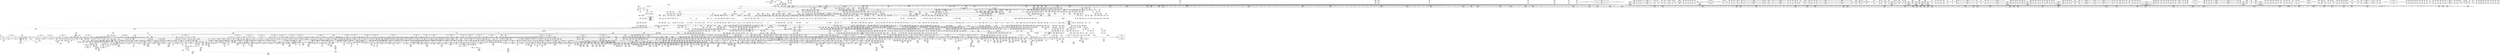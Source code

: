 digraph {
	CE0x4cd7940 [shape=record,shape=Mrecord,label="{CE0x4cd7940|GLOBAL:lockdep_rcu_suspicious|*Constant*|*SummSink*}"]
	CE0x4e387b0 [shape=record,shape=Mrecord,label="{CE0x4e387b0|file_map_prot_check:tobool8|security/selinux/hooks.c,3242|*SummSource*}"]
	CE0x4e314b0 [shape=record,shape=Mrecord,label="{CE0x4e314b0|i32_33554432|*Constant*|*SummSink*}"]
	CE0x4ce96a0 [shape=record,shape=Mrecord,label="{CE0x4ce96a0|selinux_file_mprotect:tmp75|security/selinux/hooks.c,3314}"]
	CE0x4e1ae90 [shape=record,shape=Mrecord,label="{CE0x4e1ae90|file_map_prot_check:tmp13|security/selinux/hooks.c,3238|*SummSink*}"]
	CE0x4f497d0 [shape=record,shape=Mrecord,label="{CE0x4f497d0|rcu_read_unlock:if.then}"]
	CE0x4eae670 [shape=record,shape=Mrecord,label="{CE0x4eae670|__validate_creds:entry|*SummSource*}"]
	CE0x4d59ec0 [shape=record,shape=Mrecord,label="{CE0x4d59ec0|448:_i64,_456:_i64,_464:_i64,_:_CRE_974,975_}"]
	CE0x4f78de0 [shape=record,shape=Mrecord,label="{CE0x4f78de0|i32_883|*Constant*|*SummSink*}"]
	CE0x4f76c40 [shape=record,shape=Mrecord,label="{CE0x4f76c40|rcu_read_unlock:tmp15|include/linux/rcupdate.h,933}"]
	CE0x4dd7c90 [shape=record,shape=Mrecord,label="{CE0x4dd7c90|inode_has_perm:tmp4|security/selinux/hooks.c,1609|*SummSink*}"]
	CE0x4e4b690 [shape=record,shape=Mrecord,label="{CE0x4e4b690|GLOBAL:rcu_read_lock|*Constant*|*SummSink*}"]
	CE0x4ca6cc0 [shape=record,shape=Mrecord,label="{CE0x4ca6cc0|selinux_file_mprotect:land.lhs.true9|*SummSource*}"]
	CE0x4e64190 [shape=record,shape=Mrecord,label="{CE0x4e64190|__preempt_count_add:val|Function::__preempt_count_add&Arg::val::}"]
	CE0x4d0d1e0 [shape=record,shape=Mrecord,label="{CE0x4d0d1e0|selinux_file_mprotect:tmp3}"]
	CE0x4f6ad30 [shape=record,shape=Mrecord,label="{CE0x4f6ad30|rcu_read_unlock:tmp|*SummSink*}"]
	CE0x4ca2ae0 [shape=record,shape=Mrecord,label="{CE0x4ca2ae0|0:_i64,_8:_i64,_64:_%struct.mm_struct*,_80:_i64,_136:_%struct.anon_vma*,_160:_%struct.file*,_:_CRE_106,107_}"]
	CE0x4f48080 [shape=record,shape=Mrecord,label="{CE0x4f48080|__rcu_read_lock:bb|*SummSink*}"]
	CE0x4d0a9f0 [shape=record,shape=Mrecord,label="{CE0x4d0a9f0|cred_has_perm:tmp|*SummSink*}"]
	CE0x4f7bcf0 [shape=record,shape=Mrecord,label="{CE0x4f7bcf0|__validate_creds:if.end|*SummSink*}"]
	CE0x4f59380 [shape=record,shape=Mrecord,label="{CE0x4f59380|rcu_read_lock:tmp11|include/linux/rcupdate.h,882}"]
	CE0x4d5da80 [shape=record,shape=Mrecord,label="{CE0x4d5da80|448:_i64,_456:_i64,_464:_i64,_:_CRE_1088,1096_|*MultipleSource*|*LoadInst*|security/selinux/hooks.c,3311|security/selinux/hooks.c,3311}"]
	CE0x4ce6320 [shape=record,shape=Mrecord,label="{CE0x4ce6320|file_has_perm:tmp15|security/selinux/hooks.c,1688|*SummSink*}"]
	CE0x4e4e310 [shape=record,shape=Mrecord,label="{CE0x4e4e310|task_sid:tmp}"]
	CE0x4d713f0 [shape=record,shape=Mrecord,label="{CE0x4d713f0|selinux_file_mprotect:tmp55|security/selinux/hooks.c,3313}"]
	CE0x4dc1e70 [shape=record,shape=Mrecord,label="{CE0x4dc1e70|file_has_perm:tmp21|security/selinux/hooks.c,1694|*SummSink*}"]
	CE0x4e58b50 [shape=record,shape=Mrecord,label="{CE0x4e58b50|__validate_creds:tmp8|include/linux/cred.h,175}"]
	CE0x4dd36d0 [shape=record,shape=Mrecord,label="{CE0x4dd36d0|i64_6|*Constant*|*SummSink*}"]
	CE0x4fa9f70 [shape=record,shape=Mrecord,label="{CE0x4fa9f70|i64*_getelementptr_inbounds_(_4_x_i64_,_4_x_i64_*___llvm_gcov_ctr135,_i64_0,_i64_1)|*Constant*}"]
	CE0x4d9ef10 [shape=record,shape=Mrecord,label="{CE0x4d9ef10|file_map_prot_check:conv|security/selinux/hooks.c,3259|*SummSource*}"]
	CE0x4f4c650 [shape=record,shape=Mrecord,label="{CE0x4f4c650|__rcu_read_lock:tmp4|include/linux/rcupdate.h,239}"]
	CE0x4e40ac0 [shape=record,shape=Mrecord,label="{CE0x4e40ac0|file_map_prot_check:tmp2|*SummSink*}"]
	CE0x4d599c0 [shape=record,shape=Mrecord,label="{CE0x4d599c0|448:_i64,_456:_i64,_464:_i64,_:_CRE_970,971_}"]
	CE0x4d7ec50 [shape=record,shape=Mrecord,label="{CE0x4d7ec50|file_has_perm:tmp1|*SummSource*}"]
	CE0x4e4ba50 [shape=record,shape=Mrecord,label="{CE0x4e4ba50|file_map_prot_check:if.end|*SummSink*}"]
	CE0x4e32230 [shape=record,shape=Mrecord,label="{CE0x4e32230|current_sid:do.body|*SummSource*}"]
	CE0x4d6d8b0 [shape=record,shape=Mrecord,label="{CE0x4d6d8b0|selinux_file_mprotect:tmp47|security/selinux/hooks.c,3311|*SummSink*}"]
	CE0x4d64fa0 [shape=record,shape=Mrecord,label="{CE0x4d64fa0|448:_i64,_456:_i64,_464:_i64,_:_CRE_2280,2288_|*MultipleSource*|*LoadInst*|security/selinux/hooks.c,3311|security/selinux/hooks.c,3311}"]
	CE0x4e16840 [shape=record,shape=Mrecord,label="{CE0x4e16840|cred_sid:tmp5|security/selinux/hooks.c,196|*SummSink*}"]
	CE0x4d0b620 [shape=record,shape=Mrecord,label="{CE0x4d0b620|selinux_file_mprotect:bb|*SummSource*}"]
	CE0x4f56900 [shape=record,shape=Mrecord,label="{CE0x4f56900|file_has_perm:tmp9|security/selinux/hooks.c,1683}"]
	CE0x4e4d050 [shape=record,shape=Mrecord,label="{CE0x4e4d050|task_sid:tmp3}"]
	CE0x4d03b50 [shape=record,shape=Mrecord,label="{CE0x4d03b50|i32_(i32,_i32,_i16,_i32,_%struct.common_audit_data*)*_bitcast_(i32_(i32,_i32,_i16,_i32,_%struct.common_audit_data.495*)*_avc_has_perm_to_i32_(i32,_i32,_i16,_i32,_%struct.common_audit_data*)*)|*Constant*|*SummSource*}"]
	CE0x4f6fcf0 [shape=record,shape=Mrecord,label="{CE0x4f6fcf0|_call_void___preempt_count_add(i32_1)_#10,_!dbg_!27711|include/linux/rcupdate.h,239}"]
	CE0x4cfa4b0 [shape=record,shape=Mrecord,label="{CE0x4cfa4b0|448:_i64,_456:_i64,_464:_i64,_:_CRE_216,224_|*MultipleSource*|*LoadInst*|security/selinux/hooks.c,3311|security/selinux/hooks.c,3311}"]
	CE0x4ef00f0 [shape=record,shape=Mrecord,label="{CE0x4ef00f0|inode_has_perm:tmp19|security/selinux/hooks.c,1618}"]
	CE0x4da2990 [shape=record,shape=Mrecord,label="{CE0x4da2990|selinux_file_mprotect:rc.1}"]
	CE0x4cab540 [shape=record,shape=Mrecord,label="{CE0x4cab540|selinux_file_mprotect:tmp30|security/selinux/hooks.c,3308}"]
	CE0x4d7ef10 [shape=record,shape=Mrecord,label="{CE0x4d7ef10|i32_1|*Constant*}"]
	CE0x4dca9b0 [shape=record,shape=Mrecord,label="{CE0x4dca9b0|_call_void_mcount()_#3|*SummSource*}"]
	CE0x4caf690 [shape=record,shape=Mrecord,label="{CE0x4caf690|0:_i64,_8:_i64,_64:_%struct.mm_struct*,_80:_i64,_136:_%struct.anon_vma*,_160:_%struct.file*,_:_CRE_110,111_}"]
	CE0x4d740d0 [shape=record,shape=Mrecord,label="{CE0x4d740d0|i64_20|*Constant*|*SummSource*}"]
	CE0x4e67460 [shape=record,shape=Mrecord,label="{CE0x4e67460|file_map_prot_check:tmp63|security/selinux/hooks.c,3261|*SummSink*}"]
	CE0x4e03650 [shape=record,shape=Mrecord,label="{CE0x4e03650|i64_4|*Constant*}"]
	CE0x4f558d0 [shape=record,shape=Mrecord,label="{CE0x4f558d0|rcu_read_lock:tmp11|include/linux/rcupdate.h,882|*SummSink*}"]
	CE0x4cf6b60 [shape=record,shape=Mrecord,label="{CE0x4cf6b60|inode_has_perm:call|security/selinux/hooks.c,1614|*SummSource*}"]
	CE0x4f4f350 [shape=record,shape=Mrecord,label="{CE0x4f4f350|file_has_perm:tmp18|security/selinux/hooks.c,1690}"]
	CE0x4eb72c0 [shape=record,shape=Mrecord,label="{CE0x4eb72c0|inode_has_perm:bb|*SummSink*}"]
	CE0x4cf28a0 [shape=record,shape=Mrecord,label="{CE0x4cf28a0|i32_134217728|*Constant*|*SummSink*}"]
	CE0x4cfd8c0 [shape=record,shape=Mrecord,label="{CE0x4cfd8c0|448:_i64,_456:_i64,_464:_i64,_:_CRE_448,456_|*MultipleSource*|*LoadInst*|security/selinux/hooks.c,3311|security/selinux/hooks.c,3311}"]
	CE0x4e29550 [shape=record,shape=Mrecord,label="{CE0x4e29550|task_sid:tmp6|security/selinux/hooks.c,208|*SummSource*}"]
	CE0x4eb45c0 [shape=record,shape=Mrecord,label="{CE0x4eb45c0|rcu_read_lock:call|include/linux/rcupdate.h,882|*SummSource*}"]
	CE0x4d00e80 [shape=record,shape=Mrecord,label="{CE0x4d00e80|selinux_file_mprotect:tmp18|security/selinux/hooks.c,3303|*SummSource*}"]
	CE0x4eeff30 [shape=record,shape=Mrecord,label="{CE0x4eeff30|inode_has_perm:tmp19|security/selinux/hooks.c,1618|*SummSource*}"]
	CE0x4e47860 [shape=record,shape=Mrecord,label="{CE0x4e47860|file_map_prot_check:tmp32|security/selinux/hooks.c,3242}"]
	CE0x4d87af0 [shape=record,shape=Mrecord,label="{CE0x4d87af0|cred_sid:tmp5|security/selinux/hooks.c,196|*SummSource*}"]
	CE0x4e2a2d0 [shape=record,shape=Mrecord,label="{CE0x4e2a2d0|file_map_prot_check:tmp21|security/selinux/hooks.c,3241}"]
	CE0x4cbb5e0 [shape=record,shape=Mrecord,label="{CE0x4cbb5e0|448:_i64,_456:_i64,_464:_i64,_:_CRE_24,32_|*MultipleSource*|*LoadInst*|security/selinux/hooks.c,3311|security/selinux/hooks.c,3311}"]
	CE0x4e2bd10 [shape=record,shape=Mrecord,label="{CE0x4e2bd10|current_sid:if.end}"]
	CE0x4e8fcc0 [shape=record,shape=Mrecord,label="{CE0x4e8fcc0|__preempt_count_sub:tmp|*SummSink*}"]
	CE0x4de5840 [shape=record,shape=Mrecord,label="{CE0x4de5840|file_has_perm:call|security/selinux/hooks.c,1675|*SummSink*}"]
	CE0x4fb4b60 [shape=record,shape=Mrecord,label="{CE0x4fb4b60|_call_void_lock_release(%struct.lockdep_map*_%map,_i32_1,_i64_ptrtoint_(i8*_blockaddress(_rcu_lock_release,_%__here)_to_i64))_#10,_!dbg_!27716|include/linux/rcupdate.h,423|*SummSink*}"]
	CE0x4c90f00 [shape=record,shape=Mrecord,label="{CE0x4c90f00|selinux_file_mprotect:tmp37|security/selinux/hooks.c,3308|*SummSink*}"]
	CE0x4e2e7e0 [shape=record,shape=Mrecord,label="{CE0x4e2e7e0|GLOBAL:__llvm_gcov_ctr257|Global_var:__llvm_gcov_ctr257}"]
	"CONST[source:0(mediator),value:0(static)][purpose:{operation}][SnkIdx:11]"
	CE0x4c8c770 [shape=record,shape=Mrecord,label="{CE0x4c8c770|selinux_file_mprotect:land.lhs.true26|*SummSink*}"]
	CE0x4cb2a60 [shape=record,shape=Mrecord,label="{CE0x4cb2a60|selinux_file_mprotect:and|security/selinux/hooks.c,3309|*SummSource*}"]
	CE0x4cb7350 [shape=record,shape=Mrecord,label="{CE0x4cb7350|current_has_perm:call|security/selinux/hooks.c,1542}"]
	CE0x4e77930 [shape=record,shape=Mrecord,label="{CE0x4e77930|__preempt_count_add:tmp1}"]
	CE0x4e4e380 [shape=record,shape=Mrecord,label="{CE0x4e4e380|COLLAPSED:_GCMRE___llvm_gcov_ctr126_internal_global_13_x_i64_zeroinitializer:_elem_0:default:}"]
	CE0x4d5ec70 [shape=record,shape=Mrecord,label="{CE0x4d5ec70|448:_i64,_456:_i64,_464:_i64,_:_CRE_1128,1129_}"]
	CE0x4cee640 [shape=record,shape=Mrecord,label="{CE0x4cee640|selinux_file_mprotect:tmp88|security/selinux/hooks.c,3326|*SummSink*}"]
	CE0x4dc9ba0 [shape=record,shape=Mrecord,label="{CE0x4dc9ba0|file_map_prot_check:tmp76|security/selinux/hooks.c,3269|*SummSink*}"]
	CE0x4e30c70 [shape=record,shape=Mrecord,label="{CE0x4e30c70|file_map_prot_check:tobool14|security/selinux/hooks.c,3242|*SummSource*}"]
	CE0x4cd81c0 [shape=record,shape=Mrecord,label="{CE0x4cd81c0|i64_5|*Constant*|*SummSource*}"]
	CE0x4d73830 [shape=record,shape=Mrecord,label="{CE0x4d73830|i32_30|*Constant*}"]
	CE0x4eb9960 [shape=record,shape=Mrecord,label="{CE0x4eb9960|file_has_perm:if.end10}"]
	CE0x4de1580 [shape=record,shape=Mrecord,label="{CE0x4de1580|task_sid:call3|security/selinux/hooks.c,208|*SummSource*}"]
	CE0x4e0df30 [shape=record,shape=Mrecord,label="{CE0x4e0df30|file_has_perm:tmp25|security/selinux/hooks.c,1695|*SummSink*}"]
	CE0x4e533e0 [shape=record,shape=Mrecord,label="{CE0x4e533e0|current_sid:tmp16|security/selinux/hooks.c,218|*SummSink*}"]
	CE0x4e471b0 [shape=record,shape=Mrecord,label="{CE0x4e471b0|file_map_prot_check:tobool11|security/selinux/hooks.c,3242|*SummSource*}"]
	CE0x4d02710 [shape=record,shape=Mrecord,label="{CE0x4d02710|i32_0|*Constant*|*SummSink*}"]
	CE0x4f47bd0 [shape=record,shape=Mrecord,label="{CE0x4f47bd0|i64*_getelementptr_inbounds_(_11_x_i64_,_11_x_i64_*___llvm_gcov_ctr127,_i64_0,_i64_9)|*Constant*}"]
	CE0x4da62a0 [shape=record,shape=Mrecord,label="{CE0x4da62a0|selinux_file_mprotect:tmp96|security/selinux/hooks.c,3328}"]
	CE0x4e576e0 [shape=record,shape=Mrecord,label="{CE0x4e576e0|i64*_getelementptr_inbounds_(_5_x_i64_,_5_x_i64_*___llvm_gcov_ctr155,_i64_0,_i64_3)|*Constant*|*SummSink*}"]
	CE0x4de24b0 [shape=record,shape=Mrecord,label="{CE0x4de24b0|__rcu_read_lock:tmp5|include/linux/rcupdate.h,239|*SummSource*}"]
	CE0x4dc9020 [shape=record,shape=Mrecord,label="{CE0x4dc9020|file_map_prot_check:tmp75|security/selinux/hooks.c,3269}"]
	CE0x4dc87c0 [shape=record,shape=Mrecord,label="{CE0x4dc87c0|file_map_prot_check:retval.0|*SummSink*}"]
	CE0x4e8fd30 [shape=record,shape=Mrecord,label="{CE0x4e8fd30|i64_1|*Constant*}"]
	CE0x4e51730 [shape=record,shape=Mrecord,label="{CE0x4e51730|file_map_prot_check:if.end30|*SummSink*}"]
	CE0x4d696b0 [shape=record,shape=Mrecord,label="{CE0x4d696b0|file_map_prot_check:land.lhs.true25|*SummSink*}"]
	CE0x4de0b40 [shape=record,shape=Mrecord,label="{CE0x4de0b40|inode_has_perm:tmp3}"]
	CE0x4dc5ad0 [shape=record,shape=Mrecord,label="{CE0x4dc5ad0|file_map_prot_check:tmp71|security/selinux/hooks.c,3253}"]
	CE0x4d633b0 [shape=record,shape=Mrecord,label="{CE0x4d633b0|448:_i64,_456:_i64,_464:_i64,_:_CRE_1185,1186_}"]
	CE0x4fa77d0 [shape=record,shape=Mrecord,label="{CE0x4fa77d0|i64_ptrtoint_(i8*_blockaddress(_rcu_lock_release,_%__here)_to_i64)|*Constant*|*SummSink*}"]
	CE0x4eb0150 [shape=record,shape=Mrecord,label="{CE0x4eb0150|i64*_getelementptr_inbounds_(_12_x_i64_,_12_x_i64_*___llvm_gcov_ctr170,_i64_0,_i64_9)|*Constant*}"]
	CE0x4f55520 [shape=record,shape=Mrecord,label="{CE0x4f55520|__validate_creds:lnot|include/linux/cred.h,173|*SummSink*}"]
	CE0x4e4b770 [shape=record,shape=Mrecord,label="{CE0x4e4b770|rcu_read_lock:entry|*SummSource*}"]
	CE0x4ef0cd0 [shape=record,shape=Mrecord,label="{CE0x4ef0cd0|cred_has_perm:bb}"]
	CE0x4f521a0 [shape=record,shape=Mrecord,label="{CE0x4f521a0|GLOBAL:__preempt_count|Global_var:__preempt_count|*SummSource*}"]
	CE0x4c92820 [shape=record,shape=Mrecord,label="{CE0x4c92820|448:_i64,_456:_i64,_464:_i64,_:_CRE_85,86_}"]
	CE0x4cc3580 [shape=record,shape=Mrecord,label="{CE0x4cc3580|file_map_prot_check:tmp55|security/selinux/hooks.c,3258}"]
	CE0x4cb24c0 [shape=record,shape=Mrecord,label="{CE0x4cb24c0|selinux_file_mprotect:if.then|*SummSource*}"]
	CE0x4dae8e0 [shape=record,shape=Mrecord,label="{CE0x4dae8e0|file_map_prot_check:file|Function::file_map_prot_check&Arg::file::|*SummSink*}"]
	CE0x4e74c50 [shape=record,shape=Mrecord,label="{CE0x4e74c50|__preempt_count_add:tmp1|*SummSource*}"]
	CE0x4d801c0 [shape=record,shape=Mrecord,label="{CE0x4d801c0|GLOBAL:lockdep_rcu_suspicious|*Constant*}"]
	CE0x4ddc740 [shape=record,shape=Mrecord,label="{CE0x4ddc740|i64*_getelementptr_inbounds_(_13_x_i64_,_13_x_i64_*___llvm_gcov_ctr126,_i64_0,_i64_11)|*Constant*|*SummSink*}"]
	CE0x4f48360 [shape=record,shape=Mrecord,label="{CE0x4f48360|__rcu_read_lock:tmp|*SummSink*}"]
	CE0x4cc5ff0 [shape=record,shape=Mrecord,label="{CE0x4cc5ff0|448:_i64,_456:_i64,_464:_i64,_:_CRE_139,140_}"]
	CE0x4fb7310 [shape=record,shape=Mrecord,label="{CE0x4fb7310|__rcu_read_unlock:tmp|*SummSource*}"]
	CE0x4e2b450 [shape=record,shape=Mrecord,label="{CE0x4e2b450|current_sid:cred|security/selinux/hooks.c,218|*SummSource*}"]
	CE0x4d5ca80 [shape=record,shape=Mrecord,label="{CE0x4d5ca80|448:_i64,_456:_i64,_464:_i64,_:_CRE_1008,1016_|*MultipleSource*|*LoadInst*|security/selinux/hooks.c,3311|security/selinux/hooks.c,3311}"]
	CE0x4fb49c0 [shape=record,shape=Mrecord,label="{CE0x4fb49c0|_call_void_lock_release(%struct.lockdep_map*_%map,_i32_1,_i64_ptrtoint_(i8*_blockaddress(_rcu_lock_release,_%__here)_to_i64))_#10,_!dbg_!27716|include/linux/rcupdate.h,423}"]
	CE0x4d77e10 [shape=record,shape=Mrecord,label="{CE0x4d77e10|i64_24|*Constant*}"]
	CE0x4e083d0 [shape=record,shape=Mrecord,label="{CE0x4e083d0|file_has_perm:cmp|security/selinux/hooks.c,1683}"]
	CE0x4e418a0 [shape=record,shape=Mrecord,label="{CE0x4e418a0|file_map_prot_check:tmp43|security/selinux/hooks.c,3249|*SummSink*}"]
	CE0x4e55ae0 [shape=record,shape=Mrecord,label="{CE0x4e55ae0|current_sid:tmp10|security/selinux/hooks.c,218|*SummSink*}"]
	CE0x4ef85c0 [shape=record,shape=Mrecord,label="{CE0x4ef85c0|inode_has_perm:conv|security/selinux/hooks.c,1611|*SummSink*}"]
	CE0x4eb1ac0 [shape=record,shape=Mrecord,label="{CE0x4eb1ac0|file_has_perm:tmp21|security/selinux/hooks.c,1694}"]
	CE0x4dae180 [shape=record,shape=Mrecord,label="{CE0x4dae180|file_map_prot_check:entry}"]
	CE0x4e22830 [shape=record,shape=Mrecord,label="{CE0x4e22830|file_map_prot_check:tmp48|security/selinux/hooks.c,3251|*SummSource*}"]
	CE0x4d8d180 [shape=record,shape=Mrecord,label="{CE0x4d8d180|cred_sid:security|security/selinux/hooks.c,196|*SummSink*}"]
	CE0x4f7b4f0 [shape=record,shape=Mrecord,label="{CE0x4f7b4f0|__rcu_read_unlock:entry|*SummSink*}"]
	CE0x4d641c0 [shape=record,shape=Mrecord,label="{CE0x4d641c0|448:_i64,_456:_i64,_464:_i64,_:_CRE_1216,1224_|*MultipleSource*|*LoadInst*|security/selinux/hooks.c,3311|security/selinux/hooks.c,3311}"]
	CE0x4cdad10 [shape=record,shape=Mrecord,label="{CE0x4cdad10|GLOBAL:selinux_file_mprotect.__warned|Global_var:selinux_file_mprotect.__warned|*SummSource*}"]
	CE0x4ceb9e0 [shape=record,shape=Mrecord,label="{CE0x4ceb9e0|i64_31|*Constant*}"]
	CE0x4d03fa0 [shape=record,shape=Mrecord,label="{CE0x4d03fa0|selinux_file_mprotect:call|security/selinux/hooks.c,3303|*SummSource*}"]
	CE0x4f7c060 [shape=record,shape=Mrecord,label="{CE0x4f7c060|__validate_creds:bb|*SummSource*}"]
	CE0x4db6380 [shape=record,shape=Mrecord,label="{CE0x4db6380|GLOBAL:__llvm_gcov_ctr170|Global_var:__llvm_gcov_ctr170}"]
	CE0x4de5520 [shape=record,shape=Mrecord,label="{CE0x4de5520|file_has_perm:tmp3|security/selinux/hooks.c,1674|*SummSource*}"]
	CE0x4eb56e0 [shape=record,shape=Mrecord,label="{CE0x4eb56e0|rcu_read_lock:tmp10|include/linux/rcupdate.h,882}"]
	CE0x4e4ee30 [shape=record,shape=Mrecord,label="{CE0x4e4ee30|file_map_prot_check:if.end37}"]
	CE0x4ce8820 [shape=record,shape=Mrecord,label="{CE0x4ce8820|selinux_file_mprotect:vm_start|security/selinux/hooks.c,3311}"]
	CE0x4dafb10 [shape=record,shape=Mrecord,label="{CE0x4dafb10|selinux_file_mprotect:vm_flags50|security/selinux/hooks.c,3332|*SummSource*}"]
	CE0x4f5f740 [shape=record,shape=Mrecord,label="{CE0x4f5f740|_call_void_mcount()_#3|*SummSink*}"]
	CE0x4f692a0 [shape=record,shape=Mrecord,label="{CE0x4f692a0|i64*_getelementptr_inbounds_(_11_x_i64_,_11_x_i64_*___llvm_gcov_ctr132,_i64_0,_i64_0)|*Constant*}"]
	CE0x4e310f0 [shape=record,shape=Mrecord,label="{CE0x4e310f0|i64*_getelementptr_inbounds_(_11_x_i64_,_11_x_i64_*___llvm_gcov_ctr125,_i64_0,_i64_1)|*Constant*|*SummSink*}"]
	CE0x4d7d650 [shape=record,shape=Mrecord,label="{CE0x4d7d650|selinux_file_mprotect:tmp52|security/selinux/hooks.c,3311}"]
	CE0x4d7d030 [shape=record,shape=Mrecord,label="{CE0x4d7d030|i64_22|*Constant*}"]
	CE0x4d7bb20 [shape=record,shape=Mrecord,label="{CE0x4d7bb20|selinux_file_mprotect:tmp63|*LoadInst*|security/selinux/hooks.c,3315}"]
	CE0x4d9dfc0 [shape=record,shape=Mrecord,label="{CE0x4d9dfc0|i32_2|*Constant*|*SummSink*}"]
	CE0x4d65500 [shape=record,shape=Mrecord,label="{CE0x4d65500|selinux_file_mprotect:cmp|security/selinux/hooks.c,3311|*SummSource*}"]
	CE0x4d68a70 [shape=record,shape=Mrecord,label="{CE0x4d68a70|current_has_perm:call2|security/selinux/hooks.c,1544|*SummSource*}"]
	CE0x4d6da20 [shape=record,shape=Mrecord,label="{CE0x4d6da20|i32_1|*Constant*}"]
	CE0x4d0cf20 [shape=record,shape=Mrecord,label="{CE0x4d0cf20|i64_0|*Constant*|*SummSink*}"]
	CE0x4cd49c0 [shape=record,shape=Mrecord,label="{CE0x4cd49c0|selinux_file_mprotect:tmp16|security/selinux/hooks.c,3303|*SummSink*}"]
	CE0x4e46c70 [shape=record,shape=Mrecord,label="{CE0x4e46c70|i8*_getelementptr_inbounds_(_25_x_i8_,_25_x_i8_*_.str3,_i32_0,_i32_0)|*Constant*}"]
	CE0x4da3d50 [shape=record,shape=Mrecord,label="{CE0x4da3d50|file_has_perm:file|Function::file_has_perm&Arg::file::|*SummSink*}"]
	CE0x4f4bd30 [shape=record,shape=Mrecord,label="{CE0x4f4bd30|rcu_read_unlock:tmp5|include/linux/rcupdate.h,933}"]
	CE0x4dc2f50 [shape=record,shape=Mrecord,label="{CE0x4dc2f50|file_has_perm:tmp19|security/selinux/hooks.c,1690|*SummSource*}"]
	CE0x4dd9e30 [shape=record,shape=Mrecord,label="{CE0x4dd9e30|task_sid:tmp20|security/selinux/hooks.c,208}"]
	CE0x4f9aae0 [shape=record,shape=Mrecord,label="{CE0x4f9aae0|rcu_lock_release:tmp|*SummSource*}"]
	CE0x4ddae50 [shape=record,shape=Mrecord,label="{CE0x4ddae50|task_sid:tmp22|security/selinux/hooks.c,208|*SummSource*}"]
	CE0x4d56b00 [shape=record,shape=Mrecord,label="{CE0x4d56b00|448:_i64,_456:_i64,_464:_i64,_:_CRE_924,926_|*MultipleSource*|*LoadInst*|security/selinux/hooks.c,3311|security/selinux/hooks.c,3311}"]
	CE0x4dd0430 [shape=record,shape=Mrecord,label="{CE0x4dd0430|inode_has_perm:do.end}"]
	CE0x4f42cc0 [shape=record,shape=Mrecord,label="{CE0x4f42cc0|file_has_perm:u|security/selinux/hooks.c,1681}"]
	CE0x4d8d5e0 [shape=record,shape=Mrecord,label="{CE0x4d8d5e0|file_has_perm:if.then|*SummSource*}"]
	CE0x4d83f30 [shape=record,shape=Mrecord,label="{CE0x4d83f30|file_map_prot_check:return|*SummSink*}"]
	CE0x4dae390 [shape=record,shape=Mrecord,label="{CE0x4dae390|file_map_prot_check:entry|*SummSink*}"]
	CE0x4d0d090 [shape=record,shape=Mrecord,label="{CE0x4d0d090|selinux_file_mprotect:tmp2}"]
	CE0x4da04a0 [shape=record,shape=Mrecord,label="{CE0x4da04a0|selinux_file_mprotect:rc.0|*SummSource*}"]
	CE0x4fba1b0 [shape=record,shape=Mrecord,label="{CE0x4fba1b0|__preempt_count_sub:entry|*SummSource*}"]
	CE0x4ee9cf0 [shape=record,shape=Mrecord,label="{CE0x4ee9cf0|inode_has_perm:tobool|security/selinux/hooks.c,1611}"]
	CE0x4d10380 [shape=record,shape=Mrecord,label="{CE0x4d10380|0:_i64,_8:_i64,_64:_%struct.mm_struct*,_80:_i64,_136:_%struct.anon_vma*,_160:_%struct.file*,_:_CRE_88,89_}"]
	CE0x4e48c00 [shape=record,shape=Mrecord,label="{CE0x4e48c00|rcu_read_lock:bb}"]
	CE0x4e12f70 [shape=record,shape=Mrecord,label="{CE0x4e12f70|inode_has_perm:do.end|*SummSource*}"]
	CE0x4f49940 [shape=record,shape=Mrecord,label="{CE0x4f49940|rcu_lock_acquire:tmp1|*SummSink*}"]
	CE0x4d60e30 [shape=record,shape=Mrecord,label="{CE0x4d60e30|448:_i64,_456:_i64,_464:_i64,_:_CRE_1155,1156_}"]
	CE0x4cd97c0 [shape=record,shape=Mrecord,label="{CE0x4cd97c0|file_has_perm:tmp11|security/selinux/hooks.c,1684|*SummSource*}"]
	CE0x4ef96e0 [shape=record,shape=Mrecord,label="{CE0x4ef96e0|inode_has_perm:tobool2|security/selinux/hooks.c,1611|*SummSource*}"]
	CE0x4ca3c30 [shape=record,shape=Mrecord,label="{CE0x4ca3c30|selinux_file_mprotect:tmp23|security/selinux/hooks.c,3305|*SummSource*}"]
	CE0x4dc0e30 [shape=record,shape=Mrecord,label="{CE0x4dc0e30|i64_7|*Constant*}"]
	CE0x4cf8d50 [shape=record,shape=Mrecord,label="{CE0x4cf8d50|448:_i64,_456:_i64,_464:_i64,_:_CRE_160,161_}"]
	CE0x4ceb270 [shape=record,shape=Mrecord,label="{CE0x4ceb270|selinux_file_mprotect:tmp70|*LoadInst*|security/selinux/hooks.c,3316|*SummSource*}"]
	CE0x4f45740 [shape=record,shape=Mrecord,label="{CE0x4f45740|i8*_getelementptr_inbounds_(_42_x_i8_,_42_x_i8_*_.str46,_i32_0,_i32_0)|*Constant*|*SummSource*}"]
	CE0x4cb1110 [shape=record,shape=Mrecord,label="{CE0x4cb1110|i1_true|*Constant*|*SummSource*}"]
	"CONST[source:1(input),value:2(dynamic)][purpose:{operation}][SrcIdx:9]"
	CE0x4e2ac90 [shape=record,shape=Mrecord,label="{CE0x4e2ac90|file_map_prot_check:tmp4|security/selinux/hooks.c,3238|*SummSink*}"]
	CE0x4ddbf30 [shape=record,shape=Mrecord,label="{CE0x4ddbf30|i64*_getelementptr_inbounds_(_13_x_i64_,_13_x_i64_*___llvm_gcov_ctr126,_i64_0,_i64_9)|*Constant*}"]
	CE0x4f7bc80 [shape=record,shape=Mrecord,label="{CE0x4f7bc80|__validate_creds:if.end|*SummSource*}"]
	CE0x4cb4760 [shape=record,shape=Mrecord,label="{CE0x4cb4760|i32_78|*Constant*}"]
	CE0x4d0aaf0 [shape=record,shape=Mrecord,label="{CE0x4d0aaf0|cred_has_perm:tmp1|*SummSource*}"]
	CE0x4e4a1f0 [shape=record,shape=Mrecord,label="{CE0x4e4a1f0|file_map_prot_check:tmp29|security/selinux/hooks.c,3242}"]
	CE0x4dad3e0 [shape=record,shape=Mrecord,label="{CE0x4dad3e0|selinux_file_mprotect:conv|security/selinux/hooks.c,3332|*SummSink*}"]
	CE0x4e753a0 [shape=record,shape=Mrecord,label="{CE0x4e753a0|i64*_getelementptr_inbounds_(_4_x_i64_,_4_x_i64_*___llvm_gcov_ctr134,_i64_0,_i64_3)|*Constant*}"]
	CE0x4d59240 [shape=record,shape=Mrecord,label="{CE0x4d59240|448:_i64,_456:_i64,_464:_i64,_:_CRE_964,965_}"]
	CE0x4d64400 [shape=record,shape=Mrecord,label="{CE0x4d64400|448:_i64,_456:_i64,_464:_i64,_:_CRE_1224,2248_|*MultipleSource*|*LoadInst*|security/selinux/hooks.c,3311|security/selinux/hooks.c,3311}"]
	CE0x4e07370 [shape=record,shape=Mrecord,label="{CE0x4e07370|i32_3|*Constant*}"]
	CE0x4dc0fd0 [shape=record,shape=Mrecord,label="{CE0x4dc0fd0|i64_7|*Constant*|*SummSink*}"]
	CE0x4cae980 [shape=record,shape=Mrecord,label="{CE0x4cae980|GLOBAL:current_sid|*Constant*|*SummSink*}"]
	CE0x4d816d0 [shape=record,shape=Mrecord,label="{CE0x4d816d0|cred_sid:tmp4|*LoadInst*|security/selinux/hooks.c,196}"]
	CE0x4e36810 [shape=record,shape=Mrecord,label="{CE0x4e36810|i64*_getelementptr_inbounds_(_38_x_i64_,_38_x_i64_*___llvm_gcov_ctr257,_i64_0,_i64_1)|*Constant*}"]
	CE0x4dc2e20 [shape=record,shape=Mrecord,label="{CE0x4dc2e20|file_has_perm:tmp19|security/selinux/hooks.c,1690}"]
	CE0x4e41c50 [shape=record,shape=Mrecord,label="{CE0x4e41c50|file_map_prot_check:land.lhs.true9|*SummSource*}"]
	CE0x4cc6630 [shape=record,shape=Mrecord,label="{CE0x4cc6630|448:_i64,_456:_i64,_464:_i64,_:_CRE_144,145_}"]
	CE0x4e3fd70 [shape=record,shape=Mrecord,label="{CE0x4e3fd70|task_sid:real_cred|security/selinux/hooks.c,208}"]
	CE0x4f57e80 [shape=record,shape=Mrecord,label="{CE0x4f57e80|GLOBAL:__llvm_gcov_ctr127|Global_var:__llvm_gcov_ctr127|*SummSource*}"]
	CE0x4e2eaf0 [shape=record,shape=Mrecord,label="{CE0x4e2eaf0|current_sid:tobool1|security/selinux/hooks.c,218}"]
	CE0x4cd69a0 [shape=record,shape=Mrecord,label="{CE0x4cd69a0|_call_void_lockdep_rcu_suspicious(i8*_getelementptr_inbounds_(_25_x_i8_,_25_x_i8_*_.str3,_i32_0,_i32_0),_i32_3303,_i8*_getelementptr_inbounds_(_45_x_i8_,_45_x_i8_*_.str12,_i32_0,_i32_0))_#10,_!dbg_!27730|security/selinux/hooks.c,3303}"]
	CE0x4cedb40 [shape=record,shape=Mrecord,label="{CE0x4cedb40|selinux_file_mprotect:tmp84|security/selinux/hooks.c,3318}"]
	CE0x4d9f750 [shape=record,shape=Mrecord,label="{CE0x4d9f750|file_map_prot_check:conv29|security/selinux/hooks.c,3259|*SummSink*}"]
	CE0x4dd0d80 [shape=record,shape=Mrecord,label="{CE0x4dd0d80|cred_sid:tmp5|security/selinux/hooks.c,196}"]
	CE0x4ca3120 [shape=record,shape=Mrecord,label="{CE0x4ca3120|selinux_file_mprotect:tmp19|security/selinux/hooks.c,3303|*SummSink*}"]
	CE0x4dc55f0 [shape=record,shape=Mrecord,label="{CE0x4dc55f0|_ret_i32_%rc.1,_!dbg_!27749|security/selinux/hooks.c,1698}"]
	CE0x4f7b2b0 [shape=record,shape=Mrecord,label="{CE0x4f7b2b0|GLOBAL:__rcu_read_unlock|*Constant*|*SummSource*}"]
	CE0x4ced3d0 [shape=record,shape=Mrecord,label="{CE0x4ced3d0|%struct.anon_vma*_null|*Constant*|*SummSink*}"]
	CE0x4dd66f0 [shape=record,shape=Mrecord,label="{CE0x4dd66f0|i32_208|*Constant*}"]
	CE0x4c994c0 [shape=record,shape=Mrecord,label="{CE0x4c994c0|current_has_perm:call1|security/selinux/hooks.c,1543|*SummSink*}"]
	CE0x4fa2e70 [shape=record,shape=Mrecord,label="{CE0x4fa2e70|i64*_getelementptr_inbounds_(_4_x_i64_,_4_x_i64_*___llvm_gcov_ctr134,_i64_0,_i64_2)|*Constant*|*SummSink*}"]
	CE0x4ce4eb0 [shape=record,shape=Mrecord,label="{CE0x4ce4eb0|448:_i64,_456:_i64,_464:_i64,_:_CRE_123,124_}"]
	CE0x4f49fb0 [shape=record,shape=Mrecord,label="{CE0x4f49fb0|i64*_getelementptr_inbounds_(_11_x_i64_,_11_x_i64_*___llvm_gcov_ctr132,_i64_0,_i64_8)|*Constant*|*SummSink*}"]
	CE0x4e2ddb0 [shape=record,shape=Mrecord,label="{CE0x4e2ddb0|file_map_prot_check:tmp40|security/selinux/hooks.c,3241|*SummSink*}"]
	CE0x4f9a8f0 [shape=record,shape=Mrecord,label="{CE0x4f9a8f0|i64*_getelementptr_inbounds_(_4_x_i64_,_4_x_i64_*___llvm_gcov_ctr133,_i64_0,_i64_0)|*Constant*|*SummSink*}"]
	CE0x4fa4630 [shape=record,shape=Mrecord,label="{CE0x4fa4630|i64*_getelementptr_inbounds_(_4_x_i64_,_4_x_i64_*___llvm_gcov_ctr130,_i64_0,_i64_3)|*Constant*|*SummSink*}"]
	CE0x4f96d80 [shape=record,shape=Mrecord,label="{CE0x4f96d80|rcu_lock_acquire:tmp}"]
	CE0x4d0bff0 [shape=record,shape=Mrecord,label="{CE0x4d0bff0|selinux_file_mprotect:call3|security/selinux/hooks.c,3303}"]
	CE0x4f645e0 [shape=record,shape=Mrecord,label="{CE0x4f645e0|i8*_getelementptr_inbounds_(_44_x_i8_,_44_x_i8_*_.str47,_i32_0,_i32_0)|*Constant*}"]
	CE0x4fa3dc0 [shape=record,shape=Mrecord,label="{CE0x4fa3dc0|__preempt_count_sub:val|Function::__preempt_count_sub&Arg::val::|*SummSink*}"]
	CE0x4e2c990 [shape=record,shape=Mrecord,label="{CE0x4e2c990|file_map_prot_check:tmp52|security/selinux/hooks.c,3253|*SummSource*}"]
	CE0x4fb3d50 [shape=record,shape=Mrecord,label="{CE0x4fb3d50|i64*_getelementptr_inbounds_(_4_x_i64_,_4_x_i64_*___llvm_gcov_ctr133,_i64_0,_i64_0)|*Constant*}"]
	CE0x4d5f7b0 [shape=record,shape=Mrecord,label="{CE0x4d5f7b0|448:_i64,_456:_i64,_464:_i64,_:_CRE_1137,1138_}"]
	CE0x4da64d0 [shape=record,shape=Mrecord,label="{CE0x4da64d0|i64_38|*Constant*|*SummSource*}"]
	CE0x4c9daf0 [shape=record,shape=Mrecord,label="{CE0x4c9daf0|get_current:tmp2|*SummSource*}"]
	CE0x4e676f0 [shape=record,shape=Mrecord,label="{CE0x4e676f0|file_map_prot_check:tmp63|security/selinux/hooks.c,3261|*SummSource*}"]
	CE0x4d6be90 [shape=record,shape=Mrecord,label="{CE0x4d6be90|file_map_prot_check:if.then15}"]
	CE0x4e2d8c0 [shape=record,shape=Mrecord,label="{CE0x4e2d8c0|current_sid:if.end|*SummSource*}"]
	CE0x4d4ce50 [shape=record,shape=Mrecord,label="{CE0x4d4ce50|file_map_prot_check:call16|security/selinux/hooks.c,3248}"]
	CE0x4cba7d0 [shape=record,shape=Mrecord,label="{CE0x4cba7d0|current_has_perm:perms|Function::current_has_perm&Arg::perms::}"]
	CE0x4f72140 [shape=record,shape=Mrecord,label="{CE0x4f72140|rcu_read_unlock:tmp15|include/linux/rcupdate.h,933|*SummSource*}"]
	CE0x4e8f9e0 [shape=record,shape=Mrecord,label="{CE0x4e8f9e0|i64*_getelementptr_inbounds_(_4_x_i64_,_4_x_i64_*___llvm_gcov_ctr129,_i64_0,_i64_0)|*Constant*|*SummSource*}"]
	CE0x4f9c900 [shape=record,shape=Mrecord,label="{CE0x4f9c900|__preempt_count_sub:tmp4|./arch/x86/include/asm/preempt.h,77|*SummSource*}"]
	CE0x4cbcde0 [shape=record,shape=Mrecord,label="{CE0x4cbcde0|i64_16|*Constant*|*SummSink*}"]
	CE0x4d5d4b0 [shape=record,shape=Mrecord,label="{CE0x4d5d4b0|448:_i64,_456:_i64,_464:_i64,_:_CRE_1056,1072_|*MultipleSource*|*LoadInst*|security/selinux/hooks.c,3311|security/selinux/hooks.c,3311}"]
	CE0x4e45b50 [shape=record,shape=Mrecord,label="{CE0x4e45b50|file_map_prot_check:tmp30|security/selinux/hooks.c,3242}"]
	CE0x4eacbe0 [shape=record,shape=Mrecord,label="{CE0x4eacbe0|inode_has_perm:tmp5|security/selinux/hooks.c,1609}"]
	CE0x4cc0aa0 [shape=record,shape=Mrecord,label="{CE0x4cc0aa0|selinux_file_mprotect:tmp73|security/selinux/hooks.c,3314|*SummSource*}"]
	CE0x4caf150 [shape=record,shape=Mrecord,label="{CE0x4caf150|0:_i64,_8:_i64,_64:_%struct.mm_struct*,_80:_i64,_136:_%struct.anon_vma*,_160:_%struct.file*,_:_CRE_107,108_}"]
	CE0x4f5b310 [shape=record,shape=Mrecord,label="{CE0x4f5b310|rcu_read_lock:tmp4|include/linux/rcupdate.h,882|*SummSink*}"]
	CE0x4d014f0 [shape=record,shape=Mrecord,label="{CE0x4d014f0|selinux_file_mprotect:tmp7|security/selinux/hooks.c,3303}"]
	CE0x4ced9c0 [shape=record,shape=Mrecord,label="{CE0x4ced9c0|i64_33|*Constant*|*SummSink*}"]
	CE0x4cf9250 [shape=record,shape=Mrecord,label="{CE0x4cf9250|448:_i64,_456:_i64,_464:_i64,_:_CRE_164,165_}"]
	CE0x4e394d0 [shape=record,shape=Mrecord,label="{CE0x4e394d0|file_map_prot_check:tobool27|security/selinux/hooks.c,3258}"]
	CE0x4eadc00 [shape=record,shape=Mrecord,label="{CE0x4eadc00|__validate_creds:entry}"]
	CE0x4f95500 [shape=record,shape=Mrecord,label="{CE0x4f95500|_call_void_asm_addl_$1,_%gs:$0_,_*m,ri,*m,_dirflag_,_fpsr_,_flags_(i32*___preempt_count,_i32_%sub,_i32*___preempt_count)_#3,_!dbg_!27717,_!srcloc_!27718|./arch/x86/include/asm/preempt.h,77|*SummSink*}"]
	CE0x4ca5a20 [shape=record,shape=Mrecord,label="{CE0x4ca5a20|selinux_file_mprotect:tmp39|security/selinux/hooks.c,3308|*SummSource*}"]
	CE0x4e04850 [shape=record,shape=Mrecord,label="{CE0x4e04850|inode_has_perm:call4|security/selinux/hooks.c,1617|*SummSource*}"]
	CE0x4f72b90 [shape=record,shape=Mrecord,label="{CE0x4f72b90|__preempt_count_add:entry}"]
	CE0x4e75780 [shape=record,shape=Mrecord,label="{CE0x4e75780|__rcu_read_unlock:tmp3|*SummSink*}"]
	CE0x4cc33d0 [shape=record,shape=Mrecord,label="{CE0x4cc33d0|file_map_prot_check:tmp54|security/selinux/hooks.c,3258|*SummSink*}"]
	CE0x4d9d2c0 [shape=record,shape=Mrecord,label="{CE0x4d9d2c0|file_map_prot_check:tmp62|security/selinux/hooks.c,3259}"]
	CE0x4cb5650 [shape=record,shape=Mrecord,label="{CE0x4cb5650|i64_10|*Constant*}"]
	CE0x4f48510 [shape=record,shape=Mrecord,label="{CE0x4f48510|_call_void_mcount()_#3}"]
	CE0x4fa32a0 [shape=record,shape=Mrecord,label="{CE0x4fa32a0|__preempt_count_add:tmp2}"]
	CE0x4da1900 [shape=record,shape=Mrecord,label="{CE0x4da1900|i64*_getelementptr_inbounds_(_44_x_i64_,_44_x_i64_*___llvm_gcov_ctr258,_i64_0,_i64_37)|*Constant*|*SummSource*}"]
	CE0x4d4bc20 [shape=record,shape=Mrecord,label="{CE0x4d4bc20|_ret_i32_%tmp6,_!dbg_!27716|security/selinux/hooks.c,197}"]
	CE0x4ef9850 [shape=record,shape=Mrecord,label="{CE0x4ef9850|inode_has_perm:tobool2|security/selinux/hooks.c,1611|*SummSink*}"]
	CE0x4f68430 [shape=record,shape=Mrecord,label="{CE0x4f68430|rcu_read_unlock:tmp21|include/linux/rcupdate.h,935|*SummSink*}"]
	CE0x4d60070 [shape=record,shape=Mrecord,label="{CE0x4d60070|448:_i64,_456:_i64,_464:_i64,_:_CRE_1144,1145_}"]
	CE0x4e196c0 [shape=record,shape=Mrecord,label="{CE0x4e196c0|file_map_prot_check:call3|security/selinux/hooks.c,3238}"]
	CE0x4d607f0 [shape=record,shape=Mrecord,label="{CE0x4d607f0|448:_i64,_456:_i64,_464:_i64,_:_CRE_1150,1151_}"]
	CE0x4d45750 [shape=record,shape=Mrecord,label="{CE0x4d45750|file_has_perm:tmp9|security/selinux/hooks.c,1683}"]
	CE0x4d119f0 [shape=record,shape=Mrecord,label="{CE0x4d119f0|selinux_file_mprotect:if.end44|*SummSource*}"]
	CE0x4d74c60 [shape=record,shape=Mrecord,label="{CE0x4d74c60|%struct.file*_null|*Constant*}"]
	CE0x4cd9750 [shape=record,shape=Mrecord,label="{CE0x4cd9750|file_has_perm:tmp11|security/selinux/hooks.c,1684}"]
	CE0x4d96f60 [shape=record,shape=Mrecord,label="{CE0x4d96f60|file_has_perm:tobool|security/selinux/hooks.c,1688|*SummSource*}"]
	CE0x4f58c30 [shape=record,shape=Mrecord,label="{CE0x4f58c30|cred_sid:security|security/selinux/hooks.c,196}"]
	CE0x4e2d620 [shape=record,shape=Mrecord,label="{CE0x4e2d620|current_sid:tmp18|security/selinux/hooks.c,218}"]
	CE0x4e78280 [shape=record,shape=Mrecord,label="{CE0x4e78280|i64_1|*Constant*}"]
	CE0x4cab100 [shape=record,shape=Mrecord,label="{CE0x4cab100|i64_2|*Constant*|*SummSink*}"]
	CE0x4f5fee0 [shape=record,shape=Mrecord,label="{CE0x4f5fee0|GLOBAL:__rcu_read_lock|*Constant*|*SummSink*}"]
	CE0x4d4c6c0 [shape=record,shape=Mrecord,label="{CE0x4d4c6c0|current_sid:call4|security/selinux/hooks.c,218|*SummSink*}"]
	CE0x4dc1fe0 [shape=record,shape=Mrecord,label="{CE0x4dc1fe0|file_has_perm:tmp22|security/selinux/hooks.c,1694}"]
	CE0x4d0d170 [shape=record,shape=Mrecord,label="{CE0x4d0d170|selinux_file_mprotect:tmp2|*SummSink*}"]
	CE0x4e46530 [shape=record,shape=Mrecord,label="{CE0x4e46530|file_map_prot_check:tobool17|security/selinux/hooks.c,3249|*SummSink*}"]
	CE0x4d086b0 [shape=record,shape=Mrecord,label="{CE0x4d086b0|COLLAPSED:_GCMRE___llvm_gcov_ctr258_internal_global_44_x_i64_zeroinitializer:_elem_0:default:}"]
	CE0x4d4f1d0 [shape=record,shape=Mrecord,label="{CE0x4d4f1d0|file_map_prot_check:tmp17|security/selinux/hooks.c,3238|*SummSource*}"]
	CE0x4d69220 [shape=record,shape=Mrecord,label="{CE0x4d69220|avc_has_perm:requested|Function::avc_has_perm&Arg::requested::}"]
	CE0x4ef4bf0 [shape=record,shape=Mrecord,label="{CE0x4ef4bf0|GLOBAL:current_task|Global_var:current_task}"]
	CE0x4f7a7c0 [shape=record,shape=Mrecord,label="{CE0x4f7a7c0|rcu_read_lock:if.then|*SummSource*}"]
	CE0x4fc1820 [shape=record,shape=Mrecord,label="{CE0x4fc1820|__preempt_count_sub:tmp5|./arch/x86/include/asm/preempt.h,77}"]
	CE0x4d7d790 [shape=record,shape=Mrecord,label="{CE0x4d7d790|file_inode:f_inode|include/linux/fs.h,1916|*SummSource*}"]
	CE0x4da20a0 [shape=record,shape=Mrecord,label="{CE0x4da20a0|selinux_file_mprotect:tmp91|*SummSource*}"]
	CE0x4ef5370 [shape=record,shape=Mrecord,label="{CE0x4ef5370|inode_has_perm:sid3|security/selinux/hooks.c,1617|*SummSource*}"]
	CE0x4f41e80 [shape=record,shape=Mrecord,label="{CE0x4f41e80|cred_sid:tmp2}"]
	CE0x4de2db0 [shape=record,shape=Mrecord,label="{CE0x4de2db0|task_sid:tmp14|security/selinux/hooks.c,208|*SummSource*}"]
	CE0x4dc39e0 [shape=record,shape=Mrecord,label="{CE0x4dc39e0|file_map_prot_check:tmp69|security/selinux/hooks.c,3264|*SummSink*}"]
	CE0x4d4dac0 [shape=record,shape=Mrecord,label="{CE0x4d4dac0|file_has_perm:if.end6}"]
	CE0x4dd9b40 [shape=record,shape=Mrecord,label="{CE0x4dd9b40|i8*_getelementptr_inbounds_(_41_x_i8_,_41_x_i8_*_.str44,_i32_0,_i32_0)|*Constant*|*SummSink*}"]
	CE0x4fb5530 [shape=record,shape=Mrecord,label="{CE0x4fb5530|rcu_lock_release:tmp6}"]
	CE0x4f4e350 [shape=record,shape=Mrecord,label="{CE0x4f4e350|GLOBAL:rcu_lock_acquire|*Constant*|*SummSink*}"]
	CE0x4d9a9d0 [shape=record,shape=Mrecord,label="{CE0x4d9a9d0|selinux_file_mprotect:tmp80|security/selinux/hooks.c,3318|*SummSource*}"]
	CE0x4efa3f0 [shape=record,shape=Mrecord,label="{CE0x4efa3f0|GLOBAL:__llvm_gcov_ctr154|Global_var:__llvm_gcov_ctr154|*SummSource*}"]
	CE0x4e19510 [shape=record,shape=Mrecord,label="{CE0x4e19510|file_map_prot_check:tmp18|security/selinux/hooks.c,3238}"]
	CE0x4e35580 [shape=record,shape=Mrecord,label="{CE0x4e35580|task_sid:tmp18|security/selinux/hooks.c,208|*SummSink*}"]
	CE0x4e79fe0 [shape=record,shape=Mrecord,label="{CE0x4e79fe0|__preempt_count_sub:tmp2|*SummSource*}"]
	CE0x4f5add0 [shape=record,shape=Mrecord,label="{CE0x4f5add0|get_current:tmp}"]
	CE0x4e1c7a0 [shape=record,shape=Mrecord,label="{CE0x4e1c7a0|file_map_prot_check:if.then18|*SummSink*}"]
	"CONST[source:0(mediator),value:2(dynamic)][purpose:{object}][SnkIdx:10]"
	CE0x4f6c6f0 [shape=record,shape=Mrecord,label="{CE0x4f6c6f0|rcu_read_unlock:tmp12|include/linux/rcupdate.h,933|*SummSink*}"]
	CE0x4dc60c0 [shape=record,shape=Mrecord,label="{CE0x4dc60c0|file_map_prot_check:tmp72|security/selinux/hooks.c,3253}"]
	CE0x4d61970 [shape=record,shape=Mrecord,label="{CE0x4d61970|448:_i64,_456:_i64,_464:_i64,_:_CRE_1164,1165_}"]
	CE0x4cb9f10 [shape=record,shape=Mrecord,label="{CE0x4cb9f10|current_has_perm:tsk|Function::current_has_perm&Arg::tsk::|*SummSink*}"]
	CE0x4eb2eb0 [shape=record,shape=Mrecord,label="{CE0x4eb2eb0|file_has_perm:tmp25|security/selinux/hooks.c,1695}"]
	CE0x4ddc9a0 [shape=record,shape=Mrecord,label="{CE0x4ddc9a0|task_sid:tmp26|security/selinux/hooks.c,208}"]
	CE0x4f4a630 [shape=record,shape=Mrecord,label="{CE0x4f4a630|rcu_read_lock:tmp19|include/linux/rcupdate.h,882}"]
	CE0x4cf74e0 [shape=record,shape=Mrecord,label="{CE0x4cf74e0|file_map_prot_check:and26|security/selinux/hooks.c,3258|*SummSink*}"]
	CE0x4de0890 [shape=record,shape=Mrecord,label="{CE0x4de0890|inode_has_perm:tmp2|*SummSink*}"]
	CE0x4f61540 [shape=record,shape=Mrecord,label="{CE0x4f61540|rcu_read_unlock:tobool|include/linux/rcupdate.h,933}"]
	CE0x4f6ac10 [shape=record,shape=Mrecord,label="{CE0x4f6ac10|GLOBAL:llvm.expect.i64|*Constant*}"]
	CE0x4d9ea80 [shape=record,shape=Mrecord,label="{CE0x4d9ea80|__rcu_read_lock:tmp|*SummSource*}"]
	CE0x4cb4580 [shape=record,shape=Mrecord,label="{CE0x4cb4580|selinux_file_mprotect:if.then14|*SummSource*}"]
	CE0x4fa8080 [shape=record,shape=Mrecord,label="{CE0x4fa8080|i64*_getelementptr_inbounds_(_4_x_i64_,_4_x_i64_*___llvm_gcov_ctr133,_i64_0,_i64_2)|*Constant*|*SummSource*}"]
	CE0x4eede00 [shape=record,shape=Mrecord,label="{CE0x4eede00|inode_has_perm:tmp15|*LoadInst*|security/selinux/hooks.c,1615|*SummSource*}"]
	CE0x4cb33c0 [shape=record,shape=Mrecord,label="{CE0x4cb33c0|selinux_file_mprotect:tobool10|security/selinux/hooks.c,3309|*SummSource*}"]
	CE0x4e54330 [shape=record,shape=Mrecord,label="{CE0x4e54330|GLOBAL:__llvm_gcov_ctr126|Global_var:__llvm_gcov_ctr126|*SummSink*}"]
	CE0x4c991d0 [shape=record,shape=Mrecord,label="{CE0x4c991d0|i32_3303|*Constant*|*SummSink*}"]
	CE0x4c9b9b0 [shape=record,shape=Mrecord,label="{CE0x4c9b9b0|current_has_perm:tmp|*SummSource*}"]
	CE0x4d5af00 [shape=record,shape=Mrecord,label="{CE0x4d5af00|448:_i64,_456:_i64,_464:_i64,_:_CRE_987,988_}"]
	CE0x4ce1c10 [shape=record,shape=Mrecord,label="{CE0x4ce1c10|_call_void_lockdep_rcu_suspicious(i8*_getelementptr_inbounds_(_25_x_i8_,_25_x_i8_*_.str3,_i32_0,_i32_0),_i32_3238,_i8*_getelementptr_inbounds_(_45_x_i8_,_45_x_i8_*_.str12,_i32_0,_i32_0))_#10,_!dbg_!27730|security/selinux/hooks.c,3238}"]
	CE0x4cf7bc0 [shape=record,shape=Mrecord,label="{CE0x4cf7bc0|i64_29|*Constant*}"]
	CE0x4c97e10 [shape=record,shape=Mrecord,label="{CE0x4c97e10|current_has_perm:tmp1}"]
	CE0x4e3b3b0 [shape=record,shape=Mrecord,label="{CE0x4e3b3b0|i64*_getelementptr_inbounds_(_11_x_i64_,_11_x_i64_*___llvm_gcov_ctr125,_i64_0,_i64_9)|*Constant*|*SummSink*}"]
	CE0x4d921e0 [shape=record,shape=Mrecord,label="{CE0x4d921e0|i64_26|*Constant*|*SummSink*}"]
	CE0x4e28360 [shape=record,shape=Mrecord,label="{CE0x4e28360|i32_77|*Constant*|*SummSource*}"]
	CE0x4cd4550 [shape=record,shape=Mrecord,label="{CE0x4cd4550|current_has_perm:tmp2|*SummSource*}"]
	CE0x4f70450 [shape=record,shape=Mrecord,label="{CE0x4f70450|__validate_creds:expval|include/linux/cred.h,173|*SummSource*}"]
	CE0x4cbd970 [shape=record,shape=Mrecord,label="{CE0x4cbd970|selinux_file_mprotect:tmp33|security/selinux/hooks.c,3309|*SummSink*}"]
	CE0x4da1fe0 [shape=record,shape=Mrecord,label="{CE0x4da1fe0|i64*_getelementptr_inbounds_(_44_x_i64_,_44_x_i64_*___llvm_gcov_ctr258,_i64_0,_i64_36)|*Constant*}"]
	CE0x4e79df0 [shape=record,shape=Mrecord,label="{CE0x4e79df0|__preempt_count_add:tmp5|./arch/x86/include/asm/preempt.h,72|*SummSink*}"]
	CE0x4dc5e60 [shape=record,shape=Mrecord,label="{CE0x4dc5e60|i64*_getelementptr_inbounds_(_38_x_i64_,_38_x_i64_*___llvm_gcov_ctr257,_i64_0,_i64_35)|*Constant*|*SummSink*}"]
	CE0x4d7fd20 [shape=record,shape=Mrecord,label="{CE0x4d7fd20|file_has_perm:ad|security/selinux/hooks.c, 1676|*SummSource*}"]
	CE0x4e79950 [shape=record,shape=Mrecord,label="{CE0x4e79950|i64*_getelementptr_inbounds_(_4_x_i64_,_4_x_i64_*___llvm_gcov_ctr129,_i64_0,_i64_2)|*Constant*|*SummSource*}"]
	CE0x4f70790 [shape=record,shape=Mrecord,label="{CE0x4f70790|__validate_creds:tobool|include/linux/cred.h,173|*SummSource*}"]
	CE0x4d90080 [shape=record,shape=Mrecord,label="{CE0x4d90080|selinux_file_mprotect:anon_vma|security/selinux/hooks.c,3318|*SummSource*}"]
	CE0x4f6b4c0 [shape=record,shape=Mrecord,label="{CE0x4f6b4c0|rcu_read_unlock:tmp11|include/linux/rcupdate.h,933|*SummSource*}"]
	CE0x4fbd0e0 [shape=record,shape=Mrecord,label="{CE0x4fbd0e0|__preempt_count_add:tmp6|./arch/x86/include/asm/preempt.h,73|*SummSink*}"]
	CE0x4ce81c0 [shape=record,shape=Mrecord,label="{CE0x4ce81c0|selinux_file_mprotect:tmp40|security/selinux/hooks.c,3308|*SummSource*}"]
	CE0x4d5b180 [shape=record,shape=Mrecord,label="{CE0x4d5b180|448:_i64,_456:_i64,_464:_i64,_:_CRE_989,990_}"]
	CE0x4e190b0 [shape=record,shape=Mrecord,label="{CE0x4e190b0|task_sid:tmp1}"]
	CE0x4cbd860 [shape=record,shape=Mrecord,label="{CE0x4cbd860|selinux_file_mprotect:tmp33|security/selinux/hooks.c,3309|*SummSource*}"]
	CE0x4f4d130 [shape=record,shape=Mrecord,label="{CE0x4f4d130|_call_void_lockdep_rcu_suspicious(i8*_getelementptr_inbounds_(_25_x_i8_,_25_x_i8_*_.str45,_i32_0,_i32_0),_i32_934,_i8*_getelementptr_inbounds_(_44_x_i8_,_44_x_i8_*_.str47,_i32_0,_i32_0))_#10,_!dbg_!27726|include/linux/rcupdate.h,933|*SummSink*}"]
	CE0x4d7e6f0 [shape=record,shape=Mrecord,label="{CE0x4d7e6f0|file_has_perm:if.end|*SummSource*}"]
	CE0x4ef8860 [shape=record,shape=Mrecord,label="{CE0x4ef8860|i64_0|*Constant*}"]
	CE0x4f46950 [shape=record,shape=Mrecord,label="{CE0x4f46950|rcu_read_lock:tmp22|include/linux/rcupdate.h,884}"]
	CE0x4d57580 [shape=record,shape=Mrecord,label="{CE0x4d57580|448:_i64,_456:_i64,_464:_i64,_:_CRE_941,942_}"]
	CE0x4ef72f0 [shape=record,shape=Mrecord,label="{CE0x4ef72f0|i1_true|*Constant*}"]
	CE0x4cf16d0 [shape=record,shape=Mrecord,label="{CE0x4cf16d0|GLOBAL:cred_has_perm|*Constant*|*SummSink*}"]
	CE0x4d949a0 [shape=record,shape=Mrecord,label="{CE0x4d949a0|28:_i32,_32:_i16,_:_CRE_28,32_|*MultipleSource*|*LoadInst*|security/selinux/hooks.c,1615|security/selinux/hooks.c,1615|security/selinux/hooks.c,1617}"]
	CE0x4d5c300 [shape=record,shape=Mrecord,label="{CE0x4d5c300|448:_i64,_456:_i64,_464:_i64,_:_CRE_1003,1004_}"]
	CE0x4d46010 [shape=record,shape=Mrecord,label="{CE0x4d46010|file_has_perm:u|security/selinux/hooks.c,1681|*SummSource*}"]
	CE0x4ef9a70 [shape=record,shape=Mrecord,label="{CE0x4ef9a70|i64_4|*Constant*}"]
	CE0x4ca84b0 [shape=record,shape=Mrecord,label="{CE0x4ca84b0|0:_i64,_8:_i64,_64:_%struct.mm_struct*,_80:_i64,_136:_%struct.anon_vma*,_160:_%struct.file*,_:_CRE_32,40_|*MultipleSource*|Function::selinux_file_mprotect&Arg::vma::|security/selinux/hooks.c,3309}"]
	CE0x4f58bc0 [shape=record,shape=Mrecord,label="{CE0x4f58bc0|i32_22|*Constant*}"]
	CE0x4cf5f20 [shape=record,shape=Mrecord,label="{CE0x4cf5f20|inode_has_perm:tmp13|security/selinux/hooks.c,1614}"]
	CE0x4cc32c0 [shape=record,shape=Mrecord,label="{CE0x4cc32c0|file_map_prot_check:tmp54|security/selinux/hooks.c,3258|*SummSource*}"]
	CE0x4dafd60 [shape=record,shape=Mrecord,label="{CE0x4dafd60|selinux_file_mprotect:tmp106|*LoadInst*|security/selinux/hooks.c,3332}"]
	CE0x4f56030 [shape=record,shape=Mrecord,label="{CE0x4f56030|rcu_read_lock:tmp16|include/linux/rcupdate.h,882}"]
	CE0x4dc1140 [shape=record,shape=Mrecord,label="{CE0x4dc1140|file_has_perm:tmp21|security/selinux/hooks.c,1694}"]
	CE0x4f729c0 [shape=record,shape=Mrecord,label="{CE0x4f729c0|GLOBAL:__preempt_count_add|*Constant*|*SummSource*}"]
	CE0x4e2a6e0 [shape=record,shape=Mrecord,label="{CE0x4e2a6e0|current_sid:tmp18|security/selinux/hooks.c,218|*SummSource*}"]
	CE0x4da6bc0 [shape=record,shape=Mrecord,label="{CE0x4da6bc0|selinux_file_mprotect:tmp96|security/selinux/hooks.c,3328|*SummSource*}"]
	CE0x4d83640 [shape=record,shape=Mrecord,label="{CE0x4d83640|file_map_prot_check:tmp38|security/selinux/hooks.c,3241|*SummSource*}"]
	CE0x4d6d770 [shape=record,shape=Mrecord,label="{CE0x4d6d770|selinux_file_mprotect:tmp47|security/selinux/hooks.c,3311|*SummSource*}"]
	CE0x4e53920 [shape=record,shape=Mrecord,label="{CE0x4e53920|file_map_prot_check:tmp34|security/selinux/hooks.c,3242|*SummSink*}"]
	CE0x4e1c560 [shape=record,shape=Mrecord,label="{CE0x4e1c560|current_sid:do.body|*SummSink*}"]
	CE0x4dd8b60 [shape=record,shape=Mrecord,label="{CE0x4dd8b60|inode_has_perm:return|*SummSink*}"]
	CE0x4c97660 [shape=record,shape=Mrecord,label="{CE0x4c97660|cred_has_perm:call2|security/selinux/hooks.c,1508}"]
	CE0x4e586a0 [shape=record,shape=Mrecord,label="{CE0x4e586a0|i64*_getelementptr_inbounds_(_5_x_i64_,_5_x_i64_*___llvm_gcov_ctr155,_i64_0,_i64_4)|*Constant*|*SummSource*}"]
	CE0x4da4fe0 [shape=record,shape=Mrecord,label="{CE0x4da4fe0|selinux_file_mprotect:rc.2}"]
	"CONST[source:2(external),value:0(static)][purpose:{operation}][SrcIdx:7]"
	CE0x4cc63b0 [shape=record,shape=Mrecord,label="{CE0x4cc63b0|448:_i64,_456:_i64,_464:_i64,_:_CRE_142,143_}"]
	CE0x4cfdf90 [shape=record,shape=Mrecord,label="{CE0x4cfdf90|GLOBAL:cred_sid|*Constant*}"]
	CE0x4d4da20 [shape=record,shape=Mrecord,label="{CE0x4d4da20|file_has_perm:if.end|*SummSink*}"]
	CE0x4f46280 [shape=record,shape=Mrecord,label="{CE0x4f46280|i64*_getelementptr_inbounds_(_11_x_i64_,_11_x_i64_*___llvm_gcov_ctr127,_i64_0,_i64_10)|*Constant*}"]
	CE0x4daba40 [shape=record,shape=Mrecord,label="{CE0x4daba40|selinux_file_mprotect:tmp104|security/selinux/hooks.c,3332|*SummSink*}"]
	CE0x4cf6780 [shape=record,shape=Mrecord,label="{CE0x4cf6780|inode_has_perm:tmp14|security/selinux/hooks.c,1614|*SummSink*}"]
	"CONST[source:0(mediator),value:2(dynamic)][purpose:{subject}][SnkIdx:4]"
	CE0x4e3f830 [shape=record,shape=Mrecord,label="{CE0x4e3f830|file_map_prot_check:tmp3|*SummSink*}"]
	CE0x4dcaf20 [shape=record,shape=Mrecord,label="{CE0x4dcaf20|_call_void_mcount()_#3}"]
	CE0x4d76a20 [shape=record,shape=Mrecord,label="{CE0x4d76a20|selinux_file_mprotect:tmp62|*LoadInst*|security/selinux/hooks.c,3315|*SummSource*}"]
	CE0x4d63db0 [shape=record,shape=Mrecord,label="{CE0x4d63db0|448:_i64,_456:_i64,_464:_i64,_:_CRE_1192,1200_|*MultipleSource*|*LoadInst*|security/selinux/hooks.c,3311|security/selinux/hooks.c,3311}"]
	CE0x4cabd20 [shape=record,shape=Mrecord,label="{CE0x4cabd20|selinux_file_mprotect:tmp31|security/selinux/hooks.c,3308|*SummSource*}"]
	CE0x4d83cf0 [shape=record,shape=Mrecord,label="{CE0x4d83cf0|file_map_prot_check:return}"]
	CE0x4e265f0 [shape=record,shape=Mrecord,label="{CE0x4e265f0|_ret_%struct.task_struct*_%tmp4,_!dbg_!27714|./arch/x86/include/asm/current.h,14}"]
	CE0x4e0d6c0 [shape=record,shape=Mrecord,label="{CE0x4e0d6c0|file_has_perm:tmp24|security/selinux/hooks.c,1695|*SummSource*}"]
	CE0x4e64ff0 [shape=record,shape=Mrecord,label="{CE0x4e64ff0|rcu_lock_acquire:tmp3|*SummSink*}"]
	CE0x4f605f0 [shape=record,shape=Mrecord,label="{CE0x4f605f0|file_has_perm:tmp14|security/selinux/hooks.c,1688}"]
	CE0x4db5a00 [shape=record,shape=Mrecord,label="{CE0x4db5a00|i64_2|*Constant*}"]
	CE0x4cf8ad0 [shape=record,shape=Mrecord,label="{CE0x4cf8ad0|448:_i64,_456:_i64,_464:_i64,_:_CRE_158,159_}"]
	CE0x4e4ffa0 [shape=record,shape=Mrecord,label="{CE0x4e4ffa0|file_map_prot_check:bb|*SummSink*}"]
	CE0x4e2a9a0 [shape=record,shape=Mrecord,label="{CE0x4e2a9a0|file_map_prot_check:tmp4|security/selinux/hooks.c,3238}"]
	CE0x4e41a10 [shape=record,shape=Mrecord,label="{CE0x4e41a10|file_map_prot_check:tmp44|security/selinux/hooks.c,3249}"]
	CE0x4d94ad0 [shape=record,shape=Mrecord,label="{CE0x4d94ad0|28:_i32,_32:_i16,_:_CRE_32,34_|*MultipleSource*|*LoadInst*|security/selinux/hooks.c,1615|security/selinux/hooks.c,1615|security/selinux/hooks.c,1617}"]
	CE0x4e47460 [shape=record,shape=Mrecord,label="{CE0x4e47460|cred_has_perm:call2|security/selinux/hooks.c,1508}"]
	CE0x4f41e10 [shape=record,shape=Mrecord,label="{CE0x4f41e10|i64*_getelementptr_inbounds_(_2_x_i64_,_2_x_i64_*___llvm_gcov_ctr131,_i64_0,_i64_1)|*Constant*}"]
	CE0x4ddd420 [shape=record,shape=Mrecord,label="{CE0x4ddd420|task_sid:tmp27|security/selinux/hooks.c,208}"]
	CE0x4fa1e40 [shape=record,shape=Mrecord,label="{CE0x4fa1e40|__rcu_read_lock:do.body|*SummSource*}"]
	CE0x4e573d0 [shape=record,shape=Mrecord,label="{CE0x4e573d0|i64*_getelementptr_inbounds_(_4_x_i64_,_4_x_i64_*___llvm_gcov_ctr133,_i64_0,_i64_2)|*Constant*}"]
	CE0x4d6c470 [shape=record,shape=Mrecord,label="{CE0x4d6c470|i32_0|*Constant*}"]
	CE0x4d620f0 [shape=record,shape=Mrecord,label="{CE0x4d620f0|448:_i64,_456:_i64,_464:_i64,_:_CRE_1170,1171_}"]
	CE0x4de6160 [shape=record,shape=Mrecord,label="{CE0x4de6160|file_inode:f|Function::file_inode&Arg::f::|*SummSink*}"]
	CE0x4d06f80 [shape=record,shape=Mrecord,label="{CE0x4d06f80|i64_1|*Constant*}"]
	CE0x4ca23e0 [shape=record,shape=Mrecord,label="{CE0x4ca23e0|0:_i64,_8:_i64,_64:_%struct.mm_struct*,_80:_i64,_136:_%struct.anon_vma*,_160:_%struct.file*,_:_CRE_102,103_}"]
	CE0x4f49b80 [shape=record,shape=Mrecord,label="{CE0x4f49b80|i64*_getelementptr_inbounds_(_4_x_i64_,_4_x_i64_*___llvm_gcov_ctr130,_i64_0,_i64_1)|*Constant*}"]
	CE0x4da2e20 [shape=record,shape=Mrecord,label="{CE0x4da2e20|GLOBAL:file_has_perm|*Constant*}"]
	CE0x4cb57f0 [shape=record,shape=Mrecord,label="{CE0x4cb57f0|i64_10|*Constant*|*SummSink*}"]
	CE0x4fa0f10 [shape=record,shape=Mrecord,label="{CE0x4fa0f10|__rcu_read_lock:tmp1}"]
	CE0x4ddb040 [shape=record,shape=Mrecord,label="{CE0x4ddb040|task_sid:tmp24|security/selinux/hooks.c,208}"]
	CE0x4e79c70 [shape=record,shape=Mrecord,label="{CE0x4e79c70|__preempt_count_add:tmp5|./arch/x86/include/asm/preempt.h,72|*SummSource*}"]
	CE0x4e13650 [shape=record,shape=Mrecord,label="{CE0x4e13650|GLOBAL:__llvm_gcov_ctr126|Global_var:__llvm_gcov_ctr126}"]
	CE0x4fc0690 [shape=record,shape=Mrecord,label="{CE0x4fc0690|__preempt_count_sub:do.end}"]
	CE0x4d7a750 [shape=record,shape=Mrecord,label="{CE0x4d7a750|selinux_file_mprotect:tmp69|*LoadInst*|security/selinux/hooks.c,3316}"]
	CE0x4eb6a70 [shape=record,shape=Mrecord,label="{CE0x4eb6a70|__validate_creds:line|Function::__validate_creds&Arg::line::}"]
	CE0x4f72d80 [shape=record,shape=Mrecord,label="{CE0x4f72d80|rcu_read_unlock:tmp16|include/linux/rcupdate.h,933|*SummSink*}"]
	CE0x4f492d0 [shape=record,shape=Mrecord,label="{CE0x4f492d0|__validate_creds:lnot|include/linux/cred.h,173|*SummSource*}"]
	CE0x4e30190 [shape=record,shape=Mrecord,label="{CE0x4e30190|file_map_prot_check:tmp25|security/selinux/hooks.c,3242}"]
	CE0x4f53aa0 [shape=record,shape=Mrecord,label="{CE0x4f53aa0|__rcu_read_lock:bb}"]
	CE0x4fbd070 [shape=record,shape=Mrecord,label="{CE0x4fbd070|__preempt_count_add:tmp6|./arch/x86/include/asm/preempt.h,73|*SummSource*}"]
	CE0x4e56ab0 [shape=record,shape=Mrecord,label="{CE0x4e56ab0|task_sid:land.lhs.true}"]
	CE0x4f41790 [shape=record,shape=Mrecord,label="{CE0x4f41790|i64_1|*Constant*}"]
	CE0x4e0ea90 [shape=record,shape=Mrecord,label="{CE0x4e0ea90|GLOBAL:inode_has_perm|*Constant*|*SummSink*}"]
	CE0x4caf000 [shape=record,shape=Mrecord,label="{CE0x4caf000|selinux_file_mprotect:if.end42|*SummSource*}"]
	CE0x4f96a60 [shape=record,shape=Mrecord,label="{CE0x4f96a60|i64*_getelementptr_inbounds_(_4_x_i64_,_4_x_i64_*___llvm_gcov_ctr133,_i64_0,_i64_1)|*Constant*}"]
	CE0x4e30650 [shape=record,shape=Mrecord,label="{CE0x4e30650|current_sid:sid|security/selinux/hooks.c,220}"]
	CE0x4eb7540 [shape=record,shape=Mrecord,label="{CE0x4eb7540|i64*_getelementptr_inbounds_(_8_x_i64_,_8_x_i64_*___llvm_gcov_ctr154,_i64_0,_i64_0)|*Constant*|*SummSource*}"]
	CE0x4f55300 [shape=record,shape=Mrecord,label="{CE0x4f55300|i1_true|*Constant*}"]
	CE0x4fa6ff0 [shape=record,shape=Mrecord,label="{CE0x4fa6ff0|GLOBAL:lock_release|*Constant*|*SummSink*}"]
	CE0x4e4f1b0 [shape=record,shape=Mrecord,label="{CE0x4e4f1b0|file_inode:tmp4|*LoadInst*|include/linux/fs.h,1916|*SummSource*}"]
	CE0x4f44680 [shape=record,shape=Mrecord,label="{CE0x4f44680|rcu_read_unlock:tmp5|include/linux/rcupdate.h,933|*SummSink*}"]
	CE0x4dd87b0 [shape=record,shape=Mrecord,label="{CE0x4dd87b0|get_current:tmp2}"]
	CE0x4de02a0 [shape=record,shape=Mrecord,label="{CE0x4de02a0|i64*_getelementptr_inbounds_(_2_x_i64_,_2_x_i64_*___llvm_gcov_ctr162,_i64_0,_i64_0)|*Constant*}"]
	CE0x4ca6340 [shape=record,shape=Mrecord,label="{CE0x4ca6340|selinux_file_mprotect:reqprot|Function::selinux_file_mprotect&Arg::reqprot::}"]
	CE0x4fafb00 [shape=record,shape=Mrecord,label="{CE0x4fafb00|_call_void_asm_addl_$1,_%gs:$0_,_*m,ri,*m,_dirflag_,_fpsr_,_flags_(i32*___preempt_count,_i32_%sub,_i32*___preempt_count)_#3,_!dbg_!27717,_!srcloc_!27718|./arch/x86/include/asm/preempt.h,77}"]
	CE0x4e614b0 [shape=record,shape=Mrecord,label="{CE0x4e614b0|i64_1|*Constant*}"]
	CE0x4cc0e50 [shape=record,shape=Mrecord,label="{CE0x4cc0e50|selinux_file_mprotect:start_stack29|security/selinux/hooks.c,3316|*SummSink*}"]
	CE0x4dab230 [shape=record,shape=Mrecord,label="{CE0x4dab230|selinux_file_mprotect:tmp103|security/selinux/hooks.c,3332|*SummSink*}"]
	CE0x4f4c230 [shape=record,shape=Mrecord,label="{CE0x4f4c230|i64_4|*Constant*}"]
	CE0x4e56bc0 [shape=record,shape=Mrecord,label="{CE0x4e56bc0|task_sid:land.lhs.true|*SummSink*}"]
	CE0x4ee9d60 [shape=record,shape=Mrecord,label="{CE0x4ee9d60|i32_512|*Constant*|*SummSink*}"]
	CE0x4f52330 [shape=record,shape=Mrecord,label="{CE0x4f52330|i64*_getelementptr_inbounds_(_4_x_i64_,_4_x_i64_*___llvm_gcov_ctr129,_i64_0,_i64_3)|*Constant*}"]
	CE0x4e1dfd0 [shape=record,shape=Mrecord,label="{CE0x4e1dfd0|file_map_prot_check:tmp46|security/selinux/hooks.c,3250}"]
	CE0x4d0e210 [shape=record,shape=Mrecord,label="{CE0x4d0e210|selinux_file_mprotect:tmp3|*SummSink*}"]
	CE0x4fc0700 [shape=record,shape=Mrecord,label="{CE0x4fc0700|__preempt_count_sub:do.end|*SummSource*}"]
	CE0x4dc50c0 [shape=record,shape=Mrecord,label="{CE0x4dc50c0|file_has_perm:cred|Function::file_has_perm&Arg::cred::}"]
	CE0x4fa9d20 [shape=record,shape=Mrecord,label="{CE0x4fa9d20|__preempt_count_add:tmp4|./arch/x86/include/asm/preempt.h,72}"]
	CE0x4dd3da0 [shape=record,shape=Mrecord,label="{CE0x4dd3da0|i64*_getelementptr_inbounds_(_8_x_i64_,_8_x_i64_*___llvm_gcov_ctr154,_i64_0,_i64_2)|*Constant*|*SummSource*}"]
	CE0x4d7c440 [shape=record,shape=Mrecord,label="{CE0x4d7c440|i32_31|*Constant*|*SummSource*}"]
	CE0x4cd5420 [shape=record,shape=Mrecord,label="{CE0x4cd5420|COLLAPSED:_GCMRE___llvm_gcov_ctr98_internal_global_2_x_i64_zeroinitializer:_elem_0:default:}"]
	CE0x4d86cd0 [shape=record,shape=Mrecord,label="{CE0x4d86cd0|COLLAPSED:_GCMRE___llvm_gcov_ctr131_internal_global_2_x_i64_zeroinitializer:_elem_0:default:}"]
	CE0x4cf3ef0 [shape=record,shape=Mrecord,label="{CE0x4cf3ef0|selinux_file_mprotect:tmp56|security/selinux/hooks.c,3313}"]
	CE0x4f413b0 [shape=record,shape=Mrecord,label="{CE0x4f413b0|get_current:tmp3}"]
	CE0x4f6b350 [shape=record,shape=Mrecord,label="{CE0x4f6b350|i32_0|*Constant*}"]
	CE0x4cfc560 [shape=record,shape=Mrecord,label="{CE0x4cfc560|448:_i64,_456:_i64,_464:_i64,_:_CRE_368,376_|*MultipleSource*|*LoadInst*|security/selinux/hooks.c,3311|security/selinux/hooks.c,3311}"]
	CE0x4e42230 [shape=record,shape=Mrecord,label="{CE0x4e42230|file_map_prot_check:tmp3}"]
	CE0x4e04af0 [shape=record,shape=Mrecord,label="{CE0x4e04af0|i32_(i32,_i32,_i16,_i32,_%struct.common_audit_data*)*_bitcast_(i32_(i32,_i32,_i16,_i32,_%struct.common_audit_data.495*)*_avc_has_perm_to_i32_(i32,_i32,_i16,_i32,_%struct.common_audit_data*)*)|*Constant*}"]
	CE0x4f6b3c0 [shape=record,shape=Mrecord,label="{CE0x4f6b3c0|i32_22|*Constant*}"]
	CE0x4fa7e30 [shape=record,shape=Mrecord,label="{CE0x4fa7e30|_call_void___preempt_count_sub(i32_1)_#10,_!dbg_!27715|include/linux/rcupdate.h,244|*SummSource*}"]
	CE0x4e0f520 [shape=record,shape=Mrecord,label="{CE0x4e0f520|inode_has_perm:inode|Function::inode_has_perm&Arg::inode::|*SummSource*}"]
	CE0x4ca9fd0 [shape=record,shape=Mrecord,label="{CE0x4ca9fd0|0:_i64,_8:_i64,_64:_%struct.mm_struct*,_80:_i64,_136:_%struct.anon_vma*,_160:_%struct.file*,_:_CRE_136,144_|*MultipleSource*|Function::selinux_file_mprotect&Arg::vma::|security/selinux/hooks.c,3309}"]
	CE0x4c9b270 [shape=record,shape=Mrecord,label="{CE0x4c9b270|i64_14|*Constant*|*SummSink*}"]
	CE0x4d07860 [shape=record,shape=Mrecord,label="{CE0x4d07860|i64*_getelementptr_inbounds_(_44_x_i64_,_44_x_i64_*___llvm_gcov_ctr258,_i64_0,_i64_1)|*Constant*|*SummSource*}"]
	CE0x4d4c9e0 [shape=record,shape=Mrecord,label="{CE0x4d4c9e0|i64*_getelementptr_inbounds_(_12_x_i64_,_12_x_i64_*___llvm_gcov_ctr170,_i64_0,_i64_0)|*Constant*|*SummSource*}"]
	CE0x4e29410 [shape=record,shape=Mrecord,label="{CE0x4e29410|file_map_prot_check:tmp19|security/selinux/hooks.c,3238|*SummSink*}"]
	CE0x4e3c150 [shape=record,shape=Mrecord,label="{CE0x4e3c150|file_map_prot_check:tmp24|security/selinux/hooks.c,3241|*SummSource*}"]
	CE0x4d7f8d0 [shape=record,shape=Mrecord,label="{CE0x4d7f8d0|cred_sid:tmp1|*SummSink*}"]
	CE0x4d6f620 [shape=record,shape=Mrecord,label="{CE0x4d6f620|selinux_file_mprotect:tmp44|security/selinux/hooks.c,3311}"]
	CE0x4d65380 [shape=record,shape=Mrecord,label="{CE0x4d65380|selinux_file_mprotect:tmp43|security/selinux/hooks.c,3311|*SummSink*}"]
	CE0x4cf0ab0 [shape=record,shape=Mrecord,label="{CE0x4cf0ab0|i64_27|*Constant*|*SummSink*}"]
	CE0x4e04130 [shape=record,shape=Mrecord,label="{CE0x4e04130|inode_has_perm:tmp18|security/selinux/hooks.c,1617}"]
	CE0x4d5c1c0 [shape=record,shape=Mrecord,label="{CE0x4d5c1c0|448:_i64,_456:_i64,_464:_i64,_:_CRE_1002,1003_}"]
	CE0x4e1d7f0 [shape=record,shape=Mrecord,label="{CE0x4e1d7f0|i32_2|*Constant*}"]
	CE0x4e52b50 [shape=record,shape=Mrecord,label="{CE0x4e52b50|i64*_getelementptr_inbounds_(_13_x_i64_,_13_x_i64_*___llvm_gcov_ctr126,_i64_0,_i64_1)|*Constant*|*SummSource*}"]
	"CONST[source:0(mediator),value:2(dynamic)][purpose:{object}][SnkIdx:17]"
	CE0x4dde4c0 [shape=record,shape=Mrecord,label="{CE0x4dde4c0|task_sid:call7|security/selinux/hooks.c,208|*SummSource*}"]
	CE0x4e28600 [shape=record,shape=Mrecord,label="{CE0x4e28600|file_map_prot_check:tmp44|security/selinux/hooks.c,3249|*SummSource*}"]
	CE0x4e17920 [shape=record,shape=Mrecord,label="{CE0x4e17920|i64*_getelementptr_inbounds_(_11_x_i64_,_11_x_i64_*___llvm_gcov_ctr125,_i64_0,_i64_1)|*Constant*}"]
	CE0x4e34010 [shape=record,shape=Mrecord,label="{CE0x4e34010|file_map_prot_check:and|security/selinux/hooks.c,3242|*SummSink*}"]
	CE0x4eefdf0 [shape=record,shape=Mrecord,label="{CE0x4eefdf0|inode_has_perm:tmp19|security/selinux/hooks.c,1618|*SummSink*}"]
	CE0x4cc4410 [shape=record,shape=Mrecord,label="{CE0x4cc4410|selinux_file_mprotect:start_brk|security/selinux/hooks.c,3311|*SummSource*}"]
	CE0x4e69230 [shape=record,shape=Mrecord,label="{CE0x4e69230|file_map_prot_check:tmp67|security/selinux/hooks.c,3262|*SummSource*}"]
	CE0x4e1c4d0 [shape=record,shape=Mrecord,label="{CE0x4e1c4d0|current_sid:do.body}"]
	"CONST[source:0(mediator),value:2(dynamic)][purpose:{subject}][SnkIdx:16]"
	CE0x4d012a0 [shape=record,shape=Mrecord,label="{CE0x4d012a0|avc_has_perm:ssid|Function::avc_has_perm&Arg::ssid::|*SummSource*}"]
	CE0x4e49a30 [shape=record,shape=Mrecord,label="{CE0x4e49a30|i64*_getelementptr_inbounds_(_38_x_i64_,_38_x_i64_*___llvm_gcov_ctr257,_i64_0,_i64_0)|*Constant*|*SummSink*}"]
	CE0x4ec0de0 [shape=record,shape=Mrecord,label="{CE0x4ec0de0|file_has_perm:tmp28|security/selinux/hooks.c,1698}"]
	CE0x4d50210 [shape=record,shape=Mrecord,label="{CE0x4d50210|i64*_getelementptr_inbounds_(_38_x_i64_,_38_x_i64_*___llvm_gcov_ctr257,_i64_0,_i64_8)|*Constant*}"]
	CE0x4e851a0 [shape=record,shape=Mrecord,label="{CE0x4e851a0|__preempt_count_add:tmp1|*SummSink*}"]
	CE0x4d5dc70 [shape=record,shape=Mrecord,label="{CE0x4d5dc70|448:_i64,_456:_i64,_464:_i64,_:_CRE_1096,1104_|*MultipleSource*|*LoadInst*|security/selinux/hooks.c,3311|security/selinux/hooks.c,3311}"]
	CE0x4e484c0 [shape=record,shape=Mrecord,label="{CE0x4e484c0|_ret_void,_!dbg_!27735|include/linux/rcupdate.h,884|*SummSource*}"]
	CE0x4d7a980 [shape=record,shape=Mrecord,label="{CE0x4d7a980|selinux_file_mprotect:tmp69|*LoadInst*|security/selinux/hooks.c,3316|*SummSink*}"]
	CE0x4f414a0 [shape=record,shape=Mrecord,label="{CE0x4f414a0|file_has_perm:if.end}"]
	CE0x4e139a0 [shape=record,shape=Mrecord,label="{CE0x4e139a0|inode_has_perm:do.end|*SummSink*}"]
	CE0x4cee7b0 [shape=record,shape=Mrecord,label="{CE0x4cee7b0|selinux_file_mprotect:tmp89|security/selinux/hooks.c,3326}"]
	CE0x4d8ad10 [shape=record,shape=Mrecord,label="{CE0x4d8ad10|GLOBAL:rcu_lock_map|Global_var:rcu_lock_map|*SummSink*}"]
	CE0x4d50960 [shape=record,shape=Mrecord,label="{CE0x4d50960|task_sid:tmp8|security/selinux/hooks.c,208}"]
	CE0x4ce3ab0 [shape=record,shape=Mrecord,label="{CE0x4ce3ab0|448:_i64,_456:_i64,_464:_i64,_:_CRE_107,108_}"]
	CE0x4cbf150 [shape=record,shape=Mrecord,label="{CE0x4cbf150|selinux_file_mprotect:land.lhs.true9}"]
	CE0x4e4b410 [shape=record,shape=Mrecord,label="{CE0x4e4b410|file_map_prot_check:tmp31|security/selinux/hooks.c,3242|*SummSource*}"]
	CE0x4d045b0 [shape=record,shape=Mrecord,label="{CE0x4d045b0|get_current:entry}"]
	CE0x4d4c220 [shape=record,shape=Mrecord,label="{CE0x4d4c220|file_has_perm:type|security/selinux/hooks.c,1680|*SummSource*}"]
	CE0x4d59100 [shape=record,shape=Mrecord,label="{CE0x4d59100|448:_i64,_456:_i64,_464:_i64,_:_CRE_963,964_}"]
	"CONST[source:0(mediator),value:2(dynamic)][purpose:{object}][SnkIdx:22]"
	CE0x4caa740 [shape=record,shape=Mrecord,label="{CE0x4caa740|0:_i64,_8:_i64,_64:_%struct.mm_struct*,_80:_i64,_136:_%struct.anon_vma*,_160:_%struct.file*,_:_CRE_160,168_|*MultipleSource*|Function::selinux_file_mprotect&Arg::vma::|security/selinux/hooks.c,3309}"]
	CE0x4e49ad0 [shape=record,shape=Mrecord,label="{CE0x4e49ad0|file_map_prot_check:tmp}"]
	CE0x4fa3780 [shape=record,shape=Mrecord,label="{CE0x4fa3780|_call_void_mcount()_#3}"]
	CE0x4da78c0 [shape=record,shape=Mrecord,label="{CE0x4da78c0|selinux_file_mprotect:tmp99|security/selinux/hooks.c,3329}"]
	CE0x4e79280 [shape=record,shape=Mrecord,label="{CE0x4e79280|__preempt_count_add:do.body|*SummSink*}"]
	CE0x4f75f20 [shape=record,shape=Mrecord,label="{CE0x4f75f20|rcu_read_unlock:land.lhs.true}"]
	CE0x4fc2220 [shape=record,shape=Mrecord,label="{CE0x4fc2220|i64*_getelementptr_inbounds_(_4_x_i64_,_4_x_i64_*___llvm_gcov_ctr135,_i64_0,_i64_3)|*Constant*}"]
	CE0x4cae820 [shape=record,shape=Mrecord,label="{CE0x4cae820|GLOBAL:current_sid|*Constant*|*SummSource*}"]
	CE0x4dd8070 [shape=record,shape=Mrecord,label="{CE0x4dd8070|task_sid:tmp16|security/selinux/hooks.c,208|*SummSink*}"]
	CE0x4cf0e60 [shape=record,shape=Mrecord,label="{CE0x4cf0e60|selinux_file_mprotect:tmp66|security/selinux/hooks.c,3315|*SummSource*}"]
	CE0x4caed70 [shape=record,shape=Mrecord,label="{CE0x4caed70|selinux_file_mprotect:land.lhs.true11|*SummSource*}"]
	CE0x4d65850 [shape=record,shape=Mrecord,label="{CE0x4d65850|get_current:bb|*SummSink*}"]
	CE0x4fa4870 [shape=record,shape=Mrecord,label="{CE0x4fa4870|rcu_lock_acquire:tmp6|*SummSource*}"]
	CE0x4d57e40 [shape=record,shape=Mrecord,label="{CE0x4d57e40|448:_i64,_456:_i64,_464:_i64,_:_CRE_948,949_}"]
	CE0x4da82d0 [shape=record,shape=Mrecord,label="{CE0x4da82d0|i64*_getelementptr_inbounds_(_44_x_i64_,_44_x_i64_*___llvm_gcov_ctr258,_i64_0,_i64_40)|*Constant*|*SummSink*}"]
	CE0x4dac360 [shape=record,shape=Mrecord,label="{CE0x4dac360|selinux_file_mprotect:vm_file49|security/selinux/hooks.c,3332|*SummSink*}"]
	CE0x4d58480 [shape=record,shape=Mrecord,label="{CE0x4d58480|448:_i64,_456:_i64,_464:_i64,_:_CRE_953,954_}"]
	CE0x4cb51f0 [shape=record,shape=Mrecord,label="{CE0x4cb51f0|_ret_%struct.task_struct*_%tmp4,_!dbg_!27714|./arch/x86/include/asm/current.h,14|*SummSink*}"]
	CE0x4f542c0 [shape=record,shape=Mrecord,label="{CE0x4f542c0|GLOBAL:__preempt_count_add|*Constant*}"]
	CE0x4d44410 [shape=record,shape=Mrecord,label="{CE0x4d44410|file_has_perm:tmp2|*LoadInst*|security/selinux/hooks.c,1674|*SummSource*}"]
	CE0x4e5e370 [shape=record,shape=Mrecord,label="{CE0x4e5e370|cred_sid:bb}"]
	CE0x4c98220 [shape=record,shape=Mrecord,label="{CE0x4c98220|selinux_file_mprotect:tmp11|security/selinux/hooks.c,3303|*SummSink*}"]
	CE0x4eada30 [shape=record,shape=Mrecord,label="{CE0x4eada30|GLOBAL:__validate_creds|*Constant*|*SummSource*}"]
	CE0x4fb75a0 [shape=record,shape=Mrecord,label="{CE0x4fb75a0|__rcu_read_unlock:tmp}"]
	CE0x4cc3840 [shape=record,shape=Mrecord,label="{CE0x4cc3840|selinux_file_mprotect:tmp1|*SummSource*}"]
	CE0x4dca3c0 [shape=record,shape=Mrecord,label="{CE0x4dca3c0|cred_sid:bb|*SummSink*}"]
	CE0x4e50c10 [shape=record,shape=Mrecord,label="{CE0x4e50c10|task_sid:bb|*SummSink*}"]
	CE0x4d62870 [shape=record,shape=Mrecord,label="{CE0x4d62870|448:_i64,_456:_i64,_464:_i64,_:_CRE_1176,1177_}"]
	CE0x4dc4b80 [shape=record,shape=Mrecord,label="{CE0x4dc4b80|GLOBAL:file_has_perm|*Constant*}"]
	CE0x4d4f830 [shape=record,shape=Mrecord,label="{CE0x4d4f830|_call_void_lockdep_rcu_suspicious(i8*_getelementptr_inbounds_(_25_x_i8_,_25_x_i8_*_.str3,_i32_0,_i32_0),_i32_218,_i8*_getelementptr_inbounds_(_45_x_i8_,_45_x_i8_*_.str12,_i32_0,_i32_0))_#10,_!dbg_!27727|security/selinux/hooks.c,218|*SummSink*}"]
	CE0x4e11980 [shape=record,shape=Mrecord,label="{CE0x4e11980|file_map_prot_check:if.then|*SummSink*}"]
	CE0x4cb1ba0 [shape=record,shape=Mrecord,label="{CE0x4cb1ba0|selinux_file_mprotect:if.then}"]
	CE0x4e1a910 [shape=record,shape=Mrecord,label="{CE0x4e1a910|current_sid:tmp20|security/selinux/hooks.c,218|*SummSink*}"]
	CE0x4dcec40 [shape=record,shape=Mrecord,label="{CE0x4dcec40|task_sid:tmp15|security/selinux/hooks.c,208|*SummSink*}"]
	CE0x4e3ec00 [shape=record,shape=Mrecord,label="{CE0x4e3ec00|i64_1|*Constant*}"]
	CE0x4cdc5e0 [shape=record,shape=Mrecord,label="{CE0x4cdc5e0|cred_sid:entry|*SummSource*}"]
	CE0x4ca6e70 [shape=record,shape=Mrecord,label="{CE0x4ca6e70|selinux_file_mprotect:land.lhs.true16}"]
	CE0x4c91a20 [shape=record,shape=Mrecord,label="{CE0x4c91a20|selinux_file_mprotect:tmp85|security/selinux/hooks.c,3318}"]
	CE0x4e1b280 [shape=record,shape=Mrecord,label="{CE0x4e1b280|current_sid:tmp2|*SummSource*}"]
	CE0x4f74000 [shape=record,shape=Mrecord,label="{CE0x4f74000|cred_sid:sid|security/selinux/hooks.c,197}"]
	CE0x4e63660 [shape=record,shape=Mrecord,label="{CE0x4e63660|_call_void_mcount()_#3|*SummSink*}"]
	CE0x4f72b20 [shape=record,shape=Mrecord,label="{CE0x4f72b20|__preempt_count_add:entry|*SummSource*}"]
	CE0x4d60930 [shape=record,shape=Mrecord,label="{CE0x4d60930|448:_i64,_456:_i64,_464:_i64,_:_CRE_1151,1152_}"]
	CE0x4cbe440 [shape=record,shape=Mrecord,label="{CE0x4cbe440|get_current:tmp4|./arch/x86/include/asm/current.h,14}"]
	CE0x4e27a10 [shape=record,shape=Mrecord,label="{CE0x4e27a10|current_sid:tmp21|security/selinux/hooks.c,218|*SummSink*}"]
	CE0x4dcbd40 [shape=record,shape=Mrecord,label="{CE0x4dcbd40|_call_void_lockdep_rcu_suspicious(i8*_getelementptr_inbounds_(_25_x_i8_,_25_x_i8_*_.str3,_i32_0,_i32_0),_i32_208,_i8*_getelementptr_inbounds_(_41_x_i8_,_41_x_i8_*_.str44,_i32_0,_i32_0))_#10,_!dbg_!27732|security/selinux/hooks.c,208|*SummSource*}"]
	"CONST[source:0(mediator),value:2(dynamic)][purpose:{subject}][SnkIdx:20]"
	CE0x4d5e050 [shape=record,shape=Mrecord,label="{CE0x4d5e050|448:_i64,_456:_i64,_464:_i64,_:_CRE_1112,1120_|*MultipleSource*|*LoadInst*|security/selinux/hooks.c,3311|security/selinux/hooks.c,3311}"]
	CE0x4da4a80 [shape=record,shape=Mrecord,label="{CE0x4da4a80|selinux_file_mprotect:tmp91}"]
	CE0x4db1aa0 [shape=record,shape=Mrecord,label="{CE0x4db1aa0|selinux_file_mprotect:tmp108|security/selinux/hooks.c,3333}"]
	CE0x4e04980 [shape=record,shape=Mrecord,label="{CE0x4e04980|inode_has_perm:call4|security/selinux/hooks.c,1617|*SummSink*}"]
	CE0x4e62d20 [shape=record,shape=Mrecord,label="{CE0x4e62d20|rcu_lock_release:tmp4|include/linux/rcupdate.h,423|*SummSource*}"]
	CE0x4f55750 [shape=record,shape=Mrecord,label="{CE0x4f55750|rcu_read_lock:tmp11|include/linux/rcupdate.h,882|*SummSource*}"]
	CE0x4e5ab30 [shape=record,shape=Mrecord,label="{CE0x4e5ab30|i64*_getelementptr_inbounds_(_4_x_i64_,_4_x_i64_*___llvm_gcov_ctr133,_i64_0,_i64_1)|*Constant*|*SummSink*}"]
	CE0x4d0a410 [shape=record,shape=Mrecord,label="{CE0x4d0a410|cred_sid:entry}"]
	CE0x4f97330 [shape=record,shape=Mrecord,label="{CE0x4f97330|_ret_void,_!dbg_!27719|./arch/x86/include/asm/preempt.h,73|*SummSink*}"]
	CE0x4cb9e50 [shape=record,shape=Mrecord,label="{CE0x4cb9e50|current_has_perm:tsk|Function::current_has_perm&Arg::tsk::|*SummSource*}"]
	CE0x4da38e0 [shape=record,shape=Mrecord,label="{CE0x4da38e0|file_has_perm:cred|Function::file_has_perm&Arg::cred::|*SummSink*}"]
	CE0x4de5420 [shape=record,shape=Mrecord,label="{CE0x4de5420|i16_8|*Constant*|*SummSource*}"]
	CE0x4c8aeb0 [shape=record,shape=Mrecord,label="{CE0x4c8aeb0|selinux_file_mprotect:tobool5|security/selinux/hooks.c,3305}"]
	CE0x4eb4940 [shape=record,shape=Mrecord,label="{CE0x4eb4940|rcu_read_lock:call|include/linux/rcupdate.h,882}"]
	CE0x4ddfb60 [shape=record,shape=Mrecord,label="{CE0x4ddfb60|_ret_void,_!dbg_!27735|include/linux/rcupdate.h,938}"]
	CE0x4e64ef0 [shape=record,shape=Mrecord,label="{CE0x4e64ef0|i64*_getelementptr_inbounds_(_4_x_i64_,_4_x_i64_*___llvm_gcov_ctr135,_i64_0,_i64_3)|*Constant*|*SummSink*}"]
	CE0x4d50060 [shape=record,shape=Mrecord,label="{CE0x4d50060|file_map_prot_check:tmp14|security/selinux/hooks.c,3238|*SummSink*}"]
	CE0x4e51ce0 [shape=record,shape=Mrecord,label="{CE0x4e51ce0|task_sid:tmp13|security/selinux/hooks.c,208}"]
	CE0x4fb4a30 [shape=record,shape=Mrecord,label="{CE0x4fb4a30|_call_void_lock_release(%struct.lockdep_map*_%map,_i32_1,_i64_ptrtoint_(i8*_blockaddress(_rcu_lock_release,_%__here)_to_i64))_#10,_!dbg_!27716|include/linux/rcupdate.h,423|*SummSource*}"]
	CE0x4cbff30 [shape=record,shape=Mrecord,label="{CE0x4cbff30|selinux_file_mprotect:tmp21|security/selinux/hooks.c,3305|*SummSink*}"]
	CE0x4dce360 [shape=record,shape=Mrecord,label="{CE0x4dce360|rcu_read_lock:tmp3|*SummSink*}"]
	CE0x4e23d10 [shape=record,shape=Mrecord,label="{CE0x4e23d10|file_map_prot_check:tmp20|security/selinux/hooks.c,3241|*SummSource*}"]
	CE0x4dafbe0 [shape=record,shape=Mrecord,label="{CE0x4dafbe0|selinux_file_mprotect:vm_flags50|security/selinux/hooks.c,3332|*SummSink*}"]
	CE0x4cf5410 [shape=record,shape=Mrecord,label="{CE0x4cf5410|448:_i64,_456:_i64,_464:_i64,_:_CRE_127,128_}"]
	CE0x4d90900 [shape=record,shape=Mrecord,label="{CE0x4d90900|selinux_file_mprotect:tmp83|*LoadInst*|security/selinux/hooks.c,3318|*SummSource*}"]
	CE0x4fa2690 [shape=record,shape=Mrecord,label="{CE0x4fa2690|__rcu_read_unlock:do.end|*SummSource*}"]
	CE0x4f61c40 [shape=record,shape=Mrecord,label="{CE0x4f61c40|cred_sid:tmp5|security/selinux/hooks.c,196}"]
	CE0x4d09f80 [shape=record,shape=Mrecord,label="{CE0x4d09f80|i64*_getelementptr_inbounds_(_44_x_i64_,_44_x_i64_*___llvm_gcov_ctr258,_i64_0,_i64_0)|*Constant*|*SummSource*}"]
	CE0x4cb9700 [shape=record,shape=Mrecord,label="{CE0x4cb9700|i32_8|*Constant*|*SummSink*}"]
	CE0x4e16980 [shape=record,shape=Mrecord,label="{CE0x4e16980|i32_1|*Constant*}"]
	CE0x4e115b0 [shape=record,shape=Mrecord,label="{CE0x4e115b0|file_has_perm:tmp29|security/selinux/hooks.c,1698|*SummSink*}"]
	CE0x4e1a350 [shape=record,shape=Mrecord,label="{CE0x4e1a350|current_sid:tmp9|security/selinux/hooks.c,218|*SummSource*}"]
	CE0x4f75770 [shape=record,shape=Mrecord,label="{CE0x4f75770|__validate_creds:tmp1|*SummSink*}"]
	CE0x4fc0ef0 [shape=record,shape=Mrecord,label="{CE0x4fc0ef0|i64*_getelementptr_inbounds_(_4_x_i64_,_4_x_i64_*___llvm_gcov_ctr135,_i64_0,_i64_2)|*Constant*|*SummSource*}"]
	CE0x4ca25a0 [shape=record,shape=Mrecord,label="{CE0x4ca25a0|0:_i64,_8:_i64,_64:_%struct.mm_struct*,_80:_i64,_136:_%struct.anon_vma*,_160:_%struct.file*,_:_CRE_103,104_}"]
	CE0x4caa520 [shape=record,shape=Mrecord,label="{CE0x4caa520|0:_i64,_8:_i64,_64:_%struct.mm_struct*,_80:_i64,_136:_%struct.anon_vma*,_160:_%struct.file*,_:_CRE_152,160_|*MultipleSource*|Function::selinux_file_mprotect&Arg::vma::|security/selinux/hooks.c,3309}"]
	CE0x4de2240 [shape=record,shape=Mrecord,label="{CE0x4de2240|inode_has_perm:tmp5|security/selinux/hooks.c,1609|*SummSink*}"]
	CE0x4fb7100 [shape=record,shape=Mrecord,label="{CE0x4fb7100|i64*_getelementptr_inbounds_(_4_x_i64_,_4_x_i64_*___llvm_gcov_ctr134,_i64_0,_i64_2)|*Constant*|*SummSource*}"]
	CE0x4d63130 [shape=record,shape=Mrecord,label="{CE0x4d63130|448:_i64,_456:_i64,_464:_i64,_:_CRE_1183,1184_}"]
	CE0x4eb6b50 [shape=record,shape=Mrecord,label="{CE0x4eb6b50|__validate_creds:line|Function::__validate_creds&Arg::line::|*SummSink*}"]
	CE0x4d90c70 [shape=record,shape=Mrecord,label="{CE0x4d90c70|i64_32|*Constant*|*SummSink*}"]
	CE0x4e7cd70 [shape=record,shape=Mrecord,label="{CE0x4e7cd70|i64*_getelementptr_inbounds_(_4_x_i64_,_4_x_i64_*___llvm_gcov_ctr135,_i64_0,_i64_0)|*Constant*}"]
	CE0x4c9f2d0 [shape=record,shape=Mrecord,label="{CE0x4c9f2d0|selinux_file_mprotect:land.lhs.true11}"]
	CE0x4cb4a50 [shape=record,shape=Mrecord,label="{CE0x4cb4a50|COLLAPSED:_GCMRE_current_task_external_global_%struct.task_struct*:_elem_0::|security/selinux/hooks.c,3303}"]
	CE0x4f68840 [shape=record,shape=Mrecord,label="{CE0x4f68840|cred_sid:tmp5|security/selinux/hooks.c,196}"]
	CE0x4e6aa30 [shape=record,shape=Mrecord,label="{CE0x4e6aa30|i64_8192|*Constant*|*SummSink*}"]
	CE0x4f641a0 [shape=record,shape=Mrecord,label="{CE0x4f641a0|i32_934|*Constant*|*SummSink*}"]
	CE0x4ddf140 [shape=record,shape=Mrecord,label="{CE0x4ddf140|_call_void_rcu_read_unlock()_#10,_!dbg_!27748|security/selinux/hooks.c,209|*SummSource*}"]
	CE0x4d06210 [shape=record,shape=Mrecord,label="{CE0x4d06210|i16_2|*Constant*|*SummSource*}"]
	CE0x4d0b800 [shape=record,shape=Mrecord,label="{CE0x4d0b800|selinux_file_mprotect:if.else34}"]
	CE0x4e52810 [shape=record,shape=Mrecord,label="{CE0x4e52810|file_map_prot_check:if.then33}"]
	CE0x4e403d0 [shape=record,shape=Mrecord,label="{CE0x4e403d0|file_map_prot_check:tmp26|security/selinux/hooks.c,3242}"]
	CE0x4e62590 [shape=record,shape=Mrecord,label="{CE0x4e62590|rcu_lock_acquire:tmp5|include/linux/rcupdate.h,418|*SummSink*}"]
	CE0x4d060d0 [shape=record,shape=Mrecord,label="{CE0x4d060d0|i16_2|*Constant*}"]
	CE0x4cf7650 [shape=record,shape=Mrecord,label="{CE0x4cf7650|file_map_prot_check:tobool27|security/selinux/hooks.c,3258|*SummSource*}"]
	CE0x4f742e0 [shape=record,shape=Mrecord,label="{CE0x4f742e0|i64*_getelementptr_inbounds_(_11_x_i64_,_11_x_i64_*___llvm_gcov_ctr132,_i64_0,_i64_1)|*Constant*|*SummSource*}"]
	CE0x4cf2bd0 [shape=record,shape=Mrecord,label="{CE0x4cf2bd0|cred_has_perm:perms|Function::cred_has_perm&Arg::perms::|*SummSource*}"]
	CE0x4dd8a20 [shape=record,shape=Mrecord,label="{CE0x4dd8a20|inode_has_perm:return}"]
	CE0x4dc3590 [shape=record,shape=Mrecord,label="{CE0x4dc3590|i64*_getelementptr_inbounds_(_38_x_i64_,_38_x_i64_*___llvm_gcov_ctr257,_i64_0,_i64_34)|*Constant*}"]
	CE0x4e5df60 [shape=record,shape=Mrecord,label="{CE0x4e5df60|__validate_creds:tmp9|include/linux/cred.h,175|*SummSource*}"]
	CE0x4e63770 [shape=record,shape=Mrecord,label="{CE0x4e63770|i64*_getelementptr_inbounds_(_4_x_i64_,_4_x_i64_*___llvm_gcov_ctr128,_i64_0,_i64_2)|*Constant*}"]
	CE0x4cadf40 [shape=record,shape=Mrecord,label="{CE0x4cadf40|selinux_file_mprotect:tmp25|security/selinux/hooks.c,3306|*SummSink*}"]
	CE0x4f44ad0 [shape=record,shape=Mrecord,label="{CE0x4f44ad0|i64*_getelementptr_inbounds_(_11_x_i64_,_11_x_i64_*___llvm_gcov_ctr127,_i64_0,_i64_8)|*Constant*|*SummSource*}"]
	CE0x4cdfdb0 [shape=record,shape=Mrecord,label="{CE0x4cdfdb0|file_has_perm:f_security|security/selinux/hooks.c,1674|*SummSink*}"]
	CE0x4e751c0 [shape=record,shape=Mrecord,label="{CE0x4e751c0|_ret_void,_!dbg_!27720|./arch/x86/include/asm/preempt.h,78|*SummSink*}"]
	CE0x4cd8fa0 [shape=record,shape=Mrecord,label="{CE0x4cd8fa0|selinux_file_mprotect:tobool8|security/selinux/hooks.c,3308|*SummSink*}"]
	CE0x4e5e3e0 [shape=record,shape=Mrecord,label="{CE0x4e5e3e0|i64*_getelementptr_inbounds_(_2_x_i64_,_2_x_i64_*___llvm_gcov_ctr131,_i64_0,_i64_0)|*Constant*}"]
	CE0x4f65f10 [shape=record,shape=Mrecord,label="{CE0x4f65f10|GLOBAL:rcu_lock_release|*Constant*|*SummSource*}"]
	CE0x4f42d90 [shape=record,shape=Mrecord,label="{CE0x4f42d90|file_has_perm:path|security/selinux/hooks.c,1681}"]
	CE0x4da9660 [shape=record,shape=Mrecord,label="{CE0x4da9660|selinux_file_mprotect:tmp101|security/selinux/hooks.c,3330|*SummSource*}"]
	CE0x4ef59d0 [shape=record,shape=Mrecord,label="{CE0x4ef59d0|inode_has_perm:sclass|security/selinux/hooks.c,1617}"]
	CE0x4e4d0c0 [shape=record,shape=Mrecord,label="{CE0x4e4d0c0|task_sid:tmp3|*SummSink*}"]
	CE0x4d84530 [shape=record,shape=Mrecord,label="{CE0x4d84530|cred_has_perm:call1|security/selinux/hooks.c,1506}"]
	CE0x4f5f4a0 [shape=record,shape=Mrecord,label="{CE0x4f5f4a0|rcu_read_unlock:tmp7|include/linux/rcupdate.h,933|*SummSink*}"]
	CE0x4f74820 [shape=record,shape=Mrecord,label="{CE0x4f74820|__validate_creds:lnot.ext|include/linux/cred.h,173}"]
	CE0x4e10680 [shape=record,shape=Mrecord,label="{CE0x4e10680|file_has_perm:tmp26|security/selinux/hooks.c,1694}"]
	CE0x4e77860 [shape=record,shape=Mrecord,label="{CE0x4e77860|__rcu_read_unlock:bb|*SummSink*}"]
	CE0x4cfa0d0 [shape=record,shape=Mrecord,label="{CE0x4cfa0d0|448:_i64,_456:_i64,_464:_i64,_:_CRE_200,204_|*MultipleSource*|*LoadInst*|security/selinux/hooks.c,3311|security/selinux/hooks.c,3311}"]
	CE0x4da6df0 [shape=record,shape=Mrecord,label="{CE0x4da6df0|selinux_file_mprotect:tmp97|security/selinux/hooks.c,3328}"]
	CE0x4dcaae0 [shape=record,shape=Mrecord,label="{CE0x4dcaae0|GLOBAL:rcu_read_lock|*Constant*}"]
	CE0x4d5ac80 [shape=record,shape=Mrecord,label="{CE0x4d5ac80|448:_i64,_456:_i64,_464:_i64,_:_CRE_985,986_}"]
	CE0x4e66c20 [shape=record,shape=Mrecord,label="{CE0x4e66c20|file_map_prot_check:tobool32|security/selinux/hooks.c,3261|*SummSource*}"]
	CE0x4ce4f90 [shape=record,shape=Mrecord,label="{CE0x4ce4f90|i64_4|*Constant*}"]
	CE0x4e21520 [shape=record,shape=Mrecord,label="{CE0x4e21520|i64_10|*Constant*}"]
	CE0x4d874e0 [shape=record,shape=Mrecord,label="{CE0x4d874e0|file_map_prot_check:tobool1|security/selinux/hooks.c,3238|*SummSource*}"]
	CE0x4ef3250 [shape=record,shape=Mrecord,label="{CE0x4ef3250|_call_void___rcu_read_lock()_#10,_!dbg_!27710|include/linux/rcupdate.h,879|*SummSource*}"]
	CE0x4ce1cf0 [shape=record,shape=Mrecord,label="{CE0x4ce1cf0|file_map_prot_check:tmp15|security/selinux/hooks.c,3238|*SummSource*}"]
	CE0x4ddbfa0 [shape=record,shape=Mrecord,label="{CE0x4ddbfa0|i64*_getelementptr_inbounds_(_13_x_i64_,_13_x_i64_*___llvm_gcov_ctr126,_i64_0,_i64_9)|*Constant*|*SummSource*}"]
	CE0x4f7c4b0 [shape=record,shape=Mrecord,label="{CE0x4f7c4b0|i64*_getelementptr_inbounds_(_5_x_i64_,_5_x_i64_*___llvm_gcov_ctr155,_i64_0,_i64_3)|*Constant*}"]
	CE0x4ddb1e0 [shape=record,shape=Mrecord,label="{CE0x4ddb1e0|task_sid:tmp23|security/selinux/hooks.c,208|*SummSource*}"]
	"CONST[source:2(external),value:0(static)][purpose:{operation}][SrcIdx:5]"
	CE0x4dacdc0 [shape=record,shape=Mrecord,label="{CE0x4dacdc0|selinux_file_mprotect:vm_flags50|security/selinux/hooks.c,3332}"]
	CE0x4daf310 [shape=record,shape=Mrecord,label="{CE0x4daf310|_ret_i32_%retval.0,_!dbg_!27784|security/selinux/hooks.c,3269}"]
	CE0x4d08b50 [shape=record,shape=Mrecord,label="{CE0x4d08b50|current_sid:tmp13|security/selinux/hooks.c,218|*SummSink*}"]
	CE0x4f65cb0 [shape=record,shape=Mrecord,label="{CE0x4f65cb0|GLOBAL:rcu_lock_release|*Constant*|*SummSink*}"]
	CE0x4e0fd30 [shape=record,shape=Mrecord,label="{CE0x4e0fd30|inode_has_perm:adp|Function::inode_has_perm&Arg::adp::}"]
	CE0x4db1540 [shape=record,shape=Mrecord,label="{CE0x4db1540|i64*_getelementptr_inbounds_(_44_x_i64_,_44_x_i64_*___llvm_gcov_ctr258,_i64_0,_i64_43)|*Constant*}"]
	CE0x4d68bd0 [shape=record,shape=Mrecord,label="{CE0x4d68bd0|avc_has_perm:ssid|Function::avc_has_perm&Arg::ssid::}"]
	CE0x4e1b730 [shape=record,shape=Mrecord,label="{CE0x4e1b730|cred_has_perm:actor|Function::cred_has_perm&Arg::actor::}"]
	CE0x4c93310 [shape=record,shape=Mrecord,label="{CE0x4c93310|i64*_getelementptr_inbounds_(_44_x_i64_,_44_x_i64_*___llvm_gcov_ctr258,_i64_0,_i64_6)|*Constant*|*SummSource*}"]
	CE0x4e26b40 [shape=record,shape=Mrecord,label="{CE0x4e26b40|task_sid:land.lhs.true2|*SummSource*}"]
	CE0x4ddfd70 [shape=record,shape=Mrecord,label="{CE0x4ddfd70|_ret_void,_!dbg_!27735|include/linux/rcupdate.h,938|*SummSource*}"]
	CE0x4e525a0 [shape=record,shape=Mrecord,label="{CE0x4e525a0|file_map_prot_check:land.lhs.true7}"]
	CE0x4e04330 [shape=record,shape=Mrecord,label="{CE0x4e04330|inode_has_perm:tmp18|security/selinux/hooks.c,1617|*SummSource*}"]
	CE0x4f5d120 [shape=record,shape=Mrecord,label="{CE0x4f5d120|COLLAPSED:_GCMRE___llvm_gcov_ctr132_internal_global_11_x_i64_zeroinitializer:_elem_0:default:}"]
	CE0x4f4abf0 [shape=record,shape=Mrecord,label="{CE0x4f4abf0|rcu_read_lock:if.end|*SummSource*}"]
	CE0x4d725f0 [shape=record,shape=Mrecord,label="{CE0x4d725f0|i64_21|*Constant*|*SummSink*}"]
	CE0x4d8f880 [shape=record,shape=Mrecord,label="{CE0x4d8f880|file_has_perm:tobool7|security/selinux/hooks.c,1694}"]
	CE0x4fb7a00 [shape=record,shape=Mrecord,label="{CE0x4fb7a00|i64*_getelementptr_inbounds_(_4_x_i64_,_4_x_i64_*___llvm_gcov_ctr128,_i64_0,_i64_0)|*Constant*}"]
	CE0x4eb1c90 [shape=record,shape=Mrecord,label="{CE0x4eb1c90|GLOBAL:inode_has_perm|*Constant*}"]
	CE0x4e2fa50 [shape=record,shape=Mrecord,label="{CE0x4e2fa50|current_sid:tmp19|security/selinux/hooks.c,218}"]
	CE0x4e3fbd0 [shape=record,shape=Mrecord,label="{CE0x4e3fbd0|_call_void_mcount()_#3|*SummSource*}"]
	CE0x4cf39e0 [shape=record,shape=Mrecord,label="{CE0x4cf39e0|i32_14|*Constant*|*SummSource*}"]
	CE0x4e24310 [shape=record,shape=Mrecord,label="{CE0x4e24310|current_sid:tmp}"]
	CE0x4ef7c80 [shape=record,shape=Mrecord,label="{CE0x4ef7c80|inode_has_perm:lnot1|security/selinux/hooks.c,1611|*SummSink*}"]
	CE0x4e67620 [shape=record,shape=Mrecord,label="{CE0x4e67620|file_map_prot_check:tmp63|security/selinux/hooks.c,3261}"]
	CE0x4d96d50 [shape=record,shape=Mrecord,label="{CE0x4d96d50|file_has_perm:tobool|security/selinux/hooks.c,1688|*SummSink*}"]
	CE0x4d8d0b0 [shape=record,shape=Mrecord,label="{CE0x4d8d0b0|cred_sid:security|security/selinux/hooks.c,196|*SummSource*}"]
	CE0x4eed8d0 [shape=record,shape=Mrecord,label="{CE0x4eed8d0|inode_has_perm:tmp15|*LoadInst*|security/selinux/hooks.c,1615}"]
	CE0x4f4a710 [shape=record,shape=Mrecord,label="{CE0x4f4a710|rcu_read_lock:tmp19|include/linux/rcupdate.h,882|*SummSink*}"]
	CE0x4e09cf0 [shape=record,shape=Mrecord,label="{CE0x4e09cf0|rcu_read_unlock:do.body|*SummSource*}"]
	CE0x4ce06e0 [shape=record,shape=Mrecord,label="{CE0x4ce06e0|cred_sid:tmp2|*SummSink*}"]
	CE0x4cba020 [shape=record,shape=Mrecord,label="{CE0x4cba020|i32_67108864|*Constant*}"]
	CE0x4d57940 [shape=record,shape=Mrecord,label="{CE0x4d57940|448:_i64,_456:_i64,_464:_i64,_:_CRE_944,945_}"]
	CE0x4ce5070 [shape=record,shape=Mrecord,label="{CE0x4ce5070|file_has_perm:tmp12|security/selinux/hooks.c,1688}"]
	CE0x4e07740 [shape=record,shape=Mrecord,label="{CE0x4e07740|i32_3|*Constant*|*SummSink*}"]
	CE0x4cc1730 [shape=record,shape=Mrecord,label="{CE0x4cc1730|selinux_file_mprotect:cmp30|security/selinux/hooks.c,3316}"]
	CE0x4f613c0 [shape=record,shape=Mrecord,label="{CE0x4f613c0|rcu_read_unlock:tmp4|include/linux/rcupdate.h,933}"]
	CE0x4d585c0 [shape=record,shape=Mrecord,label="{CE0x4d585c0|448:_i64,_456:_i64,_464:_i64,_:_CRE_954,955_}"]
	CE0x4cd7310 [shape=record,shape=Mrecord,label="{CE0x4cd7310|i64_5|*Constant*}"]
	CE0x4e1a5c0 [shape=record,shape=Mrecord,label="{CE0x4e1a5c0|file_map_prot_check:tmp22|security/selinux/hooks.c,3241|*SummSource*}"]
	CE0x4e21160 [shape=record,shape=Mrecord,label="{CE0x4e21160|current_sid:tobool1|security/selinux/hooks.c,218|*SummSource*}"]
	CE0x4c99e60 [shape=record,shape=Mrecord,label="{CE0x4c99e60|selinux_file_mprotect:call33|security/selinux/hooks.c,3317|*SummSink*}"]
	CE0x4fb8650 [shape=record,shape=Mrecord,label="{CE0x4fb8650|GLOBAL:__preempt_count|Global_var:__preempt_count|*SummSink*}"]
	CE0x4faf980 [shape=record,shape=Mrecord,label="{CE0x4faf980|__preempt_count_sub:sub|./arch/x86/include/asm/preempt.h,77|*SummSource*}"]
	CE0x4cc2310 [shape=record,shape=Mrecord,label="{CE0x4cc2310|GLOBAL:default_noexec|Global_var:default_noexec|*SummSink*}"]
	CE0x4cdcf80 [shape=record,shape=Mrecord,label="{CE0x4cdcf80|448:_i64,_456:_i64,_464:_i64,_:_CRE_83,84_}"]
	CE0x4d9cf40 [shape=record,shape=Mrecord,label="{CE0x4d9cf40|i64*_getelementptr_inbounds_(_38_x_i64_,_38_x_i64_*___llvm_gcov_ctr257,_i64_0,_i64_30)|*Constant*|*SummSink*}"]
	CE0x4e14970 [shape=record,shape=Mrecord,label="{CE0x4e14970|i64*_getelementptr_inbounds_(_38_x_i64_,_38_x_i64_*___llvm_gcov_ctr257,_i64_0,_i64_22)|*Constant*}"]
	CE0x4e0bd70 [shape=record,shape=Mrecord,label="{CE0x4e0bd70|file_has_perm:tmp26|security/selinux/hooks.c,1694|*SummSink*}"]
	CE0x4eae7b0 [shape=record,shape=Mrecord,label="{CE0x4eae7b0|__validate_creds:cred|Function::__validate_creds&Arg::cred::}"]
	CE0x4c9b470 [shape=record,shape=Mrecord,label="{CE0x4c9b470|selinux_file_mprotect:tmp29|security/selinux/hooks.c,3308}"]
	CE0x4d74610 [shape=record,shape=Mrecord,label="{CE0x4d74610|selinux_file_mprotect:vm_file|security/selinux/hooks.c,3314|*SummSink*}"]
	CE0x4cff730 [shape=record,shape=Mrecord,label="{CE0x4cff730|_ret_i32_%retval.0,_!dbg_!27728|security/selinux/avc.c,775}"]
	CE0x4d7e040 [shape=record,shape=Mrecord,label="{CE0x4d7e040|file_map_prot_check:tmp18|security/selinux/hooks.c,3238|*SummSink*}"]
	CE0x4da6460 [shape=record,shape=Mrecord,label="{CE0x4da6460|i64_38|*Constant*}"]
	CE0x4cacd70 [shape=record,shape=Mrecord,label="{CE0x4cacd70|selinux_file_mprotect:if.else|*SummSink*}"]
	CE0x4d5c080 [shape=record,shape=Mrecord,label="{CE0x4d5c080|448:_i64,_456:_i64,_464:_i64,_:_CRE_1001,1002_}"]
	CE0x4d9cfb0 [shape=record,shape=Mrecord,label="{CE0x4d9cfb0|file_map_prot_check:tmp61|security/selinux/hooks.c,3259|*SummSource*}"]
	CE0x4d0a730 [shape=record,shape=Mrecord,label="{CE0x4d0a730|selinux_file_mprotect:tmp5|security/selinux/hooks.c,3303}"]
	CE0x4efc6b0 [shape=record,shape=Mrecord,label="{CE0x4efc6b0|inode_has_perm:tmp12|security/selinux/hooks.c,1612|*SummSink*}"]
	CE0x4caebd0 [shape=record,shape=Mrecord,label="{CE0x4caebd0|current_has_perm:call|security/selinux/hooks.c,1542|*SummSink*}"]
	CE0x4dd3910 [shape=record,shape=Mrecord,label="{CE0x4dd3910|i64_7|*Constant*}"]
	CE0x4d62d70 [shape=record,shape=Mrecord,label="{CE0x4d62d70|448:_i64,_456:_i64,_464:_i64,_:_CRE_1180,1181_}"]
	CE0x4cc2f90 [shape=record,shape=Mrecord,label="{CE0x4cc2f90|file_map_prot_check:tmp53|security/selinux/hooks.c,3258|*SummSource*}"]
	CE0x4cdc920 [shape=record,shape=Mrecord,label="{CE0x4cdc920|cred_sid:cred|Function::cred_sid&Arg::cred::|*SummSink*}"]
	CE0x4d5eb30 [shape=record,shape=Mrecord,label="{CE0x4d5eb30|448:_i64,_456:_i64,_464:_i64,_:_CRE_1127,1128_}"]
	CE0x4c9da80 [shape=record,shape=Mrecord,label="{CE0x4c9da80|get_current:tmp2}"]
	CE0x4ca4e90 [shape=record,shape=Mrecord,label="{CE0x4ca4e90|i32_6|*Constant*}"]
	CE0x4da6cd0 [shape=record,shape=Mrecord,label="{CE0x4da6cd0|selinux_file_mprotect:tmp96|security/selinux/hooks.c,3328|*SummSink*}"]
	CE0x4e67ad0 [shape=record,shape=Mrecord,label="{CE0x4e67ad0|file_map_prot_check:tmp64|security/selinux/hooks.c,3261|*SummSink*}"]
	CE0x4eb5b00 [shape=record,shape=Mrecord,label="{CE0x4eb5b00|i32_1609|*Constant*|*SummSink*}"]
	CE0x4d5fdf0 [shape=record,shape=Mrecord,label="{CE0x4d5fdf0|448:_i64,_456:_i64,_464:_i64,_:_CRE_1142,1143_}"]
	CE0x4fbd000 [shape=record,shape=Mrecord,label="{CE0x4fbd000|__preempt_count_add:tmp6|./arch/x86/include/asm/preempt.h,73}"]
	CE0x4ddf5e0 [shape=record,shape=Mrecord,label="{CE0x4ddf5e0|GLOBAL:rcu_read_unlock|*Constant*|*SummSource*}"]
	CE0x4db00d0 [shape=record,shape=Mrecord,label="{CE0x4db00d0|selinux_file_mprotect:tmp106|*LoadInst*|security/selinux/hooks.c,3332|*SummSource*}"]
	CE0x4d721a0 [shape=record,shape=Mrecord,label="{CE0x4d721a0|selinux_file_mprotect:tmp50|security/selinux/hooks.c,3312|*SummSink*}"]
	CE0x4ca5200 [shape=record,shape=Mrecord,label="{CE0x4ca5200|selinux_file_mprotect:vm_mm|security/selinux/hooks.c,3311}"]
	CE0x4ef3b30 [shape=record,shape=Mrecord,label="{CE0x4ef3b30|rcu_read_lock:tmp}"]
	CE0x4cba4a0 [shape=record,shape=Mrecord,label="{CE0x4cba4a0|i32_67108864|*Constant*|*SummSink*}"]
	CE0x4c9f0a0 [shape=record,shape=Mrecord,label="{CE0x4c9f0a0|selinux_file_mprotect:if.end7|*SummSource*}"]
	CE0x4e0ec00 [shape=record,shape=Mrecord,label="{CE0x4e0ec00|inode_has_perm:entry}"]
	CE0x4d9fd50 [shape=record,shape=Mrecord,label="{CE0x4d9fd50|selinux_file_mprotect:tmp90|*LoadInst*|security/selinux/hooks.c,3326|*SummSink*}"]
	CE0x4e531d0 [shape=record,shape=Mrecord,label="{CE0x4e531d0|current_sid:tmp15|security/selinux/hooks.c,218|*SummSink*}"]
	CE0x4f52930 [shape=record,shape=Mrecord,label="{CE0x4f52930|_call_void_mcount()_#3|*SummSink*}"]
	CE0x4e8f8d0 [shape=record,shape=Mrecord,label="{CE0x4e8f8d0|__preempt_count_sub:tmp1}"]
	CE0x4d8a060 [shape=record,shape=Mrecord,label="{CE0x4d8a060|_call_void_mcount()_#3|*SummSource*}"]
	CE0x4e09300 [shape=record,shape=Mrecord,label="{CE0x4e09300|_call_void_rcu_lock_acquire(%struct.lockdep_map*_rcu_lock_map)_#10,_!dbg_!27711|include/linux/rcupdate.h,881|*SummSink*}"]
	CE0x4e324e0 [shape=record,shape=Mrecord,label="{CE0x4e324e0|current_sid:do.end|*SummSink*}"]
	CE0x4f52a40 [shape=record,shape=Mrecord,label="{CE0x4f52a40|__validate_creds:call|include/linux/cred.h,173}"]
	CE0x4e66bb0 [shape=record,shape=Mrecord,label="{CE0x4e66bb0|file_map_prot_check:and31|security/selinux/hooks.c,3261|*SummSink*}"]
	CE0x4d01850 [shape=record,shape=Mrecord,label="{CE0x4d01850|cred_has_perm:call1|security/selinux/hooks.c,1506|*SummSource*}"]
	CE0x4e20910 [shape=record,shape=Mrecord,label="{CE0x4e20910|task_sid:tobool|security/selinux/hooks.c,208|*SummSource*}"]
	CE0x4d079a0 [shape=record,shape=Mrecord,label="{CE0x4d079a0|i64_1|*Constant*}"]
	CE0x4d58700 [shape=record,shape=Mrecord,label="{CE0x4d58700|448:_i64,_456:_i64,_464:_i64,_:_CRE_955,956_}"]
	CE0x4f67ec0 [shape=record,shape=Mrecord,label="{CE0x4f67ec0|i64*_getelementptr_inbounds_(_11_x_i64_,_11_x_i64_*___llvm_gcov_ctr132,_i64_0,_i64_10)|*Constant*}"]
	CE0x4f7d0a0 [shape=record,shape=Mrecord,label="{CE0x4f7d0a0|__validate_creds:if.then|*SummSink*}"]
	CE0x4e39b50 [shape=record,shape=Mrecord,label="{CE0x4e39b50|file_map_prot_check:tmp26|security/selinux/hooks.c,3242|*SummSource*}"]
	CE0x4e50a20 [shape=record,shape=Mrecord,label="{CE0x4e50a20|task_sid:bb}"]
	CE0x4ca8230 [shape=record,shape=Mrecord,label="{CE0x4ca8230|0:_i64,_8:_i64,_64:_%struct.mm_struct*,_80:_i64,_136:_%struct.anon_vma*,_160:_%struct.file*,_:_CRE_24,32_|*MultipleSource*|Function::selinux_file_mprotect&Arg::vma::|security/selinux/hooks.c,3309}"]
	CE0x4d70cd0 [shape=record,shape=Mrecord,label="{CE0x4d70cd0|selinux_file_mprotect:tmp54|security/selinux/hooks.c,3311}"]
	CE0x4e18ab0 [shape=record,shape=Mrecord,label="{CE0x4e18ab0|i64*_getelementptr_inbounds_(_11_x_i64_,_11_x_i64_*___llvm_gcov_ctr125,_i64_0,_i64_8)|*Constant*|*SummSink*}"]
	CE0x4e06c20 [shape=record,shape=Mrecord,label="{CE0x4e06c20|get_current:tmp}"]
	CE0x4ef70a0 [shape=record,shape=Mrecord,label="{CE0x4ef70a0|inode_has_perm:tobool|security/selinux/hooks.c,1611|*SummSource*}"]
	CE0x4f48e20 [shape=record,shape=Mrecord,label="{CE0x4f48e20|rcu_read_unlock:tmp13|include/linux/rcupdate.h,933|*SummSource*}"]
	CE0x4d70a50 [shape=record,shape=Mrecord,label="{CE0x4d70a50|selinux_file_mprotect:tmp53|security/selinux/hooks.c,3311|*SummSource*}"]
	CE0x4d7ecc0 [shape=record,shape=Mrecord,label="{CE0x4d7ecc0|file_has_perm:tmp1|*SummSink*}"]
	CE0x4dca6b0 [shape=record,shape=Mrecord,label="{CE0x4dca6b0|i64*_getelementptr_inbounds_(_2_x_i64_,_2_x_i64_*___llvm_gcov_ctr131,_i64_0,_i64_0)|*Constant*|*SummSource*}"]
	CE0x4e64e80 [shape=record,shape=Mrecord,label="{CE0x4e64e80|i64*_getelementptr_inbounds_(_4_x_i64_,_4_x_i64_*___llvm_gcov_ctr135,_i64_0,_i64_3)|*Constant*|*SummSource*}"]
	CE0x4dc7a80 [shape=record,shape=Mrecord,label="{CE0x4dc7a80|file_map_prot_check:tmp74|security/selinux/hooks.c,3268}"]
	CE0x4e0e2a0 [shape=record,shape=Mrecord,label="{CE0x4e0e2a0|file_has_perm:call9|security/selinux/hooks.c,1695}"]
	CE0x4d0a330 [shape=record,shape=Mrecord,label="{CE0x4d0a330|GLOBAL:cred_sid|*Constant*|*SummSink*}"]
	CE0x4e5d000 [shape=record,shape=Mrecord,label="{CE0x4e5d000|file_map_prot_check:tmp55|security/selinux/hooks.c,3258|*SummSource*}"]
	CE0x4ddc820 [shape=record,shape=Mrecord,label="{CE0x4ddc820|task_sid:tmp24|security/selinux/hooks.c,208|*SummSink*}"]
	CE0x4e69110 [shape=record,shape=Mrecord,label="{CE0x4e69110|i64*_getelementptr_inbounds_(_38_x_i64_,_38_x_i64_*___llvm_gcov_ctr257,_i64_0,_i64_33)|*Constant*|*SummSource*}"]
	CE0x4f4ef40 [shape=record,shape=Mrecord,label="{CE0x4f4ef40|i64*_getelementptr_inbounds_(_5_x_i64_,_5_x_i64_*___llvm_gcov_ctr155,_i64_0,_i64_0)|*Constant*}"]
	CE0x4e43bf0 [shape=record,shape=Mrecord,label="{CE0x4e43bf0|file_map_prot_check:tmp28|security/selinux/hooks.c,3242|*SummSource*}"]
	CE0x4e6b180 [shape=record,shape=Mrecord,label="{CE0x4e6b180|file_map_prot_check:conv36|security/selinux/hooks.c,3262|*SummSource*}"]
	CE0x4ce9420 [shape=record,shape=Mrecord,label="{CE0x4ce9420|selinux_file_mprotect:tmp74|security/selinux/hooks.c,3314|*SummSource*}"]
	CE0x4e16080 [shape=record,shape=Mrecord,label="{CE0x4e16080|file_map_prot_check:tobool24|security/selinux/hooks.c,3258|*SummSource*}"]
	CE0x4f43fc0 [shape=record,shape=Mrecord,label="{CE0x4f43fc0|rcu_read_lock:call3|include/linux/rcupdate.h,882|*SummSink*}"]
	CE0x4c971e0 [shape=record,shape=Mrecord,label="{CE0x4c971e0|selinux_file_mprotect:tmp12|security/selinux/hooks.c,3303|*SummSource*}"]
	CE0x4e69420 [shape=record,shape=Mrecord,label="{CE0x4e69420|file_map_prot_check:conv34|security/selinux/hooks.c,3262}"]
	CE0x4d10aa0 [shape=record,shape=Mrecord,label="{CE0x4d10aa0|0:_i64,_8:_i64,_64:_%struct.mm_struct*,_80:_i64,_136:_%struct.anon_vma*,_160:_%struct.file*,_:_CRE_91,92_}"]
	CE0x4ef80b0 [shape=record,shape=Mrecord,label="{CE0x4ef80b0|inode_has_perm:lnot.ext|security/selinux/hooks.c,1611}"]
	CE0x4dc5270 [shape=record,shape=Mrecord,label="{CE0x4dc5270|file_has_perm:file|Function::file_has_perm&Arg::file::}"]
	CE0x4cf52d0 [shape=record,shape=Mrecord,label="{CE0x4cf52d0|448:_i64,_456:_i64,_464:_i64,_:_CRE_126,127_}"]
	CE0x4f71190 [shape=record,shape=Mrecord,label="{CE0x4f71190|rcu_read_unlock:tmp9|include/linux/rcupdate.h,933}"]
	CE0x4eb5cb0 [shape=record,shape=Mrecord,label="{CE0x4eb5cb0|i32_4|*Constant*}"]
	CE0x4f72ef0 [shape=record,shape=Mrecord,label="{CE0x4f72ef0|i64*_getelementptr_inbounds_(_11_x_i64_,_11_x_i64_*___llvm_gcov_ctr132,_i64_0,_i64_8)|*Constant*}"]
	CE0x4d090d0 [shape=record,shape=Mrecord,label="{CE0x4d090d0|i64*_getelementptr_inbounds_(_44_x_i64_,_44_x_i64_*___llvm_gcov_ctr258,_i64_0,_i64_1)|*Constant*|*SummSink*}"]
	CE0x4efc410 [shape=record,shape=Mrecord,label="{CE0x4efc410|inode_has_perm:tmp12|security/selinux/hooks.c,1612}"]
	CE0x4da1750 [shape=record,shape=Mrecord,label="{CE0x4da1750|selinux_file_mprotect:tmp93|*SummSource*}"]
	CE0x4d6f1e0 [shape=record,shape=Mrecord,label="{CE0x4d6f1e0|selinux_file_mprotect:tmp48|*LoadInst*|security/selinux/hooks.c,3312|*SummSource*}"]
	CE0x4dda4e0 [shape=record,shape=Mrecord,label="{CE0x4dda4e0|task_sid:tmp21|security/selinux/hooks.c,208|*SummSink*}"]
	CE0x4f46af0 [shape=record,shape=Mrecord,label="{CE0x4f46af0|rcu_read_lock:tmp22|include/linux/rcupdate.h,884|*SummSource*}"]
	CE0x4d4e050 [shape=record,shape=Mrecord,label="{CE0x4d4e050|file_map_prot_check:tmp15|security/selinux/hooks.c,3238|*SummSink*}"]
	CE0x4f498d0 [shape=record,shape=Mrecord,label="{CE0x4f498d0|rcu_lock_acquire:tmp1|*SummSource*}"]
	CE0x4d5f670 [shape=record,shape=Mrecord,label="{CE0x4d5f670|448:_i64,_456:_i64,_464:_i64,_:_CRE_1136,1137_}"]
	CE0x4cd82f0 [shape=record,shape=Mrecord,label="{CE0x4cd82f0|i64_5|*Constant*|*SummSink*}"]
	CE0x4e61520 [shape=record,shape=Mrecord,label="{CE0x4e61520|rcu_lock_release:tmp1}"]
	CE0x4fbce10 [shape=record,shape=Mrecord,label="{CE0x4fbce10|__rcu_read_unlock:tmp6|include/linux/rcupdate.h,245|*SummSource*}"]
	CE0x4d7adf0 [shape=record,shape=Mrecord,label="{CE0x4d7adf0|selinux_file_mprotect:cmp25|security/selinux/hooks.c,3315}"]
	CE0x4d44000 [shape=record,shape=Mrecord,label="{CE0x4d44000|file_has_perm:tmp2|*LoadInst*|security/selinux/hooks.c,1674}"]
	CE0x4d05e50 [shape=record,shape=Mrecord,label="{CE0x4d05e50|i64*_getelementptr_inbounds_(_44_x_i64_,_44_x_i64_*___llvm_gcov_ctr258,_i64_0,_i64_9)|*Constant*|*SummSink*}"]
	CE0x4e6a400 [shape=record,shape=Mrecord,label="{CE0x4e6a400|i64_8192|*Constant*}"]
	CE0x4d085d0 [shape=record,shape=Mrecord,label="{CE0x4d085d0|selinux_file_mprotect:tmp}"]
	CE0x4ca80c0 [shape=record,shape=Mrecord,label="{CE0x4ca80c0|0:_i64,_8:_i64,_64:_%struct.mm_struct*,_80:_i64,_136:_%struct.anon_vma*,_160:_%struct.file*,_:_CRE_16,24_|*MultipleSource*|Function::selinux_file_mprotect&Arg::vma::|security/selinux/hooks.c,3309}"]
	CE0x4daabe0 [shape=record,shape=Mrecord,label="{CE0x4daabe0|i64*_getelementptr_inbounds_(_44_x_i64_,_44_x_i64_*___llvm_gcov_ctr258,_i64_0,_i64_42)|*Constant*}"]
	CE0x4db07c0 [shape=record,shape=Mrecord,label="{CE0x4db07c0|i64_8|*Constant*|*SummSink*}"]
	CE0x4d4ff20 [shape=record,shape=Mrecord,label="{CE0x4d4ff20|file_map_prot_check:tmp14|security/selinux/hooks.c,3238}"]
	CE0x4cdf160 [shape=record,shape=Mrecord,label="{CE0x4cdf160|task_sid:do.body}"]
	CE0x4d45860 [shape=record,shape=Mrecord,label="{CE0x4d45860|file_has_perm:tmp9|security/selinux/hooks.c,1683|*SummSink*}"]
	CE0x4e44180 [shape=record,shape=Mrecord,label="{CE0x4e44180|file_map_prot_check:and13|security/selinux/hooks.c,3242}"]
	CE0x4dd8100 [shape=record,shape=Mrecord,label="{CE0x4dd8100|i64*_getelementptr_inbounds_(_13_x_i64_,_13_x_i64_*___llvm_gcov_ctr126,_i64_0,_i64_8)|*Constant*}"]
	CE0x4eac440 [shape=record,shape=Mrecord,label="{CE0x4eac440|_call_void_mcount()_#3}"]
	CE0x4cb61b0 [shape=record,shape=Mrecord,label="{CE0x4cb61b0|0:_i64,_8:_i64,_64:_%struct.mm_struct*,_80:_i64,_136:_%struct.anon_vma*,_160:_%struct.file*,_:_CRE_56,64_|*MultipleSource*|Function::selinux_file_mprotect&Arg::vma::|security/selinux/hooks.c,3309}"]
	CE0x4f4c3b0 [shape=record,shape=Mrecord,label="{CE0x4f4c3b0|rcu_read_lock:tmp9|include/linux/rcupdate.h,882}"]
	CE0x4eb0ee0 [shape=record,shape=Mrecord,label="{CE0x4eb0ee0|__validate_creds:cred|Function::__validate_creds&Arg::cred::|*SummSource*}"]
	CE0x4f60bb0 [shape=record,shape=Mrecord,label="{CE0x4f60bb0|rcu_read_lock:tmp2|*SummSource*}"]
	CE0x4f41870 [shape=record,shape=Mrecord,label="{CE0x4f41870|rcu_read_lock:tmp1|*SummSource*}"]
	CE0x4ef1f50 [shape=record,shape=Mrecord,label="{CE0x4ef1f50|__validate_creds:tmp3|include/linux/cred.h,173|*SummSource*}"]
	CE0x4f42800 [shape=record,shape=Mrecord,label="{CE0x4f42800|__rcu_read_lock:tmp}"]
	CE0x4e059f0 [shape=record,shape=Mrecord,label="{CE0x4e059f0|inode_has_perm:retval.0|*SummSource*}"]
	CE0x4ca1560 [shape=record,shape=Mrecord,label="{CE0x4ca1560|GLOBAL:get_current|*Constant*}"]
	CE0x4e57b10 [shape=record,shape=Mrecord,label="{CE0x4e57b10|GLOBAL:__invalid_creds|*Constant*}"]
	CE0x4e0a950 [shape=record,shape=Mrecord,label="{CE0x4e0a950|file_has_perm:tmp23|security/selinux/hooks.c,1694|*SummSource*}"]
	CE0x4e7a2b0 [shape=record,shape=Mrecord,label="{CE0x4e7a2b0|_call_void_asm_addl_$1,_%gs:$0_,_*m,ri,*m,_dirflag_,_fpsr_,_flags_(i32*___preempt_count,_i32_%val,_i32*___preempt_count)_#3,_!dbg_!27714,_!srcloc_!27717|./arch/x86/include/asm/preempt.h,72|*SummSink*}"]
	CE0x4da8530 [shape=record,shape=Mrecord,label="{CE0x4da8530|selinux_file_mprotect:tmp100|security/selinux/hooks.c,3329}"]
	CE0x4d866f0 [shape=record,shape=Mrecord,label="{CE0x4d866f0|i64*_getelementptr_inbounds_(_38_x_i64_,_38_x_i64_*___llvm_gcov_ctr257,_i64_0,_i64_9)|*Constant*}"]
	CE0x4d72060 [shape=record,shape=Mrecord,label="{CE0x4d72060|i64*_getelementptr_inbounds_(_44_x_i64_,_44_x_i64_*___llvm_gcov_ctr258,_i64_0,_i64_23)|*Constant*|*SummSource*}"]
	CE0x4ef3fb0 [shape=record,shape=Mrecord,label="{CE0x4ef3fb0|i64_0|*Constant*}"]
	CE0x4cc4fa0 [shape=record,shape=Mrecord,label="{CE0x4cc4fa0|i32_29|*Constant*|*SummSink*}"]
	CE0x4cbf440 [shape=record,shape=Mrecord,label="{CE0x4cbf440|current_sid:entry|*SummSink*}"]
	CE0x4f71b50 [shape=record,shape=Mrecord,label="{CE0x4f71b50|rcu_read_unlock:tmp2|*SummSink*}"]
	CE0x4de1ab0 [shape=record,shape=Mrecord,label="{CE0x4de1ab0|cred_sid:tmp3}"]
	CE0x4ca3920 [shape=record,shape=Mrecord,label="{CE0x4ca3920|selinux_file_mprotect:tmp23|security/selinux/hooks.c,3305}"]
	CE0x4d80030 [shape=record,shape=Mrecord,label="{CE0x4d80030|i32_3238|*Constant*|*SummSource*}"]
	CE0x4cf3d10 [shape=record,shape=Mrecord,label="{CE0x4cf3d10|i64*_getelementptr_inbounds_(_44_x_i64_,_44_x_i64_*___llvm_gcov_ctr258,_i64_0,_i64_23)|*Constant*|*SummSink*}"]
	CE0x4d08a70 [shape=record,shape=Mrecord,label="{CE0x4d08a70|current_sid:tmp13|security/selinux/hooks.c,218}"]
	CE0x4e62900 [shape=record,shape=Mrecord,label="{CE0x4e62900|_call_void_lock_acquire(%struct.lockdep_map*_%map,_i32_0,_i32_0,_i32_2,_i32_0,_%struct.lockdep_map*_null,_i64_ptrtoint_(i8*_blockaddress(_rcu_lock_acquire,_%__here)_to_i64))_#10,_!dbg_!27716|include/linux/rcupdate.h,418}"]
	CE0x4fb6f30 [shape=record,shape=Mrecord,label="{CE0x4fb6f30|_call_void_mcount()_#3|*SummSink*}"]
	CE0x4cf9610 [shape=record,shape=Mrecord,label="{CE0x4cf9610|448:_i64,_456:_i64,_464:_i64,_:_CRE_167,168_}"]
	CE0x4ca9180 [shape=record,shape=Mrecord,label="{CE0x4ca9180|selinux_file_mprotect:tmp5|security/selinux/hooks.c,3303|*SummSink*}"]
	CE0x4e1f9a0 [shape=record,shape=Mrecord,label="{CE0x4e1f9a0|file_map_prot_check:tmp41|security/selinux/hooks.c,3249}"]
	CE0x4e6adf0 [shape=record,shape=Mrecord,label="{CE0x4e6adf0|file_map_prot_check:or35|security/selinux/hooks.c,3262}"]
	CE0x4d731a0 [shape=record,shape=Mrecord,label="{CE0x4d731a0|selinux_file_mprotect:tmp49|*LoadInst*|security/selinux/hooks.c,3312}"]
	CE0x4de51b0 [shape=record,shape=Mrecord,label="{CE0x4de51b0|avc_has_perm:tsid|Function::avc_has_perm&Arg::tsid::}"]
	CE0x4e5d670 [shape=record,shape=Mrecord,label="{CE0x4e5d670|file_map_prot_check:tmp56|security/selinux/hooks.c,3258|*SummSink*}"]
	CE0x4e56300 [shape=record,shape=Mrecord,label="{CE0x4e56300|task_sid:tmp13|security/selinux/hooks.c,208|*SummSink*}"]
	CE0x4e3acb0 [shape=record,shape=Mrecord,label="{CE0x4e3acb0|i32_0|*Constant*}"]
	CE0x4e60340 [shape=record,shape=Mrecord,label="{CE0x4e60340|rcu_lock_acquire:bb|*SummSink*}"]
	CE0x4f9c970 [shape=record,shape=Mrecord,label="{CE0x4f9c970|i64*_getelementptr_inbounds_(_4_x_i64_,_4_x_i64_*___llvm_gcov_ctr129,_i64_0,_i64_0)|*Constant*}"]
	CE0x4e1fcf0 [shape=record,shape=Mrecord,label="{CE0x4e1fcf0|file_map_prot_check:tmp42|security/selinux/hooks.c,3249|*SummSource*}"]
	CE0x4e3c560 [shape=record,shape=Mrecord,label="{CE0x4e3c560|current_sid:tmp5|security/selinux/hooks.c,218|*SummSink*}"]
	CE0x4dd9ad0 [shape=record,shape=Mrecord,label="{CE0x4dd9ad0|i64_1|*Constant*}"]
	CE0x4fb82b0 [shape=record,shape=Mrecord,label="{CE0x4fb82b0|_call_void_mcount()_#3|*SummSink*}"]
	CE0x4d649d0 [shape=record,shape=Mrecord,label="{CE0x4d649d0|448:_i64,_456:_i64,_464:_i64,_:_CRE_2264,2268_|*MultipleSource*|*LoadInst*|security/selinux/hooks.c,3311|security/selinux/hooks.c,3311}"]
	CE0x4ef3ba0 [shape=record,shape=Mrecord,label="{CE0x4ef3ba0|COLLAPSED:_GCMRE___llvm_gcov_ctr127_internal_global_11_x_i64_zeroinitializer:_elem_0:default:}"]
	CE0x4fc1d30 [shape=record,shape=Mrecord,label="{CE0x4fc1d30|_call_void_asm_addl_$1,_%gs:$0_,_*m,ri,*m,_dirflag_,_fpsr_,_flags_(i32*___preempt_count,_i32_%val,_i32*___preempt_count)_#3,_!dbg_!27714,_!srcloc_!27717|./arch/x86/include/asm/preempt.h,72|*SummSource*}"]
	CE0x4ce5a00 [shape=record,shape=Mrecord,label="{CE0x4ce5a00|file_has_perm:tmp14|security/selinux/hooks.c,1688}"]
	CE0x4c9bc40 [shape=record,shape=Mrecord,label="{CE0x4c9bc40|selinux_file_mprotect:land.lhs.true22|*SummSource*}"]
	CE0x4d7ffc0 [shape=record,shape=Mrecord,label="{CE0x4d7ffc0|file_has_perm:ad|security/selinux/hooks.c, 1676|*SummSink*}"]
	CE0x4f4ac60 [shape=record,shape=Mrecord,label="{CE0x4f4ac60|rcu_read_lock:if.end|*SummSink*}"]
	CE0x4cb43c0 [shape=record,shape=Mrecord,label="{CE0x4cb43c0|selinux_file_mprotect:tmp19|security/selinux/hooks.c,3303}"]
	CE0x4e56de0 [shape=record,shape=Mrecord,label="{CE0x4e56de0|i64*_getelementptr_inbounds_(_13_x_i64_,_13_x_i64_*___llvm_gcov_ctr126,_i64_0,_i64_0)|*Constant*|*SummSource*}"]
	CE0x4dadfc0 [shape=record,shape=Mrecord,label="{CE0x4dadfc0|GLOBAL:file_map_prot_check|*Constant*|*SummSink*}"]
	CE0x4f53e10 [shape=record,shape=Mrecord,label="{CE0x4f53e10|__rcu_read_lock:do.body}"]
	CE0x4e5a0e0 [shape=record,shape=Mrecord,label="{CE0x4e5a0e0|__validate_creds:tmp7|include/linux/cred.h,174}"]
	"CONST[source:0(mediator),value:2(dynamic)][purpose:{object}][SnkIdx:2]"
	CE0x4dddc50 [shape=record,shape=Mrecord,label="{CE0x4dddc50|task_sid:tmp27|security/selinux/hooks.c,208|*SummSource*}"]
	CE0x4d9b830 [shape=record,shape=Mrecord,label="{CE0x4d9b830|i64_29|*Constant*|*SummSource*}"]
	CE0x4f62340 [shape=record,shape=Mrecord,label="{CE0x4f62340|_call_void_rcu_lock_acquire(%struct.lockdep_map*_rcu_lock_map)_#10,_!dbg_!27711|include/linux/rcupdate.h,881}"]
	CE0x4d78000 [shape=record,shape=Mrecord,label="{CE0x4d78000|selinux_file_mprotect:tobool21|security/selinux/hooks.c,3314}"]
	CE0x4f97a80 [shape=record,shape=Mrecord,label="{CE0x4f97a80|__rcu_read_lock:tmp2}"]
	CE0x4fa8bf0 [shape=record,shape=Mrecord,label="{CE0x4fa8bf0|i64*_getelementptr_inbounds_(_4_x_i64_,_4_x_i64_*___llvm_gcov_ctr128,_i64_0,_i64_3)|*Constant*|*SummSink*}"]
	CE0x4d60430 [shape=record,shape=Mrecord,label="{CE0x4d60430|448:_i64,_456:_i64,_464:_i64,_:_CRE_1147,1148_}"]
	CE0x4dc2880 [shape=record,shape=Mrecord,label="{CE0x4dc2880|file_has_perm:tmp18|security/selinux/hooks.c,1690|*SummSource*}"]
	CE0x4e36700 [shape=record,shape=Mrecord,label="{CE0x4e36700|file_map_prot_check:tmp1|*SummSink*}"]
	CE0x4d92350 [shape=record,shape=Mrecord,label="{CE0x4d92350|selinux_file_mprotect:tmp66|security/selinux/hooks.c,3315}"]
	CE0x4d46680 [shape=record,shape=Mrecord,label="{CE0x4d46680|file_has_perm:f_path|security/selinux/hooks.c,1681}"]
	CE0x4e2fe60 [shape=record,shape=Mrecord,label="{CE0x4e2fe60|i64_13|*Constant*}"]
	CE0x4d9d020 [shape=record,shape=Mrecord,label="{CE0x4d9d020|file_map_prot_check:tmp61|security/selinux/hooks.c,3259|*SummSink*}"]
	CE0x4dad2d0 [shape=record,shape=Mrecord,label="{CE0x4dad2d0|selinux_file_mprotect:conv|security/selinux/hooks.c,3332|*SummSource*}"]
	CE0x4d5bf40 [shape=record,shape=Mrecord,label="{CE0x4d5bf40|448:_i64,_456:_i64,_464:_i64,_:_CRE_1000,1001_}"]
	CE0x4cb56c0 [shape=record,shape=Mrecord,label="{CE0x4cb56c0|i64_10|*Constant*|*SummSource*}"]
	CE0x4d48440 [shape=record,shape=Mrecord,label="{CE0x4d48440|file_has_perm:tmp8|security/selinux/hooks.c,1683|*SummSource*}"]
	CE0x4ee9aa0 [shape=record,shape=Mrecord,label="{CE0x4ee9aa0|i32_512|*Constant*}"]
	CE0x4d895c0 [shape=record,shape=Mrecord,label="{CE0x4d895c0|i1_true|*Constant*}"]
	CE0x4c9edd0 [shape=record,shape=Mrecord,label="{CE0x4c9edd0|selinux_file_mprotect:prot|Function::selinux_file_mprotect&Arg::prot::|*SummSource*}"]
	CE0x4e79520 [shape=record,shape=Mrecord,label="{CE0x4e79520|__preempt_count_add:bb|*SummSource*}"]
	CE0x4c97a00 [shape=record,shape=Mrecord,label="{CE0x4c97a00|selinux_file_mprotect:tmp15|security/selinux/hooks.c,3303|*SummSource*}"]
	CE0x4d67cb0 [shape=record,shape=Mrecord,label="{CE0x4d67cb0|task_sid:entry|*SummSink*}"]
	CE0x4d68180 [shape=record,shape=Mrecord,label="{CE0x4d68180|_ret_i32_%call7,_!dbg_!27749|security/selinux/hooks.c,210}"]
	CE0x4d115d0 [shape=record,shape=Mrecord,label="{CE0x4d115d0|i64*_getelementptr_inbounds_(_2_x_i64_,_2_x_i64_*___llvm_gcov_ctr141,_i64_0,_i64_1)|*Constant*|*SummSink*}"]
	CE0x4e308a0 [shape=record,shape=Mrecord,label="{CE0x4e308a0|current_sid:sid|security/selinux/hooks.c,220|*SummSource*}"]
	CE0x4f43660 [shape=record,shape=Mrecord,label="{CE0x4f43660|GLOBAL:__llvm_gcov_ctr132|Global_var:__llvm_gcov_ctr132|*SummSource*}"]
	CE0x4f43ce0 [shape=record,shape=Mrecord,label="{CE0x4f43ce0|__validate_creds:tmp|*SummSink*}"]
	CE0x4cb5bf0 [shape=record,shape=Mrecord,label="{CE0x4cb5bf0|0:_i64,_8:_i64,_64:_%struct.mm_struct*,_80:_i64,_136:_%struct.anon_vma*,_160:_%struct.file*,_:_CRE_40,48_|*MultipleSource*|Function::selinux_file_mprotect&Arg::vma::|security/selinux/hooks.c,3309}"]
	CE0x4d5ff30 [shape=record,shape=Mrecord,label="{CE0x4d5ff30|448:_i64,_456:_i64,_464:_i64,_:_CRE_1143,1144_}"]
	CE0x4e38950 [shape=record,shape=Mrecord,label="{CE0x4e38950|i64_12|*Constant*}"]
	CE0x4d5cd00 [shape=record,shape=Mrecord,label="{CE0x4d5cd00|448:_i64,_456:_i64,_464:_i64,_:_CRE_1024,1032_|*MultipleSource*|*LoadInst*|security/selinux/hooks.c,3311|security/selinux/hooks.c,3311}"]
	CE0x4d0bc80 [shape=record,shape=Mrecord,label="{CE0x4d0bc80|get_current:tmp1|*SummSource*}"]
	CE0x4d11430 [shape=record,shape=Mrecord,label="{CE0x4d11430|i64*_getelementptr_inbounds_(_2_x_i64_,_2_x_i64_*___llvm_gcov_ctr141,_i64_0,_i64_1)|*Constant*|*SummSource*}"]
	CE0x4e4b890 [shape=record,shape=Mrecord,label="{CE0x4e4b890|file_map_prot_check:if.end}"]
	CE0x4cdaf90 [shape=record,shape=Mrecord,label="{CE0x4cdaf90|get_current:tmp3|*SummSource*}"]
	CE0x4cb4d90 [shape=record,shape=Mrecord,label="{CE0x4cb4d90|selinux_file_mprotect:if.end47|*SummSink*}"]
	CE0x4f65a00 [shape=record,shape=Mrecord,label="{CE0x4f65a00|GLOBAL:rcu_lock_release|*Constant*}"]
	CE0x4f994e0 [shape=record,shape=Mrecord,label="{CE0x4f994e0|i8*_undef|*Constant*|*SummSource*}"]
	CE0x4e602b0 [shape=record,shape=Mrecord,label="{CE0x4e602b0|rcu_lock_acquire:bb|*SummSource*}"]
	CE0x4e0f1d0 [shape=record,shape=Mrecord,label="{CE0x4e0f1d0|inode_has_perm:cred|Function::inode_has_perm&Arg::cred::|*SummSink*}"]
	CE0x4fb4650 [shape=record,shape=Mrecord,label="{CE0x4fb4650|rcu_lock_release:tmp5|include/linux/rcupdate.h,423|*SummSink*}"]
	CE0x4e7b240 [shape=record,shape=Mrecord,label="{CE0x4e7b240|i64*_getelementptr_inbounds_(_4_x_i64_,_4_x_i64_*___llvm_gcov_ctr129,_i64_0,_i64_2)|*Constant*}"]
	CE0x4d9df50 [shape=record,shape=Mrecord,label="{CE0x4d9df50|i32_2|*Constant*|*SummSource*}"]
	CE0x4cdb290 [shape=record,shape=Mrecord,label="{CE0x4cdb290|i8*_getelementptr_inbounds_(_25_x_i8_,_25_x_i8_*_.str3,_i32_0,_i32_0)|*Constant*|*SummSink*}"]
	CE0x4f4c6c0 [shape=record,shape=Mrecord,label="{CE0x4f4c6c0|__rcu_read_lock:tmp4|include/linux/rcupdate.h,239|*SummSource*}"]
	CE0x4cabe30 [shape=record,shape=Mrecord,label="{CE0x4cabe30|selinux_file_mprotect:tmp31|security/selinux/hooks.c,3308|*SummSink*}"]
	CE0x4c980e0 [shape=record,shape=Mrecord,label="{CE0x4c980e0|i64*_getelementptr_inbounds_(_2_x_i64_,_2_x_i64_*___llvm_gcov_ctr136,_i64_0,_i64_1)|*Constant*}"]
	CE0x4dc78e0 [shape=record,shape=Mrecord,label="{CE0x4dc78e0|file_map_prot_check:retval.0}"]
	CE0x4dcbc70 [shape=record,shape=Mrecord,label="{CE0x4dcbc70|task_sid:tmp19|security/selinux/hooks.c,208|*SummSink*}"]
	CE0x4d722e0 [shape=record,shape=Mrecord,label="{CE0x4d722e0|selinux_file_mprotect:cmp18|security/selinux/hooks.c,3312}"]
	CE0x4d68ee0 [shape=record,shape=Mrecord,label="{CE0x4d68ee0|_ret_i32_%retval.0,_!dbg_!27728|security/selinux/avc.c,775}"]
	CE0x4fbcda0 [shape=record,shape=Mrecord,label="{CE0x4fbcda0|__rcu_read_unlock:tmp6|include/linux/rcupdate.h,245}"]
	CE0x4e1dd40 [shape=record,shape=Mrecord,label="{CE0x4e1dd40|file_map_prot_check:tmp45|security/selinux/hooks.c,3250|*SummSource*}"]
	CE0x4efca20 [shape=record,shape=Mrecord,label="{CE0x4efca20|i64*_getelementptr_inbounds_(_8_x_i64_,_8_x_i64_*___llvm_gcov_ctr154,_i64_0,_i64_6)|*Constant*}"]
	CE0x4ddc640 [shape=record,shape=Mrecord,label="{CE0x4ddc640|i64*_getelementptr_inbounds_(_13_x_i64_,_13_x_i64_*___llvm_gcov_ctr126,_i64_0,_i64_11)|*Constant*|*SummSource*}"]
	CE0x4d8c0e0 [shape=record,shape=Mrecord,label="{CE0x4d8c0e0|file_map_prot_check:if.then28|*SummSource*}"]
	CE0x4e31d10 [shape=record,shape=Mrecord,label="{CE0x4e31d10|i64_4|*Constant*}"]
	CE0x4c904b0 [shape=record,shape=Mrecord,label="{CE0x4c904b0|selinux_file_mprotect:tobool13|security/selinux/hooks.c,3309|*SummSource*}"]
	CE0x4e78210 [shape=record,shape=Mrecord,label="{CE0x4e78210|__preempt_count_add:tmp|*SummSink*}"]
	CE0x4f991b0 [shape=record,shape=Mrecord,label="{CE0x4f991b0|rcu_lock_acquire:tmp7|*SummSink*}"]
	CE0x4cb49e0 [shape=record,shape=Mrecord,label="{CE0x4cb49e0|selinux_file_mprotect:cred4|security/selinux/hooks.c,3303}"]
	CE0x4ced590 [shape=record,shape=Mrecord,label="{CE0x4ced590|i64_33|*Constant*}"]
	CE0x4dca350 [shape=record,shape=Mrecord,label="{CE0x4dca350|cred_sid:bb|*SummSource*}"]
	CE0x4ca13f0 [shape=record,shape=Mrecord,label="{CE0x4ca13f0|selinux_file_mprotect:call3|security/selinux/hooks.c,3303|*SummSink*}"]
	CE0x4dcb240 [shape=record,shape=Mrecord,label="{CE0x4dcb240|task_sid:tmp9|security/selinux/hooks.c,208|*SummSource*}"]
	CE0x4cdfb70 [shape=record,shape=Mrecord,label="{CE0x4cdfb70|file_has_perm:f_security|security/selinux/hooks.c,1674}"]
	CE0x4d698e0 [shape=record,shape=Mrecord,label="{CE0x4d698e0|file_map_prot_check:if.end19|*SummSource*}"]
	CE0x4e44590 [shape=record,shape=Mrecord,label="{CE0x4e44590|i64*_getelementptr_inbounds_(_8_x_i64_,_8_x_i64_*___llvm_gcov_ctr154,_i64_0,_i64_1)|*Constant*}"]
	CE0x4fa8f30 [shape=record,shape=Mrecord,label="{CE0x4fa8f30|__rcu_read_lock:tmp6|include/linux/rcupdate.h,240|*SummSource*}"]
	CE0x4cf8490 [shape=record,shape=Mrecord,label="{CE0x4cf8490|448:_i64,_456:_i64,_464:_i64,_:_CRE_153,154_}"]
	CE0x4db6250 [shape=record,shape=Mrecord,label="{CE0x4db6250|file_has_perm:tmp8|security/selinux/hooks.c,1683}"]
	CE0x4d08e60 [shape=record,shape=Mrecord,label="{CE0x4d08e60|selinux_file_mprotect:tmp6|security/selinux/hooks.c,3303|*SummSource*}"]
	CE0x4e46250 [shape=record,shape=Mrecord,label="{CE0x4e46250|file_map_prot_check:land.lhs.true12}"]
	CE0x4d72480 [shape=record,shape=Mrecord,label="{CE0x4d72480|selinux_file_mprotect:cmp18|security/selinux/hooks.c,3312|*SummSource*}"]
	CE0x4e5d110 [shape=record,shape=Mrecord,label="{CE0x4e5d110|file_map_prot_check:tmp55|security/selinux/hooks.c,3258|*SummSink*}"]
	CE0x4e503c0 [shape=record,shape=Mrecord,label="{CE0x4e503c0|task_sid:if.then|*SummSource*}"]
	CE0x4e202b0 [shape=record,shape=Mrecord,label="{CE0x4e202b0|task_sid:tmp11|security/selinux/hooks.c,208}"]
	CE0x4cd5c40 [shape=record,shape=Mrecord,label="{CE0x4cd5c40|cred_has_perm:tmp|*SummSource*}"]
	CE0x4ddead0 [shape=record,shape=Mrecord,label="{CE0x4ddead0|_ret_i32_%tmp6,_!dbg_!27716|security/selinux/hooks.c,197}"]
	CE0x4f3e9a0 [shape=record,shape=Mrecord,label="{CE0x4f3e9a0|i64*_getelementptr_inbounds_(_2_x_i64_,_2_x_i64_*___llvm_gcov_ctr98,_i64_0,_i64_1)|*Constant*}"]
	CE0x4e63fc0 [shape=record,shape=Mrecord,label="{CE0x4e63fc0|_ret_void,_!dbg_!27719|./arch/x86/include/asm/preempt.h,73}"]
	CE0x4e90200 [shape=record,shape=Mrecord,label="{CE0x4e90200|__preempt_count_add:bb|*SummSink*}"]
	CE0x4f46760 [shape=record,shape=Mrecord,label="{CE0x4f46760|rcu_read_lock:tmp21|include/linux/rcupdate.h,884|*SummSink*}"]
	CE0x4e1b950 [shape=record,shape=Mrecord,label="{CE0x4e1b950|i32_33554432|*Constant*}"]
	CE0x4cb4d20 [shape=record,shape=Mrecord,label="{CE0x4cb4d20|selinux_file_mprotect:if.end47|*SummSource*}"]
	CE0x4cd76f0 [shape=record,shape=Mrecord,label="{CE0x4cd76f0|i64*_getelementptr_inbounds_(_2_x_i64_,_2_x_i64_*___llvm_gcov_ctr141,_i64_0,_i64_0)|*Constant*}"]
	CE0x4cc4630 [shape=record,shape=Mrecord,label="{CE0x4cc4630|448:_i64,_456:_i64,_464:_i64,_:_CRE_56,64_|*MultipleSource*|*LoadInst*|security/selinux/hooks.c,3311|security/selinux/hooks.c,3311}"]
	CE0x4e56290 [shape=record,shape=Mrecord,label="{CE0x4e56290|task_sid:tmp13|security/selinux/hooks.c,208|*SummSource*}"]
	CE0x4d8d6b0 [shape=record,shape=Mrecord,label="{CE0x4d8d6b0|file_has_perm:if.then|*SummSink*}"]
	CE0x4e1be60 [shape=record,shape=Mrecord,label="{CE0x4e1be60|file_map_prot_check:tmp11|security/selinux/hooks.c,3238|*SummSink*}"]
	CE0x4d508d0 [shape=record,shape=Mrecord,label="{CE0x4d508d0|task_sid:tmp7|security/selinux/hooks.c,208|*SummSink*}"]
	CE0x4dd2b20 [shape=record,shape=Mrecord,label="{CE0x4dd2b20|_call_void___validate_creds(%struct.cred*_%cred,_i8*_getelementptr_inbounds_(_25_x_i8_,_25_x_i8_*_.str3,_i32_0,_i32_0),_i32_1609)_#10,_!dbg_!27719|security/selinux/hooks.c,1609|*SummSource*}"]
	CE0x4e5a6a0 [shape=record,shape=Mrecord,label="{CE0x4e5a6a0|rcu_lock_acquire:tmp3}"]
	CE0x4fb8f80 [shape=record,shape=Mrecord,label="{CE0x4fb8f80|GLOBAL:lock_acquire|*Constant*}"]
	CE0x4cf85d0 [shape=record,shape=Mrecord,label="{CE0x4cf85d0|448:_i64,_456:_i64,_464:_i64,_:_CRE_154,155_}"]
	CE0x4dd3800 [shape=record,shape=Mrecord,label="{CE0x4dd3800|task_sid:tmp14|security/selinux/hooks.c,208|*SummSink*}"]
	CE0x4f569e0 [shape=record,shape=Mrecord,label="{CE0x4f569e0|file_has_perm:tmp11|security/selinux/hooks.c,1684}"]
	"CONST[source:0(mediator),value:2(dynamic)][purpose:{object}][SnkIdx:13]"
	CE0x4c926f0 [shape=record,shape=Mrecord,label="{CE0x4c926f0|selinux_file_mprotect:tmp87|security/selinux/hooks.c,3318}"]
	CE0x4efa560 [shape=record,shape=Mrecord,label="{CE0x4efa560|GLOBAL:__llvm_gcov_ctr154|Global_var:__llvm_gcov_ctr154|*SummSink*}"]
	CE0x4ca8d70 [shape=record,shape=Mrecord,label="{CE0x4ca8d70|selinux_file_mprotect:vm_mm17|security/selinux/hooks.c,3312}"]
	CE0x4e5f990 [shape=record,shape=Mrecord,label="{CE0x4e5f990|rcu_lock_release:indirectgoto}"]
	CE0x4d625f0 [shape=record,shape=Mrecord,label="{CE0x4d625f0|448:_i64,_456:_i64,_464:_i64,_:_CRE_1174,1175_}"]
	CE0x4fa0c60 [shape=record,shape=Mrecord,label="{CE0x4fa0c60|i64*_getelementptr_inbounds_(_4_x_i64_,_4_x_i64_*___llvm_gcov_ctr128,_i64_0,_i64_1)|*Constant*}"]
	CE0x4d825d0 [shape=record,shape=Mrecord,label="{CE0x4d825d0|cred_sid:tmp2}"]
	CE0x4d0af40 [shape=record,shape=Mrecord,label="{CE0x4d0af40|selinux_file_mprotect:land.lhs.true2}"]
	CE0x4cfb050 [shape=record,shape=Mrecord,label="{CE0x4cfb050|448:_i64,_456:_i64,_464:_i64,_:_CRE_272,280_|*MultipleSource*|*LoadInst*|security/selinux/hooks.c,3311|security/selinux/hooks.c,3311}"]
	CE0x68f3980 [shape=record,shape=Mrecord,label="{CE0x68f3980|selinux_file_mprotect:if.then46|*SummSink*}"]
	CE0x4d59d80 [shape=record,shape=Mrecord,label="{CE0x4d59d80|448:_i64,_456:_i64,_464:_i64,_:_CRE_973,974_}"]
	CE0x4de0820 [shape=record,shape=Mrecord,label="{CE0x4de0820|inode_has_perm:tmp2|*SummSource*}"]
	CE0x4d96740 [shape=record,shape=Mrecord,label="{CE0x4d96740|avc_has_perm:tclass|Function::avc_has_perm&Arg::tclass::}"]
	CE0x4f6cc60 [shape=record,shape=Mrecord,label="{CE0x4f6cc60|cred_sid:tmp3}"]
	CE0x4d56530 [shape=record,shape=Mrecord,label="{CE0x4d56530|448:_i64,_456:_i64,_464:_i64,_:_CRE_904,912_|*MultipleSource*|*LoadInst*|security/selinux/hooks.c,3311|security/selinux/hooks.c,3311}"]
	CE0x4eb6fa0 [shape=record,shape=Mrecord,label="{CE0x4eb6fa0|__rcu_read_lock:entry}"]
	CE0x4d73f10 [shape=record,shape=Mrecord,label="{CE0x4d73f10|selinux_file_mprotect:cmp|security/selinux/hooks.c,3311|*SummSink*}"]
	CE0x4cf8990 [shape=record,shape=Mrecord,label="{CE0x4cf8990|448:_i64,_456:_i64,_464:_i64,_:_CRE_157,158_}"]
	CE0x4cda880 [shape=record,shape=Mrecord,label="{CE0x4cda880|get_current:tmp|*SummSource*}"]
	CE0x4e06000 [shape=record,shape=Mrecord,label="{CE0x4e06000|i64*_getelementptr_inbounds_(_8_x_i64_,_8_x_i64_*___llvm_gcov_ctr154,_i64_0,_i64_7)|*Constant*|*SummSource*}"]
	CE0x4e393a0 [shape=record,shape=Mrecord,label="{CE0x4e393a0|i64_27|*Constant*}"]
	CE0x4eb6450 [shape=record,shape=Mrecord,label="{CE0x4eb6450|inode_has_perm:tmp|*SummSource*}"]
	CE0x4dd5610 [shape=record,shape=Mrecord,label="{CE0x4dd5610|inode_has_perm:do.body|*SummSink*}"]
	CE0x4c8c200 [shape=record,shape=Mrecord,label="{CE0x4c8c200|selinux_file_mprotect:if.end43|*SummSource*}"]
	CE0x4e427a0 [shape=record,shape=Mrecord,label="{CE0x4e427a0|current_sid:tmp7|security/selinux/hooks.c,218|*SummSink*}"]
	CE0x4f5a5f0 [shape=record,shape=Mrecord,label="{CE0x4f5a5f0|file_has_perm:call|security/selinux/hooks.c,1675}"]
	CE0x4ceb770 [shape=record,shape=Mrecord,label="{CE0x4ceb770|selinux_file_mprotect:tmp72|security/selinux/hooks.c,3314}"]
	CE0x4e0b9c0 [shape=record,shape=Mrecord,label="{CE0x4e0b9c0|i64*_getelementptr_inbounds_(_12_x_i64_,_12_x_i64_*___llvm_gcov_ctr170,_i64_0,_i64_10)|*Constant*}"]
	CE0x4cd9e50 [shape=record,shape=Mrecord,label="{CE0x4cd9e50|file_map_prot_check:tmp38|security/selinux/hooks.c,3241|*SummSink*}"]
	CE0x4d576c0 [shape=record,shape=Mrecord,label="{CE0x4d576c0|448:_i64,_456:_i64,_464:_i64,_:_CRE_942,943_}"]
	CE0x4eb5f20 [shape=record,shape=Mrecord,label="{CE0x4eb5f20|rcu_read_lock:tmp8|include/linux/rcupdate.h,882}"]
	CE0x4d0ab60 [shape=record,shape=Mrecord,label="{CE0x4d0ab60|cred_has_perm:tmp1|*SummSink*}"]
	CE0x4fb1eb0 [shape=record,shape=Mrecord,label="{CE0x4fb1eb0|__preempt_count_sub:tmp7|./arch/x86/include/asm/preempt.h,78|*SummSource*}"]
	CE0x4d58340 [shape=record,shape=Mrecord,label="{CE0x4d58340|448:_i64,_456:_i64,_464:_i64,_:_CRE_952,953_}"]
	CE0x4e16370 [shape=record,shape=Mrecord,label="{CE0x4e16370|i64_26|*Constant*}"]
	CE0x4dc3970 [shape=record,shape=Mrecord,label="{CE0x4dc3970|file_map_prot_check:tmp69|security/selinux/hooks.c,3264|*SummSource*}"]
	CE0x4d774f0 [shape=record,shape=Mrecord,label="{CE0x4d774f0|i64_25|*Constant*|*SummSink*}"]
	CE0x4e37e30 [shape=record,shape=Mrecord,label="{CE0x4e37e30|i64_19|*Constant*}"]
	CE0x4e26990 [shape=record,shape=Mrecord,label="{CE0x4e26990|task_sid:do.body5|*SummSource*}"]
	CE0x4cbcf40 [shape=record,shape=Mrecord,label="{CE0x4cbcf40|selinux_file_mprotect:tmp33|security/selinux/hooks.c,3309}"]
	CE0x4c95e70 [shape=record,shape=Mrecord,label="{CE0x4c95e70|current_sid:tmp16|security/selinux/hooks.c,218}"]
	CE0x4db4ec0 [shape=record,shape=Mrecord,label="{CE0x4db4ec0|file_has_perm:sid2|security/selinux/hooks.c,1683|*SummSink*}"]
	CE0x4e37030 [shape=record,shape=Mrecord,label="{CE0x4e37030|file_map_prot_check:tmp27|security/selinux/hooks.c,3242|*SummSink*}"]
	CE0x4f673b0 [shape=record,shape=Mrecord,label="{CE0x4f673b0|rcu_read_unlock:tmp19|include/linux/rcupdate.h,933|*SummSink*}"]
	CE0x4fb3160 [shape=record,shape=Mrecord,label="{CE0x4fb3160|__preempt_count_add:do.end|*SummSource*}"]
	CE0x4cf2750 [shape=record,shape=Mrecord,label="{CE0x4cf2750|i32_134217728|*Constant*|*SummSource*}"]
	CE0x4cd7760 [shape=record,shape=Mrecord,label="{CE0x4cd7760|i64*_getelementptr_inbounds_(_2_x_i64_,_2_x_i64_*___llvm_gcov_ctr141,_i64_0,_i64_0)|*Constant*|*SummSource*}"]
	CE0x4d8c230 [shape=record,shape=Mrecord,label="{CE0x4d8c230|file_map_prot_check:if.then28|*SummSink*}"]
	CE0x4e229e0 [shape=record,shape=Mrecord,label="{CE0x4e229e0|file_map_prot_check:tmp48|security/selinux/hooks.c,3251|*SummSink*}"]
	CE0x4ca6ac0 [shape=record,shape=Mrecord,label="{CE0x4ca6ac0|selinux_file_mprotect:prot.addr.0}"]
	CE0x4c993b0 [shape=record,shape=Mrecord,label="{CE0x4c993b0|_ret_i32_%tmp24,_!dbg_!27742|security/selinux/hooks.c,220|*SummSink*}"]
	CE0x4d45db0 [shape=record,shape=Mrecord,label="{CE0x4d45db0|file_has_perm:tmp10|security/selinux/hooks.c,1683|*SummSource*}"]
	CE0x4e06ac0 [shape=record,shape=Mrecord,label="{CE0x4e06ac0|i64*_getelementptr_inbounds_(_2_x_i64_,_2_x_i64_*___llvm_gcov_ctr98,_i64_0,_i64_0)|*Constant*}"]
	CE0x4e7dd30 [shape=record,shape=Mrecord,label="{CE0x4e7dd30|__rcu_read_unlock:tmp7|include/linux/rcupdate.h,245|*SummSource*}"]
	CE0x4ddd8c0 [shape=record,shape=Mrecord,label="{CE0x4ddd8c0|task_sid:tmp26|security/selinux/hooks.c,208|*SummSource*}"]
	CE0x4d9c9b0 [shape=record,shape=Mrecord,label="{CE0x4d9c9b0|file_map_prot_check:tmp61|security/selinux/hooks.c,3259}"]
	CE0x4f5ea20 [shape=record,shape=Mrecord,label="{CE0x4f5ea20|rcu_read_lock:tmp6|include/linux/rcupdate.h,882}"]
	CE0x4c97e80 [shape=record,shape=Mrecord,label="{CE0x4c97e80|current_has_perm:tmp1|*SummSource*}"]
	"CONST[source:2(external),value:0(static)][purpose:{operation}][SrcIdx:3]"
	CE0x4f98be0 [shape=record,shape=Mrecord,label="{CE0x4f98be0|i64_ptrtoint_(i8*_blockaddress(_rcu_lock_acquire,_%__here)_to_i64)|*Constant*|*SummSink*}"]
	CE0x4ef08e0 [shape=record,shape=Mrecord,label="{CE0x4ef08e0|i32_0|*Constant*}"]
	CE0x4fbb6f0 [shape=record,shape=Mrecord,label="{CE0x4fbb6f0|__preempt_count_add:tmp3|*SummSink*}"]
	CE0x4e1ec40 [shape=record,shape=Mrecord,label="{CE0x4e1ec40|file_map_prot_check:tmp7|security/selinux/hooks.c,3238}"]
	CE0x4e4ad40 [shape=record,shape=Mrecord,label="{CE0x4e4ad40|current_sid:tmp19|security/selinux/hooks.c,218|*SummSource*}"]
	CE0x4c8c480 [shape=record,shape=Mrecord,label="{CE0x4c8c480|selinux_file_mprotect:if.then14|*SummSink*}"]
	CE0x4da47e0 [shape=record,shape=Mrecord,label="{CE0x4da47e0|_ret_i32_%rc.1,_!dbg_!27749|security/selinux/hooks.c,1698|*SummSource*}"]
	CE0x4d6eb50 [shape=record,shape=Mrecord,label="{CE0x4d6eb50|current_has_perm:call1|security/selinux/hooks.c,1543|*SummSource*}"]
	CE0x4cf4be0 [shape=record,shape=Mrecord,label="{CE0x4cf4be0|selinux_file_mprotect:call20|security/selinux/hooks.c,3313}"]
	CE0x4dcb1d0 [shape=record,shape=Mrecord,label="{CE0x4dcb1d0|0:_i8,_:_GCMR_task_sid.__warned_internal_global_i8_0,_section_.data.unlikely_,_align_1:_elem_0:default:}"]
	CE0x4d66870 [shape=record,shape=Mrecord,label="{CE0x4d66870|i32_22|*Constant*|*SummSink*}"]
	CE0x4d5ce90 [shape=record,shape=Mrecord,label="{CE0x4d5ce90|448:_i64,_456:_i64,_464:_i64,_:_CRE_1032,1040_|*MultipleSource*|*LoadInst*|security/selinux/hooks.c,3311|security/selinux/hooks.c,3311}"]
	CE0x4fa7490 [shape=record,shape=Mrecord,label="{CE0x4fa7490|i64*_getelementptr_inbounds_(_4_x_i64_,_4_x_i64_*___llvm_gcov_ctr133,_i64_0,_i64_3)|*Constant*}"]
	CE0x4d02c50 [shape=record,shape=Mrecord,label="{CE0x4d02c50|selinux_file_mprotect:tobool|security/selinux/hooks.c,3303|*SummSink*}"]
	CE0x4f6f4c0 [shape=record,shape=Mrecord,label="{CE0x4f6f4c0|rcu_lock_acquire:entry|*SummSource*}"]
	CE0x4e4b5e0 [shape=record,shape=Mrecord,label="{CE0x4e4b5e0|GLOBAL:rcu_read_lock|*Constant*|*SummSource*}"]
	CE0x4e07660 [shape=record,shape=Mrecord,label="{CE0x4e07660|i32_3|*Constant*|*SummSource*}"]
	CE0x4e5d2b0 [shape=record,shape=Mrecord,label="{CE0x4e5d2b0|file_map_prot_check:tmp56|security/selinux/hooks.c,3258}"]
	CE0x4e0ca90 [shape=record,shape=Mrecord,label="{CE0x4e0ca90|file_has_perm:rc.1|*SummSink*}"]
	CE0x4d7d4e0 [shape=record,shape=Mrecord,label="{CE0x4d7d4e0|i64_22|*Constant*|*SummSink*}"]
	CE0x4c98390 [shape=record,shape=Mrecord,label="{CE0x4c98390|selinux_file_mprotect:tmp12|security/selinux/hooks.c,3303}"]
	CE0x4fa1840 [shape=record,shape=Mrecord,label="{CE0x4fa1840|rcu_lock_acquire:__here}"]
	CE0x4dd9f50 [shape=record,shape=Mrecord,label="{CE0x4dd9f50|task_sid:tmp21|security/selinux/hooks.c,208}"]
	CE0x4cd6560 [shape=record,shape=Mrecord,label="{CE0x4cd6560|get_current:tmp3}"]
	CE0x4f75d40 [shape=record,shape=Mrecord,label="{CE0x4f75d40|GLOBAL:creds_are_invalid|*Constant*|*SummSource*}"]
	CE0x4f4fb10 [shape=record,shape=Mrecord,label="{CE0x4f4fb10|i64_7|*Constant*}"]
	CE0x4e63d40 [shape=record,shape=Mrecord,label="{CE0x4e63d40|__preempt_count_add:entry|*SummSink*}"]
	CE0x4f52210 [shape=record,shape=Mrecord,label="{CE0x4f52210|GLOBAL:__preempt_count|Global_var:__preempt_count}"]
	CE0x4cb7b60 [shape=record,shape=Mrecord,label="{CE0x4cb7b60|selinux_file_mprotect:tmp29|security/selinux/hooks.c,3308|*SummSink*}"]
	CE0x4dcb550 [shape=record,shape=Mrecord,label="{CE0x4dcb550|task_sid:tmp9|security/selinux/hooks.c,208|*SummSink*}"]
	CE0x4d769b0 [shape=record,shape=Mrecord,label="{CE0x4d769b0|selinux_file_mprotect:tmp62|*LoadInst*|security/selinux/hooks.c,3315}"]
	CE0x4e5a390 [shape=record,shape=Mrecord,label="{CE0x4e5a390|__validate_creds:tmp7|include/linux/cred.h,174|*SummSink*}"]
	CE0x4f95620 [shape=record,shape=Mrecord,label="{CE0x4f95620|void_(i32*,_i32,_i32*)*_asm_addl_$1,_%gs:$0_,_*m,ri,*m,_dirflag_,_fpsr_,_flags_}"]
	CE0x4e40d60 [shape=record,shape=Mrecord,label="{CE0x4e40d60|current_sid:tmp24|security/selinux/hooks.c,220}"]
	CE0x4e51ff0 [shape=record,shape=Mrecord,label="{CE0x4e51ff0|file_map_prot_check:tmp33|security/selinux/hooks.c,3242}"]
	CE0x4db04a0 [shape=record,shape=Mrecord,label="{CE0x4db04a0|i64_8|*Constant*}"]
	CE0x4c9a3d0 [shape=record,shape=Mrecord,label="{CE0x4c9a3d0|GLOBAL:current_has_perm|*Constant*|*SummSource*}"]
	CE0x4e27dd0 [shape=record,shape=Mrecord,label="{CE0x4e27dd0|file_map_prot_check:tobool6|security/selinux/hooks.c,3241}"]
	CE0x4cac740 [shape=record,shape=Mrecord,label="{CE0x4cac740|i64_3|*Constant*|*SummSink*}"]
	CE0x4d71a50 [shape=record,shape=Mrecord,label="{CE0x4d71a50|selinux_file_mprotect:tmp55|security/selinux/hooks.c,3313|*SummSource*}"]
	CE0x4d038a0 [shape=record,shape=Mrecord,label="{CE0x4d038a0|i32_(i32,_i32,_i16,_i32,_%struct.common_audit_data*)*_bitcast_(i32_(i32,_i32,_i16,_i32,_%struct.common_audit_data.495*)*_avc_has_perm_to_i32_(i32,_i32,_i16,_i32,_%struct.common_audit_data*)*)|*Constant*}"]
	CE0x4db5e80 [shape=record,shape=Mrecord,label="{CE0x4db5e80|i64_0|*Constant*}"]
	CE0x4cef3f0 [shape=record,shape=Mrecord,label="{CE0x4cef3f0|selinux_file_mprotect:tmp90|*LoadInst*|security/selinux/hooks.c,3326}"]
	CE0x4e0e440 [shape=record,shape=Mrecord,label="{CE0x4e0e440|file_has_perm:call9|security/selinux/hooks.c,1695|*SummSink*}"]
	CE0x4e1dc20 [shape=record,shape=Mrecord,label="{CE0x4e1dc20|i64*_getelementptr_inbounds_(_38_x_i64_,_38_x_i64_*___llvm_gcov_ctr257,_i64_0,_i64_22)|*Constant*|*SummSource*}"]
	CE0x4f67220 [shape=record,shape=Mrecord,label="{CE0x4f67220|rcu_read_unlock:tmp19|include/linux/rcupdate.h,933}"]
	CE0x4e0e310 [shape=record,shape=Mrecord,label="{CE0x4e0e310|file_has_perm:call9|security/selinux/hooks.c,1695|*SummSource*}"]
	CE0x4cb6910 [shape=record,shape=Mrecord,label="{CE0x4cb6910|0:_i64,_8:_i64,_64:_%struct.mm_struct*,_80:_i64,_136:_%struct.anon_vma*,_160:_%struct.file*,_:_CRE_74,75_}"]
	CE0x4ddd3b0 [shape=record,shape=Mrecord,label="{CE0x4ddd3b0|i64*_getelementptr_inbounds_(_13_x_i64_,_13_x_i64_*___llvm_gcov_ctr126,_i64_0,_i64_12)|*Constant*}"]
	CE0x4ef4a00 [shape=record,shape=Mrecord,label="{CE0x4ef4a00|i32_1|*Constant*}"]
	CE0x4e39f60 [shape=record,shape=Mrecord,label="{CE0x4e39f60|GLOBAL:__llvm_gcov_ctr125|Global_var:__llvm_gcov_ctr125|*SummSource*}"]
	CE0x4cad0f0 [shape=record,shape=Mrecord,label="{CE0x4cad0f0|selinux_file_mprotect:tmp24|security/selinux/hooks.c,3305|*SummSource*}"]
	CE0x4e3f180 [shape=record,shape=Mrecord,label="{CE0x4e3f180|file_map_prot_check:tobool10|security/selinux/hooks.c,3242}"]
	CE0x4eb76a0 [shape=record,shape=Mrecord,label="{CE0x4eb76a0|rcu_read_unlock:do.end|*SummSource*}"]
	CE0x4e897f0 [shape=record,shape=Mrecord,label="{CE0x4e897f0|__preempt_count_sub:do.body}"]
	CE0x4d5e8b0 [shape=record,shape=Mrecord,label="{CE0x4d5e8b0|448:_i64,_456:_i64,_464:_i64,_:_CRE_1125,1126_}"]
	CE0x4d6fb50 [shape=record,shape=Mrecord,label="{CE0x4d6fb50|selinux_file_mprotect:tmp45|security/selinux/hooks.c,3311|*SummSource*}"]
	CE0x4d83e20 [shape=record,shape=Mrecord,label="{CE0x4d83e20|file_map_prot_check:return|*SummSource*}"]
	CE0x4d791b0 [shape=record,shape=Mrecord,label="{CE0x4d791b0|selinux_file_mprotect:tmp67|security/selinux/hooks.c,3315|*SummSink*}"]
	CE0x4e052f0 [shape=record,shape=Mrecord,label="{CE0x4e052f0|_ret_i32_%retval.0,_!dbg_!27728|security/selinux/avc.c,775}"]
	CE0x4cafbd0 [shape=record,shape=Mrecord,label="{CE0x4cafbd0|0:_i64,_8:_i64,_64:_%struct.mm_struct*,_80:_i64,_136:_%struct.anon_vma*,_160:_%struct.file*,_:_CRE_113,114_}"]
	CE0x4f64a80 [shape=record,shape=Mrecord,label="{CE0x4f64a80|rcu_read_unlock:tmp22|include/linux/rcupdate.h,935|*SummSource*}"]
	CE0x4d9b260 [shape=record,shape=Mrecord,label="{CE0x4d9b260|selinux_file_mprotect:cmp30|security/selinux/hooks.c,3316|*SummSource*}"]
	CE0x4e1bac0 [shape=record,shape=Mrecord,label="{CE0x4e1bac0|0:_i32,_4:_i32,_8:_i32,_12:_i32,_:_CMRE_16,20_|*MultipleSource*|security/selinux/hooks.c,196|security/selinux/hooks.c,197|*LoadInst*|security/selinux/hooks.c,196}"]
	CE0x4ca1ce0 [shape=record,shape=Mrecord,label="{CE0x4ca1ce0|0:_i64,_8:_i64,_64:_%struct.mm_struct*,_80:_i64,_136:_%struct.anon_vma*,_160:_%struct.file*,_:_CRE_98,99_}"]
	CE0x4ce9ba0 [shape=record,shape=Mrecord,label="{CE0x4ce9ba0|selinux_file_mprotect:tmp76|security/selinux/hooks.c,3317}"]
	CE0x4ef7790 [shape=record,shape=Mrecord,label="{CE0x4ef7790|inode_has_perm:lnot1|security/selinux/hooks.c,1611}"]
	CE0x4ef35d0 [shape=record,shape=Mrecord,label="{CE0x4ef35d0|file_has_perm:call1|security/selinux/hooks.c,1677}"]
	CE0x4efaf60 [shape=record,shape=Mrecord,label="{CE0x4efaf60|inode_has_perm:tmp10|security/selinux/hooks.c,1611}"]
	CE0x4eae200 [shape=record,shape=Mrecord,label="{CE0x4eae200|cred_sid:tmp}"]
	CE0x4e61980 [shape=record,shape=Mrecord,label="{CE0x4e61980|i32_0|*Constant*}"]
	CE0x4e0d650 [shape=record,shape=Mrecord,label="{CE0x4e0d650|file_has_perm:tmp24|security/selinux/hooks.c,1695}"]
	CE0x4e14ab0 [shape=record,shape=Mrecord,label="{CE0x4e14ab0|file_map_prot_check:tmp45|security/selinux/hooks.c,3250}"]
	CE0x4e61260 [shape=record,shape=Mrecord,label="{CE0x4e61260|rcu_lock_acquire:tmp5|include/linux/rcupdate.h,418}"]
	CE0x4c90a80 [shape=record,shape=Mrecord,label="{CE0x4c90a80|i64_18|*Constant*|*SummSource*}"]
	CE0x4de2c40 [shape=record,shape=Mrecord,label="{CE0x4de2c40|rcu_read_unlock:do.body}"]
	CE0x4f63ee0 [shape=record,shape=Mrecord,label="{CE0x4f63ee0|i32_934|*Constant*|*SummSource*}"]
	CE0x4fa2320 [shape=record,shape=Mrecord,label="{CE0x4fa2320|__rcu_read_unlock:do.end|*SummSink*}"]
	CE0x4fb73b0 [shape=record,shape=Mrecord,label="{CE0x4fb73b0|__rcu_read_lock:do.end|*SummSource*}"]
	CE0x4e2c710 [shape=record,shape=Mrecord,label="{CE0x4e2c710|file_map_prot_check:tmp52|security/selinux/hooks.c,3253}"]
	CE0x4fa1240 [shape=record,shape=Mrecord,label="{CE0x4fa1240|__rcu_read_lock:tmp7|include/linux/rcupdate.h,240}"]
	CE0x4d4dd40 [shape=record,shape=Mrecord,label="{CE0x4d4dd40|i64*_getelementptr_inbounds_(_12_x_i64_,_12_x_i64_*___llvm_gcov_ctr170,_i64_0,_i64_0)|*Constant*}"]
	CE0x4d0a1d0 [shape=record,shape=Mrecord,label="{CE0x4d0a1d0|GLOBAL:cred_sid|*Constant*|*SummSource*}"]
	CE0x4cc0250 [shape=record,shape=Mrecord,label="{CE0x4cc0250|selinux_file_mprotect:tmp22|security/selinux/hooks.c,3305|*SummSource*}"]
	CE0x4d755f0 [shape=record,shape=Mrecord,label="{CE0x4d755f0|selinux_file_mprotect:tmp60|security/selinux/hooks.c,3314|*SummSink*}"]
	CE0x4f41c80 [shape=record,shape=Mrecord,label="{CE0x4f41c80|cred_sid:tmp1}"]
	CE0x4f6c860 [shape=record,shape=Mrecord,label="{CE0x4f6c860|rcu_read_unlock:call3|include/linux/rcupdate.h,933}"]
	CE0x4f7b480 [shape=record,shape=Mrecord,label="{CE0x4f7b480|__rcu_read_unlock:entry|*SummSource*}"]
	CE0x4fa8fa0 [shape=record,shape=Mrecord,label="{CE0x4fa8fa0|__rcu_read_lock:tmp6|include/linux/rcupdate.h,240|*SummSink*}"]
	CE0x4f45980 [shape=record,shape=Mrecord,label="{CE0x4f45980|rcu_read_lock:tmp20|include/linux/rcupdate.h,882}"]
	CE0x4fb8d70 [shape=record,shape=Mrecord,label="{CE0x4fb8d70|_call_void_asm_sideeffect_,_memory_,_dirflag_,_fpsr_,_flags_()_#3,_!dbg_!27711,_!srcloc_!27714|include/linux/rcupdate.h,244|*SummSink*}"]
	CE0x4cb6f60 [shape=record,shape=Mrecord,label="{CE0x4cb6f60|0:_i64,_8:_i64,_64:_%struct.mm_struct*,_80:_i64,_136:_%struct.anon_vma*,_160:_%struct.file*,_:_CRE_77,78_}"]
	CE0x4d8eeb0 [shape=record,shape=Mrecord,label="{CE0x4d8eeb0|i64*_getelementptr_inbounds_(_12_x_i64_,_12_x_i64_*___llvm_gcov_ctr170,_i64_0,_i64_6)|*Constant*|*SummSink*}"]
	CE0x4d5fb70 [shape=record,shape=Mrecord,label="{CE0x4d5fb70|448:_i64,_456:_i64,_464:_i64,_:_CRE_1140,1141_}"]
	CE0x4d75760 [shape=record,shape=Mrecord,label="{CE0x4d75760|selinux_file_mprotect:tmp61|security/selinux/hooks.c,3314}"]
	CE0x4daf7d0 [shape=record,shape=Mrecord,label="{CE0x4daf7d0|_ret_i32_%retval.0,_!dbg_!27784|security/selinux/hooks.c,3269|*SummSink*}"]
	CE0x4ce4af0 [shape=record,shape=Mrecord,label="{CE0x4ce4af0|448:_i64,_456:_i64,_464:_i64,_:_CRE_120,121_}"]
	CE0x4d85580 [shape=record,shape=Mrecord,label="{CE0x4d85580|file_map_prot_check:tmp17|security/selinux/hooks.c,3238|*SummSink*}"]
	CE0x4e45770 [shape=record,shape=Mrecord,label="{CE0x4e45770|current_sid:tmp8|security/selinux/hooks.c,218}"]
	CE0x4e07f90 [shape=record,shape=Mrecord,label="{CE0x4e07f90|__rcu_read_lock:tmp1|*SummSink*}"]
	CE0x4d0f580 [shape=record,shape=Mrecord,label="{CE0x4d0f580|inode_has_perm:bb}"]
	CE0x4f5cb70 [shape=record,shape=Mrecord,label="{CE0x4f5cb70|GLOBAL:__llvm_gcov_ctr127|Global_var:__llvm_gcov_ctr127}"]
	CE0x4cc5820 [shape=record,shape=Mrecord,label="{CE0x4cc5820|i64*_getelementptr_inbounds_(_2_x_i64_,_2_x_i64_*___llvm_gcov_ctr136,_i64_0,_i64_0)|*Constant*}"]
	CE0x4e222d0 [shape=record,shape=Mrecord,label="{CE0x4e222d0|current_sid:tmp14|security/selinux/hooks.c,218|*SummSource*}"]
	CE0x4d5b680 [shape=record,shape=Mrecord,label="{CE0x4d5b680|448:_i64,_456:_i64,_464:_i64,_:_CRE_993,994_}"]
	CE0x4da1a00 [shape=record,shape=Mrecord,label="{CE0x4da1a00|i64*_getelementptr_inbounds_(_44_x_i64_,_44_x_i64_*___llvm_gcov_ctr258,_i64_0,_i64_37)|*Constant*|*SummSink*}"]
	CE0x4e18d60 [shape=record,shape=Mrecord,label="{CE0x4e18d60|file_map_prot_check:tmp8|security/selinux/hooks.c,3238|*SummSink*}"]
	CE0x4e0a320 [shape=record,shape=Mrecord,label="{CE0x4e0a320|cred_sid:tmp6|security/selinux/hooks.c,197}"]
	CE0x4f77ae0 [shape=record,shape=Mrecord,label="{CE0x4f77ae0|_call_void_lockdep_rcu_suspicious(i8*_getelementptr_inbounds_(_25_x_i8_,_25_x_i8_*_.str45,_i32_0,_i32_0),_i32_883,_i8*_getelementptr_inbounds_(_42_x_i8_,_42_x_i8_*_.str46,_i32_0,_i32_0))_#10,_!dbg_!27728|include/linux/rcupdate.h,882|*SummSink*}"]
	CE0x4da9ab0 [shape=record,shape=Mrecord,label="{CE0x4da9ab0|selinux_file_mprotect:tmp101|security/selinux/hooks.c,3330|*SummSink*}"]
	CE0x4e3b1e0 [shape=record,shape=Mrecord,label="{CE0x4e3b1e0|file_map_prot_check:tmp25|security/selinux/hooks.c,3242|*SummSink*}"]
	CE0x4d57d00 [shape=record,shape=Mrecord,label="{CE0x4d57d00|448:_i64,_456:_i64,_464:_i64,_:_CRE_947,948_}"]
	CE0x4d6f810 [shape=record,shape=Mrecord,label="{CE0x4d6f810|selinux_file_mprotect:tmp44|security/selinux/hooks.c,3311|*SummSink*}"]
	CE0x4d7e900 [shape=record,shape=Mrecord,label="{CE0x4d7e900|i8_1|*Constant*}"]
	CE0x4cc51e0 [shape=record,shape=Mrecord,label="{CE0x4cc51e0|448:_i64,_456:_i64,_464:_i64,_:_CRE_80,81_}"]
	CE0x4dc7e30 [shape=record,shape=Mrecord,label="{CE0x4dc7e30|file_map_prot_check:tmp74|security/selinux/hooks.c,3268|*SummSource*}"]
	CE0x4fa44a0 [shape=record,shape=Mrecord,label="{CE0x4fa44a0|i64*_getelementptr_inbounds_(_4_x_i64_,_4_x_i64_*___llvm_gcov_ctr130,_i64_0,_i64_3)|*Constant*|*SummSource*}"]
	CE0x4d796b0 [shape=record,shape=Mrecord,label="{CE0x4d796b0|selinux_file_mprotect:tmp68|security/selinux/hooks.c,3315|*SummSink*}"]
	CE0x4e30ac0 [shape=record,shape=Mrecord,label="{CE0x4e30ac0|file_map_prot_check:and13|security/selinux/hooks.c,3242|*SummSink*}"]
	CE0x4cb3430 [shape=record,shape=Mrecord,label="{CE0x4cb3430|selinux_file_mprotect:tobool10|security/selinux/hooks.c,3309|*SummSink*}"]
	CE0x4e51850 [shape=record,shape=Mrecord,label="{CE0x4e51850|file_map_prot_check:do.end}"]
	CE0x4e3f010 [shape=record,shape=Mrecord,label="{CE0x4e3f010|file_map_prot_check:tmp28|security/selinux/hooks.c,3242|*SummSink*}"]
	CE0x4e1f290 [shape=record,shape=Mrecord,label="{CE0x4e1f290|file_map_prot_check:cred4|security/selinux/hooks.c,3238|*SummSource*}"]
	CE0x4ddace0 [shape=record,shape=Mrecord,label="{CE0x4ddace0|i64*_getelementptr_inbounds_(_13_x_i64_,_13_x_i64_*___llvm_gcov_ctr126,_i64_0,_i64_10)|*Constant*|*SummSource*}"]
	CE0x4eb49b0 [shape=record,shape=Mrecord,label="{CE0x4eb49b0|__validate_creds:file|Function::__validate_creds&Arg::file::|*SummSink*}"]
	CE0x4eb5860 [shape=record,shape=Mrecord,label="{CE0x4eb5860|rcu_read_lock:tmp9|include/linux/rcupdate.h,882|*SummSource*}"]
	CE0x4db1040 [shape=record,shape=Mrecord,label="{CE0x4db1040|selinux_file_mprotect:retval.0|*SummSource*}"]
	CE0x4f98600 [shape=record,shape=Mrecord,label="{CE0x4f98600|%struct.lockdep_map*_null|*Constant*|*SummSource*}"]
	CE0x4e37a80 [shape=record,shape=Mrecord,label="{CE0x4e37a80|i64*_getelementptr_inbounds_(_2_x_i64_,_2_x_i64_*___llvm_gcov_ctr162,_i64_0,_i64_0)|*Constant*|*SummSink*}"]
	CE0x4cbf4d0 [shape=record,shape=Mrecord,label="{CE0x4cbf4d0|_ret_i32_%tmp24,_!dbg_!27742|security/selinux/hooks.c,220}"]
	CE0x4e3f630 [shape=record,shape=Mrecord,label="{CE0x4e3f630|current_sid:tmp6|security/selinux/hooks.c,218|*SummSink*}"]
	CE0x4e51a90 [shape=record,shape=Mrecord,label="{CE0x4e51a90|task_sid:tmp12|security/selinux/hooks.c,208}"]
	CE0x4eb8f00 [shape=record,shape=Mrecord,label="{CE0x4eb8f00|rcu_read_lock:tmp1|*SummSink*}"]
	CE0x4f765e0 [shape=record,shape=Mrecord,label="{CE0x4f765e0|i64_2|*Constant*}"]
	CE0x4e028d0 [shape=record,shape=Mrecord,label="{CE0x4e028d0|i64*_getelementptr_inbounds_(_4_x_i64_,_4_x_i64_*___llvm_gcov_ctr128,_i64_0,_i64_1)|*Constant*|*SummSource*}"]
	CE0x4d56340 [shape=record,shape=Mrecord,label="{CE0x4d56340|448:_i64,_456:_i64,_464:_i64,_:_CRE_896,904_|*MultipleSource*|*LoadInst*|security/selinux/hooks.c,3311|security/selinux/hooks.c,3311}"]
	CE0x4d5d0d0 [shape=record,shape=Mrecord,label="{CE0x4d5d0d0|448:_i64,_456:_i64,_464:_i64,_:_CRE_1040,1048_|*MultipleSource*|*LoadInst*|security/selinux/hooks.c,3311|security/selinux/hooks.c,3311}"]
	CE0x4cc2070 [shape=record,shape=Mrecord,label="{CE0x4cc2070|GLOBAL:default_noexec|Global_var:default_noexec}"]
	CE0x4e28fc0 [shape=record,shape=Mrecord,label="{CE0x4e28fc0|current_sid:tmp3|*SummSource*}"]
	CE0x4d64030 [shape=record,shape=Mrecord,label="{CE0x4d64030|448:_i64,_456:_i64,_464:_i64,_:_CRE_1208,1216_|*MultipleSource*|*LoadInst*|security/selinux/hooks.c,3311|security/selinux/hooks.c,3311}"]
	CE0x4e0e5b0 [shape=record,shape=Mrecord,label="{CE0x4e0e5b0|GLOBAL:inode_has_perm|*Constant*}"]
	CE0x4de46e0 [shape=record,shape=Mrecord,label="{CE0x4de46e0|file_has_perm:call4|security/selinux/hooks.c,1684}"]
	CE0x4f78100 [shape=record,shape=Mrecord,label="{CE0x4f78100|GLOBAL:lockdep_rcu_suspicious|*Constant*}"]
	CE0x4c956b0 [shape=record,shape=Mrecord,label="{CE0x4c956b0|get_current:tmp4|./arch/x86/include/asm/current.h,14|*SummSource*}"]
	CE0x4dce6a0 [shape=record,shape=Mrecord,label="{CE0x4dce6a0|task_sid:do.body5}"]
	CE0x4da9a40 [shape=record,shape=Mrecord,label="{CE0x4da9a40|i64*_getelementptr_inbounds_(_44_x_i64_,_44_x_i64_*___llvm_gcov_ctr258,_i64_0,_i64_41)|*Constant*|*SummSink*}"]
	CE0x4e5d530 [shape=record,shape=Mrecord,label="{CE0x4e5d530|file_map_prot_check:tmp56|security/selinux/hooks.c,3258|*SummSource*}"]
	CE0x4d72830 [shape=record,shape=Mrecord,label="{CE0x4d72830|selinux_file_mprotect:tmp51|security/selinux/hooks.c,3311|*SummSink*}"]
	CE0x4f7bf80 [shape=record,shape=Mrecord,label="{CE0x4f7bf80|__validate_creds:bb}"]
	CE0x4cf2f40 [shape=record,shape=Mrecord,label="{CE0x4cf2f40|_ret_i32_%call2,_!dbg_!27719|security/selinux/hooks.c,1508|*SummSource*}"]
	CE0x4e02a50 [shape=record,shape=Mrecord,label="{CE0x4e02a50|i64*_getelementptr_inbounds_(_4_x_i64_,_4_x_i64_*___llvm_gcov_ctr128,_i64_0,_i64_1)|*Constant*|*SummSink*}"]
	CE0x4d968b0 [shape=record,shape=Mrecord,label="{CE0x4d968b0|avc_has_perm:requested|Function::avc_has_perm&Arg::requested::}"]
	CE0x4d8cf90 [shape=record,shape=Mrecord,label="{CE0x4d8cf90|cred_sid:security|security/selinux/hooks.c,196}"]
	CE0x4dd7100 [shape=record,shape=Mrecord,label="{CE0x4dd7100|i32_208|*Constant*|*SummSink*}"]
	CE0x4e46630 [shape=record,shape=Mrecord,label="{CE0x4e46630|file_map_prot_check:tobool17|security/selinux/hooks.c,3249|*SummSource*}"]
	CE0x4dad860 [shape=record,shape=Mrecord,label="{CE0x4dad860|selinux_file_mprotect:call52|security/selinux/hooks.c,3332|*SummSink*}"]
	CE0x4e7d320 [shape=record,shape=Mrecord,label="{CE0x4e7d320|i64*_getelementptr_inbounds_(_4_x_i64_,_4_x_i64_*___llvm_gcov_ctr135,_i64_0,_i64_2)|*Constant*}"]
	CE0x4db2570 [shape=record,shape=Mrecord,label="{CE0x4db2570|_ret_i32_%retval.0,_!dbg_!27812|security/selinux/hooks.c,3333|*SummSource*}"]
	CE0x4d4d030 [shape=record,shape=Mrecord,label="{CE0x4d4d030|file_map_prot_check:tmp37|security/selinux/hooks.c,3241|*SummSink*}"]
	CE0x4dddab0 [shape=record,shape=Mrecord,label="{CE0x4dddab0|task_sid:call7|security/selinux/hooks.c,208}"]
	CE0x4dda9b0 [shape=record,shape=Mrecord,label="{CE0x4dda9b0|task_sid:tmp23|security/selinux/hooks.c,208}"]
	CE0x4d06ff0 [shape=record,shape=Mrecord,label="{CE0x4d06ff0|i64_1|*Constant*|*SummSource*}"]
	CE0x4f6d6a0 [shape=record,shape=Mrecord,label="{CE0x4f6d6a0|rcu_read_unlock:tmp17|include/linux/rcupdate.h,933}"]
	CE0x4e057f0 [shape=record,shape=Mrecord,label="{CE0x4e057f0|inode_has_perm:retval.0}"]
	CE0x4e25800 [shape=record,shape=Mrecord,label="{CE0x4e25800|current_sid:call4|security/selinux/hooks.c,218}"]
	CE0x4d6a6b0 [shape=record,shape=Mrecord,label="{CE0x4d6a6b0|8:_i8,_32:_%struct.inode*,_%struct.selinux_audit_data*,_456:_i8*,_:_SCMRE_32,40_|*MultipleSource*|*LoadInst*|security/selinux/hooks.c,3326|security/selinux/hooks.c, 1676|security/selinux/hooks.c,1674|*LoadInst*|security/selinux/hooks.c,3318|*LoadInst*|security/selinux/hooks.c,3314|Function::file_has_perm&Arg::file::|Function::file_map_prot_check&Arg::file::|*LoadInst*|security/selinux/hooks.c,3332|Function::avc_has_perm&Arg::auditdata::}"]
	CE0x4e64400 [shape=record,shape=Mrecord,label="{CE0x4e64400|__preempt_count_add:val|Function::__preempt_count_add&Arg::val::|*SummSource*}"]
	CE0x4f6d270 [shape=record,shape=Mrecord,label="{CE0x4f6d270|cred_sid:tmp1}"]
	CE0x4f7bb80 [shape=record,shape=Mrecord,label="{CE0x4f7bb80|_ret_void,_!dbg_!27717|include/linux/rcupdate.h,245|*SummSink*}"]
	CE0x4e685d0 [shape=record,shape=Mrecord,label="{CE0x4e685d0|file_map_prot_check:tmp66|security/selinux/hooks.c,3261|*SummSink*}"]
	CE0x4e7a4a0 [shape=record,shape=Mrecord,label="{CE0x4e7a4a0|void_(i32*,_i32,_i32*)*_asm_addl_$1,_%gs:$0_,_*m,ri,*m,_dirflag_,_fpsr_,_flags_|*SummSource*}"]
	CE0x4d58200 [shape=record,shape=Mrecord,label="{CE0x4d58200|448:_i64,_456:_i64,_464:_i64,_:_CRE_951,952_}"]
	CE0x4cb6b40 [shape=record,shape=Mrecord,label="{CE0x4cb6b40|0:_i64,_8:_i64,_64:_%struct.mm_struct*,_80:_i64,_136:_%struct.anon_vma*,_160:_%struct.file*,_:_CRE_76,77_}"]
	CE0x4db2190 [shape=record,shape=Mrecord,label="{CE0x4db2190|selinux_file_mprotect:tmp108|security/selinux/hooks.c,3333|*SummSink*}"]
	CE0x4e045d0 [shape=record,shape=Mrecord,label="{CE0x4e045d0|inode_has_perm:call4|security/selinux/hooks.c,1617}"]
	CE0x4f51600 [shape=record,shape=Mrecord,label="{CE0x4f51600|rcu_read_lock:tmp14|include/linux/rcupdate.h,882|*SummSink*}"]
	CE0x4d8ba70 [shape=record,shape=Mrecord,label="{CE0x4d8ba70|file_map_prot_check:land.lhs.true12|*SummSource*}"]
	CE0x4f79c80 [shape=record,shape=Mrecord,label="{CE0x4f79c80|rcu_read_lock:tmp18|include/linux/rcupdate.h,882|*SummSource*}"]
	CE0x4d77810 [shape=record,shape=Mrecord,label="{CE0x4d77810|selinux_file_mprotect:tmp58|security/selinux/hooks.c,3314|*SummSink*}"]
	CE0x4d59880 [shape=record,shape=Mrecord,label="{CE0x4d59880|448:_i64,_456:_i64,_464:_i64,_:_CRE_969,970_}"]
	CE0x4e1ddb0 [shape=record,shape=Mrecord,label="{CE0x4e1ddb0|file_map_prot_check:tmp45|security/selinux/hooks.c,3250|*SummSink*}"]
	CE0x4dd9220 [shape=record,shape=Mrecord,label="{CE0x4dd9220|i64*_getelementptr_inbounds_(_13_x_i64_,_13_x_i64_*___llvm_gcov_ctr126,_i64_0,_i64_8)|*Constant*|*SummSink*}"]
	CE0x4d700e0 [shape=record,shape=Mrecord,label="{CE0x4d700e0|selinux_file_mprotect:tmp46|security/selinux/hooks.c,3311|*SummSource*}"]
	CE0x4d05370 [shape=record,shape=Mrecord,label="{CE0x4d05370|current_has_perm:tmp3|*SummSource*}"]
	CE0x4d68d70 [shape=record,shape=Mrecord,label="{CE0x4d68d70|avc_has_perm:tclass|Function::avc_has_perm&Arg::tclass::}"]
	CE0x4d7f280 [shape=record,shape=Mrecord,label="{CE0x4d7f280|file_map_prot_check:tmp13|security/selinux/hooks.c,3238|*SummSource*}"]
	CE0x4d0bc10 [shape=record,shape=Mrecord,label="{CE0x4d0bc10|get_current:tmp1}"]
	CE0x4f6a900 [shape=record,shape=Mrecord,label="{CE0x4f6a900|__validate_creds:conv|include/linux/cred.h,173|*SummSource*}"]
	CE0x4f6d470 [shape=record,shape=Mrecord,label="{CE0x4f6d470|cred_sid:tmp2}"]
	CE0x4d63ef0 [shape=record,shape=Mrecord,label="{CE0x4d63ef0|448:_i64,_456:_i64,_464:_i64,_:_CRE_1200,1208_|*MultipleSource*|*LoadInst*|security/selinux/hooks.c,3311|security/selinux/hooks.c,3311}"]
	CE0x4d99e70 [shape=record,shape=Mrecord,label="{CE0x4d99e70|i32_11|*Constant*|*SummSource*}"]
	CE0x4cec4f0 [shape=record,shape=Mrecord,label="{CE0x4cec4f0|selinux_file_mprotect:tmp87|security/selinux/hooks.c,3318|*SummSink*}"]
	CE0x4cb7400 [shape=record,shape=Mrecord,label="{CE0x4cb7400|i64_13|*Constant*|*SummSink*}"]
	CE0x4e6ad80 [shape=record,shape=Mrecord,label="{CE0x4e6ad80|file_map_prot_check:conv36|security/selinux/hooks.c,3262}"]
	CE0x4c95570 [shape=record,shape=Mrecord,label="{CE0x4c95570|_call_void_mcount()_#3|*SummSource*}"]
	CE0x4cad3b0 [shape=record,shape=Mrecord,label="{CE0x4cad3b0|selinux_file_mprotect:tmp25|security/selinux/hooks.c,3306}"]
	CE0x4c94000 [shape=record,shape=Mrecord,label="{CE0x4c94000|GLOBAL:current_task|Global_var:current_task|*SummSource*}"]
	CE0x4f76160 [shape=record,shape=Mrecord,label="{CE0x4f76160|rcu_read_unlock:do.end|*SummSink*}"]
	CE0x4d08330 [shape=record,shape=Mrecord,label="{CE0x4d08330|cred_has_perm:call2|security/selinux/hooks.c,1508|*SummSource*}"]
	CE0x4cb13d0 [shape=record,shape=Mrecord,label="{CE0x4cb13d0|i64*_getelementptr_inbounds_(_44_x_i64_,_44_x_i64_*___llvm_gcov_ctr258,_i64_0,_i64_8)|*Constant*|*SummSink*}"]
	CE0x4e23e80 [shape=record,shape=Mrecord,label="{CE0x4e23e80|file_map_prot_check:tmp20|security/selinux/hooks.c,3241|*SummSink*}"]
	CE0x4fb8d00 [shape=record,shape=Mrecord,label="{CE0x4fb8d00|_call_void_asm_sideeffect_,_memory_,_dirflag_,_fpsr_,_flags_()_#3,_!dbg_!27711,_!srcloc_!27714|include/linux/rcupdate.h,244|*SummSource*}"]
	CE0x4efb1a0 [shape=record,shape=Mrecord,label="{CE0x4efb1a0|inode_has_perm:tmp10|security/selinux/hooks.c,1611|*SummSource*}"]
	CE0x4f45ce0 [shape=record,shape=Mrecord,label="{CE0x4f45ce0|rcu_read_lock:tmp20|include/linux/rcupdate.h,882|*SummSink*}"]
	CE0x4d624b0 [shape=record,shape=Mrecord,label="{CE0x4d624b0|448:_i64,_456:_i64,_464:_i64,_:_CRE_1173,1174_}"]
	CE0x4f79db0 [shape=record,shape=Mrecord,label="{CE0x4f79db0|rcu_read_lock:tmp18|include/linux/rcupdate.h,882|*SummSink*}"]
	CE0x4cfb430 [shape=record,shape=Mrecord,label="{CE0x4cfb430|448:_i64,_456:_i64,_464:_i64,_:_CRE_288,304_|*MultipleSource*|*LoadInst*|security/selinux/hooks.c,3311|security/selinux/hooks.c,3311}"]
	CE0x4e6b4f0 [shape=record,shape=Mrecord,label="{CE0x4e6b4f0|file_map_prot_check:av.1|*SummSource*}"]
	CE0x4cfd6d0 [shape=record,shape=Mrecord,label="{CE0x4cfd6d0|448:_i64,_456:_i64,_464:_i64,_:_CRE_440,448_|*MultipleSource*|*LoadInst*|security/selinux/hooks.c,3311|security/selinux/hooks.c,3311}"]
	CE0x4fb55a0 [shape=record,shape=Mrecord,label="{CE0x4fb55a0|i64*_getelementptr_inbounds_(_4_x_i64_,_4_x_i64_*___llvm_gcov_ctr133,_i64_0,_i64_3)|*Constant*|*SummSink*}"]
	CE0x4cbdda0 [shape=record,shape=Mrecord,label="{CE0x4cbdda0|selinux_file_mprotect:tmp34|security/selinux/hooks.c,3309|*SummSource*}"]
	CE0x4f42bd0 [shape=record,shape=Mrecord,label="{CE0x4f42bd0|i8_1|*Constant*}"]
	CE0x4f7aa00 [shape=record,shape=Mrecord,label="{CE0x4f7aa00|_ret_void,_!dbg_!27717|include/linux/rcupdate.h,424|*SummSource*}"]
	CE0x4cd70e0 [shape=record,shape=Mrecord,label="{CE0x4cd70e0|selinux_file_mprotect:tobool1|security/selinux/hooks.c,3303|*SummSource*}"]
	CE0x4da7d70 [shape=record,shape=Mrecord,label="{CE0x4da7d70|i64*_getelementptr_inbounds_(_44_x_i64_,_44_x_i64_*___llvm_gcov_ctr258,_i64_0,_i64_40)|*Constant*}"]
	CE0x4e34510 [shape=record,shape=Mrecord,label="{CE0x4e34510|current_sid:tobool|security/selinux/hooks.c,218|*SummSink*}"]
	CE0x4cff410 [shape=record,shape=Mrecord,label="{CE0x4cff410|GLOBAL:selinux_file_mprotect.__warned|Global_var:selinux_file_mprotect.__warned|*SummSink*}"]
	CE0x4f7c890 [shape=record,shape=Mrecord,label="{CE0x4f7c890|rcu_lock_acquire:tmp2|*SummSink*}"]
	CE0x4ce5e40 [shape=record,shape=Mrecord,label="{CE0x4ce5e40|file_has_perm:tmp14|security/selinux/hooks.c,1688|*SummSink*}"]
	CE0x4cff1b0 [shape=record,shape=Mrecord,label="{CE0x4cff1b0|avc_has_perm:auditdata|Function::avc_has_perm&Arg::auditdata::|*SummSink*}"]
	CE0x4cb4810 [shape=record,shape=Mrecord,label="{CE0x4cb4810|i32_78|*Constant*|*SummSink*}"]
	CE0x4e45e80 [shape=record,shape=Mrecord,label="{CE0x4e45e80|i64_1|*Constant*}"]
	CE0x4e29300 [shape=record,shape=Mrecord,label="{CE0x4e29300|file_map_prot_check:tmp19|security/selinux/hooks.c,3238|*SummSource*}"]
	CE0x4f60520 [shape=record,shape=Mrecord,label="{CE0x4f60520|file_has_perm:tmp13|security/selinux/hooks.c,1688}"]
	CE0x4da5ef0 [shape=record,shape=Mrecord,label="{CE0x4da5ef0|i64_39|*Constant*}"]
	CE0x4f694e0 [shape=record,shape=Mrecord,label="{CE0x4f694e0|i64*_getelementptr_inbounds_(_4_x_i64_,_4_x_i64_*___llvm_gcov_ctr128,_i64_0,_i64_2)|*Constant*|*SummSource*}"]
	"CONST[source:2(external),value:2(dynamic)][purpose:{subject}][SrcIdx:11]"
	CE0x4d77bd0 [shape=record,shape=Mrecord,label="{CE0x4d77bd0|%struct.file*_null|*Constant*|*SummSink*}"]
	CE0x4e3dab0 [shape=record,shape=Mrecord,label="{CE0x4e3dab0|file_map_prot_check:land.lhs.true|*SummSource*}"]
	CE0x4d7d880 [shape=record,shape=Mrecord,label="{CE0x4d7d880|file_inode:tmp4|*LoadInst*|include/linux/fs.h,1916}"]
	CE0x4e32db0 [shape=record,shape=Mrecord,label="{CE0x4e32db0|_call_void_mcount()_#3|*SummSink*}"]
	CE0x4cf0590 [shape=record,shape=Mrecord,label="{CE0x4cf0590|i64*_getelementptr_inbounds_(_44_x_i64_,_44_x_i64_*___llvm_gcov_ctr258,_i64_0,_i64_30)|*Constant*|*SummSource*}"]
	CE0x4c96c40 [shape=record,shape=Mrecord,label="{CE0x4c96c40|i64*_getelementptr_inbounds_(_44_x_i64_,_44_x_i64_*___llvm_gcov_ctr258,_i64_0,_i64_8)|*Constant*}"]
	CE0x4f98f60 [shape=record,shape=Mrecord,label="{CE0x4f98f60|rcu_lock_acquire:tmp7}"]
	CE0x4f4f2e0 [shape=record,shape=Mrecord,label="{CE0x4f4f2e0|i64*_getelementptr_inbounds_(_12_x_i64_,_12_x_i64_*___llvm_gcov_ctr170,_i64_0,_i64_6)|*Constant*}"]
	CE0x4fa3310 [shape=record,shape=Mrecord,label="{CE0x4fa3310|__preempt_count_add:tmp2|*SummSource*}"]
	CE0x4cf8e90 [shape=record,shape=Mrecord,label="{CE0x4cf8e90|448:_i64,_456:_i64,_464:_i64,_:_CRE_161,162_}"]
	CE0x4fb3e70 [shape=record,shape=Mrecord,label="{CE0x4fb3e70|i64*_getelementptr_inbounds_(_4_x_i64_,_4_x_i64_*___llvm_gcov_ctr133,_i64_0,_i64_0)|*Constant*|*SummSource*}"]
	CE0x4d0b8a0 [shape=record,shape=Mrecord,label="{CE0x4d0b8a0|selinux_file_mprotect:if.else34|*SummSource*}"]
	CE0x4ef9f80 [shape=record,shape=Mrecord,label="{CE0x4ef9f80|inode_has_perm:tmp7|security/selinux/hooks.c,1611|*SummSink*}"]
	CE0x4ddf800 [shape=record,shape=Mrecord,label="{CE0x4ddf800|rcu_read_unlock:entry|*SummSink*}"]
	CE0x4e62420 [shape=record,shape=Mrecord,label="{CE0x4e62420|rcu_lock_acquire:tmp5|include/linux/rcupdate.h,418|*SummSource*}"]
	CE0x4c94b60 [shape=record,shape=Mrecord,label="{CE0x4c94b60|i8_1|*Constant*|*SummSource*}"]
	CE0x4f74a60 [shape=record,shape=Mrecord,label="{CE0x4f74a60|rcu_read_unlock:call3|include/linux/rcupdate.h,933|*SummSink*}"]
	CE0x4ce9a30 [shape=record,shape=Mrecord,label="{CE0x4ce9a30|selinux_file_mprotect:tmp75|security/selinux/hooks.c,3314|*SummSink*}"]
	CE0x4d96650 [shape=record,shape=Mrecord,label="{CE0x4d96650|avc_has_perm:auditdata|Function::avc_has_perm&Arg::auditdata::}"]
	CE0x4e7d950 [shape=record,shape=Mrecord,label="{CE0x4e7d950|__rcu_read_unlock:tmp6|include/linux/rcupdate.h,245|*SummSink*}"]
	CE0x4da0690 [shape=record,shape=Mrecord,label="{CE0x4da0690|selinux_file_mprotect:rc.0|*SummSink*}"]
	CE0x4d00560 [shape=record,shape=Mrecord,label="{CE0x4d00560|0:_i8,_:_GCMR_selinux_file_mprotect.__warned_internal_global_i8_0,_section_.data.unlikely_,_align_1:_elem_0:default:}"]
	CE0x4ca2920 [shape=record,shape=Mrecord,label="{CE0x4ca2920|0:_i64,_8:_i64,_64:_%struct.mm_struct*,_80:_i64,_136:_%struct.anon_vma*,_160:_%struct.file*,_:_CRE_105,106_}"]
	CE0x4dceac0 [shape=record,shape=Mrecord,label="{CE0x4dceac0|task_sid:tmp16|security/selinux/hooks.c,208}"]
	CE0x4e12910 [shape=record,shape=Mrecord,label="{CE0x4e12910|0:_i32,_4:_i32,_8:_i32,_12:_i32,_:_CMRE_12,16_|*MultipleSource*|security/selinux/hooks.c,196|security/selinux/hooks.c,197|*LoadInst*|security/selinux/hooks.c,196}"]
	CE0x4ca4ab0 [shape=record,shape=Mrecord,label="{CE0x4ca4ab0|selinux_file_mprotect:tmp41|*LoadInst*|security/selinux/hooks.c,3311}"]
	CE0x4e4e3f0 [shape=record,shape=Mrecord,label="{CE0x4e4e3f0|task_sid:tmp|*SummSource*}"]
	CE0x4e12080 [shape=record,shape=Mrecord,label="{CE0x4e12080|current_sid:bb|*SummSource*}"]
	CE0x4c9cf20 [shape=record,shape=Mrecord,label="{CE0x4c9cf20|selinux_file_mprotect:tmp|*SummSource*}"]
	CE0x4d78dc0 [shape=record,shape=Mrecord,label="{CE0x4d78dc0|selinux_file_mprotect:tmp67|security/selinux/hooks.c,3315}"]
	CE0x4eef9d0 [shape=record,shape=Mrecord,label="{CE0x4eef9d0|inode_has_perm:tmp17|security/selinux/hooks.c,1617|*SummSink*}"]
	CE0x4caee60 [shape=record,shape=Mrecord,label="{CE0x4caee60|selinux_file_mprotect:land.lhs.true11|*SummSink*}"]
	CE0x4f9a220 [shape=record,shape=Mrecord,label="{CE0x4f9a220|rcu_lock_release:indirectgoto|*SummSource*}"]
	CE0x4f4ce70 [shape=record,shape=Mrecord,label="{CE0x4f4ce70|rcu_lock_acquire:tmp4|include/linux/rcupdate.h,418|*SummSink*}"]
	CE0x4db06f0 [shape=record,shape=Mrecord,label="{CE0x4db06f0|i64_8|*Constant*|*SummSource*}"]
	CE0x4d8e180 [shape=record,shape=Mrecord,label="{CE0x4d8e180|file_has_perm:tmp17|security/selinux/hooks.c,1689}"]
	CE0x4e633e0 [shape=record,shape=Mrecord,label="{CE0x4e633e0|__rcu_read_unlock:tmp1|*SummSource*}"]
	CE0x4d6fdd0 [shape=record,shape=Mrecord,label="{CE0x4d6fdd0|selinux_file_mprotect:tmp46|security/selinux/hooks.c,3311}"]
	CE0x4e2d740 [shape=record,shape=Mrecord,label="{CE0x4e2d740|file_map_prot_check:land.lhs.true|*SummSink*}"]
	CE0x4e299f0 [shape=record,shape=Mrecord,label="{CE0x4e299f0|file_map_prot_check:call|security/selinux/hooks.c,3238|*SummSink*}"]
	CE0x4cbd540 [shape=record,shape=Mrecord,label="{CE0x4cbd540|selinux_file_mprotect:tmp32|security/selinux/hooks.c,3309|*SummSink*}"]
	CE0x4ca6740 [shape=record,shape=Mrecord,label="{CE0x4ca6740|selinux_file_mprotect:reqprot|Function::selinux_file_mprotect&Arg::reqprot::|*SummSource*}"]
	CE0x4e3c3f0 [shape=record,shape=Mrecord,label="{CE0x4e3c3f0|current_sid:tmp6|security/selinux/hooks.c,218}"]
	CE0x4d5bb80 [shape=record,shape=Mrecord,label="{CE0x4d5bb80|448:_i64,_456:_i64,_464:_i64,_:_CRE_997,998_}"]
	CE0x4dd7bb0 [shape=record,shape=Mrecord,label="{CE0x4dd7bb0|inode_has_perm:tmp4|security/selinux/hooks.c,1609}"]
	CE0x4f5e220 [shape=record,shape=Mrecord,label="{CE0x4f5e220|_ret_void,_!dbg_!27717|include/linux/rcupdate.h,240|*SummSource*}"]
	CE0x4ce36f0 [shape=record,shape=Mrecord,label="{CE0x4ce36f0|448:_i64,_456:_i64,_464:_i64,_:_CRE_104,105_}"]
	CE0x4dda310 [shape=record,shape=Mrecord,label="{CE0x4dda310|task_sid:tmp22|security/selinux/hooks.c,208}"]
	CE0x4d4baf0 [shape=record,shape=Mrecord,label="{CE0x4d4baf0|cred_sid:cred|Function::cred_sid&Arg::cred::}"]
	CE0x4cc38b0 [shape=record,shape=Mrecord,label="{CE0x4cc38b0|selinux_file_mprotect:tmp1|*SummSink*}"]
	CE0x4d9fed0 [shape=record,shape=Mrecord,label="{CE0x4d9fed0|selinux_file_mprotect:call41|security/selinux/hooks.c,3326}"]
	CE0x4f4ffa0 [shape=record,shape=Mrecord,label="{CE0x4f4ffa0|file_has_perm:tmp20|security/selinux/hooks.c,1694}"]
	CE0x4fa6c40 [shape=record,shape=Mrecord,label="{CE0x4fa6c40|rcu_lock_release:tmp6|*SummSink*}"]
	CE0x4caa9e0 [shape=record,shape=Mrecord,label="{CE0x4caa9e0|0:_i64,_8:_i64,_64:_%struct.mm_struct*,_80:_i64,_136:_%struct.anon_vma*,_160:_%struct.file*,_:_CRE_168,176_|*MultipleSource*|Function::selinux_file_mprotect&Arg::vma::|security/selinux/hooks.c,3309}"]
	CE0x4e357e0 [shape=record,shape=Mrecord,label="{CE0x4e357e0|file_map_prot_check:tmp50|security/selinux/hooks.c,3253|*SummSource*}"]
	CE0x4e49180 [shape=record,shape=Mrecord,label="{CE0x4e49180|i32_33554432|*Constant*|*SummSource*}"]
	CE0x4fba390 [shape=record,shape=Mrecord,label="{CE0x4fba390|_ret_void,_!dbg_!27720|./arch/x86/include/asm/preempt.h,78}"]
	CE0x4fb7710 [shape=record,shape=Mrecord,label="{CE0x4fb7710|i64*_getelementptr_inbounds_(_4_x_i64_,_4_x_i64_*___llvm_gcov_ctr134,_i64_0,_i64_0)|*Constant*|*SummSource*}"]
	CE0x4f60850 [shape=record,shape=Mrecord,label="{CE0x4f60850|i64*_getelementptr_inbounds_(_12_x_i64_,_12_x_i64_*___llvm_gcov_ctr170,_i64_0,_i64_5)|*Constant*}"]
	CE0x4e336d0 [shape=record,shape=Mrecord,label="{CE0x4e336d0|file_map_prot_check:tobool|security/selinux/hooks.c,3238|*SummSink*}"]
	CE0x4e679c0 [shape=record,shape=Mrecord,label="{CE0x4e679c0|file_map_prot_check:tmp64|security/selinux/hooks.c,3261|*SummSource*}"]
	CE0x4f48400 [shape=record,shape=Mrecord,label="{CE0x4f48400|rcu_read_unlock:tmp3|*SummSink*}"]
	CE0x4e7d0c0 [shape=record,shape=Mrecord,label="{CE0x4e7d0c0|_call_void_mcount()_#3|*SummSource*}"]
	CE0x4eb1d00 [shape=record,shape=Mrecord,label="{CE0x4eb1d00|file_has_perm:rc.0}"]
	CE0x4dae7d0 [shape=record,shape=Mrecord,label="{CE0x4dae7d0|file_map_prot_check:file|Function::file_map_prot_check&Arg::file::|*SummSource*}"]
	CE0x4e2b1c0 [shape=record,shape=Mrecord,label="{CE0x4e2b1c0|_ret_%struct.task_struct*_%tmp4,_!dbg_!27714|./arch/x86/include/asm/current.h,14}"]
	CE0x4dd0940 [shape=record,shape=Mrecord,label="{CE0x4dd0940|_call_void_rcu_read_lock()_#10,_!dbg_!27712|security/selinux/hooks.c,207|*SummSource*}"]
	CE0x4dddfa0 [shape=record,shape=Mrecord,label="{CE0x4dddfa0|task_sid:tmp27|security/selinux/hooks.c,208|*SummSink*}"]
	CE0x4f96df0 [shape=record,shape=Mrecord,label="{CE0x4f96df0|COLLAPSED:_GCMRE___llvm_gcov_ctr130_internal_global_4_x_i64_zeroinitializer:_elem_0:default:}"]
	CE0x4dc5db0 [shape=record,shape=Mrecord,label="{CE0x4dc5db0|i64*_getelementptr_inbounds_(_38_x_i64_,_38_x_i64_*___llvm_gcov_ctr257,_i64_0,_i64_35)|*Constant*|*SummSource*}"]
	CE0x4cf5f90 [shape=record,shape=Mrecord,label="{CE0x4cf5f90|inode_has_perm:tmp13|security/selinux/hooks.c,1614|*SummSource*}"]
	CE0x4f541c0 [shape=record,shape=Mrecord,label="{CE0x4f541c0|rcu_read_lock:tmp10|include/linux/rcupdate.h,882|*SummSource*}"]
	CE0x4e43d70 [shape=record,shape=Mrecord,label="{CE0x4e43d70|rcu_read_lock:land.lhs.true|*SummSink*}"]
	CE0x4cad200 [shape=record,shape=Mrecord,label="{CE0x4cad200|selinux_file_mprotect:tmp24|security/selinux/hooks.c,3305|*SummSink*}"]
	CE0x4f6ee40 [shape=record,shape=Mrecord,label="{CE0x4f6ee40|GLOBAL:rcu_read_unlock.__warned|Global_var:rcu_read_unlock.__warned|*SummSink*}"]
	CE0x4d117a0 [shape=record,shape=Mrecord,label="{CE0x4d117a0|selinux_file_mprotect:land.lhs.true16|*SummSource*}"]
	CE0x4cfd100 [shape=record,shape=Mrecord,label="{CE0x4cfd100|448:_i64,_456:_i64,_464:_i64,_:_CRE_416,424_|*MultipleSource*|*LoadInst*|security/selinux/hooks.c,3311|security/selinux/hooks.c,3311}"]
	CE0x4d62370 [shape=record,shape=Mrecord,label="{CE0x4d62370|448:_i64,_456:_i64,_464:_i64,_:_CRE_1172,1173_}"]
	CE0x4ce0000 [shape=record,shape=Mrecord,label="{CE0x4ce0000|file_map_prot_check:tmp8|security/selinux/hooks.c,3238|*SummSource*}"]
	CE0x4cb36f0 [shape=record,shape=Mrecord,label="{CE0x4cb36f0|i64_16|*Constant*|*SummSource*}"]
	CE0x4ef4880 [shape=record,shape=Mrecord,label="{CE0x4ef4880|i64*_getelementptr_inbounds_(_12_x_i64_,_12_x_i64_*___llvm_gcov_ctr170,_i64_0,_i64_0)|*Constant*}"]
	CE0x4d59740 [shape=record,shape=Mrecord,label="{CE0x4d59740|448:_i64,_456:_i64,_464:_i64,_:_CRE_968,969_}"]
	CE0x4cede10 [shape=record,shape=Mrecord,label="{CE0x4cede10|i64_34|*Constant*|*SummSink*}"]
	CE0x4e45bc0 [shape=record,shape=Mrecord,label="{CE0x4e45bc0|file_map_prot_check:tmp30|security/selinux/hooks.c,3242|*SummSource*}"]
	CE0x4e31700 [shape=record,shape=Mrecord,label="{CE0x4e31700|_ret_i32_%call2,_!dbg_!27719|security/selinux/hooks.c,1508}"]
	CE0x4e2f570 [shape=record,shape=Mrecord,label="{CE0x4e2f570|current_sid:tmp8|security/selinux/hooks.c,218|*SummSource*}"]
	CE0x4cab930 [shape=record,shape=Mrecord,label="{CE0x4cab930|selinux_file_mprotect:tmp30|security/selinux/hooks.c,3308|*SummSink*}"]
	CE0x4e4ed40 [shape=record,shape=Mrecord,label="{CE0x4e4ed40|file_map_prot_check:error|*SummSink*}"]
	CE0x4d0e040 [shape=record,shape=Mrecord,label="{CE0x4d0e040|i64_0|*Constant*|*SummSource*}"]
	CE0x4d82640 [shape=record,shape=Mrecord,label="{CE0x4d82640|cred_sid:tmp2|*SummSource*}"]
	CE0x4f60dc0 [shape=record,shape=Mrecord,label="{CE0x4f60dc0|rcu_read_lock:tmp3}"]
	CE0x4cbc070 [shape=record,shape=Mrecord,label="{CE0x4cbc070|i32_6|*Constant*|*SummSource*}"]
	CE0x4f7ba70 [shape=record,shape=Mrecord,label="{CE0x4f7ba70|_ret_void,_!dbg_!27717|include/linux/rcupdate.h,245|*SummSource*}"]
	CE0x4d60f70 [shape=record,shape=Mrecord,label="{CE0x4d60f70|448:_i64,_456:_i64,_464:_i64,_:_CRE_1156,1157_}"]
	CE0x4d6d5e0 [shape=record,shape=Mrecord,label="{CE0x4d6d5e0|file_has_perm:bb}"]
	CE0x4d72ca0 [shape=record,shape=Mrecord,label="{CE0x4d72ca0|i64_21|*Constant*}"]
	CE0x4c91b40 [shape=record,shape=Mrecord,label="{CE0x4c91b40|selinux_file_mprotect:tmp84|security/selinux/hooks.c,3318|*SummSource*}"]
	CE0x4e119f0 [shape=record,shape=Mrecord,label="{CE0x4e119f0|file_map_prot_check:lor.lhs.false}"]
	CE0x4d63c70 [shape=record,shape=Mrecord,label="{CE0x4d63c70|selinux_file_mprotect:tmp43|security/selinux/hooks.c,3311}"]
	CE0x4cb6fd0 [shape=record,shape=Mrecord,label="{CE0x4cb6fd0|_call_void_mcount()_#3}"]
	CE0x4f51890 [shape=record,shape=Mrecord,label="{CE0x4f51890|rcu_read_unlock:tmp10|include/linux/rcupdate.h,933}"]
	CE0x4d11980 [shape=record,shape=Mrecord,label="{CE0x4d11980|selinux_file_mprotect:if.end44|*SummSink*}"]
	CE0x4da6640 [shape=record,shape=Mrecord,label="{CE0x4da6640|selinux_file_mprotect:tmp95|security/selinux/hooks.c,3328}"]
	CE0x4ce7810 [shape=record,shape=Mrecord,label="{CE0x4ce7810|0:_i64,_8:_i64,_64:_%struct.mm_struct*,_80:_i64,_136:_%struct.anon_vma*,_160:_%struct.file*,_:_CRE_176,184_|*MultipleSource*|Function::selinux_file_mprotect&Arg::vma::|security/selinux/hooks.c,3309}"]
	CE0x4cf0a40 [shape=record,shape=Mrecord,label="{CE0x4cf0a40|i64_27|*Constant*|*SummSource*}"]
	CE0x4cff060 [shape=record,shape=Mrecord,label="{CE0x4cff060|%struct.common_audit_data*_null|*Constant*|*SummSink*}"]
	CE0x4eb1790 [shape=record,shape=Mrecord,label="{CE0x4eb1790|inode_has_perm:tmp6|*LoadInst*|security/selinux/hooks.c,1611}"]
	CE0x4ceb560 [shape=record,shape=Mrecord,label="{CE0x4ceb560|selinux_file_mprotect:start_stack29|security/selinux/hooks.c,3316}"]
	CE0x4eb4870 [shape=record,shape=Mrecord,label="{CE0x4eb4870|i32_0|*Constant*}"]
	CE0x4cf5a50 [shape=record,shape=Mrecord,label="{CE0x4cf5a50|448:_i64,_456:_i64,_464:_i64,_:_CRE_132,133_}"]
	CE0x4ca7c10 [shape=record,shape=Mrecord,label="{CE0x4ca7c10|0:_i64,_8:_i64,_64:_%struct.mm_struct*,_80:_i64,_136:_%struct.anon_vma*,_160:_%struct.file*,_:_CRE_8,16_|*MultipleSource*|Function::selinux_file_mprotect&Arg::vma::|security/selinux/hooks.c,3309}"]
	CE0x4e60440 [shape=record,shape=Mrecord,label="{CE0x4e60440|rcu_lock_acquire:indirectgoto|*SummSource*}"]
	CE0x4ce49b0 [shape=record,shape=Mrecord,label="{CE0x4ce49b0|448:_i64,_456:_i64,_464:_i64,_:_CRE_119,120_}"]
	CE0x4e09290 [shape=record,shape=Mrecord,label="{CE0x4e09290|_call_void_rcu_lock_acquire(%struct.lockdep_map*_rcu_lock_map)_#10,_!dbg_!27711|include/linux/rcupdate.h,881|*SummSource*}"]
	"CONST[source:2(external),value:0(static)][purpose:{operation}][SrcIdx:1]"
	CE0x4e62d90 [shape=record,shape=Mrecord,label="{CE0x4e62d90|rcu_lock_release:tmp4|include/linux/rcupdate.h,423|*SummSink*}"]
	CE0x4d5f030 [shape=record,shape=Mrecord,label="{CE0x4d5f030|448:_i64,_456:_i64,_464:_i64,_:_CRE_1131,1132_}"]
	CE0x4d697b0 [shape=record,shape=Mrecord,label="{CE0x4d697b0|file_map_prot_check:if.end19}"]
	CE0x4e52c80 [shape=record,shape=Mrecord,label="{CE0x4e52c80|i64*_getelementptr_inbounds_(_13_x_i64_,_13_x_i64_*___llvm_gcov_ctr126,_i64_0,_i64_1)|*Constant*|*SummSink*}"]
	CE0x4e8dc90 [shape=record,shape=Mrecord,label="{CE0x4e8dc90|__preempt_count_sub:do.body|*SummSink*}"]
	CE0x4e8f940 [shape=record,shape=Mrecord,label="{CE0x4e8f940|__preempt_count_sub:tmp1|*SummSource*}"]
	CE0x4eb9680 [shape=record,shape=Mrecord,label="{CE0x4eb9680|i32_10|*Constant*|*SummSink*}"]
	CE0x4f52590 [shape=record,shape=Mrecord,label="{CE0x4f52590|i64*_getelementptr_inbounds_(_11_x_i64_,_11_x_i64_*___llvm_gcov_ctr127,_i64_0,_i64_1)|*Constant*|*SummSink*}"]
	CE0x4cfb240 [shape=record,shape=Mrecord,label="{CE0x4cfb240|448:_i64,_456:_i64,_464:_i64,_:_CRE_280,288_|*MultipleSource*|*LoadInst*|security/selinux/hooks.c,3311|security/selinux/hooks.c,3311}"]
	CE0x4dc6670 [shape=record,shape=Mrecord,label="{CE0x4dc6670|file_map_prot_check:tmp72|security/selinux/hooks.c,3253|*SummSink*}"]
	CE0x4dd2ab0 [shape=record,shape=Mrecord,label="{CE0x4dd2ab0|_call_void___validate_creds(%struct.cred*_%cred,_i8*_getelementptr_inbounds_(_25_x_i8_,_25_x_i8_*_.str3,_i32_0,_i32_0),_i32_1609)_#10,_!dbg_!27719|security/selinux/hooks.c,1609}"]
	CE0x4ef7180 [shape=record,shape=Mrecord,label="{CE0x4ef7180|inode_has_perm:tobool|security/selinux/hooks.c,1611|*SummSink*}"]
	CE0x4cbab80 [shape=record,shape=Mrecord,label="{CE0x4cbab80|_ret_i32_%call2,_!dbg_!27718|security/selinux/hooks.c,1544|*SummSink*}"]
	CE0x4d47440 [shape=record,shape=Mrecord,label="{CE0x4d47440|file_has_perm:tmp5|security/selinux/hooks.c,1681|*SummSink*}"]
	CE0x4cc37d0 [shape=record,shape=Mrecord,label="{CE0x4cc37d0|selinux_file_mprotect:tmp1}"]
	CE0x4dc4220 [shape=record,shape=Mrecord,label="{CE0x4dc4220|file_map_prot_check:tmp70|security/selinux/hooks.c,3264|*SummSink*}"]
	CE0x4da1c60 [shape=record,shape=Mrecord,label="{CE0x4da1c60|selinux_file_mprotect:tmp94|*SummSource*}"]
	CE0x4cc4e40 [shape=record,shape=Mrecord,label="{CE0x4cc4e40|i32_29|*Constant*|*SummSource*}"]
	CE0x4d069b0 [shape=record,shape=Mrecord,label="{CE0x4d069b0|_call_void_mcount()_#3}"]
	CE0x4e0cc00 [shape=record,shape=Mrecord,label="{CE0x4e0cc00|file_has_perm:tmp28|security/selinux/hooks.c,1698}"]
	CE0x4efb7e0 [shape=record,shape=Mrecord,label="{CE0x4efb7e0|i64*_getelementptr_inbounds_(_8_x_i64_,_8_x_i64_*___llvm_gcov_ctr154,_i64_0,_i64_5)|*Constant*|*SummSource*}"]
	CE0x4e3e0a0 [shape=record,shape=Mrecord,label="{CE0x4e3e0a0|file_map_prot_check:tobool10|security/selinux/hooks.c,3242|*SummSource*}"]
	CE0x4e15e80 [shape=record,shape=Mrecord,label="{CE0x4e15e80|0:_i32,_4:_i32,_8:_i32,_12:_i32,_:_CMRE_4,8_|*MultipleSource*|security/selinux/hooks.c,196|security/selinux/hooks.c,197|*LoadInst*|security/selinux/hooks.c,196}"]
	CE0x4f600b0 [shape=record,shape=Mrecord,label="{CE0x4f600b0|__rcu_read_lock:entry|*SummSink*}"]
	CE0x4d8e420 [shape=record,shape=Mrecord,label="{CE0x4d8e420|file_has_perm:tmp17|security/selinux/hooks.c,1689|*SummSink*}"]
	CE0x4e3ce90 [shape=record,shape=Mrecord,label="{CE0x4e3ce90|current_sid:security|security/selinux/hooks.c,218|*SummSource*}"]
	CE0x4efb440 [shape=record,shape=Mrecord,label="{CE0x4efb440|i64*_getelementptr_inbounds_(_8_x_i64_,_8_x_i64_*___llvm_gcov_ctr154,_i64_0,_i64_5)|*Constant*}"]
	CE0x4d84910 [shape=record,shape=Mrecord,label="{CE0x4d84910|GLOBAL:cred_sid|*Constant*}"]
	CE0x4cc4820 [shape=record,shape=Mrecord,label="{CE0x4cc4820|448:_i64,_456:_i64,_464:_i64,_:_CRE_64,72_|*MultipleSource*|*LoadInst*|security/selinux/hooks.c,3311|security/selinux/hooks.c,3311}"]
	CE0x4d67150 [shape=record,shape=Mrecord,label="{CE0x4d67150|file_map_prot_check:if.end20|*SummSource*}"]
	CE0x4cbf8f0 [shape=record,shape=Mrecord,label="{CE0x4cbf8f0|cred_has_perm:tmp1}"]
	CE0x4ef74a0 [shape=record,shape=Mrecord,label="{CE0x4ef74a0|inode_has_perm:lnot|security/selinux/hooks.c,1611}"]
	CE0x4cbc730 [shape=record,shape=Mrecord,label="{CE0x4cbc730|selinux_file_mprotect:tmp42|*LoadInst*|security/selinux/hooks.c,3311|*SummSource*}"]
	CE0x4d90010 [shape=record,shape=Mrecord,label="{CE0x4d90010|selinux_file_mprotect:anon_vma|security/selinux/hooks.c,3318}"]
	CE0x4e5a260 [shape=record,shape=Mrecord,label="{CE0x4e5a260|__validate_creds:tmp7|include/linux/cred.h,174|*SummSource*}"]
	CE0x4f5ca40 [shape=record,shape=Mrecord,label="{CE0x4f5ca40|rcu_read_lock:tmp5|include/linux/rcupdate.h,882}"]
	CE0x4e4bdd0 [shape=record,shape=Mrecord,label="{CE0x4e4bdd0|0:_i8,_:_GCMR_rcu_read_lock.__warned_internal_global_i8_0,_section_.data.unlikely_,_align_1:_elem_0:default:}"]
	CE0x4e78390 [shape=record,shape=Mrecord,label="{CE0x4e78390|__rcu_read_unlock:do.body|*SummSink*}"]
	CE0x4e680a0 [shape=record,shape=Mrecord,label="{CE0x4e680a0|file_map_prot_check:tmp65|security/selinux/hooks.c,3261|*SummSink*}"]
	CE0x4cb02d0 [shape=record,shape=Mrecord,label="{CE0x4cb02d0|0:_i64,_8:_i64,_64:_%struct.mm_struct*,_80:_i64,_136:_%struct.anon_vma*,_160:_%struct.file*,_:_CRE_117,118_}"]
	CE0x4f68e60 [shape=record,shape=Mrecord,label="{CE0x4f68e60|i64_0|*Constant*}"]
	CE0x4e1fff0 [shape=record,shape=Mrecord,label="{CE0x4e1fff0|task_sid:tmp10|security/selinux/hooks.c,208}"]
	CE0x4eb10b0 [shape=record,shape=Mrecord,label="{CE0x4eb10b0|i8*_getelementptr_inbounds_(_25_x_i8_,_25_x_i8_*_.str3,_i32_0,_i32_0)|*Constant*}"]
	CE0x4f42870 [shape=record,shape=Mrecord,label="{CE0x4f42870|COLLAPSED:_GCMRE___llvm_gcov_ctr128_internal_global_4_x_i64_zeroinitializer:_elem_0:default:}"]
	CE0x4da7710 [shape=record,shape=Mrecord,label="{CE0x4da7710|selinux_file_mprotect:tmp98|security/selinux/hooks.c,3328|*SummSink*}"]
	CE0x4f43de0 [shape=record,shape=Mrecord,label="{CE0x4f43de0|__validate_creds:tmp1}"]
	CE0x4f66ac0 [shape=record,shape=Mrecord,label="{CE0x4f66ac0|i64*_getelementptr_inbounds_(_11_x_i64_,_11_x_i64_*___llvm_gcov_ctr132,_i64_0,_i64_9)|*Constant*}"]
	CE0x4cafd90 [shape=record,shape=Mrecord,label="{CE0x4cafd90|0:_i64,_8:_i64,_64:_%struct.mm_struct*,_80:_i64,_136:_%struct.anon_vma*,_160:_%struct.file*,_:_CRE_114,115_}"]
	CE0x4e69aa0 [shape=record,shape=Mrecord,label="{CE0x4e69aa0|file_map_prot_check:tmp68|security/selinux/hooks.c,3262|*SummSink*}"]
	CE0x4cfcb30 [shape=record,shape=Mrecord,label="{CE0x4cfcb30|448:_i64,_456:_i64,_464:_i64,_:_CRE_392,400_|*MultipleSource*|*LoadInst*|security/selinux/hooks.c,3311|security/selinux/hooks.c,3311}"]
	CE0x4da4060 [shape=record,shape=Mrecord,label="{CE0x4da4060|i32_524288|*Constant*|*SummSource*}"]
	CE0x4d70360 [shape=record,shape=Mrecord,label="{CE0x4d70360|selinux_file_mprotect:tmp47|security/selinux/hooks.c,3311}"]
	CE0x4f9a2e0 [shape=record,shape=Mrecord,label="{CE0x4f9a2e0|rcu_lock_release:indirectgoto|*SummSink*}"]
	CE0x4de1cc0 [shape=record,shape=Mrecord,label="{CE0x4de1cc0|task_sid:tmp10|security/selinux/hooks.c,208|*SummSource*}"]
	CE0x4f6aab0 [shape=record,shape=Mrecord,label="{CE0x4f6aab0|__validate_creds:conv|include/linux/cred.h,173|*SummSink*}"]
	CE0x4e3e4a0 [shape=record,shape=Mrecord,label="{CE0x4e3e4a0|i8*_getelementptr_inbounds_(_45_x_i8_,_45_x_i8_*_.str12,_i32_0,_i32_0)|*Constant*}"]
	CE0x4ddade0 [shape=record,shape=Mrecord,label="{CE0x4ddade0|i64*_getelementptr_inbounds_(_13_x_i64_,_13_x_i64_*___llvm_gcov_ctr126,_i64_0,_i64_10)|*Constant*|*SummSink*}"]
	CE0x4e2e850 [shape=record,shape=Mrecord,label="{CE0x4e2e850|GLOBAL:__llvm_gcov_ctr257|Global_var:__llvm_gcov_ctr257|*SummSource*}"]
	CE0x4cf80d0 [shape=record,shape=Mrecord,label="{CE0x4cf80d0|448:_i64,_456:_i64,_464:_i64,_:_CRE_150,151_}"]
	CE0x4f75530 [shape=record,shape=Mrecord,label="{CE0x4f75530|_call_void_mcount()_#3}"]
	CE0x4e03f70 [shape=record,shape=Mrecord,label="{CE0x4e03f70|inode_has_perm:sclass|security/selinux/hooks.c,1617|*SummSource*}"]
	CE0x4ca1ea0 [shape=record,shape=Mrecord,label="{CE0x4ca1ea0|0:_i64,_8:_i64,_64:_%struct.mm_struct*,_80:_i64,_136:_%struct.anon_vma*,_160:_%struct.file*,_:_CRE_99,100_}"]
	CE0x4d71140 [shape=record,shape=Mrecord,label="{CE0x4d71140|selinux_file_mprotect:brk|security/selinux/hooks.c,3312|*SummSource*}"]
	CE0x4cc2780 [shape=record,shape=Mrecord,label="{CE0x4cc2780|selinux_file_mprotect:tmp27|security/selinux/hooks.c,3308|*SummSource*}"]
	CE0x4d023e0 [shape=record,shape=Mrecord,label="{CE0x4d023e0|i32_0|*Constant*}"]
	CE0x4e0bde0 [shape=record,shape=Mrecord,label="{CE0x4e0bde0|file_has_perm:tmp27|security/selinux/hooks.c,1694}"]
	CE0x4f44800 [shape=record,shape=Mrecord,label="{CE0x4f44800|i64*_getelementptr_inbounds_(_11_x_i64_,_11_x_i64_*___llvm_gcov_ctr127,_i64_0,_i64_8)|*Constant*}"]
	CE0x4e2d7f0 [shape=record,shape=Mrecord,label="{CE0x4e2d7f0|file_map_prot_check:land.lhs.true2}"]
	CE0x4ef9560 [shape=record,shape=Mrecord,label="{CE0x4ef9560|inode_has_perm:tobool2|security/selinux/hooks.c,1611}"]
	CE0x4e1a840 [shape=record,shape=Mrecord,label="{CE0x4e1a840|file_map_prot_check:tmp23|security/selinux/hooks.c,3241}"]
	CE0x4e1a260 [shape=record,shape=Mrecord,label="{CE0x4e1a260|current_sid:tmp10|security/selinux/hooks.c,218}"]
	CE0x4f5df40 [shape=record,shape=Mrecord,label="{CE0x4f5df40|file_has_perm:sid2|security/selinux/hooks.c,1683}"]
	CE0x4e51ba0 [shape=record,shape=Mrecord,label="{CE0x4e51ba0|task_sid:tmp11|security/selinux/hooks.c,208|*SummSource*}"]
	CE0x4f96e60 [shape=record,shape=Mrecord,label="{CE0x4f96e60|rcu_lock_acquire:tmp|*SummSource*}"]
	CE0x4e7dea0 [shape=record,shape=Mrecord,label="{CE0x4e7dea0|__rcu_read_unlock:tmp7|include/linux/rcupdate.h,245|*SummSink*}"]
	CE0x4ce6830 [shape=record,shape=Mrecord,label="{CE0x4ce6830|i64*_getelementptr_inbounds_(_12_x_i64_,_12_x_i64_*___llvm_gcov_ctr170,_i64_0,_i64_5)|*Constant*|*SummSource*}"]
	CE0x4fba070 [shape=record,shape=Mrecord,label="{CE0x4fba070|GLOBAL:__preempt_count_sub|*Constant*|*SummSink*}"]
	CE0x4e5ae40 [shape=record,shape=Mrecord,label="{CE0x4e5ae40|__validate_creds:tmp}"]
	CE0x4d87810 [shape=record,shape=Mrecord,label="{CE0x4d87810|cred_sid:tmp5|security/selinux/hooks.c,196}"]
	CE0x4cb3fb0 [shape=record,shape=Mrecord,label="{CE0x4cb3fb0|selinux_file_mprotect:cred4|security/selinux/hooks.c,3303|*SummSource*}"]
	CE0x4e620c0 [shape=record,shape=Mrecord,label="{CE0x4e620c0|__rcu_read_unlock:bb}"]
	CE0x4f43010 [shape=record,shape=Mrecord,label="{CE0x4f43010|i64*_getelementptr_inbounds_(_11_x_i64_,_11_x_i64_*___llvm_gcov_ctr127,_i64_0,_i64_0)|*Constant*}"]
	"CONST[source:0(mediator),value:2(dynamic)][purpose:{subject}][SnkIdx:8]"
	CE0x4f5ad60 [shape=record,shape=Mrecord,label="{CE0x4f5ad60|i64*_getelementptr_inbounds_(_2_x_i64_,_2_x_i64_*___llvm_gcov_ctr98,_i64_0,_i64_0)|*Constant*}"]
	CE0x4cebf70 [shape=record,shape=Mrecord,label="{CE0x4cebf70|i64_31|*Constant*|*SummSink*}"]
	CE0x4d0eb40 [shape=record,shape=Mrecord,label="{CE0x4d0eb40|cred_sid:tmp3|*SummSource*}"]
	CE0x4f452d0 [shape=record,shape=Mrecord,label="{CE0x4f452d0|rcu_read_unlock:tobool|include/linux/rcupdate.h,933|*SummSink*}"]
	CE0x4e67c80 [shape=record,shape=Mrecord,label="{CE0x4e67c80|file_map_prot_check:tmp65|security/selinux/hooks.c,3261}"]
	CE0x4e220f0 [shape=record,shape=Mrecord,label="{CE0x4e220f0|current_sid:tmp14|security/selinux/hooks.c,218}"]
	CE0x4fb5a70 [shape=record,shape=Mrecord,label="{CE0x4fb5a70|rcu_lock_release:tmp7|*SummSource*}"]
	CE0x4e40dd0 [shape=record,shape=Mrecord,label="{CE0x4e40dd0|current_sid:tmp24|security/selinux/hooks.c,220|*SummSource*}"]
	CE0x4da2ca0 [shape=record,shape=Mrecord,label="{CE0x4da2ca0|selinux_file_mprotect:call41|security/selinux/hooks.c,3326|*SummSink*}"]
	CE0x4e5ed70 [shape=record,shape=Mrecord,label="{CE0x4e5ed70|cred_sid:tmp}"]
	CE0x4d57f80 [shape=record,shape=Mrecord,label="{CE0x4d57f80|448:_i64,_456:_i64,_464:_i64,_:_CRE_949,950_}"]
	CE0x4cd9210 [shape=record,shape=Mrecord,label="{CE0x4cd9210|file_has_perm:sid3|security/selinux/hooks.c,1684|*SummSink*}"]
	CE0x4e46170 [shape=record,shape=Mrecord,label="{CE0x4e46170|i64*_getelementptr_inbounds_(_2_x_i64_,_2_x_i64_*___llvm_gcov_ctr162,_i64_0,_i64_1)|*Constant*|*SummSource*}"]
	CE0x4e36480 [shape=record,shape=Mrecord,label="{CE0x4e36480|i64_2|*Constant*}"]
	CE0x4e25d10 [shape=record,shape=Mrecord,label="{CE0x4e25d10|file_map_prot_check:tmp6|security/selinux/hooks.c,3238}"]
	CE0x4e1a6d0 [shape=record,shape=Mrecord,label="{CE0x4e1a6d0|file_map_prot_check:tmp22|security/selinux/hooks.c,3241|*SummSink*}"]
	CE0x4da3550 [shape=record,shape=Mrecord,label="{CE0x4da3550|file_has_perm:entry|*SummSink*}"]
	CE0x4dcbaa0 [shape=record,shape=Mrecord,label="{CE0x4dcbaa0|_call_void_lockdep_rcu_suspicious(i8*_getelementptr_inbounds_(_25_x_i8_,_25_x_i8_*_.str3,_i32_0,_i32_0),_i32_208,_i8*_getelementptr_inbounds_(_41_x_i8_,_41_x_i8_*_.str44,_i32_0,_i32_0))_#10,_!dbg_!27732|security/selinux/hooks.c,208}"]
	CE0x4da4190 [shape=record,shape=Mrecord,label="{CE0x4da4190|i32_524288|*Constant*|*SummSink*}"]
	CE0x4c96ff0 [shape=record,shape=Mrecord,label="{CE0x4c96ff0|cred_has_perm:tmp2|*SummSink*}"]
	CE0x4cda300 [shape=record,shape=Mrecord,label="{CE0x4cda300|selinux_file_mprotect:tmp17|security/selinux/hooks.c,3303|*SummSource*}"]
	CE0x4f5e150 [shape=record,shape=Mrecord,label="{CE0x4f5e150|file_has_perm:tmp6|security/selinux/hooks.c,1683}"]
	CE0x4c94370 [shape=record,shape=Mrecord,label="{CE0x4c94370|selinux_file_mprotect:tmp13|security/selinux/hooks.c,3303|*SummSource*}"]
	CE0x4ca33f0 [shape=record,shape=Mrecord,label="{CE0x4ca33f0|GLOBAL:selinux_checkreqprot|Global_var:selinux_checkreqprot|*SummSink*}"]
	CE0x4dc2810 [shape=record,shape=Mrecord,label="{CE0x4dc2810|file_has_perm:tmp18|security/selinux/hooks.c,1690}"]
	CE0x4ca5b30 [shape=record,shape=Mrecord,label="{CE0x4ca5b30|selinux_file_mprotect:tmp39|security/selinux/hooks.c,3308|*SummSink*}"]
	CE0x4cfbde0 [shape=record,shape=Mrecord,label="{CE0x4cfbde0|448:_i64,_456:_i64,_464:_i64,_:_CRE_336,344_|*MultipleSource*|*LoadInst*|security/selinux/hooks.c,3311|security/selinux/hooks.c,3311}"]
	CE0x4f74ee0 [shape=record,shape=Mrecord,label="{CE0x4f74ee0|__validate_creds:tmp|*SummSource*}"]
	CE0x4cd62c0 [shape=record,shape=Mrecord,label="{CE0x4cd62c0|selinux_file_mprotect:tmp9|security/selinux/hooks.c,3303|*SummSink*}"]
	CE0x4ceae50 [shape=record,shape=Mrecord,label="{CE0x4ceae50|selinux_file_mprotect:tmp78|*LoadInst*|security/selinux/hooks.c,3318|*SummSink*}"]
	CE0x4e283d0 [shape=record,shape=Mrecord,label="{CE0x4e283d0|i32_77|*Constant*|*SummSink*}"]
	CE0x4dcc830 [shape=record,shape=Mrecord,label="{CE0x4dcc830|task_sid:tmp3|*SummSource*}"]
	CE0x4f54be0 [shape=record,shape=Mrecord,label="{CE0x4f54be0|rcu_read_unlock:tmp11|include/linux/rcupdate.h,933}"]
	CE0x4cd48b0 [shape=record,shape=Mrecord,label="{CE0x4cd48b0|selinux_file_mprotect:tmp16|security/selinux/hooks.c,3303|*SummSource*}"]
	CE0x4f4c8a0 [shape=record,shape=Mrecord,label="{CE0x4f4c8a0|_call_void_mcount()_#3|*SummSink*}"]
	CE0x4fa3ba0 [shape=record,shape=Mrecord,label="{CE0x4fa3ba0|__preempt_count_sub:val|Function::__preempt_count_sub&Arg::val::}"]
	CE0x4d83c10 [shape=record,shape=Mrecord,label="{CE0x4d83c10|file_map_prot_check:if.end39|*SummSink*}"]
	CE0x4d701f0 [shape=record,shape=Mrecord,label="{CE0x4d701f0|selinux_file_mprotect:tmp46|security/selinux/hooks.c,3311|*SummSink*}"]
	CE0x4e0f690 [shape=record,shape=Mrecord,label="{CE0x4e0f690|inode_has_perm:inode|Function::inode_has_perm&Arg::inode::|*SummSink*}"]
	CE0x4e572d0 [shape=record,shape=Mrecord,label="{CE0x4e572d0|_call_void_mcount()_#3|*SummSink*}"]
	CE0x4d5a280 [shape=record,shape=Mrecord,label="{CE0x4d5a280|448:_i64,_456:_i64,_464:_i64,_:_CRE_977,978_}"]
	CE0x4f71530 [shape=record,shape=Mrecord,label="{CE0x4f71530|__validate_creds:conv|include/linux/cred.h,173}"]
	CE0x4f79f20 [shape=record,shape=Mrecord,label="{CE0x4f79f20|i8_1|*Constant*}"]
	CE0x4f5dd50 [shape=record,shape=Mrecord,label="{CE0x4f5dd50|file_has_perm:tmp5|security/selinux/hooks.c,1681}"]
	CE0x4d89e00 [shape=record,shape=Mrecord,label="{CE0x4d89e00|_call_void_mcount()_#3}"]
	CE0x4d916c0 [shape=record,shape=Mrecord,label="{CE0x4d916c0|selinux_file_mprotect:call32|security/selinux/hooks.c,3317}"]
	CE0x4c92e60 [shape=record,shape=Mrecord,label="{CE0x4c92e60|448:_i64,_456:_i64,_464:_i64,_:_CRE_97,98_}"]
	CE0x4d44bd0 [shape=record,shape=Mrecord,label="{CE0x4d44bd0|file_has_perm:tmp3|security/selinux/hooks.c,1674}"]
	CE0x4d46550 [shape=record,shape=Mrecord,label="{CE0x4d46550|file_has_perm:path|security/selinux/hooks.c,1681|*SummSink*}"]
	CE0x4ca5270 [shape=record,shape=Mrecord,label="{CE0x4ca5270|selinux_file_mprotect:vm_mm|security/selinux/hooks.c,3311|*SummSource*}"]
	CE0x4caf310 [shape=record,shape=Mrecord,label="{CE0x4caf310|0:_i64,_8:_i64,_64:_%struct.mm_struct*,_80:_i64,_136:_%struct.anon_vma*,_160:_%struct.file*,_:_CRE_108,109_}"]
	CE0x5f3c4f0 [shape=record,shape=Mrecord,label="{CE0x5f3c4f0|selinux_file_mprotect:tmp14|security/selinux/hooks.c,3303}"]
	CE0x4e59b80 [shape=record,shape=Mrecord,label="{CE0x4e59b80|__validate_creds:tmp6|include/linux/cred.h,174|*SummSink*}"]
	CE0x4d65310 [shape=record,shape=Mrecord,label="{CE0x4d65310|i64_20|*Constant*}"]
	CE0x4ce9220 [shape=record,shape=Mrecord,label="{CE0x4ce9220|selinux_file_mprotect:tmp72|security/selinux/hooks.c,3314|*SummSink*}"]
	CE0x4de16c0 [shape=record,shape=Mrecord,label="{CE0x4de16c0|task_sid:tobool4|security/selinux/hooks.c,208|*SummSource*}"]
	CE0x4dc8750 [shape=record,shape=Mrecord,label="{CE0x4dc8750|file_map_prot_check:retval.0|*SummSource*}"]
	CE0x4f58670 [shape=record,shape=Mrecord,label="{CE0x4f58670|file_has_perm:tmp17|security/selinux/hooks.c,1689}"]
	CE0x4f9b3c0 [shape=record,shape=Mrecord,label="{CE0x4f9b3c0|i64*_getelementptr_inbounds_(_4_x_i64_,_4_x_i64_*___llvm_gcov_ctr130,_i64_0,_i64_1)|*Constant*|*SummSource*}"]
	CE0x4ef52a0 [shape=record,shape=Mrecord,label="{CE0x4ef52a0|inode_has_perm:sid3|security/selinux/hooks.c,1617}"]
	CE0x4d77410 [shape=record,shape=Mrecord,label="{CE0x4d77410|i64_25|*Constant*}"]
	CE0x4e81c00 [shape=record,shape=Mrecord,label="{CE0x4e81c00|i64*_getelementptr_inbounds_(_4_x_i64_,_4_x_i64_*___llvm_gcov_ctr129,_i64_0,_i64_1)|*Constant*|*SummSource*}"]
	CE0x4e3c800 [shape=record,shape=Mrecord,label="{CE0x4e3c800|file_map_prot_check:if.end37|*SummSink*}"]
	CE0x4efc540 [shape=record,shape=Mrecord,label="{CE0x4efc540|inode_has_perm:tmp12|security/selinux/hooks.c,1612|*SummSource*}"]
	CE0x4d7c5a0 [shape=record,shape=Mrecord,label="{CE0x4d7c5a0|i32_31|*Constant*|*SummSink*}"]
	CE0x4ce14b0 [shape=record,shape=Mrecord,label="{CE0x4ce14b0|i8*_getelementptr_inbounds_(_25_x_i8_,_25_x_i8_*_.str3,_i32_0,_i32_0)|*Constant*}"]
	CE0x4fa9d90 [shape=record,shape=Mrecord,label="{CE0x4fa9d90|__preempt_count_add:tmp4|./arch/x86/include/asm/preempt.h,72|*SummSource*}"]
	CE0x4eac330 [shape=record,shape=Mrecord,label="{CE0x4eac330|inode_has_perm:tmp3|*SummSink*}"]
	CE0x4cf9750 [shape=record,shape=Mrecord,label="{CE0x4cf9750|448:_i64,_456:_i64,_464:_i64,_:_CRE_936,937_}"]
	CE0x4e15e10 [shape=record,shape=Mrecord,label="{CE0x4e15e10|0:_i32,_4:_i32,_8:_i32,_12:_i32,_:_CMRE_0,4_|*MultipleSource*|security/selinux/hooks.c,196|security/selinux/hooks.c,197|*LoadInst*|security/selinux/hooks.c,196}"]
	CE0x4dc2420 [shape=record,shape=Mrecord,label="{CE0x4dc2420|file_has_perm:tmp22|security/selinux/hooks.c,1694|*SummSink*}"]
	CE0x4de2620 [shape=record,shape=Mrecord,label="{CE0x4de2620|__rcu_read_lock:tmp5|include/linux/rcupdate.h,239|*SummSink*}"]
	CE0x4d9be20 [shape=record,shape=Mrecord,label="{CE0x4d9be20|file_map_prot_check:tmp59|security/selinux/hooks.c,3258|*SummSink*}"]
	CE0x4f48a40 [shape=record,shape=Mrecord,label="{CE0x4f48a40|__validate_creds:tmp2|include/linux/cred.h,173}"]
	CE0x4fbd410 [shape=record,shape=Mrecord,label="{CE0x4fbd410|__rcu_read_unlock:tmp2}"]
	CE0x4fbbcd0 [shape=record,shape=Mrecord,label="{CE0x4fbbcd0|__preempt_count_sub:tmp5|./arch/x86/include/asm/preempt.h,77|*SummSource*}"]
	CE0x4ca2060 [shape=record,shape=Mrecord,label="{CE0x4ca2060|0:_i64,_8:_i64,_64:_%struct.mm_struct*,_80:_i64,_136:_%struct.anon_vma*,_160:_%struct.file*,_:_CRE_100,101_}"]
	CE0x4dced10 [shape=record,shape=Mrecord,label="{CE0x4dced10|task_sid:tmp17|security/selinux/hooks.c,208}"]
	CE0x4cc2600 [shape=record,shape=Mrecord,label="{CE0x4cc2600|selinux_file_mprotect:tmp27|security/selinux/hooks.c,3308}"]
	CE0x4fb83c0 [shape=record,shape=Mrecord,label="{CE0x4fb83c0|i64*_getelementptr_inbounds_(_4_x_i64_,_4_x_i64_*___llvm_gcov_ctr130,_i64_0,_i64_2)|*Constant*}"]
	CE0x4f45680 [shape=record,shape=Mrecord,label="{CE0x4f45680|i8*_getelementptr_inbounds_(_42_x_i8_,_42_x_i8_*_.str46,_i32_0,_i32_0)|*Constant*}"]
	CE0x4fa6e50 [shape=record,shape=Mrecord,label="{CE0x4fa6e50|GLOBAL:lock_release|*Constant*|*SummSource*}"]
	CE0x4d87550 [shape=record,shape=Mrecord,label="{CE0x4d87550|file_map_prot_check:tobool1|security/selinux/hooks.c,3238|*SummSink*}"]
	CE0x4e35300 [shape=record,shape=Mrecord,label="{CE0x4e35300|task_sid:tmp19|security/selinux/hooks.c,208}"]
	CE0x4dcb920 [shape=record,shape=Mrecord,label="{CE0x4dcb920|%struct.common_audit_data*_null|*Constant*}"]
	CE0x4e36cf0 [shape=record,shape=Mrecord,label="{CE0x4e36cf0|current_sid:tmp4|security/selinux/hooks.c,218|*SummSink*}"]
	CE0x4d5e9f0 [shape=record,shape=Mrecord,label="{CE0x4d5e9f0|448:_i64,_456:_i64,_464:_i64,_:_CRE_1126,1127_}"]
	CE0x4d65e30 [shape=record,shape=Mrecord,label="{CE0x4d65e30|file_has_perm:if.then8|*SummSource*}"]
	CE0x4e0d240 [shape=record,shape=Mrecord,label="{CE0x4e0d240|i64*_getelementptr_inbounds_(_12_x_i64_,_12_x_i64_*___llvm_gcov_ctr170,_i64_0,_i64_11)|*Constant*|*SummSource*}"]
	CE0x4ef6e30 [shape=record,shape=Mrecord,label="{CE0x4ef6e30|inode_has_perm:and|security/selinux/hooks.c,1611}"]
	CE0x4d5be00 [shape=record,shape=Mrecord,label="{CE0x4d5be00|448:_i64,_456:_i64,_464:_i64,_:_CRE_999,1000_}"]
	CE0x4f57770 [shape=record,shape=Mrecord,label="{CE0x4f57770|GLOBAL:__llvm_gcov_ctr155|Global_var:__llvm_gcov_ctr155}"]
	CE0x4eb07e0 [shape=record,shape=Mrecord,label="{CE0x4eb07e0|inode_has_perm:tmp1|*SummSink*}"]
	CE0x4d03590 [shape=record,shape=Mrecord,label="{CE0x4d03590|i8*_getelementptr_inbounds_(_45_x_i8_,_45_x_i8_*_.str12,_i32_0,_i32_0)|*Constant*|*SummSource*}"]
	CE0x4d90c00 [shape=record,shape=Mrecord,label="{CE0x4d90c00|i64_32|*Constant*|*SummSource*}"]
	CE0x4d790a0 [shape=record,shape=Mrecord,label="{CE0x4d790a0|selinux_file_mprotect:tmp67|security/selinux/hooks.c,3315|*SummSource*}"]
	CE0x4da2250 [shape=record,shape=Mrecord,label="{CE0x4da2250|i64*_getelementptr_inbounds_(_44_x_i64_,_44_x_i64_*___llvm_gcov_ctr258,_i64_0,_i64_36)|*Constant*|*SummSource*}"]
	CE0x4c8b5c0 [shape=record,shape=Mrecord,label="{CE0x4c8b5c0|selinux_file_mprotect:if.then31|*SummSource*}"]
	CE0x4cdb710 [shape=record,shape=Mrecord,label="{CE0x4cdb710|avc_has_perm:tclass|Function::avc_has_perm&Arg::tclass::|*SummSource*}"]
	CE0x4da3360 [shape=record,shape=Mrecord,label="{CE0x4da3360|file_has_perm:entry}"]
	CE0x4e09b70 [shape=record,shape=Mrecord,label="{CE0x4e09b70|rcu_read_unlock:do.body|*SummSink*}"]
	CE0x4f76820 [shape=record,shape=Mrecord,label="{CE0x4f76820|__validate_creds:expval|include/linux/cred.h,173|*SummSink*}"]
	CE0x4cfff50 [shape=record,shape=Mrecord,label="{CE0x4cfff50|_ret_i32_%retval.0,_!dbg_!27728|security/selinux/avc.c,775|*SummSource*}"]
	CE0x4f40d90 [shape=record,shape=Mrecord,label="{CE0x4f40d90|i64_3|*Constant*}"]
	CE0x4f60040 [shape=record,shape=Mrecord,label="{CE0x4f60040|__rcu_read_lock:entry|*SummSource*}"]
	CE0x4d7f210 [shape=record,shape=Mrecord,label="{CE0x4d7f210|file_map_prot_check:tmp13|security/selinux/hooks.c,3238}"]
	CE0x4d9f460 [shape=record,shape=Mrecord,label="{CE0x4d9f460|file_map_prot_check:conv29|security/selinux/hooks.c,3259|*SummSource*}"]
	CE0x4ce7d10 [shape=record,shape=Mrecord,label="{CE0x4ce7d10|selinux_file_mprotect:tmp36|*LoadInst*|security/selinux/hooks.c,3309|*SummSink*}"]
	CE0x4f44440 [shape=record,shape=Mrecord,label="{CE0x4f44440|GLOBAL:__llvm_gcov_ctr132|Global_var:__llvm_gcov_ctr132|*SummSink*}"]
	CE0x4cf06b0 [shape=record,shape=Mrecord,label="{CE0x4cf06b0|selinux_file_mprotect:tmp76|security/selinux/hooks.c,3317|*SummSink*}"]
	CE0x4dadb80 [shape=record,shape=Mrecord,label="{CE0x4dadb80|GLOBAL:file_map_prot_check|*Constant*|*SummSource*}"]
	CE0x4e16ee0 [shape=record,shape=Mrecord,label="{CE0x4e16ee0|file_map_prot_check:tobool11|security/selinux/hooks.c,3242|*SummSink*}"]
	CE0x4e5dde0 [shape=record,shape=Mrecord,label="{CE0x4e5dde0|__validate_creds:tmp9|include/linux/cred.h,175}"]
	CE0x4fa2db0 [shape=record,shape=Mrecord,label="{CE0x4fa2db0|i64*_getelementptr_inbounds_(_4_x_i64_,_4_x_i64_*___llvm_gcov_ctr134,_i64_0,_i64_1)|*Constant*|*SummSource*}"]
	CE0x4dd2330 [shape=record,shape=Mrecord,label="{CE0x4dd2330|_call_void_mcount()_#3|*SummSource*}"]
	CE0x4dac560 [shape=record,shape=Mrecord,label="{CE0x4dac560|selinux_file_mprotect:tmp105|*LoadInst*|security/selinux/hooks.c,3332}"]
	CE0x4fb5410 [shape=record,shape=Mrecord,label="{CE0x4fb5410|i64*_getelementptr_inbounds_(_4_x_i64_,_4_x_i64_*___llvm_gcov_ctr133,_i64_0,_i64_3)|*Constant*|*SummSource*}"]
	CE0x4d031a0 [shape=record,shape=Mrecord,label="{CE0x4d031a0|cred_has_perm:bb|*SummSink*}"]
	CE0x4da2300 [shape=record,shape=Mrecord,label="{CE0x4da2300|i64*_getelementptr_inbounds_(_44_x_i64_,_44_x_i64_*___llvm_gcov_ctr258,_i64_0,_i64_36)|*Constant*|*SummSink*}"]
	CE0x4e66c90 [shape=record,shape=Mrecord,label="{CE0x4e66c90|file_map_prot_check:tobool32|security/selinux/hooks.c,3261|*SummSink*}"]
	CE0x4d90ac0 [shape=record,shape=Mrecord,label="{CE0x4d90ac0|selinux_file_mprotect:tmp83|*LoadInst*|security/selinux/hooks.c,3318|*SummSink*}"]
	CE0x4f4bea0 [shape=record,shape=Mrecord,label="{CE0x4f4bea0|GLOBAL:__llvm_gcov_ctr132|Global_var:__llvm_gcov_ctr132}"]
	CE0x4f4e8a0 [shape=record,shape=Mrecord,label="{CE0x4f4e8a0|i64*_getelementptr_inbounds_(_4_x_i64_,_4_x_i64_*___llvm_gcov_ctr130,_i64_0,_i64_2)|*Constant*|*SummSource*}"]
	CE0x4c92d20 [shape=record,shape=Mrecord,label="{CE0x4c92d20|448:_i64,_456:_i64,_464:_i64,_:_CRE_88,92_|*MultipleSource*|*LoadInst*|security/selinux/hooks.c,3311|security/selinux/hooks.c,3311}"]
	CE0x4d42b80 [shape=record,shape=Mrecord,label="{CE0x4d42b80|file_has_perm:if.then8|*SummSink*}"]
	CE0x4cfc180 [shape=record,shape=Mrecord,label="{CE0x4cfc180|448:_i64,_456:_i64,_464:_i64,_:_CRE_352,360_|*MultipleSource*|*LoadInst*|security/selinux/hooks.c,3311|security/selinux/hooks.c,3311}"]
	CE0x4c943e0 [shape=record,shape=Mrecord,label="{CE0x4c943e0|selinux_file_mprotect:tmp13|security/selinux/hooks.c,3303|*SummSink*}"]
	CE0x4d9a5f0 [shape=record,shape=Mrecord,label="{CE0x4d9a5f0|selinux_file_mprotect:tmp79|security/selinux/hooks.c,3318|*SummSource*}"]
	CE0x4caca20 [shape=record,shape=Mrecord,label="{CE0x4caca20|selinux_file_mprotect:call|security/selinux/hooks.c,3303|*SummSink*}"]
	CE0x4ee8de0 [shape=record,shape=Mrecord,label="{CE0x4ee8de0|inode_has_perm:tmp6|*LoadInst*|security/selinux/hooks.c,1611|*SummSource*}"]
	CE0x4cdc8b0 [shape=record,shape=Mrecord,label="{CE0x4cdc8b0|cred_sid:cred|Function::cred_sid&Arg::cred::|*SummSource*}"]
	CE0x4e271d0 [shape=record,shape=Mrecord,label="{CE0x4e271d0|i64*_getelementptr_inbounds_(_38_x_i64_,_38_x_i64_*___llvm_gcov_ctr257,_i64_0,_i64_23)|*Constant*|*SummSink*}"]
	CE0x4f62720 [shape=record,shape=Mrecord,label="{CE0x4f62720|file_has_perm:tmp4|security/selinux/hooks.c,1681}"]
	CE0x4e4c750 [shape=record,shape=Mrecord,label="{CE0x4e4c750|current_sid:tmp20|security/selinux/hooks.c,218|*SummSource*}"]
	CE0x4cb3350 [shape=record,shape=Mrecord,label="{CE0x4cb3350|selinux_file_mprotect:and|security/selinux/hooks.c,3309|*SummSink*}"]
	CE0x4dc7fa0 [shape=record,shape=Mrecord,label="{CE0x4dc7fa0|file_map_prot_check:tmp74|security/selinux/hooks.c,3268|*SummSink*}"]
	CE0x4fb3620 [shape=record,shape=Mrecord,label="{CE0x4fb3620|rcu_lock_release:tmp3}"]
	CE0x4d9b130 [shape=record,shape=Mrecord,label="{CE0x4d9b130|selinux_file_mprotect:tobool36|security/selinux/hooks.c,3318|*SummSource*}"]
	CE0x4d4c0b0 [shape=record,shape=Mrecord,label="{CE0x4d4c0b0|file_has_perm:type|security/selinux/hooks.c,1680|*SummSink*}"]
	CE0x4ef5000 [shape=record,shape=Mrecord,label="{CE0x4ef5000|file_has_perm:bb}"]
	CE0x4d62230 [shape=record,shape=Mrecord,label="{CE0x4d62230|448:_i64,_456:_i64,_464:_i64,_:_CRE_1171,1172_}"]
	CE0x4f953b0 [shape=record,shape=Mrecord,label="{CE0x4f953b0|_call_void_asm_addl_$1,_%gs:$0_,_*m,ri,*m,_dirflag_,_fpsr_,_flags_(i32*___preempt_count,_i32_%sub,_i32*___preempt_count)_#3,_!dbg_!27717,_!srcloc_!27718|./arch/x86/include/asm/preempt.h,77|*SummSource*}"]
	CE0x4d0d920 [shape=record,shape=Mrecord,label="{CE0x4d0d920|selinux_file_mprotect:bb}"]
	CE0x4f48f50 [shape=record,shape=Mrecord,label="{CE0x4f48f50|rcu_read_unlock:tmp13|include/linux/rcupdate.h,933|*SummSink*}"]
	CE0x68f3a80 [shape=record,shape=Mrecord,label="{CE0x68f3a80|selinux_file_mprotect:if.end}"]
	CE0x4ca74d0 [shape=record,shape=Mrecord,label="{CE0x4ca74d0|selinux_file_mprotect:vm_flags|security/selinux/hooks.c,3309}"]
	CE0x4d759e0 [shape=record,shape=Mrecord,label="{CE0x4d759e0|selinux_file_mprotect:tmp61|security/selinux/hooks.c,3314|*SummSource*}"]
	CE0x4e79140 [shape=record,shape=Mrecord,label="{CE0x4e79140|__preempt_count_add:tmp3|*SummSource*}"]
	CE0x4cd6e30 [shape=record,shape=Mrecord,label="{CE0x4cd6e30|_ret_i32_%tmp6,_!dbg_!27716|security/selinux/hooks.c,197|*SummSource*}"]
	CE0x4d90b90 [shape=record,shape=Mrecord,label="{CE0x4d90b90|i64_32|*Constant*}"]
	CE0x4cbb030 [shape=record,shape=Mrecord,label="{CE0x4cbb030|file_has_perm:if.end10|*SummSource*}"]
	CE0x4d611f0 [shape=record,shape=Mrecord,label="{CE0x4d611f0|448:_i64,_456:_i64,_464:_i64,_:_CRE_1158,1159_}"]
	CE0x4f7a730 [shape=record,shape=Mrecord,label="{CE0x4f7a730|rcu_read_lock:do.end|*SummSource*}"]
	CE0x4cdc6c0 [shape=record,shape=Mrecord,label="{CE0x4cdc6c0|cred_sid:cred|Function::cred_sid&Arg::cred::}"]
	CE0x4ca6dc0 [shape=record,shape=Mrecord,label="{CE0x4ca6dc0|selinux_file_mprotect:land.lhs.true9|*SummSink*}"]
	CE0x4cd9ac0 [shape=record,shape=Mrecord,label="{CE0x4cd9ac0|GLOBAL:selinux_file_mprotect.__warned|Global_var:selinux_file_mprotect.__warned}"]
	CE0x4d78160 [shape=record,shape=Mrecord,label="{CE0x4d78160|selinux_file_mprotect:tobool21|security/selinux/hooks.c,3314|*SummSink*}"]
	CE0x4d08560 [shape=record,shape=Mrecord,label="{CE0x4d08560|i64*_getelementptr_inbounds_(_44_x_i64_,_44_x_i64_*___llvm_gcov_ctr258,_i64_0,_i64_0)|*Constant*|*SummSink*}"]
	CE0x4d718a0 [shape=record,shape=Mrecord,label="{CE0x4d718a0|i64*_getelementptr_inbounds_(_44_x_i64_,_44_x_i64_*___llvm_gcov_ctr258,_i64_0,_i64_23)|*Constant*}"]
	CE0x4dae6c0 [shape=record,shape=Mrecord,label="{CE0x4dae6c0|file_map_prot_check:file|Function::file_map_prot_check&Arg::file::}"]
	CE0x4d74140 [shape=record,shape=Mrecord,label="{CE0x4d74140|i64_20|*Constant*|*SummSink*}"]
	CE0x4e39900 [shape=record,shape=Mrecord,label="{CE0x4e39900|file_inode:tmp3|*SummSink*}"]
	CE0x4e42ea0 [shape=record,shape=Mrecord,label="{CE0x4e42ea0|task_sid:call|security/selinux/hooks.c,208}"]
	CE0x4e37400 [shape=record,shape=Mrecord,label="{CE0x4e37400|GLOBAL:__llvm_gcov_ctr125|Global_var:__llvm_gcov_ctr125}"]
	CE0x4d0be40 [shape=record,shape=Mrecord,label="{CE0x4d0be40|selinux_file_mprotect:tmp18|security/selinux/hooks.c,3303|*SummSink*}"]
	CE0x4dc5f40 [shape=record,shape=Mrecord,label="{CE0x4dc5f40|file_map_prot_check:tmp71|security/selinux/hooks.c,3253|*SummSink*}"]
	CE0x4dcb000 [shape=record,shape=Mrecord,label="{CE0x4dcb000|cred_sid:security|security/selinux/hooks.c,196}"]
	CE0x4f9aa70 [shape=record,shape=Mrecord,label="{CE0x4f9aa70|COLLAPSED:_GCMRE___llvm_gcov_ctr133_internal_global_4_x_i64_zeroinitializer:_elem_0:default:}"]
	CE0x4f53a30 [shape=record,shape=Mrecord,label="{CE0x4f53a30|rcu_read_unlock:tmp9|include/linux/rcupdate.h,933|*SummSink*}"]
	CE0x4fba0e0 [shape=record,shape=Mrecord,label="{CE0x4fba0e0|GLOBAL:__preempt_count_sub|*Constant*|*SummSource*}"]
	CE0x4d85f00 [shape=record,shape=Mrecord,label="{CE0x4d85f00|cred_sid:tmp1|*SummSource*}"]
	"CONST[source:0(mediator),value:0(static)][purpose:{operation}][SnkIdx:3]"
	CE0x4d02210 [shape=record,shape=Mrecord,label="{CE0x4d02210|avc_has_perm:tsid|Function::avc_has_perm&Arg::tsid::|*SummSink*}"]
	CE0x4f70720 [shape=record,shape=Mrecord,label="{CE0x4f70720|__validate_creds:tobool|include/linux/cred.h,173}"]
	CE0x4dad550 [shape=record,shape=Mrecord,label="{CE0x4dad550|selinux_file_mprotect:call52|security/selinux/hooks.c,3332}"]
	CE0x4d058b0 [shape=record,shape=Mrecord,label="{CE0x4d058b0|cred_has_perm:call|security/selinux/hooks.c,1506}"]
	CE0x4f52400 [shape=record,shape=Mrecord,label="{CE0x4f52400|i64*_getelementptr_inbounds_(_11_x_i64_,_11_x_i64_*___llvm_gcov_ctr127,_i64_0,_i64_1)|*Constant*|*SummSource*}"]
	CE0x4e4a0c0 [shape=record,shape=Mrecord,label="{CE0x4e4a0c0|file_map_prot_check:tobool11|security/selinux/hooks.c,3242}"]
	CE0x4e2bba0 [shape=record,shape=Mrecord,label="{CE0x4e2bba0|current_sid:if.then|*SummSource*}"]
	CE0x4ef31b0 [shape=record,shape=Mrecord,label="{CE0x4ef31b0|_call_void___rcu_read_lock()_#10,_!dbg_!27710|include/linux/rcupdate.h,879}"]
	CE0x4e78860 [shape=record,shape=Mrecord,label="{CE0x4e78860|__preempt_count_add:tmp|*SummSource*}"]
	CE0x4e7ba90 [shape=record,shape=Mrecord,label="{CE0x4e7ba90|__preempt_count_sub:sub|./arch/x86/include/asm/preempt.h,77|*SummSink*}"]
	CE0x4d456a0 [shape=record,shape=Mrecord,label="{CE0x4d456a0|file_has_perm:sid3|security/selinux/hooks.c,1684|*SummSource*}"]
	CE0x4e3adb0 [shape=record,shape=Mrecord,label="{CE0x4e3adb0|file_inode:f_inode|include/linux/fs.h,1916}"]
	"CONST[source:1(input),value:2(dynamic)][purpose:{object}][SrcIdx:8]"
	CE0x4e22fa0 [shape=record,shape=Mrecord,label="{CE0x4e22fa0|current_sid:tmp23|security/selinux/hooks.c,218}"]
	CE0x4d5d890 [shape=record,shape=Mrecord,label="{CE0x4d5d890|448:_i64,_456:_i64,_464:_i64,_:_CRE_1080,1084_|*MultipleSource*|*LoadInst*|security/selinux/hooks.c,3311|security/selinux/hooks.c,3311}"]
	CE0x4ced180 [shape=record,shape=Mrecord,label="{CE0x4ced180|i64*_getelementptr_inbounds_(_44_x_i64_,_44_x_i64_*___llvm_gcov_ctr258,_i64_0,_i64_35)|*Constant*|*SummSink*}"]
	CE0x4c9f700 [shape=record,shape=Mrecord,label="{CE0x4c9f700|selinux_file_mprotect:tmp20|security/selinux/hooks.c,3305}"]
	CE0x4d63630 [shape=record,shape=Mrecord,label="{CE0x4d63630|448:_i64,_456:_i64,_464:_i64,_:_CRE_1187,1188_}"]
	CE0x4e312d0 [shape=record,shape=Mrecord,label="{CE0x4e312d0|file_map_prot_check:land.lhs.true2|*SummSource*}"]
	CE0x4e1fa70 [shape=record,shape=Mrecord,label="{CE0x4e1fa70|file_map_prot_check:tmp41|security/selinux/hooks.c,3249|*SummSource*}"]
	CE0x4dd8900 [shape=record,shape=Mrecord,label="{CE0x4dd8900|inode_has_perm:if.then|*SummSource*}"]
	CE0x4d005d0 [shape=record,shape=Mrecord,label="{CE0x4d005d0|selinux_file_mprotect:tmp8|security/selinux/hooks.c,3303|*SummSource*}"]
	CE0x4c92160 [shape=record,shape=Mrecord,label="{CE0x4c92160|selinux_file_mprotect:tmp86|security/selinux/hooks.c,3318}"]
	CE0x4e46ec0 [shape=record,shape=Mrecord,label="{CE0x4e46ec0|file_map_prot_check:tmp32|security/selinux/hooks.c,3242|*SummSource*}"]
	CE0x4e51c10 [shape=record,shape=Mrecord,label="{CE0x4e51c10|task_sid:tmp11|security/selinux/hooks.c,208|*SummSink*}"]
	CE0x4c95ca0 [shape=record,shape=Mrecord,label="{CE0x4c95ca0|selinux_file_mprotect:tmp15|security/selinux/hooks.c,3303|*SummSink*}"]
	CE0x4f723e0 [shape=record,shape=Mrecord,label="{CE0x4f723e0|rcu_read_unlock:tmp16|include/linux/rcupdate.h,933}"]
	CE0x4fb93c0 [shape=record,shape=Mrecord,label="{CE0x4fb93c0|GLOBAL:lock_acquire|*Constant*|*SummSource*}"]
	CE0x4e21c90 [shape=record,shape=Mrecord,label="{CE0x4e21c90|file_map_prot_check:tmp9|security/selinux/hooks.c,3238|*SummSink*}"]
	CE0x4e55e80 [shape=record,shape=Mrecord,label="{CE0x4e55e80|file_map_prot_check:tmp35|security/selinux/hooks.c,3242|*SummSource*}"]
	CE0x4dda470 [shape=record,shape=Mrecord,label="{CE0x4dda470|task_sid:tmp21|security/selinux/hooks.c,208|*SummSource*}"]
	CE0x4f77640 [shape=record,shape=Mrecord,label="{CE0x4f77640|_call_void_lockdep_rcu_suspicious(i8*_getelementptr_inbounds_(_25_x_i8_,_25_x_i8_*_.str45,_i32_0,_i32_0),_i32_883,_i8*_getelementptr_inbounds_(_42_x_i8_,_42_x_i8_*_.str46,_i32_0,_i32_0))_#10,_!dbg_!27728|include/linux/rcupdate.h,882|*SummSource*}"]
	CE0x4c92580 [shape=record,shape=Mrecord,label="{CE0x4c92580|selinux_file_mprotect:tmp86|security/selinux/hooks.c,3318|*SummSink*}"]
	CE0x4d0b700 [shape=record,shape=Mrecord,label="{CE0x4d0b700|selinux_file_mprotect:bb|*SummSink*}"]
	CE0x4e5dcc0 [shape=record,shape=Mrecord,label="{CE0x4e5dcc0|i64*_getelementptr_inbounds_(_2_x_i64_,_2_x_i64_*___llvm_gcov_ctr162,_i64_0,_i64_1)|*Constant*|*SummSink*}"]
	CE0x4d72690 [shape=record,shape=Mrecord,label="{CE0x4d72690|selinux_file_mprotect:tmp51|security/selinux/hooks.c,3311}"]
	CE0x4f73ce0 [shape=record,shape=Mrecord,label="{CE0x4f73ce0|rcu_read_unlock:call3|include/linux/rcupdate.h,933|*SummSource*}"]
	CE0x4de4cb0 [shape=record,shape=Mrecord,label="{CE0x4de4cb0|file_has_perm:call4|security/selinux/hooks.c,1684|*SummSink*}"]
	CE0x4e20e80 [shape=record,shape=Mrecord,label="{CE0x4e20e80|file_map_prot_check:tmp7|security/selinux/hooks.c,3238|*SummSink*}"]
	CE0x4c92470 [shape=record,shape=Mrecord,label="{CE0x4c92470|selinux_file_mprotect:tmp86|security/selinux/hooks.c,3318|*SummSource*}"]
	CE0x4d91730 [shape=record,shape=Mrecord,label="{CE0x4d91730|selinux_file_mprotect:call32|security/selinux/hooks.c,3317|*SummSource*}"]
	CE0x4cdee80 [shape=record,shape=Mrecord,label="{CE0x4cdee80|task_sid:if.end}"]
	CE0x4dd7580 [shape=record,shape=Mrecord,label="{CE0x4dd7580|i8*_getelementptr_inbounds_(_41_x_i8_,_41_x_i8_*_.str44,_i32_0,_i32_0)|*Constant*}"]
	CE0x4cfa6a0 [shape=record,shape=Mrecord,label="{CE0x4cfa6a0|448:_i64,_456:_i64,_464:_i64,_:_CRE_224,240_|*MultipleSource*|*LoadInst*|security/selinux/hooks.c,3311|security/selinux/hooks.c,3311}"]
	CE0x4eb2860 [shape=record,shape=Mrecord,label="{CE0x4eb2860|_ret_void,_!dbg_!27722|include/linux/cred.h,175|*SummSource*}"]
	CE0x4de03d0 [shape=record,shape=Mrecord,label="{CE0x4de03d0|i64*_getelementptr_inbounds_(_2_x_i64_,_2_x_i64_*___llvm_gcov_ctr162,_i64_0,_i64_0)|*Constant*|*SummSource*}"]
	CE0x4d58d40 [shape=record,shape=Mrecord,label="{CE0x4d58d40|448:_i64,_456:_i64,_464:_i64,_:_CRE_960,961_}"]
	CE0x4de31d0 [shape=record,shape=Mrecord,label="{CE0x4de31d0|i8_1|*Constant*}"]
	CE0x4e423b0 [shape=record,shape=Mrecord,label="{CE0x4e423b0|file_map_prot_check:tmp3|*SummSource*}"]
	CE0x4e49810 [shape=record,shape=Mrecord,label="{CE0x4e49810|i64*_getelementptr_inbounds_(_38_x_i64_,_38_x_i64_*___llvm_gcov_ctr257,_i64_0,_i64_0)|*Constant*|*SummSource*}"]
	CE0x4e2e1d0 [shape=record,shape=Mrecord,label="{CE0x4e2e1d0|GLOBAL:current_sid.__warned|Global_var:current_sid.__warned}"]
	CE0x4c9e990 [shape=record,shape=Mrecord,label="{CE0x4c9e990|selinux_file_mprotect:tmp26|security/selinux/hooks.c,3306|*SummSink*}"]
	CE0x4e1bfd0 [shape=record,shape=Mrecord,label="{CE0x4e1bfd0|file_map_prot_check:tmp12|security/selinux/hooks.c,3238}"]
	CE0x4cef240 [shape=record,shape=Mrecord,label="{CE0x4cef240|selinux_file_mprotect:vm_file40|security/selinux/hooks.c,3326|*SummSink*}"]
	CE0x4f4c730 [shape=record,shape=Mrecord,label="{CE0x4f4c730|__rcu_read_lock:tmp4|include/linux/rcupdate.h,239|*SummSink*}"]
	CE0x4d6f520 [shape=record,shape=Mrecord,label="{CE0x4d6f520|i64_19|*Constant*|*SummSink*}"]
	CE0x4e786f0 [shape=record,shape=Mrecord,label="{CE0x4e786f0|COLLAPSED:_GCMRE___llvm_gcov_ctr129_internal_global_4_x_i64_zeroinitializer:_elem_0:default:}"]
	CE0x4f48fc0 [shape=record,shape=Mrecord,label="{CE0x4f48fc0|rcu_read_unlock:tmp14|include/linux/rcupdate.h,933}"]
	CE0x4ddb530 [shape=record,shape=Mrecord,label="{CE0x4ddb530|task_sid:tmp23|security/selinux/hooks.c,208|*SummSink*}"]
	CE0x4da4490 [shape=record,shape=Mrecord,label="{CE0x4da4490|file_has_perm:av|Function::file_has_perm&Arg::av::}"]
	CE0x4e8f6c0 [shape=record,shape=Mrecord,label="{CE0x4e8f6c0|i64*_getelementptr_inbounds_(_4_x_i64_,_4_x_i64_*___llvm_gcov_ctr135,_i64_0,_i64_1)|*Constant*|*SummSink*}"]
	CE0x4f72950 [shape=record,shape=Mrecord,label="{CE0x4f72950|GLOBAL:__preempt_count_add|*Constant*|*SummSink*}"]
	CE0x4d9aae0 [shape=record,shape=Mrecord,label="{CE0x4d9aae0|selinux_file_mprotect:tmp80|security/selinux/hooks.c,3318|*SummSink*}"]
	CE0x4ceb6d0 [shape=record,shape=Mrecord,label="{CE0x4ceb6d0|i64_28|*Constant*|*SummSink*}"]
	CE0x4f59c50 [shape=record,shape=Mrecord,label="{CE0x4f59c50|rcu_read_lock:tmp13|include/linux/rcupdate.h,882}"]
	CE0x4cb59f0 [shape=record,shape=Mrecord,label="{CE0x4cb59f0|selinux_file_mprotect:tmp22|security/selinux/hooks.c,3305}"]
	CE0x4c94ce0 [shape=record,shape=Mrecord,label="{CE0x4c94ce0|i8*_getelementptr_inbounds_(_25_x_i8_,_25_x_i8_*_.str3,_i32_0,_i32_0)|*Constant*}"]
	CE0x4da0ca0 [shape=record,shape=Mrecord,label="{CE0x4da0ca0|selinux_file_mprotect:rc.0}"]
	CE0x4eedf80 [shape=record,shape=Mrecord,label="{CE0x4eedf80|inode_has_perm:tmp16|security/selinux/hooks.c,1615}"]
	CE0x4dd24e0 [shape=record,shape=Mrecord,label="{CE0x4dd24e0|i64*_getelementptr_inbounds_(_8_x_i64_,_8_x_i64_*___llvm_gcov_ctr154,_i64_0,_i64_2)|*Constant*}"]
	CE0x4e103b0 [shape=record,shape=Mrecord,label="{CE0x4e103b0|_ret_i32_%retval.0,_!dbg_!27739|security/selinux/hooks.c,1618|*SummSource*}"]
	CE0x4ced4b0 [shape=record,shape=Mrecord,label="{CE0x4ced4b0|selinux_file_mprotect:tobool38|security/selinux/hooks.c,3318|*SummSink*}"]
	CE0x4e04d50 [shape=record,shape=Mrecord,label="{CE0x4e04d50|avc_has_perm:entry}"]
	CE0x4d704c0 [shape=record,shape=Mrecord,label="{CE0x4d704c0|selinux_file_mprotect:tmp52|security/selinux/hooks.c,3311|*SummSource*}"]
	CE0x4eb0fa0 [shape=record,shape=Mrecord,label="{CE0x4eb0fa0|__validate_creds:cred|Function::__validate_creds&Arg::cred::|*SummSink*}"]
	CE0x4e6b7f0 [shape=record,shape=Mrecord,label="{CE0x4e6b7f0|file_map_prot_check:av.1|*SummSink*}"]
	CE0x4ef4970 [shape=record,shape=Mrecord,label="{CE0x4ef4970|file_has_perm:tmp1}"]
	CE0x4d6f170 [shape=record,shape=Mrecord,label="{CE0x4d6f170|selinux_file_mprotect:tmp48|*LoadInst*|security/selinux/hooks.c,3312}"]
	CE0x4ef7620 [shape=record,shape=Mrecord,label="{CE0x4ef7620|inode_has_perm:lnot|security/selinux/hooks.c,1611|*SummSource*}"]
	CE0x4cf5190 [shape=record,shape=Mrecord,label="{CE0x4cf5190|448:_i64,_456:_i64,_464:_i64,_:_CRE_125,126_}"]
	CE0x4f4ddd0 [shape=record,shape=Mrecord,label="{CE0x4f4ddd0|_call_void_mcount()_#3|*SummSource*}"]
	CE0x4d9bab0 [shape=record,shape=Mrecord,label="{CE0x4d9bab0|selinux_file_mprotect:tmp73|security/selinux/hooks.c,3314}"]
	CE0x4d878c0 [shape=record,shape=Mrecord,label="{CE0x4d878c0|cred_sid:tmp4|*LoadInst*|security/selinux/hooks.c,196|*SummSink*}"]
	CE0x4f7ae50 [shape=record,shape=Mrecord,label="{CE0x4f7ae50|_call_void___rcu_read_unlock()_#10,_!dbg_!27734|include/linux/rcupdate.h,937|*SummSink*}"]
	CE0x4d8fb20 [shape=record,shape=Mrecord,label="{CE0x4d8fb20|file_has_perm:tobool7|security/selinux/hooks.c,1694|*SummSink*}"]
	CE0x4da34c0 [shape=record,shape=Mrecord,label="{CE0x4da34c0|file_has_perm:entry|*SummSource*}"]
	CE0x4d7e4b0 [shape=record,shape=Mrecord,label="{CE0x4d7e4b0|file_has_perm:if.then5|*SummSource*}"]
	CE0x4f4aad0 [shape=record,shape=Mrecord,label="{CE0x4f4aad0|rcu_read_unlock:tobool1|include/linux/rcupdate.h,933|*SummSource*}"]
	CE0x4d58980 [shape=record,shape=Mrecord,label="{CE0x4d58980|448:_i64,_456:_i64,_464:_i64,_:_CRE_957,958_}"]
	CE0x4cdb190 [shape=record,shape=Mrecord,label="{CE0x4cdb190|i8*_getelementptr_inbounds_(_25_x_i8_,_25_x_i8_*_.str3,_i32_0,_i32_0)|*Constant*|*SummSource*}"]
	CE0x4e44800 [shape=record,shape=Mrecord,label="{CE0x4e44800|i64*_getelementptr_inbounds_(_8_x_i64_,_8_x_i64_*___llvm_gcov_ctr154,_i64_0,_i64_1)|*Constant*|*SummSource*}"]
	CE0x4e3a1b0 [shape=record,shape=Mrecord,label="{CE0x4e3a1b0|current_sid:tmp5|security/selinux/hooks.c,218}"]
	CE0x4de5f00 [shape=record,shape=Mrecord,label="{CE0x4de5f00|file_inode:f|Function::file_inode&Arg::f::}"]
	CE0x4e7dc00 [shape=record,shape=Mrecord,label="{CE0x4e7dc00|__rcu_read_unlock:tmp7|include/linux/rcupdate.h,245}"]
	CE0x4e3b860 [shape=record,shape=Mrecord,label="{CE0x4e3b860|file_map_prot_check:call|security/selinux/hooks.c,3238|*SummSource*}"]
	CE0x4c8fbe0 [shape=record,shape=Mrecord,label="{CE0x4c8fbe0|i64_17|*Constant*}"]
	CE0x4ca7a50 [shape=record,shape=Mrecord,label="{CE0x4ca7a50|0:_i64,_8:_i64,_64:_%struct.mm_struct*,_80:_i64,_136:_%struct.anon_vma*,_160:_%struct.file*,_:_CRE_0,8_|*MultipleSource*|Function::selinux_file_mprotect&Arg::vma::|security/selinux/hooks.c,3309}"]
	CE0x4c99d30 [shape=record,shape=Mrecord,label="{CE0x4c99d30|selinux_file_mprotect:call33|security/selinux/hooks.c,3317|*SummSource*}"]
	CE0x4dda940 [shape=record,shape=Mrecord,label="{CE0x4dda940|i64*_getelementptr_inbounds_(_13_x_i64_,_13_x_i64_*___llvm_gcov_ctr126,_i64_0,_i64_10)|*Constant*}"]
	CE0x4da3840 [shape=record,shape=Mrecord,label="{CE0x4da3840|file_has_perm:cred|Function::file_has_perm&Arg::cred::|*SummSource*}"]
	CE0x4cb0f80 [shape=record,shape=Mrecord,label="{CE0x4cb0f80|selinux_file_mprotect:do.end}"]
	CE0x4f97580 [shape=record,shape=Mrecord,label="{CE0x4f97580|_call_void_asm_sideeffect_,_memory_,_dirflag_,_fpsr_,_flags_()_#3,_!dbg_!27714,_!srcloc_!27715|include/linux/rcupdate.h,239}"]
	CE0x4fa2d40 [shape=record,shape=Mrecord,label="{CE0x4fa2d40|__rcu_read_unlock:tmp3}"]
	CE0x4ead5b0 [shape=record,shape=Mrecord,label="{CE0x4ead5b0|rcu_read_lock:do.end|*SummSink*}"]
	CE0x4f96420 [shape=record,shape=Mrecord,label="{CE0x4f96420|__rcu_read_unlock:tmp4|include/linux/rcupdate.h,244}"]
	CE0x4cda000 [shape=record,shape=Mrecord,label="{CE0x4cda000|file_map_prot_check:tmp39|security/selinux/hooks.c,3241}"]
	CE0x4d475b0 [shape=record,shape=Mrecord,label="{CE0x4d475b0|file_has_perm:tmp5|security/selinux/hooks.c,1681}"]
	CE0x4cf7d50 [shape=record,shape=Mrecord,label="{CE0x4cf7d50|448:_i64,_456:_i64,_464:_i64,_:_CRE_147,148_}"]
	CE0x4d07060 [shape=record,shape=Mrecord,label="{CE0x4d07060|i64_1|*Constant*|*SummSink*}"]
	CE0x4cb7730 [shape=record,shape=Mrecord,label="{CE0x4cb7730|selinux_file_mprotect:tmp28|security/selinux/hooks.c,3308|*SummSink*}"]
	CE0x4f79820 [shape=record,shape=Mrecord,label="{CE0x4f79820|rcu_read_lock:tmp17|include/linux/rcupdate.h,882|*SummSink*}"]
	CE0x4cf4d60 [shape=record,shape=Mrecord,label="{CE0x4cf4d60|GLOBAL:cred_has_perm|*Constant*}"]
	CE0x4ceab90 [shape=record,shape=Mrecord,label="{CE0x4ceab90|selinux_file_mprotect:tmp78|*LoadInst*|security/selinux/hooks.c,3318}"]
	CE0x4eb0670 [shape=record,shape=Mrecord,label="{CE0x4eb0670|inode_has_perm:tmp|*SummSink*}"]
	CE0x4f71a70 [shape=record,shape=Mrecord,label="{CE0x4f71a70|rcu_read_unlock:tmp2}"]
	CE0x4e657a0 [shape=record,shape=Mrecord,label="{CE0x4e657a0|i64*_getelementptr_inbounds_(_4_x_i64_,_4_x_i64_*___llvm_gcov_ctr130,_i64_0,_i64_0)|*Constant*|*SummSource*}"]
	CE0x4cafa10 [shape=record,shape=Mrecord,label="{CE0x4cafa10|0:_i64,_8:_i64,_64:_%struct.mm_struct*,_80:_i64,_136:_%struct.anon_vma*,_160:_%struct.file*,_:_CRE_112,113_}"]
	CE0x4c9bb00 [shape=record,shape=Mrecord,label="{CE0x4c9bb00|selinux_file_mprotect:land.lhs.true22}"]
	CE0x4cc5af0 [shape=record,shape=Mrecord,label="{CE0x4cc5af0|448:_i64,_456:_i64,_464:_i64,_:_CRE_135,136_}"]
	CE0x4c97480 [shape=record,shape=Mrecord,label="{CE0x4c97480|i64*_getelementptr_inbounds_(_44_x_i64_,_44_x_i64_*___llvm_gcov_ctr258,_i64_0,_i64_6)|*Constant*}"]
	CE0x4f5a2e0 [shape=record,shape=Mrecord,label="{CE0x4f5a2e0|rcu_read_unlock:tmp8|include/linux/rcupdate.h,933}"]
	CE0x4e61420 [shape=record,shape=Mrecord,label="{CE0x4e61420|rcu_lock_release:tmp|*SummSink*}"]
	CE0x4ce4370 [shape=record,shape=Mrecord,label="{CE0x4ce4370|448:_i64,_456:_i64,_464:_i64,_:_CRE_114,115_}"]
	CE0x4d83340 [shape=record,shape=Mrecord,label="{CE0x4d83340|file_map_prot_check:tmp37|security/selinux/hooks.c,3241}"]
	CE0x4f78350 [shape=record,shape=Mrecord,label="{CE0x4f78350|i8*_getelementptr_inbounds_(_25_x_i8_,_25_x_i8_*_.str45,_i32_0,_i32_0)|*Constant*}"]
	CE0x4eaead0 [shape=record,shape=Mrecord,label="{CE0x4eaead0|i32_14|*Constant*}"]
	CE0x4ddf790 [shape=record,shape=Mrecord,label="{CE0x4ddf790|rcu_read_unlock:entry|*SummSource*}"]
	CE0x4fbd290 [shape=record,shape=Mrecord,label="{CE0x4fbd290|i64*_getelementptr_inbounds_(_4_x_i64_,_4_x_i64_*___llvm_gcov_ctr134,_i64_0,_i64_1)|*Constant*|*SummSink*}"]
	CE0x4fa7cc0 [shape=record,shape=Mrecord,label="{CE0x4fa7cc0|_call_void___preempt_count_sub(i32_1)_#10,_!dbg_!27715|include/linux/rcupdate.h,244}"]
	CE0x5d5d980 [shape=record,shape=Mrecord,label="{CE0x5d5d980|selinux_file_mprotect:return}"]
	CE0x4ead9c0 [shape=record,shape=Mrecord,label="{CE0x4ead9c0|GLOBAL:__validate_creds|*Constant*|*SummSink*}"]
	CE0x4de3580 [shape=record,shape=Mrecord,label="{CE0x4de3580|i64_28|*Constant*}"]
	CE0x4d68940 [shape=record,shape=Mrecord,label="{CE0x4d68940|current_has_perm:call2|security/selinux/hooks.c,1544}"]
	CE0x4d5a640 [shape=record,shape=Mrecord,label="{CE0x4d5a640|448:_i64,_456:_i64,_464:_i64,_:_CRE_980,981_}"]
	CE0x4f7acb0 [shape=record,shape=Mrecord,label="{CE0x4f7acb0|_call_void___rcu_read_unlock()_#10,_!dbg_!27734|include/linux/rcupdate.h,937}"]
	CE0x4d0d820 [shape=record,shape=Mrecord,label="{CE0x4d0d820|selinux_file_mprotect:if.then39|*SummSink*}"]
	CE0x4ef2150 [shape=record,shape=Mrecord,label="{CE0x4ef2150|rcu_read_lock:tmp7|include/linux/rcupdate.h,882|*SummSource*}"]
	CE0x4c8be20 [shape=record,shape=Mrecord,label="{CE0x4c8be20|selinux_file_mprotect:if.end|*SummSink*}"]
	CE0x4d8b160 [shape=record,shape=Mrecord,label="{CE0x4d8b160|file_map_prot_check:if.then|*SummSource*}"]
	CE0x4dac230 [shape=record,shape=Mrecord,label="{CE0x4dac230|selinux_file_mprotect:vm_file49|security/selinux/hooks.c,3332|*SummSource*}"]
	CE0x4dd86a0 [shape=record,shape=Mrecord,label="{CE0x4dd86a0|%struct.task_struct*_(%struct.task_struct**)*_asm_movq_%gs:$_1:P_,$0_,_r,im,_dirflag_,_fpsr_,_flags_}"]
	CE0x4e1e570 [shape=record,shape=Mrecord,label="{CE0x4e1e570|task_sid:do.end6|*SummSource*}"]
	CE0x4ef2430 [shape=record,shape=Mrecord,label="{CE0x4ef2430|GLOBAL:rcu_read_lock.__warned|Global_var:rcu_read_lock.__warned}"]
	CE0x4eb78d0 [shape=record,shape=Mrecord,label="{CE0x4eb78d0|rcu_read_unlock:if.end|*SummSource*}"]
	CE0x4d0d100 [shape=record,shape=Mrecord,label="{CE0x4d0d100|selinux_file_mprotect:tmp2|*SummSource*}"]
	CE0x4e2a3a0 [shape=record,shape=Mrecord,label="{CE0x4e2a3a0|file_map_prot_check:tmp21|security/selinux/hooks.c,3241|*SummSource*}"]
	CE0x4de4570 [shape=record,shape=Mrecord,label="{CE0x4de4570|file_has_perm:tmp11|security/selinux/hooks.c,1684|*SummSink*}"]
	CE0x4d47e60 [shape=record,shape=Mrecord,label="{CE0x4d47e60|file_has_perm:call1|security/selinux/hooks.c,1677}"]
	CE0x4c91c10 [shape=record,shape=Mrecord,label="{CE0x4c91c10|selinux_file_mprotect:tmp84|security/selinux/hooks.c,3318|*SummSink*}"]
	CE0x4e4fd20 [shape=record,shape=Mrecord,label="{CE0x4e4fd20|file_map_prot_check:bb}"]
	CE0x4f72c50 [shape=record,shape=Mrecord,label="{CE0x4f72c50|rcu_read_unlock:tmp16|include/linux/rcupdate.h,933|*SummSource*}"]
	CE0x4da31a0 [shape=record,shape=Mrecord,label="{CE0x4da31a0|GLOBAL:file_has_perm|*Constant*|*SummSink*}"]
	"CONST[source:2(external),value:0(static)][purpose:{operation}][SrcIdx:6]"
	CE0x4cdcf10 [shape=record,shape=Mrecord,label="{CE0x4cdcf10|448:_i64,_456:_i64,_464:_i64,_:_CRE_84,85_}"]
	CE0x4d60bb0 [shape=record,shape=Mrecord,label="{CE0x4d60bb0|448:_i64,_456:_i64,_464:_i64,_:_CRE_1153,1154_}"]
	CE0x4c93a70 [shape=record,shape=Mrecord,label="{CE0x4c93a70|i1_true|*Constant*}"]
	CE0x4d11390 [shape=record,shape=Mrecord,label="{CE0x4d11390|i64*_getelementptr_inbounds_(_2_x_i64_,_2_x_i64_*___llvm_gcov_ctr141,_i64_0,_i64_1)|*Constant*}"]
	CE0x4e60000 [shape=record,shape=Mrecord,label="{CE0x4e60000|rcu_lock_release:bb|*SummSink*}"]
	CE0x4d67b90 [shape=record,shape=Mrecord,label="{CE0x4d67b90|task_sid:entry|*SummSource*}"]
	CE0x4de3d20 [shape=record,shape=Mrecord,label="{CE0x4de3d20|file_map_prot_check:tmp57|security/selinux/hooks.c,3258}"]
	CE0x4e255c0 [shape=record,shape=Mrecord,label="{CE0x4e255c0|i64*_getelementptr_inbounds_(_38_x_i64_,_38_x_i64_*___llvm_gcov_ctr257,_i64_0,_i64_9)|*Constant*|*SummSink*}"]
	CE0x4c8bcf0 [shape=record,shape=Mrecord,label="{CE0x4c8bcf0|selinux_file_mprotect:if.end|*SummSource*}"]
	CE0x4fa3cb0 [shape=record,shape=Mrecord,label="{CE0x4fa3cb0|__preempt_count_sub:val|Function::__preempt_count_sub&Arg::val::|*SummSource*}"]
	CE0x4d90530 [shape=record,shape=Mrecord,label="{CE0x4d90530|selinux_file_mprotect:anon_vma|security/selinux/hooks.c,3318|*SummSink*}"]
	CE0x4ddc7b0 [shape=record,shape=Mrecord,label="{CE0x4ddc7b0|task_sid:tmp24|security/selinux/hooks.c,208|*SummSource*}"]
	CE0x4cbe510 [shape=record,shape=Mrecord,label="{CE0x4cbe510|get_current:tmp4|./arch/x86/include/asm/current.h,14|*SummSink*}"]
	CE0x4e33f30 [shape=record,shape=Mrecord,label="{CE0x4e33f30|file_map_prot_check:and|security/selinux/hooks.c,3242}"]
	CE0x4d5a8c0 [shape=record,shape=Mrecord,label="{CE0x4d5a8c0|448:_i64,_456:_i64,_464:_i64,_:_CRE_982,983_}"]
	CE0x4d0a630 [shape=record,shape=Mrecord,label="{CE0x4d0a630|GLOBAL:__llvm_gcov_ctr258|Global_var:__llvm_gcov_ctr258|*SummSink*}"]
	CE0x4e1e780 [shape=record,shape=Mrecord,label="{CE0x4e1e780|task_sid:land.lhs.true2}"]
	CE0x4d55b80 [shape=record,shape=Mrecord,label="{CE0x4d55b80|448:_i64,_456:_i64,_464:_i64,_:_CRE_488,496_|*MultipleSource*|*LoadInst*|security/selinux/hooks.c,3311|security/selinux/hooks.c,3311}"]
	CE0x4d74970 [shape=record,shape=Mrecord,label="{CE0x4d74970|selinux_file_mprotect:tmp57|*LoadInst*|security/selinux/hooks.c,3314|*SummSource*}"]
	CE0x4c90730 [shape=record,shape=Mrecord,label="{CE0x4c90730|i64_18|*Constant*}"]
	CE0x4da9ca0 [shape=record,shape=Mrecord,label="{CE0x4da9ca0|selinux_file_mprotect:tmp102|security/selinux/hooks.c,3330}"]
	CE0x4d02860 [shape=record,shape=Mrecord,label="{CE0x4d02860|i32_(i32,_i32,_i16,_i32,_%struct.common_audit_data*)*_bitcast_(i32_(i32,_i32,_i16,_i32,_%struct.common_audit_data.495*)*_avc_has_perm_to_i32_(i32,_i32,_i16,_i32,_%struct.common_audit_data*)*)|*Constant*|*SummSink*}"]
	CE0x4cad860 [shape=record,shape=Mrecord,label="{CE0x4cad860|i64*_getelementptr_inbounds_(_44_x_i64_,_44_x_i64_*___llvm_gcov_ctr258,_i64_0,_i64_12)|*Constant*}"]
	CE0x4f439b0 [shape=record,shape=Mrecord,label="{CE0x4f439b0|rcu_read_lock:tobool1|include/linux/rcupdate.h,882|*SummSink*}"]
	CE0x4d051c0 [shape=record,shape=Mrecord,label="{CE0x4d051c0|current_has_perm:tmp3}"]
	CE0x4d743c0 [shape=record,shape=Mrecord,label="{CE0x4d743c0|i64_19|*Constant*}"]
	CE0x4e537a0 [shape=record,shape=Mrecord,label="{CE0x4e537a0|file_map_prot_check:tmp34|security/selinux/hooks.c,3242}"]
	CE0x4c95e00 [shape=record,shape=Mrecord,label="{CE0x4c95e00|current_sid:tmp15|security/selinux/hooks.c,218|*SummSource*}"]
	CE0x4e40710 [shape=record,shape=Mrecord,label="{CE0x4e40710|i32_218|*Constant*|*SummSink*}"]
	CE0x4e59b10 [shape=record,shape=Mrecord,label="{CE0x4e59b10|__validate_creds:tmp6|include/linux/cred.h,174|*SummSource*}"]
	CE0x4d59b00 [shape=record,shape=Mrecord,label="{CE0x4d59b00|448:_i64,_456:_i64,_464:_i64,_:_CRE_971,972_}"]
	CE0x4ead180 [shape=record,shape=Mrecord,label="{CE0x4ead180|i64*_getelementptr_inbounds_(_8_x_i64_,_8_x_i64_*___llvm_gcov_ctr154,_i64_0,_i64_1)|*Constant*|*SummSink*}"]
	CE0x4e78ba0 [shape=record,shape=Mrecord,label="{CE0x4e78ba0|__rcu_read_unlock:tmp5|include/linux/rcupdate.h,244|*SummSource*}"]
	CE0x4cf9890 [shape=record,shape=Mrecord,label="{CE0x4cf9890|448:_i64,_456:_i64,_464:_i64,_:_CRE_168,176_|*MultipleSource*|*LoadInst*|security/selinux/hooks.c,3311|security/selinux/hooks.c,3311}"]
	CE0x4dd0380 [shape=record,shape=Mrecord,label="{CE0x4dd0380|GLOBAL:task_sid.__warned|Global_var:task_sid.__warned|*SummSource*}"]
	CE0x4e68210 [shape=record,shape=Mrecord,label="{CE0x4e68210|file_map_prot_check:tmp66|security/selinux/hooks.c,3261}"]
	CE0x4cfac70 [shape=record,shape=Mrecord,label="{CE0x4cfac70|448:_i64,_456:_i64,_464:_i64,_:_CRE_256,264_|*MultipleSource*|*LoadInst*|security/selinux/hooks.c,3311|security/selinux/hooks.c,3311}"]
	CE0x4e4c500 [shape=record,shape=Mrecord,label="{CE0x4e4c500|i64*_getelementptr_inbounds_(_11_x_i64_,_11_x_i64_*___llvm_gcov_ctr125,_i64_0,_i64_10)|*Constant*|*SummSource*}"]
	CE0x4d02f10 [shape=record,shape=Mrecord,label="{CE0x4d02f10|i64_2|*Constant*|*SummSource*}"]
	CE0x4d7b330 [shape=record,shape=Mrecord,label="{CE0x4d7b330|selinux_file_mprotect:tmp65|security/selinux/hooks.c,3315|*SummSink*}"]
	CE0x4db18d0 [shape=record,shape=Mrecord,label="{CE0x4db18d0|i64*_getelementptr_inbounds_(_44_x_i64_,_44_x_i64_*___llvm_gcov_ctr258,_i64_0,_i64_43)|*Constant*|*SummSink*}"]
	CE0x4e67f90 [shape=record,shape=Mrecord,label="{CE0x4e67f90|file_map_prot_check:tmp65|security/selinux/hooks.c,3261|*SummSource*}"]
	CE0x4e7a430 [shape=record,shape=Mrecord,label="{CE0x4e7a430|void_(i32*,_i32,_i32*)*_asm_addl_$1,_%gs:$0_,_*m,ri,*m,_dirflag_,_fpsr_,_flags_}"]
	CE0x4d55f60 [shape=record,shape=Mrecord,label="{CE0x4d55f60|448:_i64,_456:_i64,_464:_i64,_:_CRE_504,872_|*MultipleSource*|*LoadInst*|security/selinux/hooks.c,3311|security/selinux/hooks.c,3311}"]
	CE0x4c9a020 [shape=record,shape=Mrecord,label="{CE0x4c9a020|GLOBAL:current_has_perm|*Constant*}"]
	CE0x4da39f0 [shape=record,shape=Mrecord,label="{CE0x4da39f0|file_has_perm:file|Function::file_has_perm&Arg::file::}"]
	CE0x4d10540 [shape=record,shape=Mrecord,label="{CE0x4d10540|0:_i64,_8:_i64,_64:_%struct.mm_struct*,_80:_i64,_136:_%struct.anon_vma*,_160:_%struct.file*,_:_CRE_80,88_|*MultipleSource*|Function::selinux_file_mprotect&Arg::vma::|security/selinux/hooks.c,3309}"]
	CE0x4e7d230 [shape=record,shape=Mrecord,label="{CE0x4e7d230|_call_void_mcount()_#3|*SummSink*}"]
	CE0x4cf4400 [shape=record,shape=Mrecord,label="{CE0x4cf4400|selinux_file_mprotect:tmp56|security/selinux/hooks.c,3313|*SummSink*}"]
	CE0x4dc5750 [shape=record,shape=Mrecord,label="{CE0x4dc5750|file_map_prot_check:rc.1}"]
	CE0x4cfa890 [shape=record,shape=Mrecord,label="{CE0x4cfa890|448:_i64,_456:_i64,_464:_i64,_:_CRE_240,248_|*MultipleSource*|*LoadInst*|security/selinux/hooks.c,3311|security/selinux/hooks.c,3311}"]
	CE0x4d78c00 [shape=record,shape=Mrecord,label="{CE0x4d78c00|selinux_file_mprotect:tmp66|security/selinux/hooks.c,3315|*SummSink*}"]
	CE0x4cdbef0 [shape=record,shape=Mrecord,label="{CE0x4cdbef0|cred_has_perm:tmp3}"]
	CE0x4cd45c0 [shape=record,shape=Mrecord,label="{CE0x4cd45c0|current_has_perm:tmp2|*SummSink*}"]
	CE0x4d0ebb0 [shape=record,shape=Mrecord,label="{CE0x4d0ebb0|cred_sid:tmp3|*SummSink*}"]
	CE0x4e75520 [shape=record,shape=Mrecord,label="{CE0x4e75520|i64*_getelementptr_inbounds_(_4_x_i64_,_4_x_i64_*___llvm_gcov_ctr134,_i64_0,_i64_3)|*Constant*|*SummSource*}"]
	CE0x4d761b0 [shape=record,shape=Mrecord,label="{CE0x4d761b0|selinux_file_mprotect:vm_start23|security/selinux/hooks.c,3315|*SummSource*}"]
	CE0x4e41e60 [shape=record,shape=Mrecord,label="{CE0x4e41e60|file_has_perm:if.then8}"]
	CE0x4d7d8f0 [shape=record,shape=Mrecord,label="{CE0x4d7d8f0|file_inode:f_inode|include/linux/fs.h,1916|*SummSink*}"]
	CE0x4f66510 [shape=record,shape=Mrecord,label="{CE0x4f66510|rcu_lock_release:map|Function::rcu_lock_release&Arg::map::|*SummSink*}"]
	CE0x4e2df20 [shape=record,shape=Mrecord,label="{CE0x4e2df20|file_map_prot_check:call16|security/selinux/hooks.c,3248|*SummSource*}"]
	CE0x4de4050 [shape=record,shape=Mrecord,label="{CE0x4de4050|file_map_prot_check:tmp58|security/selinux/hooks.c,3258}"]
	CE0x4e1a420 [shape=record,shape=Mrecord,label="{CE0x4e1a420|current_sid:tmp9|security/selinux/hooks.c,218|*SummSink*}"]
	CE0x4da10b0 [shape=record,shape=Mrecord,label="{CE0x4da10b0|selinux_file_mprotect:rc.1|*SummSink*}"]
	CE0x4cb7eb0 [shape=record,shape=Mrecord,label="{CE0x4cb7eb0|i64_0|*Constant*}"]
	CE0x4e27490 [shape=record,shape=Mrecord,label="{CE0x4e27490|current_sid:tmp21|security/selinux/hooks.c,218}"]
	CE0x4dde600 [shape=record,shape=Mrecord,label="{CE0x4dde600|cred_sid:entry}"]
	CE0x4fa7330 [shape=record,shape=Mrecord,label="{CE0x4fa7330|i64_ptrtoint_(i8*_blockaddress(_rcu_lock_release,_%__here)_to_i64)|*Constant*|*SummSource*}"]
	CE0x4c9b610 [shape=record,shape=Mrecord,label="{CE0x4c9b610|i64_13|*Constant*}"]
	CE0x4cf0c40 [shape=record,shape=Mrecord,label="{CE0x4cf0c40|selinux_file_mprotect:tmp65|security/selinux/hooks.c,3315|*SummSource*}"]
	CE0x4f6dd40 [shape=record,shape=Mrecord,label="{CE0x4f6dd40|_call_void_lockdep_rcu_suspicious(i8*_getelementptr_inbounds_(_25_x_i8_,_25_x_i8_*_.str45,_i32_0,_i32_0),_i32_934,_i8*_getelementptr_inbounds_(_44_x_i8_,_44_x_i8_*_.str47,_i32_0,_i32_0))_#10,_!dbg_!27726|include/linux/rcupdate.h,933}"]
	CE0x4e12d10 [shape=record,shape=Mrecord,label="{CE0x4e12d10|file_map_prot_check:tmp10|security/selinux/hooks.c,3238|*SummSource*}"]
	CE0x4e18c80 [shape=record,shape=Mrecord,label="{CE0x4e18c80|0:_i8,_:_GCMR_file_map_prot_check.__warned_internal_global_i8_0,_section_.data.unlikely_,_align_1:_elem_0:default:}"]
	CE0x4fa45c0 [shape=record,shape=Mrecord,label="{CE0x4fa45c0|rcu_lock_acquire:tmp6}"]
	CE0x4e12ca0 [shape=record,shape=Mrecord,label="{CE0x4e12ca0|file_map_prot_check:tmp10|security/selinux/hooks.c,3238}"]
	CE0x4ca4ce0 [shape=record,shape=Mrecord,label="{CE0x4ca4ce0|selinux_file_mprotect:tmp41|*LoadInst*|security/selinux/hooks.c,3311|*SummSink*}"]
	CE0x4ce5890 [shape=record,shape=Mrecord,label="{CE0x4ce5890|file_has_perm:tmp13|security/selinux/hooks.c,1688|*SummSink*}"]
	CE0x4f76710 [shape=record,shape=Mrecord,label="{CE0x4f76710|__validate_creds:expval|include/linux/cred.h,173}"]
	CE0x4d9d7a0 [shape=record,shape=Mrecord,label="{CE0x4d9d7a0|file_map_prot_check:tmp62|security/selinux/hooks.c,3259|*SummSink*}"]
	CE0x4d61470 [shape=record,shape=Mrecord,label="{CE0x4d61470|448:_i64,_456:_i64,_464:_i64,_:_CRE_1160,1161_}"]
	CE0x4e0dc90 [shape=record,shape=Mrecord,label="{CE0x4e0dc90|file_has_perm:tmp25|security/selinux/hooks.c,1695}"]
	CE0x4e2f3b0 [shape=record,shape=Mrecord,label="{CE0x4e2f3b0|0:_i8,_:_GCMR_current_sid.__warned_internal_global_i8_0,_section_.data.unlikely_,_align_1:_elem_0:default:}"]
	CE0x4e4e9a0 [shape=record,shape=Mrecord,label="{CE0x4e4e9a0|_call_void_lockdep_rcu_suspicious(i8*_getelementptr_inbounds_(_25_x_i8_,_25_x_i8_*_.str3,_i32_0,_i32_0),_i32_218,_i8*_getelementptr_inbounds_(_45_x_i8_,_45_x_i8_*_.str12,_i32_0,_i32_0))_#10,_!dbg_!27727|security/selinux/hooks.c,218|*SummSource*}"]
	CE0x4dd1080 [shape=record,shape=Mrecord,label="{CE0x4dd1080|GLOBAL:task_sid.__warned|Global_var:task_sid.__warned|*SummSink*}"]
	CE0x4eb0770 [shape=record,shape=Mrecord,label="{CE0x4eb0770|inode_has_perm:tmp1|*SummSource*}"]
	CE0x4da7600 [shape=record,shape=Mrecord,label="{CE0x4da7600|selinux_file_mprotect:tmp98|security/selinux/hooks.c,3328|*SummSource*}"]
	CE0x4f51be0 [shape=record,shape=Mrecord,label="{CE0x4f51be0|rcu_read_lock:tmp15|include/linux/rcupdate.h,882}"]
	CE0x4c9a5d0 [shape=record,shape=Mrecord,label="{CE0x4c9a5d0|current_has_perm:entry}"]
	CE0x4dac1c0 [shape=record,shape=Mrecord,label="{CE0x4dac1c0|selinux_file_mprotect:vm_file49|security/selinux/hooks.c,3332}"]
	CE0x4d81c00 [shape=record,shape=Mrecord,label="{CE0x4d81c00|file_map_prot_check:if.end39|*SummSource*}"]
	CE0x4e19190 [shape=record,shape=Mrecord,label="{CE0x4e19190|task_sid:tmp1|*SummSink*}"]
	CE0x4cfdab0 [shape=record,shape=Mrecord,label="{CE0x4cfdab0|448:_i64,_456:_i64,_464:_i64,_:_CRE_456,464_|*MultipleSource*|*LoadInst*|security/selinux/hooks.c,3311|security/selinux/hooks.c,3311}"]
	CE0x4d62730 [shape=record,shape=Mrecord,label="{CE0x4d62730|448:_i64,_456:_i64,_464:_i64,_:_CRE_1175,1176_}"]
	CE0x4e7d6d0 [shape=record,shape=Mrecord,label="{CE0x4e7d6d0|__preempt_count_add:tmp5|./arch/x86/include/asm/preempt.h,72}"]
	CE0x4f6ed10 [shape=record,shape=Mrecord,label="{CE0x4f6ed10|GLOBAL:rcu_read_unlock.__warned|Global_var:rcu_read_unlock.__warned|*SummSource*}"]
	CE0x4e08a70 [shape=record,shape=Mrecord,label="{CE0x4e08a70|rcu_lock_acquire:map|Function::rcu_lock_acquire&Arg::map::}"]
	CE0x4da3630 [shape=record,shape=Mrecord,label="{CE0x4da3630|file_has_perm:cred|Function::file_has_perm&Arg::cred::}"]
	CE0x4d66010 [shape=record,shape=Mrecord,label="{CE0x4d66010|file_has_perm:if.then8}"]
	CE0x4e49400 [shape=record,shape=Mrecord,label="{CE0x4e49400|file_inode:tmp|*SummSource*}"]
	CE0x4dc40b0 [shape=record,shape=Mrecord,label="{CE0x4dc40b0|file_map_prot_check:tmp70|security/selinux/hooks.c,3264|*SummSource*}"]
	CE0x4f4c830 [shape=record,shape=Mrecord,label="{CE0x4f4c830|_call_void_mcount()_#3|*SummSource*}"]
	CE0x4cfcf10 [shape=record,shape=Mrecord,label="{CE0x4cfcf10|448:_i64,_456:_i64,_464:_i64,_:_CRE_408,416_|*MultipleSource*|*LoadInst*|security/selinux/hooks.c,3311|security/selinux/hooks.c,3311}"]
	CE0x4cde9e0 [shape=record,shape=Mrecord,label="{CE0x4cde9e0|file_map_prot_check:if.then}"]
	CE0x4d9f2f0 [shape=record,shape=Mrecord,label="{CE0x4d9f2f0|file_map_prot_check:or|security/selinux/hooks.c,3259|*SummSink*}"]
	CE0x4f5da80 [shape=record,shape=Mrecord,label="{CE0x4f5da80|_ret_void,_!dbg_!27717|include/linux/rcupdate.h,419|*SummSource*}"]
	CE0x4e2aae0 [shape=record,shape=Mrecord,label="{CE0x4e2aae0|file_map_prot_check:tmp4|security/selinux/hooks.c,3238|*SummSource*}"]
	CE0x4cf3020 [shape=record,shape=Mrecord,label="{CE0x4cf3020|_ret_i32_%call2,_!dbg_!27719|security/selinux/hooks.c,1508|*SummSink*}"]
	CE0x4e1e870 [shape=record,shape=Mrecord,label="{CE0x4e1e870|task_sid:do.end}"]
	CE0x4cee140 [shape=record,shape=Mrecord,label="{CE0x4cee140|selinux_file_mprotect:tobool38|security/selinux/hooks.c,3318}"]
	CE0x4fa71c0 [shape=record,shape=Mrecord,label="{CE0x4fa71c0|i64_ptrtoint_(i8*_blockaddress(_rcu_lock_release,_%__here)_to_i64)|*Constant*}"]
	CE0x4dc76f0 [shape=record,shape=Mrecord,label="{CE0x4dc76f0|file_map_prot_check:tmp73|security/selinux/hooks.c,3268|*SummSource*}"]
	CE0x4c9b0d0 [shape=record,shape=Mrecord,label="{CE0x4c9b0d0|i64_14|*Constant*}"]
	CE0x4dad9d0 [shape=record,shape=Mrecord,label="{CE0x4dad9d0|GLOBAL:file_map_prot_check|*Constant*}"]
	CE0x4e25310 [shape=record,shape=Mrecord,label="{CE0x4e25310|file_inode:tmp3}"]
	CE0x4cf1030 [shape=record,shape=Mrecord,label="{CE0x4cf1030|selinux_file_mprotect:tmp50|security/selinux/hooks.c,3312}"]
	CE0x4e12e20 [shape=record,shape=Mrecord,label="{CE0x4e12e20|file_map_prot_check:tmp10|security/selinux/hooks.c,3238|*SummSink*}"]
	CE0x4e0ff40 [shape=record,shape=Mrecord,label="{CE0x4e0ff40|inode_has_perm:adp|Function::inode_has_perm&Arg::adp::|*SummSource*}"]
	CE0x4dcebd0 [shape=record,shape=Mrecord,label="{CE0x4dcebd0|task_sid:tmp15|security/selinux/hooks.c,208|*SummSource*}"]
	CE0x4cba2c0 [shape=record,shape=Mrecord,label="{CE0x4cba2c0|i32_67108864|*Constant*|*SummSource*}"]
	CE0x4e30f60 [shape=record,shape=Mrecord,label="{CE0x4e30f60|i64*_getelementptr_inbounds_(_11_x_i64_,_11_x_i64_*___llvm_gcov_ctr125,_i64_0,_i64_1)|*Constant*|*SummSource*}"]
	CE0x4d033b0 [shape=record,shape=Mrecord,label="{CE0x4d033b0|i64*_getelementptr_inbounds_(_2_x_i64_,_2_x_i64_*___llvm_gcov_ctr98,_i64_0,_i64_0)|*Constant*|*SummSource*}"]
	CE0x4c961c0 [shape=record,shape=Mrecord,label="{CE0x4c961c0|selinux_file_mprotect:tmp10|security/selinux/hooks.c,3303}"]
	CE0x4ef1fc0 [shape=record,shape=Mrecord,label="{CE0x4ef1fc0|__validate_creds:tmp3|include/linux/cred.h,173|*SummSink*}"]
	CE0x4dd1890 [shape=record,shape=Mrecord,label="{CE0x4dd1890|task_sid:land.lhs.true2|*SummSink*}"]
	CE0x4fa8210 [shape=record,shape=Mrecord,label="{CE0x4fa8210|i64*_getelementptr_inbounds_(_4_x_i64_,_4_x_i64_*___llvm_gcov_ctr133,_i64_0,_i64_2)|*Constant*|*SummSink*}"]
	CE0x4cc57b0 [shape=record,shape=Mrecord,label="{CE0x4cc57b0|current_has_perm:bb|*SummSink*}"]
	CE0x4d4f0f0 [shape=record,shape=Mrecord,label="{CE0x4d4f0f0|GLOBAL:get_current|*Constant*}"]
	CE0x4e25ba0 [shape=record,shape=Mrecord,label="{CE0x4e25ba0|file_map_prot_check:tmp5|security/selinux/hooks.c,3238|*SummSink*}"]
	CE0x4f61ec0 [shape=record,shape=Mrecord,label="{CE0x4f61ec0|i64*_getelementptr_inbounds_(_12_x_i64_,_12_x_i64_*___llvm_gcov_ctr170,_i64_0,_i64_10)|*Constant*}"]
	CE0x4db5620 [shape=record,shape=Mrecord,label="{CE0x4db5620|file_has_perm:tmp6|security/selinux/hooks.c,1683|*SummSource*}"]
	CE0x4d5f3f0 [shape=record,shape=Mrecord,label="{CE0x4d5f3f0|448:_i64,_456:_i64,_464:_i64,_:_CRE_1134,1135_}"]
	CE0x4c91f30 [shape=record,shape=Mrecord,label="{CE0x4c91f30|selinux_file_mprotect:tmp85|security/selinux/hooks.c,3318|*SummSource*}"]
	CE0x4d9a6c0 [shape=record,shape=Mrecord,label="{CE0x4d9a6c0|selinux_file_mprotect:tmp79|security/selinux/hooks.c,3318|*SummSink*}"]
	CE0x4e25b10 [shape=record,shape=Mrecord,label="{CE0x4e25b10|current_sid:call4|security/selinux/hooks.c,218|*SummSource*}"]
	CE0x4cb4020 [shape=record,shape=Mrecord,label="{CE0x4cb4020|selinux_file_mprotect:cred4|security/selinux/hooks.c,3303|*SummSink*}"]
	CE0x4dc7580 [shape=record,shape=Mrecord,label="{CE0x4dc7580|i64*_getelementptr_inbounds_(_38_x_i64_,_38_x_i64_*___llvm_gcov_ctr257,_i64_0,_i64_36)|*Constant*|*SummSource*}"]
	CE0x4d5bcc0 [shape=record,shape=Mrecord,label="{CE0x4d5bcc0|448:_i64,_456:_i64,_464:_i64,_:_CRE_998,999_}"]
	CE0x4d83410 [shape=record,shape=Mrecord,label="{CE0x4d83410|file_map_prot_check:tmp37|security/selinux/hooks.c,3241|*SummSource*}"]
	CE0x4dd8550 [shape=record,shape=Mrecord,label="{CE0x4dd8550|_call_void_mcount()_#3}"]
	CE0x4d02dc0 [shape=record,shape=Mrecord,label="{CE0x4d02dc0|selinux_file_mprotect:tobool|security/selinux/hooks.c,3303}"]
	CE0x4cd71f0 [shape=record,shape=Mrecord,label="{CE0x4cd71f0|selinux_file_mprotect:tobool1|security/selinux/hooks.c,3303|*SummSink*}"]
	CE0x4fa0f80 [shape=record,shape=Mrecord,label="{CE0x4fa0f80|__rcu_read_lock:tmp1|*SummSource*}"]
	CE0x4eed9f0 [shape=record,shape=Mrecord,label="{CE0x4eed9f0|inode_has_perm:i_security|security/selinux/hooks.c,1615}"]
	CE0x4e59aa0 [shape=record,shape=Mrecord,label="{CE0x4e59aa0|__validate_creds:tmp6|include/linux/cred.h,174}"]
	CE0x4e7cec0 [shape=record,shape=Mrecord,label="{CE0x4e7cec0|_call_void_mcount()_#3}"]
	CE0x4d9d5f0 [shape=record,shape=Mrecord,label="{CE0x4d9d5f0|file_map_prot_check:tmp62|security/selinux/hooks.c,3259|*SummSource*}"]
	CE0x4d645f0 [shape=record,shape=Mrecord,label="{CE0x4d645f0|448:_i64,_456:_i64,_464:_i64,_:_CRE_2248,2256_|*MultipleSource*|*LoadInst*|security/selinux/hooks.c,3311|security/selinux/hooks.c,3311}"]
	CE0x4fb9820 [shape=record,shape=Mrecord,label="{CE0x4fb9820|%struct.lockdep_map*_null|*Constant*}"]
	CE0x4ca15d0 [shape=record,shape=Mrecord,label="{CE0x4ca15d0|GLOBAL:get_current|*Constant*|*SummSource*}"]
	CE0x4d6e040 [shape=record,shape=Mrecord,label="{CE0x4d6e040|selinux_file_mprotect:vm_end|security/selinux/hooks.c,3312|*SummSink*}"]
	CE0x4e6ed90 [shape=record,shape=Mrecord,label="{CE0x4e6ed90|__preempt_count_sub:bb|*SummSource*}"]
	CE0x4f9af80 [shape=record,shape=Mrecord,label="{CE0x4f9af80|i64*_getelementptr_inbounds_(_4_x_i64_,_4_x_i64_*___llvm_gcov_ctr128,_i64_0,_i64_3)|*Constant*|*SummSource*}"]
	CE0x4dc92c0 [shape=record,shape=Mrecord,label="{CE0x4dc92c0|file_map_prot_check:tmp75|security/selinux/hooks.c,3269|*SummSource*}"]
	CE0x4cac580 [shape=record,shape=Mrecord,label="{CE0x4cac580|selinux_file_mprotect:do.body|*SummSink*}"]
	CE0x4e64f80 [shape=record,shape=Mrecord,label="{CE0x4e64f80|rcu_lock_acquire:tmp3|*SummSource*}"]
	CE0x4cb82c0 [shape=record,shape=Mrecord,label="{CE0x4cb82c0|selinux_file_mprotect:tobool|security/selinux/hooks.c,3303|*SummSource*}"]
	CE0x4e14460 [shape=record,shape=Mrecord,label="{CE0x4e14460|cred_sid:tmp6|security/selinux/hooks.c,197|*SummSource*}"]
	CE0x4cb7500 [shape=record,shape=Mrecord,label="{CE0x4cb7500|selinux_file_mprotect:tmp28|security/selinux/hooks.c,3308}"]
	CE0x4cf1280 [shape=record,shape=Mrecord,label="{CE0x4cf1280|selinux_file_mprotect:call20|security/selinux/hooks.c,3313|*SummSink*}"]
	CE0x4f539c0 [shape=record,shape=Mrecord,label="{CE0x4f539c0|rcu_read_unlock:tmp9|include/linux/rcupdate.h,933|*SummSource*}"]
	CE0x4ef43e0 [shape=record,shape=Mrecord,label="{CE0x4ef43e0|rcu_read_lock:tmp8|include/linux/rcupdate.h,882|*SummSink*}"]
	CE0x4e233c0 [shape=record,shape=Mrecord,label="{CE0x4e233c0|current_sid:tmp23|security/selinux/hooks.c,218|*SummSink*}"]
	CE0x4f47510 [shape=record,shape=Mrecord,label="{CE0x4f47510|cred_sid:tmp}"]
	CE0x4f59210 [shape=record,shape=Mrecord,label="{CE0x4f59210|rcu_read_lock:tmp10|include/linux/rcupdate.h,882|*SummSink*}"]
	CE0x4cbfe20 [shape=record,shape=Mrecord,label="{CE0x4cbfe20|selinux_file_mprotect:tmp21|security/selinux/hooks.c,3305|*SummSource*}"]
	CE0x4cf2ce0 [shape=record,shape=Mrecord,label="{CE0x4cf2ce0|cred_has_perm:perms|Function::cred_has_perm&Arg::perms::|*SummSink*}"]
	CE0x4e78110 [shape=record,shape=Mrecord,label="{CE0x4e78110|__rcu_read_unlock:do.body}"]
	CE0x4ca7670 [shape=record,shape=Mrecord,label="{CE0x4ca7670|selinux_file_mprotect:vm_flags|security/selinux/hooks.c,3309|*SummSource*}"]
	CE0x4e79f70 [shape=record,shape=Mrecord,label="{CE0x4e79f70|__preempt_count_sub:tmp2}"]
	CE0x4ce3e70 [shape=record,shape=Mrecord,label="{CE0x4ce3e70|448:_i64,_456:_i64,_464:_i64,_:_CRE_110,111_}"]
	CE0x4e53e00 [shape=record,shape=Mrecord,label="{CE0x4e53e00|file_map_prot_check:land.lhs.true7|*SummSink*}"]
	CE0x4e2f0a0 [shape=record,shape=Mrecord,label="{CE0x4e2f0a0|file_map_prot_check:tmp23|security/selinux/hooks.c,3241|*SummSource*}"]
	CE0x4d920d0 [shape=record,shape=Mrecord,label="{CE0x4d920d0|i64_26|*Constant*|*SummSource*}"]
	CE0x4d0aa80 [shape=record,shape=Mrecord,label="{CE0x4d0aa80|cred_has_perm:tmp1}"]
	CE0x4e36010 [shape=record,shape=Mrecord,label="{CE0x4e36010|file_map_prot_check:land.lhs.true2|*SummSink*}"]
	CE0x4e23770 [shape=record,shape=Mrecord,label="{CE0x4e23770|file_map_prot_check:tmp5|security/selinux/hooks.c,3238|*SummSource*}"]
	CE0x4e27e40 [shape=record,shape=Mrecord,label="{CE0x4e27e40|file_map_prot_check:tobool6|security/selinux/hooks.c,3241|*SummSource*}"]
	CE0x4e52500 [shape=record,shape=Mrecord,label="{CE0x4e52500|i64*_getelementptr_inbounds_(_11_x_i64_,_11_x_i64_*___llvm_gcov_ctr125,_i64_0,_i64_8)|*Constant*}"]
	CE0x4ef8350 [shape=record,shape=Mrecord,label="{CE0x4ef8350|inode_has_perm:lnot.ext|security/selinux/hooks.c,1611|*SummSink*}"]
	CE0x4e0a110 [shape=record,shape=Mrecord,label="{CE0x4e0a110|cred_sid:sid|security/selinux/hooks.c,197}"]
	CE0x4ce4230 [shape=record,shape=Mrecord,label="{CE0x4ce4230|448:_i64,_456:_i64,_464:_i64,_:_CRE_113,114_}"]
	CE0x4dd55a0 [shape=record,shape=Mrecord,label="{CE0x4dd55a0|inode_has_perm:do.body|*SummSource*}"]
	CE0x4d08ae0 [shape=record,shape=Mrecord,label="{CE0x4d08ae0|current_sid:tmp13|security/selinux/hooks.c,218|*SummSource*}"]
	CE0x4f5c610 [shape=record,shape=Mrecord,label="{CE0x4f5c610|rcu_read_unlock:tmp6|include/linux/rcupdate.h,933|*SummSource*}"]
	CE0x4e12520 [shape=record,shape=Mrecord,label="{CE0x4e12520|_call_void_lockdep_rcu_suspicious(i8*_getelementptr_inbounds_(_25_x_i8_,_25_x_i8_*_.str3,_i32_0,_i32_0),_i32_3238,_i8*_getelementptr_inbounds_(_45_x_i8_,_45_x_i8_*_.str12,_i32_0,_i32_0))_#10,_!dbg_!27730|security/selinux/hooks.c,3238|*SummSource*}"]
	"CONST[source:0(mediator),value:0(static)][purpose:{operation}][SnkIdx:23]"
	CE0x4c92040 [shape=record,shape=Mrecord,label="{CE0x4c92040|selinux_file_mprotect:tmp85|security/selinux/hooks.c,3318|*SummSink*}"]
	CE0x4e2b270 [shape=record,shape=Mrecord,label="{CE0x4e2b270|current_sid:cred|security/selinux/hooks.c,218}"]
	CE0x4d6b370 [shape=record,shape=Mrecord,label="{CE0x4d6b370|file_map_prot_check:tmp16|security/selinux/hooks.c,3238|*SummSink*}"]
	CE0x4ef9ae0 [shape=record,shape=Mrecord,label="{CE0x4ef9ae0|inode_has_perm:tmp7|security/selinux/hooks.c,1611}"]
	CE0x4d63770 [shape=record,shape=Mrecord,label="{CE0x4d63770|448:_i64,_456:_i64,_464:_i64,_:_CRE_1188,1189_}"]
	CE0x4f6e620 [shape=record,shape=Mrecord,label="{CE0x4f6e620|rcu_read_lock:land.lhs.true}"]
	CE0x4f496e0 [shape=record,shape=Mrecord,label="{CE0x4f496e0|rcu_read_unlock:if.then|*SummSink*}"]
	CE0x4d65190 [shape=record,shape=Mrecord,label="{CE0x4d65190|selinux_file_mprotect:tmp43|security/selinux/hooks.c,3311|*SummSource*}"]
	CE0x4de4e20 [shape=record,shape=Mrecord,label="{CE0x4de4e20|avc_has_perm:entry}"]
	CE0x4ef8d60 [shape=record,shape=Mrecord,label="{CE0x4ef8d60|GLOBAL:llvm.expect.i64|*Constant*|*SummSink*}"]
	CE0x4e17420 [shape=record,shape=Mrecord,label="{CE0x4e17420|file_map_prot_check:cred4|security/selinux/hooks.c,3238}"]
	"CONST[source:0(mediator),value:2(dynamic)][purpose:{object}][SnkIdx:21]"
	CE0x4da24e0 [shape=record,shape=Mrecord,label="{CE0x4da24e0|selinux_file_mprotect:tmp92|*SummSource*}"]
	CE0x4ddea60 [shape=record,shape=Mrecord,label="{CE0x4ddea60|cred_sid:cred|Function::cred_sid&Arg::cred::}"]
	CE0x4f67760 [shape=record,shape=Mrecord,label="{CE0x4f67760|rcu_read_unlock:tmp20|include/linux/rcupdate.h,933|*SummSource*}"]
	CE0x4e65c30 [shape=record,shape=Mrecord,label="{CE0x4e65c30|__rcu_read_lock:tmp3|*SummSource*}"]
	CE0x4d8b940 [shape=record,shape=Mrecord,label="{CE0x4d8b940|file_map_prot_check:if.end20|*SummSink*}"]
	CE0x4ef8550 [shape=record,shape=Mrecord,label="{CE0x4ef8550|inode_has_perm:conv|security/selinux/hooks.c,1611|*SummSource*}"]
	CE0x4fa48e0 [shape=record,shape=Mrecord,label="{CE0x4fa48e0|rcu_lock_acquire:tmp6|*SummSink*}"]
	CE0x4cba8e0 [shape=record,shape=Mrecord,label="{CE0x4cba8e0|current_has_perm:perms|Function::current_has_perm&Arg::perms::|*SummSource*}"]
	CE0x4e332e0 [shape=record,shape=Mrecord,label="{CE0x4e332e0|current_sid:call|security/selinux/hooks.c,218}"]
	CE0x4e2da50 [shape=record,shape=Mrecord,label="{CE0x4e2da50|current_sid:land.lhs.true2}"]
	CE0x4cec6a0 [shape=record,shape=Mrecord,label="{CE0x4cec6a0|selinux_file_mprotect:tmp88|security/selinux/hooks.c,3326}"]
	CE0x4d7d3d0 [shape=record,shape=Mrecord,label="{CE0x4d7d3d0|i64_22|*Constant*|*SummSource*}"]
	CE0x4d88eb0 [shape=record,shape=Mrecord,label="{CE0x4d88eb0|i64*_getelementptr_inbounds_(_2_x_i64_,_2_x_i64_*___llvm_gcov_ctr131,_i64_0,_i64_0)|*Constant*|*SummSink*}"]
	CE0x4e62970 [shape=record,shape=Mrecord,label="{CE0x4e62970|_call_void_lock_acquire(%struct.lockdep_map*_%map,_i32_0,_i32_0,_i32_2,_i32_0,_%struct.lockdep_map*_null,_i64_ptrtoint_(i8*_blockaddress(_rcu_lock_acquire,_%__here)_to_i64))_#10,_!dbg_!27716|include/linux/rcupdate.h,418|*SummSource*}"]
	CE0x4e41f10 [shape=record,shape=Mrecord,label="{CE0x4e41f10|file_has_perm:if.then}"]
	CE0x4f7ab70 [shape=record,shape=Mrecord,label="{CE0x4f7ab70|_ret_void,_!dbg_!27717|include/linux/rcupdate.h,424|*SummSink*}"]
	CE0x4e828d0 [shape=record,shape=Mrecord,label="{CE0x4e828d0|i64*_getelementptr_inbounds_(_4_x_i64_,_4_x_i64_*___llvm_gcov_ctr135,_i64_0,_i64_1)|*Constant*|*SummSource*}"]
	CE0x4c96720 [shape=record,shape=Mrecord,label="{CE0x4c96720|i64*_getelementptr_inbounds_(_2_x_i64_,_2_x_i64_*___llvm_gcov_ctr136,_i64_0,_i64_1)|*Constant*|*SummSink*}"]
	CE0x4d5ab40 [shape=record,shape=Mrecord,label="{CE0x4d5ab40|448:_i64,_456:_i64,_464:_i64,_:_CRE_984,985_}"]
	CE0x4cae130 [shape=record,shape=Mrecord,label="{CE0x4cae130|selinux_file_mprotect:tmp26|security/selinux/hooks.c,3306}"]
	CE0x4dab110 [shape=record,shape=Mrecord,label="{CE0x4dab110|i64*_getelementptr_inbounds_(_44_x_i64_,_44_x_i64_*___llvm_gcov_ctr258,_i64_0,_i64_42)|*Constant*|*SummSource*}"]
	CE0x4cdcd90 [shape=record,shape=Mrecord,label="{CE0x4cdcd90|448:_i64,_456:_i64,_464:_i64,_:_CRE_82,83_}"]
	CE0x4e475b0 [shape=record,shape=Mrecord,label="{CE0x4e475b0|i32_(i32,_i32,_i16,_i32,_%struct.common_audit_data*)*_bitcast_(i32_(i32,_i32,_i16,_i32,_%struct.common_audit_data.495*)*_avc_has_perm_to_i32_(i32,_i32,_i16,_i32,_%struct.common_audit_data*)*)|*Constant*}"]
	CE0x4fb5e60 [shape=record,shape=Mrecord,label="{CE0x4fb5e60|rcu_lock_release:__here|*SummSink*}"]
	CE0x4d04930 [shape=record,shape=Mrecord,label="{CE0x4d04930|i64*_getelementptr_inbounds_(_2_x_i64_,_2_x_i64_*___llvm_gcov_ctr141,_i64_0,_i64_0)|*Constant*|*SummSink*}"]
	CE0x4d0ae40 [shape=record,shape=Mrecord,label="{CE0x4d0ae40|selinux_file_mprotect:if.end42|*SummSink*}"]
	CE0x4d481c0 [shape=record,shape=Mrecord,label="{CE0x4d481c0|file_has_perm:sid2|security/selinux/hooks.c,1683|*SummSource*}"]
	CE0x4da8220 [shape=record,shape=Mrecord,label="{CE0x4da8220|i64*_getelementptr_inbounds_(_44_x_i64_,_44_x_i64_*___llvm_gcov_ctr258,_i64_0,_i64_40)|*Constant*|*SummSource*}"]
	CE0x4d8d3a0 [shape=record,shape=Mrecord,label="{CE0x4d8d3a0|file_has_perm:out|*SummSource*}"]
	CE0x4e29d70 [shape=record,shape=Mrecord,label="{CE0x4e29d70|current_sid:land.lhs.true2|*SummSource*}"]
	CE0x4c9dda0 [shape=record,shape=Mrecord,label="{CE0x4c9dda0|selinux_file_mprotect:if.then31|*SummSink*}"]
	CE0x4f72270 [shape=record,shape=Mrecord,label="{CE0x4f72270|rcu_read_unlock:tmp15|include/linux/rcupdate.h,933|*SummSink*}"]
	CE0x4ceecf0 [shape=record,shape=Mrecord,label="{CE0x4ceecf0|selinux_file_mprotect:tmp89|security/selinux/hooks.c,3326|*SummSink*}"]
	CE0x4ce7ca0 [shape=record,shape=Mrecord,label="{CE0x4ce7ca0|selinux_file_mprotect:and12|security/selinux/hooks.c,3309}"]
	"CONST[source:2(external),value:0(static)][purpose:{operation}][SrcIdx:2]"
	CE0x4f4b5c0 [shape=record,shape=Mrecord,label="{CE0x4f4b5c0|i64*_getelementptr_inbounds_(_11_x_i64_,_11_x_i64_*___llvm_gcov_ctr132,_i64_0,_i64_0)|*Constant*|*SummSink*}"]
	CE0x4ead4a0 [shape=record,shape=Mrecord,label="{CE0x4ead4a0|inode_has_perm:tmp2}"]
	CE0x4e4fab0 [shape=record,shape=Mrecord,label="{CE0x4e4fab0|current_sid:tmp11|security/selinux/hooks.c,218|*SummSink*}"]
	CE0x4efaa20 [shape=record,shape=Mrecord,label="{CE0x4efaa20|inode_has_perm:tmp9|security/selinux/hooks.c,1611|*SummSource*}"]
	CE0x4e35d70 [shape=record,shape=Mrecord,label="{CE0x4e35d70|file_map_prot_check:tmp51|security/selinux/hooks.c,3253|*SummSource*}"]
	CE0x4da45c0 [shape=record,shape=Mrecord,label="{CE0x4da45c0|file_has_perm:av|Function::file_has_perm&Arg::av::|*SummSink*}"]
	CE0x4ddce90 [shape=record,shape=Mrecord,label="{CE0x4ddce90|task_sid:tmp25|security/selinux/hooks.c,208|*SummSink*}"]
	CE0x4d9c210 [shape=record,shape=Mrecord,label="{CE0x4d9c210|file_map_prot_check:tmp60|security/selinux/hooks.c,3258|*SummSource*}"]
	CE0x4c91920 [shape=record,shape=Mrecord,label="{CE0x4c91920|%struct.anon_vma*_null|*Constant*}"]
	CE0x4d48020 [shape=record,shape=Mrecord,label="{CE0x4d48020|file_has_perm:sid2|security/selinux/hooks.c,1683}"]
	"CONST[source:1(input),value:2(dynamic)][purpose:{operation}][SrcIdx:10]"
	CE0x4d8dc40 [shape=record,shape=Mrecord,label="{CE0x4d8dc40|file_has_perm:tmp16|security/selinux/hooks.c,1689}"]
	CE0x4f74490 [shape=record,shape=Mrecord,label="{CE0x4f74490|i64*_getelementptr_inbounds_(_11_x_i64_,_11_x_i64_*___llvm_gcov_ctr132,_i64_0,_i64_1)|*Constant*|*SummSink*}"]
	CE0x4cb7fb0 [shape=record,shape=Mrecord,label="{CE0x4cb7fb0|i64_3|*Constant*}"]
	CE0x4d72580 [shape=record,shape=Mrecord,label="{CE0x4d72580|i64_21|*Constant*|*SummSource*}"]
	CE0x4f6dc60 [shape=record,shape=Mrecord,label="{CE0x4f6dc60|rcu_read_unlock:tmp18|include/linux/rcupdate.h,933|*SummSink*}"]
	CE0x4e2d330 [shape=record,shape=Mrecord,label="{CE0x4e2d330|current_sid:tmp17|security/selinux/hooks.c,218}"]
	CE0x4cf6e00 [shape=record,shape=Mrecord,label="{CE0x4cf6e00|GLOBAL:cred_sid|*Constant*}"]
	CE0x4e5f4d0 [shape=record,shape=Mrecord,label="{CE0x4e5f4d0|_call_void_mcount()_#3}"]
	CE0x4c912f0 [shape=record,shape=Mrecord,label="{CE0x4c912f0|selinux_file_mprotect:tmp38|security/selinux/hooks.c,3308|*SummSink*}"]
	CE0x4d9f880 [shape=record,shape=Mrecord,label="{CE0x4d9f880|file_map_prot_check:av.0}"]
	CE0x4dd8ad0 [shape=record,shape=Mrecord,label="{CE0x4dd8ad0|inode_has_perm:return|*SummSource*}"]
	CE0x4ddee10 [shape=record,shape=Mrecord,label="{CE0x4ddee10|_call_void_rcu_read_unlock()_#10,_!dbg_!27748|security/selinux/hooks.c,209}"]
	CE0x4c965b0 [shape=record,shape=Mrecord,label="{CE0x4c965b0|i64*_getelementptr_inbounds_(_2_x_i64_,_2_x_i64_*___llvm_gcov_ctr136,_i64_0,_i64_1)|*Constant*|*SummSource*}"]
	CE0x4e76fa0 [shape=record,shape=Mrecord,label="{CE0x4e76fa0|__preempt_count_sub:tmp1|*SummSink*}"]
	CE0x4cc6130 [shape=record,shape=Mrecord,label="{CE0x4cc6130|448:_i64,_456:_i64,_464:_i64,_:_CRE_140,141_}"]
	CE0x4f58020 [shape=record,shape=Mrecord,label="{CE0x4f58020|rcu_read_lock:tmp5|include/linux/rcupdate.h,882|*SummSink*}"]
	CE0x4da5f60 [shape=record,shape=Mrecord,label="{CE0x4da5f60|i64_39|*Constant*|*SummSource*}"]
	CE0x4f44130 [shape=record,shape=Mrecord,label="{CE0x4f44130|i64_6|*Constant*}"]
	CE0x4f44610 [shape=record,shape=Mrecord,label="{CE0x4f44610|rcu_read_unlock:tmp5|include/linux/rcupdate.h,933|*SummSource*}"]
	CE0x4eb4e60 [shape=record,shape=Mrecord,label="{CE0x4eb4e60|rcu_read_unlock:tmp6|include/linux/rcupdate.h,933|*SummSink*}"]
	CE0x4cb28b0 [shape=record,shape=Mrecord,label="{CE0x4cb28b0|selinux_file_mprotect:and|security/selinux/hooks.c,3309}"]
	CE0x4c9d670 [shape=record,shape=Mrecord,label="{CE0x4c9d670|get_current:entry|*SummSource*}"]
	CE0x4f7a500 [shape=record,shape=Mrecord,label="{CE0x4f7a500|__preempt_count_sub:tmp6|./arch/x86/include/asm/preempt.h,78|*SummSink*}"]
	CE0x4f98070 [shape=record,shape=Mrecord,label="{CE0x4f98070|__preempt_count_add:tmp7|./arch/x86/include/asm/preempt.h,73}"]
	CE0x4cc0bb0 [shape=record,shape=Mrecord,label="{CE0x4cc0bb0|selinux_file_mprotect:tmp73|security/selinux/hooks.c,3314|*SummSink*}"]
	CE0x4da4c20 [shape=record,shape=Mrecord,label="{CE0x4da4c20|selinux_file_mprotect:tmp94|*SummSink*}"]
	CE0x4d4dbe0 [shape=record,shape=Mrecord,label="{CE0x4d4dbe0|file_has_perm:if.end6|*SummSource*}"]
	CE0x4e4b700 [shape=record,shape=Mrecord,label="{CE0x4e4b700|rcu_read_lock:entry}"]
	CE0x4eb73d0 [shape=record,shape=Mrecord,label="{CE0x4eb73d0|i64*_getelementptr_inbounds_(_8_x_i64_,_8_x_i64_*___llvm_gcov_ctr154,_i64_0,_i64_0)|*Constant*}"]
	CE0x4f97700 [shape=record,shape=Mrecord,label="{CE0x4f97700|_call_void_asm_sideeffect_,_memory_,_dirflag_,_fpsr_,_flags_()_#3,_!dbg_!27714,_!srcloc_!27715|include/linux/rcupdate.h,239|*SummSource*}"]
	CE0x4e66270 [shape=record,shape=Mrecord,label="{CE0x4e66270|file_map_prot_check:tobool32|security/selinux/hooks.c,3261}"]
	CE0x4dc4a40 [shape=record,shape=Mrecord,label="{CE0x4dc4a40|file_map_prot_check:call38|security/selinux/hooks.c,3264|*SummSink*}"]
	CE0x4ce3470 [shape=record,shape=Mrecord,label="{CE0x4ce3470|448:_i64,_456:_i64,_464:_i64,_:_CRE_102,103_}"]
	CE0x4d91c50 [shape=record,shape=Mrecord,label="{CE0x4d91c50|selinux_file_mprotect:cmp25|security/selinux/hooks.c,3315|*SummSink*}"]
	CE0x4cfe2e0 [shape=record,shape=Mrecord,label="{CE0x4cfe2e0|selinux_file_mprotect:tobool1|security/selinux/hooks.c,3303}"]
	CE0x4d06340 [shape=record,shape=Mrecord,label="{CE0x4d06340|i16_2|*Constant*|*SummSink*}"]
	CE0x4e15140 [shape=record,shape=Mrecord,label="{CE0x4e15140|cred_sid:sid|security/selinux/hooks.c,197}"]
	CE0x4ca2760 [shape=record,shape=Mrecord,label="{CE0x4ca2760|0:_i64,_8:_i64,_64:_%struct.mm_struct*,_80:_i64,_136:_%struct.anon_vma*,_160:_%struct.file*,_:_CRE_104,105_}"]
	CE0x4e64270 [shape=record,shape=Mrecord,label="{CE0x4e64270|__preempt_count_add:val|Function::__preempt_count_add&Arg::val::|*SummSink*}"]
	CE0x4fb9650 [shape=record,shape=Mrecord,label="{CE0x4fb9650|GLOBAL:lock_acquire|*Constant*|*SummSink*}"]
	CE0x4db0320 [shape=record,shape=Mrecord,label="{CE0x4db0320|selinux_file_mprotect:tmp106|*LoadInst*|security/selinux/hooks.c,3332|*SummSink*}"]
	CE0x4cd60b0 [shape=record,shape=Mrecord,label="{CE0x4cd60b0|selinux_file_mprotect:tmp9|security/selinux/hooks.c,3303}"]
	CE0x4f3e050 [shape=record,shape=Mrecord,label="{CE0x4f3e050|rcu_read_lock:tmp4|include/linux/rcupdate.h,882}"]
	CE0x4da58b0 [shape=record,shape=Mrecord,label="{CE0x4da58b0|selinux_file_mprotect:tobool45|security/selinux/hooks.c,3328}"]
	CE0x4e3a620 [shape=record,shape=Mrecord,label="{CE0x4e3a620|file_map_prot_check:tobool21|security/selinux/hooks.c,3253}"]
	CE0x4e26840 [shape=record,shape=Mrecord,label="{CE0x4e26840|task_sid:do.end|*SummSink*}"]
	CE0x4eba320 [shape=record,shape=Mrecord,label="{CE0x4eba320|rcu_read_lock:tobool|include/linux/rcupdate.h,882|*SummSink*}"]
	CE0x4e79aa0 [shape=record,shape=Mrecord,label="{CE0x4e79aa0|i64*_getelementptr_inbounds_(_4_x_i64_,_4_x_i64_*___llvm_gcov_ctr129,_i64_0,_i64_2)|*Constant*|*SummSink*}"]
	CE0x4daeb80 [shape=record,shape=Mrecord,label="{CE0x4daeb80|file_map_prot_check:prot|Function::file_map_prot_check&Arg::prot::}"]
	CE0x4cb7290 [shape=record,shape=Mrecord,label="{CE0x4cb7290|_call_void_mcount()_#3|*SummSink*}"]
	CE0x4d67050 [shape=record,shape=Mrecord,label="{CE0x4d67050|file_map_prot_check:if.end20}"]
	CE0x4e17b90 [shape=record,shape=Mrecord,label="{CE0x4e17b90|current_sid:tmp1|*SummSink*}"]
	CE0x4d74aa0 [shape=record,shape=Mrecord,label="{CE0x4d74aa0|selinux_file_mprotect:tmp57|*LoadInst*|security/selinux/hooks.c,3314|*SummSink*}"]
	CE0x4e61810 [shape=record,shape=Mrecord,label="{CE0x4e61810|_call_void_lock_acquire(%struct.lockdep_map*_%map,_i32_0,_i32_0,_i32_2,_i32_0,_%struct.lockdep_map*_null,_i64_ptrtoint_(i8*_blockaddress(_rcu_lock_acquire,_%__here)_to_i64))_#10,_!dbg_!27716|include/linux/rcupdate.h,418|*SummSink*}"]
	CE0x4c96f10 [shape=record,shape=Mrecord,label="{CE0x4c96f10|cred_has_perm:tmp2}"]
	CE0x4e17330 [shape=record,shape=Mrecord,label="{CE0x4e17330|current_sid:do.end}"]
	CE0x4e44e10 [shape=record,shape=Mrecord,label="{CE0x4e44e10|task_sid:tmp8|security/selinux/hooks.c,208|*SummSource*}"]
	CE0x4ca05c0 [shape=record,shape=Mrecord,label="{CE0x4ca05c0|selinux_file_mprotect:if.end48|*SummSource*}"]
	CE0x4d64db0 [shape=record,shape=Mrecord,label="{CE0x4d64db0|448:_i64,_456:_i64,_464:_i64,_:_CRE_2272,2280_|*MultipleSource*|*LoadInst*|security/selinux/hooks.c,3311|security/selinux/hooks.c,3311}"]
	CE0x4e4dbc0 [shape=record,shape=Mrecord,label="{CE0x4e4dbc0|i64*_getelementptr_inbounds_(_11_x_i64_,_11_x_i64_*___llvm_gcov_ctr125,_i64_0,_i64_6)|*Constant*}"]
	CE0x4daf120 [shape=record,shape=Mrecord,label="{CE0x4daf120|file_map_prot_check:shared|Function::file_map_prot_check&Arg::shared::|*SummSink*}"]
	CE0x4e48720 [shape=record,shape=Mrecord,label="{CE0x4e48720|file_map_prot_check:tmp1}"]
	CE0x4d5ba40 [shape=record,shape=Mrecord,label="{CE0x4d5ba40|448:_i64,_456:_i64,_464:_i64,_:_CRE_996,997_}"]
	CE0x4cc2430 [shape=record,shape=Mrecord,label="{CE0x4cc2430|0:_i32,_:_GCMR_default_noexec_internal_global_i32_0,_align_4:_elem_0:default:}"]
	CE0x4d6bf70 [shape=record,shape=Mrecord,label="{CE0x4d6bf70|file_map_prot_check:if.then15|*SummSink*}"]
	CE0x4dcaf90 [shape=record,shape=Mrecord,label="{CE0x4dcaf90|i32_22|*Constant*}"]
	CE0x4cd44e0 [shape=record,shape=Mrecord,label="{CE0x4cd44e0|current_has_perm:tmp2}"]
	CE0x4e1c670 [shape=record,shape=Mrecord,label="{CE0x4e1c670|file_map_prot_check:if.then18|*SummSource*}"]
	CE0x4dc3800 [shape=record,shape=Mrecord,label="{CE0x4dc3800|i64*_getelementptr_inbounds_(_38_x_i64_,_38_x_i64_*___llvm_gcov_ctr257,_i64_0,_i64_34)|*Constant*|*SummSource*}"]
	CE0x4cb0110 [shape=record,shape=Mrecord,label="{CE0x4cb0110|0:_i64,_8:_i64,_64:_%struct.mm_struct*,_80:_i64,_136:_%struct.anon_vma*,_160:_%struct.file*,_:_CRE_116,117_}"]
	CE0x4e65ca0 [shape=record,shape=Mrecord,label="{CE0x4e65ca0|__rcu_read_lock:tmp3|*SummSink*}"]
	CE0x4ef3640 [shape=record,shape=Mrecord,label="{CE0x4ef3640|file_has_perm:tmp26|security/selinux/hooks.c,1694}"]
	CE0x4f4f750 [shape=record,shape=Mrecord,label="{CE0x4f4f750|file_has_perm:tmp19|security/selinux/hooks.c,1690}"]
	CE0x4cfbfd0 [shape=record,shape=Mrecord,label="{CE0x4cfbfd0|448:_i64,_456:_i64,_464:_i64,_:_CRE_344,352_|*MultipleSource*|*LoadInst*|security/selinux/hooks.c,3311|security/selinux/hooks.c,3311}"]
	CE0x4fbb7e0 [shape=record,shape=Mrecord,label="{CE0x4fbb7e0|_call_void_mcount()_#3}"]
	CE0x4d58840 [shape=record,shape=Mrecord,label="{CE0x4d58840|448:_i64,_456:_i64,_464:_i64,_:_CRE_956,957_}"]
	CE0x4eb1b90 [shape=record,shape=Mrecord,label="{CE0x4eb1b90|file_has_perm:tmp22|security/selinux/hooks.c,1694}"]
	CE0x4e32e60 [shape=record,shape=Mrecord,label="{CE0x4e32e60|file_map_prot_check:tmp24|security/selinux/hooks.c,3241}"]
	CE0x4d594c0 [shape=record,shape=Mrecord,label="{CE0x4d594c0|448:_i64,_456:_i64,_464:_i64,_:_CRE_966,967_}"]
	CE0x4e2c040 [shape=record,shape=Mrecord,label="{CE0x4e2c040|file_map_prot_check:and|security/selinux/hooks.c,3242|*SummSource*}"]
	CE0x4f68770 [shape=record,shape=Mrecord,label="{CE0x4f68770|cred_sid:tmp4|*LoadInst*|security/selinux/hooks.c,196}"]
	CE0x4f5fe70 [shape=record,shape=Mrecord,label="{CE0x4f5fe70|GLOBAL:__rcu_read_lock|*Constant*|*SummSource*}"]
	CE0x4c99010 [shape=record,shape=Mrecord,label="{CE0x4c99010|i32_3303|*Constant*|*SummSource*}"]
	CE0x4cb1220 [shape=record,shape=Mrecord,label="{CE0x4cb1220|i1_true|*Constant*|*SummSink*}"]
	CE0x4eb3ac0 [shape=record,shape=Mrecord,label="{CE0x4eb3ac0|inode_has_perm:i_flags|security/selinux/hooks.c,1611|*SummSink*}"]
	CE0x4cb66f0 [shape=record,shape=Mrecord,label="{CE0x4cb66f0|0:_i64,_8:_i64,_64:_%struct.mm_struct*,_80:_i64,_136:_%struct.anon_vma*,_160:_%struct.file*,_:_CRE_73,74_}"]
	CE0x4dd31e0 [shape=record,shape=Mrecord,label="{CE0x4dd31e0|task_sid:tobool4|security/selinux/hooks.c,208|*SummSink*}"]
	CE0x4ec0ec0 [shape=record,shape=Mrecord,label="{CE0x4ec0ec0|file_has_perm:tmp29|security/selinux/hooks.c,1698}"]
	CE0x4d81850 [shape=record,shape=Mrecord,label="{CE0x4d81850|cred_sid:tmp4|*LoadInst*|security/selinux/hooks.c,196|*SummSource*}"]
	CE0x4cfcd20 [shape=record,shape=Mrecord,label="{CE0x4cfcd20|448:_i64,_456:_i64,_464:_i64,_:_CRE_400,408_|*MultipleSource*|*LoadInst*|security/selinux/hooks.c,3311|security/selinux/hooks.c,3311}"]
	CE0x4cfd4e0 [shape=record,shape=Mrecord,label="{CE0x4cfd4e0|448:_i64,_456:_i64,_464:_i64,_:_CRE_432,440_|*MultipleSource*|*LoadInst*|security/selinux/hooks.c,3311|security/selinux/hooks.c,3311}"]
	CE0x4db5590 [shape=record,shape=Mrecord,label="{CE0x4db5590|file_has_perm:tmp6|security/selinux/hooks.c,1683}"]
	CE0x4d8fc30 [shape=record,shape=Mrecord,label="{CE0x4d8fc30|selinux_file_mprotect:tobool36|security/selinux/hooks.c,3318}"]
	CE0x4db6620 [shape=record,shape=Mrecord,label="{CE0x4db6620|GLOBAL:__llvm_gcov_ctr170|Global_var:__llvm_gcov_ctr170|*SummSource*}"]
	CE0x4d7e7d0 [shape=record,shape=Mrecord,label="{CE0x4d7e7d0|current_sid:tmp16|security/selinux/hooks.c,218|*SummSource*}"]
	CE0x4d44e80 [shape=record,shape=Mrecord,label="{CE0x4d44e80|file_has_perm:tmp8|security/selinux/hooks.c,1683|*SummSink*}"]
	CE0x4cf5690 [shape=record,shape=Mrecord,label="{CE0x4cf5690|448:_i64,_456:_i64,_464:_i64,_:_CRE_129,130_}"]
	CE0x4cbc840 [shape=record,shape=Mrecord,label="{CE0x4cbc840|selinux_file_mprotect:tmp42|*LoadInst*|security/selinux/hooks.c,3311|*SummSink*}"]
	CE0x4d77620 [shape=record,shape=Mrecord,label="{CE0x4d77620|selinux_file_mprotect:tmp58|security/selinux/hooks.c,3314}"]
	CE0x4f56360 [shape=record,shape=Mrecord,label="{CE0x4f56360|rcu_read_lock:tmp16|include/linux/rcupdate.h,882|*SummSink*}"]
	CE0x4dd1580 [shape=record,shape=Mrecord,label="{CE0x4dd1580|cred_sid:tmp4|*LoadInst*|security/selinux/hooks.c,196}"]
	"CONST[source:0(mediator),value:0(static)][purpose:{operation}][SnkIdx:7]"
	CE0x4d7e3c0 [shape=record,shape=Mrecord,label="{CE0x4d7e3c0|file_has_perm:if.then5}"]
	CE0x4d6d550 [shape=record,shape=Mrecord,label="{CE0x4d6d550|i64*_getelementptr_inbounds_(_38_x_i64_,_38_x_i64_*___llvm_gcov_ctr257,_i64_0,_i64_8)|*Constant*|*SummSink*}"]
	CE0x4e52e00 [shape=record,shape=Mrecord,label="{CE0x4e52e00|file_map_prot_check:do.end|*SummSource*}"]
	"CONST[source:0(mediator),value:2(dynamic)][purpose:{subject}][SrcIdx:12]"
	CE0x4c911e0 [shape=record,shape=Mrecord,label="{CE0x4c911e0|selinux_file_mprotect:tmp38|security/selinux/hooks.c,3308|*SummSource*}"]
	CE0x4ca8bb0 [shape=record,shape=Mrecord,label="{CE0x4ca8bb0|selinux_file_mprotect:tmp48|*LoadInst*|security/selinux/hooks.c,3312|*SummSink*}"]
	CE0x4cf9ee0 [shape=record,shape=Mrecord,label="{CE0x4cf9ee0|448:_i64,_456:_i64,_464:_i64,_:_CRE_196,200_|*MultipleSource*|*LoadInst*|security/selinux/hooks.c,3311|security/selinux/hooks.c,3311}"]
	CE0x4f68310 [shape=record,shape=Mrecord,label="{CE0x4f68310|i64*_getelementptr_inbounds_(_11_x_i64_,_11_x_i64_*___llvm_gcov_ctr132,_i64_0,_i64_10)|*Constant*|*SummSource*}"]
	CE0x4e24380 [shape=record,shape=Mrecord,label="{CE0x4e24380|COLLAPSED:_GCMRE___llvm_gcov_ctr125_internal_global_11_x_i64_zeroinitializer:_elem_0:default:}"]
	CE0x4dc3b60 [shape=record,shape=Mrecord,label="{CE0x4dc3b60|file_map_prot_check:call38|security/selinux/hooks.c,3264}"]
	CE0x4e04ff0 [shape=record,shape=Mrecord,label="{CE0x4e04ff0|avc_has_perm:tsid|Function::avc_has_perm&Arg::tsid::}"]
	CE0x4e08df0 [shape=record,shape=Mrecord,label="{CE0x4e08df0|_ret_void,_!dbg_!27717|include/linux/rcupdate.h,419}"]
	CE0x4d795a0 [shape=record,shape=Mrecord,label="{CE0x4d795a0|selinux_file_mprotect:tmp68|security/selinux/hooks.c,3315|*SummSource*}"]
	CE0x4d5d2c0 [shape=record,shape=Mrecord,label="{CE0x4d5d2c0|448:_i64,_456:_i64,_464:_i64,_:_CRE_1048,1056_|*MultipleSource*|*LoadInst*|security/selinux/hooks.c,3311|security/selinux/hooks.c,3311}"]
	CE0x4fb7f90 [shape=record,shape=Mrecord,label="{CE0x4fb7f90|rcu_lock_release:tmp2|*SummSource*}"]
	CE0x4e08ba0 [shape=record,shape=Mrecord,label="{CE0x4e08ba0|rcu_lock_acquire:map|Function::rcu_lock_acquire&Arg::map::|*SummSource*}"]
	CE0x4ce4d70 [shape=record,shape=Mrecord,label="{CE0x4ce4d70|448:_i64,_456:_i64,_464:_i64,_:_CRE_122,123_}"]
	CE0x4d686c0 [shape=record,shape=Mrecord,label="{CE0x4d686c0|avc_has_perm:entry}"]
	CE0x4cfee20 [shape=record,shape=Mrecord,label="{CE0x4cfee20|GLOBAL:lockdep_rcu_suspicious|*Constant*|*SummSource*}"]
	CE0x4ca5ca0 [shape=record,shape=Mrecord,label="{CE0x4ca5ca0|selinux_file_mprotect:tmp40|security/selinux/hooks.c,3308}"]
	CE0x4eb4fd0 [shape=record,shape=Mrecord,label="{CE0x4eb4fd0|rcu_read_unlock:tmp7|include/linux/rcupdate.h,933}"]
	CE0x4d5c580 [shape=record,shape=Mrecord,label="{CE0x4d5c580|448:_i64,_456:_i64,_464:_i64,_:_CRE_1005,1006_}"]
	CE0x4e02ac0 [shape=record,shape=Mrecord,label="{CE0x4e02ac0|rcu_read_lock:land.lhs.true2|*SummSource*}"]
	CE0x4e0af90 [shape=record,shape=Mrecord,label="{CE0x4e0af90|i64*_getelementptr_inbounds_(_12_x_i64_,_12_x_i64_*___llvm_gcov_ctr170,_i64_0,_i64_9)|*Constant*|*SummSource*}"]
	CE0x4d9f1b0 [shape=record,shape=Mrecord,label="{CE0x4d9f1b0|file_map_prot_check:or|security/selinux/hooks.c,3259|*SummSource*}"]
	CE0x4e521b0 [shape=record,shape=Mrecord,label="{CE0x4e521b0|current_sid:tmp14|security/selinux/hooks.c,218|*SummSink*}"]
	CE0x4eb29e0 [shape=record,shape=Mrecord,label="{CE0x4eb29e0|_ret_void,_!dbg_!27722|include/linux/cred.h,175|*SummSink*}"]
	CE0x4f4ce00 [shape=record,shape=Mrecord,label="{CE0x4f4ce00|rcu_lock_acquire:tmp4|include/linux/rcupdate.h,418|*SummSource*}"]
	CE0x4e65090 [shape=record,shape=Mrecord,label="{CE0x4e65090|_call_void_mcount()_#3}"]
	CE0x4da4910 [shape=record,shape=Mrecord,label="{CE0x4da4910|_ret_i32_%rc.1,_!dbg_!27749|security/selinux/hooks.c,1698|*SummSink*}"]
	CE0x4d60cf0 [shape=record,shape=Mrecord,label="{CE0x4d60cf0|448:_i64,_456:_i64,_464:_i64,_:_CRE_1154,1155_}"]
	CE0x4e12390 [shape=record,shape=Mrecord,label="{CE0x4e12390|file_map_prot_check:tmp16|security/selinux/hooks.c,3238|*SummSource*}"]
	CE0x4efa8b0 [shape=record,shape=Mrecord,label="{CE0x4efa8b0|inode_has_perm:tmp9|security/selinux/hooks.c,1611}"]
	CE0x4e52ee0 [shape=record,shape=Mrecord,label="{CE0x4e52ee0|file_map_prot_check:do.end|*SummSink*}"]
	CE0x4eedac0 [shape=record,shape=Mrecord,label="{CE0x4eedac0|inode_has_perm:i_security|security/selinux/hooks.c,1615|*SummSource*}"]
	CE0x4e2d990 [shape=record,shape=Mrecord,label="{CE0x4e2d990|current_sid:if.end|*SummSink*}"]
	CE0x4d58fc0 [shape=record,shape=Mrecord,label="{CE0x4d58fc0|448:_i64,_456:_i64,_464:_i64,_:_CRE_962,963_}"]
	CE0x4f4ba80 [shape=record,shape=Mrecord,label="{CE0x4f4ba80|rcu_read_lock:call3|include/linux/rcupdate.h,882|*SummSource*}"]
	CE0x4e56cb0 [shape=record,shape=Mrecord,label="{CE0x4e56cb0|i64*_getelementptr_inbounds_(_13_x_i64_,_13_x_i64_*___llvm_gcov_ctr126,_i64_0,_i64_0)|*Constant*}"]
	CE0x4dde070 [shape=record,shape=Mrecord,label="{CE0x4dde070|GLOBAL:cred_sid|*Constant*}"]
	CE0x4d60a70 [shape=record,shape=Mrecord,label="{CE0x4d60a70|448:_i64,_456:_i64,_464:_i64,_:_CRE_1152,1153_}"]
	CE0x4fb9ad0 [shape=record,shape=Mrecord,label="{CE0x4fb9ad0|i64*_getelementptr_inbounds_(_4_x_i64_,_4_x_i64_*___llvm_gcov_ctr130,_i64_0,_i64_0)|*Constant*}"]
	CE0x4e7a830 [shape=record,shape=Mrecord,label="{CE0x4e7a830|i64*_getelementptr_inbounds_(_4_x_i64_,_4_x_i64_*___llvm_gcov_ctr129,_i64_0,_i64_1)|*Constant*|*SummSink*}"]
	CE0x4ddf410 [shape=record,shape=Mrecord,label="{CE0x4ddf410|rcu_read_unlock:entry}"]
	CE0x4cb1c30 [shape=record,shape=Mrecord,label="{CE0x4cb1c30|selinux_file_mprotect:entry|*SummSink*}"]
	CE0x4e11b20 [shape=record,shape=Mrecord,label="{CE0x4e11b20|file_map_prot_check:lor.lhs.false|*SummSource*}"]
	CE0x4e486b0 [shape=record,shape=Mrecord,label="{CE0x4e486b0|file_map_prot_check:tmp|*SummSink*}"]
	CE0x4f4fb80 [shape=record,shape=Mrecord,label="{CE0x4f4fb80|i64_8|*Constant*}"]
	CE0x4fa17d0 [shape=record,shape=Mrecord,label="{CE0x4fa17d0|rcu_lock_acquire:indirectgoto|*SummSink*}"]
	CE0x4e78580 [shape=record,shape=Mrecord,label="{CE0x4e78580|i64*_getelementptr_inbounds_(_4_x_i64_,_4_x_i64_*___llvm_gcov_ctr134,_i64_0,_i64_0)|*Constant*}"]
	CE0x4d66470 [shape=record,shape=Mrecord,label="{CE0x4d66470|inode_has_perm:i_flags|security/selinux/hooks.c,1611|*SummSource*}"]
	CE0x4f64700 [shape=record,shape=Mrecord,label="{CE0x4f64700|i8*_getelementptr_inbounds_(_44_x_i8_,_44_x_i8_*_.str47,_i32_0,_i32_0)|*Constant*|*SummSink*}"]
	CE0x4e3da40 [shape=record,shape=Mrecord,label="{CE0x4e3da40|file_map_prot_check:land.lhs.true}"]
	CE0x4cfae60 [shape=record,shape=Mrecord,label="{CE0x4cfae60|448:_i64,_456:_i64,_464:_i64,_:_CRE_264,268_|*MultipleSource*|*LoadInst*|security/selinux/hooks.c,3311|security/selinux/hooks.c,3311}"]
	CE0x4da4330 [shape=record,shape=Mrecord,label="{CE0x4da4330|_ret_i32_%rc.1,_!dbg_!27749|security/selinux/hooks.c,1698}"]
	CE0x4f9b540 [shape=record,shape=Mrecord,label="{CE0x4f9b540|i64*_getelementptr_inbounds_(_4_x_i64_,_4_x_i64_*___llvm_gcov_ctr130,_i64_0,_i64_1)|*Constant*|*SummSink*}"]
	CE0x4ef4f10 [shape=record,shape=Mrecord,label="{CE0x4ef4f10|i64*_getelementptr_inbounds_(_2_x_i64_,_2_x_i64_*___llvm_gcov_ctr98,_i64_0,_i64_1)|*Constant*}"]
	CE0x4de41d0 [shape=record,shape=Mrecord,label="{CE0x4de41d0|file_map_prot_check:tmp58|security/selinux/hooks.c,3258|*SummSink*}"]
	CE0x4e4cda0 [shape=record,shape=Mrecord,label="{CE0x4e4cda0|file_map_prot_check:if.then15|*SummSource*}"]
	CE0x4cf1e40 [shape=record,shape=Mrecord,label="{CE0x4cf1e40|cred_has_perm:actor|Function::cred_has_perm&Arg::actor::|*SummSource*}"]
	CE0x4d77740 [shape=record,shape=Mrecord,label="{CE0x4d77740|selinux_file_mprotect:tmp58|security/selinux/hooks.c,3314|*SummSource*}"]
	CE0x4d04460 [shape=record,shape=Mrecord,label="{CE0x4d04460|file_map_prot_check:call3|security/selinux/hooks.c,3238|*SummSink*}"]
	CE0x4cf5550 [shape=record,shape=Mrecord,label="{CE0x4cf5550|448:_i64,_456:_i64,_464:_i64,_:_CRE_128,129_}"]
	CE0x4cbd210 [shape=record,shape=Mrecord,label="{CE0x4cbd210|i64_15|*Constant*|*SummSink*}"]
	CE0x4eb97f0 [shape=record,shape=Mrecord,label="{CE0x4eb97f0|i32_10|*Constant*|*SummSource*}"]
	CE0x4e74e40 [shape=record,shape=Mrecord,label="{CE0x4e74e40|__rcu_read_unlock:tmp1}"]
	CE0x4cee8b0 [shape=record,shape=Mrecord,label="{CE0x4cee8b0|selinux_file_mprotect:tmp89|security/selinux/hooks.c,3326|*SummSource*}"]
	CE0x4d629b0 [shape=record,shape=Mrecord,label="{CE0x4d629b0|448:_i64,_456:_i64,_464:_i64,_:_CRE_1177,1178_}"]
	CE0x4d6f740 [shape=record,shape=Mrecord,label="{CE0x4d6f740|selinux_file_mprotect:tmp44|security/selinux/hooks.c,3311|*SummSource*}"]
	CE0x4d0f310 [shape=record,shape=Mrecord,label="{CE0x4d0f310|inode_has_perm:if.end}"]
	CE0x4d919f0 [shape=record,shape=Mrecord,label="{CE0x4d919f0|selinux_file_mprotect:call33|security/selinux/hooks.c,3317}"]
	CE0x4f4a6a0 [shape=record,shape=Mrecord,label="{CE0x4f4a6a0|rcu_read_lock:tmp19|include/linux/rcupdate.h,882|*SummSource*}"]
	CE0x4e31690 [shape=record,shape=Mrecord,label="{CE0x4e31690|cred_has_perm:perms|Function::cred_has_perm&Arg::perms::}"]
	CE0x4f65310 [shape=record,shape=Mrecord,label="{CE0x4f65310|_call_void_rcu_lock_release(%struct.lockdep_map*_rcu_lock_map)_#10,_!dbg_!27733|include/linux/rcupdate.h,935|*SummSource*}"]
	CE0x4efadf0 [shape=record,shape=Mrecord,label="{CE0x4efadf0|inode_has_perm:tmp9|security/selinux/hooks.c,1611|*SummSink*}"]
	CE0x4dc72d0 [shape=record,shape=Mrecord,label="{CE0x4dc72d0|i64*_getelementptr_inbounds_(_38_x_i64_,_38_x_i64_*___llvm_gcov_ctr257,_i64_0,_i64_36)|*Constant*}"]
	CE0x4e24540 [shape=record,shape=Mrecord,label="{CE0x4e24540|file_map_prot_check:if.then22}"]
	CE0x4d99ad0 [shape=record,shape=Mrecord,label="{CE0x4d99ad0|i32_11|*Constant*}"]
	CE0x4f59b20 [shape=record,shape=Mrecord,label="{CE0x4f59b20|i64_7|*Constant*}"]
	CE0x4f7ad20 [shape=record,shape=Mrecord,label="{CE0x4f7ad20|_call_void___rcu_read_unlock()_#10,_!dbg_!27734|include/linux/rcupdate.h,937|*SummSource*}"]
	CE0x4d6e990 [shape=record,shape=Mrecord,label="{CE0x4d6e990|current_has_perm:call1|security/selinux/hooks.c,1543}"]
	CE0x4ce74b0 [shape=record,shape=Mrecord,label="{CE0x4ce74b0|selinux_file_mprotect:tmp74|security/selinux/hooks.c,3314}"]
	CE0x4e27240 [shape=record,shape=Mrecord,label="{CE0x4e27240|file_map_prot_check:tmp47|security/selinux/hooks.c,3251|*SummSource*}"]
	CE0x4c831a0 [shape=record,shape=Mrecord,label="{CE0x4c831a0|selinux_file_mprotect:if.then46|*SummSource*}"]
	CE0x4f981a0 [shape=record,shape=Mrecord,label="{CE0x4f981a0|__preempt_count_add:tmp7|./arch/x86/include/asm/preempt.h,73|*SummSource*}"]
	CE0x4cf6530 [shape=record,shape=Mrecord,label="{CE0x4cf6530|inode_has_perm:tmp14|security/selinux/hooks.c,1614}"]
	CE0x4efa2c0 [shape=record,shape=Mrecord,label="{CE0x4efa2c0|GLOBAL:__llvm_gcov_ctr154|Global_var:__llvm_gcov_ctr154}"]
	CE0x4eefcf0 [shape=record,shape=Mrecord,label="{CE0x4eefcf0|inode_has_perm:tmp20|security/selinux/hooks.c,1618}"]
	CE0x4f4efd0 [shape=record,shape=Mrecord,label="{CE0x4f4efd0|i64*_getelementptr_inbounds_(_5_x_i64_,_5_x_i64_*___llvm_gcov_ctr155,_i64_0,_i64_0)|*Constant*|*SummSource*}"]
	CE0x4f3d7b0 [shape=record,shape=Mrecord,label="{CE0x4f3d7b0|rcu_read_unlock:if.end}"]
	CE0x4d09e40 [shape=record,shape=Mrecord,label="{CE0x4d09e40|i64*_getelementptr_inbounds_(_44_x_i64_,_44_x_i64_*___llvm_gcov_ctr258,_i64_0,_i64_0)|*Constant*}"]
	CE0x4f678e0 [shape=record,shape=Mrecord,label="{CE0x4f678e0|rcu_read_unlock:tmp20|include/linux/rcupdate.h,933|*SummSink*}"]
	CE0x4e29660 [shape=record,shape=Mrecord,label="{CE0x4e29660|task_sid:tmp7|security/selinux/hooks.c,208}"]
	CE0x4fc0d40 [shape=record,shape=Mrecord,label="{CE0x4fc0d40|i64*_getelementptr_inbounds_(_4_x_i64_,_4_x_i64_*___llvm_gcov_ctr129,_i64_0,_i64_0)|*Constant*|*SummSink*}"]
	CE0x4f78c60 [shape=record,shape=Mrecord,label="{CE0x4f78c60|i32_883|*Constant*|*SummSource*}"]
	CE0x4db26a0 [shape=record,shape=Mrecord,label="{CE0x4db26a0|_ret_i32_%retval.0,_!dbg_!27812|security/selinux/hooks.c,3333|*SummSink*}"]
	CE0x4e50b40 [shape=record,shape=Mrecord,label="{CE0x4e50b40|task_sid:bb|*SummSource*}"]
	CE0x4ce9ec0 [shape=record,shape=Mrecord,label="{CE0x4ce9ec0|selinux_file_mprotect:vm_file35|security/selinux/hooks.c,3318|*SummSink*}"]
	CE0x4e050f0 [shape=record,shape=Mrecord,label="{CE0x4e050f0|avc_has_perm:tclass|Function::avc_has_perm&Arg::tclass::}"]
	CE0x4cf3b60 [shape=record,shape=Mrecord,label="{CE0x4cf3b60|selinux_file_mprotect:tmp57|*LoadInst*|security/selinux/hooks.c,3314}"]
	CE0x4dc6260 [shape=record,shape=Mrecord,label="{CE0x4dc6260|file_map_prot_check:tmp72|security/selinux/hooks.c,3253|*SummSource*}"]
	CE0x4e42a20 [shape=record,shape=Mrecord,label="{CE0x4e42a20|i64_12|*Constant*|*SummSource*}"]
	CE0x4dc1840 [shape=record,shape=Mrecord,label="{CE0x4dc1840|file_has_perm:tmp20|security/selinux/hooks.c,1694|*SummSource*}"]
	CE0x4d58ac0 [shape=record,shape=Mrecord,label="{CE0x4d58ac0|448:_i64,_456:_i64,_464:_i64,_:_CRE_958,959_}"]
	CE0x4cdc9f0 [shape=record,shape=Mrecord,label="{CE0x4cdc9f0|i32_29|*Constant*}"]
	CE0x4da3070 [shape=record,shape=Mrecord,label="{CE0x4da3070|GLOBAL:file_has_perm|*Constant*|*SummSource*}"]
	CE0x4de2970 [shape=record,shape=Mrecord,label="{CE0x4de2970|rcu_read_unlock:if.then|*SummSource*}"]
	CE0x4d9bd10 [shape=record,shape=Mrecord,label="{CE0x4d9bd10|file_map_prot_check:tmp59|security/selinux/hooks.c,3258|*SummSource*}"]
	CE0x4f4aa40 [shape=record,shape=Mrecord,label="{CE0x4f4aa40|rcu_read_unlock:tobool1|include/linux/rcupdate.h,933}"]
	CE0x4e7bfd0 [shape=record,shape=Mrecord,label="{CE0x4e7bfd0|__preempt_count_sub:tmp}"]
	CE0x4e33b30 [shape=record,shape=Mrecord,label="{CE0x4e33b30|current_sid:call|security/selinux/hooks.c,218|*SummSink*}"]
	CE0x4e0b230 [shape=record,shape=Mrecord,label="{CE0x4e0b230|i64*_getelementptr_inbounds_(_12_x_i64_,_12_x_i64_*___llvm_gcov_ctr170,_i64_0,_i64_9)|*Constant*|*SummSink*}"]
	CE0x4dc49d0 [shape=record,shape=Mrecord,label="{CE0x4dc49d0|file_map_prot_check:call38|security/selinux/hooks.c,3264|*SummSource*}"]
	CE0x4e57d00 [shape=record,shape=Mrecord,label="{CE0x4e57d00|_call_void___invalid_creds(%struct.cred*_%cred,_i8*_%file,_i32_%line)_#10,_!dbg_!27721|include/linux/cred.h,174}"]
	CE0x4cedd00 [shape=record,shape=Mrecord,label="{CE0x4cedd00|i64_34|*Constant*}"]
	CE0x4cbf270 [shape=record,shape=Mrecord,label="{CE0x4cbf270|current_sid:entry}"]
	CE0x4fb8860 [shape=record,shape=Mrecord,label="{CE0x4fb8860|i64*_getelementptr_inbounds_(_4_x_i64_,_4_x_i64_*___llvm_gcov_ctr129,_i64_0,_i64_3)|*Constant*|*SummSink*}"]
	CE0x4cd6a80 [shape=record,shape=Mrecord,label="{CE0x4cd6a80|_call_void_lockdep_rcu_suspicious(i8*_getelementptr_inbounds_(_25_x_i8_,_25_x_i8_*_.str3,_i32_0,_i32_0),_i32_3303,_i8*_getelementptr_inbounds_(_45_x_i8_,_45_x_i8_*_.str12,_i32_0,_i32_0))_#10,_!dbg_!27730|security/selinux/hooks.c,3303|*SummSink*}"]
	CE0x4fa94d0 [shape=record,shape=Mrecord,label="{CE0x4fa94d0|__preempt_count_sub:tmp6|./arch/x86/include/asm/preempt.h,78}"]
	CE0x4f42f80 [shape=record,shape=Mrecord,label="{CE0x4f42f80|file_has_perm:type|security/selinux/hooks.c,1680}"]
	CE0x4e20d40 [shape=record,shape=Mrecord,label="{CE0x4e20d40|file_map_prot_check:tmp7|security/selinux/hooks.c,3238|*SummSource*}"]
	CE0x4eba250 [shape=record,shape=Mrecord,label="{CE0x4eba250|i64_2|*Constant*}"]
	CE0x4e39c60 [shape=record,shape=Mrecord,label="{CE0x4e39c60|file_map_prot_check:tmp26|security/selinux/hooks.c,3242|*SummSink*}"]
	CE0x4da9990 [shape=record,shape=Mrecord,label="{CE0x4da9990|i64*_getelementptr_inbounds_(_44_x_i64_,_44_x_i64_*___llvm_gcov_ctr258,_i64_0,_i64_41)|*Constant*|*SummSource*}"]
	CE0x4dc0ea0 [shape=record,shape=Mrecord,label="{CE0x4dc0ea0|i64_7|*Constant*|*SummSource*}"]
	CE0x4f5c220 [shape=record,shape=Mrecord,label="{CE0x4f5c220|rcu_read_lock:tmp6|include/linux/rcupdate.h,882|*SummSink*}"]
	CE0x4ca1960 [shape=record,shape=Mrecord,label="{CE0x4ca1960|0:_i64,_8:_i64,_64:_%struct.mm_struct*,_80:_i64,_136:_%struct.anon_vma*,_160:_%struct.file*,_:_CRE_96,97_}"]
	CE0x4ce40f0 [shape=record,shape=Mrecord,label="{CE0x4ce40f0|448:_i64,_456:_i64,_464:_i64,_:_CRE_112,113_}"]
	CE0x4d02ad0 [shape=record,shape=Mrecord,label="{CE0x4d02ad0|avc_has_perm:entry|*SummSource*}"]
	CE0x4cb4ed0 [shape=record,shape=Mrecord,label="{CE0x4cb4ed0|get_current:entry|*SummSink*}"]
	CE0x4d10910 [shape=record,shape=Mrecord,label="{CE0x4d10910|0:_i64,_8:_i64,_64:_%struct.mm_struct*,_80:_i64,_136:_%struct.anon_vma*,_160:_%struct.file*,_:_CRE_90,91_}"]
	CE0x4e2cc40 [shape=record,shape=Mrecord,label="{CE0x4e2cc40|file_map_prot_check:tobool24|security/selinux/hooks.c,3258}"]
	CE0x4cd6c10 [shape=record,shape=Mrecord,label="{CE0x4cd6c10|GLOBAL:lockdep_rcu_suspicious|*Constant*}"]
	CE0x4cc5c30 [shape=record,shape=Mrecord,label="{CE0x4cc5c30|448:_i64,_456:_i64,_464:_i64,_:_CRE_136,137_}"]
	CE0x4eb84a0 [shape=record,shape=Mrecord,label="{CE0x4eb84a0|cred_has_perm:tmp2}"]
	CE0x4e5a9b0 [shape=record,shape=Mrecord,label="{CE0x4e5a9b0|i64*_getelementptr_inbounds_(_4_x_i64_,_4_x_i64_*___llvm_gcov_ctr133,_i64_0,_i64_1)|*Constant*|*SummSource*}"]
	CE0x4d11810 [shape=record,shape=Mrecord,label="{CE0x4d11810|selinux_file_mprotect:land.lhs.true16|*SummSink*}"]
	CE0x4d912f0 [shape=record,shape=Mrecord,label="{CE0x4d912f0|selinux_file_mprotect:tmp77|security/selinux/hooks.c,3317|*SummSink*}"]
	CE0x4e33a90 [shape=record,shape=Mrecord,label="{CE0x4e33a90|current_sid:call|security/selinux/hooks.c,218|*SummSource*}"]
	CE0x4e5e090 [shape=record,shape=Mrecord,label="{CE0x4e5e090|__validate_creds:tmp9|include/linux/cred.h,175|*SummSink*}"]
	CE0x4d91840 [shape=record,shape=Mrecord,label="{CE0x4d91840|selinux_file_mprotect:call32|security/selinux/hooks.c,3317|*SummSink*}"]
	CE0x4fa21d0 [shape=record,shape=Mrecord,label="{CE0x4fa21d0|__rcu_read_unlock:do.end}"]
	CE0x4db16a0 [shape=record,shape=Mrecord,label="{CE0x4db16a0|selinux_file_mprotect:tmp107|security/selinux/hooks.c,3333|*SummSource*}"]
	CE0x4e364f0 [shape=record,shape=Mrecord,label="{CE0x4e364f0|i64_3|*Constant*}"]
	CE0x4dd8850 [shape=record,shape=Mrecord,label="{CE0x4dd8850|inode_has_perm:if.then}"]
	CE0x4da9e40 [shape=record,shape=Mrecord,label="{CE0x4da9e40|selinux_file_mprotect:tmp102|security/selinux/hooks.c,3330|*SummSource*}"]
	CE0x4e17210 [shape=record,shape=Mrecord,label="{CE0x4e17210|current_sid:land.lhs.true}"]
	CE0x4e1d670 [shape=record,shape=Mrecord,label="{CE0x4e1d670|_call_void_mcount()_#3|*SummSource*}"]
	CE0x4ead840 [shape=record,shape=Mrecord,label="{CE0x4ead840|i64*_getelementptr_inbounds_(_2_x_i64_,_2_x_i64_*___llvm_gcov_ctr141,_i64_0,_i64_0)|*Constant*}"]
	CE0x4c8afc0 [shape=record,shape=Mrecord,label="{CE0x4c8afc0|selinux_file_mprotect:tobool5|security/selinux/hooks.c,3305|*SummSource*}"]
	CE0x4cada50 [shape=record,shape=Mrecord,label="{CE0x4cada50|selinux_file_mprotect:tmp25|security/selinux/hooks.c,3306|*SummSource*}"]
	CE0x4cef130 [shape=record,shape=Mrecord,label="{CE0x4cef130|selinux_file_mprotect:vm_file40|security/selinux/hooks.c,3326|*SummSource*}"]
	CE0x4d0bb00 [shape=record,shape=Mrecord,label="{CE0x4d0bb00|GLOBAL:current_task|Global_var:current_task}"]
	CE0x4fb7610 [shape=record,shape=Mrecord,label="{CE0x4fb7610|__rcu_read_lock:do.end|*SummSink*}"]
	CE0x4dc1940 [shape=record,shape=Mrecord,label="{CE0x4dc1940|file_has_perm:tmp20|security/selinux/hooks.c,1694|*SummSink*}"]
	CE0x4c9d8b0 [shape=record,shape=Mrecord,label="{CE0x4c9d8b0|selinux_file_mprotect:if.end43}"]
	CE0x4db11c0 [shape=record,shape=Mrecord,label="{CE0x4db11c0|selinux_file_mprotect:retval.0|*SummSink*}"]
	CE0x4c92960 [shape=record,shape=Mrecord,label="{CE0x4c92960|448:_i64,_456:_i64,_464:_i64,_:_CRE_86,87_}"]
	CE0x4de0030 [shape=record,shape=Mrecord,label="{CE0x4de0030|file_inode:bb|*SummSink*}"]
	CE0x4f6f040 [shape=record,shape=Mrecord,label="{CE0x4f6f040|i64*_getelementptr_inbounds_(_11_x_i64_,_11_x_i64_*___llvm_gcov_ctr127,_i64_0,_i64_1)|*Constant*}"]
	CE0x4f99d60 [shape=record,shape=Mrecord,label="{CE0x4f99d60|i8*_undef|*Constant*|*SummSink*}"]
	CE0x4fb61d0 [shape=record,shape=Mrecord,label="{CE0x4fb61d0|void_(i32*,_i32,_i32*)*_asm_addl_$1,_%gs:$0_,_*m,ri,*m,_dirflag_,_fpsr_,_flags_|*SummSink*}"]
	CE0x4e563d0 [shape=record,shape=Mrecord,label="{CE0x4e563d0|task_sid:tobool4|security/selinux/hooks.c,208}"]
	CE0x4f4faa0 [shape=record,shape=Mrecord,label="{CE0x4f4faa0|file_has_perm:tobool7|security/selinux/hooks.c,1694}"]
	CE0x4d9e600 [shape=record,shape=Mrecord,label="{CE0x4d9e600|file_map_prot_check:conv|security/selinux/hooks.c,3259}"]
	CE0x4eb6d80 [shape=record,shape=Mrecord,label="{CE0x4eb6d80|_ret_void,_!dbg_!27722|include/linux/cred.h,175}"]
	CE0x4cfdca0 [shape=record,shape=Mrecord,label="{CE0x4cfdca0|448:_i64,_456:_i64,_464:_i64,_:_CRE_464,472_|*MultipleSource*|*LoadInst*|security/selinux/hooks.c,3311|security/selinux/hooks.c,3311}"]
	CE0x4eba0e0 [shape=record,shape=Mrecord,label="{CE0x4eba0e0|rcu_read_lock:tobool|include/linux/rcupdate.h,882}"]
	CE0x4fc1cc0 [shape=record,shape=Mrecord,label="{CE0x4fc1cc0|_call_void_asm_addl_$1,_%gs:$0_,_*m,ri,*m,_dirflag_,_fpsr_,_flags_(i32*___preempt_count,_i32_%val,_i32*___preempt_count)_#3,_!dbg_!27714,_!srcloc_!27717|./arch/x86/include/asm/preempt.h,72}"]
	CE0x4d5aa00 [shape=record,shape=Mrecord,label="{CE0x4d5aa00|448:_i64,_456:_i64,_464:_i64,_:_CRE_983,984_}"]
	CE0x4ce7f40 [shape=record,shape=Mrecord,label="{CE0x4ce7f40|selinux_file_mprotect:and12|security/selinux/hooks.c,3309|*SummSink*}"]
	CE0x4cb15c0 [shape=record,shape=Mrecord,label="{CE0x4cb15c0|selinux_file_mprotect:tmp19|security/selinux/hooks.c,3303|*SummSource*}"]
	CE0x4e1bda0 [shape=record,shape=Mrecord,label="{CE0x4e1bda0|cred_sid:tmp6|security/selinux/hooks.c,197}"]
	CE0x4f463f0 [shape=record,shape=Mrecord,label="{CE0x4f463f0|rcu_read_lock:tmp21|include/linux/rcupdate.h,884|*SummSource*}"]
	CE0x4cdb7b0 [shape=record,shape=Mrecord,label="{CE0x4cdb7b0|avc_has_perm:tclass|Function::avc_has_perm&Arg::tclass::|*SummSink*}"]
	CE0x4e0bc50 [shape=record,shape=Mrecord,label="{CE0x4e0bc50|i64*_getelementptr_inbounds_(_12_x_i64_,_12_x_i64_*___llvm_gcov_ctr170,_i64_0,_i64_10)|*Constant*|*SummSource*}"]
	CE0x4f45020 [shape=record,shape=Mrecord,label="{CE0x4f45020|rcu_read_unlock:tobool|include/linux/rcupdate.h,933|*SummSource*}"]
	CE0x4e1e440 [shape=record,shape=Mrecord,label="{CE0x4e1e440|task_sid:do.end6}"]
	CE0x4fb5ae0 [shape=record,shape=Mrecord,label="{CE0x4fb5ae0|rcu_lock_release:tmp7|*SummSink*}"]
	CE0x4e22e30 [shape=record,shape=Mrecord,label="{CE0x4e22e30|current_sid:tmp22|security/selinux/hooks.c,218|*SummSink*}"]
	CE0x4da0fd0 [shape=record,shape=Mrecord,label="{CE0x4da0fd0|selinux_file_mprotect:rc.1|*SummSource*}"]
	CE0x4e63520 [shape=record,shape=Mrecord,label="{CE0x4e63520|__rcu_read_unlock:tmp1|*SummSink*}"]
	CE0x4f581c0 [shape=record,shape=Mrecord,label="{CE0x4f581c0|file_has_perm:tmp16|security/selinux/hooks.c,1689}"]
	CE0x4f41210 [shape=record,shape=Mrecord,label="{CE0x4f41210|get_current:tmp4|./arch/x86/include/asm/current.h,14}"]
	CE0x4cabaa0 [shape=record,shape=Mrecord,label="{CE0x4cabaa0|selinux_file_mprotect:tmp31|security/selinux/hooks.c,3308}"]
	CE0x4e68c30 [shape=record,shape=Mrecord,label="{CE0x4e68c30|file_map_prot_check:tmp67|security/selinux/hooks.c,3262}"]
	CE0x4ef9d80 [shape=record,shape=Mrecord,label="{CE0x4ef9d80|inode_has_perm:tmp7|security/selinux/hooks.c,1611|*SummSource*}"]
	CE0x4e1c460 [shape=record,shape=Mrecord,label="{CE0x4e1c460|current_sid:bb|*SummSink*}"]
	CE0x4ddefd0 [shape=record,shape=Mrecord,label="{CE0x4ddefd0|_call_void_rcu_read_unlock()_#10,_!dbg_!27748|security/selinux/hooks.c,209|*SummSink*}"]
	CE0x4de60c0 [shape=record,shape=Mrecord,label="{CE0x4de60c0|file_inode:f|Function::file_inode&Arg::f::|*SummSource*}"]
	CE0x4d4f160 [shape=record,shape=Mrecord,label="{CE0x4d4f160|file_map_prot_check:tmp17|security/selinux/hooks.c,3238}"]
	CE0x4da6540 [shape=record,shape=Mrecord,label="{CE0x4da6540|i64_38|*Constant*|*SummSink*}"]
	CE0x4ca9060 [shape=record,shape=Mrecord,label="{CE0x4ca9060|selinux_file_mprotect:tmp50|security/selinux/hooks.c,3312|*SummSource*}"]
	CE0x4d66390 [shape=record,shape=Mrecord,label="{CE0x4d66390|i32_4|*Constant*|*SummSink*}"]
	CE0x4f7c380 [shape=record,shape=Mrecord,label="{CE0x4f7c380|__validate_creds:tmp5|include/linux/cred.h,173|*SummSink*}"]
	CE0x4e61590 [shape=record,shape=Mrecord,label="{CE0x4e61590|rcu_lock_release:tmp1|*SummSource*}"]
	CE0x4d5c440 [shape=record,shape=Mrecord,label="{CE0x4d5c440|448:_i64,_456:_i64,_464:_i64,_:_CRE_1004,1005_}"]
	CE0x4e49b40 [shape=record,shape=Mrecord,label="{CE0x4e49b40|COLLAPSED:_GCMRE___llvm_gcov_ctr257_internal_global_38_x_i64_zeroinitializer:_elem_0:default:}"]
	CE0x4d6d410 [shape=record,shape=Mrecord,label="{CE0x4d6d410|i64*_getelementptr_inbounds_(_38_x_i64_,_38_x_i64_*___llvm_gcov_ctr257,_i64_0,_i64_8)|*Constant*|*SummSource*}"]
	CE0x4e0a4a0 [shape=record,shape=Mrecord,label="{CE0x4e0a4a0|%struct.task_struct*_(%struct.task_struct**)*_asm_movq_%gs:$_1:P_,$0_,_r,im,_dirflag_,_fpsr_,_flags_}"]
	CE0x4f415e0 [shape=record,shape=Mrecord,label="{CE0x4f415e0|get_current:tmp2}"]
	CE0x4e1e9c0 [shape=record,shape=Mrecord,label="{CE0x4e1e9c0|file_map_prot_check:tmp6|security/selinux/hooks.c,3238|*SummSource*}"]
	CE0x4e57e30 [shape=record,shape=Mrecord,label="{CE0x4e57e30|i64*_getelementptr_inbounds_(_5_x_i64_,_5_x_i64_*___llvm_gcov_ctr155,_i64_0,_i64_4)|*Constant*}"]
	CE0x4cc13f0 [shape=record,shape=Mrecord,label="{CE0x4cc13f0|selinux_file_mprotect:tmp71|security/selinux/hooks.c,3316|*SummSource*}"]
	CE0x4c96f80 [shape=record,shape=Mrecord,label="{CE0x4c96f80|cred_has_perm:tmp2|*SummSource*}"]
	CE0x4d10a30 [shape=record,shape=Mrecord,label="{CE0x4d10a30|0:_i64,_8:_i64,_64:_%struct.mm_struct*,_80:_i64,_136:_%struct.anon_vma*,_160:_%struct.file*,_:_CRE_92,93_}"]
	CE0x4ddfe80 [shape=record,shape=Mrecord,label="{CE0x4ddfe80|_ret_void,_!dbg_!27735|include/linux/rcupdate.h,938|*SummSink*}"]
	CE0x4cec3e0 [shape=record,shape=Mrecord,label="{CE0x4cec3e0|selinux_file_mprotect:tmp87|security/selinux/hooks.c,3318|*SummSource*}"]
	CE0x4fb2070 [shape=record,shape=Mrecord,label="{CE0x4fb2070|__preempt_count_sub:tmp7|./arch/x86/include/asm/preempt.h,78|*SummSink*}"]
	CE0x4cdf950 [shape=record,shape=Mrecord,label="{CE0x4cdf950|file_map_prot_check:tmp9|security/selinux/hooks.c,3238}"]
	CE0x4de2a90 [shape=record,shape=Mrecord,label="{CE0x4de2a90|rcu_read_unlock:do.end}"]
	CE0x4e35e80 [shape=record,shape=Mrecord,label="{CE0x4e35e80|file_map_prot_check:tmp51|security/selinux/hooks.c,3253|*SummSink*}"]
	CE0x4e6b380 [shape=record,shape=Mrecord,label="{CE0x4e6b380|file_map_prot_check:av.1}"]
	CE0x4dae2f0 [shape=record,shape=Mrecord,label="{CE0x4dae2f0|file_map_prot_check:entry|*SummSource*}"]
	CE0x4f56970 [shape=record,shape=Mrecord,label="{CE0x4f56970|file_has_perm:sid3|security/selinux/hooks.c,1684}"]
	CE0x4e40090 [shape=record,shape=Mrecord,label="{CE0x4e40090|file_map_prot_check:tmp25|security/selinux/hooks.c,3242|*SummSource*}"]
	CE0x4da5aa0 [shape=record,shape=Mrecord,label="{CE0x4da5aa0|selinux_file_mprotect:tobool45|security/selinux/hooks.c,3328|*SummSink*}"]
	CE0x4f3d1e0 [shape=record,shape=Mrecord,label="{CE0x4f3d1e0|file_has_perm:tmp24|security/selinux/hooks.c,1695}"]
	CE0x4ef91a0 [shape=record,shape=Mrecord,label="{CE0x4ef91a0|inode_has_perm:expval|security/selinux/hooks.c,1611|*SummSink*}"]
	CE0x4f4ed80 [shape=record,shape=Mrecord,label="{CE0x4f4ed80|__validate_creds:if.then|*SummSource*}"]
	CE0x4cf18d0 [shape=record,shape=Mrecord,label="{CE0x4cf18d0|cred_has_perm:entry}"]
	CE0x4d00a20 [shape=record,shape=Mrecord,label="{CE0x4d00a20|avc_has_perm:entry|*SummSink*}"]
	CE0x4caeb30 [shape=record,shape=Mrecord,label="{CE0x4caeb30|current_has_perm:call|security/selinux/hooks.c,1542|*SummSource*}"]
	CE0x4cda560 [shape=record,shape=Mrecord,label="{CE0x4cda560|get_current:tmp1|*SummSink*}"]
	CE0x4da7210 [shape=record,shape=Mrecord,label="{CE0x4da7210|selinux_file_mprotect:tmp97|security/selinux/hooks.c,3328|*SummSink*}"]
	CE0x4de3350 [shape=record,shape=Mrecord,label="{CE0x4de3350|file_has_perm:u|security/selinux/hooks.c,1681}"]
	CE0x4eb9160 [shape=record,shape=Mrecord,label="{CE0x4eb9160|cred_sid:cred|Function::cred_sid&Arg::cred::}"]
	CE0x4f99eb0 [shape=record,shape=Mrecord,label="{CE0x4f99eb0|rcu_lock_release:__here|*SummSource*}"]
	CE0x4fa1970 [shape=record,shape=Mrecord,label="{CE0x4fa1970|rcu_lock_acquire:__here|*SummSource*}"]
	CE0x4cf9b10 [shape=record,shape=Mrecord,label="{CE0x4cf9b10|448:_i64,_456:_i64,_464:_i64,_:_CRE_184,192_|*MultipleSource*|*LoadInst*|security/selinux/hooks.c,3311|security/selinux/hooks.c,3311}"]
	CE0x4dd2970 [shape=record,shape=Mrecord,label="{CE0x4dd2970|task_sid:tobool1|security/selinux/hooks.c,208|*SummSink*}"]
	CE0x4fa0ea0 [shape=record,shape=Mrecord,label="{CE0x4fa0ea0|i64_1|*Constant*}"]
	CE0x4d5f2b0 [shape=record,shape=Mrecord,label="{CE0x4d5f2b0|448:_i64,_456:_i64,_464:_i64,_:_CRE_1133,1134_}"]
	"CONST[source:2(external),value:0(static)][purpose:{operation}][SrcIdx:4]"
	CE0x4e54180 [shape=record,shape=Mrecord,label="{CE0x4e54180|file_map_prot_check:if.end30}"]
	CE0x4e692a0 [shape=record,shape=Mrecord,label="{CE0x4e692a0|file_map_prot_check:tmp67|security/selinux/hooks.c,3262|*SummSink*}"]
	CE0x4f5d190 [shape=record,shape=Mrecord,label="{CE0x4f5d190|rcu_read_unlock:tmp|*SummSource*}"]
	CE0x4f5fb90 [shape=record,shape=Mrecord,label="{CE0x4f5fb90|file_has_perm:tmp8|security/selinux/hooks.c,1683}"]
	CE0x4d760a0 [shape=record,shape=Mrecord,label="{CE0x4d760a0|selinux_file_mprotect:vm_start23|security/selinux/hooks.c,3315}"]
	CE0x4cd42d0 [shape=record,shape=Mrecord,label="{CE0x4cd42d0|selinux_file_mprotect:tmp11|security/selinux/hooks.c,3303|*SummSource*}"]
	CE0x4d7e550 [shape=record,shape=Mrecord,label="{CE0x4d7e550|file_has_perm:if.then5|*SummSink*}"]
	CE0x4e65ae0 [shape=record,shape=Mrecord,label="{CE0x4e65ae0|__rcu_read_lock:tmp3}"]
	CE0x4cb4880 [shape=record,shape=Mrecord,label="{CE0x4cb4880|i32_78|*Constant*|*SummSource*}"]
	CE0x4e3a070 [shape=record,shape=Mrecord,label="{CE0x4e3a070|GLOBAL:__llvm_gcov_ctr125|Global_var:__llvm_gcov_ctr125|*SummSink*}"]
	CE0x4e65950 [shape=record,shape=Mrecord,label="{CE0x4e65950|i64*_getelementptr_inbounds_(_4_x_i64_,_4_x_i64_*___llvm_gcov_ctr130,_i64_0,_i64_0)|*Constant*|*SummSink*}"]
	CE0x4ce35b0 [shape=record,shape=Mrecord,label="{CE0x4ce35b0|448:_i64,_456:_i64,_464:_i64,_:_CRE_103,104_}"]
	CE0x4e0e960 [shape=record,shape=Mrecord,label="{CE0x4e0e960|GLOBAL:inode_has_perm|*Constant*|*SummSource*}"]
	CE0x4d61e70 [shape=record,shape=Mrecord,label="{CE0x4d61e70|448:_i64,_456:_i64,_464:_i64,_:_CRE_1168,1169_}"]
	CE0x4ca32e0 [shape=record,shape=Mrecord,label="{CE0x4ca32e0|GLOBAL:selinux_checkreqprot|Global_var:selinux_checkreqprot|*SummSource*}"]
	CE0x4d656d0 [shape=record,shape=Mrecord,label="{CE0x4d656d0|get_current:bb|*SummSource*}"]
	CE0x4f6ada0 [shape=record,shape=Mrecord,label="{CE0x4f6ada0|rcu_read_unlock:tmp1}"]
	CE0x4ddeba0 [shape=record,shape=Mrecord,label="{CE0x4ddeba0|GLOBAL:rcu_read_unlock|*Constant*}"]
	CE0x4e1b8e0 [shape=record,shape=Mrecord,label="{CE0x4e1b8e0|cred_has_perm:target|Function::cred_has_perm&Arg::target::}"]
	CE0x4d9d120 [shape=record,shape=Mrecord,label="{CE0x4d9d120|i32_2|*Constant*}"]
	CE0x4f45340 [shape=record,shape=Mrecord,label="{CE0x4f45340|rcu_read_unlock:tmp4|include/linux/rcupdate.h,933|*SummSink*}"]
	CE0x4dc7680 [shape=record,shape=Mrecord,label="{CE0x4dc7680|i64*_getelementptr_inbounds_(_38_x_i64_,_38_x_i64_*___llvm_gcov_ctr257,_i64_0,_i64_36)|*Constant*|*SummSink*}"]
	CE0x4dd23d0 [shape=record,shape=Mrecord,label="{CE0x4dd23d0|_call_void_mcount()_#3|*SummSink*}"]
	CE0x4cbab10 [shape=record,shape=Mrecord,label="{CE0x4cbab10|_ret_i32_%call2,_!dbg_!27718|security/selinux/hooks.c,1544|*SummSource*}"]
	CE0x4e581b0 [shape=record,shape=Mrecord,label="{CE0x4e581b0|_call_void___invalid_creds(%struct.cred*_%cred,_i8*_%file,_i32_%line)_#10,_!dbg_!27721|include/linux/cred.h,174|*SummSink*}"]
	CE0x4e14280 [shape=record,shape=Mrecord,label="{CE0x4e14280|file_map_prot_check:tmp49|security/selinux/hooks.c,3253}"]
	CE0x4cf2a10 [shape=record,shape=Mrecord,label="{CE0x4cf2a10|_ret_i32_%call2,_!dbg_!27719|security/selinux/hooks.c,1508}"]
	CE0x4d7e610 [shape=record,shape=Mrecord,label="{CE0x4d7e610|file_has_perm:if.end}"]
	CE0x4d5c800 [shape=record,shape=Mrecord,label="{CE0x4d5c800|448:_i64,_456:_i64,_464:_i64,_:_CRE_1007,1008_}"]
	CE0x4e3e1e0 [shape=record,shape=Mrecord,label="{CE0x4e3e1e0|i64_14|*Constant*}"]
	CE0x4c83100 [shape=record,shape=Mrecord,label="{CE0x4c83100|selinux_file_mprotect:land.lhs.true22|*SummSink*}"]
	CE0x4f6deb0 [shape=record,shape=Mrecord,label="{CE0x4f6deb0|_call_void_lockdep_rcu_suspicious(i8*_getelementptr_inbounds_(_25_x_i8_,_25_x_i8_*_.str45,_i32_0,_i32_0),_i32_934,_i8*_getelementptr_inbounds_(_44_x_i8_,_44_x_i8_*_.str47,_i32_0,_i32_0))_#10,_!dbg_!27726|include/linux/rcupdate.h,933|*SummSource*}"]
	CE0x4e29f00 [shape=record,shape=Mrecord,label="{CE0x4e29f00|i64*_getelementptr_inbounds_(_11_x_i64_,_11_x_i64_*___llvm_gcov_ctr125,_i64_0,_i64_0)|*Constant*}"]
	CE0x4cc64f0 [shape=record,shape=Mrecord,label="{CE0x4cc64f0|448:_i64,_456:_i64,_464:_i64,_:_CRE_143,144_}"]
	CE0x4e45ef0 [shape=record,shape=Mrecord,label="{CE0x4e45ef0|file_inode:tmp1}"]
	CE0x4e0ee50 [shape=record,shape=Mrecord,label="{CE0x4e0ee50|inode_has_perm:entry|*SummSink*}"]
	CE0x4f6ae80 [shape=record,shape=Mrecord,label="{CE0x4f6ae80|rcu_read_unlock:tmp1|*SummSink*}"]
	CE0x4cbe020 [shape=record,shape=Mrecord,label="{CE0x4cbe020|selinux_file_mprotect:tmp35|security/selinux/hooks.c,3309}"]
	CE0x4fb6ff0 [shape=record,shape=Mrecord,label="{CE0x4fb6ff0|i64*_getelementptr_inbounds_(_4_x_i64_,_4_x_i64_*___llvm_gcov_ctr134,_i64_0,_i64_2)|*Constant*}"]
	CE0x4d71060 [shape=record,shape=Mrecord,label="{CE0x4d71060|selinux_file_mprotect:brk|security/selinux/hooks.c,3312|*SummSink*}"]
	CE0x4e36220 [shape=record,shape=Mrecord,label="{CE0x4e36220|current_sid:tobool|security/selinux/hooks.c,218|*SummSource*}"]
	CE0x4fb5850 [shape=record,shape=Mrecord,label="{CE0x4fb5850|rcu_lock_release:tmp7}"]
	CE0x4d05b30 [shape=record,shape=Mrecord,label="{CE0x4d05b30|cred_has_perm:call|security/selinux/hooks.c,1506|*SummSource*}"]
	CE0x4e54060 [shape=record,shape=Mrecord,label="{CE0x4e54060|file_map_prot_check:if.then33|*SummSink*}"]
	CE0x4ddaec0 [shape=record,shape=Mrecord,label="{CE0x4ddaec0|task_sid:tmp22|security/selinux/hooks.c,208|*SummSink*}"]
	CE0x4ca99c0 [shape=record,shape=Mrecord,label="{CE0x4ca99c0|selinux_file_mprotect:tmp36|*LoadInst*|security/selinux/hooks.c,3309}"]
	CE0x4da6760 [shape=record,shape=Mrecord,label="{CE0x4da6760|selinux_file_mprotect:tmp95|security/selinux/hooks.c,3328|*SummSource*}"]
	CE0x4e1fc80 [shape=record,shape=Mrecord,label="{CE0x4e1fc80|file_map_prot_check:tmp42|security/selinux/hooks.c,3249}"]
	CE0x4caff50 [shape=record,shape=Mrecord,label="{CE0x4caff50|0:_i64,_8:_i64,_64:_%struct.mm_struct*,_80:_i64,_136:_%struct.anon_vma*,_160:_%struct.file*,_:_CRE_115,116_}"]
	CE0x4f74e70 [shape=record,shape=Mrecord,label="{CE0x4f74e70|COLLAPSED:_GCMRE___llvm_gcov_ctr155_internal_global_5_x_i64_zeroinitializer:_elem_0:default:}"]
	CE0x4f6e690 [shape=record,shape=Mrecord,label="{CE0x4f6e690|__validate_creds:tmp4|include/linux/cred.h,173}"]
	CE0x4cfe350 [shape=record,shape=Mrecord,label="{CE0x4cfe350|selinux_file_mprotect:tmp8|security/selinux/hooks.c,3303|*SummSink*}"]
	CE0x4de1df0 [shape=record,shape=Mrecord,label="{CE0x4de1df0|task_sid:tmp10|security/selinux/hooks.c,208|*SummSink*}"]
	CE0x4d11910 [shape=record,shape=Mrecord,label="{CE0x4d11910|selinux_file_mprotect:if.end44}"]
	CE0x4d44820 [shape=record,shape=Mrecord,label="{CE0x4d44820|file_has_perm:tmp2|*LoadInst*|security/selinux/hooks.c,1674|*SummSink*}"]
	CE0x4cc1ea0 [shape=record,shape=Mrecord,label="{CE0x4cc1ea0|selinux_file_mprotect:prot.addr.0|*SummSource*}"]
	CE0x4f466f0 [shape=record,shape=Mrecord,label="{CE0x4f466f0|i64*_getelementptr_inbounds_(_11_x_i64_,_11_x_i64_*___llvm_gcov_ctr127,_i64_0,_i64_10)|*Constant*|*SummSink*}"]
	CE0x4e59190 [shape=record,shape=Mrecord,label="{CE0x4e59190|__validate_creds:tmp8|include/linux/cred.h,175|*SummSink*}"]
	CE0x4d99850 [shape=record,shape=Mrecord,label="{CE0x4d99850|selinux_file_mprotect:tmp82|security/selinux/hooks.c,3318|*SummSource*}"]
	CE0x4d5f170 [shape=record,shape=Mrecord,label="{CE0x4d5f170|448:_i64,_456:_i64,_464:_i64,_:_CRE_1132,1133_}"]
	CE0x4fb8240 [shape=record,shape=Mrecord,label="{CE0x4fb8240|_call_void_mcount()_#3|*SummSource*}"]
	CE0x4e43240 [shape=record,shape=Mrecord,label="{CE0x4e43240|i64*_getelementptr_inbounds_(_38_x_i64_,_38_x_i64_*___llvm_gcov_ctr257,_i64_0,_i64_1)|*Constant*|*SummSource*}"]
	CE0x4cb3540 [shape=record,shape=Mrecord,label="{CE0x4cb3540|i64_16|*Constant*}"]
	CE0x4d48280 [shape=record,shape=Mrecord,label="{CE0x4d48280|file_has_perm:tmp10|security/selinux/hooks.c,1683}"]
	CE0x4e25380 [shape=record,shape=Mrecord,label="{CE0x4e25380|i64*_getelementptr_inbounds_(_38_x_i64_,_38_x_i64_*___llvm_gcov_ctr257,_i64_0,_i64_9)|*Constant*|*SummSource*}"]
	CE0x4cf7ab0 [shape=record,shape=Mrecord,label="{CE0x4cf7ab0|file_map_prot_check:tobool27|security/selinux/hooks.c,3258|*SummSink*}"]
	CE0x4e560e0 [shape=record,shape=Mrecord,label="{CE0x4e560e0|file_map_prot_check:tmp36|security/selinux/hooks.c,3242}"]
	CE0x4efbed0 [shape=record,shape=Mrecord,label="{CE0x4efbed0|inode_has_perm:tmp11|security/selinux/hooks.c,1612}"]
	CE0x4dca500 [shape=record,shape=Mrecord,label="{CE0x4dca500|i64*_getelementptr_inbounds_(_2_x_i64_,_2_x_i64_*___llvm_gcov_ctr131,_i64_0,_i64_0)|*Constant*}"]
	CE0x4e2af10 [shape=record,shape=Mrecord,label="{CE0x4e2af10|get_current:entry}"]
	CE0x4dd0c70 [shape=record,shape=Mrecord,label="{CE0x4dd0c70|i32_1|*Constant*}"]
	CE0x4f6e540 [shape=record,shape=Mrecord,label="{CE0x4f6e540|rcu_read_lock:bb|*SummSource*}"]
	CE0x4cf2570 [shape=record,shape=Mrecord,label="{CE0x4cf2570|i32_134217728|*Constant*}"]
	CE0x4d45e60 [shape=record,shape=Mrecord,label="{CE0x4d45e60|file_has_perm:tmp9|security/selinux/hooks.c,1683|*SummSource*}"]
	CE0x4d615b0 [shape=record,shape=Mrecord,label="{CE0x4d615b0|448:_i64,_456:_i64,_464:_i64,_:_CRE_1161,1162_}"]
	CE0x4e2ec90 [shape=record,shape=Mrecord,label="{CE0x4e2ec90|current_sid:tmp8|security/selinux/hooks.c,218|*SummSink*}"]
	CE0x4ef9040 [shape=record,shape=Mrecord,label="{CE0x4ef9040|i64_3|*Constant*}"]
	CE0x4dc2590 [shape=record,shape=Mrecord,label="{CE0x4dc2590|file_has_perm:tmp23|security/selinux/hooks.c,1694}"]
	CE0x4e3b7c0 [shape=record,shape=Mrecord,label="{CE0x4e3b7c0|file_map_prot_check:call|security/selinux/hooks.c,3238}"]
	CE0x4d61fb0 [shape=record,shape=Mrecord,label="{CE0x4d61fb0|448:_i64,_456:_i64,_464:_i64,_:_CRE_1169,1170_}"]
	CE0x4da6870 [shape=record,shape=Mrecord,label="{CE0x4da6870|selinux_file_mprotect:tmp95|security/selinux/hooks.c,3328|*SummSink*}"]
	CE0x4daa2c0 [shape=record,shape=Mrecord,label="{CE0x4daa2c0|selinux_file_mprotect:tmp102|security/selinux/hooks.c,3330|*SummSink*}"]
	CE0x4e0fb90 [shape=record,shape=Mrecord,label="{CE0x4e0fb90|inode_has_perm:perms|Function::inode_has_perm&Arg::perms::|*SummSink*}"]
	CE0x4e5d7e0 [shape=record,shape=Mrecord,label="{CE0x4e5d7e0|file_map_prot_check:and26|security/selinux/hooks.c,3258}"]
	CE0x4f652a0 [shape=record,shape=Mrecord,label="{CE0x4f652a0|_call_void_rcu_lock_release(%struct.lockdep_map*_rcu_lock_map)_#10,_!dbg_!27733|include/linux/rcupdate.h,935}"]
	CE0x4e42dc0 [shape=record,shape=Mrecord,label="{CE0x4e42dc0|task_sid:tmp4|*LoadInst*|security/selinux/hooks.c,208|*SummSource*}"]
	CE0x4d45520 [shape=record,shape=Mrecord,label="{CE0x4d45520|file_has_perm:sid3|security/selinux/hooks.c,1684}"]
	CE0x4cf3190 [shape=record,shape=Mrecord,label="{CE0x4cf3190|i32_14|*Constant*|*SummSink*}"]
	CE0x4db5c20 [shape=record,shape=Mrecord,label="{CE0x4db5c20|file_has_perm:tmp7|security/selinux/hooks.c,1683}"]
	CE0x4de5e20 [shape=record,shape=Mrecord,label="{CE0x4de5e20|file_inode:entry|*SummSink*}"]
	CE0x4eb18a0 [shape=record,shape=Mrecord,label="{CE0x4eb18a0|inode_has_perm:i_flags|security/selinux/hooks.c,1611}"]
	CE0x4c952a0 [shape=record,shape=Mrecord,label="{CE0x4c952a0|i64*_getelementptr_inbounds_(_44_x_i64_,_44_x_i64_*___llvm_gcov_ctr258,_i64_0,_i64_6)|*Constant*|*SummSink*}"]
	CE0x4c9ed60 [shape=record,shape=Mrecord,label="{CE0x4c9ed60|selinux_file_mprotect:prot|Function::selinux_file_mprotect&Arg::prot::}"]
	CE0x4de5960 [shape=record,shape=Mrecord,label="{CE0x4de5960|GLOBAL:file_inode|*Constant*}"]
	CE0x4e247e0 [shape=record,shape=Mrecord,label="{CE0x4e247e0|task_sid:call3|security/selinux/hooks.c,208}"]
	CE0x4dd5530 [shape=record,shape=Mrecord,label="{CE0x4dd5530|inode_has_perm:do.body}"]
	CE0x4e04460 [shape=record,shape=Mrecord,label="{CE0x4e04460|inode_has_perm:tmp18|security/selinux/hooks.c,1617|*SummSink*}"]
	CE0x4d10700 [shape=record,shape=Mrecord,label="{CE0x4d10700|0:_i64,_8:_i64,_64:_%struct.mm_struct*,_80:_i64,_136:_%struct.anon_vma*,_160:_%struct.file*,_:_CRE_89,90_}"]
	CE0x4f61fe0 [shape=record,shape=Mrecord,label="{CE0x4f61fe0|file_has_perm:tmp27|security/selinux/hooks.c,1694}"]
	CE0x4e20a80 [shape=record,shape=Mrecord,label="{CE0x4e20a80|task_sid:tobool|security/selinux/hooks.c,208|*SummSink*}"]
	CE0x4d7b680 [shape=record,shape=Mrecord,label="{CE0x4d7b680|i64_27|*Constant*}"]
	CE0x4fbe300 [shape=record,shape=Mrecord,label="{CE0x4fbe300|__preempt_count_sub:tmp|*SummSource*}"]
	CE0x4c90dc0 [shape=record,shape=Mrecord,label="{CE0x4c90dc0|selinux_file_mprotect:tmp38|security/selinux/hooks.c,3308}"]
	CE0x4d56720 [shape=record,shape=Mrecord,label="{CE0x4d56720|448:_i64,_456:_i64,_464:_i64,_:_CRE_912,920_|*MultipleSource*|*LoadInst*|security/selinux/hooks.c,3311|security/selinux/hooks.c,3311}"]
	CE0x4fa8850 [shape=record,shape=Mrecord,label="{CE0x4fa8850|_call_void_mcount()_#3|*SummSource*}"]
	CE0x4ef6f30 [shape=record,shape=Mrecord,label="{CE0x4ef6f30|inode_has_perm:and|security/selinux/hooks.c,1611|*SummSink*}"]
	CE0x4d44fb0 [shape=record,shape=Mrecord,label="{CE0x4d44fb0|file_has_perm:tmp10|security/selinux/hooks.c,1683|*SummSink*}"]
	CE0x4d8d430 [shape=record,shape=Mrecord,label="{CE0x4d8d430|file_has_perm:out|*SummSink*}"]
	CE0x4d601b0 [shape=record,shape=Mrecord,label="{CE0x4d601b0|448:_i64,_456:_i64,_464:_i64,_:_CRE_1145,1146_}"]
	CE0x4f6f320 [shape=record,shape=Mrecord,label="{CE0x4f6f320|GLOBAL:rcu_lock_acquire|*Constant*|*SummSource*}"]
	CE0x4d095a0 [shape=record,shape=Mrecord,label="{CE0x4d095a0|selinux_file_mprotect:tmp4|security/selinux/hooks.c,3303|*SummSource*}"]
	CE0x4cf8710 [shape=record,shape=Mrecord,label="{CE0x4cf8710|448:_i64,_456:_i64,_464:_i64,_:_CRE_155,156_}"]
	CE0x4c9bf50 [shape=record,shape=Mrecord,label="{CE0x4c9bf50|_call_void_mcount()_#3|*SummSource*}"]
	CE0x4f457b0 [shape=record,shape=Mrecord,label="{CE0x4f457b0|i8*_getelementptr_inbounds_(_42_x_i8_,_42_x_i8_*_.str46,_i32_0,_i32_0)|*Constant*|*SummSink*}"]
	CE0x4f48880 [shape=record,shape=Mrecord,label="{CE0x4f48880|__validate_creds:tobool|include/linux/cred.h,173|*SummSink*}"]
	CE0x4e1a550 [shape=record,shape=Mrecord,label="{CE0x4e1a550|file_map_prot_check:tmp22|security/selinux/hooks.c,3241}"]
	CE0x4da1a70 [shape=record,shape=Mrecord,label="{CE0x4da1a70|selinux_file_mprotect:tmp93|*SummSink*}"]
	CE0x4dc3650 [shape=record,shape=Mrecord,label="{CE0x4dc3650|file_map_prot_check:tmp69|security/selinux/hooks.c,3264}"]
	CE0x4e1b210 [shape=record,shape=Mrecord,label="{CE0x4e1b210|current_sid:tmp2}"]
	CE0x4e47ee0 [shape=record,shape=Mrecord,label="{CE0x4e47ee0|i64_15|*Constant*}"]
	CE0x4ce09f0 [shape=record,shape=Mrecord,label="{CE0x4ce09f0|cred_sid:tmp3}"]
	CE0x4d4d720 [shape=record,shape=Mrecord,label="{CE0x4d4d720|task_sid:tmp5|security/selinux/hooks.c,208|*SummSource*}"]
	CE0x4cda370 [shape=record,shape=Mrecord,label="{CE0x4cda370|selinux_file_mprotect:tmp17|security/selinux/hooks.c,3303|*SummSink*}"]
	CE0x4f624a0 [shape=record,shape=Mrecord,label="{CE0x4f624a0|_ret_void,_!dbg_!27717|include/linux/rcupdate.h,240}"]
	CE0x4f69fc0 [shape=record,shape=Mrecord,label="{CE0x4f69fc0|rcu_read_unlock:tmp10|include/linux/rcupdate.h,933|*SummSink*}"]
	CE0x4e64c70 [shape=record,shape=Mrecord,label="{CE0x4e64c70|GLOBAL:__preempt_count|Global_var:__preempt_count}"]
	CE0x4e1d320 [shape=record,shape=Mrecord,label="{CE0x4e1d320|file_map_prot_check:tobool1|security/selinux/hooks.c,3238}"]
	CE0x4eb6ae0 [shape=record,shape=Mrecord,label="{CE0x4eb6ae0|__validate_creds:line|Function::__validate_creds&Arg::line::|*SummSource*}"]
	CE0x4d9e2b0 [shape=record,shape=Mrecord,label="{CE0x4d9e2b0|file_map_prot_check:conv29|security/selinux/hooks.c,3259}"]
	CE0x4e39890 [shape=record,shape=Mrecord,label="{CE0x4e39890|file_inode:tmp3|*SummSource*}"]
	CE0x4c9f3d0 [shape=record,shape=Mrecord,label="{CE0x4c9f3d0|0:_i32,_:_GCRE_selinux_checkreqprot_external_global_i32:_elem_0:default:}"]
	CE0x4e18cf0 [shape=record,shape=Mrecord,label="{CE0x4e18cf0|file_map_prot_check:tmp8|security/selinux/hooks.c,3238}"]
	CE0x4caec80 [shape=record,shape=Mrecord,label="{CE0x4caec80|selinux_file_mprotect:land.lhs.true26}"]
	CE0x4c95c30 [shape=record,shape=Mrecord,label="{CE0x4c95c30|selinux_file_mprotect:tmp15|security/selinux/hooks.c,3303}"]
	CE0x4ce8ae0 [shape=record,shape=Mrecord,label="{CE0x4ce8ae0|selinux_file_mprotect:vm_start|security/selinux/hooks.c,3311|*SummSink*}"]
	CE0x4ce45f0 [shape=record,shape=Mrecord,label="{CE0x4ce45f0|448:_i64,_456:_i64,_464:_i64,_:_CRE_116,117_}"]
	CE0x4d5b2c0 [shape=record,shape=Mrecord,label="{CE0x4d5b2c0|448:_i64,_456:_i64,_464:_i64,_:_CRE_990,991_}"]
	CE0x4e4d1c0 [shape=record,shape=Mrecord,label="{CE0x4e4d1c0|_call_void_mcount()_#3}"]
	CE0x4d7eb50 [shape=record,shape=Mrecord,label="{CE0x4d7eb50|_call_void_lockdep_rcu_suspicious(i8*_getelementptr_inbounds_(_25_x_i8_,_25_x_i8_*_.str3,_i32_0,_i32_0),_i32_218,_i8*_getelementptr_inbounds_(_45_x_i8_,_45_x_i8_*_.str12,_i32_0,_i32_0))_#10,_!dbg_!27727|security/selinux/hooks.c,218}"]
	CE0x4dc9330 [shape=record,shape=Mrecord,label="{CE0x4dc9330|file_map_prot_check:tmp75|security/selinux/hooks.c,3269|*SummSink*}"]
	CE0x4d07590 [shape=record,shape=Mrecord,label="{CE0x4d07590|GLOBAL:__llvm_gcov_ctr258|Global_var:__llvm_gcov_ctr258|*SummSource*}"]
	CE0x4caded0 [shape=record,shape=Mrecord,label="{CE0x4caded0|i64*_getelementptr_inbounds_(_44_x_i64_,_44_x_i64_*___llvm_gcov_ctr258,_i64_0,_i64_12)|*Constant*|*SummSink*}"]
	CE0x4f5a6c0 [shape=record,shape=Mrecord,label="{CE0x4f5a6c0|file_has_perm:tmp3|security/selinux/hooks.c,1674}"]
	CE0x4e414a0 [shape=record,shape=Mrecord,label="{CE0x4e414a0|file_map_prot_check:tmp43|security/selinux/hooks.c,3249}"]
	CE0x4fa1490 [shape=record,shape=Mrecord,label="{CE0x4fa1490|__rcu_read_lock:tmp7|include/linux/rcupdate.h,240|*SummSink*}"]
	CE0x4d0a4a0 [shape=record,shape=Mrecord,label="{CE0x4d0a4a0|cred_sid:entry|*SummSink*}"]
	CE0x4c90230 [shape=record,shape=Mrecord,label="{CE0x4c90230|selinux_file_mprotect:tobool13|security/selinux/hooks.c,3309}"]
	CE0x4de3df0 [shape=record,shape=Mrecord,label="{CE0x4de3df0|file_map_prot_check:tmp57|security/selinux/hooks.c,3258|*SummSource*}"]
	CE0x4c972f0 [shape=record,shape=Mrecord,label="{CE0x4c972f0|selinux_file_mprotect:tmp12|security/selinux/hooks.c,3303|*SummSink*}"]
	CE0x4ef2b00 [shape=record,shape=Mrecord,label="{CE0x4ef2b00|cred_sid:tmp4|*LoadInst*|security/selinux/hooks.c,196}"]
	CE0x4d65570 [shape=record,shape=Mrecord,label="{CE0x4d65570|selinux_file_mprotect:cmp|security/selinux/hooks.c,3311}"]
	CE0x4cc4480 [shape=record,shape=Mrecord,label="{CE0x4cc4480|selinux_file_mprotect:start_brk|security/selinux/hooks.c,3311|*SummSink*}"]
	CE0x4d91d30 [shape=record,shape=Mrecord,label="{CE0x4d91d30|i64_26|*Constant*}"]
	CE0x4eede70 [shape=record,shape=Mrecord,label="{CE0x4eede70|inode_has_perm:tmp15|*LoadInst*|security/selinux/hooks.c,1615|*SummSink*}"]
	CE0x4ce6490 [shape=record,shape=Mrecord,label="{CE0x4ce6490|i64*_getelementptr_inbounds_(_12_x_i64_,_12_x_i64_*___llvm_gcov_ctr170,_i64_0,_i64_5)|*Constant*}"]
	"CONST[source:0(mediator),value:2(dynamic)][purpose:{object}][SnkIdx:6]"
	CE0x4e6abe0 [shape=record,shape=Mrecord,label="{CE0x4e6abe0|file_map_prot_check:or35|security/selinux/hooks.c,3262|*SummSink*}"]
	CE0x4e530e0 [shape=record,shape=Mrecord,label="{CE0x4e530e0|file_map_prot_check:error|*SummSource*}"]
	CE0x4faa4a0 [shape=record,shape=Mrecord,label="{CE0x4faa4a0|__preempt_count_sub:tmp7|./arch/x86/include/asm/preempt.h,78}"]
	CE0x4e3cfc0 [shape=record,shape=Mrecord,label="{CE0x4e3cfc0|current_sid:tmp22|security/selinux/hooks.c,218}"]
	"CONST[source:0(mediator),value:2(dynamic)][purpose:{subject}][SnkIdx:0]"
	CE0x4eb9b20 [shape=record,shape=Mrecord,label="{CE0x4eb9b20|file_has_perm:out}"]
	CE0x4cc0cf0 [shape=record,shape=Mrecord,label="{CE0x4cc0cf0|selinux_file_mprotect:start_stack29|security/selinux/hooks.c,3316|*SummSource*}"]
	CE0x4e36150 [shape=record,shape=Mrecord,label="{CE0x4e36150|current_sid:tobool|security/selinux/hooks.c,218}"]
	CE0x4eae390 [shape=record,shape=Mrecord,label="{CE0x4eae390|cred_sid:tmp1}"]
	CE0x4c9b680 [shape=record,shape=Mrecord,label="{CE0x4c9b680|i64_13|*Constant*|*SummSource*}"]
	CE0x4e0efb0 [shape=record,shape=Mrecord,label="{CE0x4e0efb0|inode_has_perm:cred|Function::inode_has_perm&Arg::cred::}"]
	CE0x4e62cb0 [shape=record,shape=Mrecord,label="{CE0x4e62cb0|rcu_lock_release:tmp4|include/linux/rcupdate.h,423}"]
	CE0x4dab1c0 [shape=record,shape=Mrecord,label="{CE0x4dab1c0|i64*_getelementptr_inbounds_(_44_x_i64_,_44_x_i64_*___llvm_gcov_ctr258,_i64_0,_i64_42)|*Constant*|*SummSink*}"]
	CE0x4d46b50 [shape=record,shape=Mrecord,label="{CE0x4d46b50|file_has_perm:tmp4|security/selinux/hooks.c,1681}"]
	CE0x4f47c40 [shape=record,shape=Mrecord,label="{CE0x4f47c40|i64*_getelementptr_inbounds_(_11_x_i64_,_11_x_i64_*___llvm_gcov_ctr127,_i64_0,_i64_9)|*Constant*|*SummSource*}"]
	CE0x4e093e0 [shape=record,shape=Mrecord,label="{CE0x4e093e0|rcu_lock_acquire:entry}"]
	CE0x4d639f0 [shape=record,shape=Mrecord,label="{CE0x4d639f0|448:_i64,_456:_i64,_464:_i64,_:_CRE_1190,1191_}"]
	CE0x4f9c890 [shape=record,shape=Mrecord,label="{CE0x4f9c890|__preempt_count_sub:tmp4|./arch/x86/include/asm/preempt.h,77}"]
	CE0x4d63b30 [shape=record,shape=Mrecord,label="{CE0x4d63b30|448:_i64,_456:_i64,_464:_i64,_:_CRE_1191,1192_}"]
	CE0x4e19120 [shape=record,shape=Mrecord,label="{CE0x4e19120|task_sid:tmp1|*SummSource*}"]
	CE0x4cc20e0 [shape=record,shape=Mrecord,label="{CE0x4cc20e0|GLOBAL:default_noexec|Global_var:default_noexec|*SummSource*}"]
	CE0x4e55820 [shape=record,shape=Mrecord,label="{CE0x4e55820|file_map_prot_check:tmp39|security/selinux/hooks.c,3241|*SummSource*}"]
	CE0x4e18270 [shape=record,shape=Mrecord,label="{CE0x4e18270|i64*_getelementptr_inbounds_(_11_x_i64_,_11_x_i64_*___llvm_gcov_ctr125,_i64_0,_i64_6)|*Constant*|*SummSource*}"]
	CE0x4de2cb0 [shape=record,shape=Mrecord,label="{CE0x4de2cb0|task_sid:tmp15|security/selinux/hooks.c,208}"]
	CE0x4d7fdc0 [shape=record,shape=Mrecord,label="{CE0x4d7fdc0|_call_void_mcount()_#3}"]
	CE0x4d9ce90 [shape=record,shape=Mrecord,label="{CE0x4d9ce90|i64*_getelementptr_inbounds_(_38_x_i64_,_38_x_i64_*___llvm_gcov_ctr257,_i64_0,_i64_30)|*Constant*|*SummSource*}"]
	CE0x4e34a30 [shape=record,shape=Mrecord,label="{CE0x4e34a30|file_map_prot_check:tmp46|security/selinux/hooks.c,3250|*SummSink*}"]
	CE0x4caef60 [shape=record,shape=Mrecord,label="{CE0x4caef60|selinux_file_mprotect:if.end42}"]
	CE0x4e43e80 [shape=record,shape=Mrecord,label="{CE0x4e43e80|rcu_read_lock:do.body}"]
	CE0x4cf3d80 [shape=record,shape=Mrecord,label="{CE0x4cf3d80|selinux_file_mprotect:tmp55|security/selinux/hooks.c,3313|*SummSink*}"]
	CE0x4eb1c20 [shape=record,shape=Mrecord,label="{CE0x4eb1c20|file_has_perm:call9|security/selinux/hooks.c,1695}"]
	CE0x4dc28f0 [shape=record,shape=Mrecord,label="{CE0x4dc28f0|file_has_perm:tmp18|security/selinux/hooks.c,1690|*SummSink*}"]
	CE0x4e0b660 [shape=record,shape=Mrecord,label="{CE0x4e0b660|file_has_perm:rc.0|*SummSink*}"]
	CE0x4e4f400 [shape=record,shape=Mrecord,label="{CE0x4e4f400|cred_sid:bb}"]
	CE0x4f56f50 [shape=record,shape=Mrecord,label="{CE0x4f56f50|GLOBAL:rcu_read_lock.__warned|Global_var:rcu_read_lock.__warned|*SummSource*}"]
	CE0x4f43b20 [shape=record,shape=Mrecord,label="{CE0x4f43b20|i64_5|*Constant*}"]
	CE0x4d56150 [shape=record,shape=Mrecord,label="{CE0x4d56150|448:_i64,_456:_i64,_464:_i64,_:_CRE_872,896_|*MultipleSource*|*LoadInst*|security/selinux/hooks.c,3311|security/selinux/hooks.c,3311}"]
	CE0x4dc9250 [shape=record,shape=Mrecord,label="{CE0x4dc9250|i64*_getelementptr_inbounds_(_38_x_i64_,_38_x_i64_*___llvm_gcov_ctr257,_i64_0,_i64_37)|*Constant*|*SummSink*}"]
	CE0x4d00180 [shape=record,shape=Mrecord,label="{CE0x4d00180|current_has_perm:bb|*SummSource*}"]
	CE0x4e0d340 [shape=record,shape=Mrecord,label="{CE0x4e0d340|i64*_getelementptr_inbounds_(_12_x_i64_,_12_x_i64_*___llvm_gcov_ctr170,_i64_0,_i64_11)|*Constant*|*SummSink*}"]
	CE0x4f4ad50 [shape=record,shape=Mrecord,label="{CE0x4f4ad50|rcu_read_lock:land.lhs.true2|*SummSink*}"]
	CE0x4ca04b0 [shape=record,shape=Mrecord,label="{CE0x4ca04b0|selinux_file_mprotect:if.end48}"]
	CE0x4e0bac0 [shape=record,shape=Mrecord,label="{CE0x4e0bac0|file_has_perm:tmp26|security/selinux/hooks.c,1694|*SummSource*}"]
	CE0x4cab360 [shape=record,shape=Mrecord,label="{CE0x4cab360|selinux_file_mprotect:entry|*SummSource*}"]
	CE0x4ef3560 [shape=record,shape=Mrecord,label="{CE0x4ef3560|GLOBAL:file_inode|*Constant*}"]
	CE0x4f51a00 [shape=record,shape=Mrecord,label="{CE0x4f51a00|rcu_read_unlock:tmp10|include/linux/rcupdate.h,933|*SummSource*}"]
	CE0x4d61330 [shape=record,shape=Mrecord,label="{CE0x4d61330|448:_i64,_456:_i64,_464:_i64,_:_CRE_1159,1160_}"]
	CE0x4d7fa20 [shape=record,shape=Mrecord,label="{CE0x4d7fa20|i64*_getelementptr_inbounds_(_2_x_i64_,_2_x_i64_*___llvm_gcov_ctr131,_i64_0,_i64_1)|*Constant*|*SummSource*}"]
	CE0x4d710d0 [shape=record,shape=Mrecord,label="{CE0x4d710d0|selinux_file_mprotect:brk|security/selinux/hooks.c,3312}"]
	CE0x4e25020 [shape=record,shape=Mrecord,label="{CE0x4e25020|file_inode:tmp2|*SummSink*}"]
	"CONST[source:0(mediator),value:2(dynamic)][purpose:{object}][SnkIdx:5]"
	CE0x4d01670 [shape=record,shape=Mrecord,label="{CE0x4d01670|selinux_file_mprotect:tmp7|security/selinux/hooks.c,3303|*SummSource*}"]
	CE0x4e10090 [shape=record,shape=Mrecord,label="{CE0x4e10090|inode_has_perm:adp|Function::inode_has_perm&Arg::adp::|*SummSink*}"]
	CE0x4c963d0 [shape=record,shape=Mrecord,label="{CE0x4c963d0|i64_4|*Constant*|*SummSource*}"]
	CE0x4e40a50 [shape=record,shape=Mrecord,label="{CE0x4e40a50|file_map_prot_check:tmp2|*SummSource*}"]
	CE0x4e39a10 [shape=record,shape=Mrecord,label="{CE0x4e39a10|_call_void_mcount()_#3}"]
	CE0x4cb0490 [shape=record,shape=Mrecord,label="{CE0x4cb0490|0:_i64,_8:_i64,_64:_%struct.mm_struct*,_80:_i64,_136:_%struct.anon_vma*,_160:_%struct.file*,_:_CRE_118,119_}"]
	CE0x4d9a130 [shape=record,shape=Mrecord,label="{CE0x4d9a130|selinux_file_mprotect:tmp83|*LoadInst*|security/selinux/hooks.c,3318}"]
	CE0x4e358f0 [shape=record,shape=Mrecord,label="{CE0x4e358f0|file_map_prot_check:tmp50|security/selinux/hooks.c,3253|*SummSink*}"]
	CE0x4cf0640 [shape=record,shape=Mrecord,label="{CE0x4cf0640|i64*_getelementptr_inbounds_(_44_x_i64_,_44_x_i64_*___llvm_gcov_ctr258,_i64_0,_i64_30)|*Constant*|*SummSink*}"]
	CE0x4dcd880 [shape=record,shape=Mrecord,label="{CE0x4dcd880|task_sid:tmp2}"]
	CE0x4ef3c10 [shape=record,shape=Mrecord,label="{CE0x4ef3c10|rcu_read_lock:tmp|*SummSource*}"]
	CE0x4de2080 [shape=record,shape=Mrecord,label="{CE0x4de2080|inode_has_perm:tmp5|security/selinux/hooks.c,1609|*SummSource*}"]
	CE0x4ce8930 [shape=record,shape=Mrecord,label="{CE0x4ce8930|selinux_file_mprotect:vm_start|security/selinux/hooks.c,3311|*SummSource*}"]
	CE0x4e49bb0 [shape=record,shape=Mrecord,label="{CE0x4e49bb0|file_map_prot_check:tmp|*SummSource*}"]
	CE0x4d7cba0 [shape=record,shape=Mrecord,label="{CE0x4d7cba0|selinux_file_mprotect:tmp64|security/selinux/hooks.c,3315|*SummSource*}"]
	CE0x4ead680 [shape=record,shape=Mrecord,label="{CE0x4ead680|rcu_read_lock:if.end}"]
	CE0x4e589f0 [shape=record,shape=Mrecord,label="{CE0x4e589f0|i64*_getelementptr_inbounds_(_5_x_i64_,_5_x_i64_*___llvm_gcov_ctr155,_i64_0,_i64_4)|*Constant*|*SummSink*}"]
	CE0x4dd2170 [shape=record,shape=Mrecord,label="{CE0x4dd2170|task_sid:tmp|*SummSink*}"]
	CE0x4fbcaf0 [shape=record,shape=Mrecord,label="{CE0x4fbcaf0|i64*_getelementptr_inbounds_(_4_x_i64_,_4_x_i64_*___llvm_gcov_ctr134,_i64_0,_i64_3)|*Constant*|*SummSink*}"]
	CE0x4efbfb0 [shape=record,shape=Mrecord,label="{CE0x4efbfb0|inode_has_perm:tmp11|security/selinux/hooks.c,1612|*SummSink*}"]
	CE0x4d91b90 [shape=record,shape=Mrecord,label="{CE0x4d91b90|selinux_file_mprotect:cmp25|security/selinux/hooks.c,3315|*SummSource*}"]
	CE0x4cc5eb0 [shape=record,shape=Mrecord,label="{CE0x4cc5eb0|448:_i64,_456:_i64,_464:_i64,_:_CRE_138,139_}"]
	CE0x4d71280 [shape=record,shape=Mrecord,label="{CE0x4d71280|selinux_file_mprotect:tmp54|security/selinux/hooks.c,3311|*SummSink*}"]
	CE0x4e02b30 [shape=record,shape=Mrecord,label="{CE0x4e02b30|rcu_read_lock:do.end}"]
	CE0x4cf9390 [shape=record,shape=Mrecord,label="{CE0x4cf9390|448:_i64,_456:_i64,_464:_i64,_:_CRE_165,166_}"]
	CE0x4e33c20 [shape=record,shape=Mrecord,label="{CE0x4e33c20|i32_0|*Constant*}"]
	CE0x4fa1030 [shape=record,shape=Mrecord,label="{CE0x4fa1030|i64*_getelementptr_inbounds_(_4_x_i64_,_4_x_i64_*___llvm_gcov_ctr134,_i64_0,_i64_1)|*Constant*}"]
	CE0x4f63c90 [shape=record,shape=Mrecord,label="{CE0x4f63c90|i32_934|*Constant*}"]
	CE0x4e520c0 [shape=record,shape=Mrecord,label="{CE0x4e520c0|file_map_prot_check:tmp33|security/selinux/hooks.c,3242|*SummSource*}"]
	CE0x4ce3d30 [shape=record,shape=Mrecord,label="{CE0x4ce3d30|448:_i64,_456:_i64,_464:_i64,_:_CRE_109,110_}"]
	CE0x4f79a30 [shape=record,shape=Mrecord,label="{CE0x4f79a30|rcu_read_lock:tmp18|include/linux/rcupdate.h,882}"]
	CE0x4d995d0 [shape=record,shape=Mrecord,label="{CE0x4d995d0|selinux_file_mprotect:tmp82|security/selinux/hooks.c,3318}"]
	CE0x4e158a0 [shape=record,shape=Mrecord,label="{CE0x4e158a0|file_map_prot_check:tmp49|security/selinux/hooks.c,3253|*SummSink*}"]
	CE0x4d73540 [shape=record,shape=Mrecord,label="{CE0x4d73540|selinux_file_mprotect:tmp49|*LoadInst*|security/selinux/hooks.c,3312|*SummSource*}"]
	CE0x4eaf730 [shape=record,shape=Mrecord,label="{CE0x4eaf730|_call_void___rcu_read_lock()_#10,_!dbg_!27710|include/linux/rcupdate.h,879|*SummSink*}"]
	CE0x4e23240 [shape=record,shape=Mrecord,label="{CE0x4e23240|current_sid:tmp23|security/selinux/hooks.c,218|*SummSource*}"]
	CE0x4d7fc20 [shape=record,shape=Mrecord,label="{CE0x4d7fc20|file_has_perm:ad|security/selinux/hooks.c, 1676}"]
	CE0x4cd5150 [shape=record,shape=Mrecord,label="{CE0x4cd5150|selinux_file_mprotect:tmp10|security/selinux/hooks.c,3303|*SummSource*}"]
	CE0x4e348c0 [shape=record,shape=Mrecord,label="{CE0x4e348c0|file_map_prot_check:tmp46|security/selinux/hooks.c,3250|*SummSource*}"]
	CE0x4f64650 [shape=record,shape=Mrecord,label="{CE0x4f64650|i8*_getelementptr_inbounds_(_44_x_i8_,_44_x_i8_*_.str47,_i32_0,_i32_0)|*Constant*|*SummSource*}"]
	CE0x4cb7220 [shape=record,shape=Mrecord,label="{CE0x4cb7220|_call_void_mcount()_#3|*SummSource*}"]
	CE0x4f47dd0 [shape=record,shape=Mrecord,label="{CE0x4f47dd0|i64*_getelementptr_inbounds_(_11_x_i64_,_11_x_i64_*___llvm_gcov_ctr127,_i64_0,_i64_9)|*Constant*|*SummSink*}"]
	CE0x4db0bc0 [shape=record,shape=Mrecord,label="{CE0x4db0bc0|selinux_file_mprotect:and51|security/selinux/hooks.c,3332|*SummSource*}"]
	CE0x4efa7a0 [shape=record,shape=Mrecord,label="{CE0x4efa7a0|inode_has_perm:tmp8|security/selinux/hooks.c,1611|*SummSink*}"]
	CE0x4d63270 [shape=record,shape=Mrecord,label="{CE0x4d63270|448:_i64,_456:_i64,_464:_i64,_:_CRE_1184,1185_}"]
	CE0x4cdcba0 [shape=record,shape=Mrecord,label="{CE0x4cdcba0|448:_i64,_456:_i64,_464:_i64,_:_CRE_81,82_}"]
	CE0x4f526e0 [shape=record,shape=Mrecord,label="{CE0x4f526e0|get_current:tmp1}"]
	CE0x4f49860 [shape=record,shape=Mrecord,label="{CE0x4f49860|rcu_lock_acquire:tmp1}"]
	CE0x4cdb6a0 [shape=record,shape=Mrecord,label="{CE0x4cdb6a0|avc_has_perm:tclass|Function::avc_has_perm&Arg::tclass::}"]
	CE0x4e51600 [shape=record,shape=Mrecord,label="{CE0x4e51600|file_map_prot_check:if.end30|*SummSource*}"]
	CE0x4e6b1f0 [shape=record,shape=Mrecord,label="{CE0x4e6b1f0|file_map_prot_check:conv36|security/selinux/hooks.c,3262|*SummSink*}"]
	CE0x4e218f0 [shape=record,shape=Mrecord,label="{CE0x4e218f0|i64*_getelementptr_inbounds_(_11_x_i64_,_11_x_i64_*___llvm_gcov_ctr125,_i64_0,_i64_6)|*Constant*|*SummSink*}"]
	CE0x4d57800 [shape=record,shape=Mrecord,label="{CE0x4d57800|448:_i64,_456:_i64,_464:_i64,_:_CRE_943,944_}"]
	CE0x4e476f0 [shape=record,shape=Mrecord,label="{CE0x4e476f0|file_map_prot_check:tmp31|security/selinux/hooks.c,3242|*SummSink*}"]
	CE0x4f96490 [shape=record,shape=Mrecord,label="{CE0x4f96490|__rcu_read_unlock:tmp4|include/linux/rcupdate.h,244|*SummSource*}"]
	CE0x4f55a40 [shape=record,shape=Mrecord,label="{CE0x4f55a40|rcu_read_lock:tmp12|include/linux/rcupdate.h,882}"]
	CE0x4ca7740 [shape=record,shape=Mrecord,label="{CE0x4ca7740|selinux_file_mprotect:vm_flags|security/selinux/hooks.c,3309|*SummSink*}"]
	CE0x4cee450 [shape=record,shape=Mrecord,label="{CE0x4cee450|selinux_file_mprotect:tobool38|security/selinux/hooks.c,3318|*SummSource*}"]
	CE0x4efb2d0 [shape=record,shape=Mrecord,label="{CE0x4efb2d0|inode_has_perm:tmp10|security/selinux/hooks.c,1611|*SummSink*}"]
	CE0x4d62eb0 [shape=record,shape=Mrecord,label="{CE0x4d62eb0|448:_i64,_456:_i64,_464:_i64,_:_CRE_1181,1182_}"]
	CE0x4d020e0 [shape=record,shape=Mrecord,label="{CE0x4d020e0|avc_has_perm:tsid|Function::avc_has_perm&Arg::tsid::|*SummSource*}"]
	CE0x4db0eb0 [shape=record,shape=Mrecord,label="{CE0x4db0eb0|selinux_file_mprotect:retval.0}"]
	CE0x4e43980 [shape=record,shape=Mrecord,label="{CE0x4e43980|file_map_prot_check:tmp28|security/selinux/hooks.c,3242}"]
	CE0x4d87750 [shape=record,shape=Mrecord,label="{CE0x4d87750|i64*_getelementptr_inbounds_(_38_x_i64_,_38_x_i64_*___llvm_gcov_ctr257,_i64_0,_i64_6)|*Constant*}"]
	CE0x4d5a780 [shape=record,shape=Mrecord,label="{CE0x4d5a780|448:_i64,_456:_i64,_464:_i64,_:_CRE_981,982_}"]
	CE0x4d4caf0 [shape=record,shape=Mrecord,label="{CE0x4d4caf0|i64*_getelementptr_inbounds_(_12_x_i64_,_12_x_i64_*___llvm_gcov_ctr170,_i64_0,_i64_0)|*Constant*|*SummSink*}"]
	CE0x4e26c80 [shape=record,shape=Mrecord,label="{CE0x4e26c80|file_map_prot_check:tmp47|security/selinux/hooks.c,3251}"]
	CE0x4f9a6d0 [shape=record,shape=Mrecord,label="{CE0x4f9a6d0|rcu_lock_acquire:bb}"]
	CE0x4d072b0 [shape=record,shape=Mrecord,label="{CE0x4d072b0|%struct.task_struct*_(%struct.task_struct**)*_asm_movq_%gs:$_1:P_,$0_,_r,im,_dirflag_,_fpsr_,_flags_|*SummSource*}"]
	CE0x4c964e0 [shape=record,shape=Mrecord,label="{CE0x4c964e0|i64_4|*Constant*|*SummSink*}"]
	CE0x4e337b0 [shape=record,shape=Mrecord,label="{CE0x4e337b0|GLOBAL:file_map_prot_check.__warned|Global_var:file_map_prot_check.__warned}"]
	CE0x4e55c10 [shape=record,shape=Mrecord,label="{CE0x4e55c10|current_sid:tmp11|security/selinux/hooks.c,218}"]
	CE0x4dd08a0 [shape=record,shape=Mrecord,label="{CE0x4dd08a0|_call_void_rcu_read_lock()_#10,_!dbg_!27712|security/selinux/hooks.c,207}"]
	CE0x4e47c70 [shape=record,shape=Mrecord,label="{CE0x4e47c70|task_sid:tmp4|*LoadInst*|security/selinux/hooks.c,208|*SummSink*}"]
	CE0x4c9dea0 [shape=record,shape=Mrecord,label="{CE0x4c9dea0|i64*_getelementptr_inbounds_(_2_x_i64_,_2_x_i64_*___llvm_gcov_ctr98,_i64_0,_i64_1)|*Constant*|*SummSource*}"]
	CE0x4f51f50 [shape=record,shape=Mrecord,label="{CE0x4f51f50|rcu_read_lock:tmp15|include/linux/rcupdate.h,882|*SummSink*}"]
	CE0x4d90eb0 [shape=record,shape=Mrecord,label="{CE0x4d90eb0|selinux_file_mprotect:tmp77|security/selinux/hooks.c,3317|*SummSource*}"]
	CE0x4fc08f0 [shape=record,shape=Mrecord,label="{CE0x4fc08f0|__preempt_count_sub:do.end|*SummSink*}"]
	CE0x4d89050 [shape=record,shape=Mrecord,label="{CE0x4d89050|file_has_perm:tmp|*SummSource*}"]
	CE0x4ced0d0 [shape=record,shape=Mrecord,label="{CE0x4ced0d0|i64*_getelementptr_inbounds_(_44_x_i64_,_44_x_i64_*___llvm_gcov_ctr258,_i64_0,_i64_35)|*Constant*|*SummSource*}"]
	CE0x4cc0fd0 [shape=record,shape=Mrecord,label="{CE0x4cc0fd0|selinux_file_mprotect:tmp71|security/selinux/hooks.c,3316}"]
	CE0x4f68030 [shape=record,shape=Mrecord,label="{CE0x4f68030|rcu_read_unlock:tmp21|include/linux/rcupdate.h,935|*SummSource*}"]
	CE0x4d819d0 [shape=record,shape=Mrecord,label="{CE0x4d819d0|file_map_prot_check:if.end19|*SummSink*}"]
	CE0x4f769a0 [shape=record,shape=Mrecord,label="{CE0x4f769a0|rcu_read_unlock:tmp14|include/linux/rcupdate.h,933|*SummSource*}"]
	CE0x4dd3980 [shape=record,shape=Mrecord,label="{CE0x4dd3980|task_sid:tmp14|security/selinux/hooks.c,208}"]
	CE0x4cf2290 [shape=record,shape=Mrecord,label="{CE0x4cf2290|cred_has_perm:target|Function::cred_has_perm&Arg::target::|*SummSource*}"]
	CE0x4d47090 [shape=record,shape=Mrecord,label="{CE0x4d47090|file_has_perm:tmp5|security/selinux/hooks.c,1681}"]
	CE0x4db57a0 [shape=record,shape=Mrecord,label="{CE0x4db57a0|file_has_perm:cmp|security/selinux/hooks.c,1683|*SummSource*}"]
	CE0x4f777b0 [shape=record,shape=Mrecord,label="{CE0x4f777b0|i8*_getelementptr_inbounds_(_25_x_i8_,_25_x_i8_*_.str45,_i32_0,_i32_0)|*Constant*|*SummSink*}"]
	CE0x4cdc0d0 [shape=record,shape=Mrecord,label="{CE0x4cdc0d0|cred_has_perm:tmp3|*SummSource*}"]
	CE0x4da23e0 [shape=record,shape=Mrecord,label="{CE0x4da23e0|selinux_file_mprotect:tmp92}"]
	CE0x4cf3460 [shape=record,shape=Mrecord,label="{CE0x4cf3460|i32_14|*Constant*}"]
	CE0x4f5fa60 [shape=record,shape=Mrecord,label="{CE0x4f5fa60|GLOBAL:__llvm_gcov_ctr170|Global_var:__llvm_gcov_ctr170}"]
	CE0x4cae400 [shape=record,shape=Mrecord,label="{CE0x4cae400|selinux_file_mprotect:vm_end|security/selinux/hooks.c,3312|*SummSource*}"]
	CE0x4cec0f0 [shape=record,shape=Mrecord,label="{CE0x4cec0f0|selinux_file_mprotect:tmp80|security/selinux/hooks.c,3318}"]
	CE0x4cb8b90 [shape=record,shape=Mrecord,label="{CE0x4cb8b90|selinux_file_mprotect:vma|Function::selinux_file_mprotect&Arg::vma::}"]
	CE0x5e18fb0 [shape=record,shape=Mrecord,label="{CE0x5e18fb0|selinux_file_mprotect:if.then19|*SummSource*}"]
	CE0x4ce82d0 [shape=record,shape=Mrecord,label="{CE0x4ce82d0|selinux_file_mprotect:tmp40|security/selinux/hooks.c,3308|*SummSink*}"]
	CE0x4d6ece0 [shape=record,shape=Mrecord,label="{CE0x4d6ece0|GLOBAL:task_sid|*Constant*|*SummSource*}"]
	CE0x4d096b0 [shape=record,shape=Mrecord,label="{CE0x4d096b0|selinux_file_mprotect:tmp4|security/selinux/hooks.c,3303|*SummSink*}"]
	CE0x4e50110 [shape=record,shape=Mrecord,label="{CE0x4e50110|task_sid:do.body|*SummSource*}"]
	CE0x4eb2b50 [shape=record,shape=Mrecord,label="{CE0x4eb2b50|_call_void_mcount()_#3}"]
	CE0x4e635f0 [shape=record,shape=Mrecord,label="{CE0x4e635f0|_call_void_mcount()_#3}"]
	CE0x4c94c70 [shape=record,shape=Mrecord,label="{CE0x4c94c70|i8_1|*Constant*|*SummSink*}"]
	CE0x4f4ead0 [shape=record,shape=Mrecord,label="{CE0x4f4ead0|rcu_read_lock:tmp13|include/linux/rcupdate.h,882|*SummSink*}"]
	CE0x4dd8000 [shape=record,shape=Mrecord,label="{CE0x4dd8000|task_sid:tmp16|security/selinux/hooks.c,208|*SummSource*}"]
	CE0x4caa160 [shape=record,shape=Mrecord,label="{CE0x4caa160|0:_i64,_8:_i64,_64:_%struct.mm_struct*,_80:_i64,_136:_%struct.anon_vma*,_160:_%struct.file*,_:_CRE_144,152_|*MultipleSource*|Function::selinux_file_mprotect&Arg::vma::|security/selinux/hooks.c,3309}"]
	CE0x4d5a3c0 [shape=record,shape=Mrecord,label="{CE0x4d5a3c0|448:_i64,_456:_i64,_464:_i64,_:_CRE_978,979_}"]
	CE0x4e7c040 [shape=record,shape=Mrecord,label="{CE0x4e7c040|COLLAPSED:_GCMRE___llvm_gcov_ctr135_internal_global_4_x_i64_zeroinitializer:_elem_0:default:}"]
	CE0x4dcda70 [shape=record,shape=Mrecord,label="{CE0x4dcda70|i64*_getelementptr_inbounds_(_2_x_i64_,_2_x_i64_*___llvm_gcov_ctr131,_i64_0,_i64_1)|*Constant*}"]
	CE0x4e0f2e0 [shape=record,shape=Mrecord,label="{CE0x4e0f2e0|inode_has_perm:inode|Function::inode_has_perm&Arg::inode::}"]
	CE0x4db64f0 [shape=record,shape=Mrecord,label="{CE0x4db64f0|GLOBAL:__llvm_gcov_ctr170|Global_var:__llvm_gcov_ctr170|*SummSink*}"]
	CE0x4ef3e40 [shape=record,shape=Mrecord,label="{CE0x4ef3e40|file_has_perm:tmp7|security/selinux/hooks.c,1683}"]
	CE0x4e444a0 [shape=record,shape=Mrecord,label="{CE0x4e444a0|file_map_prot_check:and13|security/selinux/hooks.c,3242|*SummSource*}"]
	CE0x4cc6270 [shape=record,shape=Mrecord,label="{CE0x4cc6270|448:_i64,_456:_i64,_464:_i64,_:_CRE_141,142_}"]
	CE0x4f70350 [shape=record,shape=Mrecord,label="{CE0x4f70350|rcu_read_unlock:tmp8|include/linux/rcupdate.h,933|*SummSource*}"]
	CE0x4cea1c0 [shape=record,shape=Mrecord,label="{CE0x4cea1c0|selinux_file_mprotect:vm_file35|security/selinux/hooks.c,3318}"]
	CE0x4f75bc0 [shape=record,shape=Mrecord,label="{CE0x4f75bc0|GLOBAL:creds_are_invalid|*Constant*|*SummSink*}"]
	CE0x4e161c0 [shape=record,shape=Mrecord,label="{CE0x4e161c0|file_map_prot_check:tobool24|security/selinux/hooks.c,3258|*SummSink*}"]
	CE0x4d06c90 [shape=record,shape=Mrecord,label="{CE0x4d06c90|_call_void_mcount()_#3|*SummSink*}"]
	CE0x4d08460 [shape=record,shape=Mrecord,label="{CE0x4d08460|cred_has_perm:call2|security/selinux/hooks.c,1508|*SummSink*}"]
	CE0x4fa1320 [shape=record,shape=Mrecord,label="{CE0x4fa1320|__rcu_read_lock:tmp7|include/linux/rcupdate.h,240|*SummSource*}"]
	CE0x4dc22f0 [shape=record,shape=Mrecord,label="{CE0x4dc22f0|file_has_perm:tmp22|security/selinux/hooks.c,1694|*SummSource*}"]
	CE0x4e36560 [shape=record,shape=Mrecord,label="{CE0x4e36560|file_map_prot_check:tmp1|*SummSource*}"]
	CE0x4fa2c60 [shape=record,shape=Mrecord,label="{CE0x4fa2c60|__rcu_read_unlock:tmp2|*SummSource*}"]
	CE0x4dc5ed0 [shape=record,shape=Mrecord,label="{CE0x4dc5ed0|file_map_prot_check:tmp71|security/selinux/hooks.c,3253|*SummSource*}"]
	CE0x4cd61b0 [shape=record,shape=Mrecord,label="{CE0x4cd61b0|selinux_file_mprotect:tmp9|security/selinux/hooks.c,3303|*SummSource*}"]
	CE0x4d73670 [shape=record,shape=Mrecord,label="{CE0x4d73670|selinux_file_mprotect:tmp49|*LoadInst*|security/selinux/hooks.c,3312|*SummSink*}"]
	CE0x4e24ee0 [shape=record,shape=Mrecord,label="{CE0x4e24ee0|GLOBAL:file_map_prot_check.__warned|Global_var:file_map_prot_check.__warned|*SummSink*}"]
	CE0x4d5b540 [shape=record,shape=Mrecord,label="{CE0x4d5b540|448:_i64,_456:_i64,_464:_i64,_:_CRE_992,993_}"]
	CE0x4d03520 [shape=record,shape=Mrecord,label="{CE0x4d03520|i8*_getelementptr_inbounds_(_45_x_i8_,_45_x_i8_*_.str12,_i32_0,_i32_0)|*Constant*}"]
	CE0x4f41980 [shape=record,shape=Mrecord,label="{CE0x4f41980|rcu_read_lock:if.then|*SummSink*}"]
	CE0x4c9bdc0 [shape=record,shape=Mrecord,label="{CE0x4c9bdc0|selinux_file_mprotect:do.body}"]
	CE0x4d8d960 [shape=record,shape=Mrecord,label="{CE0x4d8d960|selinux_file_mprotect:vm_mm28|security/selinux/hooks.c,3316|*SummSink*}"]
	CE0x4c9e040 [shape=record,shape=Mrecord,label="{CE0x4c9e040|selinux_file_mprotect:if.else}"]
	CE0x4e15b80 [shape=record,shape=Mrecord,label="{CE0x4e15b80|cred_sid:sid|security/selinux/hooks.c,197|*SummSource*}"]
	CE0x4ce7a70 [shape=record,shape=Mrecord,label="{CE0x4ce7a70|selinux_file_mprotect:tmp36|*LoadInst*|security/selinux/hooks.c,3309|*SummSource*}"]
	CE0x4ce44b0 [shape=record,shape=Mrecord,label="{CE0x4ce44b0|448:_i64,_456:_i64,_464:_i64,_:_CRE_115,116_}"]
	CE0x4e05c10 [shape=record,shape=Mrecord,label="{CE0x4e05c10|inode_has_perm:retval.0|*SummSink*}"]
	CE0x4d068f0 [shape=record,shape=Mrecord,label="{CE0x4d068f0|cred_has_perm:tmp3|*SummSink*}"]
	CE0x4c9c070 [shape=record,shape=Mrecord,label="{CE0x4c9c070|_call_void_mcount()_#3|*SummSink*}"]
	CE0x4e0bd00 [shape=record,shape=Mrecord,label="{CE0x4e0bd00|i64*_getelementptr_inbounds_(_12_x_i64_,_12_x_i64_*___llvm_gcov_ctr170,_i64_0,_i64_10)|*Constant*|*SummSink*}"]
	CE0x4d7ac70 [shape=record,shape=Mrecord,label="{CE0x4d7ac70|selinux_file_mprotect:tmp64|security/selinux/hooks.c,3315|*SummSink*}"]
	CE0x4de57b0 [shape=record,shape=Mrecord,label="{CE0x4de57b0|file_has_perm:call|security/selinux/hooks.c,1675|*SummSource*}"]
	CE0x4f66b30 [shape=record,shape=Mrecord,label="{CE0x4f66b30|i64*_getelementptr_inbounds_(_11_x_i64_,_11_x_i64_*___llvm_gcov_ctr132,_i64_0,_i64_9)|*Constant*|*SummSource*}"]
	CE0x4f4b240 [shape=record,shape=Mrecord,label="{CE0x4f4b240|__validate_creds:tmp5|include/linux/cred.h,173}"]
	CE0x4d00c20 [shape=record,shape=Mrecord,label="{CE0x4d00c20|selinux_file_mprotect:tmp18|security/selinux/hooks.c,3303}"]
	CE0x4e55930 [shape=record,shape=Mrecord,label="{CE0x4e55930|file_map_prot_check:tmp39|security/selinux/hooks.c,3241|*SummSink*}"]
	CE0x4fa6bd0 [shape=record,shape=Mrecord,label="{CE0x4fa6bd0|rcu_lock_release:tmp6|*SummSource*}"]
	CE0x4cf8fd0 [shape=record,shape=Mrecord,label="{CE0x4cf8fd0|448:_i64,_456:_i64,_464:_i64,_:_CRE_162,163_}"]
	CE0x4eabd30 [shape=record,shape=Mrecord,label="{CE0x4eabd30|cred_has_perm:tmp}"]
	CE0x4f4e680 [shape=record,shape=Mrecord,label="{CE0x4f4e680|i64*_getelementptr_inbounds_(_4_x_i64_,_4_x_i64_*___llvm_gcov_ctr130,_i64_0,_i64_2)|*Constant*|*SummSink*}"]
	CE0x4d8bfb0 [shape=record,shape=Mrecord,label="{CE0x4d8bfb0|file_map_prot_check:if.then28}"]
	CE0x4d478b0 [shape=record,shape=Mrecord,label="{CE0x4d478b0|file_has_perm:call1|security/selinux/hooks.c,1677|*SummSource*}"]
	CE0x4d9abc0 [shape=record,shape=Mrecord,label="{CE0x4d9abc0|selinux_file_mprotect:tmp81|security/selinux/hooks.c,3318}"]
	CE0x4da8340 [shape=record,shape=Mrecord,label="{CE0x4da8340|selinux_file_mprotect:tmp99|security/selinux/hooks.c,3329|*SummSink*}"]
	CE0x4cfc940 [shape=record,shape=Mrecord,label="{CE0x4cfc940|448:_i64,_456:_i64,_464:_i64,_:_CRE_384,392_|*MultipleSource*|*LoadInst*|security/selinux/hooks.c,3311|security/selinux/hooks.c,3311}"]
	CE0x4f74bb0 [shape=record,shape=Mrecord,label="{CE0x4f74bb0|rcu_read_unlock:tmp13|include/linux/rcupdate.h,933}"]
	CE0x4c93900 [shape=record,shape=Mrecord,label="{CE0x4c93900|selinux_file_mprotect:tmp14|security/selinux/hooks.c,3303|*SummSink*}"]
	CE0x4d70740 [shape=record,shape=Mrecord,label="{CE0x4d70740|selinux_file_mprotect:tmp53|security/selinux/hooks.c,3311}"]
	CE0x4f683c0 [shape=record,shape=Mrecord,label="{CE0x4f683c0|i64*_getelementptr_inbounds_(_11_x_i64_,_11_x_i64_*___llvm_gcov_ctr132,_i64_0,_i64_10)|*Constant*|*SummSink*}"]
	CE0x4d8a650 [shape=record,shape=Mrecord,label="{CE0x4d8a650|rcu_read_unlock:call|include/linux/rcupdate.h,933|*SummSink*}"]
	CE0x4f43920 [shape=record,shape=Mrecord,label="{CE0x4f43920|rcu_read_lock:tobool1|include/linux/rcupdate.h,882|*SummSource*}"]
	CE0x4e212e0 [shape=record,shape=Mrecord,label="{CE0x4e212e0|current_sid:tobool1|security/selinux/hooks.c,218|*SummSink*}"]
	CE0x4ce2620 [shape=record,shape=Mrecord,label="{CE0x4ce2620|file_has_perm:out}"]
	CE0x4e062a0 [shape=record,shape=Mrecord,label="{CE0x4e062a0|inode_has_perm:tmp20|security/selinux/hooks.c,1618|*SummSource*}"]
	CE0x4d5f530 [shape=record,shape=Mrecord,label="{CE0x4d5f530|448:_i64,_456:_i64,_464:_i64,_:_CRE_1135,1136_}"]
	CE0x4f41720 [shape=record,shape=Mrecord,label="{CE0x4f41720|rcu_read_lock:tmp|*SummSink*}"]
	CE0x4cef8e0 [shape=record,shape=Mrecord,label="{CE0x4cef8e0|selinux_file_mprotect:tmp90|*LoadInst*|security/selinux/hooks.c,3326|*SummSource*}"]
	CE0x4e58440 [shape=record,shape=Mrecord,label="{CE0x4e58440|GLOBAL:__invalid_creds|*Constant*|*SummSink*}"]
	CE0x4fc0ae0 [shape=record,shape=Mrecord,label="{CE0x4fc0ae0|__preempt_count_sub:tmp3|*SummSource*}"]
	CE0x4e2cad0 [shape=record,shape=Mrecord,label="{CE0x4e2cad0|file_map_prot_check:tmp52|security/selinux/hooks.c,3253|*SummSink*}"]
	CE0x4e28740 [shape=record,shape=Mrecord,label="{CE0x4e28740|file_map_prot_check:tmp44|security/selinux/hooks.c,3249|*SummSink*}"]
	CE0x4d780d0 [shape=record,shape=Mrecord,label="{CE0x4d780d0|selinux_file_mprotect:tobool21|security/selinux/hooks.c,3314|*SummSource*}"]
	CE0x4e10200 [shape=record,shape=Mrecord,label="{CE0x4e10200|_ret_i32_%retval.0,_!dbg_!27739|security/selinux/hooks.c,1618}"]
	CE0x4e0aa80 [shape=record,shape=Mrecord,label="{CE0x4e0aa80|file_has_perm:tmp23|security/selinux/hooks.c,1694|*SummSink*}"]
	CE0x4fa9ea0 [shape=record,shape=Mrecord,label="{CE0x4fa9ea0|__preempt_count_add:do.end|*SummSink*}"]
	CE0x4e3cb60 [shape=record,shape=Mrecord,label="{CE0x4e3cb60|file_map_prot_check:do.body|*SummSink*}"]
	CE0x4d9a4d0 [shape=record,shape=Mrecord,label="{CE0x4d9a4d0|selinux_file_mprotect:tmp79|security/selinux/hooks.c,3318}"]
	CE0x4f6ae10 [shape=record,shape=Mrecord,label="{CE0x4f6ae10|rcu_read_unlock:tmp1|*SummSource*}"]
	CE0x4cf7e50 [shape=record,shape=Mrecord,label="{CE0x4cf7e50|448:_i64,_456:_i64,_464:_i64,_:_CRE_148,149_}"]
	CE0x4ef0f60 [shape=record,shape=Mrecord,label="{CE0x4ef0f60|file_has_perm:f_path|security/selinux/hooks.c,1681}"]
	CE0x4ca3d40 [shape=record,shape=Mrecord,label="{CE0x4ca3d40|selinux_file_mprotect:tmp23|security/selinux/hooks.c,3305|*SummSink*}"]
	CE0x4f44dc0 [shape=record,shape=Mrecord,label="{CE0x4f44dc0|i64*_getelementptr_inbounds_(_11_x_i64_,_11_x_i64_*___llvm_gcov_ctr127,_i64_0,_i64_8)|*Constant*|*SummSink*}"]
	CE0x4c9eee0 [shape=record,shape=Mrecord,label="{CE0x4c9eee0|selinux_file_mprotect:prot|Function::selinux_file_mprotect&Arg::prot::|*SummSink*}"]
	CE0x4f66180 [shape=record,shape=Mrecord,label="{CE0x4f66180|rcu_lock_release:entry|*SummSink*}"]
	CE0x4cdfce0 [shape=record,shape=Mrecord,label="{CE0x4cdfce0|8:_i8,_32:_%struct.inode*,_%struct.selinux_audit_data*,_456:_i8*,_:_SCMRE_0,1_}"]
	CE0x4e0abf0 [shape=record,shape=Mrecord,label="{CE0x4e0abf0|i64*_getelementptr_inbounds_(_12_x_i64_,_12_x_i64_*___llvm_gcov_ctr170,_i64_0,_i64_9)|*Constant*}"]
	CE0x4e1a0f0 [shape=record,shape=Mrecord,label="{CE0x4e1a0f0|current_sid:tmp9|security/selinux/hooks.c,218}"]
	CE0x4ef3a00 [shape=record,shape=Mrecord,label="{CE0x4ef3a00|rcu_read_lock:land.lhs.true|*SummSource*}"]
	CE0x4da6120 [shape=record,shape=Mrecord,label="{CE0x4da6120|i64_39|*Constant*|*SummSink*}"]
	CE0x4de4380 [shape=record,shape=Mrecord,label="{CE0x4de4380|file_map_prot_check:tmp59|security/selinux/hooks.c,3258}"]
	CE0x4f49d10 [shape=record,shape=Mrecord,label="{CE0x4f49d10|i64*_getelementptr_inbounds_(_11_x_i64_,_11_x_i64_*___llvm_gcov_ctr132,_i64_0,_i64_8)|*Constant*|*SummSource*}"]
	CE0x4f5f870 [shape=record,shape=Mrecord,label="{CE0x4f5f870|GLOBAL:__rcu_read_lock|*Constant*}"]
	CE0x4ce3970 [shape=record,shape=Mrecord,label="{CE0x4ce3970|448:_i64,_456:_i64,_464:_i64,_:_CRE_106,107_}"]
	CE0x4dc12e0 [shape=record,shape=Mrecord,label="{CE0x4dc12e0|i64_8|*Constant*}"]
	CE0x4da1ae0 [shape=record,shape=Mrecord,label="{CE0x4da1ae0|selinux_file_mprotect:tmp94}"]
	CE0x4ce5760 [shape=record,shape=Mrecord,label="{CE0x4ce5760|file_has_perm:tmp13|security/selinux/hooks.c,1688|*SummSource*}"]
	CE0x4ce4730 [shape=record,shape=Mrecord,label="{CE0x4ce4730|448:_i64,_456:_i64,_464:_i64,_:_CRE_117,118_}"]
	CE0x4d77480 [shape=record,shape=Mrecord,label="{CE0x4d77480|i64_25|*Constant*|*SummSource*}"]
	CE0x4e66470 [shape=record,shape=Mrecord,label="{CE0x4e66470|file_map_prot_check:and31|security/selinux/hooks.c,3261|*SummSource*}"]
	CE0x4cf9110 [shape=record,shape=Mrecord,label="{CE0x4cf9110|448:_i64,_456:_i64,_464:_i64,_:_CRE_163,164_}"]
	CE0x4f655b0 [shape=record,shape=Mrecord,label="{CE0x4f655b0|rcu_lock_release:entry}"]
	CE0x4d557e0 [shape=record,shape=Mrecord,label="{CE0x4d557e0|448:_i64,_456:_i64,_464:_i64,_:_CRE_472,480_|*MultipleSource*|*LoadInst*|security/selinux/hooks.c,3311|security/selinux/hooks.c,3311}"]
	CE0x4d74fa0 [shape=record,shape=Mrecord,label="{CE0x4d74fa0|selinux_file_mprotect:tmp59|security/selinux/hooks.c,3314|*SummSource*}"]
	CE0x4e307b0 [shape=record,shape=Mrecord,label="{CE0x4e307b0|current_sid:sid|security/selinux/hooks.c,220|*SummSink*}"]
	CE0x4d685c0 [shape=record,shape=Mrecord,label="{CE0x4d685c0|current_has_perm:call2|security/selinux/hooks.c,1544|*SummSink*}"]
	CE0x4da9460 [shape=record,shape=Mrecord,label="{CE0x4da9460|i64*_getelementptr_inbounds_(_44_x_i64_,_44_x_i64_*___llvm_gcov_ctr258,_i64_0,_i64_41)|*Constant*}"]
	CE0x4daf8a0 [shape=record,shape=Mrecord,label="{CE0x4daf8a0|selinux_file_mprotect:and51|security/selinux/hooks.c,3332|*SummSink*}"]
	CE0x4cc6770 [shape=record,shape=Mrecord,label="{CE0x4cc6770|448:_i64,_456:_i64,_464:_i64,_:_CRE_145,146_}"]
	CE0x4d013a0 [shape=record,shape=Mrecord,label="{CE0x4d013a0|selinux_file_mprotect:tmp6|security/selinux/hooks.c,3303|*SummSink*}"]
	CE0x4e4d4b0 [shape=record,shape=Mrecord,label="{CE0x4e4d4b0|i64_16|*Constant*}"]
	CE0x4ce6ad0 [shape=record,shape=Mrecord,label="{CE0x4ce6ad0|i64*_getelementptr_inbounds_(_12_x_i64_,_12_x_i64_*___llvm_gcov_ctr170,_i64_0,_i64_5)|*Constant*|*SummSink*}"]
	CE0x4ef8fd0 [shape=record,shape=Mrecord,label="{CE0x4ef8fd0|inode_has_perm:expval|security/selinux/hooks.c,1611|*SummSource*}"]
	CE0x4fb78f0 [shape=record,shape=Mrecord,label="{CE0x4fb78f0|i64*_getelementptr_inbounds_(_4_x_i64_,_4_x_i64_*___llvm_gcov_ctr134,_i64_0,_i64_0)|*Constant*|*SummSink*}"]
	CE0x4c92fa0 [shape=record,shape=Mrecord,label="{CE0x4c92fa0|448:_i64,_456:_i64,_464:_i64,_:_CRE_98,99_}"]
	CE0x4f6fd60 [shape=record,shape=Mrecord,label="{CE0x4f6fd60|_call_void___preempt_count_add(i32_1)_#10,_!dbg_!27711|include/linux/rcupdate.h,239|*SummSource*}"]
	CE0x4e4ef60 [shape=record,shape=Mrecord,label="{CE0x4e4ef60|file_map_prot_check:if.end37|*SummSource*}"]
	CE0x4ce3fb0 [shape=record,shape=Mrecord,label="{CE0x4ce3fb0|448:_i64,_456:_i64,_464:_i64,_:_CRE_111,112_}"]
	CE0x4d73020 [shape=record,shape=Mrecord,label="{CE0x4d73020|selinux_file_mprotect:vm_mm17|security/selinux/hooks.c,3312|*SummSink*}"]
	CE0x4caf4d0 [shape=record,shape=Mrecord,label="{CE0x4caf4d0|0:_i64,_8:_i64,_64:_%struct.mm_struct*,_80:_i64,_136:_%struct.anon_vma*,_160:_%struct.file*,_:_CRE_109,110_}"]
	CE0x4e10f20 [shape=record,shape=Mrecord,label="{CE0x4e10f20|file_has_perm:tmp29|security/selinux/hooks.c,1698}"]
	CE0x4e29b90 [shape=record,shape=Mrecord,label="{CE0x4e29b90|file_map_prot_check:tobool|security/selinux/hooks.c,3238}"]
	CE0x4e2a010 [shape=record,shape=Mrecord,label="{CE0x4e2a010|i64*_getelementptr_inbounds_(_11_x_i64_,_11_x_i64_*___llvm_gcov_ctr125,_i64_0,_i64_0)|*Constant*|*SummSource*}"]
	CE0x4cb25a0 [shape=record,shape=Mrecord,label="{CE0x4cb25a0|selinux_file_mprotect:land.lhs.true}"]
	CE0x4ce5fb0 [shape=record,shape=Mrecord,label="{CE0x4ce5fb0|file_has_perm:tmp15|security/selinux/hooks.c,1688}"]
	CE0x4e793b0 [shape=record,shape=Mrecord,label="{CE0x4e793b0|__preempt_count_add:bb}"]
	CE0x4ce4c30 [shape=record,shape=Mrecord,label="{CE0x4ce4c30|448:_i64,_456:_i64,_464:_i64,_:_CRE_121,122_}"]
	CE0x4d638b0 [shape=record,shape=Mrecord,label="{CE0x4d638b0|448:_i64,_456:_i64,_464:_i64,_:_CRE_1189,1190_}"]
	CE0x4c9b8d0 [shape=record,shape=Mrecord,label="{CE0x4c9b8d0|current_has_perm:tmp}"]
	CE0x4e2e960 [shape=record,shape=Mrecord,label="{CE0x4e2e960|GLOBAL:__llvm_gcov_ctr257|Global_var:__llvm_gcov_ctr257|*SummSink*}"]
	CE0x4f749c0 [shape=record,shape=Mrecord,label="{CE0x4f749c0|__validate_creds:lnot.ext|include/linux/cred.h,173|*SummSink*}"]
	CE0x4ce61f0 [shape=record,shape=Mrecord,label="{CE0x4ce61f0|file_has_perm:tmp15|security/selinux/hooks.c,1688|*SummSource*}"]
	CE0x4eb4740 [shape=record,shape=Mrecord,label="{CE0x4eb4740|rcu_read_lock:call|include/linux/rcupdate.h,882|*SummSink*}"]
	CE0x4e1d6e0 [shape=record,shape=Mrecord,label="{CE0x4e1d6e0|_call_void_mcount()_#3|*SummSink*}"]
	CE0x4d680b0 [shape=record,shape=Mrecord,label="{CE0x4d680b0|task_sid:task|Function::task_sid&Arg::task::|*SummSink*}"]
	CE0x4f60b40 [shape=record,shape=Mrecord,label="{CE0x4f60b40|rcu_read_lock:tmp2|*SummSink*}"]
	CE0x4e31a30 [shape=record,shape=Mrecord,label="{CE0x4e31a30|i64_5|*Constant*}"]
	CE0x4f43d70 [shape=record,shape=Mrecord,label="{CE0x4f43d70|i64_1|*Constant*}"]
	CE0x4e15910 [shape=record,shape=Mrecord,label="{CE0x4e15910|file_map_prot_check:tmp49|security/selinux/hooks.c,3253|*SummSource*}"]
	CE0x4efbf40 [shape=record,shape=Mrecord,label="{CE0x4efbf40|inode_has_perm:tmp11|security/selinux/hooks.c,1612|*SummSource*}"]
	CE0x4e272b0 [shape=record,shape=Mrecord,label="{CE0x4e272b0|file_map_prot_check:tmp47|security/selinux/hooks.c,3251|*SummSink*}"]
	CE0x4d667a0 [shape=record,shape=Mrecord,label="{CE0x4d667a0|i32_22|*Constant*}"]
	CE0x4cfded0 [shape=record,shape=Mrecord,label="{CE0x4cfded0|cred_has_perm:call|security/selinux/hooks.c,1506|*SummSink*}"]
	CE0x4e24750 [shape=record,shape=Mrecord,label="{CE0x4e24750|task_sid:tmp12|security/selinux/hooks.c,208|*SummSource*}"]
	CE0x4e104e0 [shape=record,shape=Mrecord,label="{CE0x4e104e0|_ret_i32_%retval.0,_!dbg_!27739|security/selinux/hooks.c,1618|*SummSink*}"]
	CE0x4ca06b0 [shape=record,shape=Mrecord,label="{CE0x4ca06b0|selinux_file_mprotect:if.end48|*SummSink*}"]
	CE0x4d64bc0 [shape=record,shape=Mrecord,label="{CE0x4d64bc0|448:_i64,_456:_i64,_464:_i64,_:_CRE_2268,2269_|*MultipleSource*|*LoadInst*|security/selinux/hooks.c,3311|security/selinux/hooks.c,3311}"]
	CE0x4d8aa30 [shape=record,shape=Mrecord,label="{CE0x4d8aa30|GLOBAL:rcu_lock_map|Global_var:rcu_lock_map}"]
	CE0x4c9a730 [shape=record,shape=Mrecord,label="{CE0x4c9a730|current_has_perm:entry|*SummSource*}"]
	CE0x4d5edb0 [shape=record,shape=Mrecord,label="{CE0x4d5edb0|448:_i64,_456:_i64,_464:_i64,_:_CRE_1129,1130_}"]
	CE0x4d70f50 [shape=record,shape=Mrecord,label="{CE0x4d70f50|selinux_file_mprotect:tmp54|security/selinux/hooks.c,3311|*SummSource*}"]
	CE0x4d46380 [shape=record,shape=Mrecord,label="{CE0x4d46380|file_has_perm:path|security/selinux/hooks.c,1681}"]
	CE0x4e19d00 [shape=record,shape=Mrecord,label="{CE0x4e19d00|file_map_prot_check:tmp12|security/selinux/hooks.c,3238|*SummSource*}"]
	CE0x4e2d0c0 [shape=record,shape=Mrecord,label="{CE0x4e2d0c0|GLOBAL:cred_has_perm|*Constant*}"]
	CE0x4e145d0 [shape=record,shape=Mrecord,label="{CE0x4e145d0|cred_sid:tmp6|security/selinux/hooks.c,197|*SummSink*}"]
	CE0x4fb9a10 [shape=record,shape=Mrecord,label="{CE0x4fb9a10|rcu_lock_acquire:indirectgoto}"]
	CE0x4ceb3a0 [shape=record,shape=Mrecord,label="{CE0x4ceb3a0|selinux_file_mprotect:tmp70|*LoadInst*|security/selinux/hooks.c,3316|*SummSink*}"]
	CE0x4dda110 [shape=record,shape=Mrecord,label="{CE0x4dda110|task_sid:tmp20|security/selinux/hooks.c,208|*SummSink*}"]
	CE0x4ddd750 [shape=record,shape=Mrecord,label="{CE0x4ddd750|i64*_getelementptr_inbounds_(_13_x_i64_,_13_x_i64_*___llvm_gcov_ctr126,_i64_0,_i64_12)|*Constant*|*SummSource*}"]
	CE0x4e13bb0 [shape=record,shape=Mrecord,label="{CE0x4e13bb0|file_map_prot_check:tobool21|security/selinux/hooks.c,3253|*SummSink*}"]
	CE0x4e0fa40 [shape=record,shape=Mrecord,label="{CE0x4e0fa40|inode_has_perm:perms|Function::inode_has_perm&Arg::perms::|*SummSource*}"]
	CE0x4f46fe0 [shape=record,shape=Mrecord,label="{CE0x4f46fe0|rcu_read_lock:tmp22|include/linux/rcupdate.h,884|*SummSink*}"]
	CE0x4f52fd0 [shape=record,shape=Mrecord,label="{CE0x4f52fd0|__validate_creds:call|include/linux/cred.h,173|*SummSource*}"]
	CE0x4ce5380 [shape=record,shape=Mrecord,label="{CE0x4ce5380|file_has_perm:tmp12|security/selinux/hooks.c,1688|*SummSource*}"]
	CE0x4fa2cd0 [shape=record,shape=Mrecord,label="{CE0x4fa2cd0|__rcu_read_unlock:tmp2|*SummSink*}"]
	CE0x4cfb620 [shape=record,shape=Mrecord,label="{CE0x4cfb620|448:_i64,_456:_i64,_464:_i64,_:_CRE_304,312_|*MultipleSource*|*LoadInst*|security/selinux/hooks.c,3311|security/selinux/hooks.c,3311}"]
	CE0x4de11a0 [shape=record,shape=Mrecord,label="{CE0x4de11a0|cred_sid:tmp2}"]
	CE0x4d0b180 [shape=record,shape=Mrecord,label="{CE0x4d0b180|selinux_file_mprotect:land.lhs.true2|*SummSink*}"]
	CE0x4ca9d40 [shape=record,shape=Mrecord,label="{CE0x4ca9d40|0:_i64,_8:_i64,_64:_%struct.mm_struct*,_80:_i64,_136:_%struct.anon_vma*,_160:_%struct.file*,_:_CRE_128,136_|*MultipleSource*|Function::selinux_file_mprotect&Arg::vma::|security/selinux/hooks.c,3309}"]
	CE0x4fb7f20 [shape=record,shape=Mrecord,label="{CE0x4fb7f20|rcu_lock_release:tmp2}"]
	CE0x4d634f0 [shape=record,shape=Mrecord,label="{CE0x4d634f0|448:_i64,_456:_i64,_464:_i64,_:_CRE_1186,1187_}"]
	CE0x4ca3eb0 [shape=record,shape=Mrecord,label="{CE0x4ca3eb0|selinux_file_mprotect:tmp24|security/selinux/hooks.c,3305}"]
	CE0x4d572f0 [shape=record,shape=Mrecord,label="{CE0x4d572f0|448:_i64,_456:_i64,_464:_i64,_:_CRE_939,940_}"]
	CE0x4e4a2c0 [shape=record,shape=Mrecord,label="{CE0x4e4a2c0|file_map_prot_check:tmp29|security/selinux/hooks.c,3242|*SummSource*}"]
	CE0x4e20b50 [shape=record,shape=Mrecord,label="{CE0x4e20b50|task_sid:tmp5|security/selinux/hooks.c,208}"]
	CE0x4d57bc0 [shape=record,shape=Mrecord,label="{CE0x4d57bc0|448:_i64,_456:_i64,_464:_i64,_:_CRE_946,947_}"]
	CE0x4d61d30 [shape=record,shape=Mrecord,label="{CE0x4d61d30|448:_i64,_456:_i64,_464:_i64,_:_CRE_1167,1168_}"]
	CE0x4c8de00 [shape=record,shape=Mrecord,label="{CE0x4c8de00|selinux_file_mprotect:if.else|*SummSource*}"]
	CE0x4d68490 [shape=record,shape=Mrecord,label="{CE0x4d68490|_ret_i32_%call7,_!dbg_!27749|security/selinux/hooks.c,210|*SummSink*}"]
	CE0x4e43490 [shape=record,shape=Mrecord,label="{CE0x4e43490|i64*_getelementptr_inbounds_(_38_x_i64_,_38_x_i64_*___llvm_gcov_ctr257,_i64_0,_i64_1)|*Constant*|*SummSink*}"]
	CE0x4d6fc60 [shape=record,shape=Mrecord,label="{CE0x4d6fc60|selinux_file_mprotect:tmp45|security/selinux/hooks.c,3311|*SummSink*}"]
	CE0x4c93f20 [shape=record,shape=Mrecord,label="{CE0x4c93f20|GLOBAL:current_task|Global_var:current_task}"]
	CE0x4d81ad0 [shape=record,shape=Mrecord,label="{CE0x4d81ad0|file_map_prot_check:if.end39}"]
	CE0x4fb44e0 [shape=record,shape=Mrecord,label="{CE0x4fb44e0|rcu_lock_release:tmp5|include/linux/rcupdate.h,423|*SummSource*}"]
	CE0x4cfba00 [shape=record,shape=Mrecord,label="{CE0x4cfba00|448:_i64,_456:_i64,_464:_i64,_:_CRE_320,328_|*MultipleSource*|*LoadInst*|security/selinux/hooks.c,3311|security/selinux/hooks.c,3311}"]
	"CONST[source:0(mediator),value:2(dynamic)][purpose:{object}][SnkIdx:9]"
	CE0x4d025d0 [shape=record,shape=Mrecord,label="{CE0x4d025d0|i32_0|*Constant*|*SummSource*}"]
	CE0x4cecb50 [shape=record,shape=Mrecord,label="{CE0x4cecb50|i64*_getelementptr_inbounds_(_44_x_i64_,_44_x_i64_*___llvm_gcov_ctr258,_i64_0,_i64_35)|*Constant*}"]
	CE0x4cc3250 [shape=record,shape=Mrecord,label="{CE0x4cc3250|file_map_prot_check:tmp54|security/selinux/hooks.c,3258}"]
	CE0x4cba730 [shape=record,shape=Mrecord,label="{CE0x4cba730|_ret_i32_%call2,_!dbg_!27718|security/selinux/hooks.c,1544}"]
	CE0x4ddcb40 [shape=record,shape=Mrecord,label="{CE0x4ddcb40|task_sid:tmp25|security/selinux/hooks.c,208|*SummSource*}"]
	CE0x4f561e0 [shape=record,shape=Mrecord,label="{CE0x4f561e0|rcu_read_lock:tmp16|include/linux/rcupdate.h,882|*SummSource*}"]
	CE0x4f95da0 [shape=record,shape=Mrecord,label="{CE0x4f95da0|_call_void___preempt_count_sub(i32_1)_#10,_!dbg_!27715|include/linux/rcupdate.h,244|*SummSink*}"]
	CE0x4d61830 [shape=record,shape=Mrecord,label="{CE0x4d61830|448:_i64,_456:_i64,_464:_i64,_:_CRE_1163,1164_}"]
	CE0x4d47310 [shape=record,shape=Mrecord,label="{CE0x4d47310|file_has_perm:tmp5|security/selinux/hooks.c,1681|*SummSource*}"]
	CE0x4dd7640 [shape=record,shape=Mrecord,label="{CE0x4dd7640|i8*_getelementptr_inbounds_(_41_x_i8_,_41_x_i8_*_.str44,_i32_0,_i32_0)|*Constant*|*SummSource*}"]
	CE0x4dc91a0 [shape=record,shape=Mrecord,label="{CE0x4dc91a0|i64*_getelementptr_inbounds_(_38_x_i64_,_38_x_i64_*___llvm_gcov_ctr257,_i64_0,_i64_37)|*Constant*|*SummSource*}"]
	CE0x4d973e0 [shape=record,shape=Mrecord,label="{CE0x4d973e0|i64_3|*Constant*}"]
	CE0x4dc67e0 [shape=record,shape=Mrecord,label="{CE0x4dc67e0|file_map_prot_check:rc.1|*SummSource*}"]
	CE0x4f74650 [shape=record,shape=Mrecord,label="{CE0x4f74650|__validate_creds:lnot1|include/linux/cred.h,173|*SummSink*}"]
	CE0x4d6b590 [shape=record,shape=Mrecord,label="{CE0x4d6b590|_call_void_lockdep_rcu_suspicious(i8*_getelementptr_inbounds_(_25_x_i8_,_25_x_i8_*_.str3,_i32_0,_i32_0),_i32_3238,_i8*_getelementptr_inbounds_(_45_x_i8_,_45_x_i8_*_.str12,_i32_0,_i32_0))_#10,_!dbg_!27730|security/selinux/hooks.c,3238|*SummSink*}"]
	CE0x4c8c2e0 [shape=record,shape=Mrecord,label="{CE0x4c8c2e0|selinux_file_mprotect:if.end43|*SummSink*}"]
	CE0x4cb5e90 [shape=record,shape=Mrecord,label="{CE0x4cb5e90|0:_i64,_8:_i64,_64:_%struct.mm_struct*,_80:_i64,_136:_%struct.anon_vma*,_160:_%struct.file*,_:_CRE_48,56_|*MultipleSource*|Function::selinux_file_mprotect&Arg::vma::|security/selinux/hooks.c,3309}"]
	CE0x4e5f7e0 [shape=record,shape=Mrecord,label="{CE0x4e5f7e0|_call_void_mcount()_#3|*SummSource*}"]
	CE0x4eaec50 [shape=record,shape=Mrecord,label="{CE0x4eaec50|file_has_perm:f_security|security/selinux/hooks.c,1674}"]
	CE0x4d891e0 [shape=record,shape=Mrecord,label="{CE0x4d891e0|file_has_perm:tmp|*SummSink*}"]
	CE0x4cfe990 [shape=record,shape=Mrecord,label="{CE0x4cfe990|avc_has_perm:requested|Function::avc_has_perm&Arg::requested::|*SummSink*}"]
	CE0x4c97ef0 [shape=record,shape=Mrecord,label="{CE0x4c97ef0|current_has_perm:tmp1|*SummSink*}"]
	CE0x4d89460 [shape=record,shape=Mrecord,label="{CE0x4d89460|i64*_getelementptr_inbounds_(_38_x_i64_,_38_x_i64_*___llvm_gcov_ctr257,_i64_0,_i64_6)|*Constant*|*SummSink*}"]
	CE0x4e77df0 [shape=record,shape=Mrecord,label="{CE0x4e77df0|__preempt_count_add:tmp4|./arch/x86/include/asm/preempt.h,72|*SummSink*}"]
	CE0x4e140c0 [shape=record,shape=Mrecord,label="{CE0x4e140c0|i64_25|*Constant*}"]
	CE0x4e7c510 [shape=record,shape=Mrecord,label="{CE0x4e7c510|i32_0|*Constant*}"]
	CE0x4d8dcb0 [shape=record,shape=Mrecord,label="{CE0x4d8dcb0|file_has_perm:tmp16|security/selinux/hooks.c,1689|*SummSource*}"]
	CE0x4e53810 [shape=record,shape=Mrecord,label="{CE0x4e53810|file_map_prot_check:tmp34|security/selinux/hooks.c,3242|*SummSource*}"]
	CE0x4f3dfe0 [shape=record,shape=Mrecord,label="{CE0x4f3dfe0|i64_3|*Constant*}"]
	CE0x4daade0 [shape=record,shape=Mrecord,label="{CE0x4daade0|selinux_file_mprotect:tmp103|security/selinux/hooks.c,3332|*SummSource*}"]
	CE0x4e52720 [shape=record,shape=Mrecord,label="{CE0x4e52720|file_map_prot_check:land.lhs.true7|*SummSource*}"]
	CE0x4e50990 [shape=record,shape=Mrecord,label="{CE0x4e50990|task_sid:if.then|*SummSink*}"]
	"CONST[source:0(mediator),value:2(dynamic)][purpose:{object}][SnkIdx:14]"
	CE0x4e2bd80 [shape=record,shape=Mrecord,label="{CE0x4e2bd80|current_sid:bb}"]
	CE0x4e50280 [shape=record,shape=Mrecord,label="{CE0x4e50280|task_sid:if.then}"]
	CE0x4de4b30 [shape=record,shape=Mrecord,label="{CE0x4de4b30|file_has_perm:call4|security/selinux/hooks.c,1684|*SummSource*}"]
	CE0x4e06180 [shape=record,shape=Mrecord,label="{CE0x4e06180|i64*_getelementptr_inbounds_(_8_x_i64_,_8_x_i64_*___llvm_gcov_ctr154,_i64_0,_i64_7)|*Constant*|*SummSink*}"]
	CE0x4d7fb50 [shape=record,shape=Mrecord,label="{CE0x4d7fb50|i64*_getelementptr_inbounds_(_2_x_i64_,_2_x_i64_*___llvm_gcov_ctr131,_i64_0,_i64_1)|*Constant*|*SummSink*}"]
	CE0x4d6ab30 [shape=record,shape=Mrecord,label="{CE0x4d6ab30|file_map_prot_check:tmp11|security/selinux/hooks.c,3238}"]
	CE0x4d86680 [shape=record,shape=Mrecord,label="{CE0x4d86680|i8*_getelementptr_inbounds_(_45_x_i8_,_45_x_i8_*_.str12,_i32_0,_i32_0)|*Constant*}"]
	CE0x4cfe820 [shape=record,shape=Mrecord,label="{CE0x4cfe820|avc_has_perm:requested|Function::avc_has_perm&Arg::requested::|*SummSource*}"]
	CE0x4c96360 [shape=record,shape=Mrecord,label="{CE0x4c96360|i64_4|*Constant*}"]
	CE0x4cab820 [shape=record,shape=Mrecord,label="{CE0x4cab820|selinux_file_mprotect:tmp30|security/selinux/hooks.c,3308|*SummSource*}"]
	CE0x4e2baa0 [shape=record,shape=Mrecord,label="{CE0x4e2baa0|current_sid:do.end|*SummSource*}"]
	CE0x4e4c020 [shape=record,shape=Mrecord,label="{CE0x4e4c020|rcu_read_lock:tmp8|include/linux/rcupdate.h,882|*SummSource*}"]
	CE0x4eb0df0 [shape=record,shape=Mrecord,label="{CE0x4eb0df0|cred_sid:tmp3}"]
	CE0x4f6d400 [shape=record,shape=Mrecord,label="{CE0x4f6d400|i64*_getelementptr_inbounds_(_2_x_i64_,_2_x_i64_*___llvm_gcov_ctr131,_i64_0,_i64_1)|*Constant*}"]
	CE0x4ca1b20 [shape=record,shape=Mrecord,label="{CE0x4ca1b20|0:_i64,_8:_i64,_64:_%struct.mm_struct*,_80:_i64,_136:_%struct.anon_vma*,_160:_%struct.file*,_:_CRE_97,98_}"]
	CE0x4e6aef0 [shape=record,shape=Mrecord,label="{CE0x4e6aef0|file_map_prot_check:or35|security/selinux/hooks.c,3262|*SummSource*}"]
	CE0x4d7c720 [shape=record,shape=Mrecord,label="{CE0x4d7c720|selinux_file_mprotect:start_stack|security/selinux/hooks.c,3315}"]
	CE0x4dd3e80 [shape=record,shape=Mrecord,label="{CE0x4dd3e80|i64_6|*Constant*}"]
	CE0x4e05a60 [shape=record,shape=Mrecord,label="{CE0x4e05a60|i64*_getelementptr_inbounds_(_8_x_i64_,_8_x_i64_*___llvm_gcov_ctr154,_i64_0,_i64_7)|*Constant*}"]
	CE0x4cbba90 [shape=record,shape=Mrecord,label="{CE0x4cbba90|448:_i64,_456:_i64,_464:_i64,_:_CRE_0,8_|*MultipleSource*|*LoadInst*|security/selinux/hooks.c,3311|security/selinux/hooks.c,3311}"]
	CE0x4f6d710 [shape=record,shape=Mrecord,label="{CE0x4f6d710|rcu_read_unlock:tmp17|include/linux/rcupdate.h,933|*SummSource*}"]
	CE0x4d6f4b0 [shape=record,shape=Mrecord,label="{CE0x4d6f4b0|i64_19|*Constant*|*SummSource*}"]
	CE0x4e49cc0 [shape=record,shape=Mrecord,label="{CE0x4e49cc0|task_sid:call|security/selinux/hooks.c,208|*SummSink*}"]
	CE0x4c8fcf0 [shape=record,shape=Mrecord,label="{CE0x4c8fcf0|i64_17|*Constant*|*SummSink*}"]
	CE0x4d58c00 [shape=record,shape=Mrecord,label="{CE0x4d58c00|448:_i64,_456:_i64,_464:_i64,_:_CRE_959,960_}"]
	CE0x4cac380 [shape=record,shape=Mrecord,label="{CE0x4cac380|selinux_file_mprotect:tobool10|security/selinux/hooks.c,3309}"]
	CE0x4e0b4e0 [shape=record,shape=Mrecord,label="{CE0x4e0b4e0|file_has_perm:rc.0|*SummSource*}"]
	CE0x4da92c0 [shape=record,shape=Mrecord,label="{CE0x4da92c0|selinux_file_mprotect:tmp101|security/selinux/hooks.c,3330}"]
	CE0x4e1dcd0 [shape=record,shape=Mrecord,label="{CE0x4e1dcd0|i64*_getelementptr_inbounds_(_38_x_i64_,_38_x_i64_*___llvm_gcov_ctr257,_i64_0,_i64_22)|*Constant*|*SummSink*}"]
	CE0x4e23990 [shape=record,shape=Mrecord,label="{CE0x4e23990|current_sid:tmp|*SummSink*}"]
	CE0x4eef7d0 [shape=record,shape=Mrecord,label="{CE0x4eef7d0|inode_has_perm:tmp17|security/selinux/hooks.c,1617|*SummSource*}"]
	CE0x4f7a910 [shape=record,shape=Mrecord,label="{CE0x4f7a910|_ret_void,_!dbg_!27717|include/linux/rcupdate.h,424}"]
	CE0x4cc2ec0 [shape=record,shape=Mrecord,label="{CE0x4cc2ec0|file_map_prot_check:tmp53|security/selinux/hooks.c,3258}"]
	CE0x4ca4470 [shape=record,shape=Mrecord,label="{CE0x4ca4470|selinux_file_mprotect:if.then19}"]
	CE0x4d83730 [shape=record,shape=Mrecord,label="{CE0x4d83730|cred_has_perm:call|security/selinux/hooks.c,1506}"]
	CE0x4e66f10 [shape=record,shape=Mrecord,label="{CE0x4e66f10|i64_32|*Constant*}"]
	CE0x4e2cfb0 [shape=record,shape=Mrecord,label="{CE0x4e2cfb0|file_map_prot_check:call16|security/selinux/hooks.c,3248|*SummSink*}"]
	CE0x4e08520 [shape=record,shape=Mrecord,label="{CE0x4e08520|i64_2|*Constant*}"]
	CE0x4e48040 [shape=record,shape=Mrecord,label="{CE0x4e48040|file_map_prot_check:tmp29|security/selinux/hooks.c,3242|*SummSink*}"]
	CE0x4d8ac50 [shape=record,shape=Mrecord,label="{CE0x4d8ac50|GLOBAL:rcu_lock_map|Global_var:rcu_lock_map|*SummSource*}"]
	CE0x4e698f0 [shape=record,shape=Mrecord,label="{CE0x4e698f0|file_map_prot_check:tmp68|security/selinux/hooks.c,3262|*SummSource*}"]
	CE0x4e4c570 [shape=record,shape=Mrecord,label="{CE0x4e4c570|i64*_getelementptr_inbounds_(_11_x_i64_,_11_x_i64_*___llvm_gcov_ctr125,_i64_0,_i64_10)|*Constant*|*SummSink*}"]
	CE0x4d0f470 [shape=record,shape=Mrecord,label="{CE0x4d0f470|inode_has_perm:if.end|*SummSink*}"]
	CE0x4e1b2f0 [shape=record,shape=Mrecord,label="{CE0x4e1b2f0|current_sid:tmp2|*SummSink*}"]
	CE0x4ef9c10 [shape=record,shape=Mrecord,label="{CE0x4ef9c10|inode_has_perm:tmp8|security/selinux/hooks.c,1611}"]
	CE0x4f51dd0 [shape=record,shape=Mrecord,label="{CE0x4f51dd0|rcu_read_lock:tmp15|include/linux/rcupdate.h,882|*SummSource*}"]
	CE0x4c94300 [shape=record,shape=Mrecord,label="{CE0x4c94300|selinux_file_mprotect:tmp13|security/selinux/hooks.c,3303}"]
	CE0x4e05420 [shape=record,shape=Mrecord,label="{CE0x4e05420|avc_has_perm:requested|Function::avc_has_perm&Arg::requested::}"]
	CE0x4cf6c90 [shape=record,shape=Mrecord,label="{CE0x4cf6c90|inode_has_perm:call|security/selinux/hooks.c,1614|*SummSink*}"]
	CE0x4f6c220 [shape=record,shape=Mrecord,label="{CE0x4f6c220|__validate_creds:tmp3|include/linux/cred.h,173}"]
	CE0x4cb87f0 [shape=record,shape=Mrecord,label="{CE0x4cb87f0|i32_8|*Constant*}"]
	CE0x4d55990 [shape=record,shape=Mrecord,label="{CE0x4d55990|448:_i64,_456:_i64,_464:_i64,_:_CRE_480,488_|*MultipleSource*|*LoadInst*|security/selinux/hooks.c,3311|security/selinux/hooks.c,3311}"]
	CE0x4d8e2b0 [shape=record,shape=Mrecord,label="{CE0x4d8e2b0|file_has_perm:tmp17|security/selinux/hooks.c,1689|*SummSource*}"]
	CE0x4d86c60 [shape=record,shape=Mrecord,label="{CE0x4d86c60|cred_sid:tmp}"]
	CE0x4d85e20 [shape=record,shape=Mrecord,label="{CE0x4d85e20|i64_1|*Constant*}"]
	CE0x4e04050 [shape=record,shape=Mrecord,label="{CE0x4e04050|inode_has_perm:sclass|security/selinux/hooks.c,1617|*SummSink*}"]
	CE0x4d7b9a0 [shape=record,shape=Mrecord,label="{CE0x4d7b9a0|selinux_file_mprotect:vm_mm24|security/selinux/hooks.c,3315|*SummSink*}"]
	CE0x4d994b0 [shape=record,shape=Mrecord,label="{CE0x4d994b0|selinux_file_mprotect:tmp81|security/selinux/hooks.c,3318|*SummSink*}"]
	CE0x4e460a0 [shape=record,shape=Mrecord,label="{CE0x4e460a0|file_inode:tmp1|*SummSource*}"]
	CE0x4d5c940 [shape=record,shape=Mrecord,label="{CE0x4d5c940|448:_i64,_456:_i64,_464:_i64,_:_CRE_1120,1121_}"]
	CE0x4d5b7c0 [shape=record,shape=Mrecord,label="{CE0x4d5b7c0|448:_i64,_456:_i64,_464:_i64,_:_CRE_994,995_}"]
	CE0x4ca2220 [shape=record,shape=Mrecord,label="{CE0x4ca2220|0:_i64,_8:_i64,_64:_%struct.mm_struct*,_80:_i64,_136:_%struct.anon_vma*,_160:_%struct.file*,_:_CRE_101,102_}"]
	CE0x4e4bb60 [shape=record,shape=Mrecord,label="{CE0x4e4bb60|i64*_getelementptr_inbounds_(_38_x_i64_,_38_x_i64_*___llvm_gcov_ctr257,_i64_0,_i64_0)|*Constant*}"]
	CE0x4f49540 [shape=record,shape=Mrecord,label="{CE0x4f49540|rcu_read_unlock:land.lhs.true2}"]
	CE0x4e6a250 [shape=record,shape=Mrecord,label="{CE0x4e6a250|file_map_prot_check:conv34|security/selinux/hooks.c,3262|*SummSource*}"]
	CE0x4faa100 [shape=record,shape=Mrecord,label="{CE0x4faa100|__rcu_read_unlock:bb|*SummSource*}"]
	CE0x4eec740 [shape=record,shape=Mrecord,label="{CE0x4eec740|cred_sid:entry}"]
	CE0x4cacc50 [shape=record,shape=Mrecord,label="{CE0x4cacc50|selinux_file_mprotect:do.end|*SummSink*}"]
	CE0x4da7380 [shape=record,shape=Mrecord,label="{CE0x4da7380|selinux_file_mprotect:tmp98|security/selinux/hooks.c,3328}"]
	CE0x4e59120 [shape=record,shape=Mrecord,label="{CE0x4e59120|__validate_creds:tmp8|include/linux/cred.h,175|*SummSource*}"]
	CE0x4e193a0 [shape=record,shape=Mrecord,label="{CE0x4e193a0|i64*_getelementptr_inbounds_(_13_x_i64_,_13_x_i64_*___llvm_gcov_ctr126,_i64_0,_i64_1)|*Constant*}"]
	CE0x4cb8ca0 [shape=record,shape=Mrecord,label="{CE0x4cb8ca0|selinux_file_mprotect:vma|Function::selinux_file_mprotect&Arg::vma::|*SummSource*}"]
	CE0x4cbb1f0 [shape=record,shape=Mrecord,label="{CE0x4cbb1f0|selinux_file_mprotect:start_brk|security/selinux/hooks.c,3311}"]
	CE0x4e2d3a0 [shape=record,shape=Mrecord,label="{CE0x4e2d3a0|current_sid:tmp17|security/selinux/hooks.c,218|*SummSource*}"]
	CE0x4f9ada0 [shape=record,shape=Mrecord,label="{CE0x4f9ada0|i64*_getelementptr_inbounds_(_4_x_i64_,_4_x_i64_*___llvm_gcov_ctr128,_i64_0,_i64_3)|*Constant*}"]
	CE0x4d6c610 [shape=record,shape=Mrecord,label="{CE0x4d6c610|file_map_prot_check:tmp40|security/selinux/hooks.c,3241}"]
	CE0x4cb8e50 [shape=record,shape=Mrecord,label="{CE0x4cb8e50|selinux_file_mprotect:vma|Function::selinux_file_mprotect&Arg::vma::|*SummSink*}"]
	CE0x4ca37b0 [shape=record,shape=Mrecord,label="{CE0x4ca37b0|selinux_file_mprotect:tmp22|security/selinux/hooks.c,3305|*SummSink*}"]
	CE0x4d610b0 [shape=record,shape=Mrecord,label="{CE0x4d610b0|448:_i64,_456:_i64,_464:_i64,_:_CRE_1157,1158_}"]
	CE0x4ca5010 [shape=record,shape=Mrecord,label="{CE0x4ca5010|selinux_file_mprotect:tmp42|*LoadInst*|security/selinux/hooks.c,3311}"]
	CE0x4eb4ab0 [shape=record,shape=Mrecord,label="{CE0x4eb4ab0|i32_1609|*Constant*}"]
	CE0x4cf15a0 [shape=record,shape=Mrecord,label="{CE0x4cf15a0|GLOBAL:cred_has_perm|*Constant*|*SummSource*}"]
	CE0x4d7bff0 [shape=record,shape=Mrecord,label="{CE0x4d7bff0|selinux_file_mprotect:tmp63|*LoadInst*|security/selinux/hooks.c,3315|*SummSink*}"]
	CE0x4ce2ff0 [shape=record,shape=Mrecord,label="{CE0x4ce2ff0|448:_i64,_456:_i64,_464:_i64,_:_CRE_100,101_}"]
	CE0x4e3f980 [shape=record,shape=Mrecord,label="{CE0x4e3f980|_call_void_mcount()_#3}"]
	CE0x4d8af50 [shape=record,shape=Mrecord,label="{CE0x4d8af50|file_map_prot_check:land.lhs.true12|*SummSink*}"]
	CE0x4f785d0 [shape=record,shape=Mrecord,label="{CE0x4f785d0|i8*_getelementptr_inbounds_(_25_x_i8_,_25_x_i8_*_.str45,_i32_0,_i32_0)|*Constant*|*SummSource*}"]
	CE0x4cd4b70 [shape=record,shape=Mrecord,label="{CE0x4cd4b70|i8_1|*Constant*}"]
	CE0x4e409e0 [shape=record,shape=Mrecord,label="{CE0x4e409e0|file_map_prot_check:tmp2}"]
	CE0x4c9a870 [shape=record,shape=Mrecord,label="{CE0x4c9a870|current_has_perm:tsk|Function::current_has_perm&Arg::tsk::}"]
	CE0x4e055a0 [shape=record,shape=Mrecord,label="{CE0x4e055a0|avc_has_perm:auditdata|Function::avc_has_perm&Arg::auditdata::}"]
	CE0x4f40fa0 [shape=record,shape=Mrecord,label="{CE0x4f40fa0|file_has_perm:tmp12|security/selinux/hooks.c,1688}"]
	CE0x4dd8df0 [shape=record,shape=Mrecord,label="{CE0x4dd8df0|i64*_getelementptr_inbounds_(_13_x_i64_,_13_x_i64_*___llvm_gcov_ctr126,_i64_0,_i64_8)|*Constant*|*SummSource*}"]
	CE0x4f66450 [shape=record,shape=Mrecord,label="{CE0x4f66450|rcu_lock_release:map|Function::rcu_lock_release&Arg::map::|*SummSource*}"]
	CE0x4c97760 [shape=record,shape=Mrecord,label="{CE0x4c97760|cred_has_perm:call1|security/selinux/hooks.c,1506}"]
	CE0x4e65e30 [shape=record,shape=Mrecord,label="{CE0x4e65e30|file_map_prot_check:av.0|*SummSink*}"]
	CE0x4d0e100 [shape=record,shape=Mrecord,label="{CE0x4d0e100|selinux_file_mprotect:tmp3|*SummSource*}"]
	CE0x4dbe710 [shape=record,shape=Mrecord,label="{CE0x4dbe710|inode_has_perm:tmp16|security/selinux/hooks.c,1615|*SummSource*}"]
	CE0x4cb9690 [shape=record,shape=Mrecord,label="{CE0x4cb9690|i32_8|*Constant*|*SummSource*}"]
	CE0x4f6b2e0 [shape=record,shape=Mrecord,label="{CE0x4f6b2e0|_call_void_mcount()_#3}"]
	CE0x4db0b50 [shape=record,shape=Mrecord,label="{CE0x4db0b50|selinux_file_mprotect:and51|security/selinux/hooks.c,3332}"]
	CE0x4e10840 [shape=record,shape=Mrecord,label="{CE0x4e10840|file_has_perm:rc.0}"]
	CE0x4cd8d70 [shape=record,shape=Mrecord,label="{CE0x4cd8d70|selinux_file_mprotect:tobool8|security/selinux/hooks.c,3308}"]
	CE0x4e75150 [shape=record,shape=Mrecord,label="{CE0x4e75150|_ret_void,_!dbg_!27720|./arch/x86/include/asm/preempt.h,78|*SummSource*}"]
	CE0x4e396d0 [shape=record,shape=Mrecord,label="{CE0x4e396d0|file_map_prot_check:tmp53|security/selinux/hooks.c,3258|*SummSink*}"]
	CE0x4f43bb0 [shape=record,shape=Mrecord,label="{CE0x4f43bb0|__validate_creds:if.then}"]
	CE0x4e32aa0 [shape=record,shape=Mrecord,label="{CE0x4e32aa0|_call_void_mcount()_#3}"]
	CE0x4dcfc10 [shape=record,shape=Mrecord,label="{CE0x4dcfc10|cred_sid:sid|security/selinux/hooks.c,197}"]
	CE0x4f7b9b0 [shape=record,shape=Mrecord,label="{CE0x4f7b9b0|_ret_void,_!dbg_!27717|include/linux/rcupdate.h,245}"]
	CE0x4cdefa0 [shape=record,shape=Mrecord,label="{CE0x4cdefa0|task_sid:if.end|*SummSource*}"]
	CE0x4ef4ae0 [shape=record,shape=Mrecord,label="{CE0x4ef4ae0|_call_void_mcount()_#3}"]
	CE0x4c9b6f0 [shape=record,shape=Mrecord,label="{CE0x4c9b6f0|i64*_getelementptr_inbounds_(_2_x_i64_,_2_x_i64_*___llvm_gcov_ctr136,_i64_0,_i64_0)|*Constant*|*SummSink*}"]
	CE0x4fc0770 [shape=record,shape=Mrecord,label="{CE0x4fc0770|__preempt_count_sub:bb|*SummSink*}"]
	CE0x4fa3380 [shape=record,shape=Mrecord,label="{CE0x4fa3380|__preempt_count_add:tmp2|*SummSink*}"]
	CE0x4c92be0 [shape=record,shape=Mrecord,label="{CE0x4c92be0|448:_i64,_456:_i64,_464:_i64,_:_CRE_96,97_}"]
	CE0x4e37cf0 [shape=record,shape=Mrecord,label="{CE0x4e37cf0|COLLAPSED:_GCMRE___llvm_gcov_ctr162_internal_global_2_x_i64_zeroinitializer:_elem_0:default:}"]
	CE0x4c8fdf0 [shape=record,shape=Mrecord,label="{CE0x4c8fdf0|selinux_file_mprotect:tmp37|security/selinux/hooks.c,3308}"]
	CE0x4cbd170 [shape=record,shape=Mrecord,label="{CE0x4cbd170|i64_15|*Constant*|*SummSource*}"]
	CE0x4f7c7b0 [shape=record,shape=Mrecord,label="{CE0x4f7c7b0|rcu_lock_acquire:tmp2}"]
	CE0x4d85d90 [shape=record,shape=Mrecord,label="{CE0x4d85d90|cred_sid:tmp|*SummSink*}"]
	CE0x4f57b00 [shape=record,shape=Mrecord,label="{CE0x4f57b00|i16_8|*Constant*}"]
	CE0x4e580d0 [shape=record,shape=Mrecord,label="{CE0x4e580d0|_call_void___invalid_creds(%struct.cred*_%cred,_i8*_%file,_i32_%line)_#10,_!dbg_!27721|include/linux/cred.h,174|*SummSource*}"]
	CE0x4db2500 [shape=record,shape=Mrecord,label="{CE0x4db2500|_ret_i32_%retval.0,_!dbg_!27812|security/selinux/hooks.c,3333}"]
	CE0x4c92aa0 [shape=record,shape=Mrecord,label="{CE0x4c92aa0|448:_i64,_456:_i64,_464:_i64,_:_CRE_87,88_}"]
	CE0x4d5b400 [shape=record,shape=Mrecord,label="{CE0x4d5b400|448:_i64,_456:_i64,_464:_i64,_:_CRE_991,992_}"]
	CE0x4cff690 [shape=record,shape=Mrecord,label="{CE0x4cff690|selinux_file_mprotect:tmp8|security/selinux/hooks.c,3303}"]
	CE0x4e4f930 [shape=record,shape=Mrecord,label="{CE0x4e4f930|current_sid:tmp11|security/selinux/hooks.c,218|*SummSource*}"]
	CE0x4f70a10 [shape=record,shape=Mrecord,label="{CE0x4f70a10|rcu_read_unlock:tmp3}"]
	CE0x4cf3bd0 [shape=record,shape=Mrecord,label="{CE0x4cf3bd0|selinux_file_mprotect:vm_file|security/selinux/hooks.c,3314}"]
	CE0x4e4a920 [shape=record,shape=Mrecord,label="{CE0x4e4a920|file_map_prot_check:tmp36|security/selinux/hooks.c,3242|*SummSource*}"]
	CE0x4d468b0 [shape=record,shape=Mrecord,label="{CE0x4d468b0|file_has_perm:f_path|security/selinux/hooks.c,1681|*SummSource*}"]
	CE0x4da5320 [shape=record,shape=Mrecord,label="{CE0x4da5320|selinux_file_mprotect:rc.2|*SummSource*}"]
	CE0x4e6a2c0 [shape=record,shape=Mrecord,label="{CE0x4e6a2c0|file_map_prot_check:conv34|security/selinux/hooks.c,3262|*SummSink*}"]
	CE0x4e23a90 [shape=record,shape=Mrecord,label="{CE0x4e23a90|current_sid:tmp1}"]
	CE0x4e2e4e0 [shape=record,shape=Mrecord,label="{CE0x4e2e4e0|GLOBAL:current_sid.__warned|Global_var:current_sid.__warned|*SummSource*}"]
	CE0x4cf2b30 [shape=record,shape=Mrecord,label="{CE0x4cf2b30|cred_has_perm:perms|Function::cred_has_perm&Arg::perms::}"]
	CE0x4d80be0 [shape=record,shape=Mrecord,label="{CE0x4d80be0|file_has_perm:if.end10|*SummSink*}"]
	CE0x4ce51e0 [shape=record,shape=Mrecord,label="{CE0x4ce51e0|file_has_perm:tmp13|security/selinux/hooks.c,1688}"]
	CE0x4e3a4e0 [shape=record,shape=Mrecord,label="{CE0x4e3a4e0|file_map_prot_check:rc.0|*SummSink*}"]
	CE0x4e3e580 [shape=record,shape=Mrecord,label="{CE0x4e3e580|i64*_getelementptr_inbounds_(_11_x_i64_,_11_x_i64_*___llvm_gcov_ctr125,_i64_0,_i64_9)|*Constant*|*SummSource*}"]
	CE0x4e47c00 [shape=record,shape=Mrecord,label="{CE0x4e47c00|task_sid:tmp4|*LoadInst*|security/selinux/hooks.c,208}"]
	CE0x4d9f9f0 [shape=record,shape=Mrecord,label="{CE0x4d9f9f0|file_map_prot_check:av.0|*SummSource*}"]
	CE0x4d90db0 [shape=record,shape=Mrecord,label="{CE0x4d90db0|selinux_file_mprotect:tmp77|security/selinux/hooks.c,3317}"]
	CE0x4f661f0 [shape=record,shape=Mrecord,label="{CE0x4f661f0|rcu_lock_release:map|Function::rcu_lock_release&Arg::map::}"]
	CE0x4da5990 [shape=record,shape=Mrecord,label="{CE0x4da5990|selinux_file_mprotect:tobool45|security/selinux/hooks.c,3328|*SummSource*}"]
	CE0x4d8b070 [shape=record,shape=Mrecord,label="{CE0x4d8b070|file_map_prot_check:if.then18}"]
	CE0x4e302a0 [shape=record,shape=Mrecord,label="{CE0x4e302a0|i32_1|*Constant*}"]
	CE0x4d463f0 [shape=record,shape=Mrecord,label="{CE0x4d463f0|file_has_perm:path|security/selinux/hooks.c,1681|*SummSource*}"]
	CE0x4d5cbc0 [shape=record,shape=Mrecord,label="{CE0x4d5cbc0|448:_i64,_456:_i64,_464:_i64,_:_CRE_1016,1024_|*MultipleSource*|*LoadInst*|security/selinux/hooks.c,3311|security/selinux/hooks.c,3311}"]
	CE0x4d5eef0 [shape=record,shape=Mrecord,label="{CE0x4d5eef0|448:_i64,_456:_i64,_464:_i64,_:_CRE_1130,1131_}"]
	CE0x4cb6450 [shape=record,shape=Mrecord,label="{CE0x4cb6450|0:_i64,_8:_i64,_64:_%struct.mm_struct*,_80:_i64,_136:_%struct.anon_vma*,_160:_%struct.file*,_:_CRE_64,72_|*MultipleSource*|Function::selinux_file_mprotect&Arg::vma::|security/selinux/hooks.c,3309}"]
	CE0x4d4cb90 [shape=record,shape=Mrecord,label="{CE0x4d4cb90|file_has_perm:tmp}"]
	CE0x4de5a30 [shape=record,shape=Mrecord,label="{CE0x4de5a30|GLOBAL:file_inode|*Constant*|*SummSource*}"]
	CE0x4cbfb60 [shape=record,shape=Mrecord,label="{CE0x4cbfb60|i64_11|*Constant*|*SummSource*}"]
	CE0x4e36c20 [shape=record,shape=Mrecord,label="{CE0x4e36c20|current_sid:tmp4|security/selinux/hooks.c,218|*SummSource*}"]
	CE0x4ddd850 [shape=record,shape=Mrecord,label="{CE0x4ddd850|i64*_getelementptr_inbounds_(_13_x_i64_,_13_x_i64_*___llvm_gcov_ctr126,_i64_0,_i64_12)|*Constant*|*SummSink*}"]
	CE0x4de5080 [shape=record,shape=Mrecord,label="{CE0x4de5080|avc_has_perm:ssid|Function::avc_has_perm&Arg::ssid::}"]
	CE0x4e4c0b0 [shape=record,shape=Mrecord,label="{CE0x4e4c0b0|file_map_prot_check:tobool10|security/selinux/hooks.c,3242|*SummSink*}"]
	CE0x4e54260 [shape=record,shape=Mrecord,label="{CE0x4e54260|GLOBAL:__llvm_gcov_ctr126|Global_var:__llvm_gcov_ctr126|*SummSource*}"]
	CE0x4f9ac30 [shape=record,shape=Mrecord,label="{CE0x4f9ac30|_call_void_asm_sideeffect_,_memory_,_dirflag_,_fpsr_,_flags_()_#3,_!dbg_!27714,_!srcloc_!27715|include/linux/rcupdate.h,239|*SummSink*}"]
	CE0x4e78d10 [shape=record,shape=Mrecord,label="{CE0x4e78d10|__rcu_read_unlock:tmp5|include/linux/rcupdate.h,244|*SummSink*}"]
	CE0x4d5e620 [shape=record,shape=Mrecord,label="{CE0x4d5e620|448:_i64,_456:_i64,_464:_i64,_:_CRE_1123,1124_}"]
	CE0x4f4a800 [shape=record,shape=Mrecord,label="{CE0x4f4a800|rcu_read_unlock:tmp8|include/linux/rcupdate.h,933|*SummSink*}"]
	CE0x4eb5e00 [shape=record,shape=Mrecord,label="{CE0x4eb5e00|GLOBAL:rcu_read_lock.__warned|Global_var:rcu_read_lock.__warned|*SummSink*}"]
	CE0x4efba80 [shape=record,shape=Mrecord,label="{CE0x4efba80|i64*_getelementptr_inbounds_(_8_x_i64_,_8_x_i64_*___llvm_gcov_ctr154,_i64_0,_i64_5)|*Constant*|*SummSink*}"]
	CE0x4d9c350 [shape=record,shape=Mrecord,label="{CE0x4d9c350|file_map_prot_check:tmp60|security/selinux/hooks.c,3258|*SummSink*}"]
	CE0x4f5acb0 [shape=record,shape=Mrecord,label="{CE0x4f5acb0|get_current:bb}"]
	CE0x4d04ec0 [shape=record,shape=Mrecord,label="{CE0x4d04ec0|i64*_getelementptr_inbounds_(_44_x_i64_,_44_x_i64_*___llvm_gcov_ctr258,_i64_0,_i64_9)|*Constant*}"]
	CE0x4d47a30 [shape=record,shape=Mrecord,label="{CE0x4d47a30|file_has_perm:call1|security/selinux/hooks.c,1677|*SummSink*}"]
	CE0x4cf94d0 [shape=record,shape=Mrecord,label="{CE0x4cf94d0|448:_i64,_456:_i64,_464:_i64,_:_CRE_166,167_}"]
	CE0x4cff990 [shape=record,shape=Mrecord,label="{CE0x4cff990|avc_has_perm:auditdata|Function::avc_has_perm&Arg::auditdata::|*SummSource*}"]
	CE0x4f77450 [shape=record,shape=Mrecord,label="{CE0x4f77450|rcu_read_unlock:land.lhs.true2|*SummSink*}"]
	CE0x4d0b050 [shape=record,shape=Mrecord,label="{CE0x4d0b050|selinux_file_mprotect:land.lhs.true2|*SummSource*}"]
	CE0x4f79740 [shape=record,shape=Mrecord,label="{CE0x4f79740|rcu_read_lock:tmp17|include/linux/rcupdate.h,882}"]
	CE0x4cd3ff0 [shape=record,shape=Mrecord,label="{CE0x4cd3ff0|selinux_file_mprotect:tmp11|security/selinux/hooks.c,3303}"]
	CE0x4f7b190 [shape=record,shape=Mrecord,label="{CE0x4f7b190|GLOBAL:__rcu_read_unlock|*Constant*|*SummSink*}"]
	CE0x4f58b50 [shape=record,shape=Mrecord,label="{CE0x4f58b50|_call_void_mcount()_#3}"]
	CE0x4cfbbf0 [shape=record,shape=Mrecord,label="{CE0x4cfbbf0|448:_i64,_456:_i64,_464:_i64,_:_CRE_328,336_|*MultipleSource*|*LoadInst*|security/selinux/hooks.c,3311|security/selinux/hooks.c,3311}"]
	CE0x4d86d40 [shape=record,shape=Mrecord,label="{CE0x4d86d40|cred_sid:tmp|*SummSource*}"]
	CE0x4d9bf90 [shape=record,shape=Mrecord,label="{CE0x4d9bf90|file_map_prot_check:tmp60|security/selinux/hooks.c,3258}"]
	CE0x4ef8bf0 [shape=record,shape=Mrecord,label="{CE0x4ef8bf0|GLOBAL:llvm.expect.i64|*Constant*|*SummSource*}"]
	CE0x4d7a040 [shape=record,shape=Mrecord,label="{CE0x4d7a040|selinux_file_mprotect:vm_end27|security/selinux/hooks.c,3316|*SummSink*}"]
	CE0x4eb33f0 [shape=record,shape=Mrecord,label="{CE0x4eb33f0|__validate_creds:file|Function::__validate_creds&Arg::file::|*SummSource*}"]
	CE0x4ce7fb0 [shape=record,shape=Mrecord,label="{CE0x4ce7fb0|selinux_file_mprotect:and12|security/selinux/hooks.c,3309|*SummSource*}"]
	CE0x4cf5b90 [shape=record,shape=Mrecord,label="{CE0x4cf5b90|448:_i64,_456:_i64,_464:_i64,_:_CRE_133,134_}"]
	CE0x4cfc370 [shape=record,shape=Mrecord,label="{CE0x4cfc370|448:_i64,_456:_i64,_464:_i64,_:_CRE_360,368_|*MultipleSource*|*LoadInst*|security/selinux/hooks.c,3311|security/selinux/hooks.c,3311}"]
	CE0x4f53d50 [shape=record,shape=Mrecord,label="{CE0x4f53d50|__rcu_read_lock:bb|*SummSource*}"]
	CE0x4cd6c80 [shape=record,shape=Mrecord,label="{CE0x4cd6c80|_ret_i32_%tmp6,_!dbg_!27716|security/selinux/hooks.c,197}"]
	CE0x4f50340 [shape=record,shape=Mrecord,label="{CE0x4f50340|file_has_perm:tmp23|security/selinux/hooks.c,1694}"]
	CE0x4c9a800 [shape=record,shape=Mrecord,label="{CE0x4c9a800|current_has_perm:entry|*SummSink*}"]
	CE0x4e63220 [shape=record,shape=Mrecord,label="{CE0x4e63220|rcu_lock_release:tmp5|include/linux/rcupdate.h,423}"]
	CE0x4f4b7f0 [shape=record,shape=Mrecord,label="{CE0x4f4b7f0|rcu_read_lock:call3|include/linux/rcupdate.h,882}"]
	"CONST[source:0(mediator),value:2(dynamic)][purpose:{subject}][SnkIdx:12]"
	CE0x4e29e10 [shape=record,shape=Mrecord,label="{CE0x4e29e10|current_sid:land.lhs.true2|*SummSink*}"]
	CE0x4cd9d40 [shape=record,shape=Mrecord,label="{CE0x4cd9d40|file_map_prot_check:tmp38|security/selinux/hooks.c,3241}"]
	CE0x4f99270 [shape=record,shape=Mrecord,label="{CE0x4f99270|i8*_undef|*Constant*}"]
	CE0x4caf850 [shape=record,shape=Mrecord,label="{CE0x4caf850|0:_i64,_8:_i64,_64:_%struct.mm_struct*,_80:_i64,_136:_%struct.anon_vma*,_160:_%struct.file*,_:_CRE_111,112_}"]
	CE0x4d5d6a0 [shape=record,shape=Mrecord,label="{CE0x4d5d6a0|448:_i64,_456:_i64,_464:_i64,_:_CRE_1072,1080_|*MultipleSource*|*LoadInst*|security/selinux/hooks.c,3311|security/selinux/hooks.c,3311}"]
	CE0x4db0d20 [shape=record,shape=Mrecord,label="{CE0x4db0d20|selinux_file_mprotect:tmp107|security/selinux/hooks.c,3333}"]
	CE0x4e3ca90 [shape=record,shape=Mrecord,label="{CE0x4e3ca90|file_map_prot_check:do.body|*SummSource*}"]
	CE0x4f4cd90 [shape=record,shape=Mrecord,label="{CE0x4f4cd90|rcu_lock_acquire:tmp4|include/linux/rcupdate.h,418}"]
	CE0x4d05cc0 [shape=record,shape=Mrecord,label="{CE0x4d05cc0|i64*_getelementptr_inbounds_(_44_x_i64_,_44_x_i64_*___llvm_gcov_ctr258,_i64_0,_i64_9)|*Constant*|*SummSource*}"]
	CE0x4eb4cf0 [shape=record,shape=Mrecord,label="{CE0x4eb4cf0|i32_1609|*Constant*|*SummSource*}"]
	CE0x4e63e50 [shape=record,shape=Mrecord,label="{CE0x4e63e50|i32_1|*Constant*}"]
	CE0x4f726d0 [shape=record,shape=Mrecord,label="{CE0x4f726d0|rcu_read_unlock:bb}"]
	CE0x4f648e0 [shape=record,shape=Mrecord,label="{CE0x4f648e0|rcu_read_unlock:tmp22|include/linux/rcupdate.h,935}"]
	CE0x4ef7930 [shape=record,shape=Mrecord,label="{CE0x4ef7930|inode_has_perm:lnot|security/selinux/hooks.c,1611|*SummSink*}"]
	CE0x4ca09a0 [shape=record,shape=Mrecord,label="{CE0x4ca09a0|i64*_getelementptr_inbounds_(_2_x_i64_,_2_x_i64_*___llvm_gcov_ctr98,_i64_0,_i64_1)|*Constant*|*SummSink*}"]
	CE0x4f6c390 [shape=record,shape=Mrecord,label="{CE0x4f6c390|__validate_creds:tmp2|include/linux/cred.h,173|*SummSink*}"]
	CE0x4ca2f10 [shape=record,shape=Mrecord,label="{CE0x4ca2f10|get_current:tmp}"]
	CE0x4f70190 [shape=record,shape=Mrecord,label="{CE0x4f70190|0:_i8,_:_GCMR_rcu_read_unlock.__warned_internal_global_i8_0,_section_.data.unlikely_,_align_1:_elem_0:default:}"]
	CE0x4cb4bc0 [shape=record,shape=Mrecord,label="{CE0x4cb4bc0|_ret_%struct.task_struct*_%tmp4,_!dbg_!27714|./arch/x86/include/asm/current.h,14|*SummSource*}"]
	CE0x4f4b110 [shape=record,shape=Mrecord,label="{CE0x4f4b110|__validate_creds:tmp4|include/linux/cred.h,173|*SummSink*}"]
	"CONST[source:0(mediator),value:2(dynamic)][purpose:{object}][SnkIdx:1]"
	CE0x4dc73d0 [shape=record,shape=Mrecord,label="{CE0x4dc73d0|file_map_prot_check:tmp73|security/selinux/hooks.c,3268}"]
	CE0x4cf4c50 [shape=record,shape=Mrecord,label="{CE0x4cf4c50|selinux_file_mprotect:call20|security/selinux/hooks.c,3313|*SummSource*}"]
	CE0x4d04b80 [shape=record,shape=Mrecord,label="{CE0x4d04b80|COLLAPSED:_GCMRE___llvm_gcov_ctr141_internal_global_2_x_i64_zeroinitializer:_elem_0:default:}"]
	CE0x4d5c6c0 [shape=record,shape=Mrecord,label="{CE0x4d5c6c0|448:_i64,_456:_i64,_464:_i64,_:_CRE_1006,1007_}"]
	CE0x4e21e90 [shape=record,shape=Mrecord,label="{CE0x4e21e90|file_map_prot_check:tmp9|security/selinux/hooks.c,3238|*SummSource*}"]
	CE0x4cd8910 [shape=record,shape=Mrecord,label="{CE0x4cd8910|selinux_file_mprotect:tmp27|security/selinux/hooks.c,3308|*SummSink*}"]
	CE0x4d9e100 [shape=record,shape=Mrecord,label="{CE0x4d9e100|file_map_prot_check:conv|security/selinux/hooks.c,3259|*SummSink*}"]
	CE0x4cf5050 [shape=record,shape=Mrecord,label="{CE0x4cf5050|448:_i64,_456:_i64,_464:_i64,_:_CRE_124,125_}"]
	CE0x4cbd310 [shape=record,shape=Mrecord,label="{CE0x4cbd310|selinux_file_mprotect:tmp32|security/selinux/hooks.c,3309}"]
	"CONST[source:0(mediator),value:0(static)][purpose:{operation}][SnkIdx:19]"
	CE0x4c94090 [shape=record,shape=Mrecord,label="{CE0x4c94090|GLOBAL:current_task|Global_var:current_task|*SummSink*}"]
	CE0x4d77250 [shape=record,shape=Mrecord,label="{CE0x4d77250|selinux_file_mprotect:tmp59|security/selinux/hooks.c,3314}"]
	CE0x4e5daf0 [shape=record,shape=Mrecord,label="{CE0x4e5daf0|file_inode:tmp1|*SummSink*}"]
	CE0x4eb92d0 [shape=record,shape=Mrecord,label="{CE0x4eb92d0|_ret_i32_%tmp6,_!dbg_!27716|security/selinux/hooks.c,197}"]
	CE0x4d88240 [shape=record,shape=Mrecord,label="{CE0x4d88240|i32_3238|*Constant*|*SummSink*}"]
	CE0x4cff8d0 [shape=record,shape=Mrecord,label="{CE0x4cff8d0|avc_has_perm:auditdata|Function::avc_has_perm&Arg::auditdata::}"]
	CE0x4e39df0 [shape=record,shape=Mrecord,label="{CE0x4e39df0|file_map_prot_check:tmp27|security/selinux/hooks.c,3242}"]
	CE0x4e06a50 [shape=record,shape=Mrecord,label="{CE0x4e06a50|get_current:bb}"]
	CE0x4d46da0 [shape=record,shape=Mrecord,label="{CE0x4d46da0|file_has_perm:tmp4|security/selinux/hooks.c,1681|*SummSource*}"]
	CE0x4f98940 [shape=record,shape=Mrecord,label="{CE0x4f98940|i64_ptrtoint_(i8*_blockaddress(_rcu_lock_acquire,_%__here)_to_i64)|*Constant*}"]
	CE0x4cfc750 [shape=record,shape=Mrecord,label="{CE0x4cfc750|448:_i64,_456:_i64,_464:_i64,_:_CRE_376,384_|*MultipleSource*|*LoadInst*|security/selinux/hooks.c,3311|security/selinux/hooks.c,3311}"]
	CE0x4cb7620 [shape=record,shape=Mrecord,label="{CE0x4cb7620|selinux_file_mprotect:tmp28|security/selinux/hooks.c,3308|*SummSource*}"]
	CE0x4e41b70 [shape=record,shape=Mrecord,label="{CE0x4e41b70|file_map_prot_check:land.lhs.true9}"]
	CE0x4fbb990 [shape=record,shape=Mrecord,label="{CE0x4fbb990|i64*_getelementptr_inbounds_(_4_x_i64_,_4_x_i64_*___llvm_gcov_ctr135,_i64_0,_i64_0)|*Constant*|*SummSink*}"]
	CE0x4dcb620 [shape=record,shape=Mrecord,label="{CE0x4dcb620|i16_2|*Constant*}"]
	CE0x4f65440 [shape=record,shape=Mrecord,label="{CE0x4f65440|_call_void_rcu_lock_release(%struct.lockdep_map*_rcu_lock_map)_#10,_!dbg_!27733|include/linux/rcupdate.h,935|*SummSink*}"]
	CE0x4d59600 [shape=record,shape=Mrecord,label="{CE0x4d59600|448:_i64,_456:_i64,_464:_i64,_:_CRE_967,968_}"]
	CE0x4e35770 [shape=record,shape=Mrecord,label="{CE0x4e35770|file_map_prot_check:tmp50|security/selinux/hooks.c,3253}"]
	CE0x4cebdb0 [shape=record,shape=Mrecord,label="{CE0x4cebdb0|i64_31|*Constant*|*SummSource*}"]
	CE0x4d07930 [shape=record,shape=Mrecord,label="{CE0x4d07930|get_current:tmp|*SummSink*}"]
	CE0x4d5f8f0 [shape=record,shape=Mrecord,label="{CE0x4d5f8f0|448:_i64,_456:_i64,_464:_i64,_:_CRE_1138,1139_}"]
	CE0x4e7db90 [shape=record,shape=Mrecord,label="{CE0x4e7db90|__preempt_count_add:do.body}"]
	CE0x4ceff10 [shape=record,shape=Mrecord,label="{CE0x4ceff10|i64*_getelementptr_inbounds_(_44_x_i64_,_44_x_i64_*___llvm_gcov_ctr258,_i64_0,_i64_30)|*Constant*}"]
	CE0x4cef0c0 [shape=record,shape=Mrecord,label="{CE0x4cef0c0|selinux_file_mprotect:vm_file40|security/selinux/hooks.c,3326}"]
	CE0x4cbfaf0 [shape=record,shape=Mrecord,label="{CE0x4cbfaf0|i64_11|*Constant*}"]
	CE0x4ca2cf0 [shape=record,shape=Mrecord,label="{CE0x4ca2cf0|_call_void_mcount()_#3}"]
	CE0x4d6c890 [shape=record,shape=Mrecord,label="{CE0x4d6c890|file_map_prot_check:tmp40|security/selinux/hooks.c,3241|*SummSource*}"]
	"CONST[source:0(mediator),value:2(dynamic)][purpose:{object}][SnkIdx:18]"
	CE0x4f5fd00 [shape=record,shape=Mrecord,label="{CE0x4f5fd00|file_has_perm:tmp10|security/selinux/hooks.c,1683}"]
	CE0x4d73c20 [shape=record,shape=Mrecord,label="{CE0x4d73c20|i32_30|*Constant*|*SummSink*}"]
	CE0x4d0dc20 [shape=record,shape=Mrecord,label="{CE0x4d0dc20|i32_0|*Constant*}"]
	CE0x4d7b8d0 [shape=record,shape=Mrecord,label="{CE0x4d7b8d0|selinux_file_mprotect:vm_mm24|security/selinux/hooks.c,3315|*SummSource*}"]
	CE0x4da8ae0 [shape=record,shape=Mrecord,label="{CE0x4da8ae0|selinux_file_mprotect:tmp100|security/selinux/hooks.c,3329|*SummSink*}"]
	CE0x4d07110 [shape=record,shape=Mrecord,label="{CE0x4d07110|%struct.task_struct*_(%struct.task_struct**)*_asm_movq_%gs:$_1:P_,$0_,_r,im,_dirflag_,_fpsr_,_flags_}"]
	CE0x4d6ddc0 [shape=record,shape=Mrecord,label="{CE0x4d6ddc0|i32_1|*Constant*|*SummSource*}"]
	CE0x4e2d410 [shape=record,shape=Mrecord,label="{CE0x4e2d410|current_sid:tmp17|security/selinux/hooks.c,218|*SummSink*}"]
	CE0x4f5b0a0 [shape=record,shape=Mrecord,label="{CE0x4f5b0a0|i64_0|*Constant*}"]
	CE0x4cacb50 [shape=record,shape=Mrecord,label="{CE0x4cacb50|selinux_file_mprotect:do.end|*SummSource*}"]
	CE0x4f51480 [shape=record,shape=Mrecord,label="{CE0x4f51480|rcu_read_lock:tmp14|include/linux/rcupdate.h,882|*SummSource*}"]
	CE0x4d76360 [shape=record,shape=Mrecord,label="{CE0x4d76360|selinux_file_mprotect:vm_start23|security/selinux/hooks.c,3315|*SummSink*}"]
	CE0x4e4c6e0 [shape=record,shape=Mrecord,label="{CE0x4e4c6e0|current_sid:tmp20|security/selinux/hooks.c,218}"]
	CE0x4dd85c0 [shape=record,shape=Mrecord,label="{CE0x4dd85c0|get_current:tmp4|./arch/x86/include/asm/current.h,14}"]
	CE0x4c9dbe0 [shape=record,shape=Mrecord,label="{CE0x4c9dbe0|selinux_file_mprotect:call|security/selinux/hooks.c,3303}"]
	CE0x4f5c390 [shape=record,shape=Mrecord,label="{CE0x4f5c390|rcu_read_lock:tmp7|include/linux/rcupdate.h,882}"]
	CE0x4e7c580 [shape=record,shape=Mrecord,label="{CE0x4e7c580|__preempt_count_sub:sub|./arch/x86/include/asm/preempt.h,77}"]
	CE0x4dc30c0 [shape=record,shape=Mrecord,label="{CE0x4dc30c0|file_has_perm:tmp19|security/selinux/hooks.c,1690|*SummSink*}"]
	CE0x4e06410 [shape=record,shape=Mrecord,label="{CE0x4e06410|inode_has_perm:tmp20|security/selinux/hooks.c,1618|*SummSink*}"]
	CE0x4d60570 [shape=record,shape=Mrecord,label="{CE0x4d60570|448:_i64,_456:_i64,_464:_i64,_:_CRE_1148,1149_}"]
	CE0x4ce3bf0 [shape=record,shape=Mrecord,label="{CE0x4ce3bf0|448:_i64,_456:_i64,_464:_i64,_:_CRE_108,109_}"]
	CE0x4eabb70 [shape=record,shape=Mrecord,label="{CE0x4eabb70|0:_i32,_4:_i32,_8:_i16,_12:_i32,_16:_i32,_20:_i32,_24:_i32,_56:_i8*,_:_SCMRE_12,16_|*MultipleSource*|*LoadInst*|include/linux/fs.h,1916|security/selinux/hooks.c,1675|Function::inode_has_perm&Arg::inode::|security/selinux/hooks.c,1611}"]
	CE0x4d66320 [shape=record,shape=Mrecord,label="{CE0x4d66320|i32_4|*Constant*|*SummSource*}"]
	CE0x4f57fb0 [shape=record,shape=Mrecord,label="{CE0x4f57fb0|rcu_read_lock:tmp5|include/linux/rcupdate.h,882|*SummSource*}"]
	CE0x4ca9800 [shape=record,shape=Mrecord,label="{CE0x4ca9800|0:_i64,_8:_i64,_64:_%struct.mm_struct*,_80:_i64,_136:_%struct.anon_vma*,_160:_%struct.file*,_:_CRE_119,120_}"]
	CE0x4e49e10 [shape=record,shape=Mrecord,label="{CE0x4e49e10|task_sid:tobool|security/selinux/hooks.c,208}"]
	CE0x4eb32a0 [shape=record,shape=Mrecord,label="{CE0x4eb32a0|__validate_creds:file|Function::__validate_creds&Arg::file::}"]
	CE0x4f73890 [shape=record,shape=Mrecord,label="{CE0x4f73890|__rcu_read_lock:tmp5|include/linux/rcupdate.h,239}"]
	CE0x4e74dd0 [shape=record,shape=Mrecord,label="{CE0x4e74dd0|__rcu_read_unlock:tmp|*SummSink*}"]
	CE0x4d88110 [shape=record,shape=Mrecord,label="{CE0x4d88110|i32_3238|*Constant*}"]
	CE0x4e54f80 [shape=record,shape=Mrecord,label="{CE0x4e54f80|file_map_prot_check:tmp35|security/selinux/hooks.c,3242}"]
	CE0x4d99960 [shape=record,shape=Mrecord,label="{CE0x4d99960|selinux_file_mprotect:tmp82|security/selinux/hooks.c,3318|*SummSink*}"]
	CE0x4e4c5e0 [shape=record,shape=Mrecord,label="{CE0x4e4c5e0|current_sid:tmp19|security/selinux/hooks.c,218|*SummSink*}"]
	CE0x4f7a1d0 [shape=record,shape=Mrecord,label="{CE0x4f7a1d0|_call_void_lockdep_rcu_suspicious(i8*_getelementptr_inbounds_(_25_x_i8_,_25_x_i8_*_.str45,_i32_0,_i32_0),_i32_883,_i8*_getelementptr_inbounds_(_42_x_i8_,_42_x_i8_*_.str46,_i32_0,_i32_0))_#10,_!dbg_!27728|include/linux/rcupdate.h,882}"]
	CE0x4f693d0 [shape=record,shape=Mrecord,label="{CE0x4f693d0|i64*_getelementptr_inbounds_(_11_x_i64_,_11_x_i64_*___llvm_gcov_ctr132,_i64_0,_i64_0)|*Constant*|*SummSource*}"]
	CE0x4db1940 [shape=record,shape=Mrecord,label="{CE0x4db1940|selinux_file_mprotect:tmp107|security/selinux/hooks.c,3333|*SummSink*}"]
	CE0x4f554b0 [shape=record,shape=Mrecord,label="{CE0x4f554b0|__validate_creds:lnot|include/linux/cred.h,173}"]
	CE0x4dac9f0 [shape=record,shape=Mrecord,label="{CE0x4dac9f0|selinux_file_mprotect:tmp105|*LoadInst*|security/selinux/hooks.c,3332|*SummSource*}"]
	CE0x4dcd960 [shape=record,shape=Mrecord,label="{CE0x4dcd960|task_sid:tmp2|*SummSink*}"]
	CE0x4e45cd0 [shape=record,shape=Mrecord,label="{CE0x4e45cd0|file_map_prot_check:tmp30|security/selinux/hooks.c,3242|*SummSink*}"]
	CE0x4ce3330 [shape=record,shape=Mrecord,label="{CE0x4ce3330|448:_i64,_456:_i64,_464:_i64,_:_CRE_101,102_}"]
	CE0x4c90c40 [shape=record,shape=Mrecord,label="{CE0x4c90c40|i64_18|*Constant*|*SummSink*}"]
	CE0x4f57d50 [shape=record,shape=Mrecord,label="{CE0x4f57d50|GLOBAL:__llvm_gcov_ctr127|Global_var:__llvm_gcov_ctr127|*SummSink*}"]
	CE0x4f797b0 [shape=record,shape=Mrecord,label="{CE0x4f797b0|rcu_read_lock:tmp17|include/linux/rcupdate.h,882|*SummSource*}"]
	CE0x4c9d4e0 [shape=record,shape=Mrecord,label="{CE0x4c9d4e0|get_current:entry}"]
	CE0x4e1ead0 [shape=record,shape=Mrecord,label="{CE0x4e1ead0|file_map_prot_check:tmp6|security/selinux/hooks.c,3238|*SummSink*}"]
	CE0x4e12320 [shape=record,shape=Mrecord,label="{CE0x4e12320|file_map_prot_check:tmp16|security/selinux/hooks.c,3238}"]
	CE0x4f66d50 [shape=record,shape=Mrecord,label="{CE0x4f66d50|i64*_getelementptr_inbounds_(_11_x_i64_,_11_x_i64_*___llvm_gcov_ctr132,_i64_0,_i64_9)|*Constant*|*SummSink*}"]
	CE0x4e2dbb0 [shape=record,shape=Mrecord,label="{CE0x4e2dbb0|current_sid:land.lhs.true|*SummSource*}"]
	"CONST[source:0(mediator),value:0(static)][purpose:{operation}][SnkIdx:15]"
	CE0x4e03180 [shape=record,shape=Mrecord,label="{CE0x4e03180|rcu_read_lock:do.body|*SummSink*}"]
	CE0x4cba610 [shape=record,shape=Mrecord,label="{CE0x4cba610|current_has_perm:perms|Function::current_has_perm&Arg::perms::|*SummSink*}"]
	CE0x4f71cb0 [shape=record,shape=Mrecord,label="{CE0x4f71cb0|cred_sid:tmp6|security/selinux/hooks.c,197}"]
	CE0x4cbb470 [shape=record,shape=Mrecord,label="{CE0x4cbb470|448:_i64,_456:_i64,_464:_i64,_:_CRE_16,20_|*MultipleSource*|*LoadInst*|security/selinux/hooks.c,3311|security/selinux/hooks.c,3311}"]
	CE0x4d010b0 [shape=record,shape=Mrecord,label="{CE0x4d010b0|avc_has_perm:ssid|Function::avc_has_perm&Arg::ssid::}"]
	CE0x4dd8cd0 [shape=record,shape=Mrecord,label="{CE0x4dd8cd0|task_sid:tmp17|security/selinux/hooks.c,208|*SummSink*}"]
	CE0x4eac290 [shape=record,shape=Mrecord,label="{CE0x4eac290|inode_has_perm:tmp3|*SummSource*}"]
	CE0x4f77380 [shape=record,shape=Mrecord,label="{CE0x4f77380|rcu_read_unlock:land.lhs.true2|*SummSource*}"]
	CE0x4da1640 [shape=record,shape=Mrecord,label="{CE0x4da1640|i64*_getelementptr_inbounds_(_44_x_i64_,_44_x_i64_*___llvm_gcov_ctr258,_i64_0,_i64_37)|*Constant*}"]
	CE0x4c905c0 [shape=record,shape=Mrecord,label="{CE0x4c905c0|selinux_file_mprotect:tobool13|security/selinux/hooks.c,3309|*SummSink*}"]
	CE0x4d68330 [shape=record,shape=Mrecord,label="{CE0x4d68330|_ret_i32_%call7,_!dbg_!27749|security/selinux/hooks.c,210|*SummSource*}"]
	CE0x4ddba50 [shape=record,shape=Mrecord,label="{CE0x4ddba50|i64*_getelementptr_inbounds_(_13_x_i64_,_13_x_i64_*___llvm_gcov_ctr126,_i64_0,_i64_11)|*Constant*}"]
	CE0x4e04e80 [shape=record,shape=Mrecord,label="{CE0x4e04e80|avc_has_perm:ssid|Function::avc_has_perm&Arg::ssid::}"]
	CE0x4fbdfd0 [shape=record,shape=Mrecord,label="{CE0x4fbdfd0|_call_void_mcount()_#3|*SummSource*}"]
	CE0x4e4f330 [shape=record,shape=Mrecord,label="{CE0x4e4f330|file_inode:tmp4|*LoadInst*|include/linux/fs.h,1916|*SummSink*}"]
	CE0x4f5f610 [shape=record,shape=Mrecord,label="{CE0x4f5f610|GLOBAL:rcu_read_unlock.__warned|Global_var:rcu_read_unlock.__warned}"]
	CE0x4cea2f0 [shape=record,shape=Mrecord,label="{CE0x4cea2f0|selinux_file_mprotect:vm_file35|security/selinux/hooks.c,3318|*SummSource*}"]
	CE0x4d8eba0 [shape=record,shape=Mrecord,label="{CE0x4d8eba0|i64*_getelementptr_inbounds_(_12_x_i64_,_12_x_i64_*___llvm_gcov_ctr170,_i64_0,_i64_6)|*Constant*}"]
	CE0x4d07520 [shape=record,shape=Mrecord,label="{CE0x4d07520|GLOBAL:__llvm_gcov_ctr258|Global_var:__llvm_gcov_ctr258}"]
	CE0x4d62c30 [shape=record,shape=Mrecord,label="{CE0x4d62c30|448:_i64,_456:_i64,_464:_i64,_:_CRE_1179,1180_}"]
	CE0x4c9d310 [shape=record,shape=Mrecord,label="{CE0x4c9d310|GLOBAL:get_current|*Constant*|*SummSink*}"]
	CE0x4e695c0 [shape=record,shape=Mrecord,label="{CE0x4e695c0|file_map_prot_check:tmp68|security/selinux/hooks.c,3262}"]
	CE0x4eb7250 [shape=record,shape=Mrecord,label="{CE0x4eb7250|inode_has_perm:bb|*SummSource*}"]
	CE0x4cdf0a0 [shape=record,shape=Mrecord,label="{CE0x4cdf0a0|task_sid:if.end|*SummSink*}"]
	CE0x4e0c070 [shape=record,shape=Mrecord,label="{CE0x4e0c070|file_has_perm:tmp27|security/selinux/hooks.c,1694|*SummSink*}"]
	CE0x4dc6b50 [shape=record,shape=Mrecord,label="{CE0x4dc6b50|file_map_prot_check:rc.1|*SummSink*}"]
	CE0x4e325d0 [shape=record,shape=Mrecord,label="{CE0x4e325d0|current_sid:if.then}"]
	CE0x4e3a220 [shape=record,shape=Mrecord,label="{CE0x4e3a220|current_sid:tmp5|security/selinux/hooks.c,218|*SummSource*}"]
	CE0x4ef8f00 [shape=record,shape=Mrecord,label="{CE0x4ef8f00|inode_has_perm:expval|security/selinux/hooks.c,1611}"]
	CE0x4ec0d30 [shape=record,shape=Mrecord,label="{CE0x4ec0d30|file_has_perm:rc.1}"]
	CE0x4de5640 [shape=record,shape=Mrecord,label="{CE0x4de5640|file_has_perm:call|security/selinux/hooks.c,1675}"]
	CE0x4cbc140 [shape=record,shape=Mrecord,label="{CE0x4cbc140|i32_6|*Constant*|*SummSink*}"]
	CE0x4c9f8c0 [shape=record,shape=Mrecord,label="{CE0x4c9f8c0|selinux_file_mprotect:tmp20|security/selinux/hooks.c,3305|*SummSource*}"]
	CE0x4e41790 [shape=record,shape=Mrecord,label="{CE0x4e41790|file_map_prot_check:tmp43|security/selinux/hooks.c,3249|*SummSource*}"]
	CE0x4f76080 [shape=record,shape=Mrecord,label="{CE0x4f76080|rcu_read_unlock:land.lhs.true|*SummSource*}"]
	CE0x4f4c9b0 [shape=record,shape=Mrecord,label="{CE0x4f4c9b0|rcu_read_unlock:call|include/linux/rcupdate.h,933}"]
	CE0x4d6ee80 [shape=record,shape=Mrecord,label="{CE0x4d6ee80|task_sid:entry}"]
	CE0x4f3e8d0 [shape=record,shape=Mrecord,label="{CE0x4f3e8d0|file_has_perm:if.end6}"]
	CE0x4e0ed80 [shape=record,shape=Mrecord,label="{CE0x4e0ed80|inode_has_perm:entry|*SummSource*}"]
	CE0x4dc3d00 [shape=record,shape=Mrecord,label="{CE0x4dc3d00|file_map_prot_check:tmp70|security/selinux/hooks.c,3264}"]
	CE0x4e66370 [shape=record,shape=Mrecord,label="{CE0x4e66370|file_map_prot_check:and31|security/selinux/hooks.c,3261}"]
	CE0x4cd5570 [shape=record,shape=Mrecord,label="{CE0x4cd5570|cred_has_perm:bb}"]
	CE0x4cbdeb0 [shape=record,shape=Mrecord,label="{CE0x4cbdeb0|selinux_file_mprotect:tmp34|security/selinux/hooks.c,3309|*SummSink*}"]
	CE0x4de5d40 [shape=record,shape=Mrecord,label="{CE0x4de5d40|file_inode:entry|*SummSource*}"]
	CE0x4eae740 [shape=record,shape=Mrecord,label="{CE0x4eae740|__validate_creds:entry|*SummSink*}"]
	CE0x4f6da10 [shape=record,shape=Mrecord,label="{CE0x4f6da10|rcu_read_unlock:tmp18|include/linux/rcupdate.h,933}"]
	CE0x4f67580 [shape=record,shape=Mrecord,label="{CE0x4f67580|rcu_read_unlock:tmp20|include/linux/rcupdate.h,933}"]
	CE0x4d4feb0 [shape=record,shape=Mrecord,label="{CE0x4d4feb0|file_map_prot_check:tmp14|security/selinux/hooks.c,3238|*SummSource*}"]
	CE0x4ef42c0 [shape=record,shape=Mrecord,label="{CE0x4ef42c0|rcu_read_lock:tobool1|include/linux/rcupdate.h,882}"]
	CE0x4d964a0 [shape=record,shape=Mrecord,label="{CE0x4d964a0|i16_8|*Constant*|*SummSink*}"]
	CE0x4e2b870 [shape=record,shape=Mrecord,label="{CE0x4e2b870|i64_18|*Constant*}"]
	CE0x4e61c80 [shape=record,shape=Mrecord,label="{CE0x4e61c80|i32_2|*Constant*}"]
	CE0x4e3e510 [shape=record,shape=Mrecord,label="{CE0x4e3e510|i64*_getelementptr_inbounds_(_11_x_i64_,_11_x_i64_*___llvm_gcov_ctr125,_i64_0,_i64_9)|*Constant*}"]
	CE0x4c8dca0 [shape=record,shape=Mrecord,label="{CE0x4c8dca0|selinux_file_mprotect:if.then|*SummSink*}"]
	CE0x4d0dab0 [shape=record,shape=Mrecord,label="{CE0x4d0dab0|_call_void_mcount()_#3|*SummSource*}"]
	CE0x4e4aa60 [shape=record,shape=Mrecord,label="{CE0x4e4aa60|file_map_prot_check:tmp36|security/selinux/hooks.c,3242|*SummSink*}"]
	CE0x4cbf050 [shape=record,shape=Mrecord,label="{CE0x4cbf050|selinux_file_mprotect:if.then6|*SummSource*}"]
	CE0x4cb4fe0 [shape=record,shape=Mrecord,label="{CE0x4cb4fe0|_ret_%struct.task_struct*_%tmp4,_!dbg_!27714|./arch/x86/include/asm/current.h,14}"]
	CE0x4cecd00 [shape=record,shape=Mrecord,label="{CE0x4cecd00|selinux_file_mprotect:tmp88|security/selinux/hooks.c,3326|*SummSource*}"]
	CE0x4f660b0 [shape=record,shape=Mrecord,label="{CE0x4f660b0|rcu_lock_release:entry|*SummSource*}"]
	CE0x4d67540 [shape=record,shape=Mrecord,label="{CE0x4d67540|file_has_perm:bb|*SummSink*}"]
	CE0x4db4f30 [shape=record,shape=Mrecord,label="{CE0x4db4f30|0:_i32,_:_CRE_0,4_|*MultipleSource*|*LoadInst*|security/selinux/hooks.c,1674|security/selinux/hooks.c,1683|security/selinux/hooks.c,1674}"]
	CE0x4e7b150 [shape=record,shape=Mrecord,label="{CE0x4e7b150|_call_void_mcount()_#3|*SummSink*}"]
	CE0x4f4bc00 [shape=record,shape=Mrecord,label="{CE0x4f4bc00|rcu_read_unlock:tmp4|include/linux/rcupdate.h,933|*SummSource*}"]
	CE0x4d4cc00 [shape=record,shape=Mrecord,label="{CE0x4d4cc00|COLLAPSED:_GCMRE___llvm_gcov_ctr170_internal_global_12_x_i64_zeroinitializer:_elem_0:default:}"]
	CE0x4cf9ca0 [shape=record,shape=Mrecord,label="{CE0x4cf9ca0|448:_i64,_456:_i64,_464:_i64,_:_CRE_192,196_|*MultipleSource*|*LoadInst*|security/selinux/hooks.c,3311|security/selinux/hooks.c,3311}"]
	CE0x4e13c90 [shape=record,shape=Mrecord,label="{CE0x4e13c90|i64_24|*Constant*}"]
	CE0x4d10000 [shape=record,shape=Mrecord,label="{CE0x4d10000|0:_i64,_8:_i64,_64:_%struct.mm_struct*,_80:_i64,_136:_%struct.anon_vma*,_160:_%struct.file*,_:_CRE_78,79_}"]
	CE0x4e36a30 [shape=record,shape=Mrecord,label="{CE0x4e36a30|current_sid:tmp4|security/selinux/hooks.c,218}"]
	CE0x4cbfd00 [shape=record,shape=Mrecord,label="{CE0x4cbfd00|selinux_file_mprotect:tmp21|security/selinux/hooks.c,3305}"]
	CE0x4ca52e0 [shape=record,shape=Mrecord,label="{CE0x4ca52e0|selinux_file_mprotect:vm_mm|security/selinux/hooks.c,3311|*SummSink*}"]
	CE0x4cb0e20 [shape=record,shape=Mrecord,label="{CE0x4cb0e20|selinux_file_mprotect:land.lhs.true|*SummSource*}"]
	CE0x4dd3b50 [shape=record,shape=Mrecord,label="{CE0x4dd3b50|i64*_getelementptr_inbounds_(_8_x_i64_,_8_x_i64_*___llvm_gcov_ctr154,_i64_0,_i64_2)|*Constant*|*SummSink*}"]
	CE0x4cbfc00 [shape=record,shape=Mrecord,label="{CE0x4cbfc00|i64_11|*Constant*|*SummSink*}"]
	CE0x4d5e5b0 [shape=record,shape=Mrecord,label="{CE0x4d5e5b0|448:_i64,_456:_i64,_464:_i64,_:_CRE_1124,1125_}"]
	CE0x4d10f70 [shape=record,shape=Mrecord,label="{CE0x4d10f70|0:_i64,_8:_i64,_64:_%struct.mm_struct*,_80:_i64,_136:_%struct.anon_vma*,_160:_%struct.file*,_:_CRE_93,94_}"]
	CE0x4d053e0 [shape=record,shape=Mrecord,label="{CE0x4d053e0|current_has_perm:tmp3|*SummSink*}"]
	CE0x4d580c0 [shape=record,shape=Mrecord,label="{CE0x4d580c0|448:_i64,_456:_i64,_464:_i64,_:_CRE_950,951_}"]
	CE0x4d750b0 [shape=record,shape=Mrecord,label="{CE0x4d750b0|selinux_file_mprotect:tmp59|security/selinux/hooks.c,3314|*SummSink*}"]
	CE0x4e4fbe0 [shape=record,shape=Mrecord,label="{CE0x4e4fbe0|current_sid:tmp12|security/selinux/hooks.c,218}"]
	CE0x4e19580 [shape=record,shape=Mrecord,label="{CE0x4e19580|file_map_prot_check:tmp18|security/selinux/hooks.c,3238|*SummSource*}"]
	CE0x4e27890 [shape=record,shape=Mrecord,label="{CE0x4e27890|current_sid:tmp21|security/selinux/hooks.c,218|*SummSource*}"]
	CE0x4f52cc0 [shape=record,shape=Mrecord,label="{CE0x4f52cc0|rcu_read_lock:tmp12|include/linux/rcupdate.h,882|*SummSource*}"]
	CE0x4d04b10 [shape=record,shape=Mrecord,label="{CE0x4d04b10|cred_has_perm:tmp}"]
	CE0x4f5b240 [shape=record,shape=Mrecord,label="{CE0x4f5b240|rcu_read_lock:tmp4|include/linux/rcupdate.h,882|*SummSource*}"]
	CE0x4e1fe00 [shape=record,shape=Mrecord,label="{CE0x4e1fe00|file_map_prot_check:tmp42|security/selinux/hooks.c,3249|*SummSink*}"]
	CE0x4e151d0 [shape=record,shape=Mrecord,label="{CE0x4e151d0|cred_sid:sid|security/selinux/hooks.c,197|*SummSink*}"]
	CE0x4dc1350 [shape=record,shape=Mrecord,label="{CE0x4dc1350|file_has_perm:tmp20|security/selinux/hooks.c,1694}"]
	CE0x4eb0700 [shape=record,shape=Mrecord,label="{CE0x4eb0700|inode_has_perm:tmp1}"]
	CE0x4d7c1b0 [shape=record,shape=Mrecord,label="{CE0x4d7c1b0|i32_31|*Constant*}"]
	CE0x4db1820 [shape=record,shape=Mrecord,label="{CE0x4db1820|i64*_getelementptr_inbounds_(_44_x_i64_,_44_x_i64_*___llvm_gcov_ctr258,_i64_0,_i64_43)|*Constant*|*SummSource*}"]
	CE0x4c9b140 [shape=record,shape=Mrecord,label="{CE0x4c9b140|i64_14|*Constant*|*SummSource*}"]
	CE0x4e03240 [shape=record,shape=Mrecord,label="{CE0x4e03240|rcu_read_lock:if.then}"]
	CE0x4e55f90 [shape=record,shape=Mrecord,label="{CE0x4e55f90|file_map_prot_check:tmp35|security/selinux/hooks.c,3242|*SummSink*}"]
	CE0x4db5230 [shape=record,shape=Mrecord,label="{CE0x4db5230|file_has_perm:cmp|security/selinux/hooks.c,1683}"]
	CE0x4ef1dc0 [shape=record,shape=Mrecord,label="{CE0x4ef1dc0|GLOBAL:__llvm_gcov_ctr155|Global_var:__llvm_gcov_ctr155|*SummSink*}"]
	CE0x4f68660 [shape=record,shape=Mrecord,label="{CE0x4f68660|i32_1|*Constant*}"]
	CE0x4cb1780 [shape=record,shape=Mrecord,label="{CE0x4cb1780|GLOBAL:selinux_checkreqprot|Global_var:selinux_checkreqprot}"]
	CE0x4ef7df0 [shape=record,shape=Mrecord,label="{CE0x4ef7df0|inode_has_perm:conv|security/selinux/hooks.c,1611}"]
	CE0x4f6fe90 [shape=record,shape=Mrecord,label="{CE0x4f6fe90|_call_void___preempt_count_add(i32_1)_#10,_!dbg_!27711|include/linux/rcupdate.h,239|*SummSink*}"]
	CE0x4cdb5a0 [shape=record,shape=Mrecord,label="{CE0x4cdb5a0|%struct.common_audit_data*_null|*Constant*}"]
	CE0x4f5dbd0 [shape=record,shape=Mrecord,label="{CE0x4f5dbd0|_ret_void,_!dbg_!27717|include/linux/rcupdate.h,419|*SummSink*}"]
	CE0x4e43060 [shape=record,shape=Mrecord,label="{CE0x4e43060|task_sid:call|security/selinux/hooks.c,208|*SummSource*}"]
	CE0x4d61bf0 [shape=record,shape=Mrecord,label="{CE0x4d61bf0|448:_i64,_456:_i64,_464:_i64,_:_CRE_1166,1167_}"]
	CE0x4e08d20 [shape=record,shape=Mrecord,label="{CE0x4e08d20|rcu_lock_acquire:map|Function::rcu_lock_acquire&Arg::map::|*SummSink*}"]
	CE0x4271180 [shape=record,shape=Mrecord,label="{CE0x4271180|selinux_file_mprotect:if.then6}"]
	CE0x4d68c40 [shape=record,shape=Mrecord,label="{CE0x4d68c40|avc_has_perm:tsid|Function::avc_has_perm&Arg::tsid::}"]
	CE0x4d04c80 [shape=record,shape=Mrecord,label="{CE0x4d04c80|i8*_getelementptr_inbounds_(_45_x_i8_,_45_x_i8_*_.str12,_i32_0,_i32_0)|*Constant*|*SummSink*}"]
	CE0x4d79b50 [shape=record,shape=Mrecord,label="{CE0x4d79b50|selinux_file_mprotect:start_stack|security/selinux/hooks.c,3315|*SummSink*}"]
	CE0x4d76f10 [shape=record,shape=Mrecord,label="{CE0x4d76f10|i64_24|*Constant*|*SummSource*}"]
	CE0x4f6b5f0 [shape=record,shape=Mrecord,label="{CE0x4f6b5f0|rcu_read_unlock:tmp11|include/linux/rcupdate.h,933|*SummSink*}"]
	CE0x4d5fcb0 [shape=record,shape=Mrecord,label="{CE0x4d5fcb0|448:_i64,_456:_i64,_464:_i64,_:_CRE_1141,1142_}"]
	CE0x4e78320 [shape=record,shape=Mrecord,label="{CE0x4e78320|__rcu_read_unlock:do.body|*SummSource*}"]
	CE0x4ca9b80 [shape=record,shape=Mrecord,label="{CE0x4ca9b80|0:_i64,_8:_i64,_64:_%struct.mm_struct*,_80:_i64,_136:_%struct.anon_vma*,_160:_%struct.file*,_:_CRE_120,128_|*MultipleSource*|Function::selinux_file_mprotect&Arg::vma::|security/selinux/hooks.c,3309}"]
	CE0x4d67dc0 [shape=record,shape=Mrecord,label="{CE0x4d67dc0|task_sid:task|Function::task_sid&Arg::task::}"]
	CE0x4cac4a0 [shape=record,shape=Mrecord,label="{CE0x4cac4a0|selinux_file_mprotect:do.body|*SummSource*}"]
	CE0x4ec0e50 [shape=record,shape=Mrecord,label="{CE0x4ec0e50|i64*_getelementptr_inbounds_(_12_x_i64_,_12_x_i64_*___llvm_gcov_ctr170,_i64_0,_i64_11)|*Constant*}"]
	CE0x4e4fe50 [shape=record,shape=Mrecord,label="{CE0x4e4fe50|file_map_prot_check:bb|*SummSource*}"]
	CE0x4de63b0 [shape=record,shape=Mrecord,label="{CE0x4de63b0|_ret_%struct.inode*_%tmp4,_!dbg_!27713|include/linux/fs.h,1916|*SummSource*}"]
	CE0x4cf6000 [shape=record,shape=Mrecord,label="{CE0x4cf6000|inode_has_perm:tmp13|security/selinux/hooks.c,1614|*SummSink*}"]
	CE0x4d08900 [shape=record,shape=Mrecord,label="{CE0x4d08900|selinux_file_mprotect:tmp|*SummSink*}"]
	CE0x4f5c4f0 [shape=record,shape=Mrecord,label="{CE0x4f5c4f0|rcu_read_unlock:tmp6|include/linux/rcupdate.h,933}"]
	CE0x4d00a90 [shape=record,shape=Mrecord,label="{CE0x4d00a90|avc_has_perm:tsid|Function::avc_has_perm&Arg::tsid::}"]
	CE0x4fc0a70 [shape=record,shape=Mrecord,label="{CE0x4fc0a70|__preempt_count_sub:bb}"]
	CE0x4d0e810 [shape=record,shape=Mrecord,label="{CE0x4d0e810|selinux_file_mprotect:land.lhs.true37|*SummSource*}"]
	CE0x4e3f500 [shape=record,shape=Mrecord,label="{CE0x4e3f500|current_sid:tmp6|security/selinux/hooks.c,218|*SummSource*}"]
	CE0x4f75130 [shape=record,shape=Mrecord,label="{CE0x4f75130|__validate_creds:bb|*SummSink*}"]
	CE0x4de5320 [shape=record,shape=Mrecord,label="{CE0x4de5320|i16_8|*Constant*}"]
	CE0x4cde6a0 [shape=record,shape=Mrecord,label="{CE0x4cde6a0|file_map_prot_check:if.then22|*SummSink*}"]
	CE0x4e2bc70 [shape=record,shape=Mrecord,label="{CE0x4e2bc70|current_sid:if.then|*SummSink*}"]
	CE0x4e3df20 [shape=record,shape=Mrecord,label="{CE0x4e3df20|i32_77|*Constant*}"]
	CE0x4cf6610 [shape=record,shape=Mrecord,label="{CE0x4cf6610|inode_has_perm:tmp14|security/selinux/hooks.c,1614|*SummSource*}"]
	CE0x4de15f0 [shape=record,shape=Mrecord,label="{CE0x4de15f0|task_sid:call3|security/selinux/hooks.c,208|*SummSink*}"]
	CE0x4e28de0 [shape=record,shape=Mrecord,label="{CE0x4e28de0|current_sid:tmp3}"]
	CE0x4cc1830 [shape=record,shape=Mrecord,label="{CE0x4cc1830|i64_28|*Constant*}"]
	CE0x4db1c40 [shape=record,shape=Mrecord,label="{CE0x4db1c40|selinux_file_mprotect:tmp108|security/selinux/hooks.c,3333|*SummSource*}"]
	CE0x4d0b9a0 [shape=record,shape=Mrecord,label="{CE0x4d0b9a0|selinux_file_mprotect:if.else34|*SummSink*}"]
	CE0x4c8bfa0 [shape=record,shape=Mrecord,label="{CE0x4c8bfa0|selinux_file_mprotect:entry}"]
	CE0x4dc7760 [shape=record,shape=Mrecord,label="{CE0x4dc7760|file_map_prot_check:tmp73|security/selinux/hooks.c,3268|*SummSink*}"]
	CE0x4f7b660 [shape=record,shape=Mrecord,label="{CE0x4f7b660|__validate_creds:if.end}"]
	CE0x4e264e0 [shape=record,shape=Mrecord,label="{CE0x4e264e0|i32_78|*Constant*}"]
	CE0x4d7ebe0 [shape=record,shape=Mrecord,label="{CE0x4d7ebe0|file_has_perm:tmp1}"]
	CE0x4e501b0 [shape=record,shape=Mrecord,label="{CE0x4e501b0|task_sid:do.body|*SummSink*}"]
	CE0x4dab420 [shape=record,shape=Mrecord,label="{CE0x4dab420|selinux_file_mprotect:tmp104|security/selinux/hooks.c,3332}"]
	CE0x4cf1a30 [shape=record,shape=Mrecord,label="{CE0x4cf1a30|cred_has_perm:entry|*SummSource*}"]
	CE0x4e0d0b0 [shape=record,shape=Mrecord,label="{CE0x4e0d0b0|file_has_perm:tmp28|security/selinux/hooks.c,1698|*SummSource*}"]
	CE0x4ee9a30 [shape=record,shape=Mrecord,label="{CE0x4ee9a30|i32_512|*Constant*|*SummSource*}"]
	CE0x4fb4cd0 [shape=record,shape=Mrecord,label="{CE0x4fb4cd0|i32_1|*Constant*}"]
	CE0x4de34f0 [shape=record,shape=Mrecord,label="{CE0x4de34f0|file_has_perm:u|security/selinux/hooks.c,1681|*SummSink*}"]
	CE0x4d75af0 [shape=record,shape=Mrecord,label="{CE0x4d75af0|selinux_file_mprotect:tmp61|security/selinux/hooks.c,3314|*SummSink*}"]
	CE0x4db2c10 [shape=record,shape=Mrecord,label="{CE0x4db2c10|get_current:bb}"]
	CE0x4f47320 [shape=record,shape=Mrecord,label="{CE0x4f47320|cred_sid:bb}"]
	CE0x4f7c820 [shape=record,shape=Mrecord,label="{CE0x4f7c820|rcu_lock_acquire:tmp2|*SummSource*}"]
	CE0x4d8f9b0 [shape=record,shape=Mrecord,label="{CE0x4d8f9b0|file_has_perm:tobool7|security/selinux/hooks.c,1694|*SummSource*}"]
	CE0x4e6a5b0 [shape=record,shape=Mrecord,label="{CE0x4e6a5b0|i64_8192|*Constant*|*SummSource*}"]
	CE0x4f71ae0 [shape=record,shape=Mrecord,label="{CE0x4f71ae0|rcu_read_unlock:tmp2|*SummSource*}"]
	CE0x4da3ec0 [shape=record,shape=Mrecord,label="{CE0x4da3ec0|i32_524288|*Constant*}"]
	CE0x4e48e10 [shape=record,shape=Mrecord,label="{CE0x4e48e10|get_current:tmp1}"]
	CE0x4d570d0 [shape=record,shape=Mrecord,label="{CE0x4d570d0|448:_i64,_456:_i64,_464:_i64,_:_CRE_938,939_}"]
	CE0x4c95610 [shape=record,shape=Mrecord,label="{CE0x4c95610|_call_void_mcount()_#3|*SummSink*}"]
	CE0x4cdfab0 [shape=record,shape=Mrecord,label="{CE0x4cdfab0|i32_14|*Constant*}"]
	CE0x4dd8990 [shape=record,shape=Mrecord,label="{CE0x4dd8990|inode_has_perm:if.then|*SummSink*}"]
	CE0x4eb38d0 [shape=record,shape=Mrecord,label="{CE0x4eb38d0|rcu_read_lock:land.lhs.true2}"]
	CE0x4e27b40 [shape=record,shape=Mrecord,label="{CE0x4e27b40|i32_22|*Constant*}"]
	CE0x4d9c870 [shape=record,shape=Mrecord,label="{CE0x4d9c870|i64*_getelementptr_inbounds_(_38_x_i64_,_38_x_i64_*___llvm_gcov_ctr257,_i64_0,_i64_30)|*Constant*}"]
	CE0x4f6e5b0 [shape=record,shape=Mrecord,label="{CE0x4f6e5b0|rcu_read_lock:bb|*SummSink*}"]
	CE0x4f55d60 [shape=record,shape=Mrecord,label="{CE0x4f55d60|i64*_getelementptr_inbounds_(_4_x_i64_,_4_x_i64_*___llvm_gcov_ctr128,_i64_0,_i64_0)|*Constant*|*SummSource*}"]
	CE0x4ca2fe0 [shape=record,shape=Mrecord,label="{CE0x4ca2fe0|get_current:tmp2|*SummSink*}"]
	CE0x4e45e10 [shape=record,shape=Mrecord,label="{CE0x4e45e10|file_inode:tmp|*SummSink*}"]
	CE0x4e1f220 [shape=record,shape=Mrecord,label="{CE0x4e1f220|file_map_prot_check:tmp19|security/selinux/hooks.c,3238}"]
	CE0x4e177c0 [shape=record,shape=Mrecord,label="{CE0x4e177c0|GLOBAL:default_noexec|Global_var:default_noexec}"]
	CE0x4e522e0 [shape=record,shape=Mrecord,label="{CE0x4e522e0|i1_true|*Constant*}"]
	CE0x4ced440 [shape=record,shape=Mrecord,label="{CE0x4ced440|i64_33|*Constant*|*SummSource*}"]
	CE0x4f43170 [shape=record,shape=Mrecord,label="{CE0x4f43170|i64*_getelementptr_inbounds_(_11_x_i64_,_11_x_i64_*___llvm_gcov_ctr127,_i64_0,_i64_0)|*Constant*|*SummSource*}"]
	CE0x4e3f760 [shape=record,shape=Mrecord,label="{CE0x4e3f760|current_sid:tmp7|security/selinux/hooks.c,218}"]
	CE0x4e3cd10 [shape=record,shape=Mrecord,label="{CE0x4e3cd10|current_sid:security|security/selinux/hooks.c,218}"]
	CE0x4d05ec0 [shape=record,shape=Mrecord,label="{CE0x4d05ec0|selinux_file_mprotect:tmp17|security/selinux/hooks.c,3303}"]
	CE0x4ce9920 [shape=record,shape=Mrecord,label="{CE0x4ce9920|selinux_file_mprotect:tmp75|security/selinux/hooks.c,3314|*SummSource*}"]
	CE0x4d99f80 [shape=record,shape=Mrecord,label="{CE0x4d99f80|i32_11|*Constant*|*SummSink*}"]
	CE0x4d68040 [shape=record,shape=Mrecord,label="{CE0x4d68040|task_sid:task|Function::task_sid&Arg::task::|*SummSource*}"]
	CE0x4f762e0 [shape=record,shape=Mrecord,label="{CE0x4f762e0|rcu_read_unlock:if.end|*SummSink*}"]
	CE0x4da4500 [shape=record,shape=Mrecord,label="{CE0x4da4500|file_has_perm:av|Function::file_has_perm&Arg::av::|*SummSource*}"]
	CE0x4e45640 [shape=record,shape=Mrecord,label="{CE0x4e45640|GLOBAL:current_sid.__warned|Global_var:current_sid.__warned|*SummSink*}"]
	CE0x4fc0be0 [shape=record,shape=Mrecord,label="{CE0x4fc0be0|__preempt_count_sub:tmp3|*SummSink*}"]
	CE0x4d56ee0 [shape=record,shape=Mrecord,label="{CE0x4d56ee0|448:_i64,_456:_i64,_464:_i64,_:_CRE_937,938_}"]
	CE0x4d0eca0 [shape=record,shape=Mrecord,label="{CE0x4d0eca0|_call_void_mcount()_#3}"]
	CE0x4d705d0 [shape=record,shape=Mrecord,label="{CE0x4d705d0|selinux_file_mprotect:tmp52|security/selinux/hooks.c,3311|*SummSink*}"]
	CE0x4e0c960 [shape=record,shape=Mrecord,label="{CE0x4e0c960|file_has_perm:rc.1|*SummSource*}"]
	CE0x4e18750 [shape=record,shape=Mrecord,label="{CE0x4e18750|file_map_prot_check:tmp20|security/selinux/hooks.c,3241}"]
	CE0x4f411a0 [shape=record,shape=Mrecord,label="{CE0x4f411a0|_call_void_mcount()_#3}"]
	CE0x4f5eb90 [shape=record,shape=Mrecord,label="{CE0x4f5eb90|rcu_read_lock:tmp6|include/linux/rcupdate.h,882|*SummSource*}"]
	CE0x4de5c90 [shape=record,shape=Mrecord,label="{CE0x4de5c90|file_inode:entry}"]
	CE0x4f982c0 [shape=record,shape=Mrecord,label="{CE0x4f982c0|i64*_getelementptr_inbounds_(_4_x_i64_,_4_x_i64_*___llvm_gcov_ctr130,_i64_0,_i64_3)|*Constant*}"]
	CE0x4f96610 [shape=record,shape=Mrecord,label="{CE0x4f96610|__rcu_read_unlock:tmp4|include/linux/rcupdate.h,244|*SummSink*}"]
	CE0x4e53f30 [shape=record,shape=Mrecord,label="{CE0x4e53f30|file_map_prot_check:if.then33|*SummSource*}"]
	CE0x4cf8350 [shape=record,shape=Mrecord,label="{CE0x4cf8350|448:_i64,_456:_i64,_464:_i64,_:_CRE_152,153_}"]
	CE0x4e77510 [shape=record,shape=Mrecord,label="{CE0x4e77510|__preempt_count_sub:tmp4|./arch/x86/include/asm/preempt.h,77|*SummSink*}"]
	CE0x4e32fa0 [shape=record,shape=Mrecord,label="{CE0x4e32fa0|file_map_prot_check:tmp24|security/selinux/hooks.c,3241|*SummSink*}"]
	CE0x4d789a0 [shape=record,shape=Mrecord,label="{CE0x4d789a0|selinux_file_mprotect:tmp62|*LoadInst*|security/selinux/hooks.c,3315|*SummSink*}"]
	CE0x4e54530 [shape=record,shape=Mrecord,label="{CE0x4e54530|task_sid:tmp6|security/selinux/hooks.c,208|*SummSink*}"]
	CE0x4d4d9b0 [shape=record,shape=Mrecord,label="{CE0x4d4d9b0|task_sid:tmp6|security/selinux/hooks.c,208}"]
	CE0x4e267d0 [shape=record,shape=Mrecord,label="{CE0x4e267d0|task_sid:do.end|*SummSource*}"]
	CE0x4e3bfe0 [shape=record,shape=Mrecord,label="{CE0x4e3bfe0|file_map_prot_check:tmp23|security/selinux/hooks.c,3241|*SummSink*}"]
	CE0x4cb8640 [shape=record,shape=Mrecord,label="{CE0x4cb8640|selinux_file_mprotect:tmp35|security/selinux/hooks.c,3309|*SummSink*}"]
	CE0x4d0d6f0 [shape=record,shape=Mrecord,label="{CE0x4d0d6f0|selinux_file_mprotect:if.then39|*SummSource*}"]
	CE0x4dae520 [shape=record,shape=Mrecord,label="{CE0x4dae520|file_map_prot_check:shared|Function::file_map_prot_check&Arg::shared::}"]
	CE0x4d5e240 [shape=record,shape=Mrecord,label="{CE0x4d5e240|448:_i64,_456:_i64,_464:_i64,_:_CRE_1121,1122_}"]
	CE0x4cdfe20 [shape=record,shape=Mrecord,label="{CE0x4cdfe20|file_has_perm:f_security|security/selinux/hooks.c,1674|*SummSource*}"]
	CE0x4e07160 [shape=record,shape=Mrecord,label="{CE0x4e07160|inode_has_perm:tmp16|security/selinux/hooks.c,1615|*SummSink*}"]
	CE0x4f987f0 [shape=record,shape=Mrecord,label="{CE0x4f987f0|%struct.lockdep_map*_null|*Constant*|*SummSink*}"]
	CE0x4d5a140 [shape=record,shape=Mrecord,label="{CE0x4d5a140|448:_i64,_456:_i64,_464:_i64,_:_CRE_976,977_}"]
	CE0x4ca17e0 [shape=record,shape=Mrecord,label="{CE0x4ca17e0|selinux_file_mprotect:land.lhs.true|*SummSink*}"]
	CE0x4d62af0 [shape=record,shape=Mrecord,label="{CE0x4d62af0|448:_i64,_456:_i64,_464:_i64,_:_CRE_1178,1179_}"]
	CE0x4e50780 [shape=record,shape=Mrecord,label="{CE0x4e50780|file_map_prot_check:tobool14|security/selinux/hooks.c,3242}"]
	CE0x4e3d790 [shape=record,shape=Mrecord,label="{CE0x4e3d790|file_map_prot_check:tmp41|security/selinux/hooks.c,3249|*SummSink*}"]
	CE0x4e691c0 [shape=record,shape=Mrecord,label="{CE0x4e691c0|i64*_getelementptr_inbounds_(_38_x_i64_,_38_x_i64_*___llvm_gcov_ctr257,_i64_0,_i64_33)|*Constant*|*SummSink*}"]
	CE0x4d4c7f0 [shape=record,shape=Mrecord,label="{CE0x4d4c7f0|GLOBAL:get_current|*Constant*}"]
	CE0x4e68af0 [shape=record,shape=Mrecord,label="{CE0x4e68af0|i64*_getelementptr_inbounds_(_38_x_i64_,_38_x_i64_*___llvm_gcov_ctr257,_i64_0,_i64_33)|*Constant*}"]
	CE0x4ce9150 [shape=record,shape=Mrecord,label="{CE0x4ce9150|selinux_file_mprotect:tmp72|security/selinux/hooks.c,3314|*SummSource*}"]
	CE0x4d46f20 [shape=record,shape=Mrecord,label="{CE0x4d46f20|file_has_perm:tmp4|security/selinux/hooks.c,1681|*SummSink*}"]
	CE0x4e4d910 [shape=record,shape=Mrecord,label="{CE0x4e4d910|current_sid:tmp12|security/selinux/hooks.c,218|*SummSource*}"]
	CE0x4f97b60 [shape=record,shape=Mrecord,label="{CE0x4f97b60|__rcu_read_lock:tmp2|*SummSink*}"]
	CE0x4dc3900 [shape=record,shape=Mrecord,label="{CE0x4dc3900|i64*_getelementptr_inbounds_(_38_x_i64_,_38_x_i64_*___llvm_gcov_ctr257,_i64_0,_i64_34)|*Constant*|*SummSink*}"]
	CE0x4e0c5c0 [shape=record,shape=Mrecord,label="{CE0x4e0c5c0|file_has_perm:rc.1}"]
	CE0x4d5b900 [shape=record,shape=Mrecord,label="{CE0x4d5b900|448:_i64,_456:_i64,_464:_i64,_:_CRE_995,996_}"]
	CE0x4e0bed0 [shape=record,shape=Mrecord,label="{CE0x4e0bed0|file_has_perm:tmp27|security/selinux/hooks.c,1694|*SummSource*}"]
	CE0x4d6c310 [shape=record,shape=Mrecord,label="{CE0x4d6c310|_call_void_mcount()_#3|*SummSink*}"]
	CE0x4d7cec0 [shape=record,shape=Mrecord,label="{CE0x4d7cec0|selinux_file_mprotect:cmp18|security/selinux/hooks.c,3312|*SummSink*}"]
	CE0x4ca6900 [shape=record,shape=Mrecord,label="{CE0x4ca6900|selinux_file_mprotect:reqprot|Function::selinux_file_mprotect&Arg::reqprot::|*SummSink*}"]
	CE0x4e5fe10 [shape=record,shape=Mrecord,label="{CE0x4e5fe10|rcu_lock_release:bb}"]
	CE0x4cf73a0 [shape=record,shape=Mrecord,label="{CE0x4cf73a0|file_map_prot_check:and26|security/selinux/hooks.c,3258|*SummSource*}"]
	CE0x4dce810 [shape=record,shape=Mrecord,label="{CE0x4dce810|task_sid:do.end6|*SummSink*}"]
	CE0x4de40c0 [shape=record,shape=Mrecord,label="{CE0x4de40c0|file_map_prot_check:tmp58|security/selinux/hooks.c,3258|*SummSource*}"]
	CE0x4e4a4e0 [shape=record,shape=Mrecord,label="{CE0x4e4a4e0|file_inode:tmp2}"]
	CE0x4cbbce0 [shape=record,shape=Mrecord,label="{CE0x4cbbce0|448:_i64,_456:_i64,_464:_i64,_:_CRE_8,16_|*MultipleSource*|*LoadInst*|security/selinux/hooks.c,3311|security/selinux/hooks.c,3311}"]
	CE0x4e68490 [shape=record,shape=Mrecord,label="{CE0x4e68490|file_map_prot_check:tmp66|security/selinux/hooks.c,3261|*SummSource*}"]
	CE0x4e483f0 [shape=record,shape=Mrecord,label="{CE0x4e483f0|_ret_void,_!dbg_!27735|include/linux/rcupdate.h,884}"]
	CE0x4e11f60 [shape=record,shape=Mrecord,label="{CE0x4e11f60|0:_i32,_4:_i32,_8:_i32,_12:_i32,_:_CMRE_8,12_|*MultipleSource*|security/selinux/hooks.c,196|security/selinux/hooks.c,197|*LoadInst*|security/selinux/hooks.c,196}"]
	CE0x4efa730 [shape=record,shape=Mrecord,label="{CE0x4efa730|inode_has_perm:tmp8|security/selinux/hooks.c,1611|*SummSource*}"]
	CE0x4f41800 [shape=record,shape=Mrecord,label="{CE0x4f41800|rcu_read_lock:tmp1}"]
	CE0x4f59850 [shape=record,shape=Mrecord,label="{CE0x4f59850|file_has_perm:tobool|security/selinux/hooks.c,1688}"]
	CE0x4d4dc80 [shape=record,shape=Mrecord,label="{CE0x4d4dc80|file_has_perm:if.end6|*SummSink*}"]
	CE0x4d647e0 [shape=record,shape=Mrecord,label="{CE0x4d647e0|448:_i64,_456:_i64,_464:_i64,_:_CRE_2256,2264_|*MultipleSource*|*LoadInst*|security/selinux/hooks.c,3311|security/selinux/hooks.c,3311}"]
	CE0x4d03010 [shape=record,shape=Mrecord,label="{CE0x4d03010|cred_has_perm:bb|*SummSource*}"]
	CE0x4e4d620 [shape=record,shape=Mrecord,label="{CE0x4e4d620|i64_17|*Constant*}"]
	CE0x4e28be0 [shape=record,shape=Mrecord,label="{CE0x4e28be0|file_map_prot_check:land.lhs.true9|*SummSink*}"]
	CE0x4dcd8f0 [shape=record,shape=Mrecord,label="{CE0x4dcd8f0|task_sid:tmp2|*SummSource*}"]
	CE0x4f45e50 [shape=record,shape=Mrecord,label="{CE0x4f45e50|rcu_read_lock:tmp21|include/linux/rcupdate.h,884}"]
	CE0x4e34ee0 [shape=record,shape=Mrecord,label="{CE0x4e34ee0|task_sid:tmp18|security/selinux/hooks.c,208}"]
	CE0x4f6c5c0 [shape=record,shape=Mrecord,label="{CE0x4f6c5c0|rcu_read_unlock:tmp12|include/linux/rcupdate.h,933|*SummSource*}"]
	CE0x4eed860 [shape=record,shape=Mrecord,label="{CE0x4eed860|inode_has_perm:i_security|security/selinux/hooks.c,1615|*SummSink*}"]
	CE0x4cde8d0 [shape=record,shape=Mrecord,label="{CE0x4cde8d0|file_map_prot_check:land.lhs.true25|*SummSource*}"]
	CE0x4fa8770 [shape=record,shape=Mrecord,label="{CE0x4fa8770|__rcu_read_unlock:tmp3|*SummSource*}"]
	CE0x4d5e430 [shape=record,shape=Mrecord,label="{CE0x4d5e430|448:_i64,_456:_i64,_464:_i64,_:_CRE_1122,1123_}"]
	CE0x4eb62d0 [shape=record,shape=Mrecord,label="{CE0x4eb62d0|i64*_getelementptr_inbounds_(_8_x_i64_,_8_x_i64_*___llvm_gcov_ctr154,_i64_0,_i64_0)|*Constant*|*SummSink*}"]
	CE0x4fbab00 [shape=record,shape=Mrecord,label="{CE0x4fbab00|i64*_getelementptr_inbounds_(_4_x_i64_,_4_x_i64_*___llvm_gcov_ctr135,_i64_0,_i64_0)|*Constant*|*SummSource*}"]
	CE0x4ef7b50 [shape=record,shape=Mrecord,label="{CE0x4ef7b50|inode_has_perm:lnot1|security/selinux/hooks.c,1611|*SummSource*}"]
	CE0x4cb8530 [shape=record,shape=Mrecord,label="{CE0x4cb8530|selinux_file_mprotect:tmp35|security/selinux/hooks.c,3309|*SummSource*}"]
	CE0x4c96cb0 [shape=record,shape=Mrecord,label="{CE0x4c96cb0|i64*_getelementptr_inbounds_(_44_x_i64_,_44_x_i64_*___llvm_gcov_ctr258,_i64_0,_i64_8)|*Constant*|*SummSource*}"]
	CE0x4c95d90 [shape=record,shape=Mrecord,label="{CE0x4c95d90|current_sid:tmp15|security/selinux/hooks.c,218}"]
	CE0x4ca9270 [shape=record,shape=Mrecord,label="{CE0x4ca9270|selinux_file_mprotect:tmp6|security/selinux/hooks.c,3303}"]
	CE0x4cbd100 [shape=record,shape=Mrecord,label="{CE0x4cbd100|i64_15|*Constant*}"]
	CE0x4c8b170 [shape=record,shape=Mrecord,label="{CE0x4c8b170|selinux_file_mprotect:tobool5|security/selinux/hooks.c,3305|*SummSink*}"]
	CE0x4d6e860 [shape=record,shape=Mrecord,label="{CE0x4d6e860|GLOBAL:task_sid|*Constant*}"]
	CE0x4f7b320 [shape=record,shape=Mrecord,label="{CE0x4f7b320|__rcu_read_unlock:entry}"]
	CE0x4e37c80 [shape=record,shape=Mrecord,label="{CE0x4e37c80|file_inode:tmp}"]
	CE0x4d6c190 [shape=record,shape=Mrecord,label="{CE0x4d6c190|_call_void_mcount()_#3|*SummSource*}"]
	CE0x4d0b410 [shape=record,shape=Mrecord,label="{CE0x4d0b410|current_has_perm:bb}"]
	CE0x4d0e940 [shape=record,shape=Mrecord,label="{CE0x4d0e940|selinux_file_mprotect:land.lhs.true37|*SummSink*}"]
	CE0x4cd8e80 [shape=record,shape=Mrecord,label="{CE0x4cd8e80|selinux_file_mprotect:tobool8|security/selinux/hooks.c,3308|*SummSource*}"]
	CE0x4d01990 [shape=record,shape=Mrecord,label="{CE0x4d01990|cred_has_perm:call1|security/selinux/hooks.c,1506|*SummSink*}"]
	CE0x4271080 [shape=record,shape=Mrecord,label="{CE0x4271080|selinux_file_mprotect:return|*SummSink*}"]
	CE0x4ce1c80 [shape=record,shape=Mrecord,label="{CE0x4ce1c80|file_map_prot_check:tmp15|security/selinux/hooks.c,3238}"]
	CE0x4f69660 [shape=record,shape=Mrecord,label="{CE0x4f69660|i64*_getelementptr_inbounds_(_4_x_i64_,_4_x_i64_*___llvm_gcov_ctr128,_i64_0,_i64_2)|*Constant*|*SummSink*}"]
	CE0x4e24640 [shape=record,shape=Mrecord,label="{CE0x4e24640|file_map_prot_check:if.then22|*SummSource*}"]
	CE0x4e110c0 [shape=record,shape=Mrecord,label="{CE0x4e110c0|file_has_perm:tmp29|security/selinux/hooks.c,1698|*SummSource*}"]
	CE0x4d74250 [shape=record,shape=Mrecord,label="{CE0x4d74250|selinux_file_mprotect:tmp45|security/selinux/hooks.c,3311}"]
	CE0x4ef86f0 [shape=record,shape=Mrecord,label="{CE0x4ef86f0|GLOBAL:llvm.expect.i64|*Constant*}"]
	CE0x4ef17e0 [shape=record,shape=Mrecord,label="{CE0x4ef17e0|i64*_getelementptr_inbounds_(_11_x_i64_,_11_x_i64_*___llvm_gcov_ctr127,_i64_0,_i64_0)|*Constant*|*SummSink*}"]
	CE0x4d6bb00 [shape=record,shape=Mrecord,label="{CE0x4d6bb00|cred_has_perm:tmp3}"]
	CE0x4e437a0 [shape=record,shape=Mrecord,label="{CE0x4e437a0|i32_218|*Constant*}"]
	CE0x4ce3060 [shape=record,shape=Mrecord,label="{CE0x4ce3060|448:_i64,_456:_i64,_464:_i64,_:_CRE_99,100_}"]
	CE0x4e8da80 [shape=record,shape=Mrecord,label="{CE0x4e8da80|__preempt_count_sub:do.body|*SummSource*}"]
	CE0x4cdb090 [shape=record,shape=Mrecord,label="{CE0x4cdb090|get_current:tmp3|*SummSink*}"]
	CE0x4dc5410 [shape=record,shape=Mrecord,label="{CE0x4dc5410|file_has_perm:av|Function::file_has_perm&Arg::av::}"]
	CE0x4f5f370 [shape=record,shape=Mrecord,label="{CE0x4f5f370|rcu_read_unlock:tmp7|include/linux/rcupdate.h,933|*SummSource*}"]
	CE0x4f3d660 [shape=record,shape=Mrecord,label="{CE0x4f3d660|file_has_perm:tmp}"]
	CE0x4d0e770 [shape=record,shape=Mrecord,label="{CE0x4d0e770|selinux_file_mprotect:land.lhs.true37}"]
	CE0x4ce4870 [shape=record,shape=Mrecord,label="{CE0x4ce4870|448:_i64,_456:_i64,_464:_i64,_:_CRE_118,119_}"]
	CE0x4db2c80 [shape=record,shape=Mrecord,label="{CE0x4db2c80|i64*_getelementptr_inbounds_(_2_x_i64_,_2_x_i64_*___llvm_gcov_ctr98,_i64_0,_i64_0)|*Constant*|*SummSink*}"]
	CE0x4e24b60 [shape=record,shape=Mrecord,label="{CE0x4e24b60|GLOBAL:file_map_prot_check.__warned|Global_var:file_map_prot_check.__warned|*SummSource*}"]
	CE0x4f4ea00 [shape=record,shape=Mrecord,label="{CE0x4f4ea00|rcu_read_lock:tmp13|include/linux/rcupdate.h,882|*SummSource*}"]
	CE0x4e24270 [shape=record,shape=Mrecord,label="{CE0x4e24270|i64*_getelementptr_inbounds_(_11_x_i64_,_11_x_i64_*___llvm_gcov_ctr125,_i64_0,_i64_0)|*Constant*|*SummSink*}"]
	CE0x4cbd430 [shape=record,shape=Mrecord,label="{CE0x4cbd430|selinux_file_mprotect:tmp32|security/selinux/hooks.c,3309|*SummSource*}"]
	CE0x4dd9fc0 [shape=record,shape=Mrecord,label="{CE0x4dd9fc0|task_sid:tmp20|security/selinux/hooks.c,208|*SummSource*}"]
	CE0x4cc4c00 [shape=record,shape=Mrecord,label="{CE0x4cc4c00|448:_i64,_456:_i64,_464:_i64,_:_CRE_76,80_|*MultipleSource*|*LoadInst*|security/selinux/hooks.c,3311|security/selinux/hooks.c,3311}"]
	CE0x4d0cc80 [shape=record,shape=Mrecord,label="{CE0x4d0cc80|current_has_perm:tmp|*SummSink*}"]
	CE0x4d5a000 [shape=record,shape=Mrecord,label="{CE0x4d5a000|448:_i64,_456:_i64,_464:_i64,_:_CRE_975,976_}"]
	CE0x4e67950 [shape=record,shape=Mrecord,label="{CE0x4e67950|file_map_prot_check:tmp64|security/selinux/hooks.c,3261}"]
	CE0x4e0cfb0 [shape=record,shape=Mrecord,label="{CE0x4e0cfb0|i64*_getelementptr_inbounds_(_12_x_i64_,_12_x_i64_*___llvm_gcov_ctr170,_i64_0,_i64_11)|*Constant*}"]
	CE0x4e2b730 [shape=record,shape=Mrecord,label="{CE0x4e2b730|file_map_prot_check:tobool14|security/selinux/hooks.c,3242|*SummSink*}"]
	CE0x4d751d0 [shape=record,shape=Mrecord,label="{CE0x4d751d0|selinux_file_mprotect:tmp60|security/selinux/hooks.c,3314}"]
	CE0x4e485d0 [shape=record,shape=Mrecord,label="{CE0x4e485d0|_ret_void,_!dbg_!27735|include/linux/rcupdate.h,884|*SummSink*}"]
	CE0x4cf57d0 [shape=record,shape=Mrecord,label="{CE0x4cf57d0|448:_i64,_456:_i64,_464:_i64,_:_CRE_130,131_}"]
	CE0x4fba220 [shape=record,shape=Mrecord,label="{CE0x4fba220|__preempt_count_sub:entry}"]
	CE0x4e0f160 [shape=record,shape=Mrecord,label="{CE0x4e0f160|inode_has_perm:cred|Function::inode_has_perm&Arg::cred::|*SummSource*}"]
	CE0x4dcc0d0 [shape=record,shape=Mrecord,label="{CE0x4dcc0d0|_call_void_lockdep_rcu_suspicious(i8*_getelementptr_inbounds_(_25_x_i8_,_25_x_i8_*_.str3,_i32_0,_i32_0),_i32_208,_i8*_getelementptr_inbounds_(_41_x_i8_,_41_x_i8_*_.str44,_i32_0,_i32_0))_#10,_!dbg_!27732|security/selinux/hooks.c,208|*SummSink*}"]
	CE0x4e29c00 [shape=record,shape=Mrecord,label="{CE0x4e29c00|file_map_prot_check:tobool|security/selinux/hooks.c,3238|*SummSource*}"]
	CE0x4d66ab0 [shape=record,shape=Mrecord,label="{CE0x4d66ab0|COLLAPSED:_CMRE:_elem_0::|security/selinux/hooks.c,196}"]
	CE0x4e4e200 [shape=record,shape=Mrecord,label="{CE0x4e4e200|i64*_getelementptr_inbounds_(_13_x_i64_,_13_x_i64_*___llvm_gcov_ctr126,_i64_0,_i64_0)|*Constant*|*SummSink*}"]
	CE0x4e23a20 [shape=record,shape=Mrecord,label="{CE0x4e23a20|i64_1|*Constant*}"]
	CE0x4ca4b20 [shape=record,shape=Mrecord,label="{CE0x4ca4b20|selinux_file_mprotect:tmp41|*LoadInst*|security/selinux/hooks.c,3311|*SummSource*}"]
	CE0x4e779a0 [shape=record,shape=Mrecord,label="{CE0x4e779a0|i64*_getelementptr_inbounds_(_4_x_i64_,_4_x_i64_*___llvm_gcov_ctr129,_i64_0,_i64_1)|*Constant*}"]
	CE0x4cc1f10 [shape=record,shape=Mrecord,label="{CE0x4cc1f10|selinux_file_mprotect:prot.addr.0|*SummSink*}"]
	CE0x4ceac00 [shape=record,shape=Mrecord,label="{CE0x4ceac00|selinux_file_mprotect:tmp78|*LoadInst*|security/selinux/hooks.c,3318|*SummSource*}"]
	CE0x4d85e90 [shape=record,shape=Mrecord,label="{CE0x4d85e90|cred_sid:tmp1}"]
	CE0x4d02ea0 [shape=record,shape=Mrecord,label="{CE0x4d02ea0|i64_2|*Constant*}"]
	CE0x4cb2760 [shape=record,shape=Mrecord,label="{CE0x4cb2760|selinux_file_mprotect:if.then19|*SummSink*}"]
	CE0x4da7100 [shape=record,shape=Mrecord,label="{CE0x4da7100|selinux_file_mprotect:tmp97|security/selinux/hooks.c,3328|*SummSource*}"]
	CE0x4d5b040 [shape=record,shape=Mrecord,label="{CE0x4d5b040|448:_i64,_456:_i64,_464:_i64,_:_CRE_988,989_}"]
	CE0x4e17750 [shape=record,shape=Mrecord,label="{CE0x4e17750|file_map_prot_check:cred4|security/selinux/hooks.c,3238|*SummSink*}"]
	CE0x4cc15b0 [shape=record,shape=Mrecord,label="{CE0x4cc15b0|selinux_file_mprotect:tmp71|security/selinux/hooks.c,3316|*SummSink*}"]
	CE0x4e40f30 [shape=record,shape=Mrecord,label="{CE0x4e40f30|current_sid:tmp24|security/selinux/hooks.c,220|*SummSink*}"]
	CE0x4dd8c60 [shape=record,shape=Mrecord,label="{CE0x4dd8c60|task_sid:tmp17|security/selinux/hooks.c,208|*SummSource*}"]
	CE0x4d79320 [shape=record,shape=Mrecord,label="{CE0x4d79320|selinux_file_mprotect:tmp68|security/selinux/hooks.c,3315}"]
	CE0x4cc5d70 [shape=record,shape=Mrecord,label="{CE0x4cc5d70|448:_i64,_456:_i64,_464:_i64,_:_CRE_137,138_}"]
	CE0x4d0ea40 [shape=record,shape=Mrecord,label="{CE0x4d0ea40|selinux_file_mprotect:if.then39}"]
	CE0x4d65a00 [shape=record,shape=Mrecord,label="{CE0x4d65a00|avc_has_perm:auditdata|Function::avc_has_perm&Arg::auditdata::}"]
	CE0x4f64ed0 [shape=record,shape=Mrecord,label="{CE0x4f64ed0|rcu_read_unlock:tmp22|include/linux/rcupdate.h,935|*SummSink*}"]
	CE0x4d9b320 [shape=record,shape=Mrecord,label="{CE0x4d9b320|selinux_file_mprotect:cmp30|security/selinux/hooks.c,3316|*SummSink*}"]
	CE0x4e34e40 [shape=record,shape=Mrecord,label="{CE0x4e34e40|i64*_getelementptr_inbounds_(_38_x_i64_,_38_x_i64_*___llvm_gcov_ctr257,_i64_0,_i64_23)|*Constant*}"]
	CE0x4f6a2c0 [shape=record,shape=Mrecord,label="{CE0x4f6a2c0|cred_sid:security|security/selinux/hooks.c,196}"]
	CE0x4f5a9e0 [shape=record,shape=Mrecord,label="{CE0x4f5a9e0|file_has_perm:if.then5}"]
	CE0x4f78bf0 [shape=record,shape=Mrecord,label="{CE0x4f78bf0|i32_883|*Constant*}"]
	CE0x4fb71a0 [shape=record,shape=Mrecord,label="{CE0x4fb71a0|__rcu_read_lock:do.end}"]
	CE0x4ce5450 [shape=record,shape=Mrecord,label="{CE0x4ce5450|file_has_perm:tmp12|security/selinux/hooks.c,1688|*SummSink*}"]
	CE0x4d5fa30 [shape=record,shape=Mrecord,label="{CE0x4d5fa30|448:_i64,_456:_i64,_464:_i64,_:_CRE_1139,1140_}"]
	CE0x4d57280 [shape=record,shape=Mrecord,label="{CE0x4d57280|448:_i64,_456:_i64,_464:_i64,_:_CRE_940,941_}"]
	CE0x4e2ba10 [shape=record,shape=Mrecord,label="{CE0x4e2ba10|current_sid:land.lhs.true|*SummSink*}"]
	CE0x4e078b0 [shape=record,shape=Mrecord,label="{CE0x4e078b0|inode_has_perm:sid3|security/selinux/hooks.c,1617|*SummSink*}"]
	CE0x4e19e90 [shape=record,shape=Mrecord,label="{CE0x4e19e90|file_map_prot_check:tmp12|security/selinux/hooks.c,3238|*SummSink*}"]
	CE0x4cb22a0 [shape=record,shape=Mrecord,label="{CE0x4cb22a0|selinux_file_mprotect:if.then46}"]
	CE0x4e58140 [shape=record,shape=Mrecord,label="{CE0x4e58140|GLOBAL:__invalid_creds|*Constant*|*SummSource*}"]
	CE0x4cf7f90 [shape=record,shape=Mrecord,label="{CE0x4cf7f90|448:_i64,_456:_i64,_464:_i64,_:_CRE_149,150_}"]
	CE0x4dcb3a0 [shape=record,shape=Mrecord,label="{CE0x4dcb3a0|task_sid:tobool1|security/selinux/hooks.c,208}"]
	CE0x4e450a0 [shape=record,shape=Mrecord,label="{CE0x4e450a0|task_sid:tmp9|security/selinux/hooks.c,208}"]
	CE0x4e4b100 [shape=record,shape=Mrecord,label="{CE0x4e4b100|file_map_prot_check:tmp31|security/selinux/hooks.c,3242}"]
	CE0x4e38820 [shape=record,shape=Mrecord,label="{CE0x4e38820|file_map_prot_check:tobool8|security/selinux/hooks.c,3242|*SummSink*}"]
	CE0x4e23580 [shape=record,shape=Mrecord,label="{CE0x4e23580|file_map_prot_check:tmp5|security/selinux/hooks.c,3238}"]
	CE0x4d4bf80 [shape=record,shape=Mrecord,label="{CE0x4d4bf80|file_has_perm:type|security/selinux/hooks.c,1680}"]
	CE0x4e4ac60 [shape=record,shape=Mrecord,label="{CE0x4e4ac60|i64*_getelementptr_inbounds_(_11_x_i64_,_11_x_i64_*___llvm_gcov_ctr125,_i64_0,_i64_10)|*Constant*}"]
	CE0x4e1a040 [shape=record,shape=Mrecord,label="{CE0x4e1a040|i64*_getelementptr_inbounds_(_38_x_i64_,_38_x_i64_*___llvm_gcov_ctr257,_i64_0,_i64_6)|*Constant*|*SummSource*}"]
	CE0x4eaeb80 [shape=record,shape=Mrecord,label="{CE0x4eaeb80|file_has_perm:tmp2|*LoadInst*|security/selinux/hooks.c,1674}"]
	CE0x4d7e260 [shape=record,shape=Mrecord,label="{CE0x4d7e260|file_map_prot_check:call3|security/selinux/hooks.c,3238|*SummSource*}"]
	CE0x4e22d00 [shape=record,shape=Mrecord,label="{CE0x4e22d00|current_sid:tmp22|security/selinux/hooks.c,218|*SummSource*}"]
	CE0x4e4b960 [shape=record,shape=Mrecord,label="{CE0x4e4b960|file_map_prot_check:if.end|*SummSource*}"]
	CE0x4e44fd0 [shape=record,shape=Mrecord,label="{CE0x4e44fd0|task_sid:tmp8|security/selinux/hooks.c,208|*SummSink*}"]
	CE0x4d0db20 [shape=record,shape=Mrecord,label="{CE0x4d0db20|_call_void_mcount()_#3|*SummSink*}"]
	CE0x4d8d890 [shape=record,shape=Mrecord,label="{CE0x4d8d890|selinux_file_mprotect:vm_mm28|security/selinux/hooks.c,3316|*SummSource*}"]
	CE0x4f727b0 [shape=record,shape=Mrecord,label="{CE0x4f727b0|rcu_read_unlock:bb|*SummSource*}"]
	CE0x4e46a20 [shape=record,shape=Mrecord,label="{CE0x4e46a20|GLOBAL:lockdep_rcu_suspicious|*Constant*}"]
	CE0x4db5920 [shape=record,shape=Mrecord,label="{CE0x4db5920|file_has_perm:cmp|security/selinux/hooks.c,1683|*SummSink*}"]
	CE0x4e36f20 [shape=record,shape=Mrecord,label="{CE0x4e36f20|file_map_prot_check:tmp27|security/selinux/hooks.c,3242|*SummSource*}"]
	CE0x4f70ea0 [shape=record,shape=Mrecord,label="{CE0x4f70ea0|rcu_lock_acquire:tmp|*SummSink*}"]
	CE0x4e5ff70 [shape=record,shape=Mrecord,label="{CE0x4e5ff70|rcu_lock_release:bb|*SummSource*}"]
	CE0x4da2370 [shape=record,shape=Mrecord,label="{CE0x4da2370|selinux_file_mprotect:tmp91|*SummSink*}"]
	CE0x4fa1ae0 [shape=record,shape=Mrecord,label="{CE0x4fa1ae0|rcu_lock_acquire:__here|*SummSink*}"]
	CE0x4e22580 [shape=record,shape=Mrecord,label="{CE0x4e22580|file_map_prot_check:tmp48|security/selinux/hooks.c,3251}"]
	CE0x4dad720 [shape=record,shape=Mrecord,label="{CE0x4dad720|selinux_file_mprotect:call52|security/selinux/hooks.c,3332|*SummSource*}"]
	CE0x4cd6f90 [shape=record,shape=Mrecord,label="{CE0x4cd6f90|_ret_i32_%tmp6,_!dbg_!27716|security/selinux/hooks.c,197|*SummSink*}"]
	CE0x4d669e0 [shape=record,shape=Mrecord,label="{CE0x4d669e0|i32_22|*Constant*|*SummSource*}"]
	CE0x4f97af0 [shape=record,shape=Mrecord,label="{CE0x4f97af0|__rcu_read_lock:tmp2|*SummSource*}"]
	CE0x4de6570 [shape=record,shape=Mrecord,label="{CE0x4de6570|_ret_%struct.inode*_%tmp4,_!dbg_!27713|include/linux/fs.h,1916|*SummSink*}"]
	CE0x4dc5c20 [shape=record,shape=Mrecord,label="{CE0x4dc5c20|i64*_getelementptr_inbounds_(_38_x_i64_,_38_x_i64_*___llvm_gcov_ctr257,_i64_0,_i64_35)|*Constant*}"]
	CE0x4d8d4c0 [shape=record,shape=Mrecord,label="{CE0x4d8d4c0|file_has_perm:if.then}"]
	CE0x4f9aa00 [shape=record,shape=Mrecord,label="{CE0x4f9aa00|rcu_lock_release:tmp}"]
	CE0x4dd4320 [shape=record,shape=Mrecord,label="{CE0x4dd4320|_call_void___validate_creds(%struct.cred*_%cred,_i8*_getelementptr_inbounds_(_25_x_i8_,_25_x_i8_*_.str3,_i32_0,_i32_0),_i32_1609)_#10,_!dbg_!27719|security/selinux/hooks.c,1609|*SummSink*}"]
	CE0x4f71720 [shape=record,shape=Mrecord,label="{CE0x4f71720|__validate_creds:lnot1|include/linux/cred.h,173|*SummSource*}"]
	CE0x4f6e7e0 [shape=record,shape=Mrecord,label="{CE0x4f6e7e0|__validate_creds:tmp4|include/linux/cred.h,173|*SummSource*}"]
	CE0x4cc5890 [shape=record,shape=Mrecord,label="{CE0x4cc5890|i64*_getelementptr_inbounds_(_2_x_i64_,_2_x_i64_*___llvm_gcov_ctr136,_i64_0,_i64_0)|*Constant*|*SummSource*}"]
	CE0x4db5f90 [shape=record,shape=Mrecord,label="{CE0x4db5f90|file_has_perm:tmp7|security/selinux/hooks.c,1683|*SummSink*}"]
	CE0x4e3d430 [shape=record,shape=Mrecord,label="{CE0x4e3d430|i64_21|*Constant*}"]
	CE0x4f66620 [shape=record,shape=Mrecord,label="{CE0x4f66620|GLOBAL:__rcu_read_unlock|*Constant*}"]
	CE0x4f43e50 [shape=record,shape=Mrecord,label="{CE0x4f43e50|__validate_creds:tmp1|*SummSource*}"]
	CE0x4cf5cd0 [shape=record,shape=Mrecord,label="{CE0x4cf5cd0|448:_i64,_456:_i64,_464:_i64,_:_CRE_134,135_}"]
	CE0x4d62ff0 [shape=record,shape=Mrecord,label="{CE0x4d62ff0|448:_i64,_456:_i64,_464:_i64,_:_CRE_1182,1183_}"]
	CE0x4da2600 [shape=record,shape=Mrecord,label="{CE0x4da2600|selinux_file_mprotect:tmp92|*SummSink*}"]
	CE0x4d56910 [shape=record,shape=Mrecord,label="{CE0x4d56910|448:_i64,_456:_i64,_464:_i64,_:_CRE_920,924_|*MultipleSource*|*LoadInst*|security/selinux/hooks.c,3311|security/selinux/hooks.c,3311}"]
	CE0x4daf490 [shape=record,shape=Mrecord,label="{CE0x4daf490|_ret_i32_%retval.0,_!dbg_!27784|security/selinux/hooks.c,3269|*SummSource*}"]
	CE0x4dcf670 [shape=record,shape=Mrecord,label="{CE0x4dcf670|0:_i32,_4:_i32,_8:_i16,_12:_i32,_16:_i32,_20:_i32,_24:_i32,_56:_i8*,_:_SCMRE_56,64_|*MultipleSource*|*LoadInst*|include/linux/fs.h,1916|security/selinux/hooks.c,1675|Function::inode_has_perm&Arg::inode::|security/selinux/hooks.c,1611}"]
	CE0x4f6c0f0 [shape=record,shape=Mrecord,label="{CE0x4f6c0f0|__validate_creds:tmp2|include/linux/cred.h,173|*SummSource*}"]
	CE0x4ce3830 [shape=record,shape=Mrecord,label="{CE0x4ce3830|448:_i64,_456:_i64,_464:_i64,_:_CRE_105,106_}"]
	CE0x4d967e0 [shape=record,shape=Mrecord,label="{CE0x4d967e0|_ret_i32_%retval.0,_!dbg_!27728|security/selinux/avc.c,775}"]
	CE0x4e18980 [shape=record,shape=Mrecord,label="{CE0x4e18980|i64*_getelementptr_inbounds_(_11_x_i64_,_11_x_i64_*___llvm_gcov_ctr125,_i64_0,_i64_8)|*Constant*|*SummSource*}"]
	CE0x4d5adc0 [shape=record,shape=Mrecord,label="{CE0x4d5adc0|448:_i64,_456:_i64,_464:_i64,_:_CRE_986,987_}"]
	CE0x4cde510 [shape=record,shape=Mrecord,label="{CE0x4cde510|i64*_getelementptr_inbounds_(_44_x_i64_,_44_x_i64_*___llvm_gcov_ctr258,_i64_0,_i64_1)|*Constant*}"]
	CE0x4d6e710 [shape=record,shape=Mrecord,label="{CE0x4d6e710|selinux_file_mprotect:vm_end|security/selinux/hooks.c,3312}"]
	CE0x4db28a0 [shape=record,shape=Mrecord,label="{CE0x4db28a0|i64*_getelementptr_inbounds_(_2_x_i64_,_2_x_i64_*___llvm_gcov_ctr98,_i64_0,_i64_0)|*Constant*}"]
	CE0x4d9b940 [shape=record,shape=Mrecord,label="{CE0x4d9b940|i64_29|*Constant*|*SummSink*}"]
	CE0x4d87690 [shape=record,shape=Mrecord,label="{CE0x4d87690|i64_5|*Constant*}"]
	CE0x4d6ed50 [shape=record,shape=Mrecord,label="{CE0x4d6ed50|GLOBAL:task_sid|*Constant*|*SummSink*}"]
	CE0x4cc3e20 [shape=record,shape=Mrecord,label="{CE0x4cc3e20|448:_i64,_456:_i64,_464:_i64,_:_CRE_32,40_|*MultipleSource*|*LoadInst*|security/selinux/hooks.c,3311|security/selinux/hooks.c,3311}"]
	CE0x4e243f0 [shape=record,shape=Mrecord,label="{CE0x4e243f0|current_sid:tmp|*SummSource*}"]
	CE0x4d79d80 [shape=record,shape=Mrecord,label="{CE0x4d79d80|selinux_file_mprotect:vm_end27|security/selinux/hooks.c,3316}"]
	CE0x4d7bec0 [shape=record,shape=Mrecord,label="{CE0x4d7bec0|selinux_file_mprotect:tmp63|*LoadInst*|security/selinux/hooks.c,3315|*SummSource*}"]
	CE0x4fc1070 [shape=record,shape=Mrecord,label="{CE0x4fc1070|i64*_getelementptr_inbounds_(_4_x_i64_,_4_x_i64_*___llvm_gcov_ctr135,_i64_0,_i64_2)|*Constant*|*SummSink*}"]
	CE0x4f6d780 [shape=record,shape=Mrecord,label="{CE0x4f6d780|rcu_read_unlock:tmp17|include/linux/rcupdate.h,933|*SummSink*}"]
	CE0x4e2f620 [shape=record,shape=Mrecord,label="{CE0x4e2f620|_call_void_mcount()_#3|*SummSink*}"]
	CE0x4d6ded0 [shape=record,shape=Mrecord,label="{CE0x4d6ded0|i32_1|*Constant*|*SummSink*}"]
	CE0x4dc8ec0 [shape=record,shape=Mrecord,label="{CE0x4dc8ec0|i64*_getelementptr_inbounds_(_38_x_i64_,_38_x_i64_*___llvm_gcov_ctr257,_i64_0,_i64_37)|*Constant*}"]
	CE0x4e3fe20 [shape=record,shape=Mrecord,label="{CE0x4e3fe20|task_sid:real_cred|security/selinux/hooks.c,208|*SummSource*}"]
	CE0x4d09800 [shape=record,shape=Mrecord,label="{CE0x4d09800|_call_void_mcount()_#3}"]
	CE0x4e297d0 [shape=record,shape=Mrecord,label="{CE0x4e297d0|task_sid:tmp7|security/selinux/hooks.c,208|*SummSource*}"]
	CE0x4cbafa0 [shape=record,shape=Mrecord,label="{CE0x4cbafa0|i64*_getelementptr_inbounds_(_2_x_i64_,_2_x_i64_*___llvm_gcov_ctr141,_i64_0,_i64_1)|*Constant*}"]
	CE0x4d61ab0 [shape=record,shape=Mrecord,label="{CE0x4d61ab0|448:_i64,_456:_i64,_464:_i64,_:_CRE_1165,1166_}"]
	CE0x4dd01c0 [shape=record,shape=Mrecord,label="{CE0x4dd01c0|GLOBAL:task_sid.__warned|Global_var:task_sid.__warned}"]
	CE0x4d55d70 [shape=record,shape=Mrecord,label="{CE0x4d55d70|448:_i64,_456:_i64,_464:_i64,_:_CRE_496,504_|*MultipleSource*|*LoadInst*|security/selinux/hooks.c,3311|security/selinux/hooks.c,3311}"]
	CE0x4d110a0 [shape=record,shape=Mrecord,label="{CE0x4d110a0|0:_i64,_8:_i64,_64:_%struct.mm_struct*,_80:_i64,_136:_%struct.anon_vma*,_160:_%struct.file*,_:_CRE_94,95_}"]
	CE0x4f97430 [shape=record,shape=Mrecord,label="{CE0x4f97430|_ret_void,_!dbg_!27719|./arch/x86/include/asm/preempt.h,73|*SummSource*}"]
	CE0x4cf8210 [shape=record,shape=Mrecord,label="{CE0x4cf8210|448:_i64,_456:_i64,_464:_i64,_:_CRE_151,152_}"]
	CE0x4da7f20 [shape=record,shape=Mrecord,label="{CE0x4da7f20|selinux_file_mprotect:tmp99|security/selinux/hooks.c,3329|*SummSource*}"]
	CE0x4de6600 [shape=record,shape=Mrecord,label="{CE0x4de6600|cred_sid:entry}"]
	CE0x4f45b60 [shape=record,shape=Mrecord,label="{CE0x4f45b60|rcu_read_lock:tmp20|include/linux/rcupdate.h,882|*SummSource*}"]
	CE0x4cf0b50 [shape=record,shape=Mrecord,label="{CE0x4cf0b50|selinux_file_mprotect:tmp65|security/selinux/hooks.c,3315}"]
	CE0x4e22460 [shape=record,shape=Mrecord,label="{CE0x4e22460|file_map_prot_check:rc.0}"]
	CE0x4e35a60 [shape=record,shape=Mrecord,label="{CE0x4e35a60|file_map_prot_check:tmp51|security/selinux/hooks.c,3253}"]
	CE0x4f49460 [shape=record,shape=Mrecord,label="{CE0x4f49460|rcu_read_unlock:bb|*SummSink*}"]
	CE0x4d602f0 [shape=record,shape=Mrecord,label="{CE0x4d602f0|448:_i64,_456:_i64,_464:_i64,_:_CRE_1146,1147_}"]
	CE0x4d72760 [shape=record,shape=Mrecord,label="{CE0x4d72760|selinux_file_mprotect:tmp51|security/selinux/hooks.c,3311|*SummSource*}"]
	CE0x4d73ac0 [shape=record,shape=Mrecord,label="{CE0x4d73ac0|i32_30|*Constant*|*SummSource*}"]
	CE0x4ce8fa0 [shape=record,shape=Mrecord,label="{CE0x4ce8fa0|selinux_file_mprotect:vm_mm28|security/selinux/hooks.c,3316}"]
	CE0x4dce2c0 [shape=record,shape=Mrecord,label="{CE0x4dce2c0|rcu_read_lock:tmp3|*SummSource*}"]
	CE0x4e11c90 [shape=record,shape=Mrecord,label="{CE0x4e11c90|file_map_prot_check:lor.lhs.false|*SummSink*}"]
	CE0x4e0d730 [shape=record,shape=Mrecord,label="{CE0x4e0d730|file_has_perm:tmp24|security/selinux/hooks.c,1695|*SummSink*}"]
	CE0x4f6e0b0 [shape=record,shape=Mrecord,label="{CE0x4f6e0b0|rcu_read_unlock:tmp18|include/linux/rcupdate.h,933|*SummSource*}"]
	CE0x4dde530 [shape=record,shape=Mrecord,label="{CE0x4dde530|task_sid:call7|security/selinux/hooks.c,208|*SummSink*}"]
	CE0x4fa3a00 [shape=record,shape=Mrecord,label="{CE0x4fa3a00|__preempt_count_sub:entry|*SummSink*}"]
	CE0x4f61b30 [shape=record,shape=Mrecord,label="{CE0x4f61b30|i32_1|*Constant*}"]
	CE0x4d57a80 [shape=record,shape=Mrecord,label="{CE0x4d57a80|448:_i64,_456:_i64,_464:_i64,_:_CRE_945,946_}"]
	CE0x4cbf3b0 [shape=record,shape=Mrecord,label="{CE0x4cbf3b0|current_sid:entry|*SummSource*}"]
	CE0x4de6270 [shape=record,shape=Mrecord,label="{CE0x4de6270|_ret_%struct.inode*_%tmp4,_!dbg_!27713|include/linux/fs.h,1916}"]
	CE0x4ce5d10 [shape=record,shape=Mrecord,label="{CE0x4ce5d10|file_has_perm:tmp14|security/selinux/hooks.c,1688|*SummSource*}"]
	CE0x4ef81e0 [shape=record,shape=Mrecord,label="{CE0x4ef81e0|inode_has_perm:lnot.ext|security/selinux/hooks.c,1611|*SummSource*}"]
	CE0x4d8dd20 [shape=record,shape=Mrecord,label="{CE0x4d8dd20|file_has_perm:tmp16|security/selinux/hooks.c,1689|*SummSink*}"]
	CE0x4e33110 [shape=record,shape=Mrecord,label="{CE0x4e33110|file_map_prot_check:tobool8|security/selinux/hooks.c,3242}"]
	CE0x4da86d0 [shape=record,shape=Mrecord,label="{CE0x4da86d0|selinux_file_mprotect:tmp100|security/selinux/hooks.c,3329|*SummSource*}"]
	CE0x4f535a0 [shape=record,shape=Mrecord,label="{CE0x4f535a0|rcu_read_lock:tmp2}"]
	CE0x4cf5910 [shape=record,shape=Mrecord,label="{CE0x4cf5910|448:_i64,_456:_i64,_464:_i64,_:_CRE_131,132_}"]
	CE0x4fb37d0 [shape=record,shape=Mrecord,label="{CE0x4fb37d0|rcu_lock_release:tmp3|*SummSource*}"]
	CE0x4f4e450 [shape=record,shape=Mrecord,label="{CE0x4f4e450|rcu_lock_acquire:entry|*SummSink*}"]
	CE0x4f6b760 [shape=record,shape=Mrecord,label="{CE0x4f6b760|rcu_read_unlock:tmp12|include/linux/rcupdate.h,933}"]
	CE0x4e2fed0 [shape=record,shape=Mrecord,label="{CE0x4e2fed0|%struct.file*_null|*Constant*}"]
	CE0x4eba480 [shape=record,shape=Mrecord,label="{CE0x4eba480|rcu_read_lock:tobool|include/linux/rcupdate.h,882|*SummSource*}"]
	CE0x4c8ff10 [shape=record,shape=Mrecord,label="{CE0x4c8ff10|selinux_file_mprotect:tmp37|security/selinux/hooks.c,3308|*SummSource*}"]
	CE0x4d79ab0 [shape=record,shape=Mrecord,label="{CE0x4d79ab0|selinux_file_mprotect:start_stack|security/selinux/hooks.c,3315|*SummSource*}"]
	CE0x4d0f400 [shape=record,shape=Mrecord,label="{CE0x4d0f400|inode_has_perm:if.end|*SummSource*}"]
	CE0x4f9a3a0 [shape=record,shape=Mrecord,label="{CE0x4f9a3a0|rcu_lock_release:__here}"]
	CE0x4d5de60 [shape=record,shape=Mrecord,label="{CE0x4d5de60|448:_i64,_456:_i64,_464:_i64,_:_CRE_1104,1112_|*MultipleSource*|*LoadInst*|security/selinux/hooks.c,3311|security/selinux/hooks.c,3311}"]
	CE0x4fc19d0 [shape=record,shape=Mrecord,label="{CE0x4fc19d0|__preempt_count_add:do.end}"]
	CE0x4e2b090 [shape=record,shape=Mrecord,label="{CE0x4e2b090|i32_78|*Constant*}"]
	CE0x4dcbc00 [shape=record,shape=Mrecord,label="{CE0x4dcbc00|task_sid:tmp19|security/selinux/hooks.c,208|*SummSource*}"]
	CE0x4cfd2f0 [shape=record,shape=Mrecord,label="{CE0x4cfd2f0|448:_i64,_456:_i64,_464:_i64,_:_CRE_424,432_|*MultipleSource*|*LoadInst*|security/selinux/hooks.c,3311|security/selinux/hooks.c,3311}"]
	CE0x4daaa40 [shape=record,shape=Mrecord,label="{CE0x4daaa40|selinux_file_mprotect:tmp103|security/selinux/hooks.c,3332}"]
	CE0x4ee97e0 [shape=record,shape=Mrecord,label="{CE0x4ee97e0|inode_has_perm:tmp6|*LoadInst*|security/selinux/hooks.c,1611|*SummSink*}"]
	CE0x4de5ac0 [shape=record,shape=Mrecord,label="{CE0x4de5ac0|GLOBAL:file_inode|*Constant*|*SummSink*}"]
	CE0x4d11260 [shape=record,shape=Mrecord,label="{CE0x4d11260|0:_i64,_8:_i64,_64:_%struct.mm_struct*,_80:_i64,_136:_%struct.anon_vma*,_160:_%struct.file*,_:_CRE_95,96_}"]
	CE0x4cfe740 [shape=record,shape=Mrecord,label="{CE0x4cfe740|avc_has_perm:requested|Function::avc_has_perm&Arg::requested::}"]
	CE0x4d8a9c0 [shape=record,shape=Mrecord,label="{CE0x4d8a9c0|rcu_read_unlock:call|include/linux/rcupdate.h,933|*SummSource*}"]
	CE0x4cf1ff0 [shape=record,shape=Mrecord,label="{CE0x4cf1ff0|cred_has_perm:target|Function::cred_has_perm&Arg::target::}"]
	CE0x4ef2280 [shape=record,shape=Mrecord,label="{CE0x4ef2280|rcu_read_lock:tmp7|include/linux/rcupdate.h,882|*SummSink*}"]
	CE0x4e31620 [shape=record,shape=Mrecord,label="{CE0x4e31620|file_map_prot_check:tobool17|security/selinux/hooks.c,3249}"]
	CE0x4c8fc50 [shape=record,shape=Mrecord,label="{CE0x4c8fc50|i64_17|*Constant*|*SummSource*}"]
	CE0x4e47000 [shape=record,shape=Mrecord,label="{CE0x4e47000|file_map_prot_check:tmp32|security/selinux/hooks.c,3242|*SummSink*}"]
	CE0x4f528c0 [shape=record,shape=Mrecord,label="{CE0x4f528c0|_call_void_mcount()_#3|*SummSource*}"]
	CE0x4c9e210 [shape=record,shape=Mrecord,label="{CE0x4c9e210|selinux_file_mprotect:if.then14}"]
	CE0x4c8c6a0 [shape=record,shape=Mrecord,label="{CE0x4c8c6a0|selinux_file_mprotect:land.lhs.true26|*SummSource*}"]
	CE0x4d59c40 [shape=record,shape=Mrecord,label="{CE0x4d59c40|448:_i64,_456:_i64,_464:_i64,_:_CRE_972,973_}"]
	CE0x4d9f140 [shape=record,shape=Mrecord,label="{CE0x4d9f140|file_map_prot_check:or|security/selinux/hooks.c,3259}"]
	CE0x4cb4cb0 [shape=record,shape=Mrecord,label="{CE0x4cb4cb0|selinux_file_mprotect:if.end47}"]
	CE0x4e1bc30 [shape=record,shape=Mrecord,label="{CE0x4e1bc30|0:_i32,_4:_i32,_8:_i32,_12:_i32,_:_CMRE_20,24_|*MultipleSource*|security/selinux/hooks.c,196|security/selinux/hooks.c,197|*LoadInst*|security/selinux/hooks.c,196}"]
	CE0x4e24fb0 [shape=record,shape=Mrecord,label="{CE0x4e24fb0|file_inode:tmp2|*SummSource*}"]
	CE0x4ddf650 [shape=record,shape=Mrecord,label="{CE0x4ddf650|GLOBAL:rcu_read_unlock|*Constant*|*SummSink*}"]
	CE0x4cf00c0 [shape=record,shape=Mrecord,label="{CE0x4cf00c0|selinux_file_mprotect:tmp76|security/selinux/hooks.c,3317|*SummSource*}"]
	CE0x4d9aed0 [shape=record,shape=Mrecord,label="{CE0x4d9aed0|selinux_file_mprotect:tmp81|security/selinux/hooks.c,3318|*SummSource*}"]
	CE0x4fa8ec0 [shape=record,shape=Mrecord,label="{CE0x4fa8ec0|__rcu_read_lock:tmp6|include/linux/rcupdate.h,240}"]
	CE0x4ca12b0 [shape=record,shape=Mrecord,label="{CE0x4ca12b0|selinux_file_mprotect:call3|security/selinux/hooks.c,3303|*SummSource*}"]
	CE0x4d469e0 [shape=record,shape=Mrecord,label="{CE0x4d469e0|file_has_perm:f_path|security/selinux/hooks.c,1681|*SummSink*}"]
	CE0x4e3a7d0 [shape=record,shape=Mrecord,label="{CE0x4e3a7d0|file_map_prot_check:tobool21|security/selinux/hooks.c,3253|*SummSource*}"]
	CE0x4efcd30 [shape=record,shape=Mrecord,label="{CE0x4efcd30|i64*_getelementptr_inbounds_(_8_x_i64_,_8_x_i64_*___llvm_gcov_ctr154,_i64_0,_i64_6)|*Constant*|*SummSink*}"]
	CE0x4cc68b0 [shape=record,shape=Mrecord,label="{CE0x4cc68b0|448:_i64,_456:_i64,_464:_i64,_:_CRE_146,147_}"]
	CE0x4cf8850 [shape=record,shape=Mrecord,label="{CE0x4cf8850|448:_i64,_456:_i64,_464:_i64,_:_CRE_156,157_}"]
	CE0x4d7a7c0 [shape=record,shape=Mrecord,label="{CE0x4d7a7c0|selinux_file_mprotect:tmp69|*LoadInst*|security/selinux/hooks.c,3316|*SummSource*}"]
	CE0x4cf8c10 [shape=record,shape=Mrecord,label="{CE0x4cf8c10|448:_i64,_456:_i64,_464:_i64,_:_CRE_159,160_}"]
	CE0x4f7a490 [shape=record,shape=Mrecord,label="{CE0x4f7a490|__preempt_count_sub:tmp6|./arch/x86/include/asm/preempt.h,78|*SummSource*}"]
	CE0x4c9f1d0 [shape=record,shape=Mrecord,label="{CE0x4c9f1d0|selinux_file_mprotect:if.end7|*SummSink*}"]
	CE0x4cade20 [shape=record,shape=Mrecord,label="{CE0x4cade20|i64*_getelementptr_inbounds_(_44_x_i64_,_44_x_i64_*___llvm_gcov_ctr258,_i64_0,_i64_12)|*Constant*|*SummSource*}"]
	CE0x4e3ddc0 [shape=record,shape=Mrecord,label="{CE0x4e3ddc0|rcu_read_lock:entry|*SummSink*}"]
	CE0x4eb63e0 [shape=record,shape=Mrecord,label="{CE0x4eb63e0|COLLAPSED:_GCMRE___llvm_gcov_ctr154_internal_global_8_x_i64_zeroinitializer:_elem_0:default:}"]
	CE0x4f68b40 [shape=record,shape=Mrecord,label="{CE0x4f68b40|i64*_getelementptr_inbounds_(_11_x_i64_,_11_x_i64_*___llvm_gcov_ctr132,_i64_0,_i64_1)|*Constant*}"]
	CE0x4e3a470 [shape=record,shape=Mrecord,label="{CE0x4e3a470|file_map_prot_check:rc.0|*SummSource*}"]
	CE0x4fb1b00 [shape=record,shape=Mrecord,label="{CE0x4fb1b00|__preempt_count_add:tmp7|./arch/x86/include/asm/preempt.h,73|*SummSink*}"]
	CE0x4e32160 [shape=record,shape=Mrecord,label="{CE0x4e32160|file_map_prot_check:tmp21|security/selinux/hooks.c,3241|*SummSink*}"]
	CE0x4eafe50 [shape=record,shape=Mrecord,label="{CE0x4eafe50|get_current:tmp3}"]
	CE0x4f99140 [shape=record,shape=Mrecord,label="{CE0x4f99140|rcu_lock_acquire:tmp7|*SummSource*}"]
	CE0x4dacc40 [shape=record,shape=Mrecord,label="{CE0x4dacc40|selinux_file_mprotect:tmp105|*LoadInst*|security/selinux/hooks.c,3332|*SummSink*}"]
	CE0x4d84c30 [shape=record,shape=Mrecord,label="{CE0x4d84c30|i64*_getelementptr_inbounds_(_2_x_i64_,_2_x_i64_*___llvm_gcov_ctr131,_i64_0,_i64_1)|*Constant*}"]
	CE0x4e29060 [shape=record,shape=Mrecord,label="{CE0x4e29060|current_sid:tmp3|*SummSink*}"]
	CE0x4cf4010 [shape=record,shape=Mrecord,label="{CE0x4cf4010|selinux_file_mprotect:tmp56|security/selinux/hooks.c,3313|*SummSource*}"]
	CE0x4cd6a10 [shape=record,shape=Mrecord,label="{CE0x4cd6a10|_call_void_lockdep_rcu_suspicious(i8*_getelementptr_inbounds_(_25_x_i8_,_25_x_i8_*_.str3,_i32_0,_i32_0),_i32_3303,_i8*_getelementptr_inbounds_(_45_x_i8_,_45_x_i8_*_.str12,_i32_0,_i32_0))_#10,_!dbg_!27730|security/selinux/hooks.c,3303|*SummSource*}"]
	CE0x4d79e90 [shape=record,shape=Mrecord,label="{CE0x4d79e90|selinux_file_mprotect:vm_end27|security/selinux/hooks.c,3316|*SummSource*}"]
	CE0x4e3c910 [shape=record,shape=Mrecord,label="{CE0x4e3c910|file_map_prot_check:do.body}"]
	CE0x4e2d230 [shape=record,shape=Mrecord,label="{CE0x4e2d230|cred_has_perm:entry}"]
	CE0x4ca72f0 [shape=record,shape=Mrecord,label="{CE0x4ca72f0|0:_i64,_8:_i64,_64:_%struct.mm_struct*,_80:_i64,_136:_%struct.anon_vma*,_160:_%struct.file*,_:_CRE_72,73_}"]
	CE0x4e28140 [shape=record,shape=Mrecord,label="{CE0x4e28140|task_sid:real_cred|security/selinux/hooks.c,208|*SummSink*}"]
	CE0x4e42620 [shape=record,shape=Mrecord,label="{CE0x4e42620|current_sid:tmp7|security/selinux/hooks.c,218|*SummSource*}"]
	CE0x4d74500 [shape=record,shape=Mrecord,label="{CE0x4d74500|selinux_file_mprotect:vm_file|security/selinux/hooks.c,3314|*SummSource*}"]
	CE0x4d56cf0 [shape=record,shape=Mrecord,label="{CE0x4d56cf0|448:_i64,_456:_i64,_464:_i64,_:_CRE_928,932_|*MultipleSource*|*LoadInst*|security/selinux/hooks.c,3311|security/selinux/hooks.c,3311}"]
	CE0x4d70b60 [shape=record,shape=Mrecord,label="{CE0x4d70b60|selinux_file_mprotect:tmp53|security/selinux/hooks.c,3311|*SummSink*}"]
	CE0x4dd2800 [shape=record,shape=Mrecord,label="{CE0x4dd2800|task_sid:tobool1|security/selinux/hooks.c,208|*SummSource*}"]
	CE0x4d420e0 [shape=record,shape=Mrecord,label="{CE0x4d420e0|8:_i8,_32:_%struct.inode*,_%struct.selinux_audit_data*,_456:_i8*,_:_SCMRE_456,464_|*MultipleSource*|*LoadInst*|security/selinux/hooks.c,3326|security/selinux/hooks.c, 1676|security/selinux/hooks.c,1674|*LoadInst*|security/selinux/hooks.c,3318|*LoadInst*|security/selinux/hooks.c,3314|Function::file_has_perm&Arg::file::|Function::file_map_prot_check&Arg::file::|*LoadInst*|security/selinux/hooks.c,3332|Function::avc_has_perm&Arg::auditdata::}"]
	CE0x4c9f000 [shape=record,shape=Mrecord,label="{CE0x4c9f000|selinux_file_mprotect:if.end7}"]
	CE0x4efca90 [shape=record,shape=Mrecord,label="{CE0x4efca90|i64*_getelementptr_inbounds_(_8_x_i64_,_8_x_i64_*___llvm_gcov_ctr154,_i64_0,_i64_6)|*Constant*|*SummSource*}"]
	CE0x4f73360 [shape=record,shape=Mrecord,label="{CE0x4f73360|i64*_getelementptr_inbounds_(_5_x_i64_,_5_x_i64_*___llvm_gcov_ctr155,_i64_0,_i64_3)|*Constant*|*SummSource*}"]
	CE0x4d0c5f0 [shape=record,shape=Mrecord,label="{CE0x4d0c5f0|file_has_perm:bb|*SummSource*}"]
	CE0x4dc9a30 [shape=record,shape=Mrecord,label="{CE0x4dc9a30|file_map_prot_check:tmp76|security/selinux/hooks.c,3269|*SummSource*}"]
	CE0x4f603a0 [shape=record,shape=Mrecord,label="{CE0x4f603a0|file_has_perm:tmp15|security/selinux/hooks.c,1688}"]
	CE0x4eb5930 [shape=record,shape=Mrecord,label="{CE0x4eb5930|rcu_read_lock:tmp9|include/linux/rcupdate.h,882|*SummSink*}"]
	CE0x4f67a50 [shape=record,shape=Mrecord,label="{CE0x4f67a50|rcu_read_unlock:tmp21|include/linux/rcupdate.h,935}"]
	CE0x4fa6de0 [shape=record,shape=Mrecord,label="{CE0x4fa6de0|GLOBAL:lock_release|*Constant*}"]
	CE0x4db56b0 [shape=record,shape=Mrecord,label="{CE0x4db56b0|file_has_perm:tmp6|security/selinux/hooks.c,1683|*SummSink*}"]
	CE0x4d78b00 [shape=record,shape=Mrecord,label="{CE0x4d78b00|selinux_file_mprotect:vm_mm24|security/selinux/hooks.c,3315}"]
	CE0x4e53000 [shape=record,shape=Mrecord,label="{CE0x4e53000|file_map_prot_check:error}"]
	CE0x4dd6e80 [shape=record,shape=Mrecord,label="{CE0x4dd6e80|i32_208|*Constant*|*SummSource*}"]
	CE0x4fbc6f0 [shape=record,shape=Mrecord,label="{CE0x4fbc6f0|__preempt_count_sub:tmp3}"]
	CE0x4cd5260 [shape=record,shape=Mrecord,label="{CE0x4cd5260|selinux_file_mprotect:tmp10|security/selinux/hooks.c,3303|*SummSink*}"]
	CE0x4e030b0 [shape=record,shape=Mrecord,label="{CE0x4e030b0|rcu_read_lock:do.body|*SummSource*}"]
	CE0x4cb6bb0 [shape=record,shape=Mrecord,label="{CE0x4cb6bb0|0:_i64,_8:_i64,_64:_%struct.mm_struct*,_80:_i64,_136:_%struct.anon_vma*,_160:_%struct.file*,_:_CRE_75,76_}"]
	CE0x4c9b940 [shape=record,shape=Mrecord,label="{CE0x4c9b940|COLLAPSED:_GCMRE___llvm_gcov_ctr136_internal_global_2_x_i64_zeroinitializer:_elem_0:default:}"]
	CE0x4d58e80 [shape=record,shape=Mrecord,label="{CE0x4d58e80|448:_i64,_456:_i64,_464:_i64,_:_CRE_961,962_}"]
	CE0x4e469b0 [shape=record,shape=Mrecord,label="{CE0x4e469b0|i64_20|*Constant*}"]
	CE0x4ddfa00 [shape=record,shape=Mrecord,label="{CE0x4ddfa00|file_inode:bb}"]
	CE0x4dd2c50 [shape=record,shape=Mrecord,label="{CE0x4dd2c50|GLOBAL:__validate_creds|*Constant*}"]
	CE0x4d4d880 [shape=record,shape=Mrecord,label="{CE0x4d4d880|task_sid:tmp5|security/selinux/hooks.c,208|*SummSink*}"]
	CE0x4db0940 [shape=record,shape=Mrecord,label="{CE0x4db0940|selinux_file_mprotect:conv|security/selinux/hooks.c,3332}"]
	CE0x4c99310 [shape=record,shape=Mrecord,label="{CE0x4c99310|_ret_i32_%tmp24,_!dbg_!27742|security/selinux/hooks.c,220|*SummSource*}"]
	CE0x4c98e70 [shape=record,shape=Mrecord,label="{CE0x4c98e70|i32_3303|*Constant*}"]
	CE0x4e789b0 [shape=record,shape=Mrecord,label="{CE0x4e789b0|_call_void_asm_sideeffect_,_memory_,_dirflag_,_fpsr_,_flags_()_#3,_!dbg_!27711,_!srcloc_!27714|include/linux/rcupdate.h,244}"]
	CE0x4e26a30 [shape=record,shape=Mrecord,label="{CE0x4e26a30|task_sid:do.body5|*SummSink*}"]
	CE0x4c97c10 [shape=record,shape=Mrecord,label="{CE0x4c97c10|selinux_file_mprotect:tmp16|security/selinux/hooks.c,3303}"]
	CE0x4dcdb40 [shape=record,shape=Mrecord,label="{CE0x4dcdb40|i64*_getelementptr_inbounds_(_2_x_i64_,_2_x_i64_*___llvm_gcov_ctr131,_i64_0,_i64_0)|*Constant*}"]
	CE0x4f715a0 [shape=record,shape=Mrecord,label="{CE0x4f715a0|__validate_creds:lnot1|include/linux/cred.h,173}"]
	CE0x4dcf7e0 [shape=record,shape=Mrecord,label="{CE0x4dcf7e0|_call_void_rcu_read_lock()_#10,_!dbg_!27712|security/selinux/hooks.c,207|*SummSink*}"]
	CE0x4cf2400 [shape=record,shape=Mrecord,label="{CE0x4cf2400|cred_has_perm:target|Function::cred_has_perm&Arg::target::|*SummSink*}"]
	CE0x4cde7a0 [shape=record,shape=Mrecord,label="{CE0x4cde7a0|file_map_prot_check:land.lhs.true25}"]
	CE0x4db5da0 [shape=record,shape=Mrecord,label="{CE0x4db5da0|file_has_perm:tmp7|security/selinux/hooks.c,1683|*SummSource*}"]
	CE0x4ddc190 [shape=record,shape=Mrecord,label="{CE0x4ddc190|i64*_getelementptr_inbounds_(_13_x_i64_,_13_x_i64_*___llvm_gcov_ctr126,_i64_0,_i64_9)|*Constant*|*SummSink*}"]
	CE0x4f4b670 [shape=record,shape=Mrecord,label="{CE0x4f4b670|rcu_read_unlock:tmp}"]
	CE0x4fb3840 [shape=record,shape=Mrecord,label="{CE0x4fb3840|rcu_lock_release:tmp3|*SummSink*}"]
	CE0x4cf1c60 [shape=record,shape=Mrecord,label="{CE0x4cf1c60|cred_has_perm:actor|Function::cred_has_perm&Arg::actor::}"]
	CE0x4d77a70 [shape=record,shape=Mrecord,label="{CE0x4d77a70|%struct.file*_null|*Constant*|*SummSource*}"]
	CE0x4e23b00 [shape=record,shape=Mrecord,label="{CE0x4e23b00|current_sid:tmp1|*SummSource*}"]
	CE0x4e19bb0 [shape=record,shape=Mrecord,label="{CE0x4e19bb0|current_sid:tmp10|security/selinux/hooks.c,218|*SummSource*}"]
	CE0x4f56c30 [shape=record,shape=Mrecord,label="{CE0x4f56c30|file_has_perm:call4|security/selinux/hooks.c,1684}"]
	CE0x4da5400 [shape=record,shape=Mrecord,label="{CE0x4da5400|selinux_file_mprotect:rc.2|*SummSink*}"]
	CE0x4e0f800 [shape=record,shape=Mrecord,label="{CE0x4e0f800|inode_has_perm:perms|Function::inode_has_perm&Arg::perms::}"]
	CE0x4c8ad30 [shape=record,shape=Mrecord,label="{CE0x4c8ad30|selinux_file_mprotect:tmp20|security/selinux/hooks.c,3305|*SummSink*}"]
	CE0x4e27120 [shape=record,shape=Mrecord,label="{CE0x4e27120|i64*_getelementptr_inbounds_(_38_x_i64_,_38_x_i64_*___llvm_gcov_ctr257,_i64_0,_i64_23)|*Constant*|*SummSource*}"]
	CE0x4d6ae10 [shape=record,shape=Mrecord,label="{CE0x4d6ae10|file_map_prot_check:tmp11|security/selinux/hooks.c,3238|*SummSource*}"]
	CE0x4fb8000 [shape=record,shape=Mrecord,label="{CE0x4fb8000|rcu_lock_release:tmp2|*SummSink*}"]
	CE0x4dc1d40 [shape=record,shape=Mrecord,label="{CE0x4dc1d40|file_has_perm:tmp21|security/selinux/hooks.c,1694|*SummSource*}"]
	CE0x4ef1ce0 [shape=record,shape=Mrecord,label="{CE0x4ef1ce0|GLOBAL:__llvm_gcov_ctr155|Global_var:__llvm_gcov_ctr155|*SummSource*}"]
	CE0x4eb6370 [shape=record,shape=Mrecord,label="{CE0x4eb6370|inode_has_perm:tmp}"]
	CE0x4eef5d0 [shape=record,shape=Mrecord,label="{CE0x4eef5d0|inode_has_perm:tmp17|security/selinux/hooks.c,1617}"]
	CE0x4ca5740 [shape=record,shape=Mrecord,label="{CE0x4ca5740|selinux_file_mprotect:tmp39|security/selinux/hooks.c,3308}"]
	CE0x4de3b60 [shape=record,shape=Mrecord,label="{CE0x4de3b60|file_map_prot_check:tmp57|security/selinux/hooks.c,3258|*SummSink*}"]
	CE0x4f67340 [shape=record,shape=Mrecord,label="{CE0x4f67340|rcu_read_unlock:tmp19|include/linux/rcupdate.h,933|*SummSource*}"]
	CE0x4f52e40 [shape=record,shape=Mrecord,label="{CE0x4f52e40|rcu_read_lock:tmp12|include/linux/rcupdate.h,882|*SummSink*}"]
	CE0x4d79a40 [shape=record,shape=Mrecord,label="{CE0x4d79a40|selinux_file_mprotect:tmp64|security/selinux/hooks.c,3315}"]
	CE0x4cf6af0 [shape=record,shape=Mrecord,label="{CE0x4cf6af0|inode_has_perm:call|security/selinux/hooks.c,1614}"]
	CE0x4cf1b00 [shape=record,shape=Mrecord,label="{CE0x4cf1b00|cred_has_perm:entry|*SummSink*}"]
	CE0x4e66da0 [shape=record,shape=Mrecord,label="{CE0x4e66da0|i64_31|*Constant*}"]
	CE0x4dc4d30 [shape=record,shape=Mrecord,label="{CE0x4dc4d30|file_has_perm:entry}"]
	CE0x4cae2d0 [shape=record,shape=Mrecord,label="{CE0x4cae2d0|selinux_file_mprotect:tmp26|security/selinux/hooks.c,3306|*SummSource*}"]
	CE0x4e3b040 [shape=record,shape=Mrecord,label="{CE0x4e3b040|i64_12|*Constant*|*SummSink*}"]
	CE0x4dcaa20 [shape=record,shape=Mrecord,label="{CE0x4dcaa20|_call_void_mcount()_#3|*SummSink*}"]
	CE0x4e32d10 [shape=record,shape=Mrecord,label="{CE0x4e32d10|_call_void_mcount()_#3|*SummSource*}"]
	CE0x4eb9570 [shape=record,shape=Mrecord,label="{CE0x4eb9570|i32_10|*Constant*}"]
	CE0x4d72ec0 [shape=record,shape=Mrecord,label="{CE0x4d72ec0|selinux_file_mprotect:vm_mm17|security/selinux/hooks.c,3312|*SummSource*}"]
	CE0x4e2a860 [shape=record,shape=Mrecord,label="{CE0x4e2a860|current_sid:tmp18|security/selinux/hooks.c,218|*SummSink*}"]
	CE0x4ddbac0 [shape=record,shape=Mrecord,label="{CE0x4ddbac0|task_sid:tmp25|security/selinux/hooks.c,208}"]
	CE0x5f3c6a0 [shape=record,shape=Mrecord,label="{CE0x5f3c6a0|selinux_file_mprotect:tmp14|security/selinux/hooks.c,3303|*SummSource*}"]
	CE0x4de55b0 [shape=record,shape=Mrecord,label="{CE0x4de55b0|file_has_perm:tmp3|security/selinux/hooks.c,1674|*SummSink*}"]
	CE0x4e3d1b0 [shape=record,shape=Mrecord,label="{CE0x4e3d1b0|current_sid:security|security/selinux/hooks.c,218|*SummSink*}"]
	CE0x4c9a2a0 [shape=record,shape=Mrecord,label="{CE0x4c9a2a0|GLOBAL:current_has_perm|*Constant*|*SummSink*}"]
	CE0x4f95f30 [shape=record,shape=Mrecord,label="{CE0x4f95f30|GLOBAL:__preempt_count_sub|*Constant*}"]
	CE0x4d616f0 [shape=record,shape=Mrecord,label="{CE0x4d616f0|448:_i64,_456:_i64,_464:_i64,_:_CRE_1162,1163_}"]
	CE0x4e36b10 [shape=record,shape=Mrecord,label="{CE0x4e36b10|i64_0|*Constant*}"]
	CE0x4dd7c20 [shape=record,shape=Mrecord,label="{CE0x4dd7c20|inode_has_perm:tmp4|security/selinux/hooks.c,1609|*SummSource*}"]
	CE0x4dab5c0 [shape=record,shape=Mrecord,label="{CE0x4dab5c0|selinux_file_mprotect:tmp104|security/selinux/hooks.c,3332|*SummSource*}"]
	CE0x4d06bf0 [shape=record,shape=Mrecord,label="{CE0x4d06bf0|_call_void_mcount()_#3|*SummSource*}"]
	CE0x4f76ad0 [shape=record,shape=Mrecord,label="{CE0x4f76ad0|rcu_read_unlock:tmp14|include/linux/rcupdate.h,933|*SummSink*}"]
	CE0x4fb87d0 [shape=record,shape=Mrecord,label="{CE0x4fb87d0|i64*_getelementptr_inbounds_(_4_x_i64_,_4_x_i64_*___llvm_gcov_ctr129,_i64_0,_i64_3)|*Constant*|*SummSource*}"]
	CE0x4f47390 [shape=record,shape=Mrecord,label="{CE0x4f47390|i64*_getelementptr_inbounds_(_2_x_i64_,_2_x_i64_*___llvm_gcov_ctr131,_i64_0,_i64_0)|*Constant*}"]
	CE0x4e79020 [shape=record,shape=Mrecord,label="{CE0x4e79020|__preempt_count_add:tmp3}"]
	CE0x4dcfde0 [shape=record,shape=Mrecord,label="{CE0x4dcfde0|cred_sid:tmp6|security/selinux/hooks.c,197}"]
	CE0x4f98a80 [shape=record,shape=Mrecord,label="{CE0x4f98a80|i64_ptrtoint_(i8*_blockaddress(_rcu_lock_acquire,_%__here)_to_i64)|*Constant*|*SummSource*}"]
	CE0x4cedd70 [shape=record,shape=Mrecord,label="{CE0x4cedd70|i64_34|*Constant*|*SummSource*}"]
	CE0x4d770d0 [shape=record,shape=Mrecord,label="{CE0x4d770d0|i64_24|*Constant*|*SummSink*}"]
	CE0x4e0ddc0 [shape=record,shape=Mrecord,label="{CE0x4e0ddc0|file_has_perm:tmp25|security/selinux/hooks.c,1695|*SummSource*}"]
	CE0x4f530a0 [shape=record,shape=Mrecord,label="{CE0x4f530a0|__validate_creds:call|include/linux/cred.h,173|*SummSink*}"]
	CE0x4da1210 [shape=record,shape=Mrecord,label="{CE0x4da1210|selinux_file_mprotect:tmp93}"]
	CE0x4d01310 [shape=record,shape=Mrecord,label="{CE0x4d01310|avc_has_perm:ssid|Function::avc_has_perm&Arg::ssid::|*SummSink*}"]
	CE0x4da2bd0 [shape=record,shape=Mrecord,label="{CE0x4da2bd0|selinux_file_mprotect:call41|security/selinux/hooks.c,3326|*SummSource*}"]
	CE0x4e27420 [shape=record,shape=Mrecord,label="{CE0x4e27420|current_sid:cred|security/selinux/hooks.c,218|*SummSink*}"]
	CE0x4cd7e60 [shape=record,shape=Mrecord,label="{CE0x4cd7e60|i64*_getelementptr_inbounds_(_2_x_i64_,_2_x_i64_*___llvm_gcov_ctr98,_i64_0,_i64_1)|*Constant*}"]
	CE0x4cfeff0 [shape=record,shape=Mrecord,label="{CE0x4cfeff0|%struct.common_audit_data*_null|*Constant*|*SummSource*}"]
	CE0x4d8ec10 [shape=record,shape=Mrecord,label="{CE0x4d8ec10|i64*_getelementptr_inbounds_(_12_x_i64_,_12_x_i64_*___llvm_gcov_ctr170,_i64_0,_i64_6)|*Constant*|*SummSource*}"]
	CE0x4e56b50 [shape=record,shape=Mrecord,label="{CE0x4e56b50|task_sid:land.lhs.true|*SummSource*}"]
	CE0x4cf99d0 [shape=record,shape=Mrecord,label="{CE0x4cf99d0|448:_i64,_456:_i64,_464:_i64,_:_CRE_176,184_|*MultipleSource*|*LoadInst*|security/selinux/hooks.c,3311|security/selinux/hooks.c,3311}"]
	CE0x4cab2d0 [shape=record,shape=Mrecord,label="{CE0x4cab2d0|selinux_file_mprotect:if.then31}"]
	CE0x4ef4a70 [shape=record,shape=Mrecord,label="{CE0x4ef4a70|file_has_perm:ad|security/selinux/hooks.c, 1676}"]
	CE0x4e78680 [shape=record,shape=Mrecord,label="{CE0x4e78680|__preempt_count_add:tmp}"]
	CE0x4e31eb0 [shape=record,shape=Mrecord,label="{CE0x4e31eb0|i64_11|*Constant*}"]
	CE0x4dc94b0 [shape=record,shape=Mrecord,label="{CE0x4dc94b0|cred_sid:bb}"]
	CE0x4d029d0 [shape=record,shape=Mrecord,label="{CE0x4d029d0|avc_has_perm:entry}"]
	CE0x4daef60 [shape=record,shape=Mrecord,label="{CE0x4daef60|file_map_prot_check:shared|Function::file_map_prot_check&Arg::shared::|*SummSource*}"]
	CE0x4e60f10 [shape=record,shape=Mrecord,label="{CE0x4e60f10|i64*_getelementptr_inbounds_(_4_x_i64_,_4_x_i64_*___llvm_gcov_ctr128,_i64_0,_i64_0)|*Constant*|*SummSink*}"]
	CE0x4d59380 [shape=record,shape=Mrecord,label="{CE0x4d59380|448:_i64,_456:_i64,_464:_i64,_:_CRE_965,966_}"]
	CE0x4e0d3b0 [shape=record,shape=Mrecord,label="{CE0x4e0d3b0|file_has_perm:tmp28|security/selinux/hooks.c,1698|*SummSink*}"]
	CE0x4ddffc0 [shape=record,shape=Mrecord,label="{CE0x4ddffc0|file_inode:bb|*SummSource*}"]
	CE0x4f691e0 [shape=record,shape=Mrecord,label="{CE0x4f691e0|rcu_read_unlock:land.lhs.true|*SummSink*}"]
	CE0x4e35370 [shape=record,shape=Mrecord,label="{CE0x4e35370|task_sid:tmp18|security/selinux/hooks.c,208|*SummSource*}"]
	CE0x4cdd490 [shape=record,shape=Mrecord,label="{CE0x4cdd490|GLOBAL:current_sid|*Constant*}"]
	CE0x4ceb880 [shape=record,shape=Mrecord,label="{CE0x4ceb880|selinux_file_mprotect:tobool36|security/selinux/hooks.c,3318|*SummSink*}"]
	CE0x4cfa2c0 [shape=record,shape=Mrecord,label="{CE0x4cfa2c0|448:_i64,_456:_i64,_464:_i64,_:_CRE_208,216_|*MultipleSource*|*LoadInst*|security/selinux/hooks.c,3311|security/selinux/hooks.c,3311}"]
	CE0x4e7a050 [shape=record,shape=Mrecord,label="{CE0x4e7a050|__preempt_count_sub:tmp2|*SummSink*}"]
	CE0x4e5ada0 [shape=record,shape=Mrecord,label="{CE0x4e5ada0|i64*_getelementptr_inbounds_(_5_x_i64_,_5_x_i64_*___llvm_gcov_ctr155,_i64_0,_i64_0)|*Constant*|*SummSink*}"]
	CE0x4daebf0 [shape=record,shape=Mrecord,label="{CE0x4daebf0|file_map_prot_check:prot|Function::file_map_prot_check&Arg::prot::|*SummSource*}"]
	CE0x4cb7a50 [shape=record,shape=Mrecord,label="{CE0x4cb7a50|selinux_file_mprotect:tmp29|security/selinux/hooks.c,3308|*SummSource*}"]
	CE0x4e78a20 [shape=record,shape=Mrecord,label="{CE0x4e78a20|__rcu_read_unlock:tmp5|include/linux/rcupdate.h,244}"]
	CE0x4cfffc0 [shape=record,shape=Mrecord,label="{CE0x4cfffc0|_ret_i32_%retval.0,_!dbg_!27728|security/selinux/avc.c,775|*SummSink*}"]
	CE0x4cc4200 [shape=record,shape=Mrecord,label="{CE0x4cc4200|448:_i64,_456:_i64,_464:_i64,_:_CRE_48,56_|*MultipleSource*|*LoadInst*|security/selinux/hooks.c,3311|security/selinux/hooks.c,3311}"]
	CE0x4cfaa80 [shape=record,shape=Mrecord,label="{CE0x4cfaa80|448:_i64,_456:_i64,_464:_i64,_:_CRE_248,252_|*MultipleSource*|*LoadInst*|security/selinux/hooks.c,3311|security/selinux/hooks.c,3311}"]
	CE0x4dd3f50 [shape=record,shape=Mrecord,label="{CE0x4dd3f50|i64_6|*Constant*|*SummSource*}"]
	CE0x4e4a7e0 [shape=record,shape=Mrecord,label="{CE0x4e4a7e0|i64*_getelementptr_inbounds_(_2_x_i64_,_2_x_i64_*___llvm_gcov_ctr162,_i64_0,_i64_1)|*Constant*}"]
	CE0x4e79210 [shape=record,shape=Mrecord,label="{CE0x4e79210|__preempt_count_add:do.body|*SummSource*}"]
	CE0x4daedb0 [shape=record,shape=Mrecord,label="{CE0x4daedb0|file_map_prot_check:prot|Function::file_map_prot_check&Arg::prot::|*SummSink*}"]
	CE0x4cac7e0 [shape=record,shape=Mrecord,label="{CE0x4cac7e0|selinux_file_mprotect:tmp4|security/selinux/hooks.c,3303}"]
	CE0x4f54f10 [shape=record,shape=Mrecord,label="{CE0x4f54f10|GLOBAL:rcu_lock_acquire|*Constant*}"]
	CE0x4cc4a10 [shape=record,shape=Mrecord,label="{CE0x4cc4a10|448:_i64,_456:_i64,_464:_i64,_:_CRE_72,76_|*MultipleSource*|*LoadInst*|security/selinux/hooks.c,3311|security/selinux/hooks.c,3311}"]
	CE0x4e51de0 [shape=record,shape=Mrecord,label="{CE0x4e51de0|file_map_prot_check:tmp33|security/selinux/hooks.c,3242|*SummSink*}"]
	CE0x4e54d50 [shape=record,shape=Mrecord,label="{CE0x4e54d50|task_sid:tmp12|security/selinux/hooks.c,208|*SummSink*}"]
	CE0x4d8dae0 [shape=record,shape=Mrecord,label="{CE0x4d8dae0|selinux_file_mprotect:tmp70|*LoadInst*|security/selinux/hooks.c,3316}"]
	CE0x4e4ead0 [shape=record,shape=Mrecord,label="{CE0x4e4ead0|i32_218|*Constant*|*SummSource*}"]
	CE0x4f5e330 [shape=record,shape=Mrecord,label="{CE0x4f5e330|_ret_void,_!dbg_!27717|include/linux/rcupdate.h,240|*SummSink*}"]
	CE0x4cc4010 [shape=record,shape=Mrecord,label="{CE0x4cc4010|448:_i64,_456:_i64,_464:_i64,_:_CRE_40,48_|*MultipleSource*|*LoadInst*|security/selinux/hooks.c,3311|security/selinux/hooks.c,3311}"]
	CE0x4cbda90 [shape=record,shape=Mrecord,label="{CE0x4cbda90|selinux_file_mprotect:tmp34|security/selinux/hooks.c,3309}"]
	CE0x4cbae30 [shape=record,shape=Mrecord,label="{CE0x4cbae30|file_has_perm:if.end10}"]
	CE0x4d07660 [shape=record,shape=Mrecord,label="{CE0x4d07660|selinux_file_mprotect:tmp5|security/selinux/hooks.c,3303|*SummSource*}"]
	CE0x4f70bc0 [shape=record,shape=Mrecord,label="{CE0x4f70bc0|rcu_read_unlock:tmp3|*SummSource*}"]
	CE0x4f7c200 [shape=record,shape=Mrecord,label="{CE0x4f7c200|__validate_creds:tmp5|include/linux/cred.h,173|*SummSource*}"]
	CE0x4cfb810 [shape=record,shape=Mrecord,label="{CE0x4cfb810|448:_i64,_456:_i64,_464:_i64,_:_CRE_312,316_|*MultipleSource*|*LoadInst*|security/selinux/hooks.c,3311|security/selinux/hooks.c,3311}"]
	CE0x4e604e0 [shape=record,shape=Mrecord,label="{CE0x4e604e0|__rcu_read_lock:do.body|*SummSink*}"]
	CE0x4ce9530 [shape=record,shape=Mrecord,label="{CE0x4ce9530|selinux_file_mprotect:tmp74|security/selinux/hooks.c,3314|*SummSink*}"]
	CE0x4ceb660 [shape=record,shape=Mrecord,label="{CE0x4ceb660|i64_28|*Constant*|*SummSource*}"]
	CE0x4cee210 [shape=record,shape=Mrecord,label="{CE0x4cee210|%struct.anon_vma*_null|*Constant*|*SummSource*}"]
	CE0x4ef6ea0 [shape=record,shape=Mrecord,label="{CE0x4ef6ea0|inode_has_perm:and|security/selinux/hooks.c,1611|*SummSource*}"]
	CE0x4d754e0 [shape=record,shape=Mrecord,label="{CE0x4d754e0|selinux_file_mprotect:tmp60|security/selinux/hooks.c,3314|*SummSource*}"]
	CE0x4d606b0 [shape=record,shape=Mrecord,label="{CE0x4d606b0|448:_i64,_456:_i64,_464:_i64,_:_CRE_1149,1150_}"]
	CE0x4f46640 [shape=record,shape=Mrecord,label="{CE0x4f46640|i64*_getelementptr_inbounds_(_11_x_i64_,_11_x_i64_*___llvm_gcov_ctr127,_i64_0,_i64_10)|*Constant*|*SummSource*}"]
	CE0x4d96ce0 [shape=record,shape=Mrecord,label="{CE0x4d96ce0|file_has_perm:tobool|security/selinux/hooks.c,1688}"]
	CE0x4f53190 [shape=record,shape=Mrecord,label="{CE0x4f53190|GLOBAL:creds_are_invalid|*Constant*}"]
	CE0x4cd9930 [shape=record,shape=Mrecord,label="{CE0x4cd9930|selinux_file_mprotect:tmp7|security/selinux/hooks.c,3303|*SummSink*}"]
	CE0x4fb72a0 [shape=record,shape=Mrecord,label="{CE0x4fb72a0|COLLAPSED:_GCMRE___llvm_gcov_ctr134_internal_global_4_x_i64_zeroinitializer:_elem_0:default:}"]
	CE0x4d5a500 [shape=record,shape=Mrecord,label="{CE0x4d5a500|448:_i64,_456:_i64,_464:_i64,_:_CRE_979,980_}"]
	CE0x4fbbe50 [shape=record,shape=Mrecord,label="{CE0x4fbbe50|__preempt_count_sub:tmp5|./arch/x86/include/asm/preempt.h,77|*SummSink*}"]
	CE0x4f536e0 [shape=record,shape=Mrecord,label="{CE0x4f536e0|rcu_read_unlock:tobool1|include/linux/rcupdate.h,933|*SummSink*}"]
	CE0x4f96ca0 [shape=record,shape=Mrecord,label="{CE0x4f96ca0|rcu_lock_release:tmp1|*SummSink*}"]
	CE0x4e4da90 [shape=record,shape=Mrecord,label="{CE0x4e4da90|current_sid:tmp12|security/selinux/hooks.c,218|*SummSink*}"]
	CE0x4cac6d0 [shape=record,shape=Mrecord,label="{CE0x4cac6d0|i64_3|*Constant*|*SummSource*}"]
	CE0x4ddd930 [shape=record,shape=Mrecord,label="{CE0x4ddd930|task_sid:tmp26|security/selinux/hooks.c,208|*SummSink*}"]
	CE0x4e27f80 [shape=record,shape=Mrecord,label="{CE0x4e27f80|file_map_prot_check:tobool6|security/selinux/hooks.c,3241|*SummSink*}"]
	CE0x5d5da70 [shape=record,shape=Mrecord,label="{CE0x5d5da70|selinux_file_mprotect:return|*SummSource*}"]
	CE0x4f74890 [shape=record,shape=Mrecord,label="{CE0x4f74890|__validate_creds:lnot.ext|include/linux/cred.h,173|*SummSource*}"]
	CE0x4d099b0 [shape=record,shape=Mrecord,label="{CE0x4d099b0|%struct.task_struct*_(%struct.task_struct**)*_asm_movq_%gs:$_1:P_,$0_,_r,im,_dirflag_,_fpsr_,_flags_|*SummSink*}"]
	CE0x4d9b490 [shape=record,shape=Mrecord,label="{CE0x4d9b490|i64_29|*Constant*}"]
	CE0x666bf10 [shape=record,shape=Mrecord,label="{CE0x666bf10|selinux_file_mprotect:if.then6|*SummSink*}"]
	CE0x4f4e930 [shape=record,shape=Mrecord,label="{CE0x4f4e930|rcu_read_lock:tmp14|include/linux/rcupdate.h,882}"]
	CE0x4cf1ee0 [shape=record,shape=Mrecord,label="{CE0x4cf1ee0|cred_has_perm:actor|Function::cred_has_perm&Arg::actor::|*SummSink*}"]
	CE0x4d101c0 [shape=record,shape=Mrecord,label="{CE0x4d101c0|0:_i64,_8:_i64,_64:_%struct.mm_struct*,_80:_i64,_136:_%struct.anon_vma*,_160:_%struct.file*,_:_CRE_79,80_}"]
	CE0x4dc9650 [shape=record,shape=Mrecord,label="{CE0x4dc9650|file_map_prot_check:tmp76|security/selinux/hooks.c,3269}"]
	CE0x4da3b90 [shape=record,shape=Mrecord,label="{CE0x4da3b90|file_has_perm:file|Function::file_has_perm&Arg::file::|*SummSource*}"]
	CE0x4fb5be0 [shape=record,shape=Mrecord,label="{CE0x4fb5be0|i8*_undef|*Constant*}"]
	CE0x4eb1b90 -> CE0x4dc2420
	CE0x4cdfe20 -> CE0x4eaec50
	CE0x4e2f0a0 -> CE0x4e1a840
	CE0x4de3350 -> CE0x4de34f0
	CE0x4f67220 -> CE0x4f673b0
	CE0x4e31d10 -> CE0x4e1a0f0
	CE0x4d9abc0 -> CE0x4d994b0
	CE0x4e10f20 -> CE0x4e115b0
	CE0x4e66f10 -> CE0x4e67620
	CE0x4e2fa50 -> CE0x4e4c6e0
	CE0x4f415e0 -> CE0x4f413b0
	CE0x4cd5420 -> CE0x4ca2f10
	CE0x4e110c0 -> CE0x4e10f20
	CE0x4e3cfc0 -> CE0x4e22fa0
	CE0x4f79740 -> CE0x4f79820
	CE0x4d68180 -> CE0x4d6e990
	CE0x4e5dde0 -> CE0x4f74e70
	CE0x4d6ddc0 -> CE0x4fb4cd0
	CE0x4e13c90 -> CE0x4e14280
	CE0x4d759e0 -> CE0x4d75760
	CE0x4dcc830 -> CE0x4e4d050
	CE0x4cf7bc0 -> CE0x4de3d20
	CE0x4da7d70 -> CE0x4da78c0
	CE0x4d713f0 -> CE0x4cf3ef0
	CE0x4cde510 -> CE0x4d0d090
	CE0x4e265f0 -> CE0x4e196c0
	CE0x4cf73a0 -> CE0x4e5d7e0
	CE0x4e5ed70 -> CE0x4f6d270
	CE0x4cbfaf0 -> CE0x4cbfc00
	CE0x4d06f80 -> CE0x4da7380
	CE0x4d02ad0 -> CE0x4d686c0
	CE0x4d0eb40 -> CE0x4eb0df0
	CE0x4dc1840 -> CE0x4dc1350
	CE0x4e1a0f0 -> CE0x4e1a420
	CE0x4f521a0 -> CE0x4f52210
	CE0x4f46280 -> CE0x4f45e50
	CE0x4e5f4d0 -> CE0x4e572d0
	"CONST[source:1(input),value:2(dynamic)][purpose:{object}][SrcIdx:8]" -> CE0x4d57e40
	CE0x4f41790 -> CE0x4f6ada0
	"CONST[source:1(input),value:2(dynamic)][purpose:{object}][SrcIdx:8]" -> CE0x4d5f3f0
	CE0x4dca6b0 -> CE0x4f47390
	CE0x4e6b4f0 -> CE0x4e6b380
	CE0x4d7fc20 -> CE0x4d96650
	CE0x4cf2bd0 -> CE0x4e31690
	CE0x4da4330 -> CE0x4da4910
	CE0x4c9da80 -> CE0x4ca2fe0
	CE0x4cef0c0 -> CE0x4cef3f0
	CE0x4e3fbd0 -> CE0x4e3f980
	CE0x4f43d70 -> CE0x4e5a0e0
	CE0x4cacb50 -> CE0x4cb0f80
	CE0x4d4cc00 -> CE0x4f581c0
	CE0x4ca4e90 -> CE0x4ce8fa0
	CE0x4eae7b0 -> CE0x4f52a40
	CE0x4d88110 -> CE0x4d88240
	CE0x4cb7350 -> CE0x4caebd0
	CE0x4d6c470 -> CE0x4d02710
	CE0x4de0820 -> CE0x4ead4a0
	CE0x4ddead0 -> CE0x4dddab0
	CE0x4d48440 -> CE0x4db6250
	CE0x4e0fd30 -> CE0x4e10090
	CE0x4cb7350 -> CE0x4d68bd0
	CE0x4fa4870 -> CE0x4fa45c0
	CE0x4e4f1b0 -> CE0x4d7d880
	CE0x4ce9920 -> CE0x4ce96a0
	CE0x4e78280 -> CE0x4d07060
	"CONST[source:1(input),value:2(dynamic)][purpose:{object}][SrcIdx:8]" -> CE0x4d5f670
	CE0x4e1bfd0 -> CE0x4e19e90
	CE0x4cf39e0 -> CE0x4cf3460
	CE0x4d07520 -> CE0x4c90dc0
	CE0x4cb3540 -> CE0x4cbcde0
	CE0x4e23a20 -> CE0x4e2d620
	CE0x4cac6d0 -> CE0x4f40d90
	CE0x4e22580 -> CE0x4e229e0
	CE0x4d6ece0 -> CE0x4d6e860
	CE0x4e3a7d0 -> CE0x4e3a620
	CE0x4dc40b0 -> CE0x4dc3d00
	CE0x4d08330 -> CE0x4e47460
	"CONST[source:1(input),value:2(dynamic)][purpose:{object}][SrcIdx:8]" -> CE0x4d616f0
	CE0x4f4f2e0 -> CE0x4f4f350
	CE0x4d07520 -> CE0x4cec0f0
	CE0x4d079a0 -> CE0x4e1ec40
	CE0x4ef4a70 -> CE0x4f42f80
	CE0x4d67b90 -> CE0x4d6ee80
	CE0x4e620c0 -> CE0x4e77860
	CE0x4ce7ca0 -> CE0x4ce7f40
	CE0x4d740d0 -> CE0x4d65310
	CE0x4e36480 -> CE0x4cab100
	CE0x4d79d80 -> CE0x4d7a750
	CE0x4e58b50 -> CE0x4e59190
	CE0x4d0d090 -> CE0x4d0d170
	CE0x4fa2d40 -> CE0x4e75780
	CE0x4cdaf90 -> CE0x4eafe50
	CE0x4dd1580 -> CE0x4dd0d80
	CE0x4d4cc00 -> CE0x4f3d660
	CE0x4d70360 -> CE0x4d6d8b0
	CE0x4ee9a30 -> CE0x4ee9aa0
	CE0x4f52a40 -> CE0x4f554b0
	CE0x4dae6c0 -> CE0x4e3f180
	"CONST[source:1(input),value:2(dynamic)][purpose:{object}][SrcIdx:8]" -> CE0x4d59240
	CE0x4d10540 -> CE0x4dafd60
	CE0x4d06ff0 -> CE0x4e23a20
	CE0x4e4d620 -> CE0x4e51ff0
	CE0x4f5ea20 -> CE0x4f5c390
	CE0x4d0eca0 -> CE0x4d0db20
	CE0x4d7e900 -> CE0x4dcb1d0
	CE0x4f96420 -> CE0x4f96610
	CE0x4d079a0 -> CE0x4d0bc10
	"CONST[source:1(input),value:2(dynamic)][purpose:{object}][SrcIdx:8]" -> CE0x4cbba90
	"CONST[source:1(input),value:2(dynamic)][purpose:{object}][SrcIdx:8]" -> CE0x4d56b00
	CE0x4e0cfb0 -> CE0x4e0d340
	CE0x4ef08e0 -> CE0x4eaec50
	CE0x4fa94d0 -> CE0x4f7a500
	CE0x4e3cfc0 -> CE0x4e22e30
	CE0x4cd97c0 -> CE0x4f569e0
	CE0x4cfee20 -> CE0x4e46a20
	CE0x4f6f4c0 -> CE0x4e093e0
	CE0x4c8fbe0 -> CE0x4c8fdf0
	CE0x4e1e440 -> CE0x4dce810
	CE0x4e46170 -> CE0x4e4a7e0
	CE0x4efbed0 -> CE0x4efc410
	CE0x4d6c470 -> CE0x4de3350
	CE0x4d4ce50 -> CE0x4e2cfb0
	CE0x4e41c50 -> CE0x4e41b70
	CE0x4fc1cc0 -> CE0x4e7a2b0
	"CONST[source:1(input),value:2(dynamic)][purpose:{object}][SrcIdx:8]" -> CE0x4cc5af0
	"CONST[source:1(input),value:2(dynamic)][purpose:{object}][SrcIdx:8]" -> CE0x4d570d0
	CE0x4cd5570 -> CE0x4d031a0
	CE0x4cd44e0 -> CE0x4d051c0
	CE0x4e4e380 -> CE0x4dda310
	CE0x4ca99c0 -> CE0x4ce7d10
	CE0x4e364f0 -> CE0x4cac740
	CE0x4ca5010 -> CE0x4cbc840
	CE0x4e37cf0 -> CE0x4e4a4e0
	CE0x4cb1110 -> CE0x4c93a70
	CE0x4d90c00 -> CE0x4e66f10
	CE0x4e1b730 -> CE0x4cf1ee0
	CE0x4e3f760 -> CE0x4e427a0
	CE0x4da47e0 -> CE0x4da4330
	CE0x4e42620 -> CE0x4e3f760
	CE0x4f4b240 -> CE0x4f7c380
	CE0x4cb1110 -> CE0x4d895c0
	CE0x4d83410 -> CE0x4d83340
	CE0x4e36a30 -> CE0x4e3a1b0
	CE0x4e65ae0 -> CE0x4e65ca0
	"CONST[source:1(input),value:2(dynamic)][purpose:{object}][SrcIdx:8]" -> CE0x4cb6f60
	CE0x4d6d5e0 -> CE0x4d67540
	CE0x4eb0ee0 -> CE0x4eae7b0
	CE0x4e57e30 -> CE0x4e58b50
	"CONST[source:1(input),value:2(dynamic)][purpose:{object}][SrcIdx:8]" -> CE0x4d5b680
	CE0x4f72b20 -> CE0x4f72b90
	CE0x4d0a730 -> CE0x4ca9180
	"CONST[source:1(input),value:2(dynamic)][purpose:{object}][SrcIdx:8]" -> CE0x4d61ab0
	CE0x4dd8550 -> CE0x4c95610
	CE0x4f41790 -> CE0x4f6b760
	CE0x4e3adb0 -> CE0x4d7d8f0
	CE0x4f661f0 -> CE0x4f66510
	CE0x4d7fa20 -> CE0x4f6d400
	CE0x4d4bc20 -> CE0x4d47e60
	CE0x4c8c6a0 -> CE0x4caec80
	CE0x4d06f80 -> CE0x4c97c10
	CE0x4d8f9b0 -> CE0x4d8f880
	CE0x4cc1830 -> CE0x4ceb6d0
	CE0x4d67050 -> CE0x4d8b940
	CE0x4f42cc0 -> CE0x4de34f0
	CE0x4f4cd90 -> CE0x4e61260
	"CONST[source:1(input),value:2(dynamic)][purpose:{object}][SrcIdx:8]" -> CE0x4ca8230
	CE0x4e34ee0 -> CE0x4e35580
	CE0x4f58670 -> CE0x4d4cc00
	CE0x4d02f10 -> CE0x4d02ea0
	CE0x4da2250 -> CE0x4da1fe0
	CE0x4f43010 -> CE0x4ef17e0
	CE0x4f4c830 -> CE0x4f48510
	CE0x4e753a0 -> CE0x4fbcda0
	CE0x4cd69a0 -> CE0x4cd6a80
	CE0x4d7fd20 -> CE0x4d7fc20
	CE0x4dca6b0 -> CE0x4dcdb40
	CE0x4d0b620 -> CE0x4d0d920
	CE0x4f5ad60 -> CE0x4db2c80
	CE0x4cf15a0 -> CE0x4e2d0c0
	CE0x68f3a80 -> CE0x4c8be20
	CE0x4d8a060 -> CE0x4d89e00
	CE0x4e5ff70 -> CE0x4e5fe10
	CE0x4dcd880 -> CE0x4dcd960
	CE0x4d4dbe0 -> CE0x4f3e8d0
	CE0x4e23a20 -> CE0x4dda9b0
	CE0x4fa2690 -> CE0x4fa21d0
	CE0x4cc0fd0 -> CE0x4cc1730
	CE0x4dc2590 -> CE0x4e0aa80
	CE0x4de3d20 -> CE0x4de4050
	CE0x4f4abf0 -> CE0x4ead680
	CE0x4f65310 -> CE0x4f652a0
	CE0x4e24b60 -> CE0x4e337b0
	CE0x4e03650 -> CE0x4f40fa0
	CE0x4fb3620 -> CE0x4f9aa70
	CE0x4e16370 -> CE0x4cc2ec0
	CE0x4daabe0 -> CE0x4dab1c0
	CE0x4d740d0 -> CE0x4e469b0
	CE0x4e74c50 -> CE0x4e77930
	CE0x4c95c30 -> CE0x4c97c10
	"CONST[source:1(input),value:2(dynamic)][purpose:{object}][SrcIdx:8]" -> CE0x4cbbce0
	"CONST[source:1(input),value:2(dynamic)][purpose:{object}][SrcIdx:8]" -> CE0x4d59380
	CE0x4e4fbe0 -> CE0x4e24380
	CE0x4f4c650 -> CE0x4f4c730
	CE0x4ca15d0 -> CE0x4d4c7f0
	CE0x4fb72a0 -> CE0x4f96420
	CE0x4db1aa0 -> CE0x4d086b0
	CE0x4d92350 -> CE0x4d78c00
	CE0x4dd5530 -> CE0x4dd5610
	CE0x4d710d0 -> CE0x4d71060
	CE0x4ef7df0 -> CE0x4ef8f00
	CE0x4d895c0 -> CE0x4cb1220
	"CONST[source:1(input),value:2(dynamic)][purpose:{object}][SrcIdx:8]" -> CE0x4cf5910
	CE0x4d05b30 -> CE0x4d83730
	CE0x4e12390 -> CE0x4e12320
	CE0x4d0b050 -> CE0x4d0af40
	CE0x4cd9750 -> CE0x4de51b0
	CE0x4f603a0 -> CE0x4ce6320
	CE0x4da20a0 -> CE0x4da4a80
	CE0x4cb7500 -> CE0x4c9b470
	CE0x4d995d0 -> CE0x4d99960
	CE0x4eafe50 -> CE0x4cdb090
	CE0x4f43660 -> CE0x4f4bea0
	CE0x4eedf80 -> CE0x4ef59d0
	CE0x4d7d650 -> CE0x4d705d0
	CE0x4f9ada0 -> CE0x4fa8ec0
	"CONST[source:1(input),value:2(dynamic)][purpose:{object}][SrcIdx:8]" -> CE0x4d61830
	CE0x4cfff50 -> CE0x4d68ee0
	CE0x4f7b9b0 -> CE0x4f7acb0
	CE0x4f4c6c0 -> CE0x4f4c650
	CE0x4d686c0 -> CE0x4d00a20
	CE0x4dc2810 -> CE0x4dc2e20
	CE0x4d6ae10 -> CE0x4d6ab30
	CE0x4e3d430 -> CE0x4d725f0
	CE0x4e614b0 -> CE0x4e7dc00
	CE0x4cabd20 -> CE0x4cabaa0
	CE0x4cb7fb0 -> CE0x4cac740
	CE0x4d949a0 -> CE0x4eef5d0
	CE0x4ec0ec0 -> CE0x4d4cc00
	CE0x4dcb000 -> CE0x4d8d180
	CE0x4e31700 -> CE0x4d4ce50
	"CONST[source:1(input),value:2(dynamic)][purpose:{object}][SrcIdx:8]" -> CE0x4d594c0
	"CONST[source:1(input),value:2(dynamic)][purpose:{object}][SrcIdx:8]" -> CE0x4d5f2b0
	CE0x4d4d9b0 -> CE0x4e29660
	CE0x4de0b40 -> CE0x4eb63e0
	CE0x4d04b80 -> CE0x4eabd30
	CE0x4f4c230 -> CE0x4f71190
	CE0x4d8f9b0 -> CE0x4f4faa0
	CE0x4d06f80 -> CE0x4d79320
	CE0x4ddc9a0 -> CE0x4ddd420
	CE0x4f55300 -> CE0x4cb1220
	CE0x4f581c0 -> CE0x4f58670
	CE0x4de4e20 -> CE0x4d00a20
	"CONST[source:2(external),value:2(dynamic)][purpose:{subject}][SrcIdx:11]" -> CE0x4cb4a50
	CE0x4f47320 -> CE0x4dca3c0
	CE0x4f9c890 -> CE0x4fc1820
	CE0x4e3ec00 -> CE0x4e48e10
	CE0x4e2af10 -> CE0x4cb4ed0
	CE0x4c93f20 -> CE0x4c94090
	CE0x4d468b0 -> CE0x4ef0f60
	CE0x4cdb190 -> CE0x4eb10b0
	CE0x4e36480 -> CE0x4e20b50
	CE0x4f715a0 -> CE0x4f74650
	CE0x4e31690 -> CE0x4cfe740
	CE0x4e4e380 -> CE0x4e34ee0
	CE0x4d754e0 -> CE0x4d751d0
	CE0x4dced10 -> CE0x4dd8cd0
	CE0x4caa740 -> CE0x4ceab90
	CE0x4cf2570 -> CE0x4cf2b30
	CE0x4d44410 -> CE0x4d44000
	CE0x4db6620 -> CE0x4f5fa60
	CE0x4d866f0 -> CE0x4d4f160
	CE0x4d65310 -> CE0x4d6f620
	CE0x4f58c30 -> CE0x4ef2b00
	CE0x4d079a0 -> CE0x4d8e180
	CE0x4e22830 -> CE0x4e22580
	CE0x4fa71c0 -> CE0x4fa77d0
	CE0x4ce7a70 -> CE0x4ca99c0
	CE0x4d4cc00 -> CE0x4dc2810
	CE0x4eb73d0 -> CE0x4eb6370
	CE0x4f5ca40 -> CE0x4f5ea20
	CE0x4ef2b00 -> CE0x4f61c40
	"CONST[source:1(input),value:2(dynamic)][purpose:{object}][SrcIdx:8]" -> CE0x4cf8210
	"CONST[source:1(input),value:2(dynamic)][purpose:{object}][SrcIdx:8]" -> CE0x4d58fc0
	CE0x4e4e3f0 -> CE0x4e4e310
	CE0x4cc2070 -> CE0x4cc2600
	CE0x4ce1cf0 -> CE0x4ce1c80
	CE0x4d07520 -> CE0x4cb59f0
	CE0x4ef80b0 -> CE0x4ef7df0
	CE0x4cac4a0 -> CE0x4c9bdc0
	CE0x4d46680 -> CE0x4d47090
	CE0x4f67ec0 -> CE0x4f67a50
	CE0x4d6ab30 -> CE0x4e1be60
	CE0x4dd3da0 -> CE0x4dd24e0
	CE0x4d06f80 -> CE0x4cc37d0
	CE0x4d4ce50 -> CE0x4e31620
	CE0x4dab110 -> CE0x4daabe0
	CE0x4f42870 -> CE0x4f97a80
	"CONST[source:1(input),value:2(dynamic)][purpose:{object}][SrcIdx:8]" -> CE0x4cb5e90
	CE0x4cabaa0 -> CE0x4cabe30
	CE0x4e614b0 -> CE0x4fa2d40
	CE0x4cef8e0 -> CE0x4cef3f0
	CE0x4e62970 -> CE0x4e62900
	CE0x4e16080 -> CE0x4e2cc40
	CE0x4e0d6c0 -> CE0x4f3d1e0
	CE0x4d7b680 -> CE0x4cf0b50
	CE0x4d079a0 -> CE0x4e12320
	"CONST[source:1(input),value:2(dynamic)][purpose:{object}][SrcIdx:8]" -> CE0x4ca7a50
	CE0x4d6f4b0 -> CE0x4d743c0
	CE0x4f50340 -> CE0x4d4cc00
	CE0x4f6c220 -> CE0x4ef1fc0
	CE0x4d74500 -> CE0x4cf3bd0
	CE0x4d47a30 -> "CONST[source:0(mediator),value:2(dynamic)][purpose:{subject}][SnkIdx:8]"
	CE0x4cb0e20 -> CE0x4cb25a0
	CE0x4d87af0 -> CE0x4f61c40
	CE0x4d0eb40 -> CE0x4ce09f0
	CE0x4d87af0 -> CE0x4f68840
	CE0x4d8ec10 -> CE0x4d8eba0
	CE0x4fb8d00 -> CE0x4e789b0
	CE0x4d08ae0 -> CE0x4d08a70
	CE0x4d7ef10 -> CE0x4d46680
	CE0x4e52e00 -> CE0x4e51850
	CE0x4e3ec00 -> CE0x4f4f750
	CE0x4ca6ac0 -> CE0x4cc1f10
	CE0x4cd4b70 -> CE0x4c94c70
	"CONST[source:1(input),value:2(dynamic)][purpose:{object}][SrcIdx:8]" -> CE0x4d57d00
	CE0x4f4bea0 -> CE0x4f51890
	CE0x4cd6560 -> CE0x4cdb090
	CE0x4d7cba0 -> CE0x4d79a40
	"CONST[source:1(input),value:2(dynamic)][purpose:{object}][SrcIdx:8]" -> CE0x4caf850
	CE0x4d010b0 -> CE0x4d01310
	CE0x4e7dc00 -> CE0x4e7dea0
	CE0x4ef8f00 -> CE0x4ef9560
	CE0x4c956b0 -> CE0x4dd85c0
	CE0x4f59b20 -> CE0x4f59c50
	CE0x4e49b40 -> CE0x4e26c80
	CE0x4d9a5f0 -> CE0x4d9a4d0
	CE0x4da1210 -> CE0x4da1ae0
	CE0x4e2fed0 -> CE0x4d77bd0
	CE0x4ce8930 -> CE0x4ce8820
	CE0x4d07520 -> CE0x4d92350
	CE0x4d65570 -> CE0x4d73f10
	CE0x4db0940 -> CE0x4dae520
	CE0x4e4b960 -> CE0x4e4b890
	CE0x4f43b20 -> CE0x4f4c3b0
	CE0x4d6bb00 -> CE0x4d04b80
	CE0x4e25310 -> CE0x4e37cf0
	CE0x4dd0d80 -> CE0x4dcfc10
	CE0x4ef08e0 -> CE0x4eb1d00
	CE0x4f41790 -> CE0x4f41c80
	CE0x4e17420 -> CE0x4e1f220
	CE0x4d11390 -> CE0x4d115d0
	"CONST[source:1(input),value:2(dynamic)][purpose:{object}][SrcIdx:8]" -> CE0x4ce7810
	CE0x4dda310 -> CE0x4ddaec0
	CE0x4f66450 -> CE0x4f661f0
	CE0x4dda310 -> CE0x4dda9b0
	CE0x4cbf4d0 -> CE0x4cb7350
	CE0x4dc9650 -> CE0x4dc9ba0
	CE0x4d4baf0 -> CE0x4cdc920
	CE0x4d00c20 -> CE0x4d0be40
	CE0x4d44bd0 -> CE0x4d45520
	CE0x4e3b7c0 -> CE0x4e29b90
	CE0x4dc1350 -> CE0x4dc1940
	CE0x4cb4760 -> CE0x4cb4810
	CE0x4e4cda0 -> CE0x4d6be90
	CE0x4e695c0 -> CE0x4e69aa0
	CE0x4d4ce50 -> CE0x4dc5750
	CE0x4ef00f0 -> CE0x4eefcf0
	CE0x4f68030 -> CE0x4f67a50
	CE0x4f70720 -> CE0x4f48a40
	CE0x4f9af80 -> CE0x4f9ada0
	CE0x4faa4a0 -> CE0x4fb2070
	CE0x4d06340 -> "CONST[source:0(mediator),value:2(dynamic)][purpose:{object}][SnkIdx:2]"
	CE0x4d45db0 -> CE0x4d48280
	CE0x4ddbf30 -> CE0x4dd9e30
	CE0x4f49b80 -> CE0x4f7c7b0
	CE0x4e1d320 -> CE0x4d87550
	CE0x4cf3460 -> CE0x4dac1c0
	CE0x4e18270 -> CE0x4e4dbc0
	CE0x4cfe2e0 -> CE0x4cd60b0
	CE0x4cb6450 -> CE0x4ca5010
	CE0x4e49b40 -> CE0x4e67c80
	CE0x4d6a6b0 -> CE0x4d7d880
	CE0x4dd7bb0 -> CE0x4dd7c90
	CE0x4e58140 -> CE0x4e57b10
	CE0x4d78b00 -> CE0x4d7b9a0
	CE0x4d86cd0 -> CE0x4de11a0
	CE0x4d72ca0 -> CE0x4d725f0
	CE0x4f4f2e0 -> CE0x4d8eeb0
	CE0x4c9b470 -> CE0x4cab540
	CE0x4d079a0 -> CE0x4e0bde0
	CE0x4e03240 -> CE0x4f41980
	"CONST[source:1(input),value:2(dynamic)][purpose:{object}][SrcIdx:8]" -> CE0x4d5e5b0
	CE0x4d71140 -> CE0x4d710d0
	CE0x4d7bb20 -> CE0x4d7bff0
	CE0x4d020e0 -> CE0x4de51b0
	CE0x4d09f80 -> CE0x4d09e40
	CE0x4e2df20 -> CE0x4d4ce50
	CE0x4e3e4a0 -> CE0x4d04c80
	CE0x4dd3f50 -> CE0x4dd3e80
	"CONST[source:1(input),value:2(dynamic)][purpose:{object}][SrcIdx:8]" -> CE0x4d57f80
	CE0x4cf2ce0 -> "CONST[source:0(mediator),value:0(static)][purpose:{operation}][SnkIdx:3]"
	"CONST[source:1(input),value:2(dynamic)][purpose:{object}][SrcIdx:8]" -> CE0x4d62870
	CE0x4ce5380 -> CE0x4ce5070
	CE0x4f49860 -> CE0x4f96df0
	CE0x4d87af0 -> CE0x4d87810
	CE0x4fb5850 -> CE0x4fb5ae0
	CE0x4e0fa40 -> CE0x4e0f800
	CE0x4d920d0 -> CE0x4e16370
	CE0x4e897f0 -> CE0x4e8dc90
	"CONST[source:1(input),value:2(dynamic)][purpose:{object}][SrcIdx:8]" -> CE0x4d615b0
	CE0x4e23a20 -> CE0x4d07060
	CE0x4eb0770 -> CE0x4eb0700
	"CONST[source:1(input),value:2(dynamic)][purpose:{object}][SrcIdx:8]" -> CE0x4caf150
	CE0x4d920d0 -> CE0x4d91d30
	CE0x4d06bf0 -> CE0x4d069b0
	CE0x4c90730 -> CE0x4c90c40
	CE0x4d7c720 -> CE0x4d79b50
	CE0x4eb63e0 -> CE0x4ef00f0
	CE0x4cd6e30 -> CE0x4cd6c80
	CE0x4d03520 -> CE0x4d04c80
	CE0x4d68ee0 -> CE0x4cfffc0
	CE0x4e0bc50 -> CE0x4f61ec0
	CE0x4cb28b0 -> CE0x4cac380
	"CONST[source:1(input),value:2(dynamic)][purpose:{object}][SrcIdx:8]" -> CE0x4d55d70
	CE0x4d6ddc0 -> CE0x4e302a0
	CE0x4f51be0 -> CE0x4f51f50
	CE0x4d9c9b0 -> CE0x4d9d020
	CE0x4e45e80 -> CE0x4eb0700
	CE0x4f6d6a0 -> CE0x4f6da10
	CE0x4d6ddc0 -> CE0x4d6da20
	CE0x4e0d650 -> CE0x4e0dc90
	CE0x4cb0f80 -> CE0x4cacc50
	CE0x4d0a1d0 -> CE0x4cfdf90
	CE0x4d02f10 -> CE0x4e36480
	CE0x4e3adb0 -> CE0x4d7d880
	CE0x4eedf80 -> CE0x4ef52a0
	CE0x4f535a0 -> CE0x4f60b40
	CE0x4dce2c0 -> CE0x4f60dc0
	CE0x4e1e570 -> CE0x4e1e440
	CE0x4cc2ec0 -> CE0x4cc3250
	CE0x4c9d4e0 -> CE0x4cb4ed0
	CE0x4dad550 -> CE0x4db0eb0
	CE0x4e3e510 -> CE0x4e3b3b0
	CE0x4f97430 -> CE0x4e63fc0
	CE0x4fa32a0 -> CE0x4fa3380
	CE0x4e4a7e0 -> CE0x4e5dcc0
	CE0x4d03fa0 -> CE0x4c9dbe0
	CE0x4e030b0 -> CE0x4e43e80
	CE0x4f60dc0 -> CE0x4ef3ba0
	CE0x4c97480 -> CE0x4c952a0
	CE0x4f54f10 -> CE0x4f4e350
	CE0x4cee8b0 -> CE0x4cee7b0
	CE0x4fb3d50 -> CE0x4f9aa00
	CE0x4f6da10 -> CE0x4f6dc60
	CE0x4c9d670 -> CE0x4d045b0
	CE0x4e36150 -> CE0x4e36a30
	CE0x4f4b670 -> CE0x4f6ad30
	CE0x4e537a0 -> CE0x4e53920
	CE0x4f51890 -> CE0x4f54be0
	CE0x4e23a20 -> CE0x4ddbac0
	"CONST[source:1(input),value:2(dynamic)][purpose:{object}][SrcIdx:8]" -> CE0x4cf8490
	CE0x4d9b490 -> CE0x4ceb770
	CE0x4ca3920 -> CE0x4ca3eb0
	CE0x4d65e30 -> CE0x4e41e60
	CE0x4d4cc00 -> CE0x4f4f350
	"CONST[source:1(input),value:2(dynamic)][purpose:{object}][SrcIdx:8]" -> CE0x4cc6630
	CE0x4e65090 -> CE0x4fb82b0
	CE0x4e1f220 -> CE0x4dc50c0
	CE0x4cd6560 -> CE0x4cd5420
	CE0x4d48280 -> CE0x4d4cc00
	CE0x4e6ad80 -> CE0x4e6b380
	CE0x4e48c00 -> CE0x4f6e5b0
	CE0x4d05ec0 -> CE0x4cda370
	CE0x4e2e7e0 -> CE0x4e403d0
	"CONST[source:0(mediator),value:2(dynamic)][purpose:{subject}][SrcIdx:12]" -> CE0x4cb15c0
	CE0x4e06ac0 -> CE0x4db2c80
	CE0x4cb28b0 -> CE0x4cb3350
	CE0x4dab420 -> CE0x4daba40
	"CONST[source:1(input),value:2(dynamic)][purpose:{object}][SrcIdx:8]" -> CE0x4d5a140
	CE0x4e33a90 -> CE0x4e332e0
	CE0x4e41e60 -> CE0x4d42b80
	CE0x4dacdc0 -> CE0x4dafbe0
	CE0x4f45680 -> CE0x4f457b0
	CE0x4d086b0 -> CE0x4d6fdd0
	CE0x4f47bd0 -> CE0x4f4a630
	CE0x4d9c210 -> CE0x4d9bf90
	CE0x4e1d670 -> CE0x4e39a10
	CE0x4e0c5c0 -> CE0x4da4330
	CE0x4cbcf40 -> CE0x4cbda90
	CE0x4e35a60 -> CE0x4e35e80
	CE0x4f655b0 -> CE0x4f66180
	"CONST[source:1(input),value:2(dynamic)][purpose:{object}][SrcIdx:8]" -> CE0x4d5b180
	CE0x4ef3e40 -> CE0x4db5f90
	CE0x4caebd0 -> "CONST[source:0(mediator),value:2(dynamic)][purpose:{subject}][SnkIdx:4]"
	CE0x4e45bc0 -> CE0x4e45b50
	CE0x5e18fb0 -> CE0x4ca4470
	CE0x4e23580 -> CE0x4e25d10
	CE0x4d6ddc0 -> CE0x4ef4a00
	CE0x4f66b30 -> CE0x4f66ac0
	CE0x4eb6450 -> CE0x4eb6370
	CE0x4d90b90 -> CE0x4d9a4d0
	CE0x4ef8bf0 -> CE0x4f6ac10
	CE0x4da6640 -> CE0x4da62a0
	CE0x4d8bfb0 -> CE0x4d8c230
	CE0x4d04b10 -> CE0x4d0a9f0
	CE0x4cab540 -> CE0x4cab930
	CE0x4d079a0 -> CE0x4cdbef0
	CE0x4e45e80 -> CE0x4de0b40
	CE0x4eb9b20 -> CE0x4d8d430
	CE0x4ef3ba0 -> CE0x4f45e50
	CE0x4e13650 -> CE0x4de2cb0
	CE0x4ddd750 -> CE0x4ddd3b0
	CE0x4e7bfd0 -> CE0x4e8fcc0
	CE0x4e22460 -> CE0x4e3a4e0
	CE0x4ddb040 -> CE0x4ddbac0
	CE0x4f4fb10 -> CE0x4f4ffa0
	CE0x4cb15c0 -> CE0x4cb43c0
	CE0x4d6c470 -> CE0x4e10840
	CE0x4eba250 -> CE0x4cab100
	"CONST[source:1(input),value:2(dynamic)][purpose:{object}][SrcIdx:8]" -> CE0x4d58200
	CE0x4ddd3b0 -> CE0x4ddd850
	CE0x4d6e990 -> CE0x4d68c40
	CE0x4f59b20 -> CE0x4dc0fd0
	CE0x4d06f80 -> CE0x4da1ae0
	CE0x4dc55f0 -> CE0x4dc3b60
	CE0x4f42d90 -> CE0x4f62720
	CE0x4de6270 -> CE0x4de5640
	CE0x4e264e0 -> CE0x4cb4810
	CE0x4d0bc80 -> CE0x4d0bc10
	CE0x4f569e0 -> CE0x4de51b0
	CE0x4d79a40 -> CE0x4d7adf0
	CE0x4d87750 -> CE0x4d89460
	CE0x4c91920 -> CE0x4cee140
	CE0x4cac7e0 -> CE0x4d0a730
	CE0x4ddbac0 -> CE0x4ddce90
	CE0x4f47510 -> CE0x4d85d90
	CE0x4cdc9f0 -> CE0x4cbb1f0
	CE0x4f652a0 -> CE0x4f65440
	CE0x4e3acb0 -> CE0x4ef52a0
	CE0x4e38950 -> CE0x4e3b040
	CE0x4d07520 -> CE0x4d7d650
	CE0x4d9bd10 -> CE0x4de4380
	CE0x4fb9820 -> CE0x4f987f0
	CE0x4f715a0 -> CE0x4f74820
	CE0x4cf1c60 -> CE0x4cdc6c0
	CE0x4f71a70 -> CE0x4f70a10
	CE0x4d700e0 -> CE0x4d6fdd0
	CE0x4cc32c0 -> CE0x4cc3250
	CE0x4f5fd00 -> CE0x4d44fb0
	CE0x4dcaf20 -> CE0x4d0db20
	CE0x4e43240 -> CE0x4e36810
	CE0x4ef4a00 -> CE0x4ef4a70
	CE0x4e580d0 -> CE0x4e57d00
	CE0x4e79f70 -> CE0x4e7a050
	CE0x4d079a0 -> CE0x4e560e0
	CE0x4dc5ed0 -> CE0x4dc5ad0
	CE0x4eada30 -> CE0x4dd2c50
	CE0x4cbafa0 -> CE0x4eb84a0
	CE0x4d6c470 -> CE0x4cdfb70
	CE0x4e44800 -> CE0x4e44590
	"CONST[source:1(input),value:2(dynamic)][purpose:{object}][SrcIdx:8]" -> CE0x4cc6270
	"CONST[source:1(input),value:2(dynamic)][purpose:{object}][SrcIdx:8]" -> CE0x4d60bb0
	CE0x4e1fff0 -> CE0x4de1df0
	CE0x4e05420 -> CE0x4cfe990
	CE0x4e695c0 -> CE0x4e49b40
	CE0x4d731a0 -> CE0x4d73670
	CE0x4f6c860 -> CE0x4f74a60
	"CONST[source:1(input),value:2(dynamic)][purpose:{object}][SrcIdx:8]" -> CE0x4cf5a50
	CE0x4cd9d40 -> CE0x4cd9e50
	CE0x4f47510 -> CE0x4f41c80
	CE0x4d84530 -> CE0x4d00a90
	CE0x4ca3920 -> CE0x4ca3d40
	CE0x4dda470 -> CE0x4dd9f50
	CE0x4e059f0 -> CE0x4e057f0
	CE0x4c96360 -> CE0x4c964e0
	CE0x4ca8d70 -> CE0x4d731a0
	CE0x4e43980 -> CE0x4e3f010
	CE0x4e6a400 -> CE0x4e6adf0
	CE0x4e21e90 -> CE0x4cdf950
	CE0x4dc94b0 -> CE0x4dca3c0
	CE0x4e37400 -> CE0x4e1a260
	CE0x4f61fe0 -> CE0x4e0c070
	CE0x4fa0f10 -> CE0x4e07f90
	CE0x4f51dd0 -> CE0x4f51be0
	CE0x4e4b890 -> CE0x4e4ba50
	CE0x4e51ff0 -> CE0x4e51de0
	"CONST[source:1(input),value:2(dynamic)][purpose:{object}][SrcIdx:8]" -> CE0x4cfac70
	"CONST[source:1(input),value:2(dynamic)][purpose:{object}][SrcIdx:8]" -> CE0x4d63db0
	CE0x4d9abc0 -> CE0x4d995d0
	CE0x4e409e0 -> CE0x4e40ac0
	CE0x4cff730 -> CE0x4cfffc0
	CE0x4ef7790 -> CE0x4ef7c80
	CE0x4cee7b0 -> CE0x4ceecf0
	CE0x4d086b0 -> CE0x4da1210
	CE0x4fb5530 -> CE0x4fb5850
	CE0x4cf4be0 -> CE0x4cf1280
	CE0x4d079a0 -> CE0x4e1bfd0
	CE0x4e403d0 -> CE0x4e39df0
	CE0x4d01670 -> CE0x4d014f0
	CE0x4db5590 -> CE0x4db56b0
	CE0x4d023e0 -> CE0x4d90010
	CE0x4e1b950 -> CE0x4e314b0
	CE0x4f414a0 -> CE0x4d4da20
	CE0x4e32aa0 -> CE0x4e32db0
	CE0x4fb5850 -> CE0x4f9aa70
	CE0x4d8d0b0 -> CE0x4dcb000
	CE0x4e7c040 -> CE0x4e7bfd0
	CE0x4e1b8e0 -> CE0x4cdc6c0
	"CONST[source:1(input),value:2(dynamic)][purpose:{object}][SrcIdx:8]" -> CE0x4d55b80
	CE0x4d83640 -> CE0x4cd9d40
	CE0x4e2e7e0 -> CE0x4e67950
	CE0x4f4faa0 -> CE0x4d8fb20
	CE0x4cc2430 -> CE0x4e18750
	CE0x4f6d400 -> CE0x4d7fb50
	CE0x4e15b80 -> CE0x4e0a110
	CE0x4f6deb0 -> CE0x4f6dd40
	CE0x4e7d320 -> CE0x4fc1070
	CE0x4d0e040 -> CE0x4cb7eb0
	CE0x4f67580 -> CE0x4f5d120
	CE0x4eb56e0 -> CE0x4f59380
	CE0x4da3840 -> CE0x4dc50c0
	CE0x4d7d790 -> CE0x4e3adb0
	CE0x4eba480 -> CE0x4eba0e0
	"CONST[source:1(input),value:2(dynamic)][purpose:{object}][SrcIdx:8]" -> CE0x4cf85d0
	CE0x4d033b0 -> CE0x4db28a0
	CE0x4e29f00 -> CE0x4e24310
	CE0x4ca12b0 -> CE0x4d0bff0
	CE0x4ca4ab0 -> CE0x4ca4ce0
	CE0x4f77640 -> CE0x4f7a1d0
	"CONST[source:1(input),value:2(dynamic)][purpose:{object}][SrcIdx:8]" -> CE0x4d620f0
	CE0x4e2e7e0 -> CE0x4cc3250
	CE0x4d45e60 -> CE0x4d45750
	"CONST[source:1(input),value:2(dynamic)][purpose:{object}][SrcIdx:8]" -> CE0x4caa520
	CE0x4ce96a0 -> CE0x4ce9a30
	CE0x4cf4d60 -> CE0x4cf16d0
	CE0x4cba730 -> CE0x4d919f0
	CE0x4cf2f40 -> CE0x4e31700
	CE0x4f5d120 -> CE0x4f67a50
	"CONST[source:1(input),value:2(dynamic)][purpose:{object}][SrcIdx:8]" -> CE0x4ca1ea0
	CE0x4f41790 -> CE0x4eb4fd0
	CE0x4f7c060 -> CE0x4f7bf80
	CE0x4e08a70 -> CE0x4e08d20
	CE0x4f9a220 -> CE0x4e5f990
	CE0x4db6620 -> CE0x4db6380
	"CONST[source:1(input),value:2(dynamic)][purpose:{object}][SrcIdx:8]" -> CE0x4cfa4b0
	"CONST[source:1(input),value:2(dynamic)][purpose:{object}][SrcIdx:8]" -> CE0x4d5ba40
	CE0x4e21520 -> CE0x4cb57f0
	CE0x4e49b40 -> CE0x4dc73d0
	CE0x4db4f30 -> CE0x4f5e150
	CE0x4f70bc0 -> CE0x4f70a10
	CE0x4e2bd80 -> CE0x4e1c460
	CE0x4ef42c0 -> CE0x4f4c3b0
	CE0x4e14460 -> CE0x4f71cb0
	CE0x4ceb9e0 -> CE0x4d9a4d0
	CE0x4d478b0 -> CE0x4ef35d0
	CE0x4f492d0 -> CE0x4f554b0
	CE0x4db57a0 -> CE0x4db5230
	CE0x4d0bff0 -> CE0x4ca13f0
	CE0x4e1bda0 -> CE0x4cd6c80
	CE0x4d70a50 -> CE0x4d70740
	CE0x4faa4a0 -> CE0x4e7c040
	CE0x4ceb560 -> CE0x4cc0e50
	CE0x4d8fc30 -> CE0x4ceb880
	CE0x4e19120 -> CE0x4e190b0
	CE0x4eb1d00 -> CE0x4ec0d30
	CE0x4c9f0a0 -> CE0x4c9f000
	"CONST[source:1(input),value:2(dynamic)][purpose:{object}][SrcIdx:8]" -> CE0x4d5a780
	CE0x4d0a410 -> CE0x4d0a4a0
	CE0x4e6adf0 -> CE0x4e6abe0
	CE0x4d0eb40 -> CE0x4f6cc60
	CE0x4e45e80 -> CE0x4d07060
	CE0x4c9da80 -> CE0x4cd6560
	CE0x4cb6450 -> CE0x4d731a0
	CE0x4e11b20 -> CE0x4e119f0
	CE0x4da4fe0 -> CE0x4db0eb0
	CE0x4e0bc50 -> CE0x4e0b9c0
	CE0x4e23a20 -> CE0x4e23a90
	CE0x4cec0f0 -> CE0x4d9abc0
	CE0x4dd8df0 -> CE0x4dd8100
	CE0x4ddf5e0 -> CE0x4ddeba0
	CE0x4d74c60 -> CE0x4d77bd0
	CE0x4f53190 -> CE0x4f75bc0
	CE0x4f9aa70 -> CE0x4f9aa00
	"CONST[source:1(input),value:2(dynamic)][purpose:{object}][SrcIdx:8]" -> CE0x4d60a70
	CE0x4f542c0 -> CE0x4f72950
	"CONST[source:1(input),value:2(dynamic)][purpose:{object}][SrcIdx:8]" -> CE0x4d5af00
	CE0x4c965b0 -> CE0x4c980e0
	CE0x4de31d0 -> CE0x4e18c80
	CE0x4e423b0 -> CE0x4e42230
	CE0x4f58bc0 -> CE0x4d66870
	CE0x4f7aa00 -> CE0x4f7a910
	"CONST[source:1(input),value:2(dynamic)][purpose:{object}][SrcIdx:8]" -> CE0x4cfd4e0
	CE0x4dd7640 -> CE0x4dd7580
	CE0x4c97c10 -> CE0x4d086b0
	CE0x4f528c0 -> CE0x4f75530
	"CONST[source:1(input),value:2(dynamic)][purpose:{object}][SrcIdx:8]" -> CE0x4ce4eb0
	CE0x4d060d0 -> CE0x4cdb6a0
	CE0x4e1b8e0 -> CE0x4cf2400
	CE0x4e8da80 -> CE0x4e897f0
	CE0x4f98070 -> CE0x4fb1b00
	CE0x4caec80 -> CE0x4c8c770
	CE0x4e337b0 -> CE0x4e18cf0
	CE0x4ca2f10 -> CE0x4d07930
	CE0x4c90230 -> CE0x4c905c0
	CE0x4da92c0 -> CE0x4da9ab0
	CE0x4e1fcf0 -> CE0x4e1fc80
	CE0x4db0940 -> CE0x4dad3e0
	CE0x4e38950 -> CE0x4e30190
	CE0x4efc540 -> CE0x4efc410
	CE0x4f67a50 -> CE0x4f648e0
	CE0x4d025d0 -> CE0x4e3acb0
	CE0x4f624a0 -> CE0x4ef31b0
	CE0x4d6ddc0 -> CE0x4e63e50
	CE0x4f68e60 -> CE0x4f70720
	CE0x4faa100 -> CE0x4e620c0
	CE0x4fc0a70 -> CE0x4fc0770
	"CONST[source:1(input),value:2(dynamic)][purpose:{object}][SrcIdx:8]" -> CE0x4cf9390
	CE0x4d07520 -> CE0x4cbcf40
	CE0x4d99ad0 -> CE0x4d99f80
	CE0x4ef8bf0 -> CE0x4ef86f0
	CE0x4f46640 -> CE0x4f46280
	CE0x4f6ed10 -> CE0x4f5f610
	CE0x4e563d0 -> CE0x4dd3980
	"CONST[source:1(input),value:2(dynamic)][purpose:{object}][SrcIdx:8]" -> CE0x4d5fdf0
	CE0x4ef35d0 -> CE0x4de5080
	CE0x4dae520 -> CE0x4daf120
	CE0x4e308a0 -> CE0x4e30650
	CE0x4ee9cf0 -> CE0x4ef7180
	CE0x4d051c0 -> CE0x4c9b940
	CE0x4f96a60 -> CE0x4fb7f20
	"CONST[source:1(input),value:2(dynamic)][purpose:{object}][SrcIdx:8]" -> CE0x4d5cbc0
	CE0x4cd7e60 -> CE0x4ca09a0
	CE0x4d72580 -> CE0x4d72ca0
	CE0x4ca7c10 -> CE0x4d7a750
	CE0x4f6b760 -> CE0x4f5d120
	CE0x4fc1820 -> CE0x4e7c040
	"CONST[source:1(input),value:2(dynamic)][purpose:{object}][SrcIdx:8]" -> CE0x4d5f530
	CE0x4dc2e20 -> CE0x4dc30c0
	CE0x4e61520 -> CE0x4f96ca0
	CE0x4e7c580 -> CE0x4e7ba90
	CE0x4ceff10 -> CE0x4cf0640
	CE0x4da1750 -> CE0x4da1210
	CE0x4d6c470 -> CE0x4e17420
	CE0x4e7a4a0 -> CE0x4e7a430
	CE0x4d02ad0 -> CE0x4e04d50
	CE0x4eeff30 -> CE0x4ef00f0
	CE0x4d9fed0 -> CE0x4da0ca0
	"CONST[source:1(input),value:2(dynamic)][purpose:{object}][SrcIdx:8]" -> CE0x4d59d80
	CE0x4da2990 -> CE0x4da10b0
	CE0x4d07660 -> CE0x4d0a730
	"CONST[source:1(input),value:2(dynamic)][purpose:{object}][SrcIdx:8]" -> CE0x4cdcf80
	CE0x4cb1780 -> CE0x4ca33f0
	CE0x4da9660 -> CE0x4da92c0
	CE0x4d9c870 -> CE0x4d9c9b0
	CE0x4e24fb0 -> CE0x4e4a4e0
	CE0x4f5a2e0 -> CE0x4f4a800
	CE0x4d0d1e0 -> CE0x4d086b0
	CE0x4e15e80 -> CE0x4dcfde0
	CE0x4e4c020 -> CE0x4eb5f20
	CE0x4faf980 -> CE0x4e7c580
	CE0x4cb4a50 -> CE0x4dd85c0
	CE0x4e0bed0 -> CE0x4f61fe0
	CE0x4f45980 -> CE0x4ef3ba0
	CE0x4dd9f50 -> CE0x4e4e380
	CE0x4e0bac0 -> CE0x4ef3640
	CE0x4f41790 -> CE0x4f41800
	CE0x4cf2a10 -> CE0x4cf3020
	CE0x4d46010 -> CE0x4de3350
	CE0x4d45750 -> CE0x4d45860
	CE0x4d6d770 -> CE0x4d70360
	CE0x4dcfc10 -> CE0x4dcfde0
	CE0x4d9b130 -> CE0x4d8fc30
	CE0x4d9df50 -> CE0x4e61c80
	CE0x4f47390 -> CE0x4f47510
	CE0x4cb8530 -> CE0x4cbe020
	CE0x4cc0fd0 -> CE0x4cc15b0
	CE0x4eb4870 -> CE0x4f61540
	CE0x4f765e0 -> CE0x4cab100
	CE0x4d0c5f0 -> CE0x4ef5000
	CE0x4d086b0 -> CE0x4cbda90
	CE0x4e49b40 -> CE0x4d6ab30
	CE0x4d6e990 -> CE0x4c994c0
	CE0x4dc0ea0 -> CE0x4f59b20
	CE0x4cd7310 -> CE0x4cd60b0
	CE0x4cc1ea0 -> CE0x4ca6ac0
	CE0x4db0d20 -> CE0x4db1aa0
	CE0x4e49e10 -> CE0x4e20b50
	CE0x4fafb00 -> CE0x4f95500
	CE0x4d66010 -> CE0x4d42b80
	CE0x4d023e0 -> CE0x4d02710
	"CONST[source:1(input),value:2(dynamic)][purpose:{object}][SrcIdx:8]" -> CE0x4d602f0
	CE0x4f785d0 -> CE0x4f78350
	CE0x4da2990 -> CE0x4da4fe0
	CE0x4e39b50 -> CE0x4e403d0
	CE0x4dc5410 -> CE0x4da45c0
	CE0x4e460a0 -> CE0x4e45ef0
	CE0x4e53000 -> CE0x4e4ed40
	CE0x4d44000 -> CE0x4d44820
	CE0x4cc0aa0 -> CE0x4d9bab0
	CE0x4cdb190 -> CE0x4e46c70
	CE0x4e057f0 -> CE0x4e05c10
	"CONST[source:1(input),value:2(dynamic)][purpose:{object}][SrcIdx:8]" -> CE0x4d62730
	CE0x4d669e0 -> CE0x4d667a0
	CE0x4f43e50 -> CE0x4f43de0
	CE0x4d89050 -> CE0x4d4cb90
	CE0x4f4bea0 -> CE0x4f48fc0
	CE0x4daeb80 -> CE0x4e44180
	CE0x4d9fed0 -> CE0x4da2ca0
	CE0x4e5d530 -> CE0x4e5d2b0
	"CONST[source:1(input),value:2(dynamic)][purpose:{object}][SrcIdx:8]" -> CE0x4d610b0
	CE0x4d7adf0 -> CE0x4cf0b50
	CE0x4e05a60 -> CE0x4ef00f0
	CE0x4dceac0 -> CE0x4dd8070
	CE0x4d6f620 -> CE0x4d6f810
	CE0x4e42a20 -> CE0x4e38950
	CE0x4e0cc00 -> CE0x4e10f20
	CE0x4e49b40 -> CE0x4d4f160
	CE0x4e47860 -> CE0x4e47000
	CE0x4d7fa20 -> CE0x4d84c30
	CE0x4c9b680 -> CE0x4c9b610
	CE0x4e083d0 -> CE0x4db5920
	CE0x4f5e150 -> CE0x4e083d0
	CE0x4dc0ea0 -> CE0x4f4fb10
	CE0x4e7c510 -> CE0x4e7c580
	CE0x4f44800 -> CE0x4f44dc0
	CE0x4fb72a0 -> CE0x4fb75a0
	CE0x4d06f80 -> CE0x4ce96a0
	CE0x4d05b30 -> CE0x4d058b0
	CE0x4cb4a50 -> CE0x4e27490
	CE0x4de3d20 -> CE0x4de3b60
	CE0x4e4ad40 -> CE0x4e2fa50
	CE0x4d023e0 -> CE0x4d7c720
	CE0x4d8d0b0 -> CE0x4f58c30
	CE0x4d9ea80 -> CE0x4f42800
	"CONST[source:0(mediator),value:2(dynamic)][purpose:{subject}][SrcIdx:12]" -> CE0x4e11f60
	CE0x4cd6e30 -> CE0x4ddead0
	CE0x4ef4bf0 -> CE0x4f41210
	CE0x4e302a0 -> CE0x4e30650
	CE0x4eb33f0 -> CE0x4eb32a0
	CE0x4de3580 -> CE0x4de3d20
	CE0x4e36a30 -> CE0x4e36cf0
	CE0x4eb6d80 -> CE0x4eb29e0
	CE0x4eb63e0 -> CE0x4ead4a0
	CE0x4d656d0 -> CE0x4db2c10
	CE0x4e3dab0 -> CE0x4e3da40
	CE0x4e062a0 -> CE0x4eefcf0
	CE0x4fa2db0 -> CE0x4fa1030
	"CONST[source:1(input),value:2(dynamic)][purpose:{object}][SrcIdx:8]" -> CE0x4d5b400
	"CONST[source:1(input),value:2(dynamic)][purpose:{object}][SrcIdx:8]" -> CE0x4d58c00
	CE0x4e33110 -> CE0x4e38820
	CE0x4eedac0 -> CE0x4eed9f0
	CE0x4ef3fb0 -> CE0x4d0cf20
	CE0x4ca99c0 -> CE0x4ce7ca0
	CE0x4ef8f00 -> CE0x4ef91a0
	CE0x4e0a110 -> CE0x4e0a320
	CE0x4d66ab0 -> CE0x4f52a40
	CE0x4d02f10 -> CE0x4f765e0
	CE0x4fb44e0 -> CE0x4e63220
	"CONST[source:1(input),value:2(dynamic)][purpose:{object}][SrcIdx:8]" -> CE0x4cfba00
	CE0x4cdc6c0 -> CE0x4d8cf90
	CE0x4ceab90 -> CE0x4d8fc30
	CE0x4e614b0 -> CE0x4e61520
	CE0x4dd9ad0 -> CE0x4f526e0
	CE0x4d83cf0 -> CE0x4d83f30
	"CONST[source:1(input),value:2(dynamic)][purpose:{object}][SrcIdx:8]" -> CE0x4d57280
	CE0x4f727b0 -> CE0x4f726d0
	CE0x4f6ada0 -> CE0x4f6ae80
	CE0x4e093e0 -> CE0x4f4e450
	CE0x4fa0ea0 -> CE0x4f49860
	CE0x4e79210 -> CE0x4e7db90
	CE0x4f59380 -> CE0x4f55a40
	CE0x4db5230 -> CE0x4db5c20
	CE0x4e3ec00 -> CE0x4f50340
	"CONST[source:1(input),value:2(dynamic)][purpose:{object}][SrcIdx:8]" -> CE0x4d5e620
	CE0x4d05ec0 -> CE0x4d00c20
	CE0x4f60520 -> CE0x4ce5890
	CE0x4e26990 -> CE0x4dce6a0
	CE0x4d73830 -> CE0x4d73c20
	CE0x4d4c9e0 -> CE0x4ef4880
	CE0x4cdb190 -> CE0x4ce14b0
	CE0x4d6c470 -> CE0x4e4a0c0
	CE0x4f5b0a0 -> CE0x4f4bd30
	CE0x4d085d0 -> CE0x4d08900
	CE0x4d8e180 -> CE0x4d8e420
	CE0x4d81850 -> CE0x4ef2b00
	CE0x4e2b090 -> CE0x4e2b270
	CE0x4f7c7b0 -> CE0x4e5a6a0
	"CONST[source:1(input),value:2(dynamic)][purpose:{object}][SrcIdx:8]" -> CE0x4ca2760
	CE0x4e48720 -> CE0x4e36700
	CE0x4e1f9a0 -> CE0x4e1fc80
	CE0x4eb4870 -> CE0x4e0a110
	CE0x4d751d0 -> CE0x4d755f0
	CE0x4de5f00 -> CE0x4de6160
	CE0x4f67340 -> CE0x4f67220
	CE0x4e3f980 -> CE0x4e2f620
	CE0x4e0dc90 -> CE0x4e0df30
	CE0x4d96ce0 -> CE0x4d96d50
	CE0x4efbed0 -> CE0x4efbfb0
	CE0x4f46950 -> CE0x4ef3ba0
	CE0x4e23a20 -> CE0x4e4fbe0
	CE0x4d6eb50 -> CE0x4d6e990
	CE0x4f57b00 -> CE0x4d96740
	CE0x4f6b760 -> CE0x4f6c6f0
	CE0x4d6ddc0 -> CE0x4dd0c70
	CE0x4ef3640 -> CE0x4f61fe0
	CE0x4e51ba0 -> CE0x4e202b0
	CE0x4ef2430 -> CE0x4eb5e00
	CE0x4cac6d0 -> CE0x4cb7fb0
	CE0x4ef86f0 -> CE0x4ef8f00
	CE0x4e02ac0 -> CE0x4eb38d0
	CE0x4d6da20 -> CE0x4d6ded0
	CE0x4dadb80 -> CE0x4dad9d0
	CE0x4e49b40 -> CE0x4e35a60
	CE0x4dd85c0 -> CE0x4e265f0
	CE0x4c9a5d0 -> CE0x4c9a800
	CE0x4f4e930 -> CE0x4f51be0
	CE0x4e29c00 -> CE0x4e29b90
	CE0x4fb9ad0 -> CE0x4e65950
	CE0x4d46da0 -> CE0x4d46b50
	CE0x4ef4f10 -> CE0x4ca09a0
	CE0x4eb0df0 -> CE0x4d86cd0
	CE0x4e10680 -> CE0x4e0bde0
	CE0x4d90eb0 -> CE0x4d90db0
	CE0x4cb6450 -> CE0x4d7bb20
	CE0x4d6c470 -> CE0x4d96ce0
	CE0x4d086b0 -> CE0x4cab540
	CE0x4de5640 -> CE0x4de5840
	CE0x4dc1d40 -> CE0x4eb1ac0
	CE0x4e54180 -> CE0x4e51730
	"CONST[source:1(input),value:2(dynamic)][purpose:{object}][SrcIdx:8]" -> CE0x4cfb430
	"CONST[source:1(input),value:2(dynamic)][purpose:{object}][SrcIdx:8]" -> CE0x4cfc180
	CE0x4ddace0 -> CE0x4dda940
	"CONST[source:1(input),value:2(dynamic)][purpose:{object}][SrcIdx:8]" -> CE0x4d5c440
	CE0x4f99270 -> CE0x4f99d60
	CE0x4db5e80 -> CE0x4cc3250
	"CONST[source:1(input),value:2(dynamic)][purpose:{object}][SrcIdx:8]" -> CE0x4d10f70
	CE0x4cade20 -> CE0x4cad860
	CE0x4cc0cf0 -> CE0x4ceb560
	CE0x4da6bc0 -> CE0x4da62a0
	CE0x4cf5f20 -> CE0x4cf6530
	CE0x4ce4f90 -> CE0x4ce5070
	"CONST[source:1(input),value:2(dynamic)][purpose:{object}][SrcIdx:8]" -> CE0x4cc63b0
	CE0x4e40090 -> CE0x4e30190
	CE0x4d81ad0 -> CE0x4d83c10
	CE0x4d0e040 -> CE0x4e36b10
	CE0x4eaec50 -> CE0x4cdfdb0
	CE0x4dc78e0 -> CE0x4dc87c0
	CE0x4d50210 -> CE0x4d6d550
	CE0x4db0b50 -> CE0x4db0940
	CE0x4ceb770 -> CE0x4ce9220
	CE0x4e52500 -> CE0x4c95d90
	CE0x4d086b0 -> CE0x4da4a80
	CE0x4d6fb50 -> CE0x4d74250
	CE0x4cc20e0 -> CE0x4e177c0
	CE0x4cb56c0 -> CE0x4e21520
	CE0x4e471b0 -> CE0x4e4a0c0
	CE0x4cd5150 -> CE0x4c961c0
	CE0x4db28a0 -> CE0x4db2c80
	CE0x4c9a3d0 -> CE0x4c9a020
	CE0x4efa3f0 -> CE0x4efa2c0
	CE0x4dbe710 -> CE0x4eedf80
	CE0x4f4e930 -> CE0x4f51600
	"CONST[source:1(input),value:2(dynamic)][purpose:{object}][SrcIdx:8]" -> CE0x4d576c0
	CE0x4d656d0 -> CE0x4e06a50
	CE0x4dcdb40 -> CE0x4d88eb0
	CE0x4e1c670 -> CE0x4d8b070
	CE0x4f61b30 -> CE0x4e0a110
	CE0x4da9e40 -> CE0x4da9ca0
	CE0x4d025d0 -> CE0x4e7c510
	CE0x4dc0ea0 -> CE0x4dc0e30
	CE0x4f769a0 -> CE0x4f48fc0
	CE0x4f58670 -> CE0x4d8e420
	CE0x4d919f0 -> CE0x4c99e60
	CE0x4e45b50 -> CE0x4e4b100
	CE0x4e46ec0 -> CE0x4e47860
	CE0x4e23a20 -> CE0x4c95e70
	CE0x4e247e0 -> CE0x4de15f0
	CE0x4cf1030 -> CE0x4d721a0
	CE0x4caa740 -> CE0x4cf3b60
	CE0x4f61fe0 -> CE0x4d4cc00
	CE0x4d02f10 -> CE0x4eba250
	CE0x4d77620 -> CE0x4d77250
	CE0x4d77480 -> CE0x4d77410
	CE0x4daaa40 -> CE0x4dab230
	CE0x4de5320 -> CE0x4d964a0
	CE0x4d45520 -> CE0x4cd9210
	CE0x4e58b50 -> CE0x4e5dde0
	CE0x4f97700 -> CE0x4f97580
	"CONST[source:1(input),value:2(dynamic)][purpose:{object}][SrcIdx:8]" -> CE0x4cf8990
	CE0x4e45e80 -> CE0x4eae390
	CE0x4ef59d0 -> CE0x4e04050
	CE0x4f41790 -> CE0x4d07060
	"CONST[source:1(input),value:2(dynamic)][purpose:{object}][SrcIdx:8]" -> CE0x4cc4200
	CE0x4f5fa60 -> CE0x4f5fb90
	CE0x4eb5f20 -> CE0x4ef43e0
	CE0x4cbe440 -> CE0x4cbe510
	CE0x4f6c5c0 -> CE0x4f6b760
	CE0x4f6a2c0 -> CE0x4f68770
	CE0x4cba2c0 -> CE0x4cba020
	CE0x4fb7f20 -> CE0x4fb8000
	CE0x4f74820 -> CE0x4f71530
	CE0x4e08df0 -> CE0x4f62340
	CE0x4eb84a0 -> CE0x4c96ff0
	CE0x4da9460 -> CE0x4da9a40
	CE0x4e04e80 -> CE0x4d01310
	CE0x4e563d0 -> CE0x4dd31e0
	CE0x4e26c80 -> CE0x4e22580
	CE0x4f42800 -> CE0x4f48360
	CE0x4f71cb0 -> CE0x4e145d0
	CE0x4d99ad0 -> CE0x4d90010
	CE0x4d6c470 -> CE0x4d4bf80
	CE0x4e2b1c0 -> CE0x4cb51f0
	CE0x4e3acb0 -> CE0x4ee9cf0
	CE0x4e2c990 -> CE0x4e2c710
	CE0x4e786f0 -> CE0x4fa9d20
	"CONST[source:1(input),value:2(dynamic)][purpose:{object}][SrcIdx:8]" -> CE0x4cfa0d0
	CE0x4e0f2e0 -> CE0x4e0f690
	CE0x4e4bdd0 -> CE0x4eb5f20
	CE0x4f526e0 -> CE0x4cda560
	CE0x4e5f990 -> CE0x4f9a2e0
	CE0x4cc5890 -> CE0x4cc5820
	CE0x4d6c190 -> CE0x4d7fdc0
	CE0x4d6c470 -> CE0x4e22460
	CE0x4c90dc0 -> CE0x4ca5740
	CE0x4dd8100 -> CE0x4e34ee0
	"CONST[source:1(input),value:2(dynamic)][purpose:{object}][SrcIdx:8]" -> CE0x4d58700
	CE0x4cac380 -> CE0x4cbd310
	CE0x4cec6a0 -> CE0x4cee7b0
	CE0x4dc3b60 -> CE0x4dc4a40
	CE0x4d086b0 -> CE0x4d70740
	CE0x4e23a20 -> CE0x4d50960
	CE0x4f5b0a0 -> CE0x4f5ca40
	CE0x4e3fd70 -> CE0x4e28140
	CE0x4f5d120 -> CE0x4f67220
	CE0x4e78280 -> CE0x4e7d6d0
	CE0x4ef4bf0 -> CE0x4cb4a50
	CE0x4ef0f60 -> CE0x4f5dd50
	CE0x4cff690 -> CE0x4cfe350
	CE0x4dceac0 -> CE0x4dced10
	CE0x4cee7b0 -> CE0x4d086b0
	CE0x4d77e10 -> CE0x4d77620
	CE0x4ddea60 -> CE0x4f58c30
	CE0x4f4ef40 -> CE0x4e5ada0
	CE0x4e2a2d0 -> CE0x4e32160
	CE0x4e31700 -> CE0x4cf3020
	CE0x4d82640 -> CE0x4f41e80
	CE0x4de4380 -> CE0x4d9be20
	CE0x4e33c20 -> CE0x4e2b270
	CE0x4f44130 -> CE0x4f74bb0
	CE0x4d760a0 -> CE0x4d769b0
	CE0x4f43d70 -> CE0x4f4b240
	CE0x4de1cc0 -> CE0x4e1fff0
	CE0x4f74e70 -> CE0x4f6e690
	CE0x4db5e80 -> CE0x4ce51e0
	CE0x4ce7fb0 -> CE0x4ce7ca0
	CE0x4d4cc00 -> CE0x4e0d650
	"CONST[source:1(input),value:2(dynamic)][purpose:{object}][SrcIdx:8]" -> CE0x4cf9890
	CE0x4cbfaf0 -> CE0x4cbfd00
	CE0x4da4a80 -> CE0x4da23e0
	CE0x4da7380 -> CE0x4d086b0
	CE0x4da5320 -> CE0x4da4fe0
	CE0x4de3350 -> CE0x4d46380
	CE0x4d4ff20 -> CE0x4d50060
	CE0x4da6df0 -> CE0x4da7380
	CE0x4e045d0 -> CE0x4e04980
	"CONST[source:1(input),value:2(dynamic)][purpose:{object}][SrcIdx:8]" -> CE0x4cb0110
	CE0x4ce61f0 -> CE0x4f603a0
	CE0x4ef74a0 -> CE0x4ef7790
	CE0x4f57b00 -> CE0x4d964a0
	"CONST[source:1(input),value:2(dynamic)][purpose:{object}][SrcIdx:8]" -> CE0x4d60570
	CE0x4d4c7f0 -> CE0x4c9d310
	CE0x4f9ada0 -> CE0x4fa8bf0
	CE0x4d70740 -> CE0x4d70cd0
	CE0x4e6a5b0 -> CE0x4e6a400
	CE0x4e1b280 -> CE0x4e1b210
	CE0x4e27b40 -> CE0x4e3cd10
	CE0x4e4b770 -> CE0x4e4b700
	CE0x4d81c00 -> CE0x4d81ad0
	CE0x4e66c20 -> CE0x4e66270
	CE0x4e0fd30 -> CE0x4e055a0
	CE0x4e3ec00 -> CE0x4ef3e40
	CE0x4ceb770 -> CE0x4d9bab0
	CE0x4ceac00 -> CE0x4ceab90
	CE0x4d06f80 -> CE0x4dab420
	CE0x4d8e2b0 -> CE0x4f58670
	CE0x4f68660 -> CE0x4d6ded0
	CE0x4c971e0 -> CE0x4c98390
	CE0x4e29660 -> CE0x4d508d0
	CE0x4e36f20 -> CE0x4e39df0
	CE0x4da7380 -> CE0x4da7710
	CE0x4ca6340 -> CE0x4ca6900
	CE0x4d06f80 -> CE0x4db1aa0
	CE0x4cf7650 -> CE0x4e394d0
	CE0x4e2b270 -> CE0x4e27420
	CE0x4dd0430 -> CE0x4e139a0
	CE0x4e45b50 -> CE0x4e45cd0
	CE0x4f6da10 -> CE0x4f5d120
	CE0x4c9daf0 -> CE0x4dd87b0
	CE0x4d020e0 -> CE0x4d68c40
	CE0x4e2fe60 -> CE0x4cb7400
	CE0x4de4380 -> CE0x4d9bf90
	CE0x4e31a30 -> CE0x4e1fff0
	CE0x4d7ebe0 -> CE0x4d7ecc0
	CE0x4ef4a00 -> CE0x4d6ded0
	CE0x4d07520 -> CE0x4d9bab0
	CE0x4d656d0 -> CE0x4f5acb0
	CE0x4d058b0 -> CE0x4cfded0
	CE0x4f45740 -> CE0x4f45680
	CE0x4e61590 -> CE0x4e61520
	CE0x4de3580 -> CE0x4ceb6d0
	CE0x4ca9270 -> CE0x4d014f0
	CE0x4d8d5e0 -> CE0x4e41f10
	CE0x4d82640 -> CE0x4de11a0
	CE0x4e15140 -> CE0x4e151d0
	CE0x4fb3d50 -> CE0x4f9a8f0
	"CONST[source:1(input),value:2(dynamic)][purpose:{object}][SrcIdx:8]" -> CE0x4d5ac80
	CE0x4e79020 -> CE0x4fbb6f0
	"CONST[source:1(input),value:2(dynamic)][purpose:{object}][SrcIdx:8]" -> CE0x4d5d890
	"CONST[source:1(input),value:2(dynamic)][purpose:{object}][SrcIdx:8]" -> CE0x4d60cf0
	"CONST[source:1(input),value:2(dynamic)][purpose:{object}][SrcIdx:8]" -> CE0x4cc4820
	CE0x4f6e7e0 -> CE0x4f6e690
	CE0x4c9bc40 -> CE0x4c9bb00
	"CONST[source:1(input),value:2(dynamic)][purpose:{object}][SrcIdx:8]" -> CE0x4d5dc70
	"CONST[source:1(input),value:2(dynamic)][purpose:{object}][SrcIdx:8]" -> CE0x4cf9610
	CE0x4e786f0 -> CE0x4fa32a0
	CE0x4e12520 -> CE0x4ce1c10
	CE0x4cdefa0 -> CE0x4cdee80
	CE0x4eb63e0 -> CE0x4cf5f20
	CE0x4e0bde0 -> CE0x4e0c070
	CE0x4d09800 -> CE0x4c9c070
	CE0x4e4a0c0 -> CE0x4e16ee0
	CE0x4d9e2b0 -> CE0x4d9f750
	CE0x4e573d0 -> CE0x4e62cb0
	"CONST[source:2(external),value:0(static)][purpose:{operation}][SrcIdx:5]" -> CE0x4db5a00
	CE0x4d0bc80 -> CE0x4e48e10
	CE0x4db5620 -> CE0x4db5590
	CE0x4d0aaf0 -> CE0x4cbf8f0
	CE0x4e39df0 -> CE0x4e37030
	CE0x4fa6de0 -> CE0x4fa6ff0
	CE0x4f71190 -> CE0x4f53a30
	CE0x4ef4970 -> CE0x4d4cc00
	CE0x4f68770 -> CE0x4d878c0
	CE0x4e103b0 -> CE0x4e10200
	CE0x4e36b10 -> CE0x4de2cb0
	CE0x4f98600 -> CE0x4fb9820
	CE0x4cff730 -> CE0x4e47460
	CE0x4d06ff0 -> CE0x4e8fd30
	CE0x4d7d030 -> CE0x4d7d4e0
	CE0x4ca7c10 -> CE0x4d6f170
	CE0x4d84530 -> CE0x4d01990
	CE0x4dc50c0 -> CE0x4da38e0
	CE0x4c96f10 -> CE0x4cdbef0
	CE0x4e30f60 -> CE0x4e17920
	CE0x4d0dab0 -> CE0x4f58b50
	CE0x4f48a40 -> CE0x4f6c390
	"CONST[source:1(input),value:2(dynamic)][purpose:{object}][SrcIdx:8]" -> CE0x4d60070
	CE0x4c9bf50 -> CE0x4d09800
	CE0x4ce9ba0 -> CE0x4cf06b0
	CE0x4f61540 -> CE0x4f613c0
	CE0x4db1040 -> CE0x4db0eb0
	CE0x4ef3a00 -> CE0x4f6e620
	CE0x4cf4010 -> CE0x4cf3ef0
	CE0x4cf2750 -> CE0x4cf2570
	CE0x4c9a870 -> CE0x4d67dc0
	CE0x4cd81c0 -> CE0x4d87690
	CE0x4e23a20 -> CE0x4e51ce0
	CE0x4e3ec00 -> CE0x4f58670
	CE0x4f65f10 -> CE0x4f65a00
	CE0x4d7fc20 -> CE0x4d7ffc0
	CE0x4d75760 -> CE0x4d086b0
	CE0x4dc73d0 -> CE0x4dc7760
	CE0x4e302a0 -> CE0x4d6ded0
	CE0x4d85f00 -> CE0x4eae390
	CE0x4d072b0 -> CE0x4dd86a0
	CE0x4d77620 -> CE0x4d77810
	CE0x4f6c220 -> CE0x4f6e690
	"CONST[source:1(input),value:2(dynamic)][purpose:{object}][SrcIdx:8]" -> CE0x4d10700
	CE0x4d65500 -> CE0x4d65570
	"CONST[source:1(input),value:2(dynamic)][purpose:{object}][SrcIdx:8]" -> CE0x4cf5690
	CE0x4e24380 -> CE0x4e24310
	CE0x4f70790 -> CE0x4f70720
	CE0x4d8aa30 -> CE0x4d8ad10
	CE0x4e2d0c0 -> CE0x4cf16d0
	CE0x4de6270 -> CE0x4f5a5f0
	CE0x4fb7a00 -> CE0x4e60f10
	CE0x4eba250 -> CE0x4f613c0
	CE0x4d86d40 -> CE0x4d86c60
	CE0x4d9f460 -> CE0x4d9e2b0
	CE0x4ef3ba0 -> CE0x4f535a0
	CE0x4d0f400 -> CE0x4d0f310
	CE0x4d44410 -> CE0x4eaeb80
	CE0x4da39f0 -> CE0x4da3d50
	CE0x4ddb040 -> CE0x4ddc820
	CE0x4ca5ca0 -> CE0x4ce82d0
	CE0x4cdee80 -> CE0x4cdf0a0
	CE0x4d02ad0 -> CE0x4de4e20
	CE0x4e40d60 -> CE0x4e40f30
	CE0x4e560e0 -> CE0x4e4aa60
	CE0x4e0b9c0 -> CE0x4e0bd00
	CE0x4e222d0 -> CE0x4e220f0
	CE0x4f5cb70 -> CE0x4eb56e0
	CE0x4dc5270 -> CE0x4de5f00
	CE0x4dd9e30 -> CE0x4dd9f50
	CE0x4dda9b0 -> CE0x4ddb530
	CE0x4db28a0 -> CE0x4ca2f10
	CE0x4d079a0 -> CE0x4dc2e20
	CE0x4f46950 -> CE0x4f46fe0
	CE0x4dddab0 -> CE0x4dde530
	CE0x4ce74b0 -> CE0x4ce9530
	CE0x4eb1ac0 -> CE0x4dc1e70
	CE0x4eb9160 -> CE0x4f6a2c0
	"CONST[source:1(input),value:2(dynamic)][purpose:{object}][SrcIdx:8]" -> CE0x4d5edb0
	CE0x4e4b100 -> CE0x4e476f0
	CE0x4e35770 -> CE0x4e35a60
	CE0x4dd7c20 -> CE0x4dd7bb0
	CE0x4f41c80 -> CE0x4d86cd0
	CE0x4e1d320 -> CE0x4cdf950
	CE0x4f71530 -> CE0x4f6aab0
	CE0x4d0aaf0 -> CE0x4d0aa80
	CE0x4cf3460 -> CE0x4cf3bd0
	CE0x4e1fff0 -> CE0x4e202b0
	CE0x4e04ff0 -> CE0x4d02210
	CE0x4c95e00 -> CE0x4c95d90
	CE0x4dc3590 -> CE0x4dc3900
	CE0x4d91b90 -> CE0x4d7adf0
	CE0x4dcb000 -> CE0x4dd1580
	CE0x4f7a730 -> CE0x4e02b30
	CE0x4e45e80 -> CE0x4efc410
	CE0x4f5c390 -> CE0x4ef3ba0
	CE0x4d7e6f0 -> CE0x4d7e610
	CE0x4fa1240 -> CE0x4fa1490
	CE0x4e8f9e0 -> CE0x4f9c970
	CE0x4d7ec50 -> CE0x4d7ebe0
	CE0x4e2d330 -> CE0x4e2d620
	"CONST[source:1(input),value:2(dynamic)][purpose:{object}][SrcIdx:8]" -> CE0x4caf4d0
	CE0x4cd48b0 -> CE0x4c97c10
	CE0x4fa8f30 -> CE0x4fa8ec0
	"CONST[source:1(input),value:2(dynamic)][purpose:{object}][SrcIdx:8]" -> CE0x4cfc750
	CE0x4d9cfb0 -> CE0x4d9c9b0
	CE0x4e04130 -> CE0x4e04460
	CE0x4f497d0 -> CE0x4f496e0
	CE0x4d816d0 -> CE0x4d878c0
	CE0x4ceb9e0 -> CE0x4cebf70
	CE0x4cad3b0 -> CE0x4cae130
	CE0x4ef4880 -> CE0x4f3d660
	"CONST[source:2(external),value:0(static)][purpose:{operation}][SrcIdx:1]" -> CE0x4ce4f90
	CE0x4ddcb40 -> CE0x4ddbac0
	CE0x4cdd490 -> CE0x4cae980
	CE0x4f9aa70 -> CE0x4e62cb0
	CE0x4e393a0 -> CE0x4cf0ab0
	CE0x4e789b0 -> CE0x4fb8d70
	CE0x4f726d0 -> CE0x4f49460
	CE0x4cdbef0 -> CE0x4d068f0
	CE0x4cc2f90 -> CE0x4cc2ec0
	CE0x4e67c80 -> CE0x4e680a0
	CE0x4d77a70 -> CE0x4d74c60
	CE0x4f47bd0 -> CE0x4f47dd0
	CE0x4c97760 -> CE0x4d01990
	CE0x4ef4970 -> CE0x4d7ecc0
	CE0x4f6d470 -> CE0x4f6cc60
	CE0x4cf2290 -> CE0x4cf1ff0
	CE0x4cf2bd0 -> CE0x4cf2b30
	CE0x4cd9ac0 -> CE0x4cff410
	CE0x4e057f0 -> CE0x4e10200
	CE0x4eb1b90 -> CE0x4f50340
	CE0x4cd44e0 -> CE0x4cd45c0
	CE0x4cdfab0 -> CE0x4cdfb70
	CE0x4e0ddc0 -> CE0x4eb2eb0
	CE0x4f5b0a0 -> CE0x4f51890
	CE0x4ce4f90 -> CE0x4d9f140
	CE0x4d10540 -> CE0x4ca99c0
	CE0x4da1640 -> CE0x4da1a00
	CE0x4f43bb0 -> CE0x4f7d0a0
	CE0x4e414a0 -> CE0x4e418a0
	CE0x4ef08e0 -> CE0x4d02710
	CE0x4db1540 -> CE0x4db18d0
	CE0x4e32d10 -> CE0x4e32aa0
	CE0x4cdc8b0 -> CE0x4cdc6c0
	CE0x4e1dd40 -> CE0x4e14ab0
	CE0x4f5ad60 -> CE0x4f5add0
	CE0x4d769b0 -> CE0x4d789a0
	CE0x4f5df40 -> CE0x4f5e150
	CE0x4ddee10 -> CE0x4ddefd0
	CE0x4e49400 -> CE0x4e37c80
	CE0x4f54be0 -> CE0x4f6b760
	CE0x4eb7250 -> CE0x4d0f580
	CE0x4c95570 -> CE0x4f411a0
	CE0x4d9bab0 -> CE0x4ce74b0
	CE0x4d0bc10 -> CE0x4cd5420
	CE0x4e55c10 -> CE0x4e4fab0
	CE0x4e18750 -> CE0x4e27dd0
	CE0x4cd42d0 -> CE0x4cd3ff0
	CE0x4e23a20 -> CE0x4dd9f50
	CE0x4e78860 -> CE0x4e78680
	CE0x4db5a00 -> CE0x4db5c20
	CE0x4eb6370 -> CE0x4eb0700
	CE0x4de24b0 -> CE0x4f73890
	CE0x4fb5530 -> CE0x4fa6c40
	CE0x4e37400 -> CE0x4e3a1b0
	CE0x4dad550 -> CE0x4dad860
	CE0x4cb7eb0 -> CE0x4cbcf40
	CE0x4f9aa70 -> CE0x4fb5530
	CE0x4f5d120 -> CE0x4f4b670
	CE0x4f569e0 -> CE0x4de4570
	CE0x4da1c60 -> CE0x4da1ae0
	CE0x4d023e0 -> CE0x4d760a0
	"CONST[source:1(input),value:2(dynamic)][purpose:{object}][SrcIdx:8]" -> CE0x4cf5b90
	CE0x4ced440 -> CE0x4ced590
	CE0x4dc5270 -> CE0x4ef0f60
	CE0x4e7cd70 -> CE0x4fbb990
	CE0x4cedb40 -> CE0x4c91c10
	CE0x4e0af90 -> CE0x4eb0150
	CE0x4de6270 -> CE0x4de6570
	"CONST[source:0(mediator),value:2(dynamic)][purpose:{subject}][SrcIdx:12]" -> CE0x4e12910
	"CONST[source:1(input),value:2(dynamic)][purpose:{object}][SrcIdx:8]" -> CE0x4d633b0
	CE0x4d85e20 -> CE0x4d85e90
	CE0x4d00e80 -> CE0x4d00c20
	CE0x4e0bed0 -> CE0x4e0bde0
	CE0x4d481c0 -> CE0x4f5df40
	CE0x4271180 -> CE0x666bf10
	"CONST[source:1(input),value:2(dynamic)][purpose:{object}][SrcIdx:8]" -> CE0x4cb66f0
	CE0x4ce4f90 -> CE0x4e66370
	CE0x4dc72d0 -> CE0x4dc73d0
	CE0x4e1a260 -> CE0x4e55ae0
	CE0x4da3360 -> CE0x4da3550
	CE0x4cecb50 -> CE0x4ced180
	CE0x4e0f800 -> CE0x4e0fb90
	CE0x4f41790 -> CE0x4f70a10
	"CONST[source:1(input),value:2(dynamic)][purpose:{object}][SrcIdx:8]" -> CE0x4caa740
	CE0x4c95570 -> CE0x4ca2cf0
	CE0x4dd24e0 -> CE0x4dd7bb0
	"CONST[source:1(input),value:2(dynamic)][purpose:{object}][SrcIdx:8]" -> CE0x4cc6770
	CE0x4d051c0 -> CE0x4d053e0
	CE0x4d667a0 -> CE0x4d66870
	"CONST[source:1(input),value:2(dynamic)][purpose:{object}][SrcIdx:8]" -> CE0x4d580c0
	CE0x4e3acb0 -> CE0x4e057f0
	CE0x4e4d4b0 -> CE0x4cbcde0
	CE0x4dc50c0 -> CE0x4d4baf0
	CE0x4f5c610 -> CE0x4f5c4f0
	CE0x4d47310 -> CE0x4d47090
	CE0x4eb73d0 -> CE0x4eb62d0
	CE0x4f56c30 -> CE0x4de4cb0
	CE0x4d63c70 -> CE0x4d65570
	CE0x4fa1970 -> CE0x4fa1840
	"CONST[source:1(input),value:2(dynamic)][purpose:{object}][SrcIdx:8]" -> CE0x4ca2220
	CE0x4e52500 -> CE0x4e18ab0
	CE0x4fb83c0 -> CE0x4f4cd90
	CE0x4f4c230 -> CE0x4f4c3b0
	CE0x4f42cc0 -> CE0x4f42d90
	"CONST[source:1(input),value:2(dynamic)][purpose:{object}][SrcIdx:8]" -> CE0x4ce36f0
	CE0x4daf310 -> CE0x4daf7d0
	CE0x4dd3f50 -> CE0x4f44130
	CE0x4cff690 -> CE0x4cfe2e0
	CE0x4d0bb00 -> CE0x4c94090
	CE0x4f58b50 -> CE0x4d0db20
	CE0x4d06340 -> "CONST[source:0(mediator),value:2(dynamic)][purpose:{object}][SnkIdx:6]"
	CE0x4cbd860 -> CE0x4cbcf40
	CE0x4ec0d30 -> CE0x4dc55f0
	CE0x4cc1730 -> CE0x4ceb770
	CE0x4eb1d00 -> CE0x4e0b660
	CE0x4fa9f70 -> CE0x4e8f6c0
	CE0x4d4cb90 -> CE0x4d7ebe0
	CE0x4e7d6d0 -> CE0x4e786f0
	CE0x4f5b240 -> CE0x4f3e050
	CE0x4f41790 -> CE0x4f56030
	"CONST[source:1(input),value:2(dynamic)][purpose:{object}][SrcIdx:8]" -> CE0x4cc64f0
	CE0x4e49b40 -> CE0x4ce1c80
	CE0x4d069b0 -> CE0x4d06c90
	CE0x4db5a00 -> CE0x4cab100
	CE0x4eb78d0 -> CE0x4f3d7b0
	CE0x4d7c720 -> CE0x4d79a40
	CE0x4d79a40 -> CE0x4d7ac70
	CE0x4e14460 -> CE0x4dcfde0
	"CONST[source:1(input),value:2(dynamic)][purpose:{object}][SrcIdx:8]" -> CE0x4d5bb80
	CE0x4d020e0 -> CE0x4d00a90
	CE0x4eb4870 -> CE0x4eba0e0
	CE0x4e31a30 -> CE0x4e1a0f0
	CE0x4cb49e0 -> CE0x4cb4020
	CE0x4fb5410 -> CE0x4fa7490
	CE0x4d7c1b0 -> CE0x4d7c5a0
	CE0x4e7dd30 -> CE0x4e7dc00
	CE0x4e676f0 -> CE0x4e67620
	CE0x4d83340 -> CE0x4cd9d40
	CE0x4d83e20 -> CE0x4d83cf0
	CE0x4e4b700 -> CE0x4e3ddc0
	CE0x4eef5d0 -> CE0x4e04ff0
	CE0x4ef4a70 -> CE0x4d96650
	CE0x4cb7eb0 -> CE0x4c91a20
	CE0x4e110c0 -> CE0x4ec0ec0
	CE0x4dd85c0 -> CE0x4cbe510
	CE0x4dc5750 -> CE0x4dc6b50
	CE0x4d03b50 -> CE0x4e04af0
	CE0x4e20b50 -> CE0x4d4d9b0
	CE0x4dae7d0 -> CE0x4dae6c0
	CE0x4cf3ef0 -> CE0x4cf4400
	CE0x4e49b40 -> CE0x4e1a840
	CE0x4e4fd20 -> CE0x4e4ffa0
	CE0x4e61c80 -> CE0x4d9dfc0
	CE0x4e40d60 -> CE0x4cbf4d0
	CE0x4e31d10 -> CE0x4e1fff0
	CE0x4ce8820 -> CE0x4ca4ab0
	CE0x4f5add0 -> CE0x4f526e0
	"CONST[source:1(input),value:2(dynamic)][purpose:{object}][SrcIdx:8]" -> CE0x4d5fb70
	CE0x4f5da80 -> CE0x4e08df0
	CE0x4dc1d40 -> CE0x4dc1140
	CE0x4e31620 -> CE0x4e46530
	CE0x4dd8000 -> CE0x4dceac0
	CE0x4d7adf0 -> CE0x4d91c50
	CE0x4c9b8d0 -> CE0x4c97e10
	CE0x4f43920 -> CE0x4ef42c0
	CE0x4d85f00 -> CE0x4f6d270
	CE0x4d66ab0 -> CE0x4e3cfc0
	CE0x4e15b80 -> CE0x4f74000
	CE0x4e573d0 -> CE0x4fa8210
	CE0x4e69420 -> CE0x4e6a2c0
	CE0x4e36c20 -> CE0x4e36a30
	CE0x4d463f0 -> CE0x4f42d90
	CE0x4f6e620 -> CE0x4e43d70
	CE0x4ef3fb0 -> CE0x4eb1ac0
	CE0x4e33f30 -> CE0x4e33110
	CE0x4f62340 -> CE0x4e09300
	CE0x4e2cc40 -> CE0x4cc2ec0
	CE0x4ef42c0 -> CE0x4f439b0
	CE0x4f9c970 -> CE0x4fc0d40
	CE0x4e41a10 -> CE0x4e49b40
	CE0x4d89050 -> CE0x4f3d660
	CE0x4d079a0 -> CE0x4dc9650
	CE0x4eb32a0 -> CE0x4eb49b0
	CE0x4f45b60 -> CE0x4f45980
	CE0x4d6f620 -> CE0x4d74250
	CE0x4f4aad0 -> CE0x4f4aa40
	CE0x4c8c200 -> CE0x4c9d8b0
	CE0x4ceb560 -> CE0x4cc0fd0
	CE0x4ef5000 -> CE0x4d67540
	"CONST[source:1(input),value:2(dynamic)][purpose:{object}][SrcIdx:8]" -> CE0x4d59c40
	CE0x4d06bf0 -> CE0x4eb2b50
	CE0x4d9b830 -> CE0x4cf7bc0
	CE0x4ef80b0 -> CE0x4ef8350
	"CONST[source:1(input),value:2(dynamic)][purpose:{object}][SrcIdx:8]" -> CE0x4ca2920
	CE0x4e602b0 -> CE0x4f9a6d0
	CE0x4fa9f70 -> CE0x4e79f70
	"CONST[source:1(input),value:2(dynamic)][purpose:{object}][SrcIdx:8]" -> CE0x4d64400
	CE0x4e49b40 -> CE0x4dc3650
	CE0x4ddbf30 -> CE0x4ddc190
	CE0x4e08520 -> CE0x4ef3e40
	CE0x4d023e0 -> CE0x4d02dc0
	CE0x4efbf40 -> CE0x4efbed0
	CE0x4c96c40 -> CE0x4c95c30
	CE0x4ce5070 -> CE0x4ce5450
	CE0x4cb4a50 -> CE0x4cb4a50
	CE0x4da62a0 -> CE0x4da6df0
	CE0x4f60bb0 -> CE0x4f535a0
	CE0x4fa7e30 -> CE0x4fa7cc0
	CE0x4d086b0 -> CE0x4d751d0
	CE0x4ce9ba0 -> CE0x4d90db0
	CE0x4c97660 -> CE0x4cf2a10
	"CONST[source:1(input),value:2(dynamic)][purpose:{object}][SrcIdx:8]" -> CE0x4cf9b10
	CE0x4d079a0 -> CE0x4dc7a80
	CE0x4ce6490 -> CE0x4ce6ad0
	CE0x4e43980 -> CE0x4e49b40
	CE0x4f59380 -> CE0x4f558d0
	CE0x4da34c0 -> CE0x4da3360
	CE0x4dde600 -> CE0x4d0a4a0
	CE0x4e5d2b0 -> CE0x4e49b40
	CE0x4ca9fd0 -> CE0x4d9a130
	CE0x4e2d230 -> CE0x4cf1b00
	CE0x4dc3650 -> CE0x4dc39e0
	CE0x4d77410 -> CE0x4d77620
	CE0x4d47310 -> CE0x4f5dd50
	CE0x4f723e0 -> CE0x4f72d80
	CE0x4e3b7c0 -> CE0x4e299f0
	CE0x4e5e370 -> CE0x4dca3c0
	"CONST[source:1(input),value:2(dynamic)][purpose:{object}][SrcIdx:8]" -> CE0x4cf9ca0
	CE0x4e15e80 -> CE0x4f71cb0
	CE0x4f48fc0 -> CE0x4f76ad0
	CE0x4ef0cd0 -> CE0x4d031a0
	CE0x4e5a260 -> CE0x4e5a0e0
	CE0x4d023e0 -> CE0x4d79d80
	"CONST[source:1(input),value:2(dynamic)][purpose:{object}][SrcIdx:8]" -> CE0x4cb6b40
	CE0x4e786f0 -> CE0x4e78680
	CE0x4f5d120 -> CE0x4f54be0
	CE0x4d023e0 -> CE0x4ceb560
	CE0x4f56900 -> CE0x4d45860
	CE0x4cb8b90 -> CE0x4d79d80
	CE0x4e5d2b0 -> CE0x4e5d670
	CE0x4e24750 -> CE0x4e51a90
	CE0x4f59b20 -> CE0x4f74bb0
	CE0x4d8dc40 -> CE0x4d8dd20
	CE0x4ddead0 -> CE0x4cd6f90
	CE0x4c95c30 -> CE0x4c95ca0
	CE0x4d68940 -> CE0x4cba730
	CE0x4f41c80 -> CE0x4d7f8d0
	CE0x4e04af0 -> CE0x4d02860
	CE0x4e06c20 -> CE0x4d07930
	CE0x4f5b0a0 -> CE0x4f48fc0
	CE0x4e7dc00 -> CE0x4fb72a0
	CE0x4db4f30 -> CE0x4db5590
	"CONST[source:1(input),value:2(dynamic)][purpose:{object}][SrcIdx:8]" -> CE0x4d5a3c0
	CE0x4cb1ba0 -> CE0x4c8dca0
	CE0x4cc2780 -> CE0x4cc2600
	CE0x4dac560 -> CE0x4dae6c0
	CE0x4ca3eb0 -> CE0x4cad200
	CE0x4cff990 -> CE0x4cff8d0
	CE0x4e2e7e0 -> CE0x4e2e960
	CE0x4cf6610 -> CE0x4cf6530
	CE0x4d6bb00 -> CE0x4d068f0
	CE0x4f74890 -> CE0x4f74820
	CE0x4e50780 -> CE0x4e2b730
	CE0x4fb72a0 -> CE0x4fbcda0
	CE0x4dc2f50 -> CE0x4dc2e20
	CE0x4dc8750 -> CE0x4dc78e0
	CE0x4dc91a0 -> CE0x4dc8ec0
	CE0x4e828d0 -> CE0x4fa9f70
	CE0x4cde510 -> CE0x4d090d0
	CE0x4ca7a50 -> CE0x4ca4ab0
	CE0x4e18cf0 -> CE0x4e1d320
	CE0x4ec0ec0 -> CE0x4e115b0
	CE0x4cc2070 -> CE0x4cc2310
	CE0x4d463f0 -> CE0x4d46380
	CE0x4f605f0 -> CE0x4ce5e40
	CE0x4cb6450 -> CE0x4d8dae0
	CE0x4cb8b90 -> CE0x4d6e710
	CE0x4eabd30 -> CE0x4d0a9f0
	CE0x4e267d0 -> CE0x4e1e870
	CE0x4e4e9a0 -> CE0x4d7eb50
	CE0x4ead840 -> CE0x4d04930
	CE0x4db5a00 -> CE0x4e5d7e0
	CE0x4e22d00 -> CE0x4e3cfc0
	CE0x4d0a730 -> CE0x4ca9270
	CE0x4d079a0 -> CE0x4e19510
	CE0x4de4050 -> CE0x4de41d0
	CE0x4d66ab0 -> CE0x4dd1580
	CE0x4f68310 -> CE0x4f67ec0
	CE0x4d079a0 -> CE0x4d7ebe0
	CE0x4f6b2e0 -> CE0x4d0db20
	CE0x4e63770 -> CE0x4f69660
	CE0x4e444a0 -> CE0x4e44180
	CE0x4cc0250 -> CE0x4cb59f0
	CE0x4cd7310 -> CE0x4cd82f0
	CE0x4e2f3b0 -> CE0x4e45770
	CE0x4f98a80 -> CE0x4f98940
	CE0x4da1210 -> CE0x4da1a70
	CE0x4d825d0 -> CE0x4ce06e0
	CE0x4d4cc00 -> CE0x4ce5a00
	CE0x4e23a20 -> CE0x4dced10
	CE0x4d0f580 -> CE0x4eb72c0
	CE0x4f79c80 -> CE0x4f79a30
	"CONST[source:1(input),value:2(dynamic)][purpose:{object}][SrcIdx:8]" -> CE0x4c92fa0
	"CONST[source:1(input),value:2(dynamic)][purpose:{object}][SrcIdx:8]" -> CE0x4ca1ce0
	CE0x4dc1840 -> CE0x4f4ffa0
	CE0x4dd8100 -> CE0x4dd9220
	CE0x4d7d880 -> CE0x4e4f330
	CE0x4c9bb00 -> CE0x4c83100
	CE0x4d079a0 -> CE0x4e695c0
	CE0x4c9b9b0 -> CE0x4c9b8d0
	CE0x4e3e1e0 -> CE0x4c9b270
	CE0x4d713f0 -> CE0x4cf3d80
	CE0x4e33c20 -> CE0x4e3cd10
	CE0x4dd8c60 -> CE0x4dced10
	CE0x4fb7a00 -> CE0x4f42800
	CE0x4fb5a70 -> CE0x4fb5850
	CE0x4d91d30 -> CE0x4cf0b50
	CE0x4c94300 -> CE0x5f3c4f0
	CE0x4de2cb0 -> CE0x4dcec40
	CE0x4f43de0 -> CE0x4f75770
	CE0x4cc2ec0 -> CE0x4e396d0
	CE0x4e3acb0 -> CE0x4ef59d0
	CE0x4cb87f0 -> CE0x4ca74d0
	CE0x4fa8850 -> CE0x4fa3780
	CE0x4fa0c60 -> CE0x4e02a50
	CE0x4c9d670 -> CE0x4e2af10
	CE0x4d079a0 -> CE0x4e43980
	CE0x4dca350 -> CE0x4dc94b0
	CE0x4d8f880 -> CE0x4dc1350
	CE0x4d7f280 -> CE0x4d7f210
	CE0x4d7a7c0 -> CE0x4d7a750
	CE0x4d48280 -> CE0x4d44fb0
	CE0x4caf000 -> CE0x4caef60
	CE0x4dca9b0 -> CE0x4e4d1c0
	"CONST[source:1(input),value:2(dynamic)][purpose:{object}][SrcIdx:8]" -> CE0x4cfc560
	CE0x4e2d620 -> CE0x4e24380
	CE0x4d478b0 -> CE0x4d47e60
	CE0x4eb5f20 -> CE0x4ef42c0
	CE0x4cb6fd0 -> CE0x4cb7290
	CE0x4d023e0 -> CE0x4cbb1f0
	CE0x4f41790 -> CE0x4f46950
	CE0x4cd5c40 -> CE0x4eabd30
	CE0x4f58bc0 -> CE0x4f58c30
	CE0x4e63220 -> CE0x4fb4650
	CE0x4e54f80 -> CE0x4e560e0
	CE0x4cba020 -> CE0x4cba7d0
	CE0x4d50960 -> CE0x4e4e380
	CE0x4d06ff0 -> CE0x4d079a0
	CE0x4da58b0 -> CE0x4da6640
	CE0x4d967e0 -> CE0x4f56c30
	CE0x4f73ce0 -> CE0x4f6c860
	CE0x4d9d120 -> CE0x4d9e600
	CE0x4d023e0 -> CE0x4cea1c0
	CE0x4f60520 -> CE0x4f605f0
	CE0x4cd97c0 -> CE0x4cd9750
	CE0x4da3070 -> CE0x4dc4b80
	CE0x4cb43c0 -> CE0x4ca3120
	CE0x4f61ec0 -> CE0x4ef3640
	CE0x4e2e850 -> CE0x4e2e7e0
	CE0x4da4500 -> CE0x4dc5410
	CE0x4ce6830 -> CE0x4ce6490
	CE0x4dc3650 -> CE0x4dc3d00
	CE0x4da7d70 -> CE0x4da82d0
	CE0x4d06f80 -> CE0x5f3c4f0
	CE0x4ef2b00 -> CE0x4d878c0
	CE0x4e8fd30 -> CE0x4fbc6f0
	CE0x4e47ee0 -> CE0x4e4a1f0
	CE0x4e657a0 -> CE0x4fb9ad0
	CE0x4ef96e0 -> CE0x4ef9560
	CE0x4ceff10 -> CE0x4ce9ba0
	CE0x4cf2f40 -> CE0x4cf2a10
	CE0x4e312d0 -> CE0x4e2d7f0
	CE0x4e32e60 -> CE0x4e32fa0
	CE0x4f79f20 -> CE0x4f70190
	CE0x4f43d70 -> CE0x4f43de0
	"CONST[source:1(input),value:2(dynamic)][purpose:{object}][SrcIdx:8]" -> CE0x4d5f030
	"CONST[source:1(input),value:2(dynamic)][purpose:{object}][SrcIdx:8]" -> CE0x4d64bc0
	CE0x4f74820 -> CE0x4f749c0
	CE0x4de60c0 -> CE0x4de5f00
	CE0x4cecb50 -> CE0x4cec6a0
	CE0x4e3a1b0 -> CE0x4e3c560
	CE0x4dd9ad0 -> CE0x4d07060
	CE0x4e25800 -> CE0x4d4c6c0
	CE0x4e0a110 -> CE0x4e151d0
	CE0x4e5a0e0 -> CE0x4e5a390
	CE0x4d7b680 -> CE0x4cf0ab0
	CE0x4db5e80 -> CE0x4e35770
	CE0x4eb0700 -> CE0x4eb63e0
	CE0x4e49b40 -> CE0x4e39df0
	CE0x4fa6e50 -> CE0x4fa6de0
	CE0x4e33c20 -> CE0x4e36150
	CE0x4cbb1f0 -> CE0x4d63c70
	"CONST[source:1(input),value:2(dynamic)][purpose:{object}][SrcIdx:8]" -> CE0x4ca25a0
	"CONST[source:1(input),value:2(dynamic)][purpose:{object}][SrcIdx:8]" -> CE0x4cfa6a0
	CE0x4c8fdf0 -> CE0x4c90f00
	CE0x4dc5ad0 -> CE0x4dc5f40
	CE0x4d718a0 -> CE0x4cf3d10
	CE0x4e04850 -> CE0x4e045d0
	CE0x4fa0ea0 -> CE0x4fa0f10
	CE0x4e28600 -> CE0x4e41a10
	CE0x4dcfde0 -> CE0x4e145d0
	CE0x4f692a0 -> CE0x4f4b5c0
	CE0x4cd6e30 -> CE0x4d4bc20
	CE0x4dc6260 -> CE0x4dc60c0
	CE0x4f49b80 -> CE0x4f9b540
	CE0x4dd0c70 -> CE0x4d6ded0
	CE0x4d8d0b0 -> CE0x4f6a2c0
	CE0x4f982c0 -> CE0x4fa4630
	CE0x4cf0a40 -> CE0x4d7b680
	CE0x4e27dd0 -> CE0x4e27f80
	CE0x4e8fd30 -> CE0x4fc1820
	CE0x4d079a0 -> CE0x4e22580
	CE0x4e55e80 -> CE0x4e54f80
	CE0x4e14970 -> CE0x4e14ab0
	CE0x4e5d7e0 -> CE0x4e394d0
	CE0x4f74e70 -> CE0x4e59aa0
	"CONST[source:1(input),value:2(dynamic)][purpose:{object}][SrcIdx:8]" -> CE0x4cafbd0
	CE0x4ce2620 -> CE0x4d8d430
	CE0x4dc22f0 -> CE0x4dc1fe0
	"CONST[source:1(input),value:2(dynamic)][purpose:{object}][SrcIdx:8]" -> CE0x4d5b900
	CE0x4f41e80 -> CE0x4eb0df0
	CE0x4d8d4c0 -> CE0x4d8d6b0
	CE0x4e44180 -> CE0x4e50780
	CE0x4d816d0 -> CE0x4d87810
	"CONST[source:1(input),value:2(dynamic)][purpose:{operation}][SrcIdx:9]" -> CE0x4ca6740
	CE0x4dd9ad0 -> CE0x4f413b0
	CE0x4d72760 -> CE0x4d72690
	CE0x4f6b350 -> CE0x4f74000
	CE0x4cabaa0 -> CE0x4d086b0
	CE0x4e1ec40 -> CE0x4e20e80
	CE0x4d8d890 -> CE0x4ce8fa0
	CE0x4d023e0 -> CE0x4ca5200
	CE0x4e3acb0 -> CE0x4eed9f0
	CE0x4dced10 -> CE0x4e4e380
	CE0x4e47460 -> CE0x4e31700
	CE0x4e24380 -> CE0x4e3c3f0
	CE0x4eaeb80 -> CE0x4f5a6c0
	CE0x4e49b40 -> CE0x4e68c30
	CE0x4e614b0 -> CE0x4fb5850
	CE0x4d6c470 -> CE0x4e31620
	CE0x4da24e0 -> CE0x4da23e0
	CE0x4d72ca0 -> CE0x4d72690
	CE0x4cf7bc0 -> CE0x4d9b940
	CE0x4e4e380 -> CE0x4dceac0
	CE0x4f694e0 -> CE0x4e63770
	CE0x4e140c0 -> CE0x4d774f0
	CE0x4f5f870 -> CE0x4f5fee0
	CE0x4c980e0 -> CE0x4cd44e0
	CE0x4d7ef10 -> CE0x4de3350
	CE0x4cdfab0 -> CE0x4cf3190
	CE0x4cdf160 -> CE0x4e501b0
	CE0x4e59aa0 -> CE0x4e59b80
	"CONST[source:1(input),value:2(dynamic)][purpose:{object}][SrcIdx:8]" -> CE0x4cfbde0
	CE0x4f41210 -> CE0x4e2b1c0
	CE0x4cb4880 -> CE0x4cb4760
	CE0x4da92c0 -> CE0x4da9ca0
	CE0x4cb4a50 -> CE0x4e47c00
	CE0x4cd6c80 -> CE0x4d84530
	CE0x4f41790 -> CE0x4f60dc0
	CE0x4d079a0 -> CE0x4e5d2b0
	CE0x4cb7eb0 -> CE0x4c90230
	CE0x4ef3e40 -> CE0x4f5fb90
	CE0x4f51be0 -> CE0x4f56030
	CE0x4ca5a20 -> CE0x4ca5740
	CE0x4cc3580 -> CE0x4e5d2b0
	CE0x4e51850 -> CE0x4e52ee0
	CE0x4f4e8a0 -> CE0x4fb83c0
	CE0x4e0c5c0 -> CE0x4e0ca90
	CE0x4e10200 -> CE0x4eb1c20
	CE0x4eb4fd0 -> CE0x4f5f4a0
	"CONST[source:1(input),value:2(dynamic)][purpose:{object}][SrcIdx:8]" -> CE0x4ce44b0
	CE0x4e4d4b0 -> CE0x4e51ff0
	CE0x4ce5d10 -> CE0x4f605f0
	CE0x4cff990 -> CE0x4e055a0
	CE0x4f3dfe0 -> CE0x4f613c0
	"CONST[source:1(input),value:2(dynamic)][purpose:{object}][SrcIdx:8]" -> CE0x4d56150
	CE0x4e49b40 -> CE0x4cc3580
	CE0x4d6c470 -> CE0x4d48020
	CE0x4e41b70 -> CE0x4e28be0
	CE0x4d87810 -> CE0x4e15140
	CE0x4e6aef0 -> CE0x4e6adf0
	CE0x4efca90 -> CE0x4efca20
	"CONST[source:1(input),value:2(dynamic)][purpose:{object}][SrcIdx:8]" -> CE0x4ce3fb0
	CE0x4d90080 -> CE0x4d90010
	CE0x4da4330 -> CE0x4d9fed0
	CE0x4e64e80 -> CE0x4fc2220
	CE0x4e25310 -> CE0x4e39900
	CE0x4f6f040 -> CE0x4f52590
	CE0x4caef60 -> CE0x4d0ae40
	CE0x4fc0ef0 -> CE0x4e7d320
	CE0x4e49b40 -> CE0x4de4380
	CE0x4f5f610 -> CE0x4f6ee40
	CE0x4c97e10 -> CE0x4c9b940
	CE0x4c926f0 -> CE0x4cec4f0
	CE0x4c93f20 -> CE0x4cb4a50
	CE0x4e4e380 -> CE0x4ddc9a0
	CE0x4d6c470 -> CE0x4d8f880
	CE0x4f41790 -> CE0x4f723e0
	CE0x4d72580 -> CE0x4e3d430
	CE0x4e8f8d0 -> CE0x4e76fa0
	CE0x4f645e0 -> CE0x4f64700
	CE0x4e35300 -> CE0x4dcbc70
	CE0x4f55a40 -> CE0x4ef3ba0
	CE0x4e56b50 -> CE0x4e56ab0
	CE0x4ef3640 -> CE0x4e0bd70
	CE0x4d079a0 -> CE0x4d9d2c0
	CE0x4f68660 -> CE0x4f74000
	CE0x4dad720 -> CE0x4dad550
	CE0x4e3a470 -> CE0x4e22460
	CE0x4f59850 -> CE0x4f40fa0
	CE0x4c994c0 -> "CONST[source:0(mediator),value:2(dynamic)][purpose:{object}][SnkIdx:5]"
	CE0x4e753a0 -> CE0x4fbcaf0
	CE0x4f67580 -> CE0x4f678e0
	CE0x4da3ec0 -> CE0x4da4490
	CE0x4e3c3f0 -> CE0x4e3f760
	CE0x4ca6740 -> CE0x4ca6340
	CE0x4e0e2a0 -> CE0x4e10840
	CE0x4d005d0 -> CE0x4cff690
	CE0x4da1ae0 -> CE0x4da4c20
	CE0x4e08ba0 -> CE0x4e08a70
	CE0x4f5fa60 -> CE0x4db64f0
	CE0x4f7acb0 -> CE0x4f7ae50
	CE0x4f4bc00 -> CE0x4f613c0
	CE0x4fb7f90 -> CE0x4fb7f20
	CE0x4cfff50 -> CE0x4e052f0
	CE0x4d65a00 -> CE0x4cff1b0
	CE0x4e49180 -> CE0x4e1b950
	CE0x4cf0c40 -> CE0x4cf0b50
	CE0x4eed8d0 -> CE0x4eede70
	CE0x4d060d0 -> CE0x4d06340
	CE0x4e45ef0 -> CE0x4e5daf0
	CE0x4e3ec00 -> CE0x4d6bb00
	CE0x4efaf60 -> CE0x4eb63e0
	CE0x4d86c60 -> CE0x4d85d90
	CE0x4d83730 -> CE0x4d010b0
	CE0x4d68a70 -> CE0x4d68940
	CE0x4d50210 -> CE0x4ce1c80
	CE0x4e3ec00 -> CE0x4cbf8f0
	CE0x4f603a0 -> CE0x4d4cc00
	CE0x4f68770 -> CE0x4f68840
	CE0x4ca4e90 -> CE0x4ca5200
	CE0x4ce7ca0 -> CE0x4c90230
	CE0x4ca5740 -> CE0x4ca5b30
	CE0x4e61980 -> CE0x4d02710
	"CONST[source:1(input),value:2(dynamic)][purpose:{object}][SrcIdx:8]" -> CE0x4d59740
	"CONST[source:1(input),value:2(dynamic)][purpose:{object}][SrcIdx:8]" -> CE0x4cfc370
	CE0x4cebdb0 -> CE0x4e66da0
	CE0x4cff990 -> CE0x4d65a00
	CE0x4cde7a0 -> CE0x4d696b0
	CE0x4e48720 -> CE0x4e49b40
	CE0x4d7ec50 -> CE0x4ef4970
	CE0x4d9a9d0 -> CE0x4cec0f0
	"CONST[source:1(input),value:2(dynamic)][purpose:{object}][SrcIdx:8]" -> CE0x4ca23e0
	CE0x4e357e0 -> CE0x4e35770
	CE0x4fba220 -> CE0x4fa3a00
	CE0x4da1fe0 -> CE0x4da2300
	CE0x4ddfb60 -> CE0x4ddee10
	"CONST[source:1(input),value:2(dynamic)][purpose:{object}][SrcIdx:8]" -> CE0x4d634f0
	CE0x4e5a6a0 -> CE0x4e64ff0
	CE0x4f624a0 -> CE0x4f5e330
	CE0x4de03d0 -> CE0x4de02a0
	"CONST[source:1(input),value:2(dynamic)][purpose:{object}][SrcIdx:8]" -> CE0x4d62c30
	CE0x4d47310 -> CE0x4d475b0
	CE0x4d86cd0 -> CE0x4f41e80
	CE0x4e06ac0 -> CE0x4e06c20
	CE0x4d4cb90 -> CE0x4d891e0
	CE0x4ead4a0 -> CE0x4de0890
	CE0x4ef7b50 -> CE0x4ef7790
	CE0x4d77250 -> CE0x4d751d0
	CE0x4db5e80 -> CE0x4e33110
	CE0x4e47460 -> CE0x4d08460
	CE0x4d6c890 -> CE0x4d6c610
	CE0x4f55a40 -> CE0x4f52e40
	CE0x4cfee20 -> CE0x4d801c0
	CE0x4cb4a50 -> CE0x4f41210
	CE0x4e14970 -> CE0x4e1dcd0
	CE0x4f59850 -> CE0x4d96d50
	"CONST[source:1(input),value:2(dynamic)][purpose:{object}][SrcIdx:8]" -> CE0x4d5e8b0
	CE0x4e7cec0 -> CE0x4e7d230
	CE0x4cb9690 -> CE0x4cb87f0
	CE0x4dae520 -> CE0x4e2cc40
	CE0x4f40fa0 -> CE0x4f60520
	CE0x4f4c3b0 -> CE0x4eb56e0
	CE0x4f44800 -> CE0x4f79740
	CE0x4d4cc00 -> CE0x4ec0de0
	CE0x4e53810 -> CE0x4e537a0
	CE0x4cb7500 -> CE0x4cb7730
	CE0x4e484c0 -> CE0x4e483f0
	CE0x4e4c6e0 -> CE0x4e1a910
	CE0x4e35770 -> CE0x4e358f0
	CE0x4e0f2e0 -> CE0x4eb18a0
	CE0x4cedd00 -> CE0x4cedb40
	CE0x4e16980 -> CE0x4e15140
	CE0x4cdbef0 -> CE0x4d04b80
	CE0x4cbd100 -> CE0x4cbd210
	CE0x4d08a70 -> CE0x4d08b50
	CE0x4eed9f0 -> CE0x4eed860
	CE0x4cb4580 -> CE0x4c9e210
	CE0x4f4fb10 -> CE0x4dc0fd0
	CE0x4ce1c80 -> CE0x4e12320
	CE0x4e348c0 -> CE0x4e1dfd0
	CE0x4cbc730 -> CE0x4ca5010
	CE0x4e560e0 -> CE0x4e49b40
	CE0x4d6f170 -> CE0x4d722e0
	CE0x4e17920 -> CE0x4e310f0
	CE0x4f60850 -> CE0x4f581c0
	CE0x4cec3e0 -> CE0x4c926f0
	CE0x4e13650 -> CE0x4e54330
	CE0x4e325d0 -> CE0x4e2bc70
	CE0x4cab360 -> CE0x4c8bfa0
	CE0x4d0d6f0 -> CE0x4d0ea40
	CE0x4e3acb0 -> CE0x4dcb000
	CE0x4f5d120 -> CE0x4f71a70
	CE0x4e6a250 -> CE0x4e69420
	CE0x4d079a0 -> CE0x4cd6560
	CE0x4f5d120 -> CE0x4f6d6a0
	CE0x4f98f60 -> CE0x4f96df0
	CE0x4cb7eb0 -> CE0x4d9bab0
	CE0x4e33c20 -> CE0x4d02710
	CE0x4f5eb90 -> CE0x4f5ea20
	CE0x4e1ec40 -> CE0x4e49b40
	CE0x4d83340 -> CE0x4d4d030
	CE0x4eae670 -> CE0x4eadc00
	CE0x4d014f0 -> CE0x4cd9930
	CE0x4e29b90 -> CE0x4e2a9a0
	CE0x4ef7620 -> CE0x4ef74a0
	CE0x4e49b40 -> CE0x4cda000
	CE0x4f5fd00 -> CE0x4d4cc00
	CE0x4d023e0 -> CE0x4ca74d0
	CE0x4cc3840 -> CE0x4cc37d0
	CE0x4f55300 -> CE0x4f715a0
	CE0x4d47e60 -> CE0x4d47a30
	CE0x4f67760 -> CE0x4f67580
	CE0x4d060d0 -> CE0x4d68d70
	CE0x4ca6cc0 -> CE0x4cbf150
	CE0x4d722e0 -> CE0x4d7cec0
	CE0x4eb7540 -> CE0x4eb73d0
	CE0x4d06f80 -> CE0x4d00c20
	CE0x4cff990 -> CE0x4d96650
	"CONST[source:1(input),value:2(dynamic)][purpose:{object}][SrcIdx:8]" -> CE0x4cc4010
	CE0x4f6fd60 -> CE0x4f6fcf0
	CE0x4db5a00 -> CE0x4e44180
	CE0x4cf5f20 -> CE0x4cf6000
	CE0x4f4cd90 -> CE0x4f4ce70
	CE0x4e4a920 -> CE0x4e560e0
	"CONST[source:1(input),value:2(dynamic)][purpose:{object}][SrcIdx:8]" -> CE0x4cc5ff0
	CE0x4e17420 -> CE0x4e17750
	CE0x4cada50 -> CE0x4cad3b0
	CE0x4f50340 -> CE0x4e0aa80
	CE0x4f5acb0 -> CE0x4d65850
	CE0x4de31d0 -> CE0x4cdfce0
	CE0x4e2fa50 -> CE0x4e4c5e0
	CE0x4f5b0a0 -> CE0x4f4e930
	CE0x4e7c510 -> CE0x4d02710
	"CONST[source:1(input),value:2(dynamic)][purpose:{object}][SrcIdx:8]" -> CE0x4cdcf10
	CE0x4f4c9b0 -> CE0x4f61540
	"CONST[source:1(input),value:2(dynamic)][purpose:{object}][SrcIdx:8]" -> CE0x4c92d20
	CE0x4d973e0 -> CE0x4ce5070
	CE0x4d86cd0 -> CE0x4e5ed70
	CE0x4e10200 -> CE0x4e0e2a0
	CE0x4f67a50 -> CE0x4f68430
	CE0x4cd9d40 -> CE0x4cda000
	CE0x4c92160 -> CE0x4c926f0
	CE0x4cf2a10 -> CE0x4cf4be0
	CE0x4ddd420 -> CE0x4dddfa0
	CE0x4ce09f0 -> CE0x4d86cd0
	CE0x4f43d70 -> CE0x4f6cc60
	CE0x4e1b730 -> CE0x4cdc6c0
	CE0x4e66270 -> CE0x4e66c90
	CE0x4e264e0 -> CE0x4e17420
	CE0x4cbfd00 -> CE0x4cb59f0
	CE0x4eb2860 -> CE0x4eb6d80
	CE0x4f60dc0 -> CE0x4dce360
	CE0x4e62900 -> CE0x4e61810
	CE0x4d023e0 -> CE0x4dac1c0
	CE0x4c8b5c0 -> CE0x4cab2d0
	CE0x4d761b0 -> CE0x4d760a0
	CE0x4e1d7f0 -> CE0x4e3adb0
	CE0x4f7a910 -> CE0x4f7ab70
	"CONST[source:1(input),value:2(dynamic)][purpose:{object}][SrcIdx:8]" -> CE0x4d5a8c0
	CE0x4e33c20 -> CE0x4e49e10
	CE0x4dd3910 -> CE0x4dc0fd0
	CE0x4f535a0 -> CE0x4f60dc0
	CE0x4e3ec00 -> CE0x4ec0ec0
	CE0x4e79020 -> CE0x4e786f0
	CE0x4cdb190 -> CE0x4c94ce0
	CE0x4cae820 -> CE0x4cdd490
	CE0x4f9aae0 -> CE0x4f9aa00
	CE0x4e4a7e0 -> CE0x4e4a4e0
	CE0x4d023e0 -> CE0x4da58b0
	CE0x4d8e180 -> CE0x4d4cc00
	CE0x4e332e0 -> CE0x4e36150
	CE0x4eef5d0 -> CE0x4eef9d0
	CE0x4e475b0 -> CE0x4d02860
	CE0x4c9f2d0 -> CE0x4caee60
	CE0x4cac7e0 -> CE0x4d096b0
	"CONST[source:1(input),value:2(dynamic)][purpose:{object}][SrcIdx:8]" -> CE0x4cf57d0
	CE0x4e36480 -> CE0x4e36a30
	CE0x4cb8b90 -> CE0x4cb8e50
	CE0x4d023e0 -> CE0x4d6e710
	CE0x4d7fc20 -> CE0x4d4bf80
	CE0x4d06ff0 -> CE0x4e3ec00
	CE0x4db00d0 -> CE0x4dafd60
	"CONST[source:1(input),value:2(dynamic)][purpose:{object}][SrcIdx:8]" -> CE0x4d5a000
	CE0x4cdf950 -> CE0x4e12ca0
	CE0x4e42230 -> CE0x4e49b40
	CE0x4f78350 -> CE0x4f777b0
	"CONST[source:1(input),value:2(dynamic)][purpose:{object}][SrcIdx:8]" -> CE0x4d57a80
	CE0x4cf3bd0 -> CE0x4cf3b60
	CE0x4ca3eb0 -> CE0x4d086b0
	CE0x4d6f170 -> CE0x4ca8bb0
	CE0x4d0dc20 -> CE0x4d02710
	CE0x4e57d00 -> CE0x4e581b0
	CE0x4e5a0e0 -> CE0x4f74e70
	CE0x4e04d50 -> CE0x4d00a20
	CE0x4d6e710 -> CE0x4d6f170
	CE0x4cb7eb0 -> CE0x4c9b470
	CE0x4f72ef0 -> CE0x4f6d6a0
	CE0x4dc49d0 -> CE0x4dc3b60
	CE0x4d86cd0 -> CE0x4f47510
	"CONST[source:1(input),value:2(dynamic)][purpose:{object}][SrcIdx:8]" -> CE0x4caa9e0
	CE0x4cb7eb0 -> CE0x4cec0f0
	CE0x4e0b4e0 -> CE0x4e10840
	CE0x4fa0ea0 -> CE0x4e61260
	CE0x4dc5db0 -> CE0x4dc5c20
	CE0x4e177c0 -> CE0x4e18750
	CE0x4f43d70 -> CE0x4e5dde0
	CE0x4cb4fe0 -> CE0x4d0bff0
	CE0x4da47e0 -> CE0x4dc55f0
	CE0x4e57b10 -> CE0x4e58440
	CE0x4ddba50 -> CE0x4ddb040
	CE0x4e78580 -> CE0x4fb75a0
	CE0x4efa2c0 -> CE0x4ef9c10
	CE0x4dd2ab0 -> CE0x4dd4320
	CE0x4cef130 -> CE0x4cef0c0
	CE0x4e51a90 -> CE0x4e54d50
	CE0x4e27120 -> CE0x4e34e40
	CE0x4e17920 -> CE0x4e1b210
	CE0x4f5a6c0 -> CE0x4f5df40
	CE0x4f55750 -> CE0x4f59380
	CE0x4c8aeb0 -> CE0x4c8b170
	"CONST[source:1(input),value:2(dynamic)][purpose:{object}][SrcIdx:8]" -> CE0x4cf7f90
	CE0x4d7a750 -> CE0x4cc1730
	"CONST[source:1(input),value:2(dynamic)][purpose:{object}][SrcIdx:8]" -> CE0x4cf9750
	CE0x4c98390 -> CE0x4d086b0
	"CONST[source:1(input),value:2(dynamic)][purpose:{object}][SrcIdx:8]" -> CE0x4ce3060
	CE0x4e0e5b0 -> CE0x4e0ea90
	CE0x4d0bb00 -> CE0x4dd85c0
	"CONST[source:1(input),value:2(dynamic)][purpose:{object}][SrcIdx:8]" -> CE0x4cf9250
	CE0x4f67ec0 -> CE0x4f683c0
	CE0x4c9daf0 -> CE0x4f415e0
	CE0x4e45770 -> CE0x4e2eaf0
	CE0x4c963d0 -> CE0x4ce4f90
	CE0x4d038a0 -> CE0x4d02860
	CE0x4d9d2c0 -> CE0x4e49b40
	CE0x4e61260 -> CE0x4f96df0
	CE0x4d06210 -> CE0x4d060d0
	CE0x4d704c0 -> CE0x4d7d650
	CE0x4e18750 -> CE0x4e23e80
	CE0x4e0fb90 -> "CONST[source:0(mediator),value:0(static)][purpose:{operation}][SnkIdx:15]"
	CE0x4d03590 -> CE0x4d03520
	CE0x4ce9150 -> CE0x4ceb770
	CE0x4e06c20 -> CE0x4e48e10
	CE0x4d0b410 -> CE0x4cc57b0
	CE0x4cfeff0 -> CE0x4dcb920
	CE0x4f3d1e0 -> CE0x4e0d730
	CE0x4f3d1e0 -> CE0x4eb2eb0
	CE0x4d086b0 -> CE0x4db0d20
	CE0x4dac1c0 -> CE0x4dac360
	CE0x4e55c10 -> CE0x4e4fbe0
	"CONST[source:1(input),value:2(dynamic)][purpose:{object}][SrcIdx:8]" -> CE0x4d63270
	CE0x4cb2a60 -> CE0x4cb28b0
	CE0x4cbb1f0 -> CE0x4cc4480
	CE0x4e47c00 -> CE0x4e47c70
	CE0x4de5420 -> CE0x4f57b00
	CE0x4f96df0 -> CE0x4f7c7b0
	"CONST[source:1(input),value:2(dynamic)][purpose:{object}][SrcIdx:8]" -> CE0x4d5da80
	CE0x4d72060 -> CE0x4d718a0
	"CONST[source:1(input),value:2(dynamic)][purpose:{object}][SrcIdx:8]" -> CE0x4d5ff30
	CE0x4f55d60 -> CE0x4fb7a00
	CE0x4da9ca0 -> CE0x4daa2c0
	CE0x4e0e310 -> CE0x4eb1c20
	CE0x4fa8ec0 -> CE0x4fa8fa0
	CE0x4ef3ba0 -> CE0x4f59380
	CE0x4d11430 -> CE0x4cbafa0
	CE0x4fb93c0 -> CE0x4fb8f80
	CE0x4ca3c30 -> CE0x4ca3920
	CE0x4cae130 -> CE0x4d086b0
	CE0x4f4c650 -> CE0x4f73890
	CE0x4f9aa00 -> CE0x4e61520
	CE0x4e45e80 -> CE0x4eacbe0
	"CONST[source:1(input),value:2(dynamic)][purpose:{object}][SrcIdx:8]" -> CE0x4ca2060
	CE0x4d0d1e0 -> CE0x4d0e210
	CE0x4cfee20 -> CE0x4cd6c10
	CE0x4d99850 -> CE0x4d995d0
	CE0x4e3d430 -> CE0x4e1f9a0
	CE0x4f97a80 -> CE0x4f97b60
	CE0x4e79c70 -> CE0x4e7d6d0
	CE0x4fc2220 -> CE0x4e64ef0
	"CONST[source:1(input),value:2(dynamic)][purpose:{object}][SrcIdx:8]" -> CE0x4d10aa0
	CE0x4f97580 -> CE0x4f9ac30
	CE0x4e66370 -> CE0x4e66270
	"CONST[source:1(input),value:2(dynamic)][purpose:{object}][SrcIdx:8]" -> CE0x4cdcba0
	CE0x4d7e900 -> CE0x4e2f3b0
	CE0x4de5640 -> CE0x4e0f2e0
	CE0x4f5c4f0 -> CE0x4eb4fd0
	CE0x4d012a0 -> CE0x4de5080
	CE0x4e0f800 -> CE0x4e05420
	CE0x4e78680 -> CE0x4e77930
	CE0x4e7b240 -> CE0x4e79aa0
	CE0x4e32e60 -> CE0x4e49b40
	CE0x4c94b60 -> CE0x4f42bd0
	CE0x4f6b350 -> CE0x4f6a2c0
	CE0x4f4b7f0 -> CE0x4f59c50
	CE0x4dd3980 -> CE0x4de2cb0
	"CONST[source:1(input),value:2(dynamic)][purpose:{object}][SrcIdx:8]" -> CE0x4cf8850
	CE0x4e525a0 -> CE0x4e53e00
	CE0x4db06f0 -> CE0x4db04a0
	CE0x4e4a0c0 -> CE0x4e51ff0
	CE0x4dcb3a0 -> CE0x4e1fff0
	CE0x4e48e10 -> CE0x4cda560
	CE0x4d48440 -> CE0x4f5fb90
	CE0x4f41790 -> CE0x4eb0df0
	CE0x4f7c820 -> CE0x4f7c7b0
	CE0x4e4f400 -> CE0x4dca3c0
	CE0x4db5620 -> CE0x4f5e150
	CE0x4e4dbc0 -> CE0x4e218f0
	CE0x4d72690 -> CE0x4d72830
	CE0x4dc1140 -> CE0x4dc1e70
	CE0x4e63770 -> CE0x4f4c650
	CE0x4efca20 -> CE0x4efcd30
	CE0x4dac9f0 -> CE0x4dac560
	CE0x4e045d0 -> CE0x4e057f0
	CE0x4ef9040 -> CE0x4cac740
	CE0x4ef7790 -> CE0x4ef80b0
	CE0x4cd6e30 -> CE0x4eb92d0
	CE0x4e69230 -> CE0x4e68c30
	CE0x4c90a80 -> CE0x4c90730
	CE0x4e24310 -> CE0x4e23a90
	CE0x4e31620 -> CE0x4e1f9a0
	CE0x4d85e20 -> CE0x4ce09f0
	CE0x4d86680 -> CE0x4d04c80
	CE0x4c97e10 -> CE0x4c97ef0
	CE0x4d78b00 -> CE0x4d7bb20
	CE0x4d06f80 -> CE0x4d995d0
	"CONST[source:1(input),value:2(dynamic)][purpose:{object}][SrcIdx:8]" -> CE0x4d58980
	CE0x4fa7330 -> CE0x4fa71c0
	"CONST[source:1(input),value:2(dynamic)][purpose:{object}][SrcIdx:8]" -> CE0x4d10910
	CE0x4d0eb40 -> CE0x4de1ab0
	CE0x4d4d720 -> CE0x4e20b50
	CE0x4de2970 -> CE0x4f497d0
	CE0x4d7ef10 -> CE0x4d6ded0
	CE0x4da8530 -> CE0x4d086b0
	CE0x4f4fb80 -> CE0x4f4ffa0
	CE0x4e22460 -> CE0x4dc5750
	CE0x4dc5270 -> CE0x4da3d50
	CE0x4cf0e60 -> CE0x4d92350
	CE0x4d07860 -> CE0x4cde510
	CE0x4de5420 -> CE0x4de5320
	CE0x4e0e310 -> CE0x4e0e2a0
	CE0x4eae390 -> CE0x4d86cd0
	CE0x4d8cf90 -> CE0x4d8d180
	CE0x4f7c4b0 -> CE0x4e576e0
	CE0x4e483f0 -> CE0x4e485d0
	CE0x4f4ffa0 -> CE0x4eb1ac0
	CE0x4cd3ff0 -> CE0x4c98390
	CE0x4e2c040 -> CE0x4e33f30
	CE0x4c961c0 -> CE0x4cd3ff0
	CE0x4e3c3f0 -> CE0x4e3f630
	"CONST[source:1(input),value:2(dynamic)][purpose:{object}][SrcIdx:8]" -> CE0x4ce3e70
	CE0x4ead680 -> CE0x4f4ac60
	CE0x4f53aa0 -> CE0x4f48080
	CE0x4e24380 -> CE0x4e1b210
	"CONST[source:1(input),value:2(dynamic)][purpose:{object}][SrcIdx:8]" -> CE0x4d5cd00
	CE0x4dd6e80 -> CE0x4dd66f0
	CE0x4e3acb0 -> CE0x4eb18a0
	CE0x4ef8860 -> CE0x4ef9560
	CE0x4d74c60 -> CE0x4d78000
	CE0x4f3e050 -> CE0x4f5b310
	"CONST[source:1(input),value:2(dynamic)][purpose:{object}][SrcIdx:8]" -> CE0x4d639f0
	CE0x4e0a950 -> CE0x4dc2590
	CE0x4d79d80 -> CE0x4d7a040
	CE0x4ca5ca0 -> CE0x4d086b0
	CE0x4f7a1d0 -> CE0x4f77ae0
	"CONST[source:1(input),value:2(dynamic)][purpose:{object}][SrcIdx:8]" -> CE0x4cc5eb0
	CE0x4ce5a00 -> CE0x4ce5fb0
	CE0x4e77930 -> CE0x4e851a0
	"CONST[source:1(input),value:2(dynamic)][purpose:{object}][SrcIdx:8]" -> CE0x4d601b0
	CE0x4db2c10 -> CE0x4d65850
	CE0x4d02ea0 -> CE0x4cab100
	CE0x4f5f610 -> CE0x4f5a2e0
	CE0x4d03010 -> CE0x4cd5570
	CE0x4f3e9a0 -> CE0x4dd87b0
	CE0x4e26c80 -> CE0x4e272b0
	CE0x4e67c80 -> CE0x4e68210
	"CONST[source:2(external),value:0(static)][purpose:{operation}][SrcIdx:6]" -> CE0x4c96360
	CE0x4da0ca0 -> CE0x4da2990
	CE0x4da39f0 -> CE0x4de5f00
	CE0x4e4a4e0 -> CE0x4e25310
	CE0x4d0a1d0 -> CE0x4d84910
	CE0x4d8d3a0 -> CE0x4eb9b20
	CE0x4d46380 -> CE0x4d46b50
	CE0x4d79320 -> CE0x4d086b0
	CE0x4e140c0 -> CE0x4e14280
	CE0x4c963d0 -> CE0x4e03650
	CE0x4da78c0 -> CE0x4da8340
	CE0x4d77a70 -> CE0x4e2fed0
	CE0x4f6b3c0 -> CE0x4f6a2c0
	CE0x4e18c80 -> CE0x4e18cf0
	CE0x4ef08e0 -> CE0x4f42cc0
	CE0x4e33110 -> CE0x4e30190
	CE0x4f9c900 -> CE0x4f9c890
	CE0x4d079a0 -> CE0x4e48720
	CE0x4e45ef0 -> CE0x4e37cf0
	CE0x4c9dbe0 -> CE0x4d02dc0
	CE0x4de4b30 -> CE0x4f56c30
	CE0x4cbd170 -> CE0x4e47ee0
	CE0x4c9dbe0 -> CE0x4caca20
	CE0x4d4dac0 -> CE0x4d4dc80
	CE0x4d91730 -> CE0x4d916c0
	CE0x4de63b0 -> CE0x4de6270
	CE0x4e15140 -> CE0x4e1bda0
	CE0x4d76f10 -> CE0x4d77e10
	CE0x4da3ec0 -> CE0x4da4190
	CE0x4d8eba0 -> CE0x4d8eeb0
	CE0x4db6380 -> CE0x4dc1140
	CE0x4e15e80 -> CE0x4e1bda0
	"CONST[source:1(input),value:2(dynamic)][purpose:{object}][SrcIdx:8]" -> CE0x4cc4c00
	"CONST[source:1(input),value:2(dynamic)][purpose:{object}][SrcIdx:8]" -> CE0x4cfcd20
	CE0x4ef2150 -> CE0x4f5c390
	CE0x4cbd100 -> CE0x4cbd310
	CE0x4db0eb0 -> CE0x4db11c0
	CE0x4da39f0 -> CE0x4cdfb70
	CE0x4e332e0 -> CE0x4e33b30
	CE0x4dcb920 -> CE0x4cff060
	CE0x4d6ded0 -> "CONST[source:0(mediator),value:0(static)][purpose:{operation}][SnkIdx:11]"
	CE0x4d023e0 -> CE0x4c8aeb0
	CE0x4ceab90 -> CE0x4ceae50
	CE0x4ef59d0 -> CE0x4e04130
	"CONST[source:2(external),value:0(static)][purpose:{operation}][SrcIdx:2]" -> CE0x4ce4f90
	CE0x4e39df0 -> CE0x4e43980
	CE0x4fa44a0 -> CE0x4f982c0
	CE0x4e19bb0 -> CE0x4e1a260
	CE0x4d44bd0 -> CE0x4d48020
	CE0x4d025d0 -> CE0x4f6b350
	"CONST[source:1(input),value:2(dynamic)][purpose:{object}][SrcIdx:8]" -> CE0x4ca2ae0
	CE0x4e13c90 -> CE0x4d770d0
	CE0x4e49b40 -> CE0x4e409e0
	CE0x4f68840 -> CE0x4f74000
	CE0x4f5df40 -> CE0x4db4ec0
	CE0x4d751d0 -> CE0x4d75760
	CE0x4d079a0 -> CE0x4e42230
	CE0x4ddc640 -> CE0x4ddba50
	CE0x4cec0f0 -> CE0x4d9aae0
	CE0x4dcb240 -> CE0x4e450a0
	CE0x4ef1ce0 -> CE0x4f57770
	"CONST[source:1(input),value:2(dynamic)][purpose:{object}][SrcIdx:8]" -> CE0x4d647e0
	CE0x4cbab10 -> CE0x4cba730
	CE0x4e49b40 -> CE0x4d7f210
	CE0x4c9b610 -> CE0x4cb7400
	CE0x4e2e7e0 -> CE0x4de4050
	CE0x4d9d120 -> CE0x4d9f880
	CE0x4d086b0 -> CE0x4c95c30
	CE0x4cea1c0 -> CE0x4ceab90
	CE0x4d667a0 -> CE0x4d8cf90
	CE0x4cb4a50 -> CE0x4e3cfc0
	CE0x4da4500 -> CE0x4da4490
	CE0x4e4ead0 -> CE0x4e437a0
	CE0x4e50a20 -> CE0x4e50c10
	CE0x4e4e310 -> CE0x4e190b0
	CE0x4eb9960 -> CE0x4d80be0
	CE0x4d7fd20 -> CE0x4ef4a70
	CE0x4c9cf20 -> CE0x4d085d0
	CE0x4e49ad0 -> CE0x4e486b0
	CE0x4de02a0 -> CE0x4e37c80
	CE0x4f413b0 -> CE0x4cd5420
	CE0x4f79f20 -> CE0x4e4bdd0
	CE0x4f53e10 -> CE0x4e604e0
	CE0x4d0b8a0 -> CE0x4d0b800
	"CONST[source:1(input),value:2(dynamic)][purpose:{object}][SrcIdx:8]" -> CE0x4cf8710
	CE0x4e0cfb0 -> CE0x4e0cc00
	CE0x4d06f80 -> CE0x4c98390
	CE0x4e61260 -> CE0x4e62590
	"CONST[source:1(input),value:2(dynamic)][purpose:{object}][SrcIdx:8]" -> CE0x4ca72f0
	CE0x4d7eb50 -> CE0x4d4f830
	CE0x4caed70 -> CE0x4c9f2d0
	CE0x4fa7490 -> CE0x4fb5530
	CE0x4e14460 -> CE0x4e1bda0
	CE0x4e36220 -> CE0x4e36150
	CE0x4dab5c0 -> CE0x4dab420
	CE0x4e0d0b0 -> CE0x4ec0de0
	"CONST[source:1(input),value:2(dynamic)][purpose:{object}][SrcIdx:8]" -> CE0x4cfb240
	CE0x4cea1c0 -> CE0x4ce9ec0
	CE0x4cbf270 -> CE0x4cbf440
	"CONST[source:2(external),value:2(dynamic)][purpose:{subject}][SrcIdx:11]" -> CE0x4c94000
	CE0x4eb1c20 -> CE0x4e0e440
	"CONST[source:1(input),value:2(dynamic)][purpose:{object}][SrcIdx:8]" -> CE0x4d625f0
	CE0x4cfdca0 -> CE0x4d79a40
	CE0x4fbd000 -> CE0x4fbd0e0
	CE0x4cdaf90 -> CE0x4cd6560
	CE0x4dc3d00 -> CE0x4dc4220
	CE0x4f5cb70 -> CE0x4f57d50
	CE0x4d4cc00 -> CE0x4eb1b90
	CE0x4d78000 -> CE0x4d78160
	CE0x4d07520 -> CE0x4d0a630
	CE0x4cf00c0 -> CE0x4ce9ba0
	CE0x4d06ff0 -> CE0x4e45e80
	CE0x4eaeb80 -> CE0x4d44820
	CE0x4f74000 -> CE0x4e151d0
	CE0x4cf1e40 -> CE0x4e1b730
	CE0x4d023e0 -> CE0x4ca8d70
	CE0x4dddc50 -> CE0x4ddd420
	CE0x4e5ae40 -> CE0x4f43de0
	CE0x4fba390 -> CE0x4fa7cc0
	"CONST[source:1(input),value:2(dynamic)][purpose:{object}][SrcIdx:8]" -> CE0x4cfbfd0
	CE0x4dca350 -> CE0x4e4f400
	CE0x4cbafa0 -> CE0x4d115d0
	CE0x4dc2e20 -> CE0x4d4cc00
	CE0x4e3ca90 -> CE0x4e3c910
	CE0x4e3ec00 -> CE0x4f603a0
	CE0x4db5e80 -> CE0x4de4050
	CE0x4d68180 -> CE0x4d68490
	CE0x4e2eaf0 -> CE0x4e1a0f0
	CE0x4ce61f0 -> CE0x4ce5fb0
	CE0x4e522e0 -> CE0x4cb1220
	CE0x4eb10b0 -> CE0x4eb32a0
	CE0x4d7e610 -> CE0x4d4da20
	"CONST[source:1(input),value:2(dynamic)][purpose:{object}][SrcIdx:8]" -> CE0x4cc3e20
	CE0x4d8a9c0 -> CE0x4f4c9b0
	CE0x4f554b0 -> CE0x4f715a0
	"CONST[source:1(input),value:2(dynamic)][purpose:{object}][SrcIdx:8]" -> CE0x4d57bc0
	CE0x4fb3160 -> CE0x4fc19d0
	CE0x4eb1ac0 -> CE0x4eb1b90
	CE0x4cd7760 -> CE0x4cd76f0
	CE0x4d4cc00 -> CE0x4d45750
	CE0x4e3fe20 -> CE0x4e3fd70
	CE0x4d06f80 -> CE0x4d90db0
	CE0x4fa21d0 -> CE0x4fa2320
	CE0x4dab420 -> CE0x4d086b0
	CE0x4cbd310 -> CE0x4cbd540
	CE0x4e05a60 -> CE0x4e06180
	CE0x4f4bd30 -> CE0x4f5c4f0
	CE0x4ef4a00 -> CE0x4d968b0
	CE0x4e65ae0 -> CE0x4f42870
	"CONST[source:1(input),value:2(dynamic)][purpose:{object}][SrcIdx:8]" -> CE0x4cb61b0
	CE0x4e0af90 -> CE0x4e0abf0
	CE0x5d5da70 -> CE0x5d5d980
	CE0x4f74e70 -> CE0x4e5ae40
	CE0x4cb36f0 -> CE0x4e4d4b0
	CE0x4cfff50 -> CE0x4d967e0
	CE0x4cdc8b0 -> CE0x4ddea60
	CE0x4f3e9a0 -> CE0x4ca09a0
	CE0x4cf2290 -> CE0x4e1b8e0
	CE0x4d8dae0 -> CE0x4ceb3a0
	CE0x4d96650 -> CE0x4cff1b0
	CE0x4d86cd0 -> CE0x4d825d0
	CE0x4d6be90 -> CE0x4d6bf70
	CE0x4e62cb0 -> CE0x4e63220
	CE0x4de2080 -> CE0x4eacbe0
	CE0x4cc13f0 -> CE0x4cc0fd0
	CE0x4d87810 -> CE0x4e16840
	CE0x4cb7eb0 -> CE0x4da62a0
	CE0x4d05cc0 -> CE0x4d04ec0
	CE0x4e33c20 -> CE0x4e3fd70
	CE0x4cac6d0 -> CE0x4ef9040
	"CONST[source:1(input),value:2(dynamic)][purpose:{object}][SrcIdx:8]" -> CE0x4d60e30
	CE0x4d70f50 -> CE0x4d70cd0
	"CONST[source:1(input),value:2(dynamic)][purpose:{object}][SrcIdx:8]" -> CE0x4d63770
	CE0x4ef3ba0 -> CE0x4f79740
	CE0x4e0e2a0 -> CE0x4e0e440
	CE0x4fb49c0 -> CE0x4fb4b60
	CE0x4d07110 -> CE0x4d099b0
	CE0x4c98e70 -> CE0x4c991d0
	CE0x4fa9d90 -> CE0x4fa9d20
	CE0x4f9aa70 -> CE0x4fb7f20
	CE0x4f6ae10 -> CE0x4f6ada0
	CE0x4d4dd40 -> CE0x4d4cb90
	CE0x4e31690 -> CE0x4cf2ce0
	CE0x4f3e050 -> CE0x4f5ca40
	"CONST[source:1(input),value:2(dynamic)][purpose:{object}][SrcIdx:8]" -> CE0x4d56720
	"CONST[source:1(input),value:2(dynamic)][purpose:{object}][SrcIdx:8]" -> CE0x4d57800
	CE0x4d9ce90 -> CE0x4d9c870
	CE0x4ca15d0 -> CE0x4d4f0f0
	CE0x4cda000 -> CE0x4e55930
	CE0x4d8dcb0 -> CE0x4d8dc40
	CE0x4eae7b0 -> CE0x4eb0fa0
	CE0x4cea2f0 -> CE0x4cea1c0
	CE0x4cd5420 -> CE0x4c9da80
	CE0x4ced590 -> CE0x4cedb40
	CE0x4e4c6e0 -> CE0x4e24380
	CE0x4e56ab0 -> CE0x4e56bc0
	CE0x4db0bc0 -> CE0x4db0b50
	CE0x4e56cb0 -> CE0x4e4e200
	CE0x4cfff50 -> CE0x4cff730
	CE0x4de46e0 -> CE0x4d96ce0
	CE0x4cde8d0 -> CE0x4cde7a0
	CE0x4d9d120 -> CE0x4d9dfc0
	CE0x4cb43c0 -> CE0x4cf1ff0
	CE0x4de1580 -> CE0x4e247e0
	CE0x4d01850 -> CE0x4d84530
	CE0x4d96f60 -> CE0x4f59850
	CE0x4cf0b50 -> CE0x4d92350
	CE0x4d7e4b0 -> CE0x4f5a9e0
	"CONST[source:1(input),value:2(dynamic)][purpose:{object}][SrcIdx:8]" -> CE0x4d5fa30
	CE0x4c9f700 -> CE0x4c8aeb0
	CE0x4cb59f0 -> CE0x4ca37b0
	CE0x4d01850 -> CE0x4c97760
	CE0x4e47ee0 -> CE0x4cbd210
	CE0x4d456a0 -> CE0x4f56970
	CE0x4f68e60 -> CE0x4f6c220
	CE0x4ce51e0 -> CE0x4ce5890
	CE0x4f42bd0 -> CE0x4cdfce0
	CE0x4d01990 -> "CONST[source:0(mediator),value:2(dynamic)][purpose:{object}][SnkIdx:17]"
	CE0x4d65190 -> CE0x4d63c70
	CE0x4dd0d80 -> CE0x4e16840
	CE0x4f5a6c0 -> CE0x4de55b0
	CE0x4e63fc0 -> CE0x4f97330
	CE0x4ce5760 -> CE0x4ce51e0
	CE0x4fb72a0 -> CE0x4fbd410
	CE0x4cef0c0 -> CE0x4cef240
	CE0x4fa8ec0 -> CE0x4fa1240
	CE0x4f41790 -> CE0x4f79a30
	CE0x4d45750 -> CE0x4d48280
	CE0x4db5da0 -> CE0x4db5c20
	CE0x4dae6c0 -> CE0x4dc5270
	CE0x4eb5cb0 -> CE0x4ef59d0
	CE0x4e052f0 -> CE0x4e045d0
	CE0x4cb7eb0 -> CE0x4c961c0
	CE0x4c9a020 -> CE0x4c9a2a0
	CE0x4e67f90 -> CE0x4e67c80
	CE0x4ce14b0 -> CE0x4cdb290
	CE0x4dd2800 -> CE0x4dcb3a0
	CE0x4cbb030 -> CE0x4eb9960
	CE0x4d02dc0 -> CE0x4cac7e0
	CE0x4cee140 -> CE0x4cedb40
	CE0x4d4f160 -> CE0x4d85580
	CE0x4d0f310 -> CE0x4d0f470
	CE0x4e177c0 -> CE0x4cc2310
	CE0x4ef72f0 -> CE0x4cb1220
	CE0x4d65310 -> CE0x4d74140
	CE0x4f561e0 -> CE0x4f56030
	CE0x4cf39e0 -> CE0x4cdfab0
	CE0x4d06ff0 -> CE0x4fa0ea0
	CE0x4fa32a0 -> CE0x4e79020
	"CONST[source:1(input),value:2(dynamic)][purpose:{object}][SrcIdx:8]" -> CE0x4d60f70
	CE0x4d06f80 -> CE0x4cabaa0
	CE0x4cdb5a0 -> CE0x4cff8d0
	CE0x4d80030 -> CE0x4d88110
	CE0x4e52810 -> CE0x4e54060
	CE0x4d086b0 -> CE0x4ce74b0
	CE0x4e37c80 -> CE0x4e45ef0
	CE0x4f43b20 -> CE0x4f71190
	CE0x4cd3ff0 -> CE0x4c98220
	CE0x4c8afc0 -> CE0x4c8aeb0
	CE0x4c8ff10 -> CE0x4c8fdf0
	CE0x4da04a0 -> CE0x4da0ca0
	CE0x4e3ec00 -> CE0x4eafe50
	CE0x4c9e040 -> CE0x4cacd70
	CE0x4cd70e0 -> CE0x4cfe2e0
	"CONST[source:1(input),value:2(dynamic)][purpose:{object}][SrcIdx:8]" -> CE0x4d5e430
	CE0x4e64c70 -> CE0x4fb8650
	CE0x4d4c220 -> CE0x4d4bf80
	CE0x4f3dfe0 -> CE0x4f3e050
	CE0x4d4ff20 -> CE0x4e49b40
	CE0x4cd81c0 -> CE0x4cd7310
	CE0x4e79f70 -> CE0x4fbc6f0
	CE0x4e614b0 -> CE0x4fb3620
	CE0x4e243f0 -> CE0x4e24310
	CE0x4cf3bd0 -> CE0x4d74610
	"CONST[source:1(input),value:2(dynamic)][purpose:{object}][SrcIdx:8]" -> CE0x4ce3ab0
	CE0x4f41800 -> CE0x4ef3ba0
	CE0x4d08330 -> CE0x4c97660
	CE0x4cd5420 -> CE0x4e06c20
	CE0x4f4bea0 -> CE0x4f4bd30
	"CONST[source:1(input),value:2(dynamic)][purpose:{object}][SrcIdx:8]" -> CE0x4ca9d40
	CE0x4d079a0 -> CE0x4db5c20
	CE0x4dd3910 -> CE0x4dd3980
	CE0x4d0e040 -> CE0x4ef3fb0
	CE0x4f5ca40 -> CE0x4f58020
	CE0x4cff730 -> CE0x4c97660
	CE0x4cb8b90 -> CE0x4cf3bd0
	CE0x4e0ed80 -> CE0x4e0ec00
	CE0x4efa8b0 -> CE0x4efaf60
	CE0x4daebf0 -> CE0x4daeb80
	CE0x4d0e040 -> CE0x4db5e80
	CE0x4d8cf90 -> CE0x4d816d0
	CE0x4e0bde0 -> CE0x4d4cc00
	CE0x4cac6d0 -> CE0x4f3dfe0
	CE0x4d8b070 -> CE0x4e1c7a0
	CE0x4dd08a0 -> CE0x4dcf7e0
	CE0x4dd24e0 -> CE0x4dd3b50
	CE0x4d82640 -> CE0x4d825d0
	CE0x4e297d0 -> CE0x4e29660
	CE0x4e3ec00 -> CE0x4d07060
	CE0x4fa0ea0 -> CE0x4e5a6a0
	CE0x4fa3ba0 -> CE0x4fa3dc0
	CE0x4cae2d0 -> CE0x4cae130
	CE0x4e0ff40 -> CE0x4e0fd30
	"CONST[source:1(input),value:2(dynamic)][purpose:{operation}][SrcIdx:10]" -> CE0x4c9edd0
	CE0x4cbda90 -> CE0x4cbdeb0
	CE0x4f67220 -> CE0x4f67580
	CE0x4cac380 -> CE0x4cb3430
	CE0x4e37cf0 -> CE0x4e37c80
	CE0x4f56970 -> CE0x4cd9210
	CE0x4c9ed60 -> CE0x4c9eee0
	"CONST[source:1(input),value:2(dynamic)][purpose:{object}][SrcIdx:8]" -> CE0x4cbb5e0
	CE0x4e635f0 -> CE0x4e63660
	CE0x4dcbaa0 -> CE0x4dcc0d0
	CE0x4e3df20 -> CE0x4e3fd70
	CE0x4eb63e0 -> CE0x4eb6370
	CE0x4eb4870 -> CE0x4d02710
	"CONST[source:1(input),value:2(dynamic)][purpose:{object}][SrcIdx:8]" -> CE0x4d60930
	CE0x4d87690 -> CE0x4cdf950
	CE0x4cd6c80 -> CE0x4cd6f90
	CE0x4f64a80 -> CE0x4f648e0
	CE0x4e66470 -> CE0x4e66370
	CE0x4de5a30 -> CE0x4ef3560
	CE0x4da7f20 -> CE0x4da78c0
	CE0x4cc3580 -> CE0x4e5d110
	"CONST[source:1(input),value:2(dynamic)][purpose:{object}][SrcIdx:8]" -> CE0x4d58840
	CE0x4cbe020 -> CE0x4d086b0
	CE0x4f54be0 -> CE0x4f6b5f0
	CE0x4d8b160 -> CE0x4cde9e0
	CE0x4cb9e50 -> CE0x4c9a870
	CE0x4d7f210 -> CE0x4d4ff20
	CE0x4e2e7e0 -> CE0x4e23580
	CE0x4cb7eb0 -> CE0x4cb59f0
	CE0x4dac1c0 -> CE0x4dac560
	CE0x4e51ce0 -> CE0x4e56300
	CE0x4f56c30 -> CE0x4ec0d30
	CE0x4d033b0 -> CE0x4e06ac0
	CE0x4e67620 -> CE0x4e67950
	CE0x4e2baa0 -> CE0x4e17330
	CE0x4f45e50 -> CE0x4f46950
	CE0x4d78000 -> CE0x4d77620
	CE0x4e0a950 -> CE0x4f50340
	CE0x4d9bab0 -> CE0x4cc0bb0
	CE0x4e2b870 -> CE0x4d83340
	CE0x4f7b9b0 -> CE0x4f7bb80
	CE0x4f6b350 -> CE0x4d02710
	CE0x4c90dc0 -> CE0x4c912f0
	CE0x4e18980 -> CE0x4e52500
	CE0x4e14ab0 -> CE0x4e1dfd0
	CE0x4ee9cf0 -> CE0x4ef74a0
	CE0x4e20d40 -> CE0x4e1ec40
	CE0x4d86cd0 -> CE0x4d86c60
	CE0x4d9e600 -> CE0x4d9e100
	CE0x4d4ce50 -> CE0x4e22460
	"CONST[source:1(input),value:2(dynamic)][purpose:{object}][SrcIdx:8]" -> CE0x4d62230
	CE0x4e530e0 -> CE0x4e53000
	CE0x4da9ca0 -> CE0x4d086b0
	CE0x4cb3540 -> CE0x4cbd310
	CE0x4cfdab0 -> CE0x4cf1030
	CE0x4e49b40 -> CE0x4e25d10
	CE0x4d086b0 -> CE0x4c94300
	"CONST[source:1(input),value:2(dynamic)][purpose:{object}][SrcIdx:8]" -> CE0x4d5c080
	CE0x4dc8ec0 -> CE0x4dc9020
	CE0x4cb7eb0 -> CE0x4d0cf20
	CE0x4dae2f0 -> CE0x4dae180
	CE0x4d020e0 -> CE0x4e04ff0
	CE0x4f72c50 -> CE0x4f723e0
	CE0x4da3630 -> CE0x4e0efb0
	CE0x4de5080 -> CE0x4d01310
	CE0x4d77e10 -> CE0x4d770d0
	CE0x4e450a0 -> CE0x4dcb3a0
	CE0x4d967e0 -> CE0x4de46e0
	CE0x4cbdda0 -> CE0x4cbda90
	CE0x4d79320 -> CE0x4d796b0
	CE0x4fa1030 -> CE0x4fbd290
	"CONST[source:1(input),value:2(dynamic)][purpose:{object}][SrcIdx:8]" -> CE0x4cb6450
	CE0x4e1a5c0 -> CE0x4e1a550
	"CONST[source:1(input),value:2(dynamic)][purpose:{object}][SrcIdx:8]" -> CE0x4d57940
	CE0x4f6fcf0 -> CE0x4f6fe90
	CE0x4d4bc20 -> CE0x4ef35d0
	CE0x4f994e0 -> CE0x4fb5be0
	CE0x4c97a00 -> CE0x4c95c30
	CE0x4dae6c0 -> CE0x4dae8e0
	CE0x4cc37d0 -> CE0x4d086b0
	CE0x4de1ab0 -> CE0x4d86cd0
	CE0x4da1ae0 -> CE0x4d086b0
	CE0x4d9f1b0 -> CE0x4d9f140
	"CONST[source:1(input),value:2(dynamic)][purpose:{object}][SrcIdx:8]" -> CE0x4c92be0
	"CONST[source:1(input),value:2(dynamic)][purpose:{object}][SrcIdx:8]" -> CE0x4cf7e50
	CE0x4dc8ec0 -> CE0x4dc9250
	CE0x4d03b50 -> CE0x4e475b0
	CE0x4ce5fb0 -> CE0x4d4cc00
	CE0x4cc2430 -> CE0x4cc2600
	CE0x4e1bfd0 -> CE0x4e49b40
	CE0x4eabb70 -> CE0x4eb1790
	CE0x4ef9d80 -> CE0x4ef9ae0
	CE0x4dc4d30 -> CE0x4da3550
	CE0x4cee450 -> CE0x4cee140
	CE0x4d012a0 -> CE0x4d68bd0
	CE0x4f6ada0 -> CE0x4f5d120
	"CONST[source:1(input),value:2(dynamic)][purpose:{object}][SrcIdx:8]" -> CE0x4d58d40
	CE0x4da4fe0 -> CE0x4da5400
	CE0x4f76c40 -> CE0x4f723e0
	CE0x4dcaae0 -> CE0x4e4b690
	CE0x4ca05c0 -> CE0x4ca04b0
	CE0x4d6ab30 -> CE0x4e1bfd0
	CE0x4e393a0 -> CE0x4cc2ec0
	CE0x4d0bb00 -> CE0x4cb4a50
	CE0x4da4fe0 -> CE0x4da58b0
	CE0x4e12d10 -> CE0x4e12ca0
	CE0x4dc92c0 -> CE0x4dc9020
	CE0x4dae520 -> CE0x4e4a0c0
	CE0x4ef0f60 -> CE0x4d469e0
	CE0x4ce96a0 -> CE0x4d086b0
	CE0x4d4cc00 -> CE0x4d8dc40
	CE0x4e66da0 -> CE0x4e67620
	CE0x4e3a620 -> CE0x4e14280
	CE0x4cb4d20 -> CE0x4cb4cb0
	CE0x4f723e0 -> CE0x4f5d120
	CE0x4f43d70 -> CE0x4f6d270
	CE0x4f498d0 -> CE0x4f49860
	CE0x4cdb6a0 -> CE0x4cdb7b0
	CE0x4dc3590 -> CE0x4dc3650
	"CONST[source:1(input),value:2(dynamic)][purpose:{object}][SrcIdx:8]" -> CE0x4cfcb30
	CE0x4ce5d10 -> CE0x4ce5a00
	"CONST[source:2(external),value:0(static)][purpose:{operation}][SrcIdx:4]" -> CE0x4db5a00
	CE0x4db5e80 -> CE0x4e23580
	CE0x4ef9560 -> CE0x4ef9850
	CE0x4f9aa00 -> CE0x4e61420
	CE0x4f96a60 -> CE0x4e5ab30
	CE0x4d0dc20 -> CE0x4d8cf90
	CE0x4f5b0a0 -> CE0x4eb56e0
	CE0x4f44ad0 -> CE0x4f44800
	CE0x4d012a0 -> CE0x4e04e80
	"CONST[source:1(input),value:2(dynamic)][purpose:{object}][SrcIdx:8]" -> CE0x4d61fb0
	CE0x4cdc0d0 -> CE0x4cdbef0
	CE0x4e0b9c0 -> CE0x4e10680
	CE0x4d03590 -> CE0x4d86680
	CE0x4f3d660 -> CE0x4ef4970
	CE0x4da39f0 -> CE0x4d46680
	CE0x4cd81c0 -> CE0x4e31a30
	CE0x4e8f8d0 -> CE0x4e7c040
	CE0x4f6cc60 -> CE0x4d86cd0
	CE0x4ca9270 -> CE0x4d013a0
	CE0x4e2a9a0 -> CE0x4e2ac90
	CE0x4f72b90 -> CE0x4e63d40
	CE0x4c904b0 -> CE0x4c90230
	CE0x4f62720 -> CE0x4d46f20
	CE0x4fb7710 -> CE0x4e78580
	CE0x4ef3ba0 -> CE0x4ef3b30
	"CONST[source:1(input),value:2(dynamic)][purpose:{object}][SrcIdx:8]" -> CE0x4d5b540
	"CONST[source:1(input),value:2(dynamic)][purpose:{object}][SrcIdx:8]" -> CE0x4d59880
	CE0x4cdb710 -> CE0x4d96740
	CE0x4c90230 -> CE0x4c8fdf0
	"CONST[source:1(input),value:2(dynamic)][purpose:{object}][SrcIdx:8]" -> CE0x4cdcd90
	CE0x4d86c60 -> CE0x4d85e90
	CE0x4c93a70 -> CE0x4cb1220
	CE0x4eb4cf0 -> CE0x4eb4ab0
	CE0x4e04460 -> "CONST[source:0(mediator),value:2(dynamic)][purpose:{object}][SnkIdx:14]"
	CE0x4ef6e30 -> CE0x4ee9cf0
	CE0x4f40fa0 -> CE0x4ce5450
	CE0x4c95d90 -> CE0x4e531d0
	CE0x4c91b40 -> CE0x4cedb40
	CE0x4d7e3c0 -> CE0x4d7e550
	CE0x4de5a30 -> CE0x4de5960
	"CONST[source:1(input),value:2(dynamic)][purpose:{object}][SrcIdx:8]" -> CE0x4d56530
	CE0x4d916c0 -> CE0x4c9a870
	CE0x4dc2880 -> CE0x4f4f350
	CE0x4e0abf0 -> CE0x4e0d650
	CE0x4e1dfd0 -> CE0x4e34a30
	CE0x4dd3980 -> CE0x4dd3800
	CE0x4f42870 -> CE0x4fa8ec0
	"CONST[source:1(input),value:2(dynamic)][purpose:{object}][SrcIdx:8]" -> CE0x4d557e0
	CE0x4d03590 -> CE0x4e3e4a0
	CE0x4e1b950 -> CE0x4e31690
	CE0x4e1b210 -> CE0x4e1b2f0
	CE0x4eb0150 -> CE0x4f3d1e0
	CE0x4e5a9b0 -> CE0x4f96a60
	CE0x4d973e0 -> CE0x4e2a9a0
	CE0x4cf1e40 -> CE0x4cf1c60
	"CONST[source:1(input),value:2(dynamic)][purpose:{object}][SrcIdx:8]" -> CE0x4cfd8c0
	CE0x4d8fc30 -> CE0x4d9a4d0
	CE0x4fb1eb0 -> CE0x4faa4a0
	CE0x4f41790 -> CE0x4f648e0
	CE0x4da58b0 -> CE0x4da5aa0
	"CONST[source:1(input),value:2(dynamic)][purpose:{object}][SrcIdx:8]" -> CE0x4d61970
	"CONST[source:1(input),value:2(dynamic)][purpose:{object}][SrcIdx:8]" -> CE0x4d63630
	CE0x4d86cd0 -> CE0x4f6d470
	CE0x4c8bfa0 -> CE0x4cb1c30
	CE0x4db5a00 -> CE0x4e2a9a0
	CE0x4f4efd0 -> CE0x4f4ef40
	CE0x4e0efb0 -> CE0x4eae7b0
	CE0x4d92350 -> CE0x4d78dc0
	CE0x4d0e040 -> CE0x4ef8860
	CE0x4d8c0e0 -> CE0x4d8bfb0
	CE0x4eb6a70 -> CE0x4eb6b50
	CE0x4db5e80 -> CE0x4e45b50
	CE0x4ce81c0 -> CE0x4ca5ca0
	CE0x4d0dc20 -> CE0x4e15140
	"CONST[source:1(input),value:2(dynamic)][purpose:{object}][SrcIdx:8]" -> CE0x4c92820
	"CONST[source:1(input),value:2(dynamic)][purpose:{object}][SrcIdx:8]" -> CE0x4d61d30
	CE0x4da0fd0 -> CE0x4da2990
	CE0x4d11910 -> CE0x4d11980
	CE0x4c94b60 -> CE0x4de31d0
	CE0x4d79ab0 -> CE0x4d7c720
	CE0x4cd8e80 -> CE0x4cd8d70
	CE0x4e45e80 -> CE0x4cf6530
	CE0x4e15910 -> CE0x4e14280
	CE0x4d04b10 -> CE0x4d0aa80
	CE0x4cab540 -> CE0x4cabaa0
	CE0x4f96490 -> CE0x4f96420
	CE0x4ca1560 -> CE0x4c9d310
	CE0x4ef8fd0 -> CE0x4ef8f00
	CE0x4f7c4b0 -> CE0x4e59aa0
	CE0x4cfdca0 -> CE0x4cc0fd0
	CE0x4e28de0 -> CE0x4e29060
	CE0x4d769b0 -> CE0x4d7adf0
	CE0x4d743c0 -> CE0x4d6f620
	CE0x4da3630 -> CE0x4da38e0
	CE0x4ca4ab0 -> CE0x4d65570
	CE0x4dad9d0 -> CE0x4dadfc0
	CE0x4d72480 -> CE0x4d722e0
	CE0x4de4050 -> CE0x4de4380
	CE0x5f3c4f0 -> CE0x4c93900
	CE0x4dafd60 -> CE0x4db0320
	CE0x4e4c750 -> CE0x4e4c6e0
	CE0x4dc5410 -> CE0x4f4faa0
	CE0x4f526e0 -> CE0x4cd5420
	CE0x4e63e50 -> CE0x4d6ded0
	"CONST[source:1(input),value:2(dynamic)][purpose:{object}][SrcIdx:8]" -> CE0x4d611f0
	CE0x4e25800 -> CE0x4e2b270
	CE0x4d00180 -> CE0x4d0b410
	CE0x4e2aae0 -> CE0x4e2a9a0
	CE0x4db5c20 -> CE0x4db5f90
	CE0x4eef7d0 -> CE0x4eef5d0
	CE0x4d760a0 -> CE0x4d76360
	CE0x4f52fd0 -> CE0x4f52a40
	CE0x4c9b680 -> CE0x4e2fe60
	CE0x4db5230 -> CE0x4db5920
	CE0x4fa2d40 -> CE0x4fb72a0
	CE0x4d04b80 -> CE0x4c96f10
	CE0x4fa0ea0 -> CE0x4f98f60
	CE0x4cc1830 -> CE0x4ceb770
	CE0x4ca7670 -> CE0x4ca74d0
	CE0x4de4570 -> "CONST[source:0(mediator),value:2(dynamic)][purpose:{object}][SnkIdx:21]"
	CE0x4d77740 -> CE0x4d77620
	CE0x4cedd00 -> CE0x4cede10
	CE0x4d02f10 -> CE0x4e08520
	CE0x4f96df0 -> CE0x4f4cd90
	CE0x4d6c470 -> CE0x4e2cc40
	CE0x4c94b60 -> CE0x4f79f20
	CE0x4e7bfd0 -> CE0x4e8f8d0
	CE0x4e24380 -> CE0x4e2fa50
	CE0x4d079a0 -> CE0x4dc60c0
	CE0x4f693d0 -> CE0x4f692a0
	CE0x4f68b40 -> CE0x4f71a70
	CE0x4da4490 -> CE0x4e0f800
	CE0x4e69110 -> CE0x4e68af0
	CE0x4ced0d0 -> CE0x4cecb50
	CE0x4dc7a80 -> CE0x4dc7fa0
	CE0x4e41f10 -> CE0x4d8d6b0
	CE0x4db06f0 -> CE0x4f4fb80
	CE0x4cdc5e0 -> CE0x4d0a410
	CE0x4ce4f90 -> CE0x4e33f30
	CE0x4dce6a0 -> CE0x4e26a30
	CE0x4e202b0 -> CE0x4e51c10
	CE0x4f66ac0 -> CE0x4f67220
	CE0x4f61c40 -> CE0x4e16840
	CE0x4e59aa0 -> CE0x4e5a0e0
	CE0x4d7bec0 -> CE0x4d7bb20
	CE0x4e3b860 -> CE0x4e3b7c0
	CE0x4d68ee0 -> CE0x4d68940
	CE0x4f55300 -> CE0x4f554b0
	"CONST[source:1(input),value:2(dynamic)][purpose:{object}][SrcIdx:8]" -> CE0x4caf310
	CE0x4e055a0 -> CE0x4cff1b0
	CE0x4e62d20 -> CE0x4e62cb0
	CE0x4e49b40 -> CE0x4e49ad0
	CE0x4f99eb0 -> CE0x4f9a3a0
	CE0x4c99010 -> CE0x4c98e70
	CE0x4e2dbb0 -> CE0x4e17210
	CE0x4efa8b0 -> CE0x4efadf0
	CE0x4d072b0 -> CE0x4e0a4a0
	CE0x4ec0d30 -> CE0x4e0ca90
	CE0x4f71ae0 -> CE0x4f71a70
	CE0x4da3b90 -> CE0x4dc5270
	CE0x4ca4b20 -> CE0x4ca4ab0
	CE0x4ceb660 -> CE0x4cc1830
	CE0x4e24380 -> CE0x4e55c10
	CE0x4f47c40 -> CE0x4f47bd0
	CE0x4ca8d70 -> CE0x4d73020
	CE0x4d47e60 -> CE0x4db5230
	CE0x4d87af0 -> CE0x4dd0d80
	CE0x4ce74b0 -> CE0x4ce96a0
	CE0x4dc67e0 -> CE0x4dc5750
	CE0x4ddfd70 -> CE0x4ddfb60
	CE0x4e64f80 -> CE0x4e5a6a0
	CE0x4d4feb0 -> CE0x4d4ff20
	CE0x4ef08e0 -> CE0x4f42f80
	CE0x4f5dd50 -> CE0x4d47440
	CE0x4dc7e30 -> CE0x4dc7a80
	CE0x4e8fd30 -> CE0x4e8f8d0
	CE0x4d89e00 -> CE0x4f5f740
	CE0x4e5d000 -> CE0x4cc3580
	CE0x4e7d6d0 -> CE0x4e79df0
	CE0x4e503c0 -> CE0x4e50280
	CE0x4fbb7e0 -> CE0x4e7b150
	CE0x4c91f30 -> CE0x4c91a20
	CE0x4f49540 -> CE0x4f77450
	CE0x4c93310 -> CE0x4c97480
	CE0x4cf39e0 -> CE0x4eaead0
	CE0x4cb1110 -> CE0x4f55300
	CE0x4ddd8c0 -> CE0x4ddc9a0
	CE0x4cfe820 -> CE0x4e05420
	CE0x4f6d6a0 -> CE0x4f6d780
	CE0x4de31d0 -> CE0x4c94c70
	CE0x4e450a0 -> CE0x4dcb550
	CE0x4f4b7f0 -> CE0x4f43fc0
	CE0x4e14280 -> CE0x4e158a0
	CE0x4ce09f0 -> CE0x4d0ebb0
	CE0x4f4ddd0 -> CE0x4e635f0
	CE0x4e45e80 -> CE0x4efaf60
	CE0x4f74bb0 -> CE0x4f48f50
	CE0x4e19580 -> CE0x4e19510
	CE0x4d66ab0 -> CE0x4f68770
	CE0x4d02ea0 -> CE0x4cac7e0
	CE0x4d63c70 -> CE0x4d65380
	CE0x4d11430 -> CE0x4d11390
	CE0x4e36b10 -> CE0x4d0cf20
	CE0x4f6d710 -> CE0x4f6d6a0
	CE0x4e49b40 -> CE0x4dc5ad0
	CE0x4d85e90 -> CE0x4d86cd0
	CE0x4ddc7b0 -> CE0x4ddb040
	CE0x4e12f70 -> CE0x4dd0430
	CE0x4e3ec00 -> CE0x4f61fe0
	CE0x4f41790 -> CE0x4f55a40
	CE0x4d014f0 -> CE0x4d086b0
	CE0x4cbe020 -> CE0x4cb8640
	CE0x4e28de0 -> CE0x4e24380
	CE0x4e23a20 -> CE0x4e4c6e0
	CE0x4e81c00 -> CE0x4e779a0
	CE0x4dc2810 -> CE0x4dc28f0
	CE0x4ddfa00 -> CE0x4de0030
	CE0x4d4f1d0 -> CE0x4d4f160
	CE0x4db2500 -> CE0x4db26a0
	CE0x4e4ee30 -> CE0x4e3c800
	CE0x4e1f220 -> CE0x4e1b730
	CE0x4dae6c0 -> CE0x4e3a620
	CE0x4eba250 -> CE0x4f3e050
	CE0x4dd8900 -> CE0x4dd8850
	CE0x4e64400 -> CE0x4e64190
	CE0x4d9bf90 -> CE0x4e49b40
	"CONST[source:1(input),value:2(dynamic)][purpose:{object}][SrcIdx:8]" -> CE0x4cf5410
	CE0x4e20910 -> CE0x4e49e10
	CE0x4ef3fb0 -> CE0x4f5fb90
	"CONST[source:1(input),value:2(dynamic)][purpose:{object}][SrcIdx:8]" -> CE0x4d59100
	CE0x4d65570 -> CE0x4d6f620
	CE0x4e27890 -> CE0x4e27490
	CE0x4da34c0 -> CE0x4dc4d30
	CE0x4e44e10 -> CE0x4d50960
	CE0x4e27b40 -> CE0x4d66870
	CE0x4d4cc00 -> CE0x4f56900
	CE0x4de16c0 -> CE0x4e563d0
	CE0x4e63fc0 -> CE0x4f6fcf0
	CE0x4c94000 -> CE0x4d0bb00
	CE0x4e64190 -> CE0x4e64270
	"CONST[source:1(input),value:2(dynamic)][purpose:{object}][SrcIdx:8]" -> CE0x4c92aa0
	"CONST[source:1(input),value:2(dynamic)][purpose:{object}][SrcIdx:8]" -> CE0x4cfdab0
	CE0x4dc2f50 -> CE0x4f4f750
	CE0x4d086b0 -> CE0x4da78c0
	CE0x4f52330 -> CE0x4fbd000
	CE0x4f6ac10 -> CE0x4f76710
	CE0x4e23580 -> CE0x4e25ba0
	CE0x4e36810 -> CE0x4e409e0
	CE0x4db0b50 -> CE0x4daf8a0
	CE0x4db4f30 -> CE0x4f569e0
	CE0x4ef9ae0 -> CE0x4ef9f80
	CE0x4f463f0 -> CE0x4f45e50
	CE0x4fa0ea0 -> CE0x4f73890
	CE0x4ef86f0 -> CE0x4ef8d60
	CE0x4ca2f10 -> CE0x4d0bc10
	CE0x4de57b0 -> CE0x4de5640
	CE0x4ef08e0 -> CE0x4f5df40
	CE0x4da1900 -> CE0x4da1640
	CE0x4e0dc90 -> CE0x4d4cc00
	CE0x4de0b40 -> CE0x4eac330
	CE0x4d66470 -> CE0x4eb18a0
	CE0x4e49b40 -> CE0x4e54f80
	CE0x4eb0700 -> CE0x4eb07e0
	CE0x4e0c960 -> CE0x4ec0d30
	CE0x4d7ef10 -> CE0x4d7fc20
	CE0x4cf3460 -> CE0x4cef0c0
	CE0x4db5e80 -> CE0x4dc1140
	CE0x4d84c30 -> CE0x4d825d0
	CE0x4e414a0 -> CE0x4e41a10
	CE0x4e22fa0 -> CE0x4e30650
	CE0x4dd2b20 -> CE0x4dd2ab0
	CE0x4c95570 -> CE0x4dd8550
	CE0x4eba0e0 -> CE0x4f3e050
	CE0x4e66270 -> CE0x4e67620
	CE0x4e779a0 -> CE0x4e7a830
	CE0x4cd7760 -> CE0x4ead840
	"CONST[source:1(input),value:2(dynamic)][purpose:{object}][SrcIdx:8]" -> CE0x4d5be00
	CE0x4cebdb0 -> CE0x4ceb9e0
	CE0x4e364f0 -> CE0x4e36a30
	CE0x4eae390 -> CE0x4d7f8d0
	CE0x4e15e80 -> CE0x4e0a320
	CE0x4cb4bc0 -> CE0x4e265f0
	CE0x4cb25a0 -> CE0x4ca17e0
	CE0x4f9a6d0 -> CE0x4e60340
	CE0x4da2bd0 -> CE0x4d9fed0
	CE0x4cd6a10 -> CE0x4cd69a0
	CE0x4d06ff0 -> CE0x4f41790
	CE0x4eed8d0 -> CE0x4eedf80
	CE0x4f41e10 -> CE0x4f41e80
	CE0x4f521a0 -> CE0x4e64c70
	CE0x4ce5380 -> CE0x4f40fa0
	CE0x4c9b470 -> CE0x4cb7b60
	CE0x4efa2c0 -> CE0x4efa560
	CE0x4d6e860 -> CE0x4d6ed50
	"CONST[source:1(input),value:2(dynamic)][purpose:{object}][SrcIdx:8]" -> CE0x4cfc940
	CE0x4e27490 -> CE0x4e27a10
	CE0x4ca6e70 -> CE0x4d11810
	CE0x4d079a0 -> CE0x4d6c610
	CE0x4cdb710 -> CE0x4e050f0
	CE0x4ef8860 -> CE0x4d0cf20
	CE0x4c97e80 -> CE0x4c97e10
	CE0x4e4d1c0 -> CE0x4dcaa20
	CE0x4ca32e0 -> CE0x4cb1780
	"CONST[source:1(input),value:2(dynamic)][purpose:{object}][SrcIdx:8]" -> CE0x4cb5bf0
	CE0x4d84c30 -> CE0x4d7fb50
	CE0x4ef00f0 -> CE0x4eefdf0
	CE0x4cfe740 -> CE0x4cfe990
	CE0x4f6d400 -> CE0x4f6d470
	CE0x4d6ddc0 -> CE0x4e16980
	CE0x4e07660 -> CE0x4e07370
	CE0x4e29550 -> CE0x4d4d9b0
	CE0x4cb8b90 -> CE0x4ca5200
	CE0x4e4b100 -> CE0x4e47860
	CE0x4daeb80 -> CE0x4e33f30
	CE0x4f77380 -> CE0x4f49540
	CE0x4e74e40 -> CE0x4e63520
	"CONST[source:1(input),value:2(dynamic)][purpose:{object}][SrcIdx:8]" -> CE0x4ce4370
	CE0x4d025d0 -> CE0x4d0dc20
	"CONST[source:1(input),value:2(dynamic)][purpose:{object}][SrcIdx:8]" -> CE0x4d5fcb0
	CE0x4db04a0 -> CE0x4db07c0
	CE0x4f4ffa0 -> CE0x4dc1940
	CE0x4e2f570 -> CE0x4e45770
	CE0x4c9b610 -> CE0x4cb7500
	CE0x4c9daf0 -> CE0x4c9da80
	CE0x4d9ef10 -> CE0x4d9e600
	CE0x4dc60c0 -> CE0x4dc6670
	CE0x4eb2eb0 -> CE0x4e0df30
	CE0x4cb7eb0 -> CE0x4d0a730
	CE0x4e2e1d0 -> CE0x4e45640
	"CONST[source:1(input),value:2(dynamic)][purpose:{object}][SrcIdx:8]" -> CE0x4d5eb30
	"CONST[source:1(input),value:2(dynamic)][purpose:{object}][SrcIdx:8]" -> CE0x4d62af0
	CE0x4db6250 -> CE0x4d44e80
	CE0x4d916c0 -> CE0x4d91840
	CE0x4efc410 -> CE0x4efc6b0
	CE0x4dd3e80 -> CE0x4dd3980
	CE0x4ca74d0 -> CE0x4ca99c0
	CE0x4d4cc00 -> CE0x4ef3640
	CE0x4ca15d0 -> CE0x4ca1560
	CE0x4e35370 -> CE0x4e34ee0
	CE0x4ef3ba0 -> CE0x4f51be0
	CE0x4fa45c0 -> CE0x4fa48e0
	"CONST[source:1(input),value:2(dynamic)][purpose:{object}][SrcIdx:8]" -> CE0x4cafa10
	CE0x4cf6c90 -> "CONST[source:0(mediator),value:2(dynamic)][purpose:{subject}][SnkIdx:12]"
	CE0x4f4ba80 -> CE0x4f4b7f0
	CE0x4fbcda0 -> CE0x4e7dc00
	CE0x4e4e380 -> CE0x4ddb040
	CE0x4f68b40 -> CE0x4f74490
	CE0x4d0d920 -> CE0x4d0b700
	"CONST[source:1(input),value:2(dynamic)][purpose:{object}][SrcIdx:8]" -> CE0x4ce3970
	CE0x4cae400 -> CE0x4d6e710
	CE0x4dc1140 -> CE0x4dc1fe0
	CE0x4db5e80 -> CE0x4cd9d40
	CE0x4c9b0d0 -> CE0x4c9b270
	CE0x4ca6ac0 -> CE0x4cb28b0
	CE0x4cc3250 -> CE0x4cc3580
	CE0x4d66ab0 -> CE0x4d816d0
	CE0x4e07370 -> CE0x4ef52a0
	CE0x4d079a0 -> CE0x4d4ff20
	CE0x4eb2b50 -> CE0x4d06c90
	CE0x4f5a9e0 -> CE0x4d7e550
	CE0x4dc5410 -> CE0x4e0f800
	CE0x4cb7eb0 -> CE0x4d74250
	CE0x4f5fa60 -> CE0x4eb1ac0
	CE0x4e79950 -> CE0x4e7b240
	CE0x4d079a0 -> CE0x4e0dc90
	CE0x4e0a4a0 -> CE0x4d099b0
	CE0x4f42d90 -> CE0x4d46550
	CE0x4f6b4c0 -> CE0x4f54be0
	CE0x4f9c890 -> CE0x4e77510
	CE0x4fb4cd0 -> CE0x4d6ded0
	CE0x4e052f0 -> CE0x4cfffc0
	CE0x4e29d70 -> CE0x4e2da50
	CE0x4d4cc00 -> CE0x4d4cb90
	CE0x4efb7e0 -> CE0x4efb440
	CE0x4eb63e0 -> CE0x4efa8b0
	"CONST[source:1(input),value:2(dynamic)][purpose:{object}][SrcIdx:8]" -> CE0x4cfb050
	CE0x4e78320 -> CE0x4e78110
	CE0x4e1a840 -> CE0x4e32e60
	CE0x4e44180 -> CE0x4e30ac0
	CE0x4c9b0d0 -> CE0x4cb7500
	CE0x4c8fc50 -> CE0x4e4d620
	CE0x4f41790 -> CE0x4f6da10
	CE0x4de46e0 -> CE0x4e0c5c0
	CE0x4d023e0 -> CE0x4cef0c0
	CE0x4fbd000 -> CE0x4f98070
	CE0x4fc19d0 -> CE0x4fa9ea0
	"CONST[source:1(input),value:2(dynamic)][purpose:{object}][SrcIdx:8]" -> CE0x4d10000
	CE0x4f42870 -> CE0x4f4c650
	CE0x4dd1580 -> CE0x4d878c0
	CE0x4f96d80 -> CE0x4f49860
	CE0x4f47390 -> CE0x4d88eb0
	CE0x4d46b50 -> CE0x4d46f20
	CE0x4e364f0 -> CE0x4e20b50
	CE0x4e07370 -> CE0x4e07740
	CE0x4f96e60 -> CE0x4f96d80
	CE0x4d06f80 -> CE0x4c926f0
	CE0x4cdfb70 -> CE0x4d44000
	CE0x4d00a90 -> CE0x4d02210
	CE0x4f61c40 -> CE0x4e0a110
	CE0x4d9f9f0 -> CE0x4d9f880
	"CONST[source:1(input),value:2(dynamic)][purpose:{object}][SrcIdx:8]" -> CE0x4cfbbf0
	CE0x4e46c70 -> CE0x4cdb290
	CE0x4f5fb90 -> CE0x4f56900
	CE0x4ce6490 -> CE0x4d8dc40
	CE0x4e24540 -> CE0x4cde6a0
	CE0x4e3f180 -> CE0x4e4a1f0
	CE0x4f648e0 -> CE0x4f64ed0
	CE0x4c8bcf0 -> CE0x68f3a80
	CE0x4ce4f90 -> CE0x4c964e0
	CE0x4eb5cb0 -> CE0x4d66390
	CE0x4eb38d0 -> CE0x4f4ad50
	CE0x4e62cb0 -> CE0x4e62d90
	"CONST[source:1(input),value:2(dynamic)][purpose:{object}][SrcIdx:8]" -> CE0x4ca1960
	"CONST[source:1(input),value:2(dynamic)][purpose:{object}][SrcIdx:8]" -> CE0x4d5b040
	CE0x4f9a3a0 -> CE0x4fb5e60
	CE0x4eb63e0 -> CE0x4dd7bb0
	CE0x4d743c0 -> CE0x4d6f520
	CE0x4e3acb0 -> CE0x4d02710
	CE0x4e51a90 -> CE0x4e51ce0
	CE0x4e7b240 -> CE0x4fa9d20
	"CONST[source:1(input),value:2(dynamic)][purpose:{object}][SrcIdx:8]" -> CE0x4d5de60
	"CONST[source:1(input),value:2(dynamic)][purpose:{object}][SrcIdx:8]" -> CE0x4d5c940
	CE0x4d7e900 -> CE0x4c94c70
	CE0x4f52330 -> CE0x4fb8860
	CE0x4e17210 -> CE0x4e2ba10
	CE0x4cb7a50 -> CE0x4c9b470
	CE0x4d023e0 -> CE0x4d710d0
	CE0x4d74970 -> CE0x4cf3b60
	"CONST[source:1(input),value:2(dynamic)][purpose:{object}][SrcIdx:8]" -> CE0x4cf7d50
	CE0x4e24310 -> CE0x4e23990
	CE0x4d76f10 -> CE0x4e13c90
	CE0x4e4fbe0 -> CE0x4e4da90
	CE0x4dcebd0 -> CE0x4de2cb0
	CE0x4eb1790 -> CE0x4ef6e30
	CE0x4eb4ab0 -> CE0x4eb6a70
	CE0x4da5f60 -> CE0x4da5ef0
	CE0x4daabe0 -> CE0x4daaa40
	CE0x4cc20e0 -> CE0x4cc2070
	CE0x4f78bf0 -> CE0x4f78de0
	CE0x4e8fd30 -> CE0x4d07060
	"CONST[source:1(input),value:2(dynamic)][purpose:{object}][SrcIdx:8]" -> CE0x4cc5d70
	CE0x4c9a870 -> CE0x4cb9f10
	CE0x4e37e30 -> CE0x4d83340
	CE0x4e31eb0 -> CE0x4cbfc00
	CE0x4eb76a0 -> CE0x4de2a90
	CE0x4f742e0 -> CE0x4f68b40
	CE0x4e28360 -> CE0x4e3df20
	CE0x4eb97f0 -> CE0x4eb9570
	CE0x4d06f80 -> CE0x4da8530
	CE0x4f6b3c0 -> CE0x4d66870
	CE0x4d7d030 -> CE0x4d72690
	CE0x4da23e0 -> CE0x4d086b0
	CE0x4dd87b0 -> CE0x4ca2fe0
	CE0x4f71720 -> CE0x4f715a0
	"CONST[source:1(input),value:2(dynamic)][purpose:{object}][SrcIdx:8]" -> CE0x4d64fa0
	CE0x4dcda70 -> CE0x4de11a0
	CE0x4cc5820 -> CE0x4c9b8d0
	CE0x4f44130 -> CE0x4f59c50
	CE0x4e3e1e0 -> CE0x4e4a1f0
	CE0x4eb0df0 -> CE0x4d0ebb0
	CE0x4f6d270 -> CE0x4d86cd0
	CE0x4e78ba0 -> CE0x4e78a20
	CE0x4f9b3c0 -> CE0x4f49b80
	CE0x4eacbe0 -> CE0x4eb63e0
	"CONST[source:1(input),value:2(dynamic)][purpose:{object}][SrcIdx:8]" -> CE0x4cf8c10
	CE0x4fc2220 -> CE0x4fa94d0
	CE0x4ef8860 -> CE0x4ef8f00
	CE0x4e57e30 -> CE0x4e589f0
	CE0x4c98390 -> CE0x4c972f0
	CE0x4cf0590 -> CE0x4ceff10
	CE0x4e50110 -> CE0x4cdf160
	CE0x4efaf60 -> CE0x4efb2d0
	CE0x4d0e040 -> CE0x4f68e60
	CE0x4f63c90 -> CE0x4f641a0
	"CONST[source:1(input),value:2(dynamic)][purpose:{object}][SrcIdx:8]" -> CE0x4c92960
	CE0x4e06a50 -> CE0x4d65850
	CE0x4ca4e90 -> CE0x4cbc140
	CE0x4ddf790 -> CE0x4ddf410
	CE0x4e50b40 -> CE0x4e50a20
	CE0x4f66620 -> CE0x4f7b190
	"CONST[source:1(input),value:2(dynamic)][purpose:{object}][SrcIdx:8]" -> CE0x4d585c0
	CE0x4e56de0 -> CE0x4e56cb0
	CE0x4f5d120 -> CE0x4f76c40
	CE0x4fa45c0 -> CE0x4f98f60
	"CONST[source:1(input),value:2(dynamic)][purpose:{object}][SrcIdx:8]" -> CE0x4d63ef0
	CE0x4e2e4e0 -> CE0x4e2e1d0
	"CONST[source:2(external),value:0(static)][purpose:{operation}][SrcIdx:7]" -> CE0x4d023e0
	CE0x4efaa20 -> CE0x4efa8b0
	CE0x4d086b0 -> CE0x4cd3ff0
	CE0x4db5c20 -> CE0x4db6250
	CE0x4dc2590 -> CE0x4d4cc00
	"CONST[source:1(input),value:2(dynamic)][purpose:{object}][SrcIdx:8]" -> CE0x4d10a30
	CE0x4d6d410 -> CE0x4d50210
	CE0x4c961c0 -> CE0x4cd5260
	CE0x4f7b660 -> CE0x4f7bcf0
	"CONST[source:1(input),value:2(dynamic)][purpose:{object}][SrcIdx:8]" -> CE0x4caff50
	CE0x4e614b0 -> CE0x4e78a20
	CE0x4c97760 -> CE0x4d00a90
	CE0x4cb4760 -> CE0x4cb49e0
	CE0x4c96f80 -> CE0x4eb84a0
	CE0x4e65c30 -> CE0x4e65ae0
	CE0x4c9bdc0 -> CE0x4cac580
	CE0x4eabd30 -> CE0x4cbf8f0
	CE0x4fbc6f0 -> CE0x4e7c040
	CE0x4e2a010 -> CE0x4e29f00
	CE0x4f63ee0 -> CE0x4f63c90
	CE0x4cfd8c0 -> CE0x4d63c70
	CE0x4d90010 -> CE0x4d9a130
	CE0x4e25d10 -> CE0x4e1ead0
	"CONST[source:1(input),value:2(dynamic)][purpose:{object}][SrcIdx:8]" -> CE0x4ce2ff0
	"CONST[source:1(input),value:2(dynamic)][purpose:{object}][SrcIdx:8]" -> CE0x4d624b0
	CE0x4da5ef0 -> CE0x4da6120
	CE0x4d095a0 -> CE0x4cac7e0
	CE0x4da5ef0 -> CE0x4da6640
	CE0x4cc1730 -> CE0x4d9b320
	CE0x4d669e0 -> CE0x4e27b40
	CE0x4db06f0 -> CE0x4dc12e0
	CE0x4fa6bd0 -> CE0x4fb5530
	CE0x4e75520 -> CE0x4e753a0
	"CONST[source:1(input),value:2(dynamic)][purpose:{object}][SrcIdx:8]" -> CE0x4ce40f0
	CE0x4d8dae0 -> CE0x4ceb560
	CE0x4c91a20 -> CE0x4c92160
	CE0x4d96740 -> CE0x4cdb7b0
	CE0x4ce1c80 -> CE0x4d4e050
	"CONST[source:1(input),value:2(dynamic)][purpose:{object}][SrcIdx:8]" -> CE0x4cf9ee0
	CE0x4f4c230 -> CE0x4c964e0
	CE0x4e3a220 -> CE0x4e3a1b0
	CE0x4f994e0 -> CE0x4f99270
	CE0x4cf3460 -> CE0x4cf3190
	CE0x4e12ca0 -> CE0x4e12e20
	"CONST[source:1(input),value:2(dynamic)][purpose:{object}][SrcIdx:8]" -> CE0x4cfd100
	CE0x4e220f0 -> CE0x4e521b0
	CE0x4d0e810 -> CE0x4d0e770
	CE0x4c96360 -> CE0x4ce7ca0
	CE0x4d4baf0 -> CE0x4dcb000
	CE0x4f98f60 -> CE0x4f991b0
	CE0x4c9b140 -> CE0x4c9b0d0
	"CONST[source:1(input),value:2(dynamic)][purpose:{object}][SrcIdx:8]" -> CE0x4d5bcc0
	CE0x4e4bb60 -> CE0x4e49a30
	CE0x4e36810 -> CE0x4e43490
	CE0x4e37e30 -> CE0x4d6f520
	CE0x4cf1ff0 -> CE0x4cdc6c0
	CE0x4cb43c0 -> CE0x4cf1c60
	CE0x4ead840 -> CE0x4eabd30
	CE0x4db6380 -> CE0x4ce51e0
	CE0x4da3840 -> CE0x4da3630
	CE0x4d07520 -> CE0x4d0a730
	CE0x4c94b60 -> CE0x4d7e900
	CE0x4cac6d0 -> CE0x4e364f0
	CE0x4f5a2e0 -> CE0x4f4aa40
	"CONST[source:1(input),value:2(dynamic)][purpose:{object}][SrcIdx:8]" -> CE0x4d5d4b0
	"CONST[source:1(input),value:2(dynamic)][purpose:{object}][SrcIdx:8]" -> CE0x4d572f0
	CE0x4d086b0 -> CE0x4ca5740
	CE0x4e0cc00 -> CE0x4e0d3b0
	CE0x4d012a0 -> CE0x4d010b0
	CE0x4f48e20 -> CE0x4f74bb0
	CE0x4fc1d30 -> CE0x4fc1cc0
	"CONST[source:1(input),value:2(dynamic)][purpose:{object}][SrcIdx:8]" -> CE0x4ce4870
	CE0x4e36b10 -> CE0x4e1a260
	CE0x4f58c30 -> CE0x4d8d180
	CE0x4e8fd30 -> CE0x4faa4a0
	CE0x4ef4a70 -> CE0x4e0fd30
	CE0x4caeb30 -> CE0x4cb7350
	"CONST[source:1(input),value:2(dynamic)][purpose:{object}][SrcIdx:8]" -> CE0x4d5adc0
	CE0x4dca6b0 -> CE0x4dca500
	CE0x4e45e80 -> CE0x4e45ef0
	CE0x4cbf3b0 -> CE0x4cbf270
	CE0x4e4d910 -> CE0x4e4fbe0
	CE0x4e36b10 -> CE0x4e202b0
	CE0x4e04130 -> CE0x4e050f0
	CE0x4cb4fe0 -> CE0x4d916c0
	CE0x4d722e0 -> CE0x4d72690
	CE0x4d795a0 -> CE0x4d79320
	CE0x4dd0c70 -> CE0x4dcfc10
	CE0x4d01990 -> "CONST[source:0(mediator),value:2(dynamic)][purpose:{object}][SnkIdx:1]"
	CE0x4e49b40 -> CE0x4dc9020
	CE0x4cb87f0 -> CE0x4dacdc0
	CE0x4d07520 -> CE0x4c91a20
	CE0x4f41210 -> CE0x4cbe510
	CE0x4f78c60 -> CE0x4f78bf0
	CE0x4e15e80 -> CE0x4e40d60
	"CONST[source:1(input),value:2(dynamic)][purpose:{object}][SrcIdx:8]" -> CE0x4cf5550
	CE0x4e3cd10 -> CE0x4e3cfc0
	CE0x4e483f0 -> CE0x4dd08a0
	CE0x4dcfc10 -> CE0x4e151d0
	CE0x4dcb620 -> CE0x4cdb6a0
	CE0x4ca4470 -> CE0x4cb2760
	CE0x4f5cb70 -> CE0x4f5ca40
	CE0x4e31eb0 -> CE0x4e2a2d0
	"CONST[source:1(input),value:2(dynamic)][purpose:{object}][SrcIdx:8]" -> CE0x4d5a500
	CE0x4f52400 -> CE0x4f6f040
	CE0x4cc4e40 -> CE0x4cdc9f0
	CE0x4d72690 -> CE0x4d7d650
	CE0x4fa1320 -> CE0x4fa1240
	CE0x4f57770 -> CE0x4ef1dc0
	CE0x4e520c0 -> CE0x4e51ff0
	CE0x4e25b10 -> CE0x4e25800
	CE0x4f7bf80 -> CE0x4f75130
	"CONST[source:1(input),value:2(dynamic)][purpose:{object}][SrcIdx:8]" -> CE0x4cf52d0
	CE0x4d68d70 -> CE0x4cdb7b0
	CE0x4e1b210 -> CE0x4e28de0
	CE0x4e3df20 -> CE0x4e283d0
	CE0x4c96f10 -> CE0x4c96ff0
	CE0x4dd0380 -> CE0x4dd01c0
	CE0x4eac290 -> CE0x4de0b40
	CE0x4d0d090 -> CE0x4d0d1e0
	CE0x4da9460 -> CE0x4da92c0
	CE0x4dc78e0 -> CE0x4daf310
	CE0x4e45770 -> CE0x4e2ec90
	CE0x4e67620 -> CE0x4e67460
	CE0x4cd5420 -> CE0x4dd87b0
	CE0x4d9f880 -> CE0x4e6b380
	CE0x4ddf140 -> CE0x4ddee10
	CE0x4f3e8d0 -> CE0x4d4dc80
	CE0x4e614b0 -> CE0x4e63220
	CE0x4ceb270 -> CE0x4d8dae0
	CE0x4fa0f80 -> CE0x4fa0f10
	CE0x4d06f80 -> CE0x4d70360
	CE0x4e23a90 -> CE0x4e17b90
	CE0x4cc5820 -> CE0x4c9b6f0
	CE0x4f70350 -> CE0x4f5a2e0
	"CONST[source:1(input),value:2(dynamic)][purpose:{object}][SrcIdx:8]" -> CE0x4d5c580
	CE0x4e3fd70 -> CE0x4e47c00
	CE0x4e67950 -> CE0x4e67ad0
	CE0x4cf18d0 -> CE0x4cf1b00
	CE0x4f5a5f0 -> CE0x4de5840
	CE0x4d964a0 -> "CONST[source:0(mediator),value:2(dynamic)][purpose:{object}][SnkIdx:22]"
	CE0x4f5e220 -> CE0x4f624a0
	CE0x4e3f500 -> CE0x4e3c3f0
	CE0x4e36b10 -> CE0x4e3a1b0
	CE0x4e45e80 -> CE0x4e25310
	CE0x4eb6370 -> CE0x4eb0670
	CE0x4f6dd40 -> CE0x4f4d130
	CE0x4d8aa30 -> CE0x4f661f0
	"CONST[source:1(input),value:2(dynamic)][purpose:{object}][SrcIdx:8]" -> CE0x4cb6bb0
	CE0x4e35a60 -> CE0x4e2c710
	CE0x4d86d40 -> CE0x4f47510
	CE0x4d8dc40 -> CE0x4d8e180
	CE0x4e403d0 -> CE0x4e39c60
	CE0x4e26b40 -> CE0x4e1e780
	CE0x4d6fdd0 -> CE0x4d701f0
	CE0x4e7c040 -> CE0x4fa94d0
	CE0x4d8d5e0 -> CE0x4d8d4c0
	CE0x4d4cc00 -> CE0x4dc1fe0
	CE0x4f46af0 -> CE0x4f46950
	CE0x4da5990 -> CE0x4da58b0
	CE0x4e3c910 -> CE0x4e3cb60
	CE0x4d7fa20 -> CE0x4f41e10
	CE0x4c96f80 -> CE0x4c96f10
	"CONST[source:1(input),value:2(dynamic)][purpose:{object}][SrcIdx:8]" -> CE0x4cc6130
	CE0x4e7cd70 -> CE0x4e7bfd0
	CE0x4cdc8b0 -> CE0x4eb9160
	"CONST[source:1(input),value:2(dynamic)][purpose:{object}][SrcIdx:8]" -> CE0x4d5f8f0
	CE0x4f539c0 -> CE0x4f71190
	CE0x4e68c30 -> CE0x4e692a0
	CE0x4e779a0 -> CE0x4fa32a0
	"CONST[source:1(input),value:2(dynamic)][purpose:{object}][SrcIdx:8]" -> CE0x4d5e050
	CE0x4db5e80 -> CE0x4e1fc80
	CE0x4f5fa60 -> CE0x4f60520
	CE0x4da4a80 -> CE0x4da2370
	CE0x4cdb710 -> CE0x4cdb6a0
	CE0x4c8aeb0 -> CE0x4cbfd00
	CE0x4d08a70 -> CE0x4e220f0
	CE0x4e2a9a0 -> CE0x4e23580
	CE0x4f74000 -> CE0x4f71cb0
	CE0x4de3df0 -> CE0x4de3d20
	CE0x4ef4a70 -> CE0x4f42cc0
	CE0x4f59c50 -> CE0x4f4ead0
	"CONST[source:1(input),value:2(dynamic)][purpose:{object}][SrcIdx:8]" -> CE0x4d629b0
	CE0x4e19d00 -> CE0x4e1bfd0
	CE0x4e4a1f0 -> CE0x4e48040
	CE0x4e43bf0 -> CE0x4e43980
	CE0x4cb4bc0 -> CE0x4e2b1c0
	CE0x4f6d270 -> CE0x4d7f8d0
	CE0x4fbbcd0 -> CE0x4fc1820
	CE0x4d6da20 -> CE0x4d6e710
	CE0x4e56290 -> CE0x4e51ce0
	CE0x4e25d10 -> CE0x4e1ec40
	CE0x4d9e600 -> CE0x4d9f140
	CE0x4e3ec00 -> CE0x4eb2eb0
	CE0x4e02b30 -> CE0x4ead5b0
	CE0x4fa1240 -> CE0x4f42870
	CE0x4f60850 -> CE0x4ce6ad0
	CE0x4ced590 -> CE0x4ced9c0
	CE0x4cdb5a0 -> CE0x4d65a00
	CE0x4e1f220 -> CE0x4e1b8e0
	CE0x4f5a6c0 -> CE0x4f56970
	CE0x4f56c30 -> CE0x4f59850
	CE0x4c92160 -> CE0x4c92580
	"CONST[source:1(input),value:2(dynamic)][purpose:{object}][SrcIdx:8]" -> CE0x4d61e70
	CE0x4cfe820 -> CE0x4d69220
	CE0x4e3f180 -> CE0x4e4c0b0
	"CONST[source:1(input),value:2(dynamic)][purpose:{object}][SrcIdx:8]" -> CE0x4d5c300
	CE0x4d96ce0 -> CE0x4ce5070
	CE0x4d919f0 -> CE0x4da2990
	CE0x4d6ded0 -> "CONST[source:0(mediator),value:0(static)][purpose:{operation}][SnkIdx:23]"
	CE0x4eaead0 -> CE0x4eaec50
	CE0x4fa0ea0 -> CE0x4e65ae0
	CE0x4d46da0 -> CE0x4f62720
	CE0x4e29b90 -> CE0x4e336d0
	CE0x4da23e0 -> CE0x4da2600
	CE0x4ef52a0 -> CE0x4eef5d0
	"CONST[source:1(input),value:2(dynamic)][purpose:{object}][SrcIdx:8]" -> CE0x4cf80d0
	CE0x4d7a750 -> CE0x4d7a980
	CE0x4cb22a0 -> CE0x68f3980
	CE0x4dd01c0 -> CE0x4e450a0
	CE0x4e66f10 -> CE0x4d90c70
	CE0x4f411a0 -> CE0x4c95610
	CE0x4e1a550 -> CE0x4e1a840
	CE0x4eefcf0 -> CE0x4eb63e0
	"CONST[source:1(input),value:2(dynamic)][purpose:{object}][SrcIdx:8]" -> CE0x4d61330
	CE0x4e68490 -> CE0x4e68210
	CE0x4d0a1d0 -> CE0x4dde070
	CE0x4eb6fa0 -> CE0x4f600b0
	CE0x4c96360 -> CE0x4cd60b0
	CE0x4f7c7b0 -> CE0x4f7c890
	CE0x4e39890 -> CE0x4e25310
	CE0x4da3630 -> CE0x4d4baf0
	CE0x4d079a0 -> CE0x4d07060
	CE0x4c94370 -> CE0x4c94300
	"CONST[source:1(input),value:2(dynamic)][purpose:{object}][SrcIdx:8]" -> CE0x4d5d2c0
	CE0x4db04a0 -> CE0x4db0b50
	CE0x4c95e70 -> CE0x4e24380
	CE0x4e5ed70 -> CE0x4d85d90
	"CONST[source:1(input),value:2(dynamic)][purpose:{object}][SrcIdx:8]" -> CE0x4cfcf10
	"CONST[source:1(input),value:2(dynamic)][purpose:{object}][SrcIdx:8]" -> CE0x4d56ee0
	CE0x4ef4f10 -> CE0x4f415e0
	CE0x4fba0e0 -> CE0x4f95f30
	CE0x4db57a0 -> CE0x4e083d0
	CE0x4f96df0 -> CE0x4f96d80
	CE0x4db0eb0 -> CE0x4db2500
	CE0x4cd76f0 -> CE0x4d04930
	CE0x4e6ed90 -> CE0x4fc0a70
	CE0x4cad0f0 -> CE0x4ca3eb0
	CE0x4db1c40 -> CE0x4db1aa0
	CE0x4dc5c20 -> CE0x4dc5ad0
	CE0x4d85e20 -> CE0x4d07060
	CE0x4e27240 -> CE0x4e26c80
	CE0x4cf4c50 -> CE0x4cf4be0
	CE0x4e3ce90 -> CE0x4e3cd10
	CE0x4f51480 -> CE0x4f4e930
	CE0x4e5fe10 -> CE0x4e60000
	CE0x4d0bc10 -> CE0x4cda560
	CE0x4da6640 -> CE0x4da6870
	CE0x4cedb40 -> CE0x4c91a20
	CE0x4de5520 -> CE0x4f5a6c0
	"CONST[source:1(input),value:2(dynamic)][purpose:{object}][SrcIdx:8]" -> CE0x4ca84b0
	CE0x4d7e260 -> CE0x4e196c0
	CE0x4f98070 -> CE0x4e786f0
	CE0x4d086b0 -> CE0x4da6df0
	CE0x4dac230 -> CE0x4dac1c0
	CE0x4cda880 -> CE0x4e06c20
	CE0x4d67dc0 -> CE0x4e3fd70
	CE0x4f4ea00 -> CE0x4f59c50
	CE0x4f72ef0 -> CE0x4f49fb0
	CE0x4db0d20 -> CE0x4db1940
	CE0x4dd8850 -> CE0x4dd8990
	CE0x4f79a30 -> CE0x4f79db0
	CE0x4fb9ad0 -> CE0x4f96d80
	CE0x4cd4b70 -> CE0x4d00560
	CE0x4d8f880 -> CE0x4d8fb20
	CE0x4c9dea0 -> CE0x4f3e9a0
	CE0x4cef3f0 -> CE0x4da39f0
	CE0x4d69220 -> CE0x4cfe990
	CE0x4d73ac0 -> CE0x4d73830
	CE0x4f5c390 -> CE0x4ef2280
	CE0x4d4f0f0 -> CE0x4c9d310
	CE0x4f52cc0 -> CE0x4f55a40
	CE0x4c9f000 -> CE0x4c9f1d0
	CE0x4cc3250 -> CE0x4cc33d0
	CE0x4ef9560 -> CE0x4ef9ae0
	CE0x4fb83c0 -> CE0x4f4e680
	CE0x4ef7df0 -> CE0x4ef85c0
	CE0x4e0c960 -> CE0x4e0c5c0
	CE0x4f4a630 -> CE0x4f45980
	CE0x4d06f80 -> CE0x4d75760
	CE0x4d0aa80 -> CE0x4d0ab60
	CE0x4cda000 -> CE0x4d6c610
	CE0x4dc73d0 -> CE0x4dc7a80
	CE0x4ef3b30 -> CE0x4f41720
	CE0x4cf3460 -> CE0x4cea1c0
	CE0x4d968b0 -> CE0x4cfe990
	CE0x4ddb1e0 -> CE0x4dda9b0
	CE0x4d04ec0 -> CE0x4d05ec0
	CE0x4e35d70 -> CE0x4e35a60
	"CONST[source:1(input),value:2(dynamic)][purpose:{object}][SrcIdx:8]" -> CE0x4d5d6a0
	"CONST[source:0(mediator),value:2(dynamic)][purpose:{subject}][SrcIdx:12]" -> CE0x4d66ab0
	"CONST[source:1(input),value:2(dynamic)][purpose:{object}][SrcIdx:8]" -> CE0x4d58340
	CE0x4d023e0 -> CE0x4d78b00
	CE0x4e193a0 -> CE0x4e52c80
	CE0x4dddab0 -> CE0x4d68180
	CE0x4dcb1d0 -> CE0x4e450a0
	CE0x4fa0c60 -> CE0x4f97a80
	CE0x4f4a6a0 -> CE0x4f4a630
	CE0x4c9f700 -> CE0x4c8ad30
	CE0x4f5add0 -> CE0x4d07930
	CE0x4eb0150 -> CE0x4e0b230
	CE0x4cd9750 -> CE0x4de4570
	CE0x4fbd410 -> CE0x4fa2cd0
	CE0x4f5b0a0 -> CE0x4d0cf20
	CE0x4e3e580 -> CE0x4e3e510
	CE0x4da78c0 -> CE0x4da8530
	"CONST[source:1(input),value:2(dynamic)][purpose:{object}][SrcIdx:8]" -> CE0x4cf8d50
	CE0x4cdc5e0 -> CE0x4eec740
	CE0x4d7d880 -> CE0x4de6270
	CE0x4f5cb70 -> CE0x4f4e930
	CE0x4dca6b0 -> CE0x4e5e3e0
	CE0x4eaead0 -> CE0x4cf3190
	CE0x4cad3b0 -> CE0x4cadf40
	CE0x4eac440 -> CE0x4dd23d0
	CE0x4cb4cb0 -> CE0x4cb4d90
	CE0x4db6250 -> CE0x4d45750
	"CONST[source:1(input),value:2(dynamic)][purpose:{object}][SrcIdx:8]" -> CE0x4cb02d0
	CE0x4d74fa0 -> CE0x4d77250
	CE0x4e679c0 -> CE0x4e67950
	CE0x4dd3e80 -> CE0x4dd36d0
	CE0x4cb7eb0 -> CE0x4cac380
	CE0x4db5e80 -> CE0x4d0cf20
	CE0x4dc50c0 -> CE0x4e0efb0
	CE0x4d079a0 -> CE0x4e32e60
	CE0x4e63e50 -> CE0x4e64190
	CE0x4d0e100 -> CE0x4d0d1e0
	CE0x4e48e10 -> CE0x4cd5420
	CE0x4e47860 -> CE0x4e49b40
	CE0x4d8ac50 -> CE0x4d8aa30
	CE0x4f5f370 -> CE0x4eb4fd0
	"CONST[source:1(input),value:2(dynamic)][purpose:{object}][SrcIdx:8]" -> CE0x4cafd90
	"CONST[source:1(input),value:2(dynamic)][purpose:{object}][SrcIdx:8]" -> CE0x4cfd2f0
	CE0x4cba7d0 -> CE0x4cba610
	CE0x4c99310 -> CE0x4cbf4d0
	CE0x4e23a20 -> CE0x4ddd420
	CE0x4c963d0 -> CE0x4e31d10
	CE0x4d6f4b0 -> CE0x4e37e30
	CE0x4d7fc20 -> CE0x4de3350
	CE0x4c99d30 -> CE0x4d919f0
	CE0x4e0efb0 -> CE0x4eb9160
	CE0x4e2e7e0 -> CE0x4e45b50
	CE0x4e5df60 -> CE0x4e5dde0
	CE0x4f40d90 -> CE0x4f40fa0
	CE0x4ef6e30 -> CE0x4ef6f30
	CE0x4eb1c20 -> CE0x4eb1d00
	CE0x4f4a630 -> CE0x4f4a710
	CE0x4e03650 -> CE0x4c964e0
	CE0x4f41790 -> CE0x4f45980
	"CONST[source:1(input),value:2(dynamic)][purpose:{object}][SrcIdx:8]" -> CE0x4d56910
	CE0x4d03010 -> CE0x4ef0cd0
	CE0x4d81850 -> CE0x4f68770
	CE0x4e4b410 -> CE0x4e4b100
	CE0x4ca4e90 -> CE0x4d78b00
	CE0x4e12320 -> CE0x4e49b40
	CE0x4e42ea0 -> CE0x4e49e10
	CE0x4cf3b60 -> CE0x4d74aa0
	CE0x4d74c60 -> CE0x4d8fc30
	CE0x4e33c20 -> CE0x4e30650
	CE0x4dd0940 -> CE0x4dd08a0
	CE0x4eafe50 -> CE0x4cd5420
	CE0x4e46a20 -> CE0x4cd7940
	CE0x4cdc6c0 -> CE0x4cdc920
	CE0x4d75760 -> CE0x4d75af0
	CE0x4cb8b90 -> CE0x4cef0c0
	CE0x4da8220 -> CE0x4da7d70
	CE0x4efc410 -> CE0x4eb63e0
	CE0x4cf1ff0 -> CE0x4cf2400
	"CONST[source:1(input),value:2(dynamic)][purpose:{object}][SrcIdx:8]" -> CE0x4cfd6d0
	CE0x4dc60c0 -> CE0x4e49b40
	CE0x4dc7a80 -> CE0x4e49b40
	CE0x4d6ddc0 -> CE0x4f61b30
	"CONST[source:1(input),value:2(dynamic)][purpose:{object}][SrcIdx:8]" -> CE0x4d5eef0
	CE0x4fb7f20 -> CE0x4fb3620
	CE0x4fb75a0 -> CE0x4e74dd0
	"CONST[source:1(input),value:2(dynamic)][purpose:{object}][SrcIdx:8]" -> CE0x4ce3330
	CE0x4e14460 -> CE0x4e0a320
	"CONST[source:1(input),value:2(dynamic)][purpose:{object}][SrcIdx:8]" -> CE0x4d599c0
	"CONST[source:1(input),value:2(dynamic)][purpose:{object}][SrcIdx:8]" -> CE0x4cf8350
	CE0x4d6c470 -> CE0x4d45520
	CE0x4d86d40 -> CE0x4e5ed70
	CE0x4d086b0 -> CE0x4c92160
	CE0x4f4fb80 -> CE0x4db07c0
	CE0x4d06ff0 -> CE0x4dd9ad0
	CE0x4f413b0 -> CE0x4cdb090
	CE0x4f74e70 -> CE0x4e58b50
	CE0x4d119f0 -> CE0x4d11910
	CE0x4d91d30 -> CE0x4d921e0
	CE0x4d023e0 -> CE0x4dacdc0
	CE0x4e4f930 -> CE0x4e55c10
	"CONST[source:1(input),value:2(dynamic)][purpose:{object}][SrcIdx:8]" -> CE0x4cf9110
	CE0x4d47090 -> CE0x4d47440
	CE0x4d07520 -> CE0x4c961c0
	CE0x4c9a730 -> CE0x4c9a5d0
	CE0x4e1fc80 -> CE0x4e1fe00
	CE0x4f96df0 -> CE0x4fa45c0
	CE0x4e78280 -> CE0x4f98070
	"CONST[source:1(input),value:2(dynamic)][purpose:{object}][SrcIdx:8]" -> CE0x4cfa2c0
	"CONST[source:1(input),value:2(dynamic)][purpose:{object}][SrcIdx:8]" -> CE0x4d5ca80
	CE0x4e7a4a0 -> CE0x4f95620
	CE0x4cb7220 -> CE0x4cb6fd0
	CE0x4d9b260 -> CE0x4cc1730
	CE0x4ca2cf0 -> CE0x4c95610
	CE0x4c980e0 -> CE0x4c96720
	CE0x4e30190 -> CE0x4e403d0
	CE0x4dafb10 -> CE0x4dacdc0
	CE0x4e42230 -> CE0x4e3f830
	CE0x4d079a0 -> CE0x4e41a10
	"CONST[source:1(input),value:2(dynamic)][purpose:{object}][SrcIdx:8]" -> CE0x4d5c6c0
	CE0x4c8fdf0 -> CE0x4c90dc0
	CE0x4d086b0 -> CE0x4d0d090
	CE0x4d06f80 -> CE0x4cf3ef0
	CE0x4e2e7e0 -> CE0x4e537a0
	CE0x4e12320 -> CE0x4d6b370
	CE0x4ead4a0 -> CE0x4de0b40
	CE0x4fb7100 -> CE0x4fb6ff0
	CE0x4e18cf0 -> CE0x4e18d60
	CE0x4eb92d0 -> CE0x4cd6f90
	CE0x4d4f160 -> CE0x4e19510
	CE0x4cbae30 -> CE0x4d80be0
	CE0x4e23240 -> CE0x4e22fa0
	CE0x4e19510 -> CE0x4e49b40
	CE0x4d81850 -> CE0x4d816d0
	CE0x4cf6e00 -> CE0x4d0a330
	"CONST[source:1(input),value:2(dynamic)][purpose:{object}][SrcIdx:8]" -> CE0x4d5aa00
	"CONST[source:1(input),value:2(dynamic)][purpose:{object}][SrcIdx:8]" -> CE0x4d61470
	CE0x4eb4940 -> CE0x4eba0e0
	CE0x4e09cf0 -> CE0x4de2c40
	CE0x4e10680 -> CE0x4e0bd70
	CE0x4ef9c10 -> CE0x4efa8b0
	"CONST[source:1(input),value:2(dynamic)][purpose:{object}][SrcIdx:8]" -> CE0x4ce3830
	CE0x4f97a80 -> CE0x4e65ae0
	CE0x4f4faa0 -> CE0x4f4ffa0
	CE0x4fb5be0 -> CE0x4f99d60
	CE0x4e4ef60 -> CE0x4e4ee30
	CE0x4d7ef10 -> CE0x4d968b0
	CE0x4cb5650 -> CE0x4cb57f0
	CE0x4d72ec0 -> CE0x4ca8d70
	CE0x4e23b00 -> CE0x4e23a90
	CE0x4d06ff0 -> CE0x4e614b0
	CE0x4da7600 -> CE0x4da7380
	CE0x4e437a0 -> CE0x4e40710
	CE0x4e3ec00 -> CE0x4ef4970
	CE0x4ce8820 -> CE0x4ce8ae0
	CE0x4f45980 -> CE0x4f45ce0
	CE0x4d07520 -> CE0x4d74250
	CE0x4d67dc0 -> CE0x4d680b0
	CE0x4cfdf90 -> CE0x4d0a330
	CE0x4d06f80 -> CE0x4d014f0
	CE0x4e387b0 -> CE0x4e33110
	CE0x4e55820 -> CE0x4cda000
	CE0x4d7bb20 -> CE0x4d7c720
	CE0x4e68c30 -> CE0x4e695c0
	CE0x4e42dc0 -> CE0x4e47c00
	CE0x4e28fc0 -> CE0x4e28de0
	CE0x4dd66f0 -> CE0x4dd7100
	CE0x4f53d50 -> CE0x4f53aa0
	CE0x4e394d0 -> CE0x4de3d20
	CE0x4eae200 -> CE0x4d85d90
	CE0x4f613c0 -> CE0x4f4bd30
	CE0x4ec0e50 -> CE0x4e0d340
	CE0x4d06ff0 -> CE0x4e78280
	CE0x4e77930 -> CE0x4e786f0
	CE0x4ee9aa0 -> CE0x4ee9d60
	CE0x4cdaf90 -> CE0x4f413b0
	CE0x4d079a0 -> CE0x4d051c0
	CE0x4d7fc20 -> CE0x4e0fd30
	CE0x4d81850 -> CE0x4dd1580
	CE0x4ef3250 -> CE0x4ef31b0
	CE0x4f48fc0 -> CE0x4f76c40
	CE0x4dca500 -> CE0x4d88eb0
	CE0x4cb4880 -> CE0x4e264e0
	CE0x4cb8b90 -> CE0x4d78b00
	CE0x4e220f0 -> CE0x4e24380
	CE0x4f61540 -> CE0x4f452d0
	CE0x4d68940 -> CE0x4d685c0
	"CONST[source:1(input),value:2(dynamic)][purpose:{object}][SrcIdx:8]" -> CE0x4d5bf40
	CE0x4cf4be0 -> CE0x4da4fe0
	CE0x4f4f750 -> CE0x4dc30c0
	CE0x4e0d0b0 -> CE0x4e0cc00
	CE0x4f3d7b0 -> CE0x4f762e0
	CE0x4cb8ca0 -> CE0x4cb8b90
	CE0x4f57770 -> CE0x4f6c220
	CE0x4f7a490 -> CE0x4fa94d0
	"CONST[source:1(input),value:2(dynamic)][purpose:{object}][SrcIdx:8]" -> CE0x4cb6910
	CE0x4d0af40 -> CE0x4d0b180
	CE0x4c94000 -> CE0x4c93f20
	CE0x4e69420 -> CE0x4e6adf0
	CE0x4de02a0 -> CE0x4e37a80
	CE0x4f42f80 -> CE0x4d4c0b0
	CE0x4f74ee0 -> CE0x4e5ae40
	CE0x4daeb80 -> CE0x4daedb0
	CE0x4d77480 -> CE0x4e140c0
	CE0x4d481c0 -> CE0x4d48020
	CE0x4d086b0 -> CE0x4d085d0
	CE0x4d0c5f0 -> CE0x4d6d5e0
	CE0x4dc12e0 -> CE0x4dc1350
	CE0x4f5a5f0 -> CE0x4e0f2e0
	CE0x4f75f20 -> CE0x4f691e0
	CE0x4d70360 -> CE0x4d086b0
	CE0x4c956b0 -> CE0x4f41210
	CE0x4e24380 -> CE0x4d08a70
	CE0x4ef31b0 -> CE0x4eaf730
	CE0x4e265f0 -> CE0x4cb51f0
	CE0x4db5e80 -> CE0x4db6250
	CE0x4d09e40 -> CE0x4d085d0
	CE0x4c94b60 -> CE0x4cd4b70
	CE0x4da6760 -> CE0x4da6640
	CE0x4efca20 -> CE0x4cf5f20
	CE0x4cb8b90 -> CE0x4ce8820
	CE0x4f70720 -> CE0x4f48880
	CE0x4c9d670 -> CE0x4c9d4e0
	CE0x4d9b490 -> CE0x4d9b940
	CE0x4cd5420 -> CE0x4f415e0
	CE0x4dd9fc0 -> CE0x4dd9e30
	CE0x4f73360 -> CE0x4f7c4b0
	CE0x4f56970 -> CE0x4f569e0
	CE0x4d85e90 -> CE0x4d7f8d0
	"CONST[source:1(input),value:2(dynamic)][purpose:{object}][SrcIdx:8]" -> CE0x4d5ab40
	CE0x4e083d0 -> CE0x4ef3e40
	CE0x4f7b2b0 -> CE0x4f66620
	CE0x4f95f30 -> CE0x4fba070
	CE0x4dca500 -> CE0x4d86c60
	CE0x4fc1820 -> CE0x4fbbe50
	CE0x4f981a0 -> CE0x4f98070
	CE0x4d079a0 -> CE0x4d9bf90
	CE0x4e2bba0 -> CE0x4e325d0
	CE0x4e1bda0 -> CE0x4e145d0
	CE0x4e1f290 -> CE0x4e17420
	CE0x4e45e80 -> CE0x4de1ab0
	CE0x4d4c9e0 -> CE0x4d4dd40
	CE0x4e0ec00 -> CE0x4e0ee50
	CE0x4dc72d0 -> CE0x4dc7680
	CE0x4e4dbc0 -> CE0x4d08a70
	CE0x4e24380 -> CE0x4e2d330
	CE0x4d44000 -> CE0x4d44bd0
	CE0x4cf3b60 -> CE0x4d78000
	CE0x4f6f040 -> CE0x4f535a0
	CE0x4d74250 -> CE0x4d6fc60
	CE0x4e30650 -> CE0x4e307b0
	CE0x4cd61b0 -> CE0x4cd60b0
	CE0x4e15b80 -> CE0x4dcfc10
	CE0x4ddffc0 -> CE0x4ddfa00
	CE0x4e15b80 -> CE0x4e15140
	CE0x4d02f10 -> CE0x4db5a00
	CE0x4cef3f0 -> CE0x4d9fd50
	CE0x4dd55a0 -> CE0x4dd5530
	CE0x4f75530 -> CE0x4f52930
	"CONST[source:1(input),value:2(dynamic)][purpose:{object}][SrcIdx:8]" -> CE0x4ca7c10
	CE0x4d456a0 -> CE0x4d45520
	CE0x4d9aed0 -> CE0x4d9abc0
	CE0x4dc3d00 -> CE0x4e49b40
	CE0x4dc5750 -> CE0x4dc78e0
	CE0x4cb1780 -> CE0x4c9f700
	CE0x4dc7580 -> CE0x4dc72d0
	CE0x4cab2d0 -> CE0x4c9dda0
	CE0x4d0dab0 -> CE0x4d0eca0
	CE0x4d83730 -> CE0x4cfded0
	CE0x4f6a900 -> CE0x4f71530
	CE0x4db1820 -> CE0x4db1540
	CE0x4d11390 -> CE0x4c96f10
	CE0x4d06ff0 -> CE0x4d06f80
	CE0x4d7c1b0 -> CE0x4ceb560
	CE0x4db5e80 -> CE0x4e66270
	CE0x4e1c4d0 -> CE0x4e1c560
	CE0x4f4bea0 -> CE0x4f44440
	"CONST[source:2(external),value:0(static)][purpose:{operation}][SrcIdx:3]" -> CE0x4c96360
	CE0x4f5e150 -> CE0x4db56b0
	CE0x4e2b090 -> CE0x4cb4810
	CE0x4f71cb0 -> CE0x4eb92d0
	CE0x4d7fdc0 -> CE0x4d6c310
	CE0x4e247e0 -> CE0x4e563d0
	CE0x4e2bd10 -> CE0x4e2d990
	CE0x4e3e0a0 -> CE0x4e3f180
	CE0x4dc76f0 -> CE0x4dc73d0
	CE0x4f42bd0 -> CE0x4c94c70
	CE0x4e8f940 -> CE0x4e8f8d0
	CE0x4d6ee80 -> CE0x4d67cb0
	CE0x4f68e60 -> CE0x4d0cf20
	CE0x4d025d0 -> CE0x4eb4870
	CE0x4cd60b0 -> CE0x4cd62c0
	CE0x4cb87f0 -> CE0x4cb9700
	CE0x4d0aa80 -> CE0x4d04b80
	CE0x4d6f1e0 -> CE0x4d6f170
	CE0x4f41790 -> CE0x4f5c390
	CE0x4e47c00 -> CE0x4ddea60
	CE0x4f74bb0 -> CE0x4f48fc0
	CE0x4d4c220 -> CE0x4f42f80
	CE0x4ceb660 -> CE0x4de3580
	CE0x4cb8b90 -> CE0x4d760a0
	CE0x4f70450 -> CE0x4f76710
	CE0x4da9990 -> CE0x4da9460
	CE0x4e0a320 -> CE0x4ddead0
	CE0x4cda880 -> CE0x4ca2f10
	CE0x4e49b40 -> CE0x4e14ab0
	"CONST[source:1(input),value:2(dynamic)][purpose:{object}][SrcIdx:8]" -> CE0x4d5e240
	CE0x4e0d240 -> CE0x4ec0e50
	CE0x4dd01c0 -> CE0x4dd1080
	CE0x4e04330 -> CE0x4e04130
	CE0x4cbb030 -> CE0x4cbae30
	CE0x4d780d0 -> CE0x4d78000
	CE0x4d68bd0 -> CE0x4d01310
	CE0x4dc1350 -> CE0x4dc1140
	CE0x4ef9ae0 -> CE0x4ef9c10
	CE0x4d46010 -> CE0x4f42cc0
	CE0x4db4f30 -> CE0x4cd9750
	"CONST[source:1(input),value:2(dynamic)][purpose:{object}][SrcIdx:8]" -> CE0x4d10380
	CE0x4f41790 -> CE0x4f67580
	CE0x4fb8240 -> CE0x4e65090
	CE0x4d84910 -> CE0x4d0a330
	CE0x4e4a1f0 -> CE0x4e45b50
	CE0x4cd6c80 -> CE0x4d058b0
	CE0x4dcbd40 -> CE0x4dcbaa0
	"CONST[source:1(input),value:2(dynamic)][purpose:{object}][SrcIdx:8]" -> CE0x4cf5190
	CE0x4cd6c10 -> CE0x4cd7940
	CE0x4d8ec10 -> CE0x4f4f2e0
	CE0x4d6da20 -> CE0x4d79d80
	CE0x4e31d10 -> CE0x4c964e0
	CE0x4d86d40 -> CE0x4eae200
	CE0x4d67150 -> CE0x4d67050
	CE0x4f48a40 -> CE0x4f6c220
	CE0x4fb73b0 -> CE0x4fb71a0
	CE0x4e34e40 -> CE0x4e26c80
	CE0x4dc5270 -> CE0x4eaec50
	"CONST[source:1(input),value:2(dynamic)][purpose:{object}][SrcIdx:8]" -> CE0x4d607f0
	CE0x4e2b870 -> CE0x4c90c40
	CE0x4e62420 -> CE0x4e61260
	CE0x4d9a130 -> CE0x4d90ac0
	CE0x4d023e0 -> CE0x4cf3bd0
	CE0x4ce8fa0 -> CE0x4d8dae0
	CE0x4f6e690 -> CE0x4f4b110
	CE0x4c91920 -> CE0x4ced3d0
	CE0x4d82640 -> CE0x4f6d470
	CE0x4e23a20 -> CE0x4e35300
	"CONST[source:1(input),value:2(dynamic)][purpose:{object}][SrcIdx:8]" -> CE0x4d61bf0
	CE0x4cb8b90 -> CE0x4dacdc0
	CE0x4f43d70 -> CE0x4d07060
	CE0x4c9e210 -> CE0x4c8c480
	CE0x4ef9040 -> CE0x4ef9ae0
	CE0x4e3ec00 -> CE0x4f5fd00
	CE0x4db5e80 -> CE0x4e537a0
	CE0x4d48020 -> CE0x4db5590
	CE0x4e16980 -> CE0x4d6ded0
	CE0x4de11a0 -> CE0x4ce06e0
	CE0x4eb4fd0 -> CE0x4f5d120
	CE0x4e0f520 -> CE0x4e0f2e0
	CE0x4d079a0 -> CE0x4c97e10
	CE0x4d079a0 -> CE0x4e1dfd0
	CE0x4da1fe0 -> CE0x4da4a80
	CE0x4ef8550 -> CE0x4ef7df0
	CE0x4cf6b60 -> CE0x4cf6af0
	"CONST[source:1(input),value:2(dynamic)][purpose:{object}][SrcIdx:8]" -> CE0x4d62ff0
	CE0x4e5d7e0 -> CE0x4cf74e0
	CE0x4e53f30 -> CE0x4e52810
	CE0x4e49ad0 -> CE0x4e48720
	CE0x4d9bf90 -> CE0x4d9c350
	"CONST[source:0(mediator),value:2(dynamic)][purpose:{subject}][SrcIdx:12]" -> CE0x4e15e10
	CE0x4d06f80 -> CE0x4da23e0
	CE0x4ef4ae0 -> CE0x4d6c310
	CE0x4cd76f0 -> CE0x4d04b10
	CE0x4e6adf0 -> CE0x4e6ad80
	CE0x4e786f0 -> CE0x4fbd000
	CE0x4fb7310 -> CE0x4fb75a0
	CE0x4dafd60 -> CE0x4db0b50
	CE0x4f76710 -> CE0x4f70720
	CE0x4ca9060 -> CE0x4cf1030
	CE0x4e23a20 -> CE0x4e4d050
	CE0x4e30650 -> CE0x4e40d60
	CE0x4d4cc00 -> CE0x4f605f0
	CE0x4e10200 -> CE0x4e104e0
	CE0x4e7d0c0 -> CE0x4e7cec0
	CE0x4d7e7d0 -> CE0x4c95e70
	CE0x4d77410 -> CE0x4d774f0
	CE0x4fb6ff0 -> CE0x4fa2e70
	CE0x4e37c80 -> CE0x4e45e10
	CE0x4e78280 -> CE0x4e79020
	CE0x4dc4b80 -> CE0x4da31a0
	CE0x4e30c70 -> CE0x4e50780
	CE0x4cda300 -> CE0x4d05ec0
	CE0x4dc9020 -> CE0x4dc9330
	CE0x4f7b320 -> CE0x4f7b4f0
	CE0x4e23a20 -> CE0x4e220f0
	CE0x4dda940 -> CE0x4ddade0
	CE0x4e7d320 -> CE0x4f9c890
	CE0x4d058b0 -> CE0x4d010b0
	CE0x4cbfb60 -> CE0x4cbfaf0
	CE0x4cf0b50 -> CE0x4d7b330
	CE0x4cb3fb0 -> CE0x4cb49e0
	CE0x4fb75a0 -> CE0x4e74e40
	CE0x4fbe300 -> CE0x4e7bfd0
	CE0x4e46250 -> CE0x4d8af50
	"CONST[source:1(input),value:2(dynamic)][purpose:{object}][SrcIdx:8]" -> CE0x4cc4630
	CE0x4d6fdd0 -> CE0x4d70360
	CE0x4ca6ac0 -> CE0x4daeb80
	CE0x4d85f00 -> CE0x4d85e90
	CE0x4cba8e0 -> CE0x4cba7d0
	CE0x4dc0ea0 -> CE0x4dd3910
	CE0x4ddd3b0 -> CE0x4ddc9a0
	CE0x4f43de0 -> CE0x4f74e70
	CE0x4f68840 -> CE0x4e16840
	"CONST[source:1(input),value:2(dynamic)][purpose:{object}][SrcIdx:8]" -> CE0x4d5b7c0
	CE0x4e4d050 -> CE0x4e4d0c0
	CE0x4d731a0 -> CE0x4d710d0
	CE0x4d025d0 -> CE0x4e61980
	CE0x4ef3ba0 -> CE0x4f5ea20
	CE0x4d06f80 -> CE0x4cae130
	CE0x4d0e040 -> CE0x4f5b0a0
	CE0x4f72140 -> CE0x4f76c40
	CE0x4da4490 -> CE0x4da45c0
	CE0x4e39a10 -> CE0x4e1d6e0
	CE0x4db5e80 -> CE0x4e1a550
	CE0x4e50280 -> CE0x4e50990
	CE0x4cee140 -> CE0x4ced4b0
	CE0x4c963d0 -> CE0x4ef9a70
	CE0x4dc22f0 -> CE0x4eb1b90
	CE0x4dcd880 -> CE0x4e4d050
	CE0x4e2d620 -> CE0x4e2a860
	CE0x4d09e40 -> CE0x4d08560
	CE0x4c9d8b0 -> CE0x4c8c2e0
	CE0x4cdc9f0 -> CE0x4cc4fa0
	CE0x4d6f740 -> CE0x4d6f620
	CE0x4d96f60 -> CE0x4d96ce0
	CE0x4e409e0 -> CE0x4e42230
	CE0x4e67950 -> CE0x4e67c80
	"CONST[source:1(input),value:2(dynamic)][purpose:{object}][SrcIdx:8]" -> CE0x4d59ec0
	CE0x4d4dd40 -> CE0x4d4caf0
	CE0x4cb7fb0 -> CE0x4cac7e0
	CE0x4e537a0 -> CE0x4e54f80
	"CONST[source:1(input),value:2(dynamic)][purpose:{object}][SrcIdx:8]" -> CE0x4cb8ca0
	CE0x4cb8b90 -> CE0x4dac1c0
	CE0x4dc3800 -> CE0x4dc3590
	CE0x4ce5a00 -> CE0x4ce5e40
	CE0x4cdc8b0 -> CE0x4d4baf0
	CE0x4d02dc0 -> CE0x4d02c50
	CE0x4ef3560 -> CE0x4de5ac0
	CE0x4f6ac10 -> CE0x4ef8d60
	CE0x4e2da50 -> CE0x4e29e10
	CE0x4cb82c0 -> CE0x4d02dc0
	CE0x4ce5fb0 -> CE0x4ce6320
	CE0x4cae130 -> CE0x4c9e990
	CE0x4cfee20 -> CE0x4f78100
	CE0x4e08520 -> CE0x4cab100
	CE0x4e028d0 -> CE0x4fa0c60
	CE0x4eb9570 -> CE0x4eed9f0
	CE0x4fb4cd0 -> CE0x4fa3ba0
	CE0x4e50780 -> CE0x4d83340
	CE0x4d0dab0 -> CE0x4f6b2e0
	"CONST[source:1(input),value:2(dynamic)][purpose:{object}][SrcIdx:8]" -> CE0x4cf94d0
	CE0x4cb4a50 -> CE0x4cb43c0
	CE0x4f4aa40 -> CE0x4f71190
	CE0x4db5e80 -> CE0x4e403d0
	CE0x4dc2880 -> CE0x4dc2810
	CE0x4f765e0 -> CE0x4f48a40
	CE0x4ca5270 -> CE0x4ca5200
	"CONST[source:1(input),value:2(dynamic)][purpose:{object}][SrcIdx:8]" -> CE0x4d641c0
	CE0x4f97af0 -> CE0x4f97a80
	CE0x4c9b8d0 -> CE0x4d0cc80
	CE0x4d06f80 -> CE0x4d07060
	CE0x4dcda70 -> CE0x4d7fb50
	CE0x4f613c0 -> CE0x4f45340
	CE0x4d079a0 -> CE0x4dc2590
	CE0x4fc0690 -> CE0x4fc08f0
	CE0x4cfded0 -> "CONST[source:0(mediator),value:2(dynamic)][purpose:{subject}][SnkIdx:0]"
	CE0x4e0b4e0 -> CE0x4eb1d00
	"CONST[source:1(input),value:2(dynamic)][purpose:{object}][SrcIdx:8]" -> CE0x4d645f0
	CE0x4d079a0 -> CE0x4ce5fb0
	CE0x5d5d980 -> CE0x4271080
	CE0x4d07520 -> CE0x4da62a0
	CE0x4f7ad20 -> CE0x4f7acb0
	CE0x4ca7a50 -> CE0x4d769b0
	CE0x4cdc5e0 -> CE0x4de6600
	CE0x4e2e7e0 -> CE0x4e1a550
	"CONST[source:1(input),value:2(dynamic)][purpose:{object}][SrcIdx:8]" -> CE0x4ca9b80
	CE0x4ce8fa0 -> CE0x4d8d960
	CE0x4e68210 -> CE0x4e685d0
	CE0x4d99e70 -> CE0x4d99ad0
	CE0x4e2a2d0 -> CE0x4e1a550
	CE0x4e1a550 -> CE0x4e1a6d0
	CE0x4e2b450 -> CE0x4e2b270
	CE0x4d06f80 -> CE0x4d70cd0
	CE0x4dc5ad0 -> CE0x4dc60c0
	CE0x4cf6530 -> CE0x4eb63e0
	CE0x4f729c0 -> CE0x4f542c0
	CE0x4d8aa30 -> CE0x4e08a70
	CE0x4daf310 -> CE0x4dad550
	CE0x4ce5070 -> CE0x4ce51e0
	CE0x4ef74a0 -> CE0x4ef7930
	CE0x4cb1110 -> CE0x4ef72f0
	CE0x4c96c40 -> CE0x4cb13d0
	CE0x4daaa40 -> CE0x4dab420
	CE0x4ef08e0 -> CE0x4f4faa0
	CE0x4de5d40 -> CE0x4de5c90
	CE0x4d6c470 -> CE0x4e27dd0
	CE0x4d9df50 -> CE0x4e1d7f0
	CE0x4e6b380 -> CE0x4dc5410
	CE0x4cd6c80 -> CE0x4d83730
	CE0x4cb4a50 -> CE0x4cbe440
	CE0x4f79a30 -> CE0x4ef3ba0
	CE0x4fb3e70 -> CE0x4fb3d50
	"CONST[source:1(input),value:2(dynamic)][purpose:{object}][SrcIdx:8]" -> CE0x4ce3470
	CE0x4d05370 -> CE0x4d051c0
	CE0x4e6b380 -> CE0x4e6b7f0
	CE0x4e3acb0 -> CE0x4dcfc10
	CE0x4f415e0 -> CE0x4ca2fe0
	CE0x4f7ba70 -> CE0x4f7b9b0
	CE0x4d07590 -> CE0x4d07520
	CE0x4e5dde0 -> CE0x4e5e090
	CE0x4ca4e90 -> CE0x4ca8d70
	"CONST[source:1(input),value:2(dynamic)][purpose:{object}][SrcIdx:8]" -> CE0x4cf5050
	CE0x4e5e3e0 -> CE0x4d88eb0
	CE0x4fa8080 -> CE0x4e573d0
	"CONST[source:1(input),value:2(dynamic)][purpose:{object}][SrcIdx:8]" -> CE0x4d56340
	CE0x4d79e90 -> CE0x4d79d80
	CE0x4d0a1d0 -> CE0x4cf6e00
	CE0x4e586a0 -> CE0x4e57e30
	"CONST[source:0(mediator),value:2(dynamic)][purpose:{subject}][SrcIdx:12]" -> CE0x4e1bac0
	CE0x4c92470 -> CE0x4c92160
	CE0x4e2e7e0 -> CE0x4e35770
	CE0x4de51b0 -> CE0x4d02210
	CE0x4dd9e30 -> CE0x4dda110
	CE0x4e6a400 -> CE0x4e6aa30
	CE0x4f5fb90 -> CE0x4d44e80
	CE0x4d9d5f0 -> CE0x4d9d2c0
	CE0x4c8fbe0 -> CE0x4c8fcf0
	CE0x4e43060 -> CE0x4e42ea0
	"CONST[source:1(input),value:2(dynamic)][purpose:{object}][SrcIdx:8]" -> CE0x4caf690
	CE0x4cbfe20 -> CE0x4cbfd00
	CE0x4dcb920 -> CE0x4cff8d0
	"CONST[source:1(input),value:2(dynamic)][purpose:{object}][SrcIdx:8]" -> CE0x4d58480
	CE0x4e23770 -> CE0x4e23580
	CE0x4cbda90 -> CE0x4cbe020
	CE0x4e68af0 -> CE0x4e691c0
	CE0x4d4bf80 -> CE0x4d4c0b0
	CE0x4e23a20 -> CE0x4e190b0
	CE0x4e7c040 -> CE0x4f9c890
	"CONST[source:1(input),value:2(dynamic)][purpose:{object}][SrcIdx:8]" -> CE0x4d64db0
	CE0x4dc3970 -> CE0x4dc3650
	CE0x4e4e310 -> CE0x4dd2170
	CE0x4f43010 -> CE0x4ef3b30
	CE0x4e60440 -> CE0x4fb9a10
	CE0x4c9b940 -> CE0x4c9b8d0
	CE0x4c90730 -> CE0x4c8fdf0
	"CONST[source:1(input),value:2(dynamic)][purpose:{object}][SrcIdx:8]" -> CE0x4cf8ad0
	CE0x4de5f00 -> CE0x4e3adb0
	CE0x4ef72f0 -> CE0x4ef74a0
	CE0x4da2e20 -> CE0x4da31a0
	CE0x4e49b40 -> CE0x4d9c9b0
	CE0x4f76c40 -> CE0x4f72270
	CE0x4d801c0 -> CE0x4cd7940
	"CONST[source:1(input),value:2(dynamic)][purpose:{object}][SrcIdx:8]" -> CE0x4d57580
	CE0x4f96d80 -> CE0x4f70ea0
	CE0x4d90010 -> CE0x4d90530
	"CONST[source:1(input),value:2(dynamic)][purpose:{object}][SrcIdx:8]" -> CE0x4cbb470
	CE0x4e54f80 -> CE0x4e55f90
	CE0x4cab820 -> CE0x4cab540
	CE0x4cd5c40 -> CE0x4d04b10
	CE0x4f71a70 -> CE0x4f71b50
	CE0x4e793b0 -> CE0x4e90200
	CE0x4d9e2b0 -> CE0x4d9f880
	CE0x4d06f80 -> CE0x4ca3eb0
	CE0x4e34ee0 -> CE0x4e35300
	"CONST[source:1(input),value:2(dynamic)][purpose:{object}][SrcIdx:8]" -> CE0x4d606b0
	CE0x4e4e380 -> CE0x4dd9e30
	CE0x4c956b0 -> CE0x4cbe440
	CE0x4eb84a0 -> CE0x4d6bb00
	CE0x4d68040 -> CE0x4d67dc0
	CE0x4cec6a0 -> CE0x4cee640
	CE0x4d086b0 -> CE0x4daaa40
	CE0x4cbcf40 -> CE0x4cbd970
	CE0x4d45520 -> CE0x4cd9750
	CE0x4e23a20 -> CE0x4e3f760
	CE0x4f41800 -> CE0x4eb8f00
	CE0x4e3a1b0 -> CE0x4e3c3f0
	CE0x4db6380 -> CE0x4db64f0
	CE0x4ca6340 -> CE0x4ca6ac0
	CE0x4f4b670 -> CE0x4f6ada0
	CE0x4d7c440 -> CE0x4d7c1b0
	CE0x4e74e40 -> CE0x4fb72a0
	"CONST[source:1(input),value:2(dynamic)][purpose:{object}][SrcIdx:8]" -> CE0x4cf8fd0
	CE0x4cf1030 -> CE0x4d722e0
	"CONST[source:1(input),value:2(dynamic)][purpose:{object}][SrcIdx:8]" -> CE0x4d62eb0
	CE0x4cfded0 -> "CONST[source:0(mediator),value:2(dynamic)][purpose:{subject}][SnkIdx:16]"
	CE0x4d874e0 -> CE0x4e1d320
	CE0x4e4d620 -> CE0x4c8fcf0
	CE0x4e1a350 -> CE0x4e1a0f0
	CE0x4d9f140 -> CE0x4d9f2f0
	CE0x4f99140 -> CE0x4f98f60
	"CONST[source:1(input),value:2(dynamic)][purpose:{object}][SrcIdx:8]" -> CE0x4cf99d0
	CE0x4cb7620 -> CE0x4cb7500
	"CONST[source:1(input),value:2(dynamic)][purpose:{object}][SrcIdx:8]" -> CE0x4cfb810
	CE0x4cb36f0 -> CE0x4cb3540
	CE0x4e44590 -> CE0x4ead180
	CE0x4cb49e0 -> CE0x4cb43c0
	CE0x4d66320 -> CE0x4eb5cb0
	CE0x4c926f0 -> CE0x4d086b0
	CE0x4f41e80 -> CE0x4ce06e0
	CE0x4ca5010 -> CE0x4cbb1f0
	CE0x4e0a320 -> CE0x4e145d0
	CE0x4ef35d0 -> CE0x4e083d0
	CE0x4dc55f0 -> CE0x4da4910
	CE0x4f49d10 -> CE0x4f72ef0
	"CONST[source:1(input),value:2(dynamic)][purpose:{object}][SrcIdx:8]" -> CE0x4d5c800
	CE0x4d4cc00 -> CE0x4e10680
	CE0x4db16a0 -> CE0x4db0d20
	CE0x4dcd8f0 -> CE0x4dcd880
	CE0x4e03f70 -> CE0x4ef59d0
	CE0x4e06000 -> CE0x4e05a60
	CE0x4d468b0 -> CE0x4d46680
	CE0x4c90a80 -> CE0x4e2b870
	CE0x4cf0a40 -> CE0x4e393a0
	CE0x4eb4940 -> CE0x4eb4740
	CE0x4fa9d20 -> CE0x4e77df0
	CE0x4de4570 -> "CONST[source:0(mediator),value:2(dynamic)][purpose:{object}][SnkIdx:9]"
	CE0x4d669e0 -> CE0x4dcaf90
	CE0x4f6d470 -> CE0x4ce06e0
	CE0x4d718a0 -> CE0x4d713f0
	CE0x4cdb5a0 -> CE0x4cff060
	CE0x4d079a0 -> CE0x4e10f20
	CE0x4d71a50 -> CE0x4d713f0
	CE0x4e08df0 -> CE0x4f5dbd0
	CE0x4d825d0 -> CE0x4ce09f0
	CE0x4e78a20 -> CE0x4e78d10
	CE0x4e202b0 -> CE0x4e51a90
	CE0x4c91a20 -> CE0x4c92040
	CE0x4e24380 -> CE0x4c95d90
	CE0x4dcb620 -> CE0x4d06340
	CE0x4fa9d20 -> CE0x4e7d6d0
	CE0x4e1a0f0 -> CE0x4e1a260
	CE0x4e66370 -> CE0x4e66bb0
	CE0x4fbcda0 -> CE0x4e7d950
	CE0x4e337b0 -> CE0x4e24ee0
	CE0x4e21520 -> CE0x4e2a2d0
	CE0x4e17330 -> CE0x4e324e0
	CE0x4d90db0 -> CE0x4d912f0
	CE0x4f6e0b0 -> CE0x4f6da10
	CE0x4e22580 -> CE0x4e49b40
	CE0x4e4ac60 -> CE0x4e4c570
	CE0x4cc37d0 -> CE0x4cc38b0
	CE0x4f75d40 -> CE0x4f53190
	CE0x4cfeff0 -> CE0x4cdb5a0
	CE0x4fa0f10 -> CE0x4f42870
	CE0x4d086b0 -> CE0x4cec6a0
	CE0x4cdb710 -> CE0x4d68d70
	CE0x4e41790 -> CE0x4e414a0
	CE0x4e36150 -> CE0x4e34510
	CE0x4f56900 -> CE0x4f5fd00
	CE0x4da8530 -> CE0x4da8ae0
	CE0x4c97480 -> CE0x4c94300
	CE0x4f692a0 -> CE0x4f4b670
	CE0x4ef8860 -> CE0x4ef9c10
	CE0x4f7c200 -> CE0x4f4b240
	CE0x4d04b80 -> CE0x4eb84a0
	CE0x4d9c9b0 -> CE0x4d9d2c0
	CE0x4f4f750 -> CE0x4d4cc00
	CE0x4e0abf0 -> CE0x4e0b230
	CE0x4f71190 -> CE0x4f51890
	CE0x4ef9a70 -> CE0x4c964e0
	CE0x4c8fc50 -> CE0x4c8fbe0
	CE0x4eb92d0 -> CE0x4cf6af0
	CE0x4c96360 -> CE0x4cb28b0
	CE0x4e7c040 -> CE0x4e79f70
	CE0x4e190b0 -> CE0x4e4e380
	CE0x4f4c3b0 -> CE0x4eb5930
	CE0x4f66ac0 -> CE0x4f66d50
	"CONST[source:1(input),value:2(dynamic)][purpose:{object}][SrcIdx:8]" -> CE0x4d64030
	CE0x4eb1c90 -> CE0x4e0ea90
	CE0x4d73540 -> CE0x4d731a0
	CE0x4e4ac60 -> CE0x4e2fa50
	CE0x4c94300 -> CE0x4c943e0
	CE0x4d87750 -> CE0x4d7f210
	CE0x4cb4880 -> CE0x4e2b090
	CE0x4fa1030 -> CE0x4fbd410
	CE0x4fba1b0 -> CE0x4fba220
	"CONST[source:1(input),value:2(dynamic)][purpose:{object}][SrcIdx:8]" -> CE0x4d5f7b0
	CE0x4d079a0 -> CE0x4e68210
	CE0x4e4d050 -> CE0x4e4e380
	CE0x4cfe820 -> CE0x4cfe740
	CE0x4e10840 -> CE0x4e0c5c0
	CE0x4eed9f0 -> CE0x4eed8d0
	CE0x4f3d660 -> CE0x4d891e0
	CE0x4e66da0 -> CE0x4cebf70
	CE0x4f6a2c0 -> CE0x4d8d180
	CE0x4e46630 -> CE0x4e31620
	CE0x4d029d0 -> CE0x4d00a20
	CE0x4f95620 -> CE0x4fb61d0
	CE0x4eb6d80 -> CE0x4dd2ab0
	CE0x4fa7490 -> CE0x4fb55a0
	CE0x4da6df0 -> CE0x4da7210
	"CONST[source:1(input),value:2(dynamic)][purpose:{object}][SrcIdx:8]" -> CE0x4ce45f0
	CE0x4da7100 -> CE0x4da6df0
	CE0x4f61ec0 -> CE0x4e0bd00
	CE0x4f49860 -> CE0x4f49940
	CE0x4d9d2c0 -> CE0x4d9d7a0
	CE0x4f52a40 -> CE0x4f530a0
	CE0x4dd7580 -> CE0x4dd9b40
	CE0x4d086b0 -> CE0x4ce9ba0
	CE0x4d117a0 -> CE0x4ca6e70
	CE0x4d9c870 -> CE0x4d9cf40
	CE0x4dda940 -> CE0x4dda310
	CE0x4eadc00 -> CE0x4eae740
	CE0x4cad860 -> CE0x4cad3b0
	CE0x4dacdc0 -> CE0x4dafd60
	CE0x4e2cc40 -> CE0x4e161c0
	CE0x4f5c4f0 -> CE0x4eb4e60
	CE0x4f71530 -> CE0x4f76710
	CE0x4e33c20 -> CE0x4e563d0
	CE0x4ce1c10 -> CE0x4d6b590
	CE0x4eb18a0 -> CE0x4eb1790
	CE0x4e3f760 -> CE0x4e24380
	"CONST[source:1(input),value:2(dynamic)][purpose:{object}][SrcIdx:8]" -> CE0x4d63130
	CE0x4d0e770 -> CE0x4d0e940
	"CONST[source:1(input),value:2(dynamic)][purpose:{object}][SrcIdx:8]" -> CE0x4cf8e90
	CE0x4d70cd0 -> CE0x4d086b0
	CE0x4d8dcb0 -> CE0x4f581c0
	CE0x4e1dc20 -> CE0x4e14970
	CE0x4ef35d0 -> CE0x4d47a30
	CE0x4c963d0 -> CE0x4c96360
	CE0x4d00c20 -> CE0x4d086b0
	CE0x4daeb80 -> CE0x4e5d7e0
	CE0x4f648e0 -> CE0x4f5d120
	CE0x4c94ce0 -> CE0x4cdb290
	CE0x4ef1f50 -> CE0x4f6c220
	CE0x4f4ce00 -> CE0x4f4cd90
	CE0x4dda9b0 -> CE0x4e4e380
	CE0x4e44590 -> CE0x4ead4a0
	CE0x4d06210 -> CE0x4dcb620
	CE0x4d06f80 -> CE0x4cbe020
	CE0x4e0ddc0 -> CE0x4e0dc90
	CE0x4e27e40 -> CE0x4e27dd0
	CE0x4cb1110 -> CE0x4e522e0
	CE0x4eb45c0 -> CE0x4eb4940
	CE0x4c97c10 -> CE0x4cd49c0
	CE0x4cc4410 -> CE0x4cbb1f0
	CE0x4cf1c60 -> CE0x4cf1ee0
	CE0x4e25380 -> CE0x4d866f0
	CE0x4ef3b30 -> CE0x4f41800
	CE0x4ef2430 -> CE0x4eb5f20
	CE0x4f42800 -> CE0x4fa0f10
	CE0x4dde070 -> CE0x4d0a330
	CE0x4d86cd0 -> CE0x4eae200
	CE0x4cfe820 -> CE0x4d968b0
	CE0x4fc0700 -> CE0x4fc0690
	CE0x4cdfe20 -> CE0x4cdfb70
	CE0x4d967e0 -> CE0x4cfffc0
	CE0x4e35300 -> CE0x4e4e380
	CE0x4e0f160 -> CE0x4e0efb0
	CE0x4de46e0 -> CE0x4de4cb0
	"CONST[source:1(input),value:2(dynamic)][purpose:{object}][SrcIdx:8]" -> CE0x4d62370
	CE0x4d6ddc0 -> CE0x4d7ef10
	CE0x4d072b0 -> CE0x4d07110
	CE0x4daf490 -> CE0x4daf310
	CE0x4e5f7e0 -> CE0x4e5f4d0
	CE0x4cb7eb0 -> CE0x4d77250
	CE0x4ec0de0 -> CE0x4e0d3b0
	CE0x4e2d7f0 -> CE0x4e36010
	CE0x4eb6ae0 -> CE0x4eb6a70
	CE0x4cba610 -> "CONST[source:0(mediator),value:0(static)][purpose:{operation}][SnkIdx:7]"
	CE0x4f41e10 -> CE0x4d7fb50
	CE0x4e4e380 -> CE0x4e29660
	CE0x4cde9e0 -> CE0x4e11980
	CE0x4d790a0 -> CE0x4d78dc0
	CE0x4d68c40 -> CE0x4d02210
	CE0x4eb10b0 -> CE0x4cdb290
	CE0x4e45e80 -> CE0x4eefcf0
	"CONST[source:1(input),value:2(dynamic)][purpose:{object}][SrcIdx:8]" -> CE0x4ca80c0
	CE0x4e30190 -> CE0x4e3b1e0
	"CONST[source:1(input),value:2(dynamic)][purpose:{object}][SrcIdx:8]" -> CE0x4d11260
	CE0x4f660b0 -> CE0x4f655b0
	CE0x4d079a0 -> CE0x4d48280
	CE0x4c9f3d0 -> CE0x4c9f700
	CE0x4cf15a0 -> CE0x4cf4d60
	CE0x4e2c710 -> CE0x4e2cad0
	CE0x4e4e380 -> CE0x4dcd880
	CE0x4da1640 -> CE0x4da1210
	CE0x4cd4550 -> CE0x4cd44e0
	CE0x4de1ab0 -> CE0x4d0ebb0
	CE0x4d023e0 -> CE0x4ce8820
	CE0x4cb8b90 -> CE0x4ca8d70
	CE0x4da0ca0 -> CE0x4da0690
	CE0x4f797b0 -> CE0x4f79740
	CE0x4e49e10 -> CE0x4e20a80
	CE0x4fb3620 -> CE0x4fb3840
	CE0x4e14ab0 -> CE0x4e1ddb0
	CE0x4cdc0d0 -> CE0x4d6bb00
	CE0x4e52720 -> CE0x4e525a0
	CE0x4d02ad0 -> CE0x4d029d0
	CE0x4eba0e0 -> CE0x4eba320
	CE0x4e40dd0 -> CE0x4e40d60
	"CONST[source:1(input),value:2(dynamic)][purpose:{object}][SrcIdx:8]" -> CE0x4d55990
	CE0x4d964a0 -> "CONST[source:0(mediator),value:2(dynamic)][purpose:{object}][SnkIdx:10]"
	CE0x4e0efb0 -> CE0x4e0f1d0
	CE0x4de57b0 -> CE0x4f5a5f0
	CE0x4ef3fb0 -> CE0x4f60520
	CE0x4cad860 -> CE0x4caded0
	CE0x4f79740 -> CE0x4f79a30
	CE0x4d7d650 -> CE0x4d70740
	CE0x4cb8b90 -> CE0x4cea1c0
	CE0x4e4bb60 -> CE0x4e49ad0
	CE0x4f48510 -> CE0x4f4c8a0
	CE0x4e51ff0 -> CE0x4e537a0
	CE0x4e79520 -> CE0x4e793b0
	CE0x4e3acb0 -> CE0x4e3adb0
	CE0x4d698e0 -> CE0x4d697b0
	"CONST[source:1(input),value:2(dynamic)][purpose:{object}][SrcIdx:8]" -> CE0x4d58ac0
	CE0x4daeb80 -> CE0x4e66370
	CE0x4cbe440 -> CE0x4cb4fe0
	CE0x4db6380 -> CE0x4db6250
	CE0x4d73830 -> CE0x4d710d0
	"CONST[source:1(input),value:2(dynamic)][purpose:{object}][SrcIdx:8]" -> CE0x4d5e9f0
	CE0x4e1dfd0 -> CE0x4e49b40
	CE0x4de5320 -> CE0x4d96740
	CE0x4e16370 -> CE0x4d921e0
	CE0x4ddeba0 -> CE0x4ddf650
	CE0x4e78580 -> CE0x4fb78f0
	CE0x4d07520 -> CE0x4d77250
	"CONST[source:1(input),value:2(dynamic)][purpose:{object}][SrcIdx:8]" -> CE0x4ca9fd0
	CE0x4d06f80 -> CE0x4cee7b0
	CE0x4dc0e30 -> CE0x4dc1350
	CE0x4dd2c50 -> CE0x4ead9c0
	CE0x4e3a620 -> CE0x4e13bb0
	CE0x4e2c710 -> CE0x4e49b40
	CE0x4e29f00 -> CE0x4e24270
	CE0x4dc5c20 -> CE0x4dc5e60
	CE0x4ef9a70 -> CE0x4ef9ae0
	CE0x4dc12e0 -> CE0x4db07c0
	CE0x4eaec50 -> CE0x4eaeb80
	CE0x4e42ea0 -> CE0x4e49cc0
	CE0x4d025d0 -> CE0x4ef08e0
	CE0x4ef4a00 -> CE0x4ef0f60
	CE0x4eb18a0 -> CE0x4eb3ac0
	CE0x4d8eba0 -> CE0x4dc2810
	CE0x4eb63e0 -> CE0x4efbed0
	CE0x4eef9d0 -> "CONST[source:0(mediator),value:2(dynamic)][purpose:{object}][SnkIdx:13]"
	CE0x4e4e380 -> CE0x4e51a90
	CE0x4fc0ae0 -> CE0x4fbc6f0
	CE0x4e41a10 -> CE0x4e28740
	CE0x4fa0ea0 -> CE0x4d07060
	CE0x4e31a30 -> CE0x4cd82f0
	CE0x4da3070 -> CE0x4da2e20
	CE0x4efb440 -> CE0x4efba80
	CE0x4e4c500 -> CE0x4e4ac60
	CE0x4e3e510 -> CE0x4e2d330
	CE0x4de2db0 -> CE0x4dd3980
	CE0x4f7b480 -> CE0x4f7b320
	CE0x4fa3310 -> CE0x4fa32a0
	"CONST[source:1(input),value:2(dynamic)][purpose:{object}][SrcIdx:8]" -> CE0x4ce35b0
	CE0x4da64d0 -> CE0x4da6460
	CE0x4e5e3e0 -> CE0x4e5ed70
	CE0x4d6e710 -> CE0x4d6e040
	CE0x4da86d0 -> CE0x4da8530
	CE0x4de5960 -> CE0x4de5ac0
	CE0x4ddea60 -> CE0x4cdc920
	CE0x4de5520 -> CE0x4d44bd0
	CE0x4d47e60 -> CE0x4de5080
	CE0x4cb33c0 -> CE0x4cac380
	CE0x4d866f0 -> CE0x4e255c0
	CE0x4d0bc80 -> CE0x4f526e0
	CE0x4d079a0 -> CE0x4e2c710
	CE0x4d086b0 -> CE0x4d9abc0
	CE0x4d697b0 -> CE0x4d819d0
	CE0x4f61b30 -> CE0x4d6ded0
	CE0x4f982c0 -> CE0x4fa45c0
	CE0x4f6c860 -> CE0x4f74bb0
	CE0x4db5e80 -> CE0x4e67950
	CE0x4ef70a0 -> CE0x4ee9cf0
	CE0x4e1e870 -> CE0x4e26840
	CE0x4d0bff0 -> CE0x4cb49e0
	CE0x4f45e50 -> CE0x4f46760
	CE0x4e29660 -> CE0x4d50960
	CE0x4cf2b30 -> CE0x4cfe740
	"CONST[source:1(input),value:2(dynamic)][purpose:{object}][SrcIdx:8]" -> CE0x4d5ec70
	CE0x4caa740 -> CE0x4cef3f0
	CE0x4dd8ad0 -> CE0x4dd8a20
	CE0x4e633e0 -> CE0x4e74e40
	CE0x4dc9020 -> CE0x4dc9650
	CE0x4d46680 -> CE0x4d469e0
	CE0x4ce0000 -> CE0x4e18cf0
	CE0x4e0e960 -> CE0x4eb1c90
	CE0x4e39f60 -> CE0x4e37400
	CE0x4cf6af0 -> CE0x4e04e80
	CE0x4d85f00 -> CE0x4f41c80
	CE0x4cb24c0 -> CE0x4cb1ba0
	CE0x4eefcf0 -> CE0x4e06410
	CE0x4e5ae40 -> CE0x4f43ce0
	CE0x4e614b0 -> CE0x4d07060
	CE0x4e59120 -> CE0x4e58b50
	CE0x4cf1a30 -> CE0x4cf18d0
	CE0x4d0ea40 -> CE0x4d0d820
	CE0x4e1f9a0 -> CE0x4e3d790
	CE0x4e3c150 -> CE0x4e32e60
	CE0x4f41870 -> CE0x4f41800
	CE0x4e2d3a0 -> CE0x4e2d330
	CE0x4c9edd0 -> CE0x4c9ed60
	CE0x4e2e7e0 -> CE0x4e1fc80
	CE0x4d7e4b0 -> CE0x4d7e3c0
	CE0x4e12ca0 -> CE0x4d6ab30
	CE0x4dca350 -> CE0x4f47320
	CE0x4f70a10 -> CE0x4f5d120
	CE0x4d9b830 -> CE0x4d9b490
	CE0x4efb1a0 -> CE0x4efaf60
	CE0x4f68e60 -> CE0x4f76710
	CE0x4d4dbe0 -> CE0x4d4dac0
	CE0x4ddf410 -> CE0x4ddf800
	CE0x4e2a6e0 -> CE0x4e2d620
	CE0x4db5e80 -> CE0x4e50780
	CE0x4cfe2e0 -> CE0x4cd71f0
	CE0x4db5e80 -> CE0x4e12ca0
	CE0x4d87690 -> CE0x4cd82f0
	CE0x4c9ed60 -> CE0x4ca6ac0
	CE0x4da4060 -> CE0x4da3ec0
	CE0x4f6cc60 -> CE0x4d0ebb0
	CE0x4c93f20 -> CE0x4cbe440
	CE0x4cd8d70 -> CE0x4cd8fa0
	CE0x4e469b0 -> CE0x4e1f9a0
	CE0x4e24640 -> CE0x4e24540
	CE0x4f4aa40 -> CE0x4f536e0
	CE0x4e190b0 -> CE0x4e19190
	CE0x4f5d120 -> CE0x4f5c4f0
	CE0x4d7c1b0 -> CE0x4d7c720
	CE0x4cbc070 -> CE0x4ca4e90
	CE0x4cff8d0 -> CE0x4cff1b0
	CE0x4c94000 -> CE0x4ef4bf0
	CE0x4daade0 -> CE0x4daaa40
	CE0x4ef4880 -> CE0x4d4caf0
	CE0x4f57fb0 -> CE0x4f5ca40
	CE0x4cb56c0 -> CE0x4cb5650
	"CONST[source:0(mediator),value:2(dynamic)][purpose:{subject}][SrcIdx:12]" -> CE0x4e1bc30
	CE0x4ce6830 -> CE0x4f60850
	"CONST[source:1(input),value:2(dynamic)][purpose:{object}][SrcIdx:8]" -> CE0x4d56cf0
	CE0x4e68210 -> CE0x4e49b40
	"CONST[source:1(input),value:2(dynamic)][purpose:{object}][SrcIdx:8]" -> CE0x4d5a640
	CE0x4cd6c80 -> CE0x4c97760
	"CONST[source:1(input),value:2(dynamic)][purpose:{object}][SrcIdx:8]" -> CE0x4d5c1c0
	CE0x4f57e80 -> CE0x4f5cb70
	CE0x4e61520 -> CE0x4f9aa70
	CE0x4d07520 -> CE0x4c9b470
	"CONST[source:1(input),value:2(dynamic)][purpose:{object}][SrcIdx:8]" -> CE0x4d101c0
	CE0x4ef52a0 -> CE0x4e078b0
	CE0x4ef4a00 -> CE0x4f42cc0
	CE0x4ef6ea0 -> CE0x4ef6e30
	CE0x4ee9aa0 -> CE0x4ef6e30
	CE0x4fbc6f0 -> CE0x4fc0be0
	CE0x4e2fed0 -> CE0x4e3f180
	CE0x4e2d330 -> CE0x4e2d410
	CE0x4e0f2e0 -> CE0x4eed9f0
	CE0x4cda880 -> CE0x4f5add0
	CE0x4c9f8c0 -> CE0x4c9f700
	CE0x4e22fa0 -> CE0x4e233c0
	CE0x4d086b0 -> CE0x4d713f0
	CE0x4ec0e50 -> CE0x4ec0de0
	"CONST[source:1(input),value:2(dynamic)][purpose:{object}][SrcIdx:8]" -> CE0x4ce3d30
	CE0x4cac6d0 -> CE0x4d973e0
	CE0x4ddae50 -> CE0x4dda310
	CE0x4ca5200 -> CE0x4ca5010
	CE0x4cf6530 -> CE0x4cf6780
	CE0x4cb8b90 -> CE0x4ca74d0
	CE0x4de2c40 -> CE0x4e09b70
	CE0x4c9b140 -> CE0x4e3e1e0
	CE0x4c97660 -> CE0x4d08460
	CE0x4cf1a30 -> CE0x4e2d230
	CE0x4e75150 -> CE0x4fba390
	CE0x4eec740 -> CE0x4d0a4a0
	CE0x4ce9420 -> CE0x4ce74b0
	"CONST[source:1(input),value:2(dynamic)][purpose:{object}][SrcIdx:8]" -> CE0x4ce4d70
	"CONST[source:1(input),value:2(dynamic)][purpose:{object}][SrcIdx:8]" -> CE0x4d649d0
	CE0x4f44130 -> CE0x4dd36d0
	CE0x4dca350 -> CE0x4e5e370
	CE0x4cb8b90 -> CE0x4d90010
	CE0x4d0d100 -> CE0x4d0d090
	CE0x4cdf950 -> CE0x4e21c90
	CE0x4d9f140 -> CE0x4d9e2b0
	CE0x4e2d8c0 -> CE0x4e2bd10
	"CONST[source:0(mediator),value:2(dynamic)][purpose:{subject}][SrcIdx:12]" -> CE0x4e15e80
	CE0x4d06340 -> "CONST[source:0(mediator),value:2(dynamic)][purpose:{object}][SnkIdx:18]"
	CE0x4de40c0 -> CE0x4de4050
	CE0x4e79fe0 -> CE0x4e79f70
	CE0x4db5e80 -> CE0x4e394d0
	CE0x4ddd420 -> CE0x4e4e380
	CE0x4daef60 -> CE0x4dae520
	CE0x4cd8d70 -> CE0x4cb7500
	CE0x4e4e380 -> CE0x4e4e310
	CE0x4cbf8f0 -> CE0x4d04b80
	CE0x4e09290 -> CE0x4f62340
	CE0x4c963d0 -> CE0x4f4c230
	CE0x4e63220 -> CE0x4f9aa70
	"CONST[source:1(input),value:2(dynamic)][purpose:{object}][SrcIdx:8]" -> CE0x4ce4230
	CE0x4d9a130 -> CE0x4cee140
	CE0x4d90900 -> CE0x4d9a130
	CE0x4d6c190 -> CE0x4ef4ae0
	"CONST[source:1(input),value:2(dynamic)][purpose:{object}][SrcIdx:8]" -> CE0x4cfae60
	CE0x4f4c9b0 -> CE0x4d8a650
	CE0x4d7fa20 -> CE0x4dcda70
	CE0x4f9c970 -> CE0x4e78680
	CE0x4d475b0 -> CE0x4d47440
	CE0x4e3da40 -> CE0x4e2d740
	CE0x4e33f30 -> CE0x4e34010
	CE0x4de2cb0 -> CE0x4dceac0
	CE0x4dd87b0 -> CE0x4eafe50
	CE0x4cba730 -> CE0x4cbab80
	"CONST[source:1(input),value:2(dynamic)][purpose:{object}][SrcIdx:8]" -> CE0x4ce4730
	CE0x4dac560 -> CE0x4dacc40
	CE0x4cd5420 -> CE0x4f5add0
	CE0x4d9a4d0 -> CE0x4d9a6c0
	CE0x4ddba50 -> CE0x4ddc740
	"CONST[source:1(input),value:2(dynamic)][purpose:{object}][SrcIdx:8]" -> CE0x4d58e80
	CE0x4ef4a70 -> CE0x4d7ffc0
	CE0x4f43170 -> CE0x4f43010
	CE0x4cedd70 -> CE0x4cedd00
	CE0x4e7a430 -> CE0x4fb61d0
	CE0x4eb9570 -> CE0x4eb9680
	CE0x5f3c6a0 -> CE0x5f3c4f0
	CE0x4e78a20 -> CE0x4fb72a0
	CE0x4cd7e60 -> CE0x4c9da80
	CE0x4eede00 -> CE0x4eed8d0
	CE0x4d7f210 -> CE0x4e1ae90
	CE0x4cbf150 -> CE0x4ca6dc0
	CE0x4f5d190 -> CE0x4f4b670
	CE0x4d023e0 -> CE0x4cd8d70
	CE0x4e49810 -> CE0x4e4bb60
	CE0x4eb5860 -> CE0x4f4c3b0
	CE0x4cb59f0 -> CE0x4ca3920
	CE0x4e23d10 -> CE0x4e18750
	CE0x4e2fe60 -> CE0x4e30190
	"CONST[source:1(input),value:2(dynamic)][purpose:{object}][SrcIdx:8]" -> CE0x4cc68b0
	CE0x4d033b0 -> CE0x4f5ad60
	CE0x4e1e780 -> CE0x4dd1890
	CE0x4e23a20 -> CE0x4e28de0
	CE0x4ddbfa0 -> CE0x4ddbf30
	CE0x4ca74d0 -> CE0x4ca7740
	CE0x4dcf670 -> CE0x4eed8d0
	CE0x4d45db0 -> CE0x4f5fd00
	"CONST[source:1(input),value:2(dynamic)][purpose:{object}][SrcIdx:8]" -> CE0x4ce4af0
	CE0x4e37400 -> CE0x4e3a070
	CE0x4fa1840 -> CE0x4fa1ae0
	CE0x4f79f20 -> CE0x4c94c70
	CE0x4eb4870 -> CE0x4f58c30
	"CONST[source:1(input),value:2(dynamic)][purpose:{object}][SrcIdx:8]" -> CE0x4cc51e0
	CE0x4d086b0 -> CE0x4d05ec0
	CE0x4e49b40 -> CE0x4e414a0
	CE0x4e10840 -> CE0x4e0b660
	CE0x4fb37d0 -> CE0x4fb3620
	CE0x4eb1790 -> CE0x4ee97e0
	CE0x4ca5740 -> CE0x4ca5ca0
	CE0x4dad2d0 -> CE0x4db0940
	CE0x4d8ba70 -> CE0x4e46250
	CE0x4dd9f50 -> CE0x4dda4e0
	CE0x4d079a0 -> CE0x4e47860
	CE0x4e0bac0 -> CE0x4e10680
	CE0x4f6e540 -> CE0x4e48c00
	CE0x4e52b50 -> CE0x4e193a0
	CE0x4e36560 -> CE0x4e48720
	CE0x4e51ce0 -> CE0x4e4e380
	CE0x4c9dea0 -> CE0x4cd7e60
	CE0x4d7e6f0 -> CE0x4f414a0
	CE0x4e43e80 -> CE0x4e03180
	CE0x4c96cb0 -> CE0x4c96c40
	CE0x4fa3ba0 -> CE0x4e7c580
	"CONST[source:1(input),value:2(dynamic)][purpose:{object}][SrcIdx:8]" -> CE0x4c92e60
	CE0x4e78680 -> CE0x4e78210
	CE0x4efb440 -> CE0x4efbed0
	CE0x4ef3c10 -> CE0x4ef3b30
	"CONST[source:1(input),value:2(dynamic)][purpose:{object}][SrcIdx:8]" -> CE0x4cc4a10
	CE0x4fa3cb0 -> CE0x4fa3ba0
	CE0x4dc9650 -> CE0x4e49b40
	CE0x4f7a910 -> CE0x4f652a0
	CE0x4d995d0 -> CE0x4d086b0
	CE0x4cbd430 -> CE0x4cbd310
	CE0x4f70190 -> CE0x4f5a2e0
	CE0x4d025d0 -> CE0x4e33c20
	CE0x4f4f350 -> CE0x4f4f750
	CE0x4e34e40 -> CE0x4e271d0
	CE0x4fb71a0 -> CE0x4fb7610
	CE0x4e7db90 -> CE0x4e79280
	CE0x4e78280 -> CE0x4e77930
	CE0x4dc3b60 -> CE0x4dc78e0
	CE0x5f3c4f0 -> CE0x4d086b0
	CE0x4d9a4d0 -> CE0x4cec0f0
	CE0x4f56f50 -> CE0x4ef2430
	"CONST[source:1(input),value:2(dynamic)][purpose:{object}][SrcIdx:8]" -> CE0x4ca9800
	CE0x4d9f880 -> CE0x4e69420
	CE0x4ca04b0 -> CE0x4ca06b0
	CE0x4e4fe50 -> CE0x4e4fd20
	CE0x4f78100 -> CE0x4cd7940
	CE0x4db2570 -> CE0x4db2500
	CE0x4cecd00 -> CE0x4cec6a0
	CE0x4f96420 -> CE0x4e78a20
	CE0x4e32230 -> CE0x4e1c4d0
	CE0x4cc2600 -> CE0x4cd8d70
	CE0x4e59b10 -> CE0x4e59aa0
	"CONST[source:1(input),value:2(dynamic)][purpose:{object}][SrcIdx:8]" -> CE0x4ce49b0
	CE0x4eb2eb0 -> CE0x4d4cc00
	CE0x4e3cd10 -> CE0x4e3d1b0
	CE0x4d66ab0 -> CE0x4ef2b00
	CE0x4f4bd30 -> CE0x4f44680
	CE0x4ef9c10 -> CE0x4efa7a0
	CE0x4cb8b90 -> CE0x4ce8fa0
	CE0x4e5a6a0 -> CE0x4f96df0
	CE0x4e19510 -> CE0x4d7e040
	CE0x4f60040 -> CE0x4eb6fa0
	CE0x4db1540 -> CE0x4db0d20
	CE0x4f581c0 -> CE0x4d8dd20
	CE0x4e13650 -> CE0x4e202b0
	CE0x4dd8a20 -> CE0x4dd8b60
	"CONST[source:1(input),value:2(dynamic)][purpose:{object}][SrcIdx:8]" -> CE0x4cfdca0
	CE0x4d023e0 -> CE0x4da0ca0
	CE0x4d7ebe0 -> CE0x4d4cc00
	CE0x4e13650 -> CE0x4d4d9b0
	CE0x4fa3780 -> CE0x4fb6f30
	"CONST[source:1(input),value:2(dynamic)][purpose:{object}][SrcIdx:8]" -> CE0x4d638b0
	CE0x4d9df50 -> CE0x4d9d120
	"CONST[source:1(input),value:2(dynamic)][purpose:{object}][SrcIdx:8]" -> CE0x4d62d70
	CE0x4cbf050 -> CE0x4271180
	CE0x4ef3ba0 -> CE0x4f4a630
	CE0x4e49b40 -> CE0x4e4b100
	CE0x4dcb3a0 -> CE0x4dd2970
	CE0x4dcaf90 -> CE0x4d66870
	CE0x4d45e60 -> CE0x4f56900
	CE0x4dd86a0 -> CE0x4d099b0
	CE0x4cb4bc0 -> CE0x4cb4fe0
	CE0x4d7b8d0 -> CE0x4d78b00
	CE0x4e12080 -> CE0x4e2bd80
	CE0x4d710d0 -> CE0x4cf1030
	CE0x4e2eaf0 -> CE0x4e212e0
	CE0x4f541c0 -> CE0x4eb56e0
	CE0x4f56030 -> CE0x4ef3ba0
	"CONST[source:1(input),value:2(dynamic)][purpose:{object}][SrcIdx:8]" -> CE0x4d5a280
	CE0x4d04ec0 -> CE0x4d05e50
	CE0x4f64650 -> CE0x4f645e0
	CE0x4fb87d0 -> CE0x4f52330
	CE0x4ce5760 -> CE0x4f60520
	CE0x4cee210 -> CE0x4c91920
	CE0x4cba7d0 -> CE0x4d69220
	CE0x4d025d0 -> CE0x4d6c470
	CE0x4ce4f90 -> CE0x4cdf950
	CE0x4dcaf90 -> CE0x4dcb000
	CE0x4c8de00 -> CE0x4c9e040
	CE0x4d03b50 -> CE0x4d038a0
	CE0x4d669e0 -> CE0x4f58bc0
	CE0x4d025d0 -> CE0x4d023e0
	CE0x4d94ad0 -> CE0x4e04130
	CE0x4e29300 -> CE0x4e1f220
	CE0x4e49bb0 -> CE0x4e49ad0
	CE0x4dae180 -> CE0x4dae390
	"CONST[source:1(input),value:2(dynamic)][purpose:{object}][SrcIdx:8]" -> CE0x4d10540
	CE0x4fa8770 -> CE0x4fa2d40
	CE0x4d8d0b0 -> CE0x4d8cf90
	CE0x4e78110 -> CE0x4e78390
	CE0x4d6c610 -> CE0x4e49b40
	CE0x4c9dea0 -> CE0x4ef4f10
	CE0x4e2b270 -> CE0x4e27490
	CE0x4db5da0 -> CE0x4ef3e40
	CE0x4d973e0 -> CE0x4cac740
	CE0x4dc0e30 -> CE0x4dc0fd0
	CE0x4f4f350 -> CE0x4dc28f0
	CE0x4f5ea20 -> CE0x4f5c220
	"CONST[source:1(input),value:2(dynamic)][purpose:{object}][SrcIdx:8]" -> CE0x4cfa890
	CE0x4d76a20 -> CE0x4d769b0
	CE0x4d023e0 -> CE0x4ce8fa0
	CE0x4d06f80 -> CE0x4d0d1e0
	CE0x4fbdfd0 -> CE0x4fbb7e0
	CE0x4dd7bb0 -> CE0x4eacbe0
	CE0x4da6460 -> CE0x4da6640
	CE0x4d77250 -> CE0x4d750b0
	CE0x4cf2ce0 -> "CONST[source:0(mediator),value:0(static)][purpose:{operation}][SnkIdx:19]"
	CE0x4e23a90 -> CE0x4e24380
	CE0x4fb4a30 -> CE0x4fb49c0
	CE0x4d4d9b0 -> CE0x4e54530
	CE0x4d06ff0 -> CE0x4d85e20
	CE0x4cb4a50 -> CE0x4e1f220
	CE0x4d74250 -> CE0x4d6fdd0
	CE0x4e21160 -> CE0x4e2eaf0
	CE0x4e79140 -> CE0x4e79020
	CE0x4e0d650 -> CE0x4e0d730
	CE0x4e27490 -> CE0x4e3cd10
	CE0x4d00560 -> CE0x4cff690
	CE0x4f40d90 -> CE0x4cac740
	CE0x4e1a040 -> CE0x4d87750
	CE0x4e050f0 -> CE0x4cdb7b0
	CE0x4d06f80 -> CE0x4ca5ca0
	CE0x4d4bc20 -> CE0x4cd6f90
	CE0x4de11a0 -> CE0x4de1ab0
	CE0x4ec0de0 -> CE0x4ec0ec0
	CE0x4d6c470 -> CE0x4d46680
	CE0x4e196c0 -> CE0x4d04460
	CE0x4cbd170 -> CE0x4cbd100
	CE0x4f56030 -> CE0x4f56360
	CE0x4f51890 -> CE0x4f69fc0
	CE0x4d669e0 -> CE0x4f6b3c0
	CE0x4d4cc00 -> CE0x4f3d1e0
	CE0x4f5fe70 -> CE0x4f5f870
	CE0x4f44610 -> CE0x4f4bd30
	CE0x4f70a10 -> CE0x4f48400
	CE0x4cdfb70 -> CE0x4cdfdb0
	CE0x4eedf80 -> CE0x4e07160
	CE0x4e6ad80 -> CE0x4e6b1f0
	CE0x4f7bc80 -> CE0x4f7b660
	CE0x4f65a00 -> CE0x4f65cb0
	CE0x4fbd070 -> CE0x4fbd000
	"CONST[source:1(input),value:2(dynamic)][purpose:{object}][SrcIdx:8]" -> CE0x4d63b30
	CE0x4d90b90 -> CE0x4d90c70
	CE0x4f45020 -> CE0x4f61540
	CE0x4e4a4e0 -> CE0x4e25020
	"CONST[source:1(input),value:2(dynamic)][purpose:{object}][SrcIdx:8]" -> CE0x4cfb620
	CE0x4e1e9c0 -> CE0x4e25d10
	CE0x4c911e0 -> CE0x4c90dc0
	CE0x4d04b80 -> CE0x4d04b10
	CE0x4e469b0 -> CE0x4d74140
	CE0x4de4b30 -> CE0x4de46e0
	CE0x4f6f320 -> CE0x4f54f10
	CE0x4e20b50 -> CE0x4d4d880
	CE0x4fb9a10 -> CE0x4fa17d0
	CE0x4d0b800 -> CE0x4d0b9a0
	CE0x4cd60b0 -> CE0x4c961c0
	CE0x4e2e7e0 -> CE0x4e12ca0
	CE0x4d65e30 -> CE0x4d66010
	CE0x4d086b0 -> CE0x4cad3b0
	CE0x4e51600 -> CE0x4e54180
	CE0x4e196c0 -> CE0x4e17420
	CE0x4f42870 -> CE0x4f42800
	CE0x4ee8de0 -> CE0x4eb1790
	CE0x4fbce10 -> CE0x4fbcda0
	CE0x4fa0ea0 -> CE0x4fa1240
	CE0x4c95e70 -> CE0x4e533e0
	CE0x4fa2c60 -> CE0x4fbd410
	CE0x4d90c00 -> CE0x4d90b90
	CE0x4da3b90 -> CE0x4da39f0
	CE0x4db1aa0 -> CE0x4db2190
	CE0x4ef5370 -> CE0x4ef52a0
	CE0x4e14280 -> CE0x4e35770
	CE0x4d023e0 -> CE0x4cb49e0
	CE0x4e1f220 -> CE0x4e29410
	CE0x4d6ddc0 -> CE0x4f68660
	CE0x4d06ff0 -> CE0x4f43d70
	CE0x4d70cd0 -> CE0x4d71280
	CE0x4f4b240 -> CE0x4f74e70
	"CONST[source:1(input),value:2(dynamic)][purpose:{object}][SrcIdx:8]" -> CE0x4cf5cd0
	CE0x4cb7eb0 -> CE0x4d92350
	CE0x4eb4ab0 -> CE0x4eb5b00
	CE0x4cf6af0 -> CE0x4cf6c90
	CE0x4f46280 -> CE0x4f466f0
	CE0x4cbfd00 -> CE0x4cbff30
	CE0x4cf2570 -> CE0x4cf28a0
	"CONST[source:1(input),value:2(dynamic)][purpose:{object}][SrcIdx:8]" -> CE0x4ca1b20
	CE0x4dc9a30 -> CE0x4dc9650
	CE0x4d086b0 -> CE0x4da92c0
	CE0x4f43d70 -> CE0x4f48a40
	CE0x4e40a50 -> CE0x4e409e0
	"CONST[source:1(input),value:2(dynamic)][purpose:{object}][SrcIdx:8]" -> CE0x4d110a0
	CE0x4dcdb40 -> CE0x4eae200
	CE0x4d420e0 -> CE0x4eaeb80
	CE0x4ce51e0 -> CE0x4ce5a00
	CE0x4f51a00 -> CE0x4f51890
	CE0x4d079a0 -> CE0x4dc3d00
	"CONST[source:1(input),value:2(dynamic)][purpose:{object}][SrcIdx:8]" -> CE0x4cb0490
	"CONST[source:1(input),value:2(dynamic)][purpose:{object}][SrcIdx:8]" -> CE0x4d60430
	CE0x4cbf8f0 -> CE0x4d0ab60
	CE0x4cbfb60 -> CE0x4e31eb0
	CE0x4f7a7c0 -> CE0x4e03240
	CE0x4de2a90 -> CE0x4f76160
	CE0x4e10f20 -> CE0x4d4cc00
	CE0x4e68af0 -> CE0x4e68c30
	CE0x4e119f0 -> CE0x4e11c90
	CE0x4cbd310 -> CE0x4cbcf40
	CE0x4ddbac0 -> CE0x4e4e380
	CE0x4d44bd0 -> CE0x4de55b0
	CE0x4e27dd0 -> CE0x4e2a2d0
	CE0x4d78dc0 -> CE0x4d791b0
	CE0x4e2e1d0 -> CE0x4e45770
	CE0x4fbd410 -> CE0x4fa2d40
	CE0x4f4ed80 -> CE0x4f43bb0
	CE0x4d0dab0 -> CE0x4dcaf20
	"CONST[source:1(input),value:2(dynamic)][purpose:{object}][SrcIdx:8]" -> CE0x4d5ce90
	CE0x4eae200 -> CE0x4eae390
	CE0x4d085d0 -> CE0x4cc37d0
	CE0x4f3dfe0 -> CE0x4cac740
	CE0x4c831a0 -> CE0x4cb22a0
	CE0x4f43b20 -> CE0x4cd82f0
	CE0x4f76080 -> CE0x4f75f20
	CE0x4d50960 -> CE0x4e44fd0
	CE0x4d7d3d0 -> CE0x4d7d030
	CE0x4cf3ef0 -> CE0x4d086b0
	CE0x4c9b940 -> CE0x4cd44e0
	CE0x4e1fa70 -> CE0x4e1f9a0
	CE0x4f76710 -> CE0x4f76820
	CE0x4fb6ff0 -> CE0x4f96420
	CE0x4da6460 -> CE0x4da6540
	CE0x4f6e690 -> CE0x4f4b240
	CE0x4d6c470 -> CE0x4e29b90
	CE0x4cb7eb0 -> CE0x4d7d650
	CE0x4f52210 -> CE0x4fb8650
	CE0x4d420e0 -> CE0x4d44000
	CE0x4d086b0 -> CE0x4ca9270
	CE0x4f73890 -> CE0x4de2620
	CE0x4ddc9a0 -> CE0x4ddd930
	CE0x4cd9ac0 -> CE0x4cff690
	CE0x4d086b0 -> CE0x4ca3920
	CE0x4e1d7f0 -> CE0x4d9dfc0
	CE0x4ef08e0 -> CE0x4f56970
	CE0x4f98940 -> CE0x4f98be0
	CE0x4f605f0 -> CE0x4f603a0
	CE0x4cb43c0 -> CE0x4da3630
	CE0x4fa7cc0 -> CE0x4f95da0
	CE0x4fba390 -> CE0x4e751c0
	CE0x4cf2b30 -> CE0x4cf2ce0
	CE0x4e54260 -> CE0x4e13650
	CE0x4e698f0 -> CE0x4e695c0
	CE0x4fa1e40 -> CE0x4f53e10
	CE0x4cb7eb0 -> CE0x4c90dc0
	CE0x4d4cc00 -> CE0x4e0cc00
	"CONST[source:1(input),value:2(dynamic)][purpose:{object}][SrcIdx:8]" -> CE0x4d5f170
	CE0x4da62a0 -> CE0x4da6cd0
	CE0x4e1fc80 -> CE0x4e414a0
	CE0x4e2fed0 -> CE0x4e3a620
	"CONST[source:1(input),value:2(dynamic)][purpose:{object}][SrcIdx:8]" -> CE0x4cc5c30
	CE0x4c95d90 -> CE0x4c95e70
	CE0x4d086b0 -> CE0x4d78dc0
	CE0x4f4ef40 -> CE0x4e5ae40
	CE0x4fa94d0 -> CE0x4faa4a0
	CE0x4d6c610 -> CE0x4e2ddb0
	CE0x4e4b5e0 -> CE0x4dcaae0
	CE0x4d46380 -> CE0x4d46550
	CE0x4dcfde0 -> CE0x4d4bc20
	CE0x4ef08e0 -> CE0x4ef0f60
	CE0x4ef4bf0 -> CE0x4c94090
	CE0x4fb8f80 -> CE0x4fb9650
	"CONST[source:1(input),value:2(dynamic)][purpose:{object}][SrcIdx:8]" -> CE0x4ce4c30
	CE0x4eacbe0 -> CE0x4de2240
	CE0x4d079a0 -> CE0x4d0aa80
	CE0x4d68330 -> CE0x4d68180
	CE0x4eb9160 -> CE0x4cdc920
	CE0x4d48020 -> CE0x4db4ec0
	CE0x4d78dc0 -> CE0x4d79320
	CE0x4cf5f90 -> CE0x4cf5f20
	CE0x4d08e60 -> CE0x4ca9270
	CE0x4cb4fe0 -> CE0x4cb51f0
	CE0x4d8e2b0 -> CE0x4d8e180
	CE0x4efa730 -> CE0x4ef9c10
	CE0x4e36b10 -> CE0x4d4d9b0
	CE0x4e2e7e0 -> CE0x4cd9d40
	CE0x4ef08e0 -> CE0x4f59850
	CE0x4f6c0f0 -> CE0x4f48a40
	CE0x4d9f880 -> CE0x4e65e30
	CE0x4db5590 -> CE0x4db5230
	CE0x4d47a30 -> "CONST[source:0(mediator),value:2(dynamic)][purpose:{subject}][SnkIdx:20]"
	CE0x4ef81e0 -> CE0x4ef80b0
	CE0x4cbf4d0 -> CE0x4c993b0
	CE0x4e0e960 -> CE0x4e0e5b0
	CE0x4e1a260 -> CE0x4e55c10
	CE0x4e0d240 -> CE0x4e0cfb0
	CE0x4e394d0 -> CE0x4cf7ab0
	CE0x4dcbc00 -> CE0x4e35300
	CE0x4eb5cb0 -> CE0x4eb18a0
	CE0x4d06f80 -> CE0x4da9ca0
	CE0x4eb56e0 -> CE0x4f59210
	"CONST[source:1(input),value:2(dynamic)][purpose:{object}][SrcIdx:8]" -> CE0x4d59b00
	CE0x4cba020 -> CE0x4cba4a0
	CE0x4cc2600 -> CE0x4cd8910
	CE0x4dd2330 -> CE0x4eac440
	"CONST[source:1(input),value:2(dynamic)][purpose:{object}][SrcIdx:8]" -> CE0x4d55f60
	CE0x4d045b0 -> CE0x4cb4ed0
	CE0x4caa740 -> CE0x4dac560
	CE0x4de5c90 -> CE0x4de5e20
	CE0x4e6b180 -> CE0x4e6ad80
	CE0x4dde4c0 -> CE0x4dddab0
	CE0x4f554b0 -> CE0x4f55520
	CE0x4e56cb0 -> CE0x4e4e310
	CE0x4e2b1c0 -> CE0x4e25800
	CE0x4dc1fe0 -> CE0x4dc2420
	CE0x4fbab00 -> CE0x4e7cd70
	CE0x4e0d6c0 -> CE0x4e0d650
	CE0x4e193a0 -> CE0x4dcd880
	CE0x4cdad10 -> CE0x4cd9ac0
	CE0x4d8d3a0 -> CE0x4ce2620
	"CONST[source:1(input),value:2(dynamic)][purpose:{object}][SrcIdx:8]" -> CE0x4caa160
	"CONST[source:1(input),value:2(dynamic)][purpose:{object}][SrcIdx:8]" -> CE0x4d59600
	CE0x4dc1fe0 -> CE0x4dc2590
	CE0x4ca5200 -> CE0x4ca52e0
	"CONST[source:1(input),value:2(dynamic)][purpose:{object}][SrcIdx:8]" -> CE0x4ce3bf0
	CE0x4d70740 -> CE0x4d70b60
	CE0x4cd81c0 -> CE0x4f43b20
	CE0x4f59c50 -> CE0x4f4e930
	CE0x4cb5650 -> CE0x4cbfd00
	CE0x4cdc5e0 -> CE0x4dde600
	CE0x4ddfb60 -> CE0x4ddfe80
	CE0x4de6600 -> CE0x4d0a4a0
	CE0x4f73890 -> CE0x4f42870
	CE0x4e614b0 -> CE0x4e74e40
	CE0x4f953b0 -> CE0x4fafb00
	CE0x4e2a3a0 -> CE0x4e2a2d0
	CE0x4e4a2c0 -> CE0x4e4a1f0
	CE0x4ef72f0 -> CE0x4ef7790
	CE0x4e1a840 -> CE0x4e3bfe0
	"CONST[source:1(input),value:2(dynamic)][purpose:{object}][SrcIdx:8]" -> CE0x4d5d0d0
	"CONST[source:1(input),value:2(dynamic)][purpose:{object}][SrcIdx:8]" -> CE0x4d5b2c0
	CE0x4da4490 -> CE0x4d8f880
	CE0x4d90db0 -> CE0x4d086b0
	"CONST[source:1(input),value:2(dynamic)][purpose:{object}][SrcIdx:8]" -> CE0x4cfaa80
}